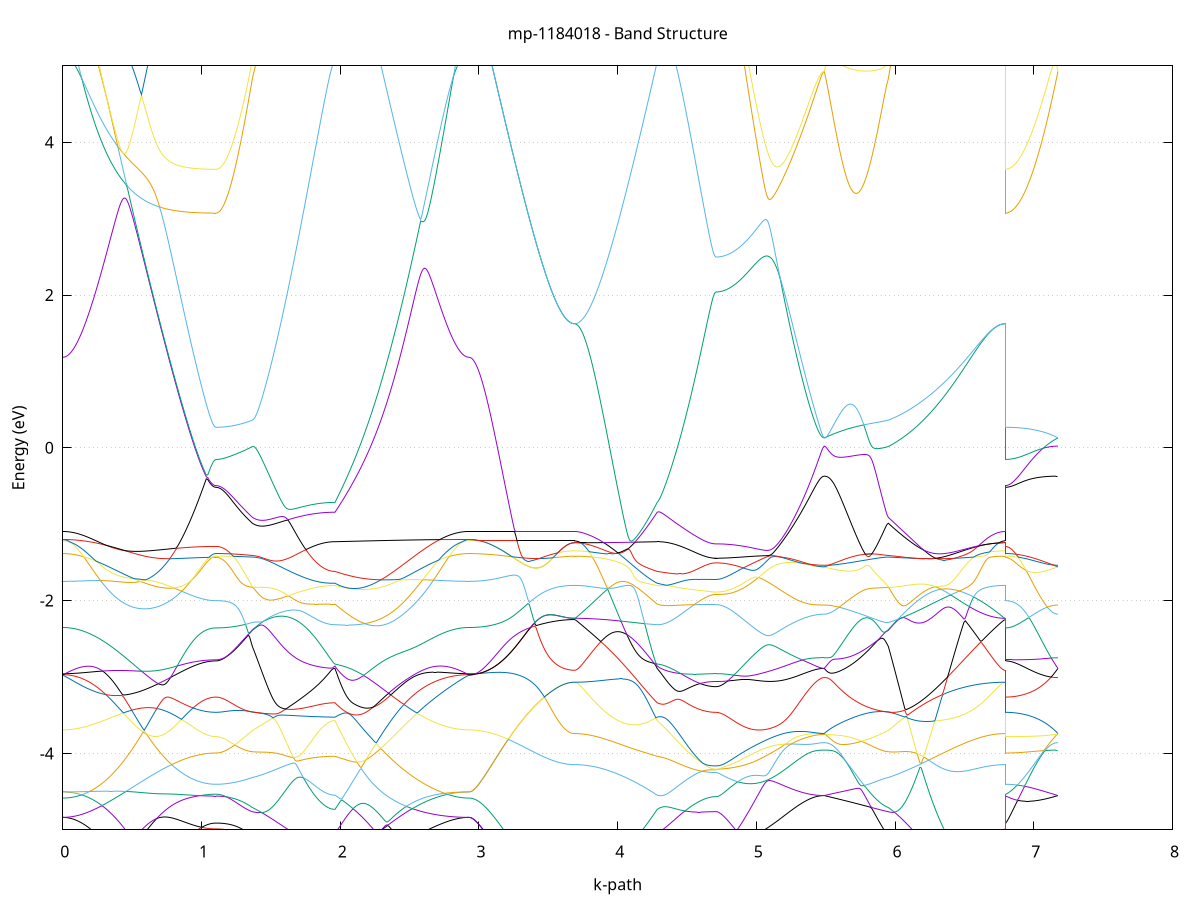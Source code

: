 set title 'mp-1184018 - Band Structure'
set xlabel 'k-path'
set ylabel 'Energy (eV)'
set grid y
set yrange [-5:5]
set terminal png size 800,600
set output 'mp-1184018_bands_gnuplot.png'
plot '-' using 1:2 with lines notitle, '-' using 1:2 with lines notitle, '-' using 1:2 with lines notitle, '-' using 1:2 with lines notitle, '-' using 1:2 with lines notitle, '-' using 1:2 with lines notitle, '-' using 1:2 with lines notitle, '-' using 1:2 with lines notitle, '-' using 1:2 with lines notitle, '-' using 1:2 with lines notitle, '-' using 1:2 with lines notitle, '-' using 1:2 with lines notitle, '-' using 1:2 with lines notitle, '-' using 1:2 with lines notitle, '-' using 1:2 with lines notitle, '-' using 1:2 with lines notitle, '-' using 1:2 with lines notitle, '-' using 1:2 with lines notitle, '-' using 1:2 with lines notitle, '-' using 1:2 with lines notitle, '-' using 1:2 with lines notitle, '-' using 1:2 with lines notitle, '-' using 1:2 with lines notitle, '-' using 1:2 with lines notitle, '-' using 1:2 with lines notitle, '-' using 1:2 with lines notitle, '-' using 1:2 with lines notitle, '-' using 1:2 with lines notitle, '-' using 1:2 with lines notitle, '-' using 1:2 with lines notitle, '-' using 1:2 with lines notitle, '-' using 1:2 with lines notitle, '-' using 1:2 with lines notitle, '-' using 1:2 with lines notitle, '-' using 1:2 with lines notitle, '-' using 1:2 with lines notitle, '-' using 1:2 with lines notitle, '-' using 1:2 with lines notitle, '-' using 1:2 with lines notitle, '-' using 1:2 with lines notitle, '-' using 1:2 with lines notitle, '-' using 1:2 with lines notitle, '-' using 1:2 with lines notitle, '-' using 1:2 with lines notitle, '-' using 1:2 with lines notitle, '-' using 1:2 with lines notitle, '-' using 1:2 with lines notitle, '-' using 1:2 with lines notitle, '-' using 1:2 with lines notitle, '-' using 1:2 with lines notitle, '-' using 1:2 with lines notitle, '-' using 1:2 with lines notitle, '-' using 1:2 with lines notitle, '-' using 1:2 with lines notitle, '-' using 1:2 with lines notitle, '-' using 1:2 with lines notitle, '-' using 1:2 with lines notitle, '-' using 1:2 with lines notitle, '-' using 1:2 with lines notitle, '-' using 1:2 with lines notitle, '-' using 1:2 with lines notitle, '-' using 1:2 with lines notitle, '-' using 1:2 with lines notitle, '-' using 1:2 with lines notitle
0.000000 -68.968570
0.009950 -68.968570
0.019900 -68.968570
0.029850 -68.968570
0.039800 -68.968570
0.049750 -68.968570
0.059700 -68.968570
0.069650 -68.968570
0.079600 -68.968570
0.089551 -68.968570
0.099501 -68.968470
0.109451 -68.968470
0.119401 -68.968470
0.129351 -68.968470
0.139301 -68.968470
0.149251 -68.968470
0.159201 -68.968470
0.169151 -68.968470
0.179101 -68.968370
0.189051 -68.968370
0.199001 -68.968370
0.208951 -68.968370
0.218901 -68.968370
0.228851 -68.968370
0.238801 -68.968370
0.248752 -68.968370
0.258702 -68.968370
0.268652 -68.968470
0.278602 -68.968470
0.288552 -68.968470
0.298502 -68.968470
0.308452 -68.968470
0.318402 -68.968470
0.328352 -68.968370
0.338302 -68.968370
0.348252 -68.968370
0.358202 -68.968370
0.368152 -68.968370
0.378102 -68.968470
0.388052 -68.968370
0.398002 -68.968370
0.407953 -68.968370
0.417903 -68.968370
0.427853 -68.968370
0.437803 -68.968370
0.447753 -68.968370
0.457703 -68.968370
0.467653 -68.968370
0.477603 -68.968370
0.487553 -68.968370
0.497503 -68.968370
0.507453 -68.968470
0.517403 -68.968470
0.527353 -68.968470
0.537303 -68.968470
0.547253 -68.968470
0.557203 -68.968470
0.567154 -68.968470
0.577104 -68.968470
0.587054 -68.968470
0.597004 -68.968370
0.606954 -68.968370
0.616904 -68.968370
0.626854 -68.968370
0.636804 -68.968370
0.646754 -68.968370
0.656704 -68.968370
0.666654 -68.968370
0.676604 -68.968370
0.686554 -68.968370
0.696504 -68.968370
0.706454 -68.968470
0.716404 -68.968370
0.726354 -68.968370
0.736305 -68.968370
0.746255 -68.968470
0.756205 -68.968470
0.766155 -68.968470
0.776105 -68.968470
0.786055 -68.968470
0.796005 -68.968470
0.805955 -68.968470
0.815905 -68.968470
0.825855 -68.968370
0.835805 -68.968470
0.845755 -68.968470
0.855705 -68.968470
0.865655 -68.968370
0.875605 -68.968370
0.885555 -68.968370
0.895506 -68.968370
0.905456 -68.968370
0.915406 -68.968370
0.925356 -68.968370
0.935306 -68.968470
0.945256 -68.968470
0.955206 -68.968470
0.965156 -68.968470
0.975106 -68.968470
0.985056 -68.968470
0.995006 -68.968370
1.004956 -68.968370
1.014906 -68.968370
1.024856 -68.968370
1.034806 -68.968370
1.044756 -68.968370
1.054707 -68.968370
1.064657 -68.968370
1.074607 -68.968370
1.084557 -68.968370
1.094507 -68.968370
1.104457 -68.968370
1.104457 -68.968370
1.114166 -68.968370
1.123876 -68.968370
1.133586 -68.968370
1.143295 -68.968370
1.153005 -68.968370
1.162714 -68.968370
1.172424 -68.968370
1.182133 -68.968370
1.191843 -68.968370
1.201552 -68.968370
1.211262 -68.968370
1.220972 -68.968270
1.230681 -68.968270
1.240391 -68.968370
1.250100 -68.968370
1.259810 -68.968370
1.269519 -68.968370
1.279229 -68.968370
1.288939 -68.968170
1.298648 -68.968170
1.308358 -68.968170
1.318067 -68.968270
1.327777 -68.968170
1.337486 -68.968170
1.347196 -68.968170
1.356906 -68.968170
1.366615 -68.968170
1.366615 -68.968170
1.376542 -68.968270
1.386468 -68.968170
1.396395 -68.968170
1.406321 -68.968170
1.416248 -68.968170
1.426175 -68.968170
1.436101 -68.968170
1.446028 -68.968170
1.455954 -68.968170
1.465881 -68.968170
1.475808 -68.968170
1.485734 -68.968270
1.495661 -68.968270
1.505587 -68.968270
1.515514 -68.968270
1.525440 -68.968270
1.535367 -68.968270
1.545294 -68.968270
1.555220 -68.968270
1.565147 -68.968370
1.575073 -68.968370
1.585000 -68.968370
1.594927 -68.968370
1.604853 -68.968370
1.614780 -68.968370
1.624706 -68.968470
1.634633 -68.968470
1.644559 -68.968470
1.654486 -68.968470
1.664413 -68.968470
1.674339 -68.968470
1.684266 -68.968470
1.694192 -68.968470
1.704119 -68.968470
1.714046 -68.968370
1.723972 -68.968370
1.733899 -68.968370
1.743825 -68.968370
1.753752 -68.968370
1.763678 -68.968370
1.773605 -68.968270
1.783532 -68.968270
1.793458 -68.968270
1.803385 -68.968270
1.813311 -68.968270
1.823238 -68.968270
1.833165 -68.968270
1.843091 -68.968270
1.853018 -68.968370
1.862944 -68.968270
1.872871 -68.968270
1.882797 -68.968270
1.892724 -68.968370
1.902651 -68.968370
1.912577 -68.968370
1.922504 -68.968470
1.932430 -68.968470
1.942357 -68.968470
1.952284 -68.968470
1.962210 -68.968370
1.962210 -68.968370
1.972172 -68.968370
1.982135 -68.968370
1.992097 -68.968370
2.002059 -68.968370
2.012022 -68.968470
2.021984 -68.968470
2.031946 -68.968470
2.041908 -68.968470
2.051871 -68.968470
2.061833 -68.968470
2.071795 -68.968370
2.081758 -68.968370
2.091720 -68.968370
2.101682 -68.968370
2.111645 -68.968370
2.121607 -68.968370
2.131569 -68.968370
2.141531 -68.968270
2.151494 -68.968270
2.161456 -68.968270
2.171418 -68.968270
2.181381 -68.968270
2.191343 -68.968370
2.201305 -68.968370
2.211268 -68.968370
2.221230 -68.968370
2.231192 -68.968270
2.241154 -68.968270
2.251117 -68.968270
2.261079 -68.968270
2.271041 -68.968270
2.281004 -68.968270
2.290966 -68.968270
2.300928 -68.968270
2.310890 -68.968270
2.320853 -68.968370
2.330815 -68.968370
2.340777 -68.968370
2.350740 -68.968370
2.360702 -68.968270
2.370664 -68.968370
2.380627 -68.968370
2.390589 -68.968370
2.400551 -68.968370
2.410513 -68.968370
2.420476 -68.968370
2.430438 -68.968470
2.440400 -68.968470
2.450363 -68.968470
2.460325 -68.968470
2.470287 -68.968470
2.480250 -68.968470
2.490212 -68.968470
2.500174 -68.968470
2.510136 -68.968470
2.520099 -68.968470
2.530061 -68.968470
2.540023 -68.968470
2.549986 -68.968470
2.559948 -68.968470
2.569910 -68.968470
2.579872 -68.968470
2.589835 -68.968370
2.599797 -68.968370
2.609759 -68.968470
2.619722 -68.968470
2.629684 -68.968570
2.639646 -68.968570
2.649609 -68.968570
2.659571 -68.968570
2.669533 -68.968570
2.679495 -68.968570
2.689458 -68.968470
2.699420 -68.968470
2.709382 -68.968470
2.719345 -68.968470
2.729307 -68.968470
2.739269 -68.968470
2.749232 -68.968470
2.759194 -68.968470
2.769156 -68.968470
2.779118 -68.968470
2.789081 -68.968470
2.799043 -68.968470
2.809005 -68.968470
2.818968 -68.968470
2.828930 -68.968470
2.838892 -68.968470
2.848855 -68.968470
2.858817 -68.968470
2.868779 -68.968470
2.878741 -68.968470
2.888704 -68.968470
2.898666 -68.968470
2.908628 -68.968470
2.918591 -68.968570
2.928553 -68.968570
2.928553 -68.968570
2.938436 -68.968570
2.948319 -68.968570
2.958201 -68.968570
2.968084 -68.968470
2.977967 -68.968470
2.987850 -68.968470
2.997733 -68.968470
3.007615 -68.968470
3.017498 -68.968470
3.027381 -68.968470
3.037264 -68.968470
3.047147 -68.968470
3.057029 -68.968470
3.066912 -68.968470
3.076795 -68.968570
3.086678 -68.968470
3.096561 -68.968570
3.106443 -68.968570
3.116326 -68.968570
3.126209 -68.968570
3.136092 -68.968570
3.145975 -68.968570
3.155858 -68.968570
3.165740 -68.968470
3.175623 -68.968470
3.185506 -68.968470
3.195389 -68.968570
3.205272 -68.968570
3.215154 -68.968570
3.225037 -68.968670
3.234920 -68.968670
3.244803 -68.968570
3.254686 -68.968470
3.264568 -68.968470
3.274451 -68.968470
3.284334 -68.968470
3.294217 -68.968470
3.304100 -68.968470
3.313982 -68.968470
3.323865 -68.968470
3.333748 -68.968370
3.343631 -68.968370
3.353514 -68.968370
3.363397 -68.968370
3.373279 -68.968370
3.383162 -68.968370
3.393045 -68.968370
3.402928 -68.968370
3.412811 -68.968370
3.422693 -68.968370
3.432576 -68.968370
3.442459 -68.968370
3.452342 -68.968370
3.462225 -68.968370
3.472107 -68.968370
3.481990 -68.968370
3.491873 -68.968370
3.501756 -68.968370
3.511639 -68.968370
3.521521 -68.968370
3.531404 -68.968370
3.541287 -68.968370
3.551170 -68.968370
3.561053 -68.968370
3.570936 -68.968470
3.580818 -68.968470
3.590701 -68.968470
3.600584 -68.968470
3.610467 -68.968470
3.620350 -68.968470
3.630232 -68.968470
3.640115 -68.968370
3.649998 -68.968370
3.659881 -68.968370
3.669764 -68.968370
3.679646 -68.968370
3.689529 -68.968470
3.689529 -68.968470
3.699456 -68.968370
3.709382 -68.968370
3.719309 -68.968370
3.729236 -68.968370
3.739162 -68.968470
3.749089 -68.968470
3.759015 -68.968470
3.768942 -68.968470
3.778868 -68.968470
3.788795 -68.968470
3.798722 -68.968470
3.808648 -68.968470
3.818575 -68.968470
3.828501 -68.968470
3.838428 -68.968470
3.848355 -68.968470
3.858281 -68.968470
3.868208 -68.968470
3.878134 -68.968570
3.888061 -68.968470
3.897987 -68.968470
3.907914 -68.968470
3.917841 -68.968470
3.927767 -68.968370
3.937694 -68.968370
3.947620 -68.968370
3.957547 -68.968470
3.967474 -68.968470
3.977400 -68.968470
3.987327 -68.968470
3.997253 -68.968470
4.007180 -68.968470
4.017106 -68.968470
4.027033 -68.968470
4.036960 -68.968370
4.046886 -68.968470
4.056813 -68.968470
4.066739 -68.968470
4.076666 -68.968470
4.086593 -68.968470
4.096519 -68.968570
4.106446 -68.968470
4.116372 -68.968470
4.126299 -68.968470
4.136225 -68.968470
4.146152 -68.968470
4.156079 -68.968570
4.166005 -68.968470
4.175932 -68.968470
4.185858 -68.968470
4.195785 -68.968470
4.205712 -68.968470
4.215638 -68.968470
4.225565 -68.968470
4.235491 -68.968470
4.245418 -68.968470
4.255344 -68.968470
4.265271 -68.968470
4.275198 -68.968470
4.285124 -68.968370
4.285124 -68.968370
4.294967 -68.968370
4.304810 -68.968370
4.314653 -68.968470
4.324496 -68.968470
4.334339 -68.968370
4.344181 -68.968370
4.354024 -68.968370
4.363867 -68.968470
4.373710 -68.968470
4.383553 -68.968470
4.393396 -68.968470
4.403239 -68.968470
4.413081 -68.968470
4.422924 -68.968370
4.432767 -68.968370
4.442610 -68.968370
4.452453 -68.968370
4.462296 -68.968370
4.472139 -68.968370
4.481981 -68.968370
4.491824 -68.968370
4.501667 -68.968370
4.511510 -68.968370
4.521353 -68.968370
4.531196 -68.968370
4.541039 -68.968370
4.550882 -68.968370
4.560724 -68.968370
4.570567 -68.968370
4.580410 -68.968370
4.590253 -68.968370
4.600096 -68.968270
4.609939 -68.968370
4.619782 -68.968370
4.629624 -68.968370
4.639467 -68.968370
4.649310 -68.968370
4.659153 -68.968370
4.668996 -68.968370
4.678839 -68.968370
4.688682 -68.968370
4.698524 -68.968370
4.708367 -68.968370
4.708367 -68.968370
4.718253 -68.968370
4.728139 -68.968370
4.738024 -68.968370
4.747910 -68.968370
4.757796 -68.968370
4.767681 -68.968370
4.777567 -68.968370
4.787453 -68.968270
4.797338 -68.968370
4.807224 -68.968370
4.817110 -68.968270
4.826996 -68.968370
4.836881 -68.968370
4.846767 -68.968370
4.856653 -68.968370
4.866538 -68.968370
4.876424 -68.968370
4.886310 -68.968370
4.896195 -68.968370
4.906081 -68.968370
4.915967 -68.968370
4.925852 -68.968270
4.935738 -68.968270
4.945624 -68.968370
4.955509 -68.968370
4.965395 -68.968370
4.975281 -68.968370
4.985166 -68.968370
4.995052 -68.968470
5.004938 -68.968370
5.014824 -68.968370
5.024709 -68.968470
5.034595 -68.968370
5.044481 -68.968370
5.054366 -68.968370
5.064252 -68.968370
5.074138 -68.968370
5.084023 -68.968370
5.093909 -68.968370
5.103795 -68.968370
5.113680 -68.968370
5.123566 -68.968270
5.133452 -68.968270
5.143337 -68.968370
5.153223 -68.968370
5.163109 -68.968370
5.172994 -68.968370
5.182880 -68.968370
5.192766 -68.968370
5.202651 -68.968370
5.212537 -68.968370
5.222423 -68.968270
5.232309 -68.968270
5.242194 -68.968270
5.252080 -68.968270
5.261966 -68.968170
5.271851 -68.968170
5.281737 -68.968170
5.291623 -68.968170
5.301508 -68.968170
5.311394 -68.968170
5.321280 -68.968170
5.331165 -68.968270
5.341051 -68.968270
5.350937 -68.968170
5.360822 -68.968170
5.370708 -68.968170
5.380594 -68.968170
5.390479 -68.968270
5.400365 -68.968270
5.410251 -68.968270
5.420136 -68.968270
5.430022 -68.968270
5.439908 -68.968270
5.449794 -68.968270
5.459679 -68.968270
5.469565 -68.968370
5.479451 -68.968370
5.489336 -68.968270
5.489336 -68.968270
5.499167 -68.968370
5.508998 -68.968370
5.518829 -68.968370
5.528660 -68.968270
5.538491 -68.968270
5.548322 -68.968270
5.558153 -68.968270
5.567985 -68.968270
5.577816 -68.968370
5.587647 -68.968370
5.597478 -68.968370
5.607309 -68.968270
5.617140 -68.968270
5.626971 -68.968270
5.636802 -68.968270
5.646633 -68.968170
5.656464 -68.968170
5.666295 -68.968170
5.676126 -68.968170
5.685957 -68.968270
5.695788 -68.968270
5.705619 -68.968270
5.715450 -68.968170
5.725281 -68.968170
5.735112 -68.968170
5.744943 -68.968170
5.754774 -68.968170
5.764605 -68.968170
5.774436 -68.968170
5.784267 -68.968170
5.794098 -68.968170
5.803929 -68.968170
5.813760 -68.968170
5.823591 -68.968170
5.833422 -68.968270
5.843254 -68.968270
5.853085 -68.968170
5.862916 -68.968070
5.872747 -68.968070
5.882578 -68.968170
5.892409 -68.968170
5.902240 -68.968170
5.912071 -68.968170
5.921902 -68.968170
5.931733 -68.968170
5.941564 -68.968170
5.951395 -68.968170
5.951395 -68.968170
5.961304 -68.968270
5.971214 -68.968170
5.981123 -68.968170
5.991032 -68.968170
6.000942 -68.968170
6.010851 -68.968270
6.020761 -68.968270
6.030670 -68.968270
6.040579 -68.968270
6.050489 -68.968270
6.060398 -68.968270
6.070308 -68.968270
6.080217 -68.968270
6.090126 -68.968270
6.100036 -68.968270
6.109945 -68.968170
6.119855 -68.968170
6.129764 -68.968270
6.139673 -68.968270
6.149583 -68.968270
6.159492 -68.968270
6.169402 -68.968270
6.179311 -68.968270
6.189220 -68.968270
6.199130 -68.968270
6.209039 -68.968270
6.218949 -68.968270
6.228858 -68.968270
6.238767 -68.968270
6.248677 -68.968270
6.258586 -68.968270
6.268496 -68.968270
6.278405 -68.968270
6.288314 -68.968370
6.298224 -68.968370
6.308133 -68.968370
6.318042 -68.968370
6.327952 -68.968370
6.337861 -68.968370
6.347771 -68.968370
6.357680 -68.968370
6.367589 -68.968370
6.377499 -68.968470
6.387408 -68.968470
6.397318 -68.968470
6.407227 -68.968470
6.417136 -68.968470
6.427046 -68.968470
6.436955 -68.968470
6.446865 -68.968470
6.456774 -68.968470
6.466683 -68.968470
6.476593 -68.968470
6.486502 -68.968470
6.496412 -68.968470
6.506321 -68.968570
6.516230 -68.968570
6.526140 -68.968570
6.536049 -68.968570
6.545959 -68.968370
6.555868 -68.968470
6.565777 -68.968470
6.575687 -68.968370
6.585596 -68.968370
6.595506 -68.968370
6.605415 -68.968470
6.615324 -68.968470
6.625234 -68.968470
6.635143 -68.968470
6.645053 -68.968470
6.654962 -68.968470
6.664871 -68.968570
6.674781 -68.968570
6.684690 -68.968570
6.694599 -68.968470
6.704509 -68.968470
6.714418 -68.968470
6.724328 -68.968470
6.734237 -68.968470
6.744146 -68.968470
6.754056 -68.968470
6.763965 -68.968370
6.773875 -68.968370
6.783784 -68.968370
6.793693 -68.968470
6.793693 -68.968370
6.803450 -68.968370
6.813206 -68.968370
6.822962 -68.968370
6.832718 -68.968370
6.842474 -68.968470
6.852230 -68.968470
6.861986 -68.968470
6.871742 -68.968470
6.881498 -68.968470
6.891254 -68.968470
6.901011 -68.968370
6.910767 -68.968370
6.920523 -68.968370
6.930279 -68.968370
6.940035 -68.968370
6.949791 -68.968370
6.959547 -68.968370
6.969303 -68.968370
6.979059 -68.968370
6.988816 -68.968370
6.998572 -68.968370
7.008328 -68.968370
7.018084 -68.968370
7.027840 -68.968370
7.037596 -68.968370
7.047352 -68.968370
7.057108 -68.968370
7.066864 -68.968370
7.076621 -68.968370
7.086377 -68.968370
7.096133 -68.968370
7.105889 -68.968370
7.115645 -68.968370
7.125401 -68.968370
7.135157 -68.968370
7.144913 -68.968370
7.154669 -68.968270
7.164425 -68.968270
7.174182 -68.968270
e
0.000000 -68.968570
0.009950 -68.968570
0.019900 -68.968470
0.029850 -68.968470
0.039800 -68.968470
0.049750 -68.968470
0.059700 -68.968470
0.069650 -68.968470
0.079600 -68.968470
0.089551 -68.968570
0.099501 -68.968470
0.109451 -68.968470
0.119401 -68.968470
0.129351 -68.968470
0.139301 -68.968470
0.149251 -68.968470
0.159201 -68.968370
0.169151 -68.968370
0.179101 -68.968370
0.189051 -68.968370
0.199001 -68.968370
0.208951 -68.968270
0.218901 -68.968270
0.228851 -68.968270
0.238801 -68.968270
0.248752 -68.968370
0.258702 -68.968370
0.268652 -68.968370
0.278602 -68.968370
0.288552 -68.968370
0.298502 -68.968370
0.308452 -68.968370
0.318402 -68.968370
0.328352 -68.968270
0.338302 -68.968370
0.348252 -68.968270
0.358202 -68.968270
0.368152 -68.968370
0.378102 -68.968370
0.388052 -68.968370
0.398002 -68.968370
0.407953 -68.968270
0.417903 -68.968270
0.427853 -68.968270
0.437803 -68.968270
0.447753 -68.968270
0.457703 -68.968270
0.467653 -68.968270
0.477603 -68.968270
0.487553 -68.968270
0.497503 -68.968270
0.507453 -68.968270
0.517403 -68.968270
0.527353 -68.968370
0.537303 -68.968370
0.547253 -68.968470
0.557203 -68.968470
0.567154 -68.968470
0.577104 -68.968370
0.587054 -68.968370
0.597004 -68.968270
0.606954 -68.968270
0.616904 -68.968370
0.626854 -68.968370
0.636804 -68.968370
0.646754 -68.968270
0.656704 -68.968270
0.666654 -68.968170
0.676604 -68.968270
0.686554 -68.968270
0.696504 -68.968270
0.706454 -68.968270
0.716404 -68.968270
0.726354 -68.968270
0.736305 -68.968270
0.746255 -68.968370
0.756205 -68.968370
0.766155 -68.968370
0.776105 -68.968370
0.786055 -68.968370
0.796005 -68.968370
0.805955 -68.968370
0.815905 -68.968370
0.825855 -68.968370
0.835805 -68.968370
0.845755 -68.968370
0.855705 -68.968370
0.865655 -68.968270
0.875605 -68.968270
0.885555 -68.968270
0.895506 -68.968270
0.905456 -68.968270
0.915406 -68.968270
0.925356 -68.968270
0.935306 -68.968270
0.945256 -68.968270
0.955206 -68.968270
0.965156 -68.968270
0.975106 -68.968270
0.985056 -68.968270
0.995006 -68.968170
1.004956 -68.968170
1.014906 -68.968170
1.024856 -68.968170
1.034806 -68.968070
1.044756 -68.968070
1.054707 -68.967970
1.064657 -68.967970
1.074607 -68.968070
1.084557 -68.967970
1.094507 -68.967970
1.104457 -68.967970
1.104457 -68.967970
1.114166 -68.967970
1.123876 -68.967970
1.133586 -68.967970
1.143295 -68.967970
1.153005 -68.968070
1.162714 -68.968070
1.172424 -68.968070
1.182133 -68.968070
1.191843 -68.968070
1.201552 -68.968070
1.211262 -68.968070
1.220972 -68.968070
1.230681 -68.968070
1.240391 -68.968070
1.250100 -68.968070
1.259810 -68.968070
1.269519 -68.968070
1.279229 -68.968070
1.288939 -68.968070
1.298648 -68.968070
1.308358 -68.968070
1.318067 -68.968170
1.327777 -68.968170
1.337486 -68.968170
1.347196 -68.968170
1.356906 -68.968170
1.366615 -68.968170
1.366615 -68.968170
1.376542 -68.968170
1.386468 -68.968170
1.396395 -68.968170
1.406321 -68.968170
1.416248 -68.968170
1.426175 -68.968170
1.436101 -68.968170
1.446028 -68.968170
1.455954 -68.968170
1.465881 -68.968170
1.475808 -68.968170
1.485734 -68.968170
1.495661 -68.968170
1.505587 -68.968270
1.515514 -68.968170
1.525440 -68.968170
1.535367 -68.968170
1.545294 -68.968270
1.555220 -68.968270
1.565147 -68.968270
1.575073 -68.968270
1.585000 -68.968270
1.594927 -68.968270
1.604853 -68.968270
1.614780 -68.968270
1.624706 -68.968270
1.634633 -68.968270
1.644559 -68.968170
1.654486 -68.968170
1.664413 -68.968170
1.674339 -68.968170
1.684266 -68.968170
1.694192 -68.968170
1.704119 -68.968170
1.714046 -68.968170
1.723972 -68.968170
1.733899 -68.968170
1.743825 -68.968170
1.753752 -68.968170
1.763678 -68.968170
1.773605 -68.968170
1.783532 -68.968070
1.793458 -68.968070
1.803385 -68.968070
1.813311 -68.968070
1.823238 -68.968070
1.833165 -68.968070
1.843091 -68.968070
1.853018 -68.968070
1.862944 -68.968070
1.872871 -68.968070
1.882797 -68.968070
1.892724 -68.968070
1.902651 -68.968070
1.912577 -68.968070
1.922504 -68.968170
1.932430 -68.968170
1.942357 -68.968070
1.952284 -68.968070
1.962210 -68.968070
1.962210 -68.968070
1.972172 -68.968070
1.982135 -68.968070
1.992097 -68.967970
2.002059 -68.967970
2.012022 -68.968070
2.021984 -68.968170
2.031946 -68.968170
2.041908 -68.968170
2.051871 -68.968170
2.061833 -68.968170
2.071795 -68.968170
2.081758 -68.968170
2.091720 -68.968170
2.101682 -68.968170
2.111645 -68.968170
2.121607 -68.968170
2.131569 -68.968170
2.141531 -68.968170
2.151494 -68.968170
2.161456 -68.968170
2.171418 -68.968170
2.181381 -68.968170
2.191343 -68.968170
2.201305 -68.968170
2.211268 -68.968270
2.221230 -68.968170
2.231192 -68.968170
2.241154 -68.968170
2.251117 -68.968170
2.261079 -68.968070
2.271041 -68.968070
2.281004 -68.968070
2.290966 -68.968170
2.300928 -68.968170
2.310890 -68.968170
2.320853 -68.968170
2.330815 -68.968270
2.340777 -68.968270
2.350740 -68.968270
2.360702 -68.968270
2.370664 -68.968270
2.380627 -68.968270
2.390589 -68.968370
2.400551 -68.968370
2.410513 -68.968370
2.420476 -68.968370
2.430438 -68.968470
2.440400 -68.968370
2.450363 -68.968370
2.460325 -68.968370
2.470287 -68.968370
2.480250 -68.968370
2.490212 -68.968370
2.500174 -68.968370
2.510136 -68.968370
2.520099 -68.968370
2.530061 -68.968370
2.540023 -68.968370
2.549986 -68.968370
2.559948 -68.968370
2.569910 -68.968370
2.579872 -68.968370
2.589835 -68.968370
2.599797 -68.968370
2.609759 -68.968470
2.619722 -68.968470
2.629684 -68.968470
2.639646 -68.968470
2.649609 -68.968370
2.659571 -68.968370
2.669533 -68.968370
2.679495 -68.968370
2.689458 -68.968370
2.699420 -68.968370
2.709382 -68.968370
2.719345 -68.968370
2.729307 -68.968370
2.739269 -68.968370
2.749232 -68.968370
2.759194 -68.968370
2.769156 -68.968370
2.779118 -68.968370
2.789081 -68.968370
2.799043 -68.968370
2.809005 -68.968370
2.818968 -68.968370
2.828930 -68.968370
2.838892 -68.968470
2.848855 -68.968470
2.858817 -68.968470
2.868779 -68.968470
2.878741 -68.968470
2.888704 -68.968470
2.898666 -68.968470
2.908628 -68.968470
2.918591 -68.968570
2.928553 -68.968570
2.928553 -68.968570
2.938436 -68.968570
2.948319 -68.968570
2.958201 -68.968570
2.968084 -68.968470
2.977967 -68.968470
2.987850 -68.968470
2.997733 -68.968470
3.007615 -68.968470
3.017498 -68.968470
3.027381 -68.968470
3.037264 -68.968470
3.047147 -68.968470
3.057029 -68.968470
3.066912 -68.968470
3.076795 -68.968570
3.086678 -68.968470
3.096561 -68.968570
3.106443 -68.968570
3.116326 -68.968570
3.126209 -68.968570
3.136092 -68.968570
3.145975 -68.968570
3.155858 -68.968570
3.165740 -68.968470
3.175623 -68.968470
3.185506 -68.968470
3.195389 -68.968570
3.205272 -68.968570
3.215154 -68.968570
3.225037 -68.968670
3.234920 -68.968670
3.244803 -68.968570
3.254686 -68.968470
3.264568 -68.968470
3.274451 -68.968470
3.284334 -68.968470
3.294217 -68.968470
3.304100 -68.968470
3.313982 -68.968470
3.323865 -68.968470
3.333748 -68.968370
3.343631 -68.968370
3.353514 -68.968370
3.363397 -68.968370
3.373279 -68.968370
3.383162 -68.968370
3.393045 -68.968370
3.402928 -68.968370
3.412811 -68.968370
3.422693 -68.968370
3.432576 -68.968370
3.442459 -68.968370
3.452342 -68.968370
3.462225 -68.968370
3.472107 -68.968370
3.481990 -68.968370
3.491873 -68.968370
3.501756 -68.968370
3.511639 -68.968370
3.521521 -68.968370
3.531404 -68.968370
3.541287 -68.968370
3.551170 -68.968370
3.561053 -68.968370
3.570936 -68.968470
3.580818 -68.968470
3.590701 -68.968470
3.600584 -68.968470
3.610467 -68.968470
3.620350 -68.968470
3.630232 -68.968470
3.640115 -68.968370
3.649998 -68.968370
3.659881 -68.968370
3.669764 -68.968370
3.679646 -68.968370
3.689529 -68.968470
3.689529 -68.968470
3.699456 -68.968370
3.709382 -68.968370
3.719309 -68.968370
3.729236 -68.968370
3.739162 -68.968470
3.749089 -68.968470
3.759015 -68.968470
3.768942 -68.968470
3.778868 -68.968470
3.788795 -68.968470
3.798722 -68.968470
3.808648 -68.968470
3.818575 -68.968470
3.828501 -68.968470
3.838428 -68.968470
3.848355 -68.968470
3.858281 -68.968470
3.868208 -68.968470
3.878134 -68.968470
3.888061 -68.968470
3.897987 -68.968470
3.907914 -68.968470
3.917841 -68.968370
3.927767 -68.968370
3.937694 -68.968370
3.947620 -68.968370
3.957547 -68.968470
3.967474 -68.968470
3.977400 -68.968470
3.987327 -68.968470
3.997253 -68.968470
4.007180 -68.968470
4.017106 -68.968370
4.027033 -68.968370
4.036960 -68.968270
4.046886 -68.968270
4.056813 -68.968270
4.066739 -68.968270
4.076666 -68.968270
4.086593 -68.968270
4.096519 -68.968370
4.106446 -68.968170
4.116372 -68.968170
4.126299 -68.968170
4.136225 -68.968270
4.146152 -68.968270
4.156079 -68.968270
4.166005 -68.968070
4.175932 -68.968170
4.185858 -68.968170
4.195785 -68.968170
4.205712 -68.968170
4.215638 -68.968170
4.225565 -68.968170
4.235491 -68.968070
4.245418 -68.968070
4.255344 -68.968070
4.265271 -68.968070
4.275198 -68.968070
4.285124 -68.968070
4.285124 -68.968070
4.294967 -68.968070
4.304810 -68.968070
4.314653 -68.968070
4.324496 -68.968070
4.334339 -68.968070
4.344181 -68.968170
4.354024 -68.968070
4.363867 -68.968170
4.373710 -68.968170
4.383553 -68.968070
4.393396 -68.968070
4.403239 -68.968070
4.413081 -68.968070
4.422924 -68.968070
4.432767 -68.968070
4.442610 -68.968070
4.452453 -68.968070
4.462296 -68.968070
4.472139 -68.968070
4.481981 -68.968070
4.491824 -68.968070
4.501667 -68.968070
4.511510 -68.968070
4.521353 -68.968070
4.531196 -68.968070
4.541039 -68.968070
4.550882 -68.968070
4.560724 -68.968070
4.570567 -68.968070
4.580410 -68.968070
4.590253 -68.968070
4.600096 -68.968070
4.609939 -68.968070
4.619782 -68.968070
4.629624 -68.968070
4.639467 -68.968070
4.649310 -68.968070
4.659153 -68.968070
4.668996 -68.968070
4.678839 -68.968070
4.688682 -68.968070
4.698524 -68.968070
4.708367 -68.968070
4.708367 -68.968070
4.718253 -68.968070
4.728139 -68.968070
4.738024 -68.968070
4.747910 -68.968070
4.757796 -68.968070
4.767681 -68.968070
4.777567 -68.968070
4.787453 -68.968070
4.797338 -68.968070
4.807224 -68.968070
4.817110 -68.967970
4.826996 -68.967970
4.836881 -68.968070
4.846767 -68.968070
4.856653 -68.968070
4.866538 -68.968070
4.876424 -68.968070
4.886310 -68.968070
4.896195 -68.968070
4.906081 -68.968070
4.915967 -68.968070
4.925852 -68.968070
4.935738 -68.968070
4.945624 -68.968070
4.955509 -68.968070
4.965395 -68.968070
4.975281 -68.968070
4.985166 -68.968070
4.995052 -68.968070
5.004938 -68.968070
5.014824 -68.968070
5.024709 -68.968070
5.034595 -68.968070
5.044481 -68.968070
5.054366 -68.968070
5.064252 -68.968170
5.074138 -68.968170
5.084023 -68.968170
5.093909 -68.968070
5.103795 -68.968070
5.113680 -68.968070
5.123566 -68.968070
5.133452 -68.968070
5.143337 -68.968170
5.153223 -68.968170
5.163109 -68.968170
5.172994 -68.968170
5.182880 -68.968070
5.192766 -68.968170
5.202651 -68.968170
5.212537 -68.968070
5.222423 -68.968070
5.232309 -68.968070
5.242194 -68.968070
5.252080 -68.968070
5.261966 -68.968070
5.271851 -68.968070
5.281737 -68.968070
5.291623 -68.968170
5.301508 -68.968170
5.311394 -68.968170
5.321280 -68.968170
5.331165 -68.968170
5.341051 -68.968170
5.350937 -68.968170
5.360822 -68.968170
5.370708 -68.968170
5.380594 -68.968170
5.390479 -68.968170
5.400365 -68.968270
5.410251 -68.968270
5.420136 -68.968270
5.430022 -68.968170
5.439908 -68.968170
5.449794 -68.968270
5.459679 -68.968270
5.469565 -68.968270
5.479451 -68.968370
5.489336 -68.968270
5.489336 -68.968270
5.499167 -68.968270
5.508998 -68.968270
5.518829 -68.968170
5.528660 -68.968170
5.538491 -68.968170
5.548322 -68.968070
5.558153 -68.968070
5.567985 -68.968070
5.577816 -68.968070
5.587647 -68.968070
5.597478 -68.968070
5.607309 -68.968070
5.617140 -68.968070
5.626971 -68.968070
5.636802 -68.968070
5.646633 -68.968070
5.656464 -68.968070
5.666295 -68.968070
5.676126 -68.968070
5.685957 -68.968170
5.695788 -68.968170
5.705619 -68.968170
5.715450 -68.968070
5.725281 -68.968070
5.735112 -68.968070
5.744943 -68.968070
5.754774 -68.968070
5.764605 -68.968070
5.774436 -68.968070
5.784267 -68.968070
5.794098 -68.968070
5.803929 -68.968170
5.813760 -68.968170
5.823591 -68.968070
5.833422 -68.968070
5.843254 -68.968070
5.853085 -68.968070
5.862916 -68.968070
5.872747 -68.968070
5.882578 -68.968070
5.892409 -68.968070
5.902240 -68.968170
5.912071 -68.968170
5.921902 -68.968170
5.931733 -68.968170
5.941564 -68.968170
5.951395 -68.968170
5.951395 -68.968170
5.961304 -68.968270
5.971214 -68.968170
5.981123 -68.968170
5.991032 -68.968170
6.000942 -68.968070
6.010851 -68.968170
6.020761 -68.968170
6.030670 -68.968170
6.040579 -68.968270
6.050489 -68.968270
6.060398 -68.968270
6.070308 -68.968270
6.080217 -68.968270
6.090126 -68.968270
6.100036 -68.968270
6.109945 -68.968170
6.119855 -68.968170
6.129764 -68.968270
6.139673 -68.968270
6.149583 -68.968170
6.159492 -68.968170
6.169402 -68.968270
6.179311 -68.968170
6.189220 -68.968170
6.199130 -68.968170
6.209039 -68.968170
6.218949 -68.968270
6.228858 -68.968270
6.238767 -68.968270
6.248677 -68.968270
6.258586 -68.968270
6.268496 -68.968170
6.278405 -68.968170
6.288314 -68.968170
6.298224 -68.968170
6.308133 -68.968270
6.318042 -68.968370
6.327952 -68.968270
6.337861 -68.968170
6.347771 -68.968170
6.357680 -68.968170
6.367589 -68.968170
6.377499 -68.968170
6.387408 -68.968270
6.397318 -68.968370
6.407227 -68.968370
6.417136 -68.968370
6.427046 -68.968370
6.436955 -68.968370
6.446865 -68.968470
6.456774 -68.968470
6.466683 -68.968470
6.476593 -68.968370
6.486502 -68.968370
6.496412 -68.968370
6.506321 -68.968370
6.516230 -68.968370
6.526140 -68.968370
6.536049 -68.968370
6.545959 -68.968370
6.555868 -68.968370
6.565777 -68.968370
6.575687 -68.968370
6.585596 -68.968370
6.595506 -68.968370
6.605415 -68.968270
6.615324 -68.968270
6.625234 -68.968270
6.635143 -68.968270
6.645053 -68.968370
6.654962 -68.968370
6.664871 -68.968470
6.674781 -68.968470
6.684690 -68.968470
6.694599 -68.968470
6.704509 -68.968470
6.714418 -68.968470
6.724328 -68.968470
6.734237 -68.968470
6.744146 -68.968470
6.754056 -68.968370
6.763965 -68.968370
6.773875 -68.968370
6.783784 -68.968370
6.793693 -68.968470
6.793693 -68.967970
6.803450 -68.967970
6.813206 -68.967970
6.822962 -68.967970
6.832718 -68.967970
6.842474 -68.968070
6.852230 -68.967970
6.861986 -68.967970
6.871742 -68.967970
6.881498 -68.967970
6.891254 -68.967970
6.901011 -68.967970
6.910767 -68.967970
6.920523 -68.967970
6.930279 -68.967970
6.940035 -68.967970
6.949791 -68.967970
6.959547 -68.968070
6.969303 -68.968070
6.979059 -68.968070
6.988816 -68.968070
6.998572 -68.968070
7.008328 -68.968070
7.018084 -68.968070
7.027840 -68.968070
7.037596 -68.968070
7.047352 -68.968070
7.057108 -68.968070
7.066864 -68.968070
7.076621 -68.968070
7.086377 -68.968070
7.096133 -68.968070
7.105889 -68.968070
7.115645 -68.968070
7.125401 -68.968070
7.135157 -68.968170
7.144913 -68.968170
7.154669 -68.968270
7.164425 -68.968270
7.174182 -68.968270
e
0.000000 -68.964970
0.009950 -68.964970
0.019900 -68.964970
0.029850 -68.964870
0.039800 -68.964870
0.049750 -68.964970
0.059700 -68.964970
0.069650 -68.964970
0.079600 -68.964970
0.089551 -68.964970
0.099501 -68.964970
0.109451 -68.964970
0.119401 -68.964970
0.129351 -68.964970
0.139301 -68.964970
0.149251 -68.964970
0.159201 -68.964970
0.169151 -68.965070
0.179101 -68.965070
0.189051 -68.965070
0.199001 -68.965070
0.208951 -68.964970
0.218901 -68.964970
0.228851 -68.964970
0.238801 -68.964970
0.248752 -68.964970
0.258702 -68.965070
0.268652 -68.965170
0.278602 -68.965170
0.288552 -68.965170
0.298502 -68.965170
0.308452 -68.965170
0.318402 -68.965170
0.328352 -68.965170
0.338302 -68.965170
0.348252 -68.965170
0.358202 -68.965170
0.368152 -68.965170
0.378102 -68.965170
0.388052 -68.965170
0.398002 -68.965170
0.407953 -68.965170
0.417903 -68.965170
0.427853 -68.965170
0.437803 -68.965170
0.447753 -68.965070
0.457703 -68.965070
0.467653 -68.965170
0.477603 -68.965170
0.487553 -68.965170
0.497503 -68.965170
0.507453 -68.965170
0.517403 -68.965170
0.527353 -68.965170
0.537303 -68.965170
0.547253 -68.965170
0.557203 -68.965170
0.567154 -68.965170
0.577104 -68.965170
0.587054 -68.965170
0.597004 -68.965170
0.606954 -68.965170
0.616904 -68.965170
0.626854 -68.965170
0.636804 -68.965170
0.646754 -68.965170
0.656704 -68.965170
0.666654 -68.965070
0.676604 -68.965070
0.686554 -68.965070
0.696504 -68.965070
0.706454 -68.965070
0.716404 -68.965070
0.726354 -68.965070
0.736305 -68.965070
0.746255 -68.965170
0.756205 -68.965170
0.766155 -68.965170
0.776105 -68.965170
0.786055 -68.965170
0.796005 -68.965170
0.805955 -68.965170
0.815905 -68.965170
0.825855 -68.965070
0.835805 -68.965170
0.845755 -68.965170
0.855705 -68.965170
0.865655 -68.965170
0.875605 -68.965170
0.885555 -68.965170
0.895506 -68.965070
0.905456 -68.965070
0.915406 -68.965070
0.925356 -68.965070
0.935306 -68.965070
0.945256 -68.965070
0.955206 -68.965070
0.965156 -68.965070
0.975106 -68.965070
0.985056 -68.965070
0.995006 -68.965070
1.004956 -68.965070
1.014906 -68.965070
1.024856 -68.965070
1.034806 -68.965070
1.044756 -68.965070
1.054707 -68.965070
1.064657 -68.965070
1.074607 -68.965070
1.084557 -68.965170
1.094507 -68.965170
1.104457 -68.965170
1.104457 -68.965170
1.114166 -68.965170
1.123876 -68.965170
1.133586 -68.965170
1.143295 -68.965170
1.153005 -68.965170
1.162714 -68.965170
1.172424 -68.965170
1.182133 -68.965170
1.191843 -68.965170
1.201552 -68.965170
1.211262 -68.965170
1.220972 -68.965070
1.230681 -68.965070
1.240391 -68.965070
1.250100 -68.965170
1.259810 -68.965170
1.269519 -68.965170
1.279229 -68.965170
1.288939 -68.965170
1.298648 -68.965170
1.308358 -68.965170
1.318067 -68.965170
1.327777 -68.965070
1.337486 -68.965070
1.347196 -68.965070
1.356906 -68.965070
1.366615 -68.965070
1.366615 -68.965070
1.376542 -68.965070
1.386468 -68.965070
1.396395 -68.964970
1.406321 -68.964970
1.416248 -68.964970
1.426175 -68.964870
1.436101 -68.964870
1.446028 -68.964870
1.455954 -68.964870
1.465881 -68.964870
1.475808 -68.964870
1.485734 -68.964870
1.495661 -68.964870
1.505587 -68.964970
1.515514 -68.964870
1.525440 -68.964870
1.535367 -68.964870
1.545294 -68.964970
1.555220 -68.964970
1.565147 -68.964970
1.575073 -68.964970
1.585000 -68.964970
1.594927 -68.964870
1.604853 -68.964970
1.614780 -68.964970
1.624706 -68.964970
1.634633 -68.964970
1.644559 -68.964870
1.654486 -68.964870
1.664413 -68.964870
1.674339 -68.964870
1.684266 -68.964870
1.694192 -68.964870
1.704119 -68.964870
1.714046 -68.964870
1.723972 -68.964870
1.733899 -68.964870
1.743825 -68.964870
1.753752 -68.964870
1.763678 -68.964870
1.773605 -68.964770
1.783532 -68.964770
1.793458 -68.964770
1.803385 -68.964770
1.813311 -68.964770
1.823238 -68.964770
1.833165 -68.964770
1.843091 -68.964770
1.853018 -68.964770
1.862944 -68.964770
1.872871 -68.964770
1.882797 -68.964770
1.892724 -68.964870
1.902651 -68.964770
1.912577 -68.964770
1.922504 -68.964870
1.932430 -68.964870
1.942357 -68.964870
1.952284 -68.964870
1.962210 -68.964770
1.962210 -68.964770
1.972172 -68.964870
1.982135 -68.964870
1.992097 -68.964870
2.002059 -68.964870
2.012022 -68.964970
2.021984 -68.964970
2.031946 -68.964970
2.041908 -68.965070
2.051871 -68.965070
2.061833 -68.965070
2.071795 -68.965070
2.081758 -68.965070
2.091720 -68.965070
2.101682 -68.965070
2.111645 -68.965070
2.121607 -68.965070
2.131569 -68.965070
2.141531 -68.964970
2.151494 -68.964970
2.161456 -68.964970
2.171418 -68.964970
2.181381 -68.964970
2.191343 -68.964970
2.201305 -68.964970
2.211268 -68.964970
2.221230 -68.964970
2.231192 -68.964970
2.241154 -68.964870
2.251117 -68.964970
2.261079 -68.964970
2.271041 -68.964970
2.281004 -68.964970
2.290966 -68.964970
2.300928 -68.964970
2.310890 -68.965070
2.320853 -68.965070
2.330815 -68.965070
2.340777 -68.965070
2.350740 -68.965070
2.360702 -68.965070
2.370664 -68.965070
2.380627 -68.964970
2.390589 -68.965070
2.400551 -68.965070
2.410513 -68.965070
2.420476 -68.965070
2.430438 -68.965070
2.440400 -68.965070
2.450363 -68.965070
2.460325 -68.965070
2.470287 -68.965070
2.480250 -68.965070
2.490212 -68.965070
2.500174 -68.965070
2.510136 -68.965170
2.520099 -68.965070
2.530061 -68.965070
2.540023 -68.965070
2.549986 -68.965070
2.559948 -68.965070
2.569910 -68.965070
2.579872 -68.965070
2.589835 -68.965170
2.599797 -68.965170
2.609759 -68.965170
2.619722 -68.965170
2.629684 -68.965170
2.639646 -68.965170
2.649609 -68.965070
2.659571 -68.965070
2.669533 -68.965070
2.679495 -68.965070
2.689458 -68.965070
2.699420 -68.964970
2.709382 -68.964970
2.719345 -68.964970
2.729307 -68.964970
2.739269 -68.964970
2.749232 -68.964970
2.759194 -68.964970
2.769156 -68.964970
2.779118 -68.964870
2.789081 -68.964870
2.799043 -68.964870
2.809005 -68.964870
2.818968 -68.964870
2.828930 -68.964870
2.838892 -68.964870
2.848855 -68.964870
2.858817 -68.964870
2.868779 -68.964870
2.878741 -68.964870
2.888704 -68.964970
2.898666 -68.964970
2.908628 -68.964970
2.918591 -68.964970
2.928553 -68.964970
2.928553 -68.964970
2.938436 -68.964970
2.948319 -68.964970
2.958201 -68.964970
2.968084 -68.964870
2.977967 -68.964870
2.987850 -68.964970
2.997733 -68.965170
3.007615 -68.965170
3.017498 -68.965170
3.027381 -68.965170
3.037264 -68.965170
3.047147 -68.965170
3.057029 -68.965170
3.066912 -68.965170
3.076795 -68.965270
3.086678 -68.965170
3.096561 -68.965070
3.106443 -68.965070
3.116326 -68.965070
3.126209 -68.965070
3.136092 -68.965070
3.145975 -68.965070
3.155858 -68.965070
3.165740 -68.964970
3.175623 -68.964970
3.185506 -68.964970
3.195389 -68.965170
3.205272 -68.965170
3.215154 -68.965170
3.225037 -68.965270
3.234920 -68.965270
3.244803 -68.965270
3.254686 -68.965070
3.264568 -68.965070
3.274451 -68.964970
3.284334 -68.964970
3.294217 -68.964970
3.304100 -68.964970
3.313982 -68.964970
3.323865 -68.964970
3.333748 -68.964870
3.343631 -68.964870
3.353514 -68.964870
3.363397 -68.964870
3.373279 -68.964870
3.383162 -68.964870
3.393045 -68.964870
3.402928 -68.964870
3.412811 -68.964870
3.422693 -68.964870
3.432576 -68.964870
3.442459 -68.964870
3.452342 -68.964870
3.462225 -68.964870
3.472107 -68.964870
3.481990 -68.964870
3.491873 -68.964870
3.501756 -68.964870
3.511639 -68.964870
3.521521 -68.964970
3.531404 -68.964970
3.541287 -68.964870
3.551170 -68.964870
3.561053 -68.964870
3.570936 -68.964870
3.580818 -68.964870
3.590701 -68.964870
3.600584 -68.964870
3.610467 -68.964870
3.620350 -68.964870
3.630232 -68.964870
3.640115 -68.964970
3.649998 -68.965070
3.659881 -68.965070
3.669764 -68.964970
3.679646 -68.964970
3.689529 -68.964970
3.689529 -68.964970
3.699456 -68.964970
3.709382 -68.964970
3.719309 -68.964970
3.729236 -68.965070
3.739162 -68.965070
3.749089 -68.965070
3.759015 -68.965070
3.768942 -68.965070
3.778868 -68.965070
3.788795 -68.965070
3.798722 -68.964970
3.808648 -68.964970
3.818575 -68.964970
3.828501 -68.964970
3.838428 -68.964970
3.848355 -68.964970
3.858281 -68.964970
3.868208 -68.964970
3.878134 -68.965070
3.888061 -68.964970
3.897987 -68.964970
3.907914 -68.964970
3.917841 -68.964970
3.927767 -68.964970
3.937694 -68.964970
3.947620 -68.964970
3.957547 -68.964970
3.967474 -68.964970
3.977400 -68.964970
3.987327 -68.964970
3.997253 -68.964970
4.007180 -68.964970
4.017106 -68.964970
4.027033 -68.964970
4.036960 -68.964970
4.046886 -68.964970
4.056813 -68.964970
4.066739 -68.964870
4.076666 -68.964870
4.086593 -68.964870
4.096519 -68.964870
4.106446 -68.964870
4.116372 -68.964870
4.126299 -68.964870
4.136225 -68.964870
4.146152 -68.964870
4.156079 -68.964870
4.166005 -68.964870
4.175932 -68.964770
4.185858 -68.964770
4.195785 -68.964770
4.205712 -68.964770
4.215638 -68.964870
4.225565 -68.964870
4.235491 -68.964770
4.245418 -68.964770
4.255344 -68.964770
4.265271 -68.964870
4.275198 -68.964870
4.285124 -68.964770
4.285124 -68.964770
4.294967 -68.964870
4.304810 -68.964870
4.314653 -68.964870
4.324496 -68.964870
4.334339 -68.964970
4.344181 -68.964970
4.354024 -68.964970
4.363867 -68.964970
4.373710 -68.964970
4.383553 -68.964970
4.393396 -68.964870
4.403239 -68.964870
4.413081 -68.964870
4.422924 -68.964970
4.432767 -68.964870
4.442610 -68.964970
4.452453 -68.964970
4.462296 -68.964970
4.472139 -68.964970
4.481981 -68.964970
4.491824 -68.964970
4.501667 -68.964970
4.511510 -68.964970
4.521353 -68.964970
4.531196 -68.964970
4.541039 -68.964970
4.550882 -68.964970
4.560724 -68.964970
4.570567 -68.964970
4.580410 -68.964970
4.590253 -68.964970
4.600096 -68.964870
4.609939 -68.964870
4.619782 -68.964970
4.629624 -68.964970
4.639467 -68.964970
4.649310 -68.964970
4.659153 -68.964970
4.668996 -68.964970
4.678839 -68.964970
4.688682 -68.964970
4.698524 -68.964970
4.708367 -68.964970
4.708367 -68.964970
4.718253 -68.964970
4.728139 -68.964970
4.738024 -68.964970
4.747910 -68.964970
4.757796 -68.964970
4.767681 -68.964970
4.777567 -68.964970
4.787453 -68.964870
4.797338 -68.964970
4.807224 -68.964970
4.817110 -68.964970
4.826996 -68.964870
4.836881 -68.964870
4.846767 -68.964870
4.856653 -68.964870
4.866538 -68.964870
4.876424 -68.964870
4.886310 -68.964870
4.896195 -68.964870
4.906081 -68.964870
4.915967 -68.964870
4.925852 -68.964870
4.935738 -68.964870
4.945624 -68.964970
4.955509 -68.964970
4.965395 -68.964970
4.975281 -68.964970
4.985166 -68.964970
4.995052 -68.964970
5.004938 -68.964870
5.014824 -68.964870
5.024709 -68.964870
5.034595 -68.964870
5.044481 -68.964870
5.054366 -68.964870
5.064252 -68.964970
5.074138 -68.964870
5.084023 -68.964870
5.093909 -68.964870
5.103795 -68.964870
5.113680 -68.964870
5.123566 -68.964870
5.133452 -68.964870
5.143337 -68.964870
5.153223 -68.964870
5.163109 -68.964870
5.172994 -68.964870
5.182880 -68.964870
5.192766 -68.964870
5.202651 -68.964870
5.212537 -68.964870
5.222423 -68.964870
5.232309 -68.964870
5.242194 -68.964870
5.252080 -68.964870
5.261966 -68.964870
5.271851 -68.964870
5.281737 -68.964870
5.291623 -68.964870
5.301508 -68.964870
5.311394 -68.964870
5.321280 -68.964870
5.331165 -68.964870
5.341051 -68.964870
5.350937 -68.964770
5.360822 -68.964870
5.370708 -68.964870
5.380594 -68.964870
5.390479 -68.964870
5.400365 -68.964870
5.410251 -68.964870
5.420136 -68.964870
5.430022 -68.964870
5.439908 -68.964970
5.449794 -68.964970
5.459679 -68.964970
5.469565 -68.964970
5.479451 -68.965070
5.489336 -68.965070
5.489336 -68.965070
5.499167 -68.965070
5.508998 -68.964970
5.518829 -68.964870
5.528660 -68.964870
5.538491 -68.964870
5.548322 -68.964870
5.558153 -68.964870
5.567985 -68.964870
5.577816 -68.964870
5.587647 -68.964870
5.597478 -68.964870
5.607309 -68.964870
5.617140 -68.964870
5.626971 -68.964870
5.636802 -68.964870
5.646633 -68.964870
5.656464 -68.964870
5.666295 -68.964870
5.676126 -68.964870
5.685957 -68.964970
5.695788 -68.964970
5.705619 -68.964970
5.715450 -68.964970
5.725281 -68.964970
5.735112 -68.964970
5.744943 -68.964970
5.754774 -68.964970
5.764605 -68.964970
5.774436 -68.964970
5.784267 -68.964970
5.794098 -68.964970
5.803929 -68.964970
5.813760 -68.964970
5.823591 -68.964970
5.833422 -68.964970
5.843254 -68.964970
5.853085 -68.964970
5.862916 -68.964970
5.872747 -68.964970
5.882578 -68.965070
5.892409 -68.965070
5.902240 -68.965070
5.912071 -68.965070
5.921902 -68.965070
5.931733 -68.965070
5.941564 -68.965070
5.951395 -68.965070
5.951395 -68.965070
5.961304 -68.965070
5.971214 -68.964970
5.981123 -68.964970
5.991032 -68.964970
6.000942 -68.964870
6.010851 -68.964870
6.020761 -68.964970
6.030670 -68.964870
6.040579 -68.964870
6.050489 -68.964870
6.060398 -68.964870
6.070308 -68.964870
6.080217 -68.964870
6.090126 -68.964870
6.100036 -68.964870
6.109945 -68.964870
6.119855 -68.964870
6.129764 -68.964870
6.139673 -68.964870
6.149583 -68.964870
6.159492 -68.964870
6.169402 -68.964870
6.179311 -68.964870
6.189220 -68.964870
6.199130 -68.964870
6.209039 -68.964870
6.218949 -68.964870
6.228858 -68.964870
6.238767 -68.964870
6.248677 -68.964870
6.258586 -68.964870
6.268496 -68.964770
6.278405 -68.964770
6.288314 -68.964870
6.298224 -68.964870
6.308133 -68.964870
6.318042 -68.964870
6.327952 -68.964870
6.337861 -68.964870
6.347771 -68.964870
6.357680 -68.964870
6.367589 -68.964870
6.377499 -68.964870
6.387408 -68.964770
6.397318 -68.964770
6.407227 -68.964770
6.417136 -68.964770
6.427046 -68.964870
6.436955 -68.964870
6.446865 -68.964870
6.456774 -68.964870
6.466683 -68.964870
6.476593 -68.964870
6.486502 -68.964870
6.496412 -68.964870
6.506321 -68.964870
6.516230 -68.964970
6.526140 -68.964970
6.536049 -68.964970
6.545959 -68.964870
6.555868 -68.964870
6.565777 -68.964870
6.575687 -68.964970
6.585596 -68.964970
6.595506 -68.964970
6.605415 -68.964970
6.615324 -68.964970
6.625234 -68.964970
6.635143 -68.964970
6.645053 -68.965070
6.654962 -68.965070
6.664871 -68.965070
6.674781 -68.965070
6.684690 -68.965070
6.694599 -68.965070
6.704509 -68.965070
6.714418 -68.965070
6.724328 -68.965070
6.734237 -68.965070
6.744146 -68.965070
6.754056 -68.964970
6.763965 -68.964970
6.773875 -68.964970
6.783784 -68.964970
6.793693 -68.964970
6.793693 -68.965170
6.803450 -68.965070
6.813206 -68.965070
6.822962 -68.965070
6.832718 -68.965070
6.842474 -68.965170
6.852230 -68.965170
6.861986 -68.965170
6.871742 -68.965170
6.881498 -68.965170
6.891254 -68.965170
6.901011 -68.965070
6.910767 -68.965070
6.920523 -68.965070
6.930279 -68.965070
6.940035 -68.965070
6.949791 -68.965070
6.959547 -68.964970
6.969303 -68.964870
6.979059 -68.964870
6.988816 -68.964870
6.998572 -68.964870
7.008328 -68.964970
7.018084 -68.964870
7.027840 -68.964870
7.037596 -68.964870
7.047352 -68.964870
7.057108 -68.964870
7.066864 -68.964870
7.076621 -68.964870
7.086377 -68.964870
7.096133 -68.964870
7.105889 -68.964870
7.115645 -68.964870
7.125401 -68.964770
7.135157 -68.964870
7.144913 -68.964870
7.154669 -68.964970
7.164425 -68.964970
7.174182 -68.965070
e
0.000000 -9.027570
0.009950 -9.027070
0.019900 -9.025670
0.029850 -9.023370
0.039800 -9.020070
0.049750 -9.015870
0.059700 -9.010670
0.069650 -9.004570
0.079600 -8.997570
0.089551 -8.989570
0.099501 -8.980670
0.109451 -8.970870
0.119401 -8.960170
0.129351 -8.948570
0.139301 -8.935970
0.149251 -8.922470
0.159201 -8.908170
0.169151 -8.892870
0.179101 -8.876670
0.189051 -8.859670
0.199001 -8.841670
0.208951 -8.822870
0.218901 -8.803170
0.228851 -8.782570
0.238801 -8.761170
0.248752 -8.738870
0.258702 -8.715770
0.268652 -8.691870
0.278602 -8.667070
0.288552 -8.641470
0.298502 -8.615070
0.308452 -8.587870
0.318402 -8.559870
0.328352 -8.531070
0.338302 -8.501570
0.348252 -8.471270
0.358202 -8.440270
0.368152 -8.408470
0.378102 -8.375970
0.388052 -8.342770
0.398002 -8.308870
0.407953 -8.274270
0.417903 -8.238970
0.427853 -8.203070
0.437803 -8.166570
0.447753 -8.129370
0.457703 -8.091570
0.467653 -8.053270
0.477603 -8.014270
0.487553 -7.974770
0.497503 -7.934770
0.507453 -7.894270
0.517403 -7.853170
0.527353 -7.811670
0.537303 -7.769770
0.547253 -7.727370
0.557203 -7.684570
0.567154 -7.641370
0.577104 -7.597870
0.587054 -7.553970
0.597004 -7.509870
0.606954 -7.465470
0.616904 -7.420770
0.626854 -7.375870
0.636804 -7.330870
0.646754 -7.285670
0.656704 -7.240370
0.666654 -7.194970
0.676604 -7.149570
0.686554 -7.104270
0.696504 -7.059070
0.706454 -7.013870
0.716404 -6.968970
0.726354 -6.924270
0.736305 -6.879970
0.746255 -6.836070
0.756205 -6.792670
0.766155 -6.749970
0.776105 -6.708070
0.786055 -6.667170
0.796005 -6.627470
0.805955 -6.589470
0.815905 -6.553370
0.825855 -6.519970
0.835805 -6.489970
0.845755 -6.464370
0.855705 -6.443970
0.865655 -6.429370
0.875605 -6.420170
0.885555 -6.415670
0.895506 -6.414770
0.905456 -6.416270
0.915406 -6.419370
0.925356 -6.423670
0.935306 -6.428470
0.945256 -6.433670
0.955206 -6.439070
0.965156 -6.444370
0.975106 -6.449570
0.985056 -6.454570
0.995006 -6.459370
1.004956 -6.463770
1.014906 -6.467870
1.024856 -6.471670
1.034806 -6.474970
1.044756 -6.477870
1.054707 -6.480370
1.064657 -6.482470
1.074607 -6.484070
1.084557 -6.485170
1.094507 -6.485870
1.104457 -6.486070
1.104457 -6.486070
1.114166 -6.485870
1.123876 -6.485370
1.133586 -6.484370
1.143295 -6.483070
1.153005 -6.481370
1.162714 -6.479270
1.172424 -6.476870
1.182133 -6.474070
1.191843 -6.470870
1.201552 -6.467270
1.211262 -6.463370
1.220972 -6.459070
1.230681 -6.454470
1.240391 -6.449570
1.250100 -6.444270
1.259810 -6.438670
1.269519 -6.432670
1.279229 -6.426370
1.288939 -6.419770
1.298648 -6.412870
1.308358 -6.406870
1.318067 -6.408770
1.327777 -6.410770
1.337486 -6.412870
1.347196 -6.414970
1.356906 -6.417270
1.366615 -6.419670
1.366615 -6.419670
1.376542 -6.421170
1.386468 -6.422270
1.396395 -6.422870
1.406321 -6.423070
1.416248 -6.422870
1.426175 -6.422170
1.436101 -6.421070
1.446028 -6.419570
1.455954 -6.417570
1.465881 -6.415170
1.475808 -6.412370
1.485734 -6.409070
1.495661 -6.405270
1.505587 -6.401170
1.515514 -6.396570
1.525440 -6.391570
1.535367 -6.386070
1.545294 -6.380270
1.555220 -6.373970
1.565147 -6.367170
1.575073 -6.360070
1.585000 -6.352570
1.594927 -6.344570
1.604853 -6.336170
1.614780 -6.327470
1.624706 -6.318270
1.634633 -6.308670
1.644559 -6.298770
1.654486 -6.288470
1.664413 -6.277770
1.674339 -6.266770
1.684266 -6.255370
1.694192 -6.243570
1.704119 -6.231570
1.714046 -6.219170
1.723972 -6.206570
1.733899 -6.193670
1.743825 -6.180470
1.753752 -6.167070
1.763678 -6.153470
1.773605 -6.139670
1.783532 -6.125670
1.793458 -6.119070
1.803385 -6.125470
1.813311 -6.131670
1.823238 -6.137870
1.833165 -6.143770
1.843091 -6.149470
1.853018 -6.154770
1.862944 -6.159770
1.872871 -6.164370
1.882797 -6.168570
1.892724 -6.172370
1.902651 -6.175670
1.912577 -6.178470
1.922504 -6.180770
1.932430 -6.182570
1.942357 -6.183870
1.952284 -6.184670
1.962210 -6.184870
1.962210 -6.184870
1.972172 -6.197470
1.982135 -6.211570
1.992097 -6.227170
2.002059 -6.244370
2.012022 -6.263170
2.021984 -6.283570
2.031946 -6.305570
2.041908 -6.329170
2.051871 -6.354370
2.061833 -6.381170
2.071795 -6.409370
2.081758 -6.439170
2.091720 -6.470370
2.101682 -6.502970
2.111645 -6.536870
2.121607 -6.572070
2.131569 -6.608570
2.141531 -6.646070
2.151494 -6.684770
2.161456 -6.724370
2.171418 -6.764870
2.181381 -6.806170
2.191343 -6.848370
2.201305 -6.891170
2.211268 -6.934470
2.221230 -6.978470
2.231192 -7.022770
2.241154 -7.067570
2.251117 -7.112570
2.261079 -7.157870
2.271041 -7.203370
2.281004 -7.248970
2.290966 -7.294670
2.300928 -7.340370
2.310890 -7.385970
2.320853 -7.431470
2.330815 -7.476870
2.340777 -7.522070
2.350740 -7.566970
2.360702 -7.611670
2.370664 -7.655970
2.380627 -7.699970
2.390589 -7.743570
2.400551 -7.786770
2.410513 -7.829570
2.420476 -7.871770
2.430438 -7.913570
2.440400 -7.954770
2.450363 -7.995470
2.460325 -8.035570
2.470287 -8.075070
2.480250 -8.113870
2.490212 -8.152070
2.500174 -8.189670
2.510136 -8.226570
2.520099 -8.262770
2.530061 -8.298170
2.540023 -8.332970
2.549986 -8.366970
2.559948 -8.400170
2.569910 -8.432670
2.579872 -8.464370
2.589835 -8.495370
2.599797 -8.525470
2.609759 -8.554770
2.619722 -8.583270
2.629684 -8.610970
2.639646 -8.637770
2.649609 -8.663770
2.659571 -8.688970
2.669533 -8.713270
2.679495 -8.736670
2.689458 -8.759170
2.699420 -8.780870
2.709382 -8.801670
2.719345 -8.821570
2.729307 -8.840570
2.739269 -8.858670
2.749232 -8.875870
2.759194 -8.892170
2.769156 -8.907570
2.779118 -8.922070
2.789081 -8.935570
2.799043 -8.948270
2.809005 -8.959970
2.818968 -8.970670
2.828930 -8.980570
2.838892 -8.989470
2.848855 -8.997470
2.858817 -9.004470
2.868779 -9.010670
2.878741 -9.015770
2.888704 -9.020070
2.898666 -9.023370
2.908628 -9.025670
2.918591 -9.027070
2.928553 -9.027570
2.928553 -9.027570
2.938436 -9.027170
2.948319 -9.025770
2.958201 -9.023470
2.968084 -9.020370
2.977967 -9.016270
2.987850 -9.011370
2.997733 -9.005470
3.007615 -8.998770
3.017498 -8.991170
3.027381 -8.982570
3.037264 -8.973170
3.047147 -8.962870
3.057029 -8.951670
3.066912 -8.939570
3.076795 -8.926670
3.086678 -8.912770
3.096561 -8.898070
3.106443 -8.882570
3.116326 -8.866070
3.126209 -8.848770
3.136092 -8.830670
3.145975 -8.811670
3.155858 -8.791870
3.165740 -8.771170
3.175623 -8.749670
3.185506 -8.727370
3.195389 -8.704170
3.205272 -8.680270
3.215154 -8.655570
3.225037 -8.629970
3.234920 -8.603670
3.244803 -8.576670
3.254686 -8.548770
3.264568 -8.520270
3.274451 -8.490870
3.284334 -8.460870
3.294217 -8.430170
3.304100 -8.398770
3.313982 -8.366670
3.323865 -8.333870
3.333748 -8.300570
3.343631 -8.266570
3.353514 -8.231970
3.363397 -8.196770
3.373279 -8.161070
3.383162 -8.124870
3.393045 -8.088170
3.402928 -8.050970
3.412811 -8.013370
3.422693 -7.975470
3.432576 -7.937170
3.442459 -7.898570
3.452342 -7.859670
3.462225 -7.820670
3.472107 -7.781470
3.481990 -7.742270
3.491873 -7.703070
3.501756 -7.663870
3.511639 -7.624870
3.521521 -7.586270
3.531404 -7.547970
3.541287 -7.510170
3.551170 -7.472970
3.561053 -7.436670
3.570936 -7.401370
3.580818 -7.367170
3.590701 -7.334470
3.600584 -7.303470
3.610467 -7.274270
3.620350 -7.247470
3.630232 -7.223170
3.640115 -7.201870
3.649998 -7.183770
3.659881 -7.169270
3.669764 -7.158670
3.679646 -7.152170
3.689529 -7.150070
3.689529 -7.150070
3.699456 -7.149670
3.709382 -7.148370
3.719309 -7.146370
3.729236 -7.143570
3.739162 -7.139870
3.749089 -7.135370
3.759015 -7.130170
3.768942 -7.124070
3.778868 -7.117170
3.788795 -7.109470
3.798722 -7.101070
3.808648 -7.091770
3.818575 -7.081770
3.828501 -7.070870
3.838428 -7.059270
3.848355 -7.046970
3.858281 -7.033770
3.868208 -7.019970
3.878134 -7.005270
3.888061 -6.989970
3.897987 -6.973870
3.907914 -6.956970
3.917841 -6.939470
3.927767 -6.921270
3.937694 -6.902270
3.947620 -6.882670
3.957547 -6.862470
3.967474 -6.841470
3.977400 -6.819970
3.987327 -6.797770
3.997253 -6.774970
4.007180 -6.751570
4.017106 -6.727570
4.027033 -6.703070
4.036960 -6.677970
4.046886 -6.652370
4.056813 -6.626270
4.066739 -6.599670
4.076666 -6.572570
4.086593 -6.545070
4.096519 -6.517170
4.106446 -6.488770
4.116372 -6.460070
4.126299 -6.430970
4.136225 -6.401570
4.146152 -6.371870
4.156079 -6.341870
4.166005 -6.311670
4.175932 -6.281170
4.185858 -6.250570
4.195785 -6.219670
4.205712 -6.188670
4.215638 -6.157570
4.225565 -6.140170
4.235491 -6.144170
4.245418 -6.149570
4.255344 -6.156270
4.265271 -6.164370
4.275198 -6.173870
4.285124 -6.184870
4.285124 -6.184870
4.294967 -6.190870
4.304810 -6.198270
4.314653 -6.206670
4.324496 -6.215970
4.334339 -6.225870
4.344181 -6.236370
4.354024 -6.247170
4.363867 -6.258270
4.373710 -6.269670
4.383553 -6.281070
4.393396 -6.292670
4.403239 -6.304170
4.413081 -6.315770
4.422924 -6.327170
4.432767 -6.338570
4.442610 -6.349770
4.452453 -6.360770
4.462296 -6.371570
4.472139 -6.382170
4.481981 -6.392470
4.491824 -6.402470
4.501667 -6.412170
4.511510 -6.421470
4.521353 -6.430470
4.531196 -6.439070
4.541039 -6.447370
4.550882 -6.455170
4.560724 -6.462570
4.570567 -6.469570
4.580410 -6.476070
4.590253 -6.482170
4.600096 -6.487870
4.609939 -6.493070
4.619782 -6.497770
4.629624 -6.501970
4.639467 -6.505670
4.649310 -6.508970
4.659153 -6.511770
4.668996 -6.513970
4.678839 -6.515770
4.688682 -6.516970
4.698524 -6.517770
4.708367 -6.517970
4.708367 -6.517970
4.718253 -6.517870
4.728139 -6.517370
4.738024 -6.516570
4.747910 -6.515470
4.757796 -6.514070
4.767681 -6.512370
4.777567 -6.510370
4.787453 -6.507970
4.797338 -6.505370
4.807224 -6.502470
4.817110 -6.499370
4.826996 -6.495870
4.836881 -6.492170
4.846767 -6.488170
4.856653 -6.484070
4.866538 -6.479570
4.876424 -6.474970
4.886310 -6.470070
4.896195 -6.465070
4.906081 -6.459870
4.915967 -6.454470
4.925852 -6.448870
4.935738 -6.443170
4.945624 -6.437370
4.955509 -6.431370
4.965395 -6.425370
4.975281 -6.419170
4.985166 -6.412970
4.995052 -6.406670
5.004938 -6.400370
5.014824 -6.393970
5.024709 -6.387570
5.034595 -6.381170
5.044481 -6.374770
5.054366 -6.368370
5.064252 -6.361970
5.074138 -6.355570
5.084023 -6.349270
5.093909 -6.342870
5.103795 -6.336670
5.113680 -6.330470
5.123566 -6.324270
5.133452 -6.318170
5.143337 -6.312170
5.153223 -6.306170
5.163109 -6.300270
5.172994 -6.294370
5.182880 -6.288570
5.192766 -6.282870
5.202651 -6.277270
5.212537 -6.271670
5.222423 -6.266070
5.232309 -6.260570
5.242194 -6.255170
5.252080 -6.249770
5.261966 -6.244370
5.271851 -6.239070
5.281737 -6.233870
5.291623 -6.228870
5.301508 -6.228070
5.311394 -6.226870
5.321280 -6.225370
5.331165 -6.223470
5.341051 -6.221170
5.350937 -6.218470
5.360822 -6.215370
5.370708 -6.211970
5.380594 -6.208170
5.390479 -6.203970
5.400365 -6.199370
5.410251 -6.194470
5.420136 -6.189170
5.430022 -6.183570
5.439908 -6.177570
5.449794 -6.171270
5.459679 -6.164770
5.469565 -6.158170
5.479451 -6.151970
5.489336 -6.148770
5.489336 -6.148770
5.499167 -6.159370
5.508998 -6.171870
5.518829 -6.185670
5.528660 -6.200270
5.538491 -6.215370
5.548322 -6.230670
5.558153 -6.245970
5.567985 -6.261070
5.577816 -6.275870
5.587647 -6.290270
5.597478 -6.304170
5.607309 -6.317670
5.617140 -6.330570
5.626971 -6.342970
5.636802 -6.354770
5.646633 -6.365970
5.656464 -6.376570
5.666295 -6.386570
5.676126 -6.395870
5.685957 -6.404570
5.695788 -6.412570
5.705619 -6.419970
5.715450 -6.426670
5.725281 -6.432670
5.735112 -6.438070
5.744943 -6.442670
5.754774 -6.446770
5.764605 -6.450070
5.774436 -6.452670
5.784267 -6.454670
5.794098 -6.455970
5.803929 -6.456670
5.813760 -6.456570
5.823591 -6.455970
5.833422 -6.454670
5.843254 -6.452770
5.853085 -6.450270
5.862916 -6.447170
5.872747 -6.443670
5.882578 -6.439670
5.892409 -6.435470
5.902240 -6.431070
5.912071 -6.426770
5.921902 -6.422970
5.931733 -6.420270
5.941564 -6.419070
5.951395 -6.419670
5.951395 -6.419670
5.961304 -6.422170
5.971214 -6.424770
5.981123 -6.427470
5.991032 -6.430270
6.000942 -6.433170
6.010851 -6.436170
6.020761 -6.439270
6.030670 -6.442470
6.040579 -6.445770
6.050489 -6.449270
6.060398 -6.452870
6.070308 -6.456570
6.080217 -6.460370
6.090126 -6.464270
6.100036 -6.468370
6.109945 -6.472670
6.119855 -6.477070
6.129764 -6.481570
6.139673 -6.486270
6.149583 -6.491170
6.159492 -6.496270
6.169402 -6.501570
6.179311 -6.507070
6.189220 -6.512770
6.199130 -6.518670
6.209039 -6.524870
6.218949 -6.531270
6.228858 -6.537970
6.238767 -6.544970
6.248677 -6.552170
6.258586 -6.559770
6.268496 -6.567670
6.278405 -6.575870
6.288314 -6.584370
6.298224 -6.593370
6.308133 -6.602670
6.318042 -6.612370
6.327952 -6.622370
6.337861 -6.632870
6.347771 -6.643770
6.357680 -6.655070
6.367589 -6.666770
6.377499 -6.678870
6.387408 -6.691470
6.397318 -6.704370
6.407227 -6.717670
6.417136 -6.731370
6.427046 -6.745370
6.436955 -6.759670
6.446865 -6.774270
6.456774 -6.789170
6.466683 -6.804270
6.476593 -6.819570
6.486502 -6.834970
6.496412 -6.850570
6.506321 -6.866070
6.516230 -6.881670
6.526140 -6.897170
6.536049 -6.912570
6.545959 -6.927870
6.555868 -6.942970
6.565777 -6.957870
6.575687 -6.972370
6.585596 -6.986670
6.595506 -7.000470
6.605415 -7.013970
6.615324 -7.026870
6.625234 -7.039370
6.635143 -7.051370
6.645053 -7.062770
6.654962 -7.073570
6.664871 -7.083770
6.674781 -7.093270
6.684690 -7.102070
6.694599 -7.110270
6.704509 -7.117670
6.714418 -7.124370
6.724328 -7.130370
6.734237 -7.135570
6.744146 -7.139970
6.754056 -7.143570
6.763965 -7.146370
6.773875 -7.148370
6.783784 -7.149670
6.793693 -7.150070
6.793693 -6.486070
6.803450 -6.485870
6.813206 -6.485070
6.822962 -6.483670
6.832718 -6.481770
6.842474 -6.479370
6.852230 -6.476470
6.861986 -6.472970
6.871742 -6.468970
6.881498 -6.464370
6.891254 -6.459370
6.901011 -6.453670
6.910767 -6.447570
6.920523 -6.440870
6.930279 -6.433670
6.940035 -6.425970
6.949791 -6.417770
6.959547 -6.408970
6.969303 -6.399670
6.979059 -6.389870
6.988816 -6.379570
6.998572 -6.368770
7.008328 -6.357470
7.018084 -6.345670
7.027840 -6.333370
7.037596 -6.320570
7.047352 -6.307370
7.057108 -6.293670
7.066864 -6.279470
7.076621 -6.264970
7.086377 -6.250070
7.096133 -6.234770
7.105889 -6.223370
7.115645 -6.213370
7.125401 -6.203170
7.135157 -6.192670
7.144913 -6.182070
7.154669 -6.171170
7.164425 -6.160070
7.174182 -6.148770
e
0.000000 -6.208570
0.009950 -6.208270
0.019900 -6.207470
0.029850 -6.205970
0.039800 -6.204070
0.049750 -6.201470
0.059700 -6.198370
0.069650 -6.194770
0.079600 -6.190570
0.089551 -6.185970
0.099501 -6.180770
0.109451 -6.175070
0.119401 -6.168970
0.129351 -6.162470
0.139301 -6.155470
0.149251 -6.148070
0.159201 -6.140370
0.169151 -6.132270
0.179101 -6.123870
0.189051 -6.115170
0.199001 -6.106170
0.208951 -6.096970
0.218901 -6.087570
0.228851 -6.077970
0.238801 -6.068270
0.248752 -6.058270
0.258702 -6.048270
0.268652 -6.038170
0.278602 -6.027870
0.288552 -6.017570
0.298502 -6.007270
0.308452 -5.996870
0.318402 -5.986370
0.328352 -5.975870
0.338302 -5.965370
0.348252 -5.954970
0.358202 -5.944470
0.368152 -5.934070
0.378102 -5.923670
0.388052 -5.913470
0.398002 -5.903270
0.407953 -5.893370
0.417903 -5.883670
0.427853 -5.874170
0.437803 -5.865070
0.447753 -5.856470
0.457703 -5.848470
0.467653 -5.841270
0.477603 -5.834870
0.487553 -5.829670
0.497503 -5.825870
0.507453 -5.823670
0.517403 -5.823270
0.527353 -5.824870
0.537303 -5.828570
0.547253 -5.834470
0.557203 -5.842270
0.567154 -5.851970
0.577104 -5.863270
0.587054 -5.875870
0.597004 -5.889570
0.606954 -5.904070
0.616904 -5.919270
0.626854 -5.935070
0.636804 -5.951070
0.646754 -5.967470
0.656704 -5.983870
0.666654 -6.000470
0.676604 -6.016970
0.686554 -6.033370
0.696504 -6.049570
0.706454 -6.065670
0.716404 -6.081470
0.726354 -6.096870
0.736305 -6.111970
0.746255 -6.126570
0.756205 -6.140670
0.766155 -6.154170
0.776105 -6.166870
0.786055 -6.178570
0.796005 -6.189270
0.805955 -6.198470
0.815905 -6.205870
0.825855 -6.210870
0.835805 -6.212770
0.845755 -6.210670
0.855705 -6.203670
0.865655 -6.191370
0.875605 -6.174170
0.885555 -6.163870
0.895506 -6.182970
0.905456 -6.201370
0.915406 -6.218970
0.925356 -6.235870
0.935306 -6.251870
0.945256 -6.266970
0.955206 -6.281270
0.965156 -6.294770
0.975106 -6.307270
0.985056 -6.318970
0.995006 -6.329770
1.004956 -6.339670
1.014906 -6.348670
1.024856 -6.356670
1.034806 -6.363770
1.044756 -6.369970
1.054707 -6.375170
1.064657 -6.379470
1.074607 -6.382770
1.084557 -6.385170
1.094507 -6.386670
1.104457 -6.387070
1.104457 -6.387070
1.114166 -6.387170
1.123876 -6.387270
1.133586 -6.387470
1.143295 -6.387870
1.153005 -6.388270
1.162714 -6.388770
1.172424 -6.389370
1.182133 -6.389970
1.191843 -6.390770
1.201552 -6.391570
1.211262 -6.392570
1.220972 -6.393570
1.230681 -6.394670
1.240391 -6.395870
1.250100 -6.397170
1.259810 -6.398570
1.269519 -6.400070
1.279229 -6.401670
1.288939 -6.403270
1.298648 -6.404970
1.308358 -6.405670
1.318067 -6.398170
1.327777 -6.390370
1.337486 -6.382370
1.347196 -6.374070
1.356906 -6.365570
1.366615 -6.356770
1.366615 -6.356770
1.376542 -6.350170
1.386468 -6.343270
1.396395 -6.335970
1.406321 -6.328370
1.416248 -6.320470
1.426175 -6.312170
1.436101 -6.303670
1.446028 -6.294870
1.455954 -6.285770
1.465881 -6.276370
1.475808 -6.266770
1.485734 -6.256970
1.495661 -6.246870
1.505587 -6.236670
1.515514 -6.226370
1.525440 -6.215870
1.535367 -6.205270
1.545294 -6.194570
1.555220 -6.183870
1.565147 -6.173270
1.575073 -6.162770
1.585000 -6.152370
1.594927 -6.142270
1.604853 -6.132570
1.614780 -6.123170
1.624706 -6.114470
1.634633 -6.106370
1.644559 -6.099070
1.654486 -6.092770
1.664413 -6.087470
1.674339 -6.083470
1.684266 -6.080670
1.694192 -6.079270
1.704119 -6.079170
1.714046 -6.080270
1.723972 -6.082670
1.733899 -6.085970
1.743825 -6.090270
1.753752 -6.095170
1.763678 -6.100670
1.773605 -6.106570
1.783532 -6.112770
1.793458 -6.111670
1.803385 -6.097570
1.813311 -6.083470
1.823238 -6.069470
1.833165 -6.055470
1.843091 -6.041770
1.853018 -6.028370
1.862944 -6.015270
1.872871 -6.002770
1.882797 -5.990770
1.892724 -5.979670
1.902651 -5.969570
1.912577 -5.960470
1.922504 -5.952770
1.932430 -5.946570
1.942357 -5.941970
1.952284 -5.939170
1.962210 -5.938170
1.962210 -5.938170
1.972172 -5.906770
1.982135 -5.875470
1.992097 -5.844270
2.002059 -5.813170
2.012022 -5.782170
2.021984 -5.751270
2.031946 -5.720570
2.041908 -5.690070
2.051871 -5.659670
2.061833 -5.629570
2.071795 -5.599570
2.081758 -5.569870
2.091720 -5.540270
2.101682 -5.510970
2.111645 -5.481970
2.121607 -5.453170
2.131569 -5.444370
2.141531 -5.442070
2.151494 -5.439970
2.161456 -5.438070
2.171418 -5.436570
2.181381 -5.435270
2.191343 -5.434470
2.201305 -5.434070
2.211268 -5.434170
2.221230 -5.434770
2.231192 -5.436070
2.241154 -5.438070
2.251117 -5.440870
2.261079 -5.444470
2.271041 -5.448970
2.281004 -5.454370
2.290966 -5.460770
2.300928 -5.468070
2.310890 -5.476370
2.320853 -5.485570
2.330815 -5.495670
2.340777 -5.506670
2.350740 -5.518370
2.360702 -5.530870
2.370664 -5.544070
2.380627 -5.557970
2.390589 -5.572370
2.400551 -5.587270
2.410513 -5.602670
2.420476 -5.618470
2.430438 -5.634570
2.440400 -5.650970
2.450363 -5.667670
2.460325 -5.684570
2.470287 -5.701570
2.480250 -5.718770
2.490212 -5.735970
2.500174 -5.753270
2.510136 -5.770570
2.520099 -5.787770
2.530061 -5.804970
2.540023 -5.822070
2.549986 -5.839070
2.559948 -5.855870
2.569910 -5.872470
2.579872 -5.888970
2.589835 -5.905170
2.599797 -5.921170
2.609759 -5.936870
2.619722 -5.952270
2.629684 -5.967270
2.639646 -5.982070
2.649609 -5.996470
2.659571 -6.010470
2.669533 -6.024170
2.679495 -6.037370
2.689458 -6.050170
2.699420 -6.062670
2.709382 -6.074570
2.719345 -6.086070
2.729307 -6.097170
2.739269 -6.107770
2.749232 -6.117870
2.759194 -6.127470
2.769156 -6.136570
2.779118 -6.145070
2.789081 -6.153170
2.799043 -6.160770
2.809005 -6.167770
2.818968 -6.174170
2.828930 -6.180170
2.838892 -6.185470
2.848855 -6.190370
2.858817 -6.194570
2.868779 -6.198270
2.878741 -6.201470
2.888704 -6.203970
2.898666 -6.205970
2.908628 -6.207470
2.918591 -6.208270
2.928553 -6.208570
2.928553 -6.208570
2.938436 -6.208570
2.948319 -6.208570
2.958201 -6.208670
2.968084 -6.208670
2.977967 -6.208770
2.987850 -6.208870
2.997733 -6.209070
3.007615 -6.209270
3.017498 -6.209470
3.027381 -6.209870
3.037264 -6.210270
3.047147 -6.210770
3.057029 -6.211470
3.066912 -6.212270
3.076795 -6.213270
3.086678 -6.214370
3.096561 -6.215770
3.106443 -6.217370
3.116326 -6.219170
3.126209 -6.221270
3.136092 -6.223670
3.145975 -6.226370
3.155858 -6.229470
3.165740 -6.232770
3.175623 -6.236470
3.185506 -6.240570
3.195389 -6.244970
3.205272 -6.249770
3.215154 -6.254870
3.225037 -6.260370
3.234920 -6.266170
3.244803 -6.272270
3.254686 -6.278670
3.264568 -6.285370
3.274451 -6.292370
3.284334 -6.299570
3.294217 -6.306970
3.304100 -6.314570
3.313982 -6.322270
3.323865 -6.330170
3.333748 -6.338170
3.343631 -6.346270
3.353514 -6.354370
3.363397 -6.362470
3.373279 -6.370670
3.383162 -6.378770
3.393045 -6.386870
3.402928 -6.394870
3.412811 -6.402770
3.422693 -6.410570
3.432576 -6.418370
3.442459 -6.425870
3.452342 -6.433270
3.462225 -6.440570
3.472107 -6.447570
3.481990 -6.454470
3.491873 -6.461070
3.501756 -6.467470
3.511639 -6.473670
3.521521 -6.479670
3.531404 -6.485370
3.541287 -6.490770
3.551170 -6.495970
3.561053 -6.500870
3.570936 -6.505570
3.580818 -6.509970
3.590701 -6.514070
3.600584 -6.517870
3.610467 -6.521370
3.620350 -6.524570
3.630232 -6.527470
3.640115 -6.529970
3.649998 -6.532070
3.659881 -6.533870
3.669764 -6.535070
3.679646 -6.535870
3.689529 -6.536070
3.689529 -6.536070
3.699456 -6.535870
3.709382 -6.534970
3.719309 -6.533670
3.729236 -6.531770
3.739162 -6.529270
3.749089 -6.526270
3.759015 -6.522770
3.768942 -6.518770
3.778868 -6.514170
3.788795 -6.509070
3.798722 -6.503470
3.808648 -6.497370
3.818575 -6.490770
3.828501 -6.483670
3.838428 -6.476070
3.848355 -6.468070
3.858281 -6.459570
3.868208 -6.450670
3.878134 -6.441270
3.888061 -6.431570
3.897987 -6.421370
3.907914 -6.410870
3.917841 -6.399970
3.927767 -6.388870
3.937694 -6.377370
3.947620 -6.365570
3.957547 -6.353670
3.967474 -6.341470
3.977400 -6.329170
3.987327 -6.316770
3.997253 -6.304270
4.007180 -6.291770
4.017106 -6.279270
4.027033 -6.266870
4.036960 -6.254670
4.046886 -6.242670
4.056813 -6.230970
4.066739 -6.219670
4.076666 -6.208770
4.086593 -6.198370
4.096519 -6.188570
4.106446 -6.179370
4.116372 -6.170870
4.126299 -6.163170
4.136225 -6.156370
4.146152 -6.150370
4.156079 -6.145270
4.166005 -6.141270
4.175932 -6.138270
4.185858 -6.136270
4.195785 -6.135470
4.205712 -6.135770
4.215638 -6.137370
4.225565 -6.126370
4.235491 -6.095070
4.245418 -6.063670
4.255344 -6.032270
4.265271 -6.000970
4.275198 -5.969570
4.285124 -5.938170
4.285124 -5.938170
4.294967 -5.924970
4.304810 -5.912670
4.314653 -5.901570
4.324496 -5.891770
4.334339 -5.883070
4.344181 -5.875570
4.354024 -5.868970
4.363867 -5.863170
4.373710 -5.858070
4.383553 -5.853470
4.393396 -5.849270
4.403239 -5.845370
4.413081 -5.841670
4.422924 -5.838070
4.432767 -5.834570
4.442610 -5.831070
4.452453 -5.827570
4.462296 -5.824070
4.472139 -5.820570
4.481981 -5.817070
4.491824 -5.813370
4.501667 -5.809770
4.511510 -5.806070
4.521353 -5.802370
4.531196 -5.798670
4.541039 -5.794870
4.550882 -5.791270
4.560724 -5.787570
4.570567 -5.783970
4.580410 -5.780570
4.590253 -5.777170
4.600096 -5.773970
4.609939 -5.770970
4.619782 -5.768070
4.629624 -5.765470
4.639467 -5.763070
4.649310 -5.760970
4.659153 -5.759170
4.668996 -5.757670
4.678839 -5.756470
4.688682 -5.755570
4.698524 -5.755070
4.708367 -5.754870
4.708367 -5.754870
4.718253 -5.755870
4.728139 -5.758670
4.738024 -5.763370
4.747910 -5.769770
4.757796 -5.777670
4.767681 -5.786770
4.777567 -5.797070
4.787453 -5.808270
4.797338 -5.820170
4.807224 -5.832670
4.817110 -5.845570
4.826996 -5.858870
4.836881 -5.872370
4.846767 -5.885970
4.856653 -5.899670
4.866538 -5.913370
4.876424 -5.927070
4.886310 -5.940570
4.896195 -5.953970
4.906081 -5.967170
4.915967 -5.980270
4.925852 -5.993070
4.935738 -6.005670
4.945624 -6.017970
4.955509 -6.029970
4.965395 -6.041770
4.975281 -6.053170
4.985166 -6.064270
4.995052 -6.075070
5.004938 -6.085570
5.014824 -6.095670
5.024709 -6.105470
5.034595 -6.114870
5.044481 -6.123970
5.054366 -6.132670
5.064252 -6.140970
5.074138 -6.148970
5.084023 -6.156570
5.093909 -6.163870
5.103795 -6.170670
5.113680 -6.177170
5.123566 -6.183370
5.133452 -6.189070
5.143337 -6.194470
5.153223 -6.199370
5.163109 -6.203970
5.172994 -6.208270
5.182880 -6.212070
5.192766 -6.215470
5.202651 -6.218570
5.212537 -6.221270
5.222423 -6.223570
5.232309 -6.225470
5.242194 -6.226970
5.252080 -6.228070
5.261966 -6.228870
5.271851 -6.229270
5.281737 -6.229270
5.291623 -6.228570
5.301508 -6.223370
5.311394 -6.218170
5.321280 -6.213070
5.331165 -6.207970
5.341051 -6.202870
5.350937 -6.197870
5.360822 -6.192870
5.370708 -6.187970
5.380594 -6.183170
5.390479 -6.178370
5.400365 -6.173770
5.410251 -6.169370
5.420136 -6.165170
5.430022 -6.161370
5.439908 -6.157770
5.449794 -6.154670
5.459679 -6.152170
5.469565 -6.150270
5.479451 -6.149170
5.489336 -6.148770
5.489336 -6.148770
5.499167 -6.139070
5.508998 -6.137570
5.518829 -6.142470
5.528660 -6.147970
5.538491 -6.153870
5.548322 -6.159870
5.558153 -6.165870
5.567985 -6.171870
5.577816 -6.177970
5.587647 -6.183970
5.597478 -6.189970
5.607309 -6.195970
5.617140 -6.201970
5.626971 -6.207870
5.636802 -6.213870
5.646633 -6.219770
5.656464 -6.225570
5.666295 -6.231470
5.676126 -6.237270
5.685957 -6.243070
5.695788 -6.248770
5.705619 -6.254470
5.715450 -6.260170
5.725281 -6.265770
5.735112 -6.271370
5.744943 -6.276870
5.754774 -6.282470
5.764605 -6.287870
5.774436 -6.293370
5.784267 -6.298770
5.794098 -6.304170
5.803929 -6.309470
5.813760 -6.314770
5.823591 -6.319970
5.833422 -6.325070
5.843254 -6.330170
5.853085 -6.335170
5.862916 -6.340070
5.872747 -6.344870
5.882578 -6.349370
5.892409 -6.353570
5.902240 -6.357370
5.912071 -6.360270
5.921902 -6.362170
5.931733 -6.362570
5.941564 -6.360770
5.951395 -6.356770
5.951395 -6.356770
5.961304 -6.347570
5.971214 -6.338170
5.981123 -6.328570
5.991032 -6.318770
6.000942 -6.308770
6.010851 -6.298670
6.020761 -6.288370
6.030670 -6.277970
6.040579 -6.267470
6.050489 -6.256870
6.060398 -6.246270
6.070308 -6.235670
6.080217 -6.224970
6.090126 -6.214270
6.100036 -6.203670
6.109945 -6.193070
6.119855 -6.182670
6.129764 -6.172270
6.139673 -6.162170
6.149583 -6.152170
6.159492 -6.142370
6.169402 -6.132870
6.179311 -6.123670
6.189220 -6.114770
6.199130 -6.106270
6.209039 -6.098170
6.218949 -6.090570
6.228858 -6.083470
6.238767 -6.076970
6.248677 -6.071070
6.258586 -6.065870
6.268496 -6.061470
6.278405 -6.058070
6.288314 -6.055570
6.298224 -6.054270
6.308133 -6.054470
6.318042 -6.056270
6.327952 -6.059870
6.337861 -6.065670
6.347771 -6.073770
6.357680 -6.084170
6.367589 -6.096370
6.377499 -6.110270
6.387408 -6.125170
6.397318 -6.140970
6.407227 -6.157170
6.417136 -6.173670
6.427046 -6.190270
6.436955 -6.206770
6.446865 -6.223270
6.456774 -6.239470
6.466683 -6.255470
6.476593 -6.271170
6.486502 -6.286570
6.496412 -6.301570
6.506321 -6.316270
6.516230 -6.330570
6.526140 -6.344470
6.536049 -6.357870
6.545959 -6.370970
6.555868 -6.383570
6.565777 -6.395670
6.575687 -6.407370
6.585596 -6.418570
6.595506 -6.429270
6.605415 -6.439470
6.615324 -6.449270
6.625234 -6.458570
6.635143 -6.467270
6.645053 -6.475570
6.654962 -6.483270
6.664871 -6.490470
6.674781 -6.497170
6.684690 -6.503370
6.694599 -6.509070
6.704509 -6.514170
6.714418 -6.518770
6.724328 -6.522770
6.734237 -6.526370
6.744146 -6.529270
6.754056 -6.531770
6.763965 -6.533670
6.773875 -6.534970
6.783784 -6.535870
6.793693 -6.536070
6.793693 -6.387070
6.803450 -6.386970
6.813206 -6.386470
6.822962 -6.385570
6.832718 -6.384470
6.842474 -6.382970
6.852230 -6.381170
6.861986 -6.379070
6.871742 -6.376570
6.881498 -6.373770
6.891254 -6.370670
6.901011 -6.367170
6.910767 -6.363370
6.920523 -6.359270
6.930279 -6.354870
6.940035 -6.350170
6.949791 -6.345070
6.959547 -6.339670
6.969303 -6.334070
6.979059 -6.328070
6.988816 -6.321770
6.998572 -6.315170
7.008328 -6.308170
7.018084 -6.300970
7.027840 -6.293470
7.037596 -6.285670
7.047352 -6.277670
7.057108 -6.269270
7.066864 -6.260570
7.076621 -6.251670
7.086377 -6.242470
7.096133 -6.233070
7.105889 -6.219270
7.115645 -6.203570
7.125401 -6.187970
7.135157 -6.172570
7.144913 -6.158070
7.154669 -6.145470
7.164425 -6.137170
7.174182 -6.148770
e
0.000000 -5.980470
0.009950 -5.980170
0.019900 -5.979470
0.029850 -5.978270
0.039800 -5.976570
0.049750 -5.974470
0.059700 -5.971770
0.069650 -5.968670
0.079600 -5.964970
0.089551 -5.960870
0.099501 -5.956170
0.109451 -5.950970
0.119401 -5.945270
0.129351 -5.938970
0.139301 -5.932070
0.149251 -5.924570
0.159201 -5.916570
0.169151 -5.907870
0.179101 -5.898570
0.189051 -5.888670
0.199001 -5.878070
0.208951 -5.866870
0.218901 -5.854970
0.228851 -5.842370
0.238801 -5.829170
0.248752 -5.815170
0.258702 -5.800570
0.268652 -5.785370
0.278602 -5.769370
0.288552 -5.752870
0.298502 -5.735670
0.308452 -5.717870
0.318402 -5.699470
0.328352 -5.680570
0.338302 -5.661170
0.348252 -5.641370
0.358202 -5.621270
0.368152 -5.600770
0.378102 -5.580270
0.388052 -5.559670
0.398002 -5.539570
0.407953 -5.520270
0.417903 -5.502770
0.427853 -5.488570
0.437803 -5.479870
0.447753 -5.478370
0.457703 -5.482970
0.467653 -5.491270
0.477603 -5.501270
0.487553 -5.511670
0.497503 -5.521470
0.507453 -5.530070
0.517403 -5.537170
0.527353 -5.542270
0.537303 -5.545270
0.547253 -5.546070
0.557203 -5.544770
0.567154 -5.541470
0.577104 -5.536470
0.587054 -5.529870
0.597004 -5.521970
0.606954 -5.512970
0.616904 -5.502970
0.626854 -5.492170
0.636804 -5.509070
0.646754 -5.538570
0.656704 -5.568070
0.666654 -5.597570
0.676604 -5.626970
0.686554 -5.656270
0.696504 -5.685370
0.706454 -5.714370
0.716404 -5.743070
0.726354 -5.771470
0.736305 -5.799670
0.746255 -5.827470
0.756205 -5.854870
0.766155 -5.881870
0.776105 -5.908470
0.786055 -5.934670
0.796005 -5.960270
0.805955 -5.985370
0.815905 -6.009870
0.825855 -6.033770
0.835805 -6.057170
0.845755 -6.079870
0.855705 -6.101870
0.865655 -6.123270
0.875605 -6.143870
0.885555 -6.152870
0.895506 -6.128570
0.905456 -6.102570
0.915406 -6.075670
0.925356 -6.048470
0.935306 -6.021570
0.945256 -5.995170
0.955206 -5.969670
0.965156 -5.945170
0.975106 -5.921870
0.985056 -5.899970
0.995006 -5.879470
1.004956 -5.860570
1.014906 -5.843170
1.024856 -5.827470
1.034806 -5.813570
1.044756 -5.801370
1.054707 -5.791070
1.064657 -5.782570
1.074607 -5.775870
1.084557 -5.771070
1.094507 -5.768270
1.104457 -5.767270
1.104457 -5.767270
1.114166 -5.766770
1.123876 -5.765070
1.133586 -5.762370
1.143295 -5.758570
1.153005 -5.753670
1.162714 -5.747670
1.172424 -5.740570
1.182133 -5.732470
1.191843 -5.723270
1.201552 -5.713070
1.211262 -5.701870
1.220972 -5.689570
1.230681 -5.676370
1.240391 -5.662170
1.250100 -5.647070
1.259810 -5.631070
1.269519 -5.614170
1.279229 -5.596370
1.288939 -5.577870
1.298648 -5.558670
1.308358 -5.538870
1.318067 -5.518470
1.327777 -5.497570
1.337486 -5.476370
1.347196 -5.454970
1.356906 -5.433470
1.366615 -5.412170
1.366615 -5.412170
1.376542 -5.398070
1.386468 -5.386770
1.396395 -5.378670
1.406321 -5.374370
1.416248 -5.373970
1.426175 -5.377470
1.436101 -5.384570
1.446028 -5.394670
1.455954 -5.407170
1.465881 -5.421670
1.475808 -5.437470
1.485734 -5.454370
1.495661 -5.471870
1.505587 -5.489970
1.515514 -5.508270
1.525440 -5.526770
1.535367 -5.545170
1.545294 -5.563470
1.555220 -5.581470
1.565147 -5.599170
1.575073 -5.616370
1.585000 -5.632970
1.594927 -5.648770
1.604853 -5.663870
1.614780 -5.678070
1.624706 -5.691070
1.634633 -5.702970
1.644559 -5.713470
1.654486 -5.722470
1.664413 -5.729870
1.674339 -5.735570
1.684266 -5.739370
1.694192 -5.741270
1.704119 -5.741470
1.714046 -5.739770
1.723972 -5.736370
1.733899 -5.731570
1.743825 -5.725370
1.753752 -5.718070
1.763678 -5.709770
1.773605 -5.700670
1.783532 -5.691070
1.793458 -5.681070
1.803385 -5.670770
1.813311 -5.660270
1.823238 -5.649870
1.833165 -5.639670
1.843091 -5.629670
1.853018 -5.620170
1.862944 -5.611070
1.872871 -5.602570
1.882797 -5.594870
1.892724 -5.587870
1.902651 -5.581770
1.912577 -5.576570
1.922504 -5.572270
1.932430 -5.568970
1.942357 -5.566670
1.952284 -5.565170
1.962210 -5.564770
1.962210 -5.564770
1.972172 -5.549170
1.982135 -5.534870
1.992097 -5.521770
2.002059 -5.510270
2.012022 -5.500270
2.021984 -5.491770
2.031946 -5.484470
2.041908 -5.478170
2.051871 -5.472670
2.061833 -5.467870
2.071795 -5.463570
2.081758 -5.459670
2.091720 -5.456070
2.101682 -5.452870
2.111645 -5.449770
2.121607 -5.446970
2.131569 -5.424670
2.141531 -5.396370
2.151494 -5.368470
2.161456 -5.340770
2.171418 -5.313370
2.181381 -5.286370
2.191343 -5.259670
2.201305 -5.249370
2.211268 -5.246770
2.221230 -5.244570
2.231192 -5.242770
2.241154 -5.241070
2.251117 -5.239470
2.261079 -5.237870
2.271041 -5.236070
2.281004 -5.234170
2.290966 -5.231970
2.300928 -5.229470
2.310890 -5.226570
2.320853 -5.223370
2.330815 -5.219770
2.340777 -5.217870
2.350740 -5.240270
2.360702 -5.262570
2.370664 -5.284770
2.380627 -5.306870
2.390589 -5.328870
2.400551 -5.350670
2.410513 -5.372270
2.420476 -5.393670
2.430438 -5.414770
2.440400 -5.435670
2.450363 -5.456370
2.460325 -5.476670
2.470287 -5.496770
2.480250 -5.516570
2.490212 -5.535970
2.500174 -5.555070
2.510136 -5.573870
2.520099 -5.592170
2.530061 -5.610270
2.540023 -5.627970
2.549986 -5.645270
2.559948 -5.662170
2.569910 -5.678670
2.579872 -5.694870
2.589835 -5.710570
2.599797 -5.725870
2.609759 -5.740770
2.619722 -5.755270
2.629684 -5.769270
2.639646 -5.782970
2.649609 -5.796170
2.659571 -5.808870
2.669533 -5.821270
2.679495 -5.833070
2.689458 -5.844570
2.699420 -5.855570
2.709382 -5.866070
2.719345 -5.876170
2.729307 -5.885770
2.739269 -5.894970
2.749232 -5.903670
2.759194 -5.911870
2.769156 -5.919670
2.779118 -5.927070
2.789081 -5.933870
2.799043 -5.940270
2.809005 -5.946170
2.818968 -5.951670
2.828930 -5.956670
2.838892 -5.961170
2.848855 -5.965170
2.858817 -5.968770
2.868779 -5.971870
2.878741 -5.974470
2.888704 -5.976570
2.898666 -5.978270
2.908628 -5.979470
2.918591 -5.980170
2.928553 -5.980470
2.928553 -5.980470
2.938436 -5.980370
2.948319 -5.979970
2.958201 -5.979470
2.968084 -5.978670
2.977967 -5.977670
2.987850 -5.976370
2.997733 -5.974870
3.007615 -5.973270
3.017498 -5.971370
3.027381 -5.969270
3.037264 -5.966970
3.047147 -5.964470
3.057029 -5.961670
3.066912 -5.958770
3.076795 -5.955570
3.086678 -5.952270
3.096561 -5.948670
3.106443 -5.944970
3.116326 -5.940970
3.126209 -5.936870
3.136092 -5.932570
3.145975 -5.928070
3.155858 -5.923370
3.165740 -5.918570
3.175623 -5.913570
3.185506 -5.908370
3.195389 -5.903070
3.205272 -5.897670
3.215154 -5.892070
3.225037 -5.886270
3.234920 -5.880470
3.244803 -5.874470
3.254686 -5.871170
3.264568 -5.872970
3.274451 -5.874670
3.284334 -5.876270
3.294217 -5.877870
3.304100 -5.879470
3.313982 -5.881170
3.323865 -5.882870
3.333748 -5.884770
3.343631 -5.886870
3.353514 -5.889170
3.363397 -5.891770
3.373279 -5.894670
3.383162 -5.897970
3.393045 -5.901670
3.402928 -5.905770
3.412811 -5.910470
3.422693 -5.915670
3.432576 -5.921470
3.442459 -5.927970
3.452342 -5.935070
3.462225 -5.942870
3.472107 -5.951470
3.481990 -5.960770
3.491873 -5.970870
3.501756 -5.981670
3.511639 -5.993270
3.521521 -6.005570
3.531404 -6.018570
3.541287 -6.032270
3.551170 -6.046470
3.561053 -6.061170
3.570936 -6.076170
3.580818 -6.091470
3.590701 -6.106670
3.600584 -6.121770
3.610467 -6.136370
3.620350 -6.150270
3.630232 -6.163270
3.640115 -6.174870
3.649998 -6.184970
3.659881 -6.193170
3.669764 -6.199170
3.679646 -6.202870
3.689529 -6.204170
3.689529 -6.204170
3.699456 -6.203970
3.709382 -6.203270
3.719309 -6.202170
3.729236 -6.200670
3.739162 -6.198770
3.749089 -6.196370
3.759015 -6.193570
3.768942 -6.190270
3.778868 -6.186670
3.788795 -6.182670
3.798722 -6.178170
3.808648 -6.173370
3.818575 -6.168070
3.828501 -6.162470
3.838428 -6.156470
3.848355 -6.150170
3.858281 -6.143470
3.868208 -6.136470
3.878134 -6.129070
3.888061 -6.121370
3.897987 -6.113370
3.907914 -6.105070
3.917841 -6.096470
3.927767 -6.087570
3.937694 -6.078470
3.947620 -6.068970
3.957547 -6.059270
3.967474 -6.049270
3.977400 -6.038970
3.987327 -6.028370
3.997253 -6.017570
4.007180 -6.006470
4.017106 -5.994970
4.027033 -5.983270
4.036960 -5.971170
4.046886 -5.958770
4.056813 -5.946070
4.066739 -5.932870
4.076666 -5.919370
4.086593 -5.905370
4.096519 -5.891070
4.106446 -5.876270
4.116372 -5.861070
4.126299 -5.845370
4.136225 -5.829270
4.146152 -5.812770
4.156079 -5.795870
4.166005 -5.778670
4.175932 -5.761070
4.185858 -5.743270
4.195785 -5.725270
4.205712 -5.706970
4.215638 -5.688670
4.225565 -5.670270
4.235491 -5.651970
4.245418 -5.633770
4.255344 -5.615770
4.265271 -5.598170
4.275198 -5.581070
4.285124 -5.564770
4.285124 -5.564770
4.294967 -5.556970
4.304810 -5.547470
4.314653 -5.536470
4.324496 -5.524070
4.334339 -5.510670
4.344181 -5.496670
4.354024 -5.482670
4.363867 -5.469770
4.373710 -5.458970
4.383553 -5.450770
4.393396 -5.444770
4.403239 -5.440070
4.413081 -5.436270
4.422924 -5.432870
4.432767 -5.429770
4.442610 -5.426970
4.452453 -5.424270
4.462296 -5.421770
4.472139 -5.419370
4.481981 -5.417070
4.491824 -5.414870
4.501667 -5.412870
4.511510 -5.410870
4.521353 -5.408970
4.531196 -5.407270
4.541039 -5.405570
4.550882 -5.404070
4.560724 -5.402670
4.570567 -5.401370
4.580410 -5.400170
4.590253 -5.399070
4.600096 -5.398070
4.609939 -5.397170
4.619782 -5.396370
4.629624 -5.395670
4.639467 -5.395070
4.649310 -5.394570
4.659153 -5.394170
4.668996 -5.393770
4.678839 -5.393570
4.688682 -5.393370
4.698524 -5.393270
4.708367 -5.393170
4.708367 -5.393170
4.718253 -5.393170
4.728139 -5.393070
4.738024 -5.392870
4.747910 -5.392570
4.757796 -5.392270
4.767681 -5.391970
4.777567 -5.391670
4.787453 -5.391370
4.797338 -5.391270
4.807224 -5.391270
4.817110 -5.391470
4.826996 -5.391870
4.836881 -5.392770
4.846767 -5.393970
4.856653 -5.395670
4.866538 -5.397970
4.876424 -5.400770
4.886310 -5.404370
4.896195 -5.408670
4.906081 -5.413770
4.915967 -5.419670
4.925852 -5.426270
4.935738 -5.433770
4.945624 -5.441970
4.955509 -5.450970
4.965395 -5.460570
4.975281 -5.470770
4.985166 -5.481570
4.995052 -5.492870
5.004938 -5.504570
5.014824 -5.516770
5.024709 -5.529270
5.034595 -5.542070
5.044481 -5.555070
5.054366 -5.568270
5.064252 -5.581770
5.074138 -5.595270
5.084023 -5.608970
5.093909 -5.622670
5.103795 -5.636370
5.113680 -5.650170
5.123566 -5.663970
5.133452 -5.677670
5.143337 -5.691370
5.153223 -5.704970
5.163109 -5.718470
5.172994 -5.731870
5.182880 -5.745170
5.192766 -5.758370
5.202651 -5.771370
5.212537 -5.784270
5.222423 -5.796970
5.232309 -5.811070
5.242194 -5.827870
5.252080 -5.844370
5.261966 -5.860470
5.271851 -5.876370
5.281737 -5.891870
5.291623 -5.907070
5.301508 -5.921970
5.311394 -5.936570
5.321280 -5.950770
5.331165 -5.964670
5.341051 -5.978270
5.350937 -5.991470
5.360822 -6.004370
5.370708 -6.016970
5.380594 -6.029170
5.390479 -6.040970
5.400365 -6.052470
5.410251 -6.063670
5.420136 -6.074370
5.430022 -6.084770
5.439908 -6.094770
5.449794 -6.104370
5.459679 -6.113470
5.469565 -6.121970
5.479451 -6.129270
5.489336 -6.132870
5.489336 -6.132870
5.499167 -6.134070
5.508998 -6.128870
5.518829 -6.118370
5.528660 -6.107370
5.538491 -6.096070
5.548322 -6.084270
5.558153 -6.072070
5.567985 -6.059470
5.577816 -6.046470
5.587647 -6.033170
5.597478 -6.019470
5.607309 -6.005370
5.617140 -5.990870
5.626971 -5.976170
5.636802 -5.960970
5.646633 -5.945570
5.656464 -5.929770
5.666295 -5.913670
5.676126 -5.897270
5.685957 -5.880670
5.695788 -5.863670
5.705619 -5.846470
5.715450 -5.829070
5.725281 -5.811370
5.735112 -5.793470
5.744943 -5.775470
5.754774 -5.757270
5.764605 -5.738870
5.774436 -5.720370
5.784267 -5.701670
5.794098 -5.683070
5.803929 -5.664370
5.813760 -5.645570
5.823591 -5.626870
5.833422 -5.608270
5.843254 -5.589770
5.853085 -5.571370
5.862916 -5.553270
5.872747 -5.535470
5.882578 -5.517970
5.892409 -5.500870
5.902240 -5.484370
5.912071 -5.468370
5.921902 -5.453070
5.931733 -5.438570
5.941564 -5.424870
5.951395 -5.412170
5.951395 -5.412170
5.961304 -5.390870
5.971214 -5.370170
5.981123 -5.350470
5.991032 -5.331970
6.000942 -5.315170
6.010851 -5.300270
6.020761 -5.287570
6.030670 -5.277270
6.040579 -5.269470
6.050489 -5.291670
6.060398 -5.314470
6.070308 -5.337670
6.080217 -5.361170
6.090126 -5.384870
6.100036 -5.408870
6.109945 -5.432970
6.119855 -5.457170
6.129764 -5.481570
6.139673 -5.505970
6.149583 -5.530370
6.159492 -5.554870
6.169402 -5.579270
6.179311 -5.603570
6.189220 -5.627870
6.199130 -5.651970
6.209039 -5.675870
6.218949 -5.699670
6.228858 -5.723170
6.238767 -5.746270
6.248677 -5.769170
6.258586 -5.791570
6.268496 -5.813570
6.278405 -5.834970
6.288314 -5.855670
6.298224 -5.875470
6.308133 -5.894270
6.318042 -5.911770
6.327952 -5.927670
6.337861 -5.941770
6.347771 -5.953970
6.357680 -5.964270
6.367589 -5.972870
6.377499 -5.980270
6.387408 -5.986670
6.397318 -5.992670
6.407227 -5.998270
6.417136 -6.003870
6.427046 -6.009470
6.436955 -6.015270
6.446865 -6.021170
6.456774 -6.027270
6.466683 -6.033670
6.476593 -6.040170
6.486502 -6.046870
6.496412 -6.053770
6.506321 -6.060870
6.516230 -6.068070
6.526140 -6.075270
6.536049 -6.082570
6.545959 -6.089970
6.555868 -6.097270
6.565777 -6.104570
6.575687 -6.111770
6.585596 -6.118970
6.595506 -6.125970
6.605415 -6.132770
6.615324 -6.139370
6.625234 -6.145870
6.635143 -6.151970
6.645053 -6.157970
6.654962 -6.163570
6.664871 -6.168970
6.674781 -6.173970
6.684690 -6.178570
6.694599 -6.182970
6.704509 -6.186870
6.714418 -6.190470
6.724328 -6.193670
6.734237 -6.196370
6.744146 -6.198770
6.754056 -6.200670
6.763965 -6.202170
6.773875 -6.203270
6.783784 -6.203970
6.793693 -6.204170
6.793693 -5.767270
6.803450 -5.767770
6.813206 -5.769070
6.822962 -5.771270
6.832718 -5.774370
6.842474 -5.778370
6.852230 -5.783070
6.861986 -5.788670
6.871742 -5.794970
6.881498 -5.801970
6.891254 -5.809670
6.901011 -5.817970
6.910767 -5.826870
6.920523 -5.836270
6.930279 -5.846270
6.940035 -5.856570
6.949791 -5.867370
6.959547 -5.878570
6.969303 -5.889970
6.979059 -5.901670
6.988816 -5.913670
6.998572 -5.925870
7.008328 -5.938270
7.018084 -5.950770
7.027840 -5.963370
7.037596 -5.975970
7.047352 -5.988770
7.057108 -6.001470
7.066864 -6.014170
7.076621 -6.026970
7.086377 -6.039570
7.096133 -6.052170
7.105889 -6.064770
7.115645 -6.077170
7.125401 -6.089470
7.135157 -6.101670
7.144913 -6.113670
7.154669 -6.125470
7.164425 -6.136270
7.174182 -6.132870
e
0.000000 -5.778370
0.009950 -5.778070
0.019900 -5.777270
0.029850 -5.775770
0.039800 -5.773770
0.049750 -5.771170
0.059700 -5.768070
0.069650 -5.764370
0.079600 -5.760070
0.089551 -5.755170
0.099501 -5.749770
0.109451 -5.743770
0.119401 -5.737170
0.129351 -5.730070
0.139301 -5.722370
0.149251 -5.714170
0.159201 -5.705370
0.169151 -5.696070
0.179101 -5.686270
0.189051 -5.675870
0.199001 -5.664970
0.208951 -5.653570
0.218901 -5.641570
0.228851 -5.629170
0.238801 -5.616170
0.248752 -5.602770
0.258702 -5.588770
0.268652 -5.574370
0.278602 -5.559470
0.288552 -5.544170
0.298502 -5.528370
0.308452 -5.512170
0.318402 -5.495470
0.328352 -5.478370
0.338302 -5.460970
0.348252 -5.443070
0.358202 -5.424870
0.368152 -5.406270
0.378102 -5.387370
0.388052 -5.368170
0.398002 -5.348670
0.407953 -5.342170
0.417903 -5.354670
0.427853 -5.363170
0.437803 -5.365470
0.447753 -5.359870
0.457703 -5.347270
0.467653 -5.329870
0.477603 -5.309670
0.487553 -5.287770
0.497503 -5.264770
0.507453 -5.241270
0.517403 -5.217270
0.527353 -5.194070
0.537303 -5.221370
0.547253 -5.248970
0.557203 -5.276970
0.567154 -5.305270
0.577104 -5.333770
0.587054 -5.362570
0.597004 -5.391570
0.606954 -5.420770
0.616904 -5.450170
0.626854 -5.479570
0.636804 -5.480770
0.646754 -5.468770
0.656704 -5.456270
0.666654 -5.443370
0.676604 -5.430070
0.686554 -5.416470
0.696504 -5.402670
0.706454 -5.388570
0.716404 -5.374270
0.726354 -5.359770
0.736305 -5.345170
0.746255 -5.330370
0.756205 -5.315570
0.766155 -5.300570
0.776105 -5.285470
0.786055 -5.270370
0.796005 -5.255270
0.805955 -5.240070
0.815905 -5.224770
0.825855 -5.209570
0.835805 -5.194370
0.845755 -5.179170
0.855705 -5.164070
0.865655 -5.148970
0.875605 -5.133970
0.885555 -5.119170
0.895506 -5.104470
0.905456 -5.089970
0.915406 -5.075670
0.925356 -5.061570
0.935306 -5.047870
0.945256 -5.034470
0.955206 -5.021470
0.965156 -5.008870
0.975106 -4.996870
0.985056 -4.985370
0.995006 -4.974470
1.004956 -4.969170
1.014906 -4.972770
1.024856 -4.976070
1.034806 -4.978970
1.044756 -4.981570
1.054707 -4.983670
1.064657 -4.985470
1.074607 -4.986870
1.084557 -4.987870
1.094507 -4.988470
1.104457 -4.988670
1.104457 -4.988670
1.114166 -4.988770
1.123876 -4.989270
1.133586 -4.990070
1.143295 -4.991270
1.153005 -4.992670
1.162714 -4.994470
1.172424 -4.996570
1.182133 -4.998970
1.191843 -5.001670
1.201552 -5.004770
1.211262 -5.008070
1.220972 -5.011670
1.230681 -5.015570
1.240391 -5.019770
1.250100 -5.024270
1.259810 -5.029070
1.269519 -5.034070
1.279229 -5.039370
1.288939 -5.044970
1.298648 -5.050770
1.308358 -5.056870
1.318067 -5.063170
1.327777 -5.069770
1.337486 -5.076570
1.347196 -5.083570
1.356906 -5.090870
1.366615 -5.098370
1.366615 -5.098370
1.376542 -5.103770
1.386468 -5.112670
1.396395 -5.120470
1.406321 -5.126070
1.416248 -5.129270
1.426175 -5.130270
1.436101 -5.132970
1.446028 -5.137270
1.455954 -5.141370
1.465881 -5.145270
1.475808 -5.148970
1.485734 -5.152470
1.495661 -5.155870
1.505587 -5.159070
1.515514 -5.162070
1.525440 -5.164870
1.535367 -5.167570
1.545294 -5.170070
1.555220 -5.172470
1.565147 -5.174770
1.575073 -5.184070
1.585000 -5.194470
1.594927 -5.205170
1.604853 -5.216070
1.614780 -5.227070
1.624706 -5.238270
1.634633 -5.249570
1.644559 -5.260770
1.654486 -5.271970
1.664413 -5.282970
1.674339 -5.293970
1.684266 -5.304770
1.694192 -5.315270
1.704119 -5.325670
1.714046 -5.335770
1.723972 -5.345670
1.733899 -5.355170
1.743825 -5.364370
1.753752 -5.373270
1.763678 -5.381870
1.773605 -5.390070
1.783532 -5.397870
1.793458 -5.405170
1.803385 -5.412170
1.813311 -5.418670
1.823238 -5.424770
1.833165 -5.430370
1.843091 -5.435570
1.853018 -5.440170
1.862944 -5.444370
1.872871 -5.447970
1.882797 -5.451170
1.892724 -5.453770
1.902651 -5.455970
1.912577 -5.464470
1.922504 -5.472570
1.932430 -5.479070
1.942357 -5.483870
1.952284 -5.486770
1.962210 -5.487770
1.962210 -5.487770
1.972172 -5.474670
1.982135 -5.461370
1.992097 -5.447970
2.002059 -5.434370
2.012022 -5.420770
2.021984 -5.406970
2.031946 -5.393270
2.041908 -5.380870
2.051871 -5.368370
2.061833 -5.356070
2.071795 -5.343970
2.081758 -5.332470
2.091720 -5.321470
2.101682 -5.311170
2.111645 -5.301570
2.121607 -5.292670
2.131569 -5.284570
2.141531 -5.277370
2.151494 -5.270870
2.161456 -5.265170
2.171418 -5.260170
2.181381 -5.255970
2.191343 -5.252370
2.201305 -5.233370
2.211268 -5.207370
2.221230 -5.181870
2.231192 -5.156670
2.241154 -5.131870
2.251117 -5.107570
2.261079 -5.083770
2.271041 -5.061870
2.281004 -5.083870
2.290966 -5.105970
2.300928 -5.128270
2.310890 -5.150570
2.320853 -5.172970
2.330815 -5.195470
2.340777 -5.215770
2.350740 -5.211270
2.360702 -5.206570
2.370664 -5.201470
2.380627 -5.195970
2.390589 -5.190170
2.400551 -5.184170
2.410513 -5.177770
2.420476 -5.171170
2.430438 -5.164370
2.440400 -5.157370
2.450363 -5.176570
2.460325 -5.198670
2.470287 -5.220570
2.480250 -5.242170
2.490212 -5.263570
2.500174 -5.284670
2.510136 -5.305470
2.520099 -5.326070
2.530061 -5.346270
2.540023 -5.366170
2.549986 -5.385670
2.559948 -5.404870
2.569910 -5.423670
2.579872 -5.442070
2.589835 -5.460070
2.599797 -5.477670
2.609759 -5.494770
2.619722 -5.511570
2.629684 -5.527870
2.639646 -5.543770
2.649609 -5.559170
2.659571 -5.574070
2.669533 -5.588470
2.679495 -5.602470
2.689458 -5.615970
2.699420 -5.628970
2.709382 -5.641370
2.719345 -5.653370
2.729307 -5.664770
2.739269 -5.675670
2.749232 -5.686070
2.759194 -5.695970
2.769156 -5.705270
2.779118 -5.714070
2.789081 -5.722270
2.799043 -5.729970
2.809005 -5.737070
2.818968 -5.743670
2.828930 -5.749670
2.838892 -5.755070
2.848855 -5.759970
2.858817 -5.764270
2.868779 -5.768070
2.878741 -5.771170
2.888704 -5.773770
2.898666 -5.775770
2.908628 -5.777270
2.918591 -5.778070
2.928553 -5.778370
2.928553 -5.778370
2.938436 -5.778570
2.948319 -5.779070
2.958201 -5.779970
2.968084 -5.781270
2.977967 -5.782870
2.987850 -5.784770
2.997733 -5.786970
3.007615 -5.789470
3.017498 -5.792270
3.027381 -5.795270
3.037264 -5.798570
3.047147 -5.802070
3.057029 -5.805670
3.066912 -5.809470
3.076795 -5.813370
3.086678 -5.817270
3.096561 -5.821270
3.106443 -5.825370
3.116326 -5.829370
3.126209 -5.833270
3.136092 -5.837170
3.145975 -5.840970
3.155858 -5.844570
3.165740 -5.848070
3.175623 -5.851370
3.185506 -5.854470
3.195389 -5.857470
3.205272 -5.860170
3.215154 -5.862770
3.225037 -5.865170
3.234920 -5.867270
3.244803 -5.869370
3.254686 -5.868270
3.264568 -5.862070
3.274451 -5.855770
3.284334 -5.849370
3.294217 -5.842870
3.304100 -5.836370
3.313982 -5.829670
3.323865 -5.822970
3.333748 -5.816270
3.343631 -5.809470
3.353514 -5.802770
3.363397 -5.795970
3.373279 -5.789170
3.383162 -5.782370
3.393045 -5.775570
3.402928 -5.768870
3.412811 -5.762170
3.422693 -5.755470
3.432576 -5.748970
3.442459 -5.742470
3.452342 -5.746970
3.462225 -5.756570
3.472107 -5.765770
3.481990 -5.774470
3.491873 -5.782870
3.501756 -5.790870
3.511639 -5.798470
3.521521 -5.805670
3.531404 -5.812370
3.541287 -5.818770
3.551170 -5.824670
3.561053 -5.830270
3.570936 -5.835370
3.580818 -5.840070
3.590701 -5.844370
3.600584 -5.848270
3.610467 -5.851770
3.620350 -5.854870
3.630232 -5.857570
3.640115 -5.859770
3.649998 -5.861670
3.659881 -5.863070
3.669764 -5.864070
3.679646 -5.864770
3.689529 -5.864970
3.689529 -5.864970
3.699456 -5.864870
3.709382 -5.864670
3.719309 -5.864370
3.729236 -5.863970
3.739162 -5.863470
3.749089 -5.862770
3.759015 -5.861970
3.768942 -5.860970
3.778868 -5.859870
3.788795 -5.858570
3.798722 -5.857070
3.808648 -5.855370
3.818575 -5.853470
3.828501 -5.851370
3.838428 -5.849070
3.848355 -5.846570
3.858281 -5.843870
3.868208 -5.840870
3.878134 -5.837670
3.888061 -5.834170
3.897987 -5.830470
3.907914 -5.826470
3.917841 -5.822170
3.927767 -5.817670
3.937694 -5.812970
3.947620 -5.807870
3.957547 -5.802670
3.967474 -5.797070
3.977400 -5.791270
3.987327 -5.785170
3.997253 -5.778770
4.007180 -5.772070
4.017106 -5.765170
4.027033 -5.758070
4.036960 -5.750570
4.046886 -5.742870
4.056813 -5.734970
4.066739 -5.726670
4.076666 -5.718270
4.086593 -5.709470
4.096519 -5.700570
4.106446 -5.691270
4.116372 -5.681870
4.126299 -5.672170
4.136225 -5.662170
4.146152 -5.651970
4.156079 -5.641570
4.166005 -5.630970
4.175932 -5.620170
4.185858 -5.609070
4.195785 -5.597770
4.205712 -5.586370
4.215638 -5.574670
4.225565 -5.562770
4.235491 -5.550770
4.245418 -5.538470
4.255344 -5.526070
4.265271 -5.513470
4.275198 -5.500670
4.285124 -5.487770
4.285124 -5.487770
4.294967 -5.482070
4.304810 -5.476070
4.314653 -5.469870
4.324496 -5.463570
4.334339 -5.457070
4.344181 -5.450370
4.354024 -5.443570
4.363867 -5.436570
4.373710 -5.429470
4.383553 -5.422270
4.393396 -5.415070
4.403239 -5.407670
4.413081 -5.400370
4.422924 -5.392970
4.432767 -5.385470
4.442610 -5.378070
4.452453 -5.370670
4.462296 -5.363370
4.472139 -5.356070
4.481981 -5.348970
4.491824 -5.341870
4.501667 -5.334970
4.511510 -5.328270
4.521353 -5.321770
4.531196 -5.315370
4.541039 -5.309270
4.550882 -5.303470
4.560724 -5.297870
4.570567 -5.292570
4.580410 -5.287570
4.590253 -5.282970
4.600096 -5.278670
4.609939 -5.274670
4.619782 -5.271070
4.629624 -5.267770
4.639467 -5.264870
4.649310 -5.262370
4.659153 -5.260270
4.668996 -5.258570
4.678839 -5.257170
4.688682 -5.256170
4.698524 -5.255670
4.708367 -5.255470
4.708367 -5.255470
4.718253 -5.254070
4.728139 -5.249870
4.738024 -5.243070
4.747910 -5.233870
4.757796 -5.222170
4.767681 -5.208470
4.777567 -5.192770
4.787453 -5.175370
4.797338 -5.156470
4.807224 -5.136170
4.817110 -5.114570
4.826996 -5.091870
4.836881 -5.080970
4.846767 -5.084470
4.856653 -5.087770
4.866538 -5.090570
4.876424 -5.092870
4.886310 -5.094470
4.896195 -5.106870
4.906081 -5.129470
4.915967 -5.152170
4.925852 -5.174870
4.935738 -5.197570
4.945624 -5.220270
4.955509 -5.242970
4.965395 -5.265470
4.975281 -5.287970
4.985166 -5.310370
4.995052 -5.332670
5.004938 -5.354870
5.014824 -5.376970
5.024709 -5.398870
5.034595 -5.420670
5.044481 -5.442270
5.054366 -5.463670
5.064252 -5.484970
5.074138 -5.505970
5.084023 -5.526870
5.093909 -5.547470
5.103795 -5.567970
5.113680 -5.588170
5.123566 -5.608170
5.133452 -5.627870
5.143337 -5.647470
5.153223 -5.666670
5.163109 -5.685670
5.172994 -5.704470
5.182880 -5.722870
5.192766 -5.741070
5.202651 -5.759070
5.212537 -5.776670
5.222423 -5.794070
5.232309 -5.809470
5.242194 -5.821770
5.252080 -5.833970
5.261966 -5.845870
5.271851 -5.857570
5.281737 -5.869070
5.291623 -5.880270
5.301508 -5.891270
5.311394 -5.902070
5.321280 -5.912470
5.331165 -5.922670
5.341051 -5.932570
5.350937 -5.942170
5.360822 -5.951470
5.370708 -5.960370
5.380594 -5.968970
5.390479 -5.977170
5.400365 -5.984870
5.410251 -5.992070
5.420136 -5.998670
5.430022 -6.004770
5.439908 -6.010170
5.449794 -6.014770
5.459679 -6.018470
5.469565 -6.021170
5.479451 -6.022870
5.489336 -6.023470
5.489336 -6.023470
5.499167 -6.020570
5.508998 -6.012770
5.518829 -6.001470
5.528660 -5.987670
5.538491 -5.972170
5.548322 -5.955470
5.558153 -5.937870
5.567985 -5.919470
5.577816 -5.900470
5.587647 -5.880870
5.597478 -5.860870
5.607309 -5.840370
5.617140 -5.819470
5.626971 -5.798270
5.636802 -5.776770
5.646633 -5.754970
5.656464 -5.732870
5.666295 -5.710470
5.676126 -5.687970
5.685957 -5.665170
5.695788 -5.642270
5.705619 -5.619270
5.715450 -5.596170
5.725281 -5.572970
5.735112 -5.549670
5.744943 -5.526370
5.754774 -5.503170
5.764605 -5.479870
5.774436 -5.456770
5.784267 -5.433770
5.794098 -5.410870
5.803929 -5.388170
5.813760 -5.365670
5.823591 -5.343470
5.833422 -5.321570
5.843254 -5.299970
5.853085 -5.278770
5.862916 -5.257970
5.872747 -5.237570
5.882578 -5.217770
5.892409 -5.198470
5.902240 -5.179670
5.912071 -5.161570
5.921902 -5.144070
5.931733 -5.127170
5.941564 -5.111170
5.951395 -5.098370
5.951395 -5.098370
5.961304 -5.108670
5.971214 -5.126470
5.981123 -5.144970
5.991032 -5.164270
6.000942 -5.184070
6.010851 -5.204570
6.020761 -5.225570
6.030670 -5.247170
6.040579 -5.269170
6.050489 -5.264170
6.060398 -5.261270
6.070308 -5.260570
6.080217 -5.261770
6.090126 -5.264770
6.100036 -5.269370
6.109945 -5.275170
6.119855 -5.282070
6.129764 -5.289870
6.139673 -5.298370
6.149583 -5.307570
6.159492 -5.317270
6.169402 -5.327370
6.179311 -5.337770
6.189220 -5.348470
6.199130 -5.359370
6.209039 -5.370370
6.218949 -5.381570
6.228858 -5.393570
6.238767 -5.406670
6.248677 -5.419970
6.258586 -5.433370
6.268496 -5.446970
6.278405 -5.460670
6.288314 -5.474570
6.298224 -5.488570
6.308133 -5.502770
6.318042 -5.516970
6.327952 -5.531270
6.337861 -5.545670
6.347771 -5.560070
6.357680 -5.574470
6.367589 -5.588870
6.377499 -5.603270
6.387408 -5.617470
6.397318 -5.631570
6.407227 -5.645470
6.417136 -5.659170
6.427046 -5.672670
6.436955 -5.685770
6.446865 -5.698570
6.456774 -5.710870
6.466683 -5.722770
6.476593 -5.734270
6.486502 -5.745270
6.496412 -5.755670
6.506321 -5.765670
6.516230 -5.775070
6.526140 -5.783870
6.536049 -5.792170
6.545959 -5.799870
6.555868 -5.807070
6.565777 -5.813770
6.575687 -5.819970
6.585596 -5.825570
6.595506 -5.830670
6.605415 -5.835370
6.615324 -5.839570
6.625234 -5.843370
6.635143 -5.846670
6.645053 -5.849670
6.654962 -5.852370
6.664871 -5.854670
6.674781 -5.856570
6.684690 -5.858270
6.694599 -5.859770
6.704509 -5.860970
6.714418 -5.861970
6.724328 -5.862770
6.734237 -5.863370
6.744146 -5.863970
6.754056 -5.864270
6.763965 -5.864570
6.773875 -5.864770
6.783784 -5.864870
6.793693 -5.864970
6.793693 -4.988670
6.803450 -5.002470
6.813206 -5.030670
6.822962 -5.062570
6.832718 -5.095670
6.842474 -5.129070
6.852230 -5.162470
6.861986 -5.195870
6.871742 -5.228970
6.881498 -5.261970
6.891254 -5.294570
6.901011 -5.326870
6.910767 -5.358970
6.920523 -5.390670
6.930279 -5.421970
6.940035 -5.452970
6.949791 -5.483570
6.959547 -5.513770
6.969303 -5.543570
6.979059 -5.573070
6.988816 -5.602070
6.998572 -5.630670
7.008328 -5.658770
7.018084 -5.686470
7.027840 -5.713770
7.037596 -5.740570
7.047352 -5.766870
7.057108 -5.792670
7.066864 -5.817970
7.076621 -5.842670
7.086377 -5.866870
7.096133 -5.890370
7.105889 -5.913170
7.115645 -5.935170
7.125401 -5.956170
7.135157 -5.975870
7.144913 -5.993770
7.154669 -6.008870
7.164425 -6.019470
7.174182 -6.023470
e
0.000000 -4.837670
0.009950 -4.838070
0.019900 -4.839270
0.029850 -4.841270
0.039800 -4.844170
0.049750 -4.847770
0.059700 -4.852170
0.069650 -4.857370
0.079600 -4.863270
0.089551 -4.869970
0.099501 -4.877470
0.109451 -4.885570
0.119401 -4.894470
0.129351 -4.904070
0.139301 -4.914270
0.149251 -4.925070
0.159201 -4.936570
0.169151 -4.948670
0.179101 -4.961370
0.189051 -4.974570
0.199001 -4.988370
0.208951 -5.002670
0.218901 -5.017470
0.228851 -5.032670
0.238801 -5.048370
0.248752 -5.064370
0.258702 -5.080870
0.268652 -5.097670
0.278602 -5.114770
0.288552 -5.132170
0.298502 -5.149770
0.308452 -5.167670
0.318402 -5.185670
0.328352 -5.203870
0.338302 -5.222070
0.348252 -5.240270
0.358202 -5.258470
0.368152 -5.276370
0.378102 -5.294070
0.388052 -5.311170
0.398002 -5.327370
0.407953 -5.328870
0.417903 -5.308870
0.427853 -5.288670
0.437803 -5.268170
0.447753 -5.247570
0.457703 -5.226870
0.467653 -5.206070
0.477603 -5.185270
0.487553 -5.164370
0.497503 -5.143570
0.507453 -5.140670
0.517403 -5.167170
0.527353 -5.193170
0.537303 -5.168870
0.547253 -5.144570
0.557203 -5.120370
0.567154 -5.096270
0.577104 -5.072370
0.587054 -5.048670
0.597004 -5.025370
0.606954 -5.002270
0.616904 -4.979670
0.626854 -4.957370
0.636804 -4.935570
0.646754 -4.914270
0.656704 -4.893570
0.666654 -4.873370
0.676604 -4.853770
0.686554 -4.846370
0.696504 -4.841070
0.706454 -4.837070
0.716404 -4.834270
0.726354 -4.832770
0.736305 -4.832370
0.746255 -4.833070
0.756205 -4.834770
0.766155 -4.837270
0.776105 -4.840570
0.786055 -4.844470
0.796005 -4.849070
0.805955 -4.854170
0.815905 -4.859570
0.825855 -4.865370
0.835805 -4.871470
0.845755 -4.877770
0.855705 -4.884170
0.865655 -4.890770
0.875605 -4.897270
0.885555 -4.903870
0.895506 -4.910270
0.905456 -4.916670
0.915406 -4.922970
0.925356 -4.929070
0.935306 -4.934970
0.945256 -4.940670
0.955206 -4.946170
0.965156 -4.951370
0.975106 -4.956270
0.985056 -4.960870
0.995006 -4.965170
1.004956 -4.964370
1.014906 -4.954870
1.024856 -4.946270
1.034806 -4.938570
1.044756 -4.931670
1.054707 -4.925870
1.064657 -4.920970
1.074607 -4.917170
1.084557 -4.914370
1.094507 -4.912770
1.104457 -4.912170
1.104457 -4.912170
1.114166 -4.912370
1.123876 -4.912770
1.133586 -4.913570
1.143295 -4.914670
1.153005 -4.916070
1.162714 -4.917870
1.172424 -4.920070
1.182133 -4.922570
1.191843 -4.925570
1.201552 -4.929070
1.211262 -4.932970
1.220972 -4.937570
1.230681 -4.942570
1.240391 -4.948370
1.250100 -4.954670
1.259810 -4.961770
1.269519 -4.969570
1.279229 -4.978070
1.288939 -4.987370
1.298648 -4.997570
1.308358 -5.008470
1.318067 -5.020270
1.327777 -5.032870
1.337486 -5.046370
1.347196 -5.060670
1.356906 -5.075770
1.366615 -5.091670
1.366615 -5.091670
1.376542 -5.102870
1.386468 -5.109070
1.396395 -5.114170
1.406321 -5.119170
1.416248 -5.123970
1.426175 -5.128570
1.436101 -5.129670
1.446028 -5.128070
1.455954 -5.126270
1.465881 -5.124870
1.475808 -5.124370
1.485734 -5.125070
1.495661 -5.127070
1.505587 -5.130470
1.515514 -5.135170
1.525440 -5.141170
1.535367 -5.148170
1.545294 -5.156070
1.555220 -5.164770
1.565147 -5.174170
1.575073 -5.176870
1.585000 -5.178970
1.594927 -5.180870
1.604853 -5.182870
1.614780 -5.184770
1.624706 -5.186770
1.634633 -5.188870
1.644559 -5.191170
1.654486 -5.193770
1.664413 -5.196770
1.674339 -5.200270
1.684266 -5.204370
1.694192 -5.209270
1.704119 -5.215170
1.714046 -5.221970
1.723972 -5.229870
1.733899 -5.238770
1.743825 -5.248770
1.753752 -5.259570
1.763678 -5.271270
1.773605 -5.283670
1.783532 -5.296570
1.793458 -5.309970
1.803385 -5.323670
1.813311 -5.337670
1.823238 -5.351770
1.833165 -5.365970
1.843091 -5.379970
1.853018 -5.393870
1.862944 -5.407370
1.872871 -5.420370
1.882797 -5.432770
1.892724 -5.444370
1.902651 -5.454970
1.912577 -5.457670
1.922504 -5.459070
1.932430 -5.459970
1.942357 -5.460670
1.952284 -5.460970
1.962210 -5.461070
1.962210 -5.461070
1.972172 -5.453970
1.982135 -5.446070
1.992097 -5.437270
2.002059 -5.427570
2.012022 -5.416870
2.021984 -5.405370
2.031946 -5.392970
2.041908 -5.378970
2.051871 -5.364770
2.061833 -5.350570
2.071795 -5.336270
2.081758 -5.321870
2.091720 -5.307370
2.101682 -5.292870
2.111645 -5.278170
2.121607 -5.263570
2.131569 -5.248870
2.141531 -5.234070
2.151494 -5.219370
2.161456 -5.204570
2.171418 -5.189770
2.181381 -5.174970
2.191343 -5.160170
2.201305 -5.145370
2.211268 -5.130570
2.221230 -5.115870
2.231192 -5.101070
2.241154 -5.086470
2.251117 -5.071870
2.261079 -5.057270
2.271041 -5.060370
2.281004 -5.037570
2.290966 -5.015270
2.300928 -4.999770
2.310890 -4.985570
2.320853 -4.971570
2.330815 -4.957570
2.340777 -4.943770
2.350740 -4.953870
2.360702 -4.974670
2.370664 -4.996570
2.380627 -5.018970
2.390589 -5.041570
2.400551 -5.064170
2.410513 -5.086870
2.420476 -5.109470
2.430438 -5.131970
2.440400 -5.154370
2.450363 -5.150070
2.460325 -5.142670
2.470287 -5.135070
2.480250 -5.127370
2.490212 -5.119470
2.500174 -5.111370
2.510136 -5.103270
2.520099 -5.095070
2.530061 -5.086770
2.540023 -5.078370
2.549986 -5.069870
2.559948 -5.061370
2.569910 -5.052870
2.579872 -5.044270
2.589835 -5.035670
2.599797 -5.027070
2.609759 -5.018570
2.619722 -5.009970
2.629684 -5.001470
2.639646 -4.993070
2.649609 -4.984670
2.659571 -4.976370
2.669533 -4.968170
2.679495 -4.960070
2.689458 -4.952070
2.699420 -4.944270
2.709382 -4.936570
2.719345 -4.929070
2.729307 -4.921670
2.739269 -4.914470
2.749232 -4.907570
2.759194 -4.900770
2.769156 -4.894370
2.779118 -4.888070
2.789081 -4.882170
2.799043 -4.876470
2.809005 -4.871070
2.818968 -4.866070
2.828930 -4.861370
2.838892 -4.857070
2.848855 -4.853170
2.858817 -4.849570
2.868779 -4.846470
2.878741 -4.843870
2.888704 -4.841670
2.898666 -4.839870
2.908628 -4.838670
2.918591 -4.837870
2.928553 -4.837670
2.928553 -4.837670
2.938436 -4.839970
2.948319 -4.846870
2.958201 -4.857670
2.968084 -4.871670
2.977967 -4.888170
2.987850 -4.906570
2.997733 -4.926470
3.007615 -4.947270
3.017498 -4.968870
3.027381 -4.990970
3.037264 -5.013370
3.047147 -5.035970
3.057029 -5.058670
3.066912 -5.081370
3.076795 -5.104070
3.086678 -5.126570
3.096561 -5.149070
3.106443 -5.171270
3.116326 -5.193370
3.126209 -5.215170
3.136092 -5.236770
3.145975 -5.258070
3.155858 -5.279170
3.165740 -5.299870
3.175623 -5.320270
3.185506 -5.340470
3.195389 -5.360270
3.205272 -5.379770
3.215154 -5.398870
3.225037 -5.417770
3.234920 -5.436170
3.244803 -5.454270
3.254686 -5.471970
3.264568 -5.489370
3.274451 -5.506370
3.284334 -5.523070
3.294217 -5.539270
3.304100 -5.555170
3.313982 -5.570670
3.323865 -5.585870
3.333748 -5.600570
3.343631 -5.614970
3.353514 -5.628970
3.363397 -5.642470
3.373279 -5.655670
3.383162 -5.668470
3.393045 -5.680870
3.402928 -5.692870
3.412811 -5.704470
3.422693 -5.715670
3.432576 -5.726470
3.442459 -5.736970
3.452342 -5.746970
3.462225 -5.756570
3.472107 -5.765770
3.481990 -5.774470
3.491873 -5.782870
3.501756 -5.790870
3.511639 -5.798470
3.521521 -5.805670
3.531404 -5.812370
3.541287 -5.818770
3.551170 -5.824670
3.561053 -5.830270
3.570936 -5.835370
3.580818 -5.840070
3.590701 -5.844370
3.600584 -5.848270
3.610467 -5.851770
3.620350 -5.854870
3.630232 -5.857570
3.640115 -5.859770
3.649998 -5.861670
3.659881 -5.863070
3.669764 -5.864070
3.679646 -5.864770
3.689529 -5.864970
3.689529 -5.864970
3.699456 -5.864770
3.709382 -5.864070
3.719309 -5.863070
3.729236 -5.861570
3.739162 -5.859670
3.749089 -5.857370
3.759015 -5.854670
3.768942 -5.851470
3.778868 -5.847870
3.788795 -5.843870
3.798722 -5.839470
3.808648 -5.834570
3.818575 -5.829270
3.828501 -5.823570
3.838428 -5.817370
3.848355 -5.810770
3.858281 -5.803770
3.868208 -5.796270
3.878134 -5.788370
3.888061 -5.780070
3.897987 -5.771170
3.907914 -5.761970
3.917841 -5.752270
3.927767 -5.742070
3.937694 -5.731470
3.947620 -5.720370
3.957547 -5.708770
3.967474 -5.696770
3.977400 -5.684270
3.987327 -5.671270
3.997253 -5.657770
4.007180 -5.650570
4.017106 -5.643470
4.027033 -5.636270
4.036960 -5.628970
4.046886 -5.621670
4.056813 -5.614370
4.066739 -5.606970
4.076666 -5.599570
4.086593 -5.592170
4.096519 -5.584870
4.106446 -5.577570
4.116372 -5.570270
4.126299 -5.563170
4.136225 -5.556070
4.146152 -5.549070
4.156079 -5.542270
4.166005 -5.535570
4.175932 -5.528970
4.185858 -5.522470
4.195785 -5.516170
4.205712 -5.509970
4.215638 -5.503870
4.225565 -5.497870
4.235491 -5.491970
4.245418 -5.486070
4.255344 -5.480070
4.265271 -5.474070
4.275198 -5.467770
4.285124 -5.461070
4.285124 -5.461070
4.294967 -5.458070
4.304810 -5.454970
4.314653 -5.451670
4.324496 -5.448270
4.334339 -5.444470
4.344181 -5.440070
4.354024 -5.434770
4.363867 -5.427670
4.373710 -5.417970
4.383553 -5.405370
4.393396 -5.390370
4.403239 -5.374070
4.413081 -5.357070
4.422924 -5.339770
4.432767 -5.322370
4.442610 -5.305170
4.452453 -5.288170
4.462296 -5.271570
4.472139 -5.255270
4.481981 -5.239370
4.491824 -5.224070
4.501667 -5.209170
4.511510 -5.194770
4.521353 -5.180970
4.531196 -5.167670
4.541039 -5.155070
4.550882 -5.142970
4.560724 -5.131570
4.570567 -5.120870
4.580410 -5.110670
4.590253 -5.101270
4.600096 -5.092570
4.609939 -5.084470
4.619782 -5.077170
4.629624 -5.070570
4.639467 -5.064770
4.649310 -5.059670
4.659153 -5.055370
4.668996 -5.051770
4.678839 -5.048970
4.688682 -5.047070
4.698524 -5.045870
4.708367 -5.045470
4.708367 -5.045470
4.718253 -5.045670
4.728139 -5.046570
4.738024 -5.047870
4.747910 -5.049770
4.757796 -5.052170
4.767681 -5.054970
4.777567 -5.058070
4.787453 -5.061570
4.797338 -5.065270
4.807224 -5.069170
4.817110 -5.073170
4.826996 -5.077070
4.836881 -5.068370
4.846767 -5.044570
4.856653 -5.026470
4.866538 -5.040370
4.876424 -5.061970
4.886310 -5.084270
4.896195 -5.095370
4.906081 -5.095470
4.915967 -5.094870
4.925852 -5.093270
4.935738 -5.090870
4.945624 -5.087670
4.955509 -5.083570
4.965395 -5.078570
4.975281 -5.072870
4.985166 -5.066470
4.995052 -5.059370
5.004938 -5.051570
5.014824 -5.043170
5.024709 -5.034170
5.034595 -5.024670
5.044481 -5.014670
5.054366 -5.004170
5.064252 -4.993270
5.074138 -4.982070
5.084023 -4.970470
5.093909 -4.958470
5.103795 -4.946270
5.113680 -4.933770
5.123566 -4.920970
5.133452 -4.908070
5.143337 -4.894970
5.153223 -4.881670
5.163109 -4.868270
5.172994 -4.854670
5.182880 -4.841170
5.192766 -4.827470
5.202651 -4.813870
5.212537 -4.800170
5.222423 -4.786570
5.232309 -4.773070
5.242194 -4.759670
5.252080 -4.746370
5.261966 -4.733170
5.271851 -4.720270
5.281737 -4.707470
5.291623 -4.695070
5.301508 -4.682870
5.311394 -4.670970
5.321280 -4.659570
5.331165 -4.648470
5.341051 -4.637770
5.350937 -4.627570
5.360822 -4.617870
5.370708 -4.608770
5.380594 -4.600170
5.390479 -4.592170
5.400365 -4.584870
5.410251 -4.578170
5.420136 -4.572270
5.430022 -4.566970
5.439908 -4.562570
5.449794 -4.558870
5.459679 -4.555970
5.469565 -4.553870
5.479451 -4.552670
5.489336 -4.552170
5.489336 -4.552170
5.499167 -4.556570
5.508998 -4.560970
5.518829 -4.565270
5.528660 -4.569570
5.538491 -4.573870
5.548322 -4.578170
5.558153 -4.582470
5.567985 -4.586770
5.577816 -4.591170
5.587647 -4.595470
5.597478 -4.599870
5.607309 -4.604170
5.617140 -4.608570
5.626971 -4.613070
5.636802 -4.617470
5.646633 -4.621870
5.656464 -4.626370
5.666295 -4.630870
5.676126 -4.635370
5.685957 -4.639970
5.695788 -4.644470
5.705619 -4.649070
5.715450 -4.653670
5.725281 -4.658270
5.735112 -4.662870
5.744943 -4.667570
5.754774 -4.672170
5.764605 -4.676870
5.774436 -4.681470
5.784267 -4.686170
5.794098 -4.690870
5.803929 -4.695470
5.813760 -4.700170
5.823591 -4.704870
5.833422 -4.724070
5.843254 -4.756470
5.853085 -4.788570
5.862916 -4.820570
5.872747 -4.852270
5.882578 -4.883670
5.892409 -4.914870
5.902240 -4.945670
5.912071 -4.976170
5.921902 -5.006270
5.931733 -5.036070
5.941564 -5.065370
5.951395 -5.091670
5.951395 -5.091670
5.961304 -5.106270
5.971214 -5.114370
5.981123 -5.122670
5.991032 -5.131270
6.000942 -5.139970
6.010851 -5.148970
6.020761 -5.158170
6.030670 -5.167470
6.040579 -5.177070
6.050489 -5.186870
6.060398 -5.196770
6.070308 -5.206970
6.080217 -5.217270
6.090126 -5.227770
6.100036 -5.238470
6.109945 -5.249370
6.119855 -5.260470
6.129764 -5.271670
6.139673 -5.283070
6.149583 -5.294670
6.159492 -5.306470
6.169402 -5.318370
6.179311 -5.330470
6.189220 -5.342770
6.199130 -5.355170
6.209039 -5.367770
6.218949 -5.380570
6.228858 -5.392770
6.238767 -5.404070
6.248677 -5.415370
6.258586 -5.426570
6.268496 -5.437870
6.278405 -5.449070
6.288314 -5.460170
6.298224 -5.471270
6.308133 -5.482170
6.318042 -5.493070
6.327952 -5.503770
6.337861 -5.514270
6.347771 -5.524770
6.357680 -5.535070
6.367589 -5.545170
6.377499 -5.555170
6.387408 -5.564970
6.397318 -5.574570
6.407227 -5.584070
6.417136 -5.593270
6.427046 -5.602370
6.436955 -5.611270
6.446865 -5.619970
6.456774 -5.628370
6.466683 -5.636670
6.476593 -5.644670
6.486502 -5.652470
6.496412 -5.663970
6.506321 -5.676770
6.516230 -5.689170
6.526140 -5.701170
6.536049 -5.712770
6.545959 -5.724070
6.555868 -5.734870
6.565777 -5.745270
6.575687 -5.755270
6.585596 -5.764870
6.595506 -5.774070
6.605415 -5.782770
6.615324 -5.791170
6.625234 -5.799070
6.635143 -5.806470
6.645053 -5.813570
6.654962 -5.820070
6.664871 -5.826270
6.674781 -5.831970
6.684690 -5.837170
6.694599 -5.841970
6.704509 -5.846370
6.714418 -5.850270
6.724328 -5.853670
6.734237 -5.856670
6.744146 -5.859170
6.754056 -5.861270
6.763965 -5.862870
6.773875 -5.864070
6.783784 -5.864670
6.793693 -5.864970
6.793693 -4.912170
6.803450 -4.898170
6.813206 -4.869370
6.822962 -4.836470
6.832718 -4.801870
6.842474 -4.766670
6.852230 -4.730970
6.861986 -4.695070
6.871742 -4.658970
6.881498 -4.622770
6.891254 -4.616870
6.901011 -4.619870
6.910767 -4.622370
6.920523 -4.624270
6.930279 -4.625670
6.940035 -4.626570
6.949791 -4.626970
6.959547 -4.626970
6.969303 -4.626470
6.979059 -4.625570
6.988816 -4.624370
6.998572 -4.622770
7.008328 -4.620770
7.018084 -4.618570
7.027840 -4.615970
7.037596 -4.613170
7.047352 -4.609970
7.057108 -4.606670
7.066864 -4.603070
7.076621 -4.599270
7.086377 -4.595270
7.096133 -4.591070
7.105889 -4.586670
7.115645 -4.582070
7.125401 -4.577370
7.135157 -4.572570
7.144913 -4.567670
7.154669 -4.562570
7.164425 -4.557470
7.174182 -4.552170
e
0.000000 -4.837670
0.009950 -4.837470
0.019900 -4.836770
0.029850 -4.835770
0.039800 -4.834270
0.049750 -4.832270
0.059700 -4.829970
0.069650 -4.827170
0.079600 -4.824070
0.089551 -4.820470
0.099501 -4.816470
0.109451 -4.812070
0.119401 -4.807370
0.129351 -4.802170
0.139301 -4.796670
0.149251 -4.790870
0.159201 -4.784570
0.169151 -4.778070
0.179101 -4.771170
0.189051 -4.763970
0.199001 -4.756470
0.208951 -4.748670
0.218901 -4.740670
0.228851 -4.732270
0.238801 -4.723770
0.248752 -4.714970
0.258702 -4.705870
0.268652 -4.696670
0.278602 -4.687270
0.288552 -4.691970
0.298502 -4.706270
0.308452 -4.721070
0.318402 -4.736570
0.328352 -4.752570
0.338302 -4.769270
0.348252 -4.786570
0.358202 -4.804370
0.368152 -4.822870
0.378102 -4.841870
0.388052 -4.861570
0.398002 -4.881770
0.407953 -4.902570
0.417903 -4.923970
0.427853 -4.945870
0.437803 -4.968470
0.447753 -4.991470
0.457703 -5.015070
0.467653 -5.039270
0.477603 -5.063870
0.487553 -5.088970
0.497503 -5.114570
0.507453 -5.122870
0.517403 -5.102370
0.527353 -5.081970
0.537303 -5.061870
0.547253 -5.042170
0.557203 -5.022770
0.567154 -5.003970
0.577104 -4.985670
0.587054 -4.967970
0.597004 -4.951070
0.606954 -4.935070
0.616904 -4.919970
0.626854 -4.905770
0.636804 -4.892770
0.646754 -4.880970
0.656704 -4.870370
0.666654 -4.860970
0.676604 -4.852970
0.686554 -4.834770
0.696504 -4.816470
0.706454 -4.798770
0.716404 -4.781770
0.726354 -4.765470
0.736305 -4.749870
0.746255 -4.734970
0.756205 -4.720770
0.766155 -4.707270
0.776105 -4.694470
0.786055 -4.682370
0.796005 -4.670970
0.805955 -4.660270
0.815905 -4.650170
0.825855 -4.640670
0.835805 -4.631870
0.845755 -4.623670
0.855705 -4.616070
0.865655 -4.608870
0.875605 -4.602270
0.885555 -4.596170
0.895506 -4.590470
0.905456 -4.585170
0.915406 -4.580270
0.925356 -4.575770
0.935306 -4.571470
0.945256 -4.567570
0.955206 -4.563870
0.965156 -4.560470
0.975106 -4.557170
0.985056 -4.554170
0.995006 -4.554070
1.004956 -4.554870
1.014906 -4.555670
1.024856 -4.556370
1.034806 -4.556970
1.044756 -4.557470
1.054707 -4.557970
1.064657 -4.558370
1.074607 -4.558670
1.084557 -4.558870
1.094507 -4.558970
1.104457 -4.558970
1.104457 -4.558970
1.114166 -4.559170
1.123876 -4.559670
1.133586 -4.560470
1.143295 -4.561670
1.153005 -4.563270
1.162714 -4.565170
1.172424 -4.567370
1.182133 -4.571170
1.191843 -4.579970
1.201552 -4.589470
1.211262 -4.599570
1.220972 -4.610070
1.230681 -4.620970
1.240391 -4.632170
1.250100 -4.643570
1.259810 -4.655070
1.269519 -4.666670
1.279229 -4.678170
1.288939 -4.689570
1.298648 -4.700670
1.308358 -4.711570
1.318067 -4.722070
1.327777 -4.731970
1.337486 -4.741170
1.347196 -4.749570
1.356906 -4.756970
1.366615 -4.763270
1.366615 -4.763270
1.376542 -4.767070
1.386468 -4.770570
1.396395 -4.773570
1.406321 -4.775770
1.416248 -4.777070
1.426175 -4.777070
1.436101 -4.777370
1.446028 -4.787970
1.455954 -4.798770
1.465881 -4.809770
1.475808 -4.820870
1.485734 -4.832170
1.495661 -4.843470
1.505587 -4.854970
1.515514 -4.866570
1.525440 -4.878270
1.535367 -4.890070
1.545294 -4.901970
1.555220 -4.913870
1.565147 -4.925770
1.575073 -4.937770
1.585000 -4.949670
1.594927 -4.961670
1.604853 -4.973470
1.614780 -4.985270
1.624706 -4.996870
1.634633 -5.008270
1.644559 -5.019370
1.654486 -5.030070
1.664413 -5.040370
1.674339 -5.050070
1.684266 -5.059070
1.694192 -5.067170
1.704119 -5.074270
1.714046 -5.080270
1.723972 -5.085170
1.733899 -5.088970
1.743825 -5.091670
1.753752 -5.093370
1.763678 -5.094170
1.773605 -5.094170
1.783532 -5.093570
1.793458 -5.092270
1.803385 -5.090570
1.813311 -5.088370
1.823238 -5.085870
1.833165 -5.082970
1.843091 -5.079970
1.853018 -5.076770
1.862944 -5.073370
1.872871 -5.070070
1.882797 -5.066770
1.892724 -5.063570
1.902651 -5.060570
1.912577 -5.057870
1.922504 -5.055470
1.932430 -5.053570
1.942357 -5.052070
1.952284 -5.051270
1.962210 -5.050970
1.962210 -5.050970
1.972172 -5.023870
1.982135 -4.996670
1.992097 -4.969470
2.002059 -4.942470
2.012022 -4.915670
2.021984 -4.889170
2.031946 -4.863170
2.041908 -4.837670
2.051871 -4.813070
2.061833 -4.789370
2.071795 -4.766870
2.081758 -4.745770
2.091720 -4.726270
2.101682 -4.737970
2.111645 -4.753870
2.121607 -4.770170
2.131569 -4.786870
2.141531 -4.803970
2.151494 -4.821470
2.161456 -4.839470
2.171418 -4.857770
2.181381 -4.876570
2.191343 -4.895770
2.201305 -4.915270
2.211268 -4.935270
2.221230 -4.955570
2.231192 -4.976270
2.241154 -4.997270
2.251117 -5.018570
2.261079 -5.040070
2.271041 -5.042770
2.281004 -5.028370
2.290966 -5.013970
2.300928 -4.993770
2.310890 -4.973070
2.320853 -4.953670
2.330815 -4.938370
2.340777 -4.937770
2.350740 -4.930070
2.360702 -4.916470
2.370664 -4.903070
2.380627 -4.889770
2.390589 -4.876670
2.400551 -4.863670
2.410513 -4.850870
2.420476 -4.838270
2.430438 -4.825870
2.440400 -4.813570
2.450363 -4.801470
2.460325 -4.789570
2.470287 -4.777870
2.480250 -4.766370
2.490212 -4.755170
2.500174 -4.744070
2.510136 -4.733270
2.520099 -4.723170
2.530061 -4.729370
2.540023 -4.735370
2.549986 -4.741170
2.559948 -4.746670
2.569910 -4.752070
2.579872 -4.757170
2.589835 -4.762070
2.599797 -4.766870
2.609759 -4.771470
2.619722 -4.775770
2.629684 -4.779970
2.639646 -4.784070
2.649609 -4.787870
2.659571 -4.791570
2.669533 -4.795070
2.679495 -4.798470
2.689458 -4.801670
2.699420 -4.804770
2.709382 -4.807670
2.719345 -4.810370
2.729307 -4.813070
2.739269 -4.815470
2.749232 -4.817770
2.759194 -4.819970
2.769156 -4.822070
2.779118 -4.823970
2.789081 -4.825770
2.799043 -4.827470
2.809005 -4.828970
2.818968 -4.830370
2.828930 -4.831670
2.838892 -4.832770
2.848855 -4.833870
2.858817 -4.834770
2.868779 -4.835470
2.878741 -4.836170
2.888704 -4.836670
2.898666 -4.837170
2.908628 -4.837470
2.918591 -4.837570
2.928553 -4.837670
2.928553 -4.837670
2.938436 -4.839970
2.948319 -4.846870
2.958201 -4.857670
2.968084 -4.871670
2.977967 -4.888170
2.987850 -4.906570
2.997733 -4.926470
3.007615 -4.947270
3.017498 -4.968870
3.027381 -4.990970
3.037264 -5.013370
3.047147 -5.035970
3.057029 -5.058670
3.066912 -5.081370
3.076795 -5.104070
3.086678 -5.126570
3.096561 -5.149070
3.106443 -5.171270
3.116326 -5.193370
3.126209 -5.215170
3.136092 -5.236770
3.145975 -5.258070
3.155858 -5.279170
3.165740 -5.299870
3.175623 -5.320270
3.185506 -5.340470
3.195389 -5.360270
3.205272 -5.379770
3.215154 -5.398870
3.225037 -5.417770
3.234920 -5.436170
3.244803 -5.454270
3.254686 -5.471970
3.264568 -5.489370
3.274451 -5.506370
3.284334 -5.523070
3.294217 -5.539270
3.304100 -5.555170
3.313982 -5.570670
3.323865 -5.585870
3.333748 -5.600570
3.343631 -5.614970
3.353514 -5.628970
3.363397 -5.642470
3.373279 -5.655670
3.383162 -5.668470
3.393045 -5.680870
3.402928 -5.692870
3.412811 -5.704470
3.422693 -5.715670
3.432576 -5.726470
3.442459 -5.736970
3.452342 -5.736070
3.462225 -5.729870
3.472107 -5.723670
3.481990 -5.717670
3.491873 -5.711870
3.501756 -5.706170
3.511639 -5.700770
3.521521 -5.695470
3.531404 -5.690870
3.541287 -5.700970
3.551170 -5.710470
3.561053 -5.719370
3.570936 -5.727670
3.580818 -5.735170
3.590701 -5.742170
3.600584 -5.748470
3.610467 -5.754070
3.620350 -5.759070
3.630232 -5.763370
3.640115 -5.767070
3.649998 -5.770070
3.659881 -5.772370
3.669764 -5.774070
3.679646 -5.775070
3.689529 -5.775370
3.689529 -5.775370
3.699456 -5.775270
3.709382 -5.774870
3.719309 -5.774170
3.729236 -5.773270
3.739162 -5.772070
3.749089 -5.770670
3.759015 -5.768970
3.768942 -5.766970
3.778868 -5.764770
3.788795 -5.762270
3.798722 -5.759570
3.808648 -5.756570
3.818575 -5.753370
3.828501 -5.749870
3.838428 -5.746170
3.848355 -5.742170
3.858281 -5.737970
3.868208 -5.733570
3.878134 -5.728970
3.888061 -5.724070
3.897987 -5.718970
3.907914 -5.713670
3.917841 -5.708070
3.927767 -5.702370
3.937694 -5.696470
3.947620 -5.690370
3.957547 -5.684170
3.967474 -5.677670
3.977400 -5.671070
3.987327 -5.664370
3.997253 -5.657470
4.007180 -5.643770
4.017106 -5.629370
4.027033 -5.614370
4.036960 -5.598970
4.046886 -5.582970
4.056813 -5.566570
4.066739 -5.549570
4.076666 -5.532070
4.086593 -5.514070
4.096519 -5.495570
4.106446 -5.476470
4.116372 -5.456870
4.126299 -5.436870
4.136225 -5.416270
4.146152 -5.395070
4.156079 -5.373470
4.166005 -5.351270
4.175932 -5.328570
4.185858 -5.305470
4.195785 -5.281770
4.205712 -5.257670
4.215638 -5.233170
4.225565 -5.208170
4.235491 -5.182770
4.245418 -5.156970
4.255344 -5.130870
4.265271 -5.104470
4.275198 -5.077770
4.285124 -5.050970
4.285124 -5.050970
4.294967 -5.038970
4.304810 -5.026370
4.314653 -5.013170
4.324496 -4.999570
4.334339 -4.985570
4.344181 -4.971170
4.354024 -4.956370
4.363867 -4.941370
4.373710 -4.926170
4.383553 -4.910670
4.393396 -4.895170
4.403239 -4.879570
4.413081 -4.864070
4.422924 -4.848470
4.432767 -4.833070
4.442610 -4.817670
4.452453 -4.802570
4.462296 -4.787670
4.472139 -4.772970
4.481981 -4.758570
4.491824 -4.755570
4.501667 -4.758370
4.511510 -4.760770
4.521353 -4.762870
4.531196 -4.764670
4.541039 -4.766070
4.550882 -4.767170
4.560724 -4.767970
4.570567 -4.768370
4.580410 -4.768570
4.590253 -4.768570
4.600096 -4.768370
4.609939 -4.767970
4.619782 -4.767370
4.629624 -4.766670
4.639467 -4.765970
4.649310 -4.765270
4.659153 -4.764570
4.668996 -4.763970
4.678839 -4.763470
4.688682 -4.763070
4.698524 -4.762770
4.708367 -4.762670
4.708367 -4.762670
4.718253 -4.765070
4.728139 -4.771770
4.738024 -4.782170
4.747910 -4.795570
4.757796 -4.811070
4.767681 -4.828270
4.777567 -4.846670
4.787453 -4.866070
4.797338 -4.886070
4.807224 -4.906770
4.817110 -4.927770
4.826996 -4.949170
4.836881 -4.970670
4.846767 -4.991770
4.856653 -5.006570
4.866538 -4.988670
4.876424 -4.962470
4.886310 -4.935070
4.896195 -4.906770
4.906081 -4.877870
4.915967 -4.848470
4.925852 -4.818570
4.935738 -4.788070
4.945624 -4.757270
4.955509 -4.726070
4.965395 -4.694570
4.975281 -4.662670
4.985166 -4.630670
4.995052 -4.598370
5.004938 -4.566070
5.014824 -4.533770
5.024709 -4.501570
5.034595 -4.469870
5.044481 -4.439070
5.054366 -4.409970
5.064252 -4.384570
5.074138 -4.366170
5.084023 -4.356870
5.093909 -4.354870
5.103795 -4.357170
5.113680 -4.361570
5.123566 -4.367270
5.133452 -4.373670
5.143337 -4.380570
5.153223 -4.387770
5.163109 -4.395170
5.172994 -4.402670
5.182880 -4.410270
5.192766 -4.417870
5.202651 -4.425470
5.212537 -4.432970
5.222423 -4.440370
5.232309 -4.447670
5.242194 -4.454870
5.252080 -4.461870
5.261966 -4.468770
5.271851 -4.475370
5.281737 -4.481770
5.291623 -4.488070
5.301508 -4.493970
5.311394 -4.499770
5.321280 -4.505170
5.331165 -4.510370
5.341051 -4.515370
5.350937 -4.519970
5.360822 -4.524370
5.370708 -4.528370
5.380594 -4.532170
5.390479 -4.535570
5.400365 -4.538770
5.410251 -4.541570
5.420136 -4.544070
5.430022 -4.546170
5.439908 -4.548070
5.449794 -4.549570
5.459679 -4.550670
5.469565 -4.551570
5.479451 -4.552070
5.489336 -4.552170
5.489336 -4.552170
5.499167 -4.547870
5.508998 -4.543670
5.518829 -4.539470
5.528660 -4.535370
5.538491 -4.531370
5.548322 -4.527370
5.558153 -4.523470
5.567985 -4.519570
5.577816 -4.515670
5.587647 -4.511870
5.597478 -4.508070
5.607309 -4.504270
5.617140 -4.500470
5.626971 -4.496670
5.636802 -4.492770
5.646633 -4.488970
5.656464 -4.485070
5.666295 -4.481070
5.676126 -4.477170
5.685957 -4.473170
5.695788 -4.469170
5.705619 -4.465270
5.715450 -4.461570
5.725281 -4.458270
5.735112 -4.456370
5.744943 -4.458770
5.754774 -4.472970
5.764605 -4.498870
5.774436 -4.529270
5.784267 -4.561170
5.794098 -4.593570
5.803929 -4.626170
5.813760 -4.658870
5.823591 -4.691570
5.833422 -4.709570
5.843254 -4.714270
5.853085 -4.718970
5.862916 -4.723670
5.872747 -4.728370
5.882578 -4.733070
5.892409 -4.737770
5.902240 -4.742470
5.912071 -4.747070
5.921902 -4.751570
5.931733 -4.755870
5.941564 -4.759770
5.951395 -4.763270
5.951395 -4.763270
5.961304 -4.768170
5.971214 -4.771270
5.981123 -4.772270
5.991032 -4.770870
6.000942 -4.778770
6.010851 -4.794270
6.020761 -4.810270
6.030670 -4.826670
6.040579 -4.843470
6.050489 -4.860670
6.060398 -4.878170
6.070308 -4.896070
6.080217 -4.914170
6.090126 -4.932670
6.100036 -4.951370
6.109945 -4.970270
6.119855 -4.989370
6.129764 -5.008670
6.139673 -5.028070
6.149583 -5.047570
6.159492 -5.067270
6.169402 -5.086970
6.179311 -5.106770
6.189220 -5.126570
6.199130 -5.146370
6.209039 -5.166070
6.218949 -5.185870
6.228858 -5.205570
6.238767 -5.225170
6.248677 -5.244670
6.258586 -5.264170
6.268496 -5.283470
6.278405 -5.302570
6.288314 -5.321570
6.298224 -5.340470
6.308133 -5.359170
6.318042 -5.377570
6.327952 -5.395870
6.337861 -5.413870
6.347771 -5.431670
6.357680 -5.449270
6.367589 -5.466570
6.377499 -5.483670
6.387408 -5.500370
6.397318 -5.516870
6.407227 -5.533070
6.417136 -5.548970
6.427046 -5.564470
6.436955 -5.579770
6.446865 -5.594670
6.456774 -5.609270
6.466683 -5.623470
6.476593 -5.637370
6.486502 -5.650870
6.496412 -5.660070
6.506321 -5.667470
6.516230 -5.674670
6.526140 -5.681570
6.536049 -5.688270
6.545959 -5.694770
6.555868 -5.700970
6.565777 -5.706970
6.575687 -5.712670
6.585596 -5.718170
6.595506 -5.723470
6.605415 -5.728470
6.615324 -5.733270
6.625234 -5.737770
6.635143 -5.741970
6.645053 -5.746070
6.654962 -5.749770
6.664871 -5.753270
6.674781 -5.756570
6.684690 -5.759570
6.694599 -5.762270
6.704509 -5.764770
6.714418 -5.766970
6.724328 -5.768970
6.734237 -5.770670
6.744146 -5.772070
6.754056 -5.773270
6.763965 -5.774170
6.773875 -5.774870
6.783784 -5.775270
6.793693 -5.775370
6.793693 -4.558970
6.803450 -4.562670
6.813206 -4.569970
6.822962 -4.577770
6.832718 -4.585270
6.842474 -4.592170
6.852230 -4.598470
6.861986 -4.604070
6.871742 -4.608970
6.881498 -4.613270
6.891254 -4.586470
6.901011 -4.550170
6.910767 -4.514070
6.920523 -4.477970
6.930279 -4.441970
6.940035 -4.432670
6.949791 -4.436370
6.959547 -4.440270
6.969303 -4.444370
6.979059 -4.448570
6.988816 -4.452970
6.998572 -4.457570
7.008328 -4.462270
7.018084 -4.467070
7.027840 -4.471970
7.037596 -4.477070
7.047352 -4.482170
7.057108 -4.487370
7.066864 -4.492670
7.076621 -4.497970
7.086377 -4.503370
7.096133 -4.508870
7.105889 -4.514270
7.115645 -4.519770
7.125401 -4.525270
7.135157 -4.530670
7.144913 -4.536170
7.154669 -4.541570
7.164425 -4.546870
7.174182 -4.552170
e
0.000000 -4.584870
0.009950 -4.584670
0.019900 -4.584070
0.029850 -4.582870
0.039800 -4.581370
0.049750 -4.579370
0.059700 -4.576870
0.069650 -4.573970
0.079600 -4.570570
0.089551 -4.566770
0.099501 -4.562470
0.109451 -4.557770
0.119401 -4.552470
0.129351 -4.546770
0.139301 -4.544970
0.149251 -4.551170
0.159201 -4.557770
0.169151 -4.564970
0.179101 -4.572570
0.189051 -4.580770
0.199001 -4.589370
0.208951 -4.598570
0.218901 -4.608270
0.228851 -4.618570
0.238801 -4.629370
0.248752 -4.640770
0.258702 -4.652670
0.268652 -4.665170
0.278602 -4.678270
0.288552 -4.677670
0.298502 -4.667870
0.308452 -4.657870
0.318402 -4.647770
0.328352 -4.637570
0.338302 -4.627170
0.348252 -4.616670
0.358202 -4.606070
0.368152 -4.595370
0.378102 -4.584570
0.388052 -4.573670
0.398002 -4.562770
0.407953 -4.551670
0.417903 -4.540670
0.427853 -4.529470
0.437803 -4.518270
0.447753 -4.507070
0.457703 -4.498470
0.467653 -4.499370
0.477603 -4.500370
0.487553 -4.501370
0.497503 -4.502570
0.507453 -4.503770
0.517403 -4.505070
0.527353 -4.506470
0.537303 -4.507870
0.547253 -4.509470
0.557203 -4.510970
0.567154 -4.512570
0.577104 -4.514170
0.587054 -4.515770
0.597004 -4.517270
0.606954 -4.518870
0.616904 -4.520370
0.626854 -4.521770
0.636804 -4.523170
0.646754 -4.524370
0.656704 -4.525470
0.666654 -4.526470
0.676604 -4.527370
0.686554 -4.528070
0.696504 -4.528670
0.706454 -4.529170
0.716404 -4.529670
0.726354 -4.529970
0.736305 -4.530370
0.746255 -4.530770
0.756205 -4.531070
0.766155 -4.531570
0.776105 -4.532070
0.786055 -4.532570
0.796005 -4.533270
0.805955 -4.533970
0.815905 -4.534770
0.825855 -4.535670
0.835805 -4.536570
0.845755 -4.537570
0.855705 -4.538670
0.865655 -4.539770
0.875605 -4.540970
0.885555 -4.542070
0.895506 -4.543270
0.905456 -4.544470
0.915406 -4.545670
0.925356 -4.546870
0.935306 -4.547970
0.945256 -4.549170
0.955206 -4.550170
0.965156 -4.551270
0.975106 -4.552270
0.985056 -4.553170
0.995006 -4.551270
1.004956 -4.548670
1.014906 -4.546170
1.024856 -4.543870
1.034806 -4.541670
1.044756 -4.539870
1.054707 -4.538170
1.064657 -4.536770
1.074607 -4.535670
1.084557 -4.534870
1.094507 -4.534370
1.104457 -4.534170
1.104457 -4.534170
1.114166 -4.534770
1.123876 -4.536670
1.133586 -4.539770
1.143295 -4.544070
1.153005 -4.549370
1.162714 -4.555670
1.172424 -4.562970
1.182133 -4.569970
1.191843 -4.572970
1.201552 -4.576370
1.211262 -4.580270
1.220972 -4.584470
1.230681 -4.589170
1.240391 -4.594370
1.250100 -4.599970
1.259810 -4.606170
1.269519 -4.612770
1.279229 -4.619970
1.288939 -4.627570
1.298648 -4.635870
1.308358 -4.644570
1.318067 -4.653970
1.327777 -4.663770
1.337486 -4.674270
1.347196 -4.685270
1.356906 -4.696770
1.366615 -4.708870
1.366615 -4.708870
1.376542 -4.717970
1.386468 -4.727270
1.396395 -4.736870
1.406321 -4.746670
1.416248 -4.756770
1.426175 -4.766970
1.436101 -4.775770
1.446028 -4.772670
1.455954 -4.767670
1.465881 -4.760470
1.475808 -4.751170
1.485734 -4.739670
1.495661 -4.726070
1.505587 -4.710370
1.515514 -4.692970
1.525440 -4.673870
1.535367 -4.653370
1.545294 -4.631670
1.555220 -4.609070
1.565147 -4.585670
1.575073 -4.561570
1.585000 -4.537070
1.594927 -4.512370
1.604853 -4.487570
1.614780 -4.462870
1.624706 -4.438670
1.634633 -4.415170
1.644559 -4.392770
1.654486 -4.371970
1.664413 -4.353270
1.674339 -4.337370
1.684266 -4.324870
1.694192 -4.316170
1.704119 -4.311670
1.714046 -4.310970
1.723972 -4.313870
1.733899 -4.319670
1.743825 -4.348070
1.753752 -4.378870
1.763678 -4.408670
1.773605 -4.437370
1.783532 -4.464970
1.793458 -4.491470
1.803385 -4.516770
1.813311 -4.540970
1.823238 -4.563870
1.833165 -4.585570
1.843091 -4.606070
1.853018 -4.625170
1.862944 -4.642870
1.872871 -4.659170
1.882797 -4.674070
1.892724 -4.687370
1.902651 -4.699170
1.912577 -4.709270
1.922504 -4.717770
1.932430 -4.724370
1.942357 -4.729170
1.952284 -4.731970
1.962210 -4.732970
1.962210 -4.732970
1.972172 -4.705970
1.982135 -4.678770
1.992097 -4.651270
2.002059 -4.623470
2.012022 -4.609470
2.021984 -4.622670
2.031946 -4.636070
2.041908 -4.649670
2.051871 -4.663670
2.061833 -4.677870
2.071795 -4.692370
2.081758 -4.707270
2.091720 -4.722470
2.101682 -4.708570
2.111645 -4.693070
2.121607 -4.679970
2.131569 -4.669370
2.141531 -4.661470
2.151494 -4.656470
2.161456 -4.654170
2.171418 -4.654770
2.181381 -4.658070
2.191343 -4.663970
2.201305 -4.672170
2.211268 -4.682470
2.221230 -4.694670
2.231192 -4.708470
2.241154 -4.723770
2.251117 -4.740370
2.261079 -4.758070
2.271041 -4.776670
2.281004 -4.796070
2.290966 -4.815970
2.300928 -4.836370
2.310890 -4.856970
2.320853 -4.877070
2.330815 -4.894070
2.340777 -4.897170
2.350740 -4.884170
2.360702 -4.867370
2.370664 -4.850070
2.380627 -4.832970
2.390589 -4.816270
2.400551 -4.800070
2.410513 -4.784370
2.420476 -4.769270
2.430438 -4.754670
2.440400 -4.740570
2.450363 -4.727170
2.460325 -4.714170
2.470287 -4.701770
2.480250 -4.695970
2.490212 -4.703170
2.500174 -4.710070
2.510136 -4.716770
2.520099 -4.722670
2.530061 -4.712270
2.540023 -4.702070
2.549986 -4.692170
2.559948 -4.682570
2.569910 -4.673070
2.579872 -4.663870
2.589835 -4.654970
2.599797 -4.646270
2.609759 -4.637770
2.619722 -4.629570
2.629684 -4.621670
2.639646 -4.613970
2.649609 -4.606570
2.659571 -4.599370
2.669533 -4.592470
2.679495 -4.585870
2.689458 -4.579470
2.699420 -4.573270
2.709382 -4.567470
2.719345 -4.561870
2.729307 -4.556470
2.739269 -4.551470
2.749232 -4.546570
2.759194 -4.542070
2.769156 -4.537770
2.779118 -4.538970
2.789081 -4.544570
2.799043 -4.549870
2.809005 -4.554770
2.818968 -4.559370
2.828930 -4.563570
2.838892 -4.567570
2.848855 -4.571070
2.858817 -4.574270
2.868779 -4.577070
2.878741 -4.579370
2.888704 -4.581370
2.898666 -4.582870
2.908628 -4.584070
2.918591 -4.584670
2.928553 -4.584870
2.928553 -4.584870
2.938436 -4.585770
2.948319 -4.588570
2.958201 -4.592970
2.968084 -4.599270
2.977967 -4.607170
2.987850 -4.616670
2.997733 -4.627770
3.007615 -4.640370
3.017498 -4.654370
3.027381 -4.669570
3.037264 -4.686070
3.047147 -4.703570
3.057029 -4.722170
3.066912 -4.741570
3.076795 -4.761870
3.086678 -4.782870
3.096561 -4.804570
3.106443 -4.826870
3.116326 -4.849570
3.126209 -4.872770
3.136092 -4.896370
3.145975 -4.920170
3.155858 -4.944270
3.165740 -4.968470
3.175623 -4.992870
3.185506 -5.017370
3.195389 -5.041870
3.205272 -5.066270
3.215154 -5.090770
3.225037 -5.115070
3.234920 -5.139270
3.244803 -5.163270
3.254686 -5.187170
3.264568 -5.210770
3.274451 -5.234170
3.284334 -5.257270
3.294217 -5.279970
3.304100 -5.302470
3.313982 -5.324570
3.323865 -5.346370
3.333748 -5.367670
3.343631 -5.388670
3.353514 -5.409170
3.363397 -5.429270
3.373279 -5.448870
3.383162 -5.468070
3.393045 -5.486770
3.402928 -5.504870
3.412811 -5.522570
3.422693 -5.539670
3.432576 -5.556270
3.442459 -5.572370
3.452342 -5.587870
3.462225 -5.602770
3.472107 -5.617170
3.481990 -5.630970
3.491873 -5.644170
3.501756 -5.656770
3.511639 -5.668770
3.521521 -5.680170
3.531404 -5.690370
3.541287 -5.685570
3.551170 -5.680870
3.561053 -5.676570
3.570936 -5.672470
3.580818 -5.668670
3.590701 -5.665170
3.600584 -5.661870
3.610467 -5.658970
3.620350 -5.656370
3.630232 -5.654170
3.640115 -5.652170
3.649998 -5.650670
3.659881 -5.649370
3.669764 -5.648470
3.679646 -5.647970
3.689529 -5.647770
3.689529 -5.647770
3.699456 -5.647470
3.709382 -5.646470
3.719309 -5.644870
3.729236 -5.642570
3.739162 -5.639670
3.749089 -5.636170
3.759015 -5.631970
3.768942 -5.627170
3.778868 -5.621870
3.788795 -5.615870
3.798722 -5.609270
3.808648 -5.602170
3.818575 -5.594470
3.828501 -5.586270
3.838428 -5.577570
3.848355 -5.568270
3.858281 -5.558370
3.868208 -5.548070
3.878134 -5.537270
3.888061 -5.525970
3.897987 -5.514170
3.907914 -5.501870
3.917841 -5.489070
3.927767 -5.475870
3.937694 -5.462170
3.947620 -5.448070
3.957547 -5.433570
3.967474 -5.418570
3.977400 -5.403070
3.987327 -5.387170
3.997253 -5.370870
4.007180 -5.354170
4.017106 -5.336970
4.027033 -5.319470
4.036960 -5.301470
4.046886 -5.283070
4.056813 -5.264370
4.066739 -5.245170
4.076666 -5.225570
4.086593 -5.205670
4.096519 -5.185370
4.106446 -5.164670
4.116372 -5.143570
4.126299 -5.122070
4.136225 -5.100270
4.146152 -5.078170
4.156079 -5.055570
4.166005 -5.032770
4.175932 -5.009470
4.185858 -4.985970
4.195785 -4.962070
4.205712 -4.937870
4.215638 -4.913270
4.225565 -4.888470
4.235491 -4.863270
4.245418 -4.837770
4.255344 -4.811970
4.265271 -4.785970
4.275198 -4.759570
4.285124 -4.732970
4.285124 -4.732970
4.294967 -4.722070
4.304810 -4.712970
4.314653 -4.705770
4.324496 -4.700970
4.334339 -4.698370
4.344181 -4.697870
4.354024 -4.699070
4.363867 -4.701570
4.373710 -4.705070
4.383553 -4.709170
4.393396 -4.713670
4.403239 -4.718370
4.413081 -4.723170
4.422924 -4.727870
4.432767 -4.732570
4.442610 -4.737070
4.452453 -4.741270
4.462296 -4.745370
4.472139 -4.749070
4.481981 -4.752470
4.491824 -4.744470
4.501667 -4.730770
4.511510 -4.717470
4.521353 -4.704570
4.531196 -4.692070
4.541039 -4.680070
4.550882 -4.668470
4.560724 -4.657470
4.570567 -4.646870
4.580410 -4.636770
4.590253 -4.627270
4.600096 -4.618370
4.609939 -4.609970
4.619782 -4.602170
4.629624 -4.595070
4.639467 -4.588670
4.649310 -4.582870
4.659153 -4.577970
4.668996 -4.573770
4.678839 -4.570470
4.688682 -4.568170
4.698524 -4.566670
4.708367 -4.566170
4.708367 -4.566170
4.718253 -4.564170
4.728139 -4.558370
4.738024 -4.549370
4.747910 -4.538170
4.757796 -4.525370
4.767681 -4.511470
4.777567 -4.497070
4.787453 -4.482270
4.797338 -4.467370
4.807224 -4.452570
4.817110 -4.437870
4.826996 -4.423470
4.836881 -4.409570
4.846767 -4.396070
4.856653 -4.382970
4.866538 -4.372170
4.876424 -4.377270
4.886310 -4.381770
4.896195 -4.385770
4.906081 -4.389170
4.915967 -4.391970
4.925852 -4.394170
4.935738 -4.395770
4.945624 -4.396770
4.955509 -4.397170
4.965395 -4.396970
4.975281 -4.396070
4.985166 -4.394570
4.995052 -4.392370
5.004938 -4.389570
5.014824 -4.386170
5.024709 -4.382070
5.034595 -4.377370
5.044481 -4.372070
5.054366 -4.366170
5.064252 -4.359670
5.074138 -4.352570
5.084023 -4.344870
5.093909 -4.336570
5.103795 -4.327770
5.113680 -4.318470
5.123566 -4.308670
5.133452 -4.298370
5.143337 -4.287570
5.153223 -4.276370
5.163109 -4.264770
5.172994 -4.252870
5.182880 -4.240570
5.192766 -4.228070
5.202651 -4.215170
5.212537 -4.202170
5.222423 -4.188870
5.232309 -4.175570
5.242194 -4.162070
5.252080 -4.148570
5.261966 -4.134970
5.271851 -4.121470
5.281737 -4.108070
5.291623 -4.094870
5.301508 -4.081770
5.311394 -4.068970
5.321280 -4.056570
5.331165 -4.044470
5.341051 -4.032970
5.350937 -4.021970
5.360822 -4.011770
5.370708 -4.002170
5.380594 -3.993570
5.390479 -3.985870
5.400365 -3.979170
5.410251 -3.973470
5.420136 -3.968870
5.430022 -3.965170
5.439908 -3.962270
5.449794 -3.960170
5.459679 -3.958570
5.469565 -3.957570
5.479451 -3.957070
5.489336 -3.956870
5.489336 -3.956870
5.499167 -3.956970
5.508998 -3.957370
5.518829 -3.958170
5.528660 -3.959570
5.538491 -3.961770
5.548322 -3.964970
5.558153 -3.969770
5.567985 -3.976470
5.577816 -3.985570
5.587647 -3.997170
5.597478 -4.011270
5.607309 -4.027570
5.617140 -4.045670
5.626971 -4.065170
5.636802 -4.085770
5.646633 -4.108370
5.656464 -4.136970
5.666295 -4.166470
5.676126 -4.196570
5.685957 -4.227270
5.695788 -4.258370
5.705619 -4.289770
5.715450 -4.321270
5.725281 -4.352470
5.735112 -4.382470
5.744943 -4.408070
5.754774 -4.421970
5.764605 -4.424070
5.774436 -4.421470
5.784267 -4.434070
5.794098 -4.456370
5.803929 -4.478170
5.813760 -4.499570
5.823591 -4.520370
5.833422 -4.540470
5.843254 -4.559970
5.853085 -4.578670
5.862916 -4.596470
5.872747 -4.613470
5.882578 -4.629470
5.892409 -4.644370
5.902240 -4.658170
5.912071 -4.670770
5.921902 -4.682170
5.931733 -4.692370
5.941564 -4.701170
5.951395 -4.708870
5.951395 -4.708870
5.961304 -4.721870
5.971214 -4.735270
5.981123 -4.749270
5.991032 -4.763770
6.000942 -4.766770
6.010851 -4.759570
6.020761 -4.749170
6.030670 -4.735170
6.040579 -4.717570
6.050489 -4.696370
6.060398 -4.671670
6.070308 -4.643770
6.080217 -4.612670
6.090126 -4.578870
6.100036 -4.542370
6.109945 -4.503570
6.119855 -4.462670
6.129764 -4.419870
6.139673 -4.375270
6.149583 -4.329070
6.159492 -4.281370
6.169402 -4.232270
6.179311 -4.181870
6.189220 -4.190570
6.199130 -4.248670
6.209039 -4.306170
6.218949 -4.362670
6.228858 -4.417970
6.238767 -4.471970
6.248677 -4.524770
6.258586 -4.576170
6.268496 -4.626270
6.278405 -4.674870
6.288314 -4.722070
6.298224 -4.767870
6.308133 -4.812070
6.318042 -4.854770
6.327952 -4.895970
6.337861 -4.935670
6.347771 -4.973770
6.357680 -5.010370
6.367589 -5.045470
6.377499 -5.079070
6.387408 -5.111170
6.397318 -5.141770
6.407227 -5.171070
6.417136 -5.198870
6.427046 -5.225470
6.436955 -5.250770
6.446865 -5.274870
6.456774 -5.297870
6.466683 -5.319670
6.476593 -5.340570
6.486502 -5.360370
6.496412 -5.379370
6.506321 -5.397370
6.516230 -5.414670
6.526140 -5.431070
6.536049 -5.446770
6.545959 -5.461770
6.555868 -5.476170
6.565777 -5.489770
6.575687 -5.502870
6.585596 -5.515370
6.595506 -5.527270
6.605415 -5.538570
6.615324 -5.549370
6.625234 -5.559570
6.635143 -5.569270
6.645053 -5.578470
6.654962 -5.587170
6.664871 -5.595170
6.674781 -5.602770
6.684690 -5.609770
6.694599 -5.616170
6.704509 -5.622070
6.714418 -5.627370
6.724328 -5.632070
6.734237 -5.636270
6.744146 -5.639770
6.754056 -5.642670
6.763965 -5.644870
6.773875 -5.646470
6.783784 -5.647470
6.793693 -5.647770
6.793693 -4.534170
6.803450 -4.529670
6.813206 -4.519870
6.822962 -4.507870
6.832718 -4.494470
6.842474 -4.480170
6.852230 -4.464870
6.861986 -4.448670
6.871742 -4.431570
6.881498 -4.414770
6.891254 -4.417170
6.901011 -4.419870
6.910767 -4.422770
6.920523 -4.425870
6.930279 -4.429170
6.940035 -4.406270
6.949791 -4.370870
6.959547 -4.335770
6.969303 -4.300970
6.979059 -4.266770
6.988816 -4.233070
6.998572 -4.200070
7.008328 -4.167770
7.018084 -4.136370
7.027840 -4.105870
7.037596 -4.076570
7.047352 -4.048370
7.057108 -4.021670
7.066864 -3.996470
7.076621 -3.973070
7.086377 -3.962070
7.096133 -3.960970
7.105889 -3.960070
7.115645 -3.959170
7.125401 -3.958470
7.135157 -3.957870
7.144913 -3.957470
7.154669 -3.957070
7.164425 -3.956870
7.174182 -3.956870
e
0.000000 -4.504570
0.009950 -4.504770
0.019900 -4.505370
0.029850 -4.506370
0.039800 -4.507770
0.049750 -4.509570
0.059700 -4.511770
0.069650 -4.514470
0.079600 -4.517470
0.089551 -4.520970
0.099501 -4.524870
0.109451 -4.529170
0.119401 -4.533970
0.129351 -4.539270
0.139301 -4.540570
0.149251 -4.533970
0.159201 -4.526770
0.169151 -4.519070
0.179101 -4.510870
0.189051 -4.502170
0.199001 -4.498570
0.208951 -4.498070
0.218901 -4.497570
0.228851 -4.497170
0.238801 -4.496670
0.248752 -4.496270
0.258702 -4.495870
0.268652 -4.495570
0.278602 -4.495170
0.288552 -4.494870
0.298502 -4.494670
0.308452 -4.494370
0.318402 -4.494170
0.328352 -4.494070
0.338302 -4.493970
0.348252 -4.493970
0.358202 -4.493970
0.368152 -4.494070
0.378102 -4.494270
0.388052 -4.494470
0.398002 -4.494870
0.407953 -4.495270
0.417903 -4.495670
0.427853 -4.496270
0.437803 -4.496870
0.447753 -4.497670
0.457703 -4.495770
0.467653 -4.484470
0.477603 -4.473070
0.487553 -4.461770
0.497503 -4.450370
0.507453 -4.439070
0.517403 -4.427670
0.527353 -4.416270
0.537303 -4.404970
0.547253 -4.393570
0.557203 -4.382270
0.567154 -4.371070
0.577104 -4.359770
0.587054 -4.348570
0.597004 -4.337470
0.606954 -4.326370
0.616904 -4.315370
0.626854 -4.304470
0.636804 -4.293570
0.646754 -4.282870
0.656704 -4.272170
0.666654 -4.261570
0.676604 -4.251170
0.686554 -4.240870
0.696504 -4.230570
0.706454 -4.220570
0.716404 -4.210570
0.726354 -4.200770
0.736305 -4.191170
0.746255 -4.181670
0.756205 -4.172370
0.766155 -4.163270
0.776105 -4.154270
0.786055 -4.149070
0.796005 -4.165270
0.805955 -4.180970
0.815905 -4.195970
0.825855 -4.210470
0.835805 -4.224370
0.845755 -4.237770
0.855705 -4.250570
0.865655 -4.262870
0.875605 -4.274570
0.885555 -4.285770
0.895506 -4.296470
0.905456 -4.306670
0.915406 -4.316270
0.925356 -4.325370
0.935306 -4.333970
0.945256 -4.342070
0.955206 -4.349670
0.965156 -4.356770
0.975106 -4.363370
0.985056 -4.369370
0.995006 -4.374970
1.004956 -4.380070
1.014906 -4.384670
1.024856 -4.388770
1.034806 -4.392370
1.044756 -4.395570
1.054707 -4.398170
1.064657 -4.400370
1.074607 -4.402070
1.084557 -4.403270
1.094507 -4.403970
1.104457 -4.404170
1.104457 -4.404170
1.114166 -4.404070
1.123876 -4.403670
1.133586 -4.402970
1.143295 -4.402070
1.153005 -4.400870
1.162714 -4.399370
1.172424 -4.397670
1.182133 -4.395770
1.191843 -4.393470
1.201552 -4.391070
1.211262 -4.388270
1.220972 -4.385370
1.230681 -4.382170
1.240391 -4.378770
1.250100 -4.375170
1.259810 -4.371270
1.269519 -4.367170
1.279229 -4.362970
1.288939 -4.358470
1.298648 -4.353770
1.308358 -4.348870
1.318067 -4.343870
1.327777 -4.338670
1.337486 -4.333270
1.347196 -4.327670
1.356906 -4.321970
1.366615 -4.316070
1.366615 -4.316070
1.376542 -4.311570
1.386468 -4.306770
1.396395 -4.301670
1.406321 -4.296370
1.416248 -4.290770
1.426175 -4.284970
1.436101 -4.278870
1.446028 -4.272670
1.455954 -4.266170
1.465881 -4.259570
1.475808 -4.252870
1.485734 -4.245970
1.495661 -4.238970
1.505587 -4.231970
1.515514 -4.224770
1.525440 -4.217570
1.535367 -4.210370
1.545294 -4.203170
1.555220 -4.195870
1.565147 -4.188670
1.575073 -4.181570
1.585000 -4.174470
1.594927 -4.167570
1.604853 -4.160670
1.614780 -4.153970
1.624706 -4.147470
1.634633 -4.141170
1.644559 -4.135270
1.654486 -4.129970
1.664413 -4.126170
1.674339 -4.128370
1.684266 -4.149270
1.694192 -4.181770
1.704119 -4.216070
1.714046 -4.250170
1.723972 -4.283670
1.733899 -4.316270
1.743825 -4.327870
1.753752 -4.337870
1.763678 -4.349370
1.773605 -4.361770
1.783532 -4.374970
1.793458 -4.388570
1.803385 -4.402470
1.813311 -4.416470
1.823238 -4.430370
1.833165 -4.443970
1.843091 -4.457270
1.853018 -4.470070
1.862944 -4.482170
1.872871 -4.493570
1.882797 -4.504170
1.892724 -4.513770
1.902651 -4.522270
1.912577 -4.529670
1.922504 -4.535870
1.932430 -4.540670
1.942357 -4.544170
1.952284 -4.546370
1.962210 -4.547070
1.962210 -4.547070
1.972172 -4.559170
1.982135 -4.571370
1.992097 -4.583870
2.002059 -4.596570
2.012022 -4.595570
2.021984 -4.567370
2.031946 -4.538870
2.041908 -4.510270
2.051871 -4.481470
2.061833 -4.452470
2.071795 -4.423370
2.081758 -4.394070
2.091720 -4.364670
2.101682 -4.335070
2.111645 -4.305370
2.121607 -4.275670
2.131569 -4.245770
2.141531 -4.215870
2.151494 -4.199470
2.161456 -4.225770
2.171418 -4.251170
2.181381 -4.275770
2.191343 -4.299470
2.201305 -4.322370
2.211268 -4.344370
2.221230 -4.365470
2.231192 -4.385770
2.241154 -4.405270
2.251117 -4.423870
2.261079 -4.441870
2.271041 -4.458970
2.281004 -4.475470
2.290966 -4.491270
2.300928 -4.506370
2.310890 -4.520870
2.320853 -4.534770
2.330815 -4.548070
2.340777 -4.560870
2.350740 -4.573170
2.360702 -4.584970
2.370664 -4.596270
2.380627 -4.607170
2.390589 -4.617670
2.400551 -4.627770
2.410513 -4.637470
2.420476 -4.646770
2.430438 -4.655770
2.440400 -4.664370
2.450363 -4.672770
2.460325 -4.680770
2.470287 -4.688470
2.480250 -4.689970
2.490212 -4.678670
2.500174 -4.667770
2.510136 -4.657470
2.520099 -4.647670
2.530061 -4.638270
2.540023 -4.629370
2.549986 -4.620970
2.559948 -4.612970
2.569910 -4.605370
2.579872 -4.598170
2.589835 -4.591270
2.599797 -4.584870
2.609759 -4.578770
2.619722 -4.573070
2.629684 -4.567670
2.639646 -4.562470
2.649609 -4.557670
2.659571 -4.553170
2.669533 -4.548870
2.679495 -4.544970
2.689458 -4.541270
2.699420 -4.537770
2.709382 -4.534470
2.719345 -4.531470
2.729307 -4.528670
2.739269 -4.525970
2.749232 -4.523570
2.759194 -4.526970
2.769156 -4.533170
2.779118 -4.533770
2.789081 -4.529970
2.799043 -4.526470
2.809005 -4.523170
2.818968 -4.520270
2.828930 -4.517470
2.838892 -4.515070
2.848855 -4.512870
2.858817 -4.510870
2.868779 -4.509170
2.878741 -4.507770
2.888704 -4.506670
2.898666 -4.505770
2.908628 -4.505070
2.918591 -4.504670
2.928553 -4.504570
2.928553 -4.504570
2.938436 -4.501970
2.948319 -4.494570
2.958201 -4.482770
2.968084 -4.467270
2.977967 -4.448970
2.987850 -4.428270
2.997733 -4.405870
3.007615 -4.381970
3.017498 -4.356970
3.027381 -4.331170
3.037264 -4.304670
3.047147 -4.277670
3.057029 -4.250270
3.066912 -4.222470
3.076795 -4.194470
3.086678 -4.166270
3.096561 -4.137970
3.106443 -4.109670
3.116326 -4.081270
3.126209 -4.052970
3.136092 -4.024770
3.145975 -3.996570
3.155858 -3.968570
3.165740 -3.940770
3.175623 -3.913170
3.185506 -3.885870
3.195389 -3.858770
3.205272 -3.831970
3.215154 -3.818970
3.225037 -3.827070
3.234920 -3.835270
3.244803 -3.843670
3.254686 -3.852270
3.264568 -3.860870
3.274451 -3.869670
3.284334 -3.878570
3.294217 -3.887570
3.304100 -3.896670
3.313982 -3.905770
3.323865 -3.914970
3.333748 -3.924170
3.343631 -3.933370
3.353514 -3.942670
3.363397 -3.951870
3.373279 -3.961170
3.383162 -3.970270
3.393045 -3.979470
3.402928 -3.988470
3.412811 -3.997470
3.422693 -4.006370
3.432576 -4.015070
3.442459 -4.023670
3.452342 -4.032170
3.462225 -4.040470
3.472107 -4.048570
3.481990 -4.056470
3.491873 -4.064170
3.501756 -4.071570
3.511639 -4.078770
3.521521 -4.085670
3.531404 -4.092270
3.541287 -4.098570
3.551170 -4.104570
3.561053 -4.110170
3.570936 -4.115470
3.580818 -4.120470
3.590701 -4.124970
3.600584 -4.129170
3.610467 -4.132870
3.620350 -4.136170
3.630232 -4.139170
3.640115 -4.141570
3.649998 -4.143570
3.659881 -4.145170
3.669764 -4.146370
3.679646 -4.146970
3.689529 -4.147270
3.689529 -4.147270
3.699456 -4.147370
3.709382 -4.147770
3.719309 -4.148470
3.729236 -4.149370
3.739162 -4.150570
3.749089 -4.152070
3.759015 -4.153770
3.768942 -4.155770
3.778868 -4.157970
3.788795 -4.160470
3.798722 -4.163270
3.808648 -4.166270
3.818575 -4.169570
3.828501 -4.173070
3.838428 -4.176770
3.848355 -4.180770
3.858281 -4.184970
3.868208 -4.189470
3.878134 -4.194170
3.888061 -4.199070
3.897987 -4.204270
3.907914 -4.209570
3.917841 -4.215170
3.927767 -4.220970
3.937694 -4.226970
3.947620 -4.233170
3.957547 -4.239670
3.967474 -4.246270
3.977400 -4.253070
3.987327 -4.260070
3.997253 -4.267270
4.007180 -4.274670
4.017106 -4.282270
4.027033 -4.290070
4.036960 -4.297970
4.046886 -4.306070
4.056813 -4.314270
4.066739 -4.322770
4.076666 -4.331370
4.086593 -4.340070
4.096519 -4.348970
4.106446 -4.358070
4.116372 -4.367270
4.126299 -4.376670
4.136225 -4.386170
4.146152 -4.395870
4.156079 -4.405670
4.166005 -4.415670
4.175932 -4.425770
4.185858 -4.435970
4.195785 -4.446470
4.205712 -4.456970
4.215638 -4.467670
4.225565 -4.478570
4.235491 -4.489570
4.245418 -4.500670
4.255344 -4.512070
4.265271 -4.523570
4.275198 -4.535170
4.285124 -4.547070
4.285124 -4.547070
4.294967 -4.551370
4.304810 -4.553870
4.314653 -4.554070
4.324496 -4.551770
4.334339 -4.547070
4.344181 -4.540170
4.354024 -4.531270
4.363867 -4.520970
4.373710 -4.509470
4.383553 -4.497170
4.393396 -4.484370
4.403239 -4.471070
4.413081 -4.457570
4.422924 -4.444070
4.432767 -4.430370
4.442610 -4.416770
4.452453 -4.403270
4.462296 -4.389970
4.472139 -4.376770
4.481981 -4.363870
4.491824 -4.351270
4.501667 -4.338870
4.511510 -4.326870
4.521353 -4.315170
4.531196 -4.303970
4.541039 -4.293170
4.550882 -4.282770
4.560724 -4.272970
4.570567 -4.263770
4.580410 -4.255070
4.590253 -4.247070
4.600096 -4.239870
4.609939 -4.234470
4.619782 -4.237470
4.629624 -4.240270
4.639467 -4.242570
4.649310 -4.244670
4.659153 -4.246370
4.668996 -4.247770
4.678839 -4.248870
4.688682 -4.249570
4.698524 -4.250070
4.708367 -4.250170
4.708367 -4.250170
4.718253 -4.253170
4.728139 -4.260070
4.738024 -4.268670
4.747910 -4.277870
4.757796 -4.287270
4.767681 -4.296570
4.777567 -4.305770
4.787453 -4.314670
4.797338 -4.323270
4.807224 -4.331570
4.817110 -4.339470
4.826996 -4.346870
4.836881 -4.353970
4.846767 -4.360470
4.856653 -4.366570
4.866538 -4.370570
4.876424 -4.358870
4.886310 -4.347770
4.896195 -4.337470
4.906081 -4.328070
4.915967 -4.319470
4.925852 -4.311870
4.935738 -4.305270
4.945624 -4.299770
4.955509 -4.295270
4.965395 -4.291770
4.975281 -4.289370
4.985166 -4.287970
4.995052 -4.287470
5.004938 -4.287770
5.014824 -4.288870
5.024709 -4.290370
5.034595 -4.292170
5.044481 -4.293570
5.054366 -4.293870
5.064252 -4.291070
5.074138 -4.281970
5.084023 -4.264170
5.093909 -4.239670
5.103795 -4.211570
5.113680 -4.182070
5.123566 -4.151970
5.133452 -4.122070
5.143337 -4.092670
5.153223 -4.064170
5.163109 -4.036770
5.172994 -4.010770
5.182880 -3.986670
5.192766 -3.964670
5.202651 -3.945070
5.212537 -3.927870
5.222423 -3.912970
5.232309 -3.899770
5.242194 -3.887970
5.252080 -3.877270
5.261966 -3.877470
5.271851 -3.877970
5.281737 -3.878470
5.291623 -3.879170
5.301508 -3.879870
5.311394 -3.880670
5.321280 -3.881370
5.331165 -3.881970
5.341051 -3.882470
5.350937 -3.882770
5.360822 -3.882870
5.370708 -3.882470
5.380594 -3.881770
5.390479 -3.880470
5.400365 -3.878770
5.410251 -3.876570
5.420136 -3.874070
5.430022 -3.871170
5.439908 -3.868270
5.449794 -3.865570
5.459679 -3.863070
5.469565 -3.861270
5.479451 -3.860070
5.489336 -3.859570
5.489336 -3.859570
5.499167 -3.860470
5.508998 -3.863170
5.518829 -3.867870
5.528660 -3.874670
5.538491 -3.883570
5.548322 -3.894670
5.558153 -3.908070
5.567985 -3.923570
5.577816 -3.941070
5.587647 -3.960370
5.597478 -3.981570
5.607309 -4.004270
5.617140 -4.028470
5.626971 -4.053970
5.636802 -4.080670
5.646633 -4.107370
5.656464 -4.129570
5.666295 -4.152270
5.676126 -4.175470
5.685957 -4.198870
5.695788 -4.222570
5.705619 -4.246370
5.715450 -4.270270
5.725281 -4.294070
5.735112 -4.317870
5.744943 -4.341570
5.754774 -4.365070
5.764605 -4.388370
5.774436 -4.411370
5.784267 -4.417270
5.794098 -4.412270
5.803929 -4.406770
5.813760 -4.400970
5.823591 -4.394870
5.833422 -4.388570
5.843254 -4.382070
5.853085 -4.375470
5.862916 -4.368670
5.872747 -4.361970
5.882578 -4.355170
5.892409 -4.348470
5.902240 -4.341970
5.912071 -4.335770
5.921902 -4.329870
5.931733 -4.324570
5.941564 -4.319870
5.951395 -4.316070
5.951395 -4.316070
5.961304 -4.309870
5.971214 -4.303570
5.981123 -4.297070
5.991032 -4.290470
6.000942 -4.283670
6.010851 -4.276770
6.020761 -4.269770
6.030670 -4.262570
6.040579 -4.255370
6.050489 -4.247970
6.060398 -4.240470
6.070308 -4.232870
6.080217 -4.225170
6.090126 -4.217370
6.100036 -4.209470
6.109945 -4.201570
6.119855 -4.193470
6.129764 -4.185370
6.139673 -4.177170
6.149583 -4.168970
6.159492 -4.160770
6.169402 -4.152770
6.179311 -4.147470
6.189220 -4.133570
6.199130 -4.125670
6.209039 -4.117270
6.218949 -4.108770
6.228858 -4.100070
6.238767 -4.091470
6.248677 -4.095670
6.258586 -4.107570
6.268496 -4.119470
6.278405 -4.131170
6.288314 -4.142670
6.298224 -4.153670
6.308133 -4.164270
6.318042 -4.174270
6.327952 -4.183670
6.337861 -4.192470
6.347771 -4.200470
6.357680 -4.207770
6.367589 -4.214370
6.377499 -4.220170
6.387408 -4.225170
6.397318 -4.229370
6.407227 -4.232770
6.417136 -4.235470
6.427046 -4.237370
6.436955 -4.238570
6.446865 -4.239070
6.456774 -4.238970
6.466683 -4.238270
6.476593 -4.236970
6.486502 -4.235170
6.496412 -4.232870
6.506321 -4.230170
6.516230 -4.227170
6.526140 -4.223870
6.536049 -4.220170
6.545959 -4.216370
6.555868 -4.212470
6.565777 -4.208370
6.575687 -4.204170
6.585596 -4.199970
6.595506 -4.195770
6.605415 -4.191570
6.615324 -4.187470
6.625234 -4.183470
6.635143 -4.179670
6.645053 -4.175970
6.654962 -4.172470
6.664871 -4.169070
6.674781 -4.165970
6.684690 -4.163070
6.694599 -4.160370
6.704509 -4.157870
6.714418 -4.155670
6.724328 -4.153770
6.734237 -4.151970
6.744146 -4.150570
6.754056 -4.149370
6.763965 -4.148470
6.773875 -4.147770
6.783784 -4.147370
6.793693 -4.147270
6.793693 -4.404170
6.803450 -4.404370
6.813206 -4.404770
6.822962 -4.405370
6.832718 -4.406270
6.842474 -4.407470
6.852230 -4.408970
6.861986 -4.410670
6.871742 -4.412570
6.881498 -4.413770
6.891254 -4.395170
6.901011 -4.375770
6.910767 -4.355770
6.920523 -4.335070
6.930279 -4.313770
6.940035 -4.291870
6.949791 -4.269470
6.959547 -4.246570
6.969303 -4.223170
6.979059 -4.199470
6.988816 -4.175470
6.998572 -4.151170
7.008328 -4.126670
7.018084 -4.102070
7.027840 -4.077270
7.037596 -4.052570
7.047352 -4.027770
7.057108 -4.003170
7.066864 -3.978770
7.076621 -3.963170
7.086377 -3.951470
7.096133 -3.931970
7.105889 -3.914670
7.115645 -3.899770
7.125401 -3.887170
7.135157 -3.877070
7.144913 -3.869270
7.154669 -3.863870
7.164425 -3.860670
7.174182 -3.859570
e
0.000000 -4.504570
0.009950 -4.504570
0.019900 -4.504470
0.029850 -4.504370
0.039800 -4.504270
0.049750 -4.504070
0.059700 -4.503870
0.069650 -4.503670
0.079600 -4.503370
0.089551 -4.503170
0.099501 -4.502770
0.109451 -4.502470
0.119401 -4.502070
0.129351 -4.501670
0.139301 -4.501270
0.149251 -4.500770
0.159201 -4.500370
0.169151 -4.499970
0.179101 -4.499470
0.189051 -4.498970
0.199001 -4.492970
0.208951 -4.483270
0.218901 -4.472970
0.228851 -4.462070
0.238801 -4.450770
0.248752 -4.438770
0.258702 -4.426270
0.268652 -4.413170
0.278602 -4.399570
0.288552 -4.385270
0.298502 -4.370470
0.308452 -4.355070
0.318402 -4.339070
0.328352 -4.322470
0.338302 -4.305370
0.348252 -4.287570
0.358202 -4.269170
0.368152 -4.250270
0.378102 -4.230770
0.388052 -4.210570
0.398002 -4.189870
0.407953 -4.168670
0.417903 -4.146770
0.427853 -4.124370
0.437803 -4.101370
0.447753 -4.077870
0.457703 -4.053870
0.467653 -4.029270
0.477603 -4.004170
0.487553 -3.978470
0.497503 -3.952370
0.507453 -3.925770
0.517403 -3.898670
0.527353 -3.871070
0.537303 -3.842970
0.547253 -3.814570
0.557203 -3.785670
0.567154 -3.756270
0.577104 -3.726670
0.587054 -3.728770
0.597004 -3.739770
0.606954 -3.756770
0.616904 -3.783470
0.626854 -3.809570
0.636804 -3.835170
0.646754 -3.860270
0.656704 -3.884770
0.666654 -3.908670
0.676604 -3.931970
0.686554 -3.954670
0.696504 -3.976870
0.706454 -3.998370
0.716404 -4.019270
0.726354 -4.039670
0.736305 -4.059370
0.746255 -4.078470
0.756205 -4.097070
0.766155 -4.114970
0.776105 -4.132370
0.786055 -4.145570
0.796005 -4.136970
0.805955 -4.128570
0.815905 -4.120370
0.825855 -4.112470
0.835805 -4.104670
0.845755 -4.097170
0.855705 -4.089870
0.865655 -4.082770
0.875605 -4.075970
0.885555 -4.069370
0.895506 -4.063070
0.905456 -4.056970
0.915406 -4.051170
0.925356 -4.045570
0.935306 -4.040270
0.945256 -4.035270
0.955206 -4.030570
0.965156 -4.026070
0.975106 -4.021970
0.985056 -4.018070
0.995006 -4.014470
1.004956 -4.011170
1.014906 -4.008170
1.024856 -4.005470
1.034806 -4.003170
1.044756 -4.001070
1.054707 -3.999370
1.064657 -3.997870
1.074607 -3.996770
1.084557 -3.995970
1.094507 -3.995470
1.104457 -3.995370
1.104457 -3.995370
1.114166 -3.994670
1.123876 -3.992670
1.133586 -3.989370
1.143295 -3.984770
1.153005 -3.979070
1.162714 -3.972170
1.172424 -3.964370
1.182133 -3.955470
1.191843 -3.945870
1.201552 -3.935370
1.211262 -3.924270
1.220972 -3.912470
1.230681 -3.900270
1.240391 -3.889570
1.250100 -3.899970
1.259810 -3.909970
1.269519 -3.919570
1.279229 -3.928570
1.288939 -3.936970
1.298648 -3.944770
1.308358 -3.951770
1.318067 -3.958070
1.327777 -3.963570
1.337486 -3.968370
1.347196 -3.972370
1.356906 -3.975570
1.366615 -3.978070
1.366615 -3.978070
1.376542 -3.979570
1.386468 -3.980670
1.396395 -3.981470
1.406321 -3.982170
1.416248 -3.982670
1.426175 -3.983070
1.436101 -3.983370
1.446028 -3.983770
1.455954 -3.984270
1.465881 -3.984770
1.475808 -3.985570
1.485734 -3.986570
1.495661 -3.987870
1.505587 -3.989570
1.515514 -3.991570
1.525440 -3.993970
1.535367 -3.996770
1.545294 -4.000070
1.555220 -4.003770
1.565147 -4.007970
1.575073 -4.012570
1.585000 -4.017570
1.594927 -4.022870
1.604853 -4.028370
1.614780 -4.033970
1.624706 -4.039470
1.634633 -4.044670
1.644559 -4.049070
1.654486 -4.052270
1.664413 -4.060070
1.674339 -4.090070
1.684266 -4.100770
1.694192 -4.099370
1.704119 -4.095570
1.714046 -4.091270
1.723972 -4.086970
1.733899 -4.082670
1.743825 -4.078570
1.753752 -4.074670
1.763678 -4.070970
1.773605 -4.067470
1.783532 -4.064270
1.793458 -4.061170
1.803385 -4.058370
1.813311 -4.055770
1.823238 -4.053370
1.833165 -4.051170
1.843091 -4.049070
1.853018 -4.047270
1.862944 -4.045670
1.872871 -4.044170
1.882797 -4.042970
1.892724 -4.041770
1.902651 -4.040870
1.912577 -4.040070
1.922504 -4.039370
1.932430 -4.038870
1.942357 -4.038570
1.952284 -4.038370
1.962210 -4.038270
1.962210 -4.038270
1.972172 -4.043870
1.982135 -4.049570
1.992097 -4.055270
2.002059 -4.061070
2.012022 -4.066870
2.021984 -4.072670
2.031946 -4.078470
2.041908 -4.084170
2.051871 -4.089670
2.061833 -4.095070
2.071795 -4.099970
2.081758 -4.104470
2.091720 -4.108370
2.101682 -4.111370
2.111645 -4.113370
2.121607 -4.115670
2.131569 -4.144370
2.141531 -4.172370
2.151494 -4.185870
2.161456 -4.155870
2.171418 -4.125970
2.181381 -4.095970
2.191343 -4.077770
2.201305 -4.066870
2.211268 -4.054870
2.221230 -4.041970
2.231192 -4.028370
2.241154 -4.014170
2.251117 -3.999470
2.261079 -3.984270
2.271041 -3.968770
2.281004 -3.952970
2.290966 -3.936870
2.300928 -3.950170
2.310890 -3.968870
2.320853 -3.987370
2.330815 -4.005570
2.340777 -4.023570
2.350740 -4.041270
2.360702 -4.058670
2.370664 -4.075870
2.380627 -4.092670
2.390589 -4.109270
2.400551 -4.125570
2.410513 -4.141570
2.420476 -4.157270
2.430438 -4.172670
2.440400 -4.187770
2.450363 -4.202570
2.460325 -4.217070
2.470287 -4.231370
2.480250 -4.245370
2.490212 -4.258970
2.500174 -4.272370
2.510136 -4.285570
2.520099 -4.298370
2.530061 -4.310970
2.540023 -4.323270
2.549986 -4.335270
2.559948 -4.347070
2.569910 -4.358570
2.579872 -4.369770
2.589835 -4.380770
2.599797 -4.391470
2.609759 -4.401870
2.619722 -4.412070
2.629684 -4.421970
2.639646 -4.431670
2.649609 -4.441070
2.659571 -4.450170
2.669533 -4.459070
2.679495 -4.467670
2.689458 -4.476070
2.699420 -4.484170
2.709382 -4.491970
2.719345 -4.499570
2.729307 -4.506770
2.739269 -4.513870
2.749232 -4.520570
2.759194 -4.521270
2.769156 -4.519270
2.779118 -4.517270
2.789081 -4.515570
2.799043 -4.513970
2.809005 -4.512470
2.818968 -4.511170
2.828930 -4.509970
2.838892 -4.508970
2.848855 -4.507970
2.858817 -4.507170
2.868779 -4.506470
2.878741 -4.505870
2.888704 -4.505370
2.898666 -4.505070
2.908628 -4.504770
2.918591 -4.504670
2.928553 -4.504570
2.928553 -4.504570
2.938436 -4.501970
2.948319 -4.494570
2.958201 -4.482770
2.968084 -4.467270
2.977967 -4.448970
2.987850 -4.428270
2.997733 -4.405870
3.007615 -4.381970
3.017498 -4.356970
3.027381 -4.331170
3.037264 -4.304670
3.047147 -4.277670
3.057029 -4.250270
3.066912 -4.222470
3.076795 -4.194470
3.086678 -4.166270
3.096561 -4.137970
3.106443 -4.109670
3.116326 -4.081270
3.126209 -4.052970
3.136092 -4.024770
3.145975 -3.996570
3.155858 -3.968570
3.165740 -3.940770
3.175623 -3.913170
3.185506 -3.885870
3.195389 -3.858770
3.205272 -3.831970
3.215154 -3.805570
3.225037 -3.779470
3.234920 -3.753670
3.244803 -3.728370
3.254686 -3.703370
3.264568 -3.678770
3.274451 -3.654670
3.284334 -3.630970
3.294217 -3.607670
3.304100 -3.584770
3.313982 -3.562370
3.323865 -3.540470
3.333748 -3.518870
3.343631 -3.497870
3.353514 -3.477170
3.363397 -3.456970
3.373279 -3.437170
3.383162 -3.417770
3.393045 -3.398770
3.402928 -3.380270
3.412811 -3.362170
3.422693 -3.344470
3.432576 -3.327070
3.442459 -3.310270
3.452342 -3.293770
3.462225 -3.277670
3.472107 -3.263470
3.481990 -3.292970
3.491873 -3.323670
3.501756 -3.355170
3.511639 -3.387070
3.521521 -3.419070
3.531404 -3.450870
3.541287 -3.481970
3.551170 -3.512270
3.561053 -3.541370
3.570936 -3.569170
3.580818 -3.595270
3.590701 -3.619570
3.600584 -3.641970
3.610467 -3.662270
3.620350 -3.680370
3.630232 -3.696170
3.640115 -3.709770
3.649998 -3.720870
3.659881 -3.729570
3.669764 -3.735870
3.679646 -3.739570
3.689529 -3.740870
3.689529 -3.740870
3.699456 -3.740970
3.709382 -3.741470
3.719309 -3.742370
3.729236 -3.743470
3.739162 -3.744970
3.749089 -3.746770
3.759015 -3.748870
3.768942 -3.751370
3.778868 -3.754070
3.788795 -3.757070
3.798722 -3.760370
3.808648 -3.763970
3.818575 -3.767770
3.828501 -3.771870
3.838428 -3.776170
3.848355 -3.780670
3.858281 -3.785470
3.868208 -3.790370
3.878134 -3.795470
3.888061 -3.800770
3.897987 -3.806270
3.907914 -3.811870
3.917841 -3.817570
3.927767 -3.823470
3.937694 -3.829370
3.947620 -3.835470
3.957547 -3.841570
3.967474 -3.847770
3.977400 -3.853970
3.987327 -3.860270
3.997253 -3.866670
4.007180 -3.872970
4.017106 -3.879370
4.027033 -3.885770
4.036960 -3.892070
4.046886 -3.898470
4.056813 -3.904770
4.066739 -3.911070
4.076666 -3.917270
4.086593 -3.923570
4.096519 -3.929770
4.106446 -3.935870
4.116372 -3.941970
4.126299 -3.947970
4.136225 -3.953970
4.146152 -3.959870
4.156079 -3.965670
4.166005 -3.971470
4.175932 -3.977170
4.185858 -3.982870
4.195785 -3.988470
4.205712 -3.994070
4.215638 -3.999670
4.225565 -4.005170
4.235491 -4.010670
4.245418 -4.016170
4.255344 -4.021670
4.265271 -4.027170
4.275198 -4.032670
4.285124 -4.038270
4.285124 -4.038270
4.294967 -4.040970
4.304810 -4.044370
4.314653 -4.048370
4.324496 -4.052870
4.334339 -4.057970
4.344181 -4.063570
4.354024 -4.069470
4.363867 -4.075870
4.373710 -4.082570
4.383553 -4.089570
4.393396 -4.096670
4.403239 -4.104070
4.413081 -4.111570
4.422924 -4.119170
4.432767 -4.126870
4.442610 -4.134470
4.452453 -4.142070
4.462296 -4.149570
4.472139 -4.156970
4.481981 -4.164270
4.491824 -4.171370
4.501667 -4.178270
4.511510 -4.184870
4.521353 -4.191270
4.531196 -4.197370
4.541039 -4.203170
4.550882 -4.208670
4.560724 -4.213870
4.570567 -4.218670
4.580410 -4.223170
4.590253 -4.227270
4.600096 -4.231070
4.609939 -4.233370
4.619782 -4.227770
4.629624 -4.223170
4.639467 -4.219570
4.649310 -4.217070
4.659153 -4.215570
4.668996 -4.214970
4.678839 -4.214870
4.688682 -4.215170
4.698524 -4.215370
4.708367 -4.215470
4.708367 -4.215470
4.718253 -4.212670
4.728139 -4.206170
4.738024 -4.204670
4.747910 -4.203770
4.757796 -4.202570
4.767681 -4.201070
4.777567 -4.199370
4.787453 -4.197470
4.797338 -4.195270
4.807224 -4.192870
4.817110 -4.190170
4.826996 -4.187270
4.836881 -4.184170
4.846767 -4.180870
4.856653 -4.177370
4.866538 -4.173670
4.876424 -4.169770
4.886310 -4.165570
4.896195 -4.161170
4.906081 -4.156470
4.915967 -4.151570
4.925852 -4.146270
4.935738 -4.140670
4.945624 -4.134670
4.955509 -4.128370
4.965395 -4.121570
4.975281 -4.114470
4.985166 -4.106970
4.995052 -4.099170
5.004938 -4.090970
5.014824 -4.082570
5.024709 -4.073770
5.034595 -4.064870
5.044481 -4.055670
5.054366 -4.046370
5.064252 -4.036870
5.074138 -4.027170
5.084023 -4.017470
5.093909 -4.007570
5.103795 -3.997570
5.113680 -3.987470
5.123566 -3.977270
5.133452 -3.966970
5.143337 -3.956470
5.153223 -3.945870
5.163109 -3.934970
5.172994 -3.923670
5.182880 -3.911970
5.192766 -3.899770
5.202651 -3.886870
5.212537 -3.878370
5.222423 -3.877770
5.232309 -3.877370
5.242194 -3.877170
5.252080 -3.877270
5.261966 -3.867270
5.271851 -3.857970
5.281737 -3.849170
5.291623 -3.840770
5.301508 -3.832770
5.311394 -3.825170
5.321280 -3.817970
5.331165 -3.811070
5.341051 -3.804470
5.350937 -3.798270
5.360822 -3.792470
5.370708 -3.786970
5.380594 -3.781770
5.390479 -3.776970
5.400365 -3.772570
5.410251 -3.768470
5.420136 -3.764770
5.430022 -3.761470
5.439908 -3.758570
5.449794 -3.756070
5.459679 -3.754070
5.469565 -3.752570
5.479451 -3.751570
5.489336 -3.751270
5.489336 -3.751270
5.499167 -3.754670
5.508998 -3.770070
5.518829 -3.785570
5.528660 -3.800970
5.538491 -3.815970
5.548322 -3.830370
5.558153 -3.843770
5.567985 -3.855470
5.577816 -3.865270
5.587647 -3.872870
5.597478 -3.878370
5.607309 -3.881870
5.617140 -3.883770
5.626971 -3.884470
5.636802 -3.884170
5.646633 -3.883170
5.656464 -3.881470
5.666295 -3.879270
5.676126 -3.876570
5.685957 -3.873570
5.695788 -3.870170
5.705619 -3.866470
5.715450 -3.862470
5.725281 -3.858170
5.735112 -3.853670
5.744943 -3.848870
5.754774 -3.843870
5.764605 -3.846570
5.774436 -3.854370
5.784267 -3.862370
5.794098 -3.870570
5.803929 -3.878870
5.813760 -3.887270
5.823591 -3.895670
5.833422 -3.904070
5.843254 -3.912470
5.853085 -3.920770
5.862916 -3.928770
5.872747 -3.936670
5.882578 -3.944170
5.892409 -3.951270
5.902240 -3.957870
5.912071 -3.963770
5.921902 -3.968870
5.931733 -3.973070
5.941564 -3.976170
5.951395 -3.978070
5.951395 -3.978070
5.961304 -3.979970
5.971214 -3.981270
5.981123 -3.981870
5.991032 -3.982070
6.000942 -3.981770
6.010851 -3.981170
6.020761 -3.980270
6.030670 -3.979270
6.040579 -3.978270
6.050489 -3.977270
6.060398 -3.976570
6.070308 -3.976070
6.080217 -3.976070
6.090126 -3.976670
6.100036 -3.977870
6.109945 -3.979770
6.119855 -3.982570
6.129764 -3.986270
6.139673 -3.990970
6.149583 -3.996570
6.159492 -4.005970
6.169402 -4.067470
6.179311 -4.125270
6.189220 -4.130370
6.199130 -4.077770
6.209039 -4.049170
6.218949 -4.060270
6.228858 -4.071870
6.238767 -4.083670
6.248677 -4.082670
6.258586 -4.073970
6.268496 -4.065170
6.278405 -4.056370
6.288314 -4.047570
6.298224 -4.038770
6.308133 -4.029970
6.318042 -4.021170
6.327952 -4.012370
6.337861 -4.003570
6.347771 -3.994870
6.357680 -3.986170
6.367589 -3.977470
6.377499 -3.968770
6.387408 -3.960170
6.397318 -3.951670
6.407227 -3.943170
6.417136 -3.934770
6.427046 -3.926470
6.436955 -3.918170
6.446865 -3.909970
6.456774 -3.901870
6.466683 -3.893970
6.476593 -3.886070
6.486502 -3.878270
6.496412 -3.870670
6.506321 -3.863170
6.516230 -3.855870
6.526140 -3.848570
6.536049 -3.841570
6.545959 -3.834670
6.555868 -3.827970
6.565777 -3.821470
6.575687 -3.815070
6.585596 -3.808970
6.595506 -3.803070
6.605415 -3.797270
6.615324 -3.791870
6.625234 -3.786570
6.635143 -3.781570
6.645053 -3.776870
6.654962 -3.772370
6.664871 -3.768170
6.674781 -3.764170
6.684690 -3.760570
6.694599 -3.757170
6.704509 -3.754170
6.714418 -3.751370
6.724328 -3.748970
6.734237 -3.746770
6.744146 -3.744970
6.754056 -3.743470
6.763965 -3.742370
6.773875 -3.741470
6.783784 -3.740970
6.793693 -3.740870
6.793693 -3.995370
6.803450 -3.995270
6.813206 -3.995070
6.822962 -3.994770
6.832718 -3.994370
6.842474 -3.993870
6.852230 -3.993270
6.861986 -3.992570
6.871742 -3.991770
6.881498 -3.990870
6.891254 -3.989770
6.901011 -3.988670
6.910767 -3.987570
6.920523 -3.986270
6.930279 -3.984970
6.940035 -3.983570
6.949791 -3.982170
6.959547 -3.980670
6.969303 -3.979170
6.979059 -3.977670
6.988816 -3.976070
6.998572 -3.974570
7.008328 -3.972970
7.018084 -3.971470
7.027840 -3.969970
7.037596 -3.968470
7.047352 -3.967070
7.057108 -3.965670
7.066864 -3.964370
7.076621 -3.954570
7.086377 -3.930670
7.096133 -3.907170
7.105889 -3.884070
7.115645 -3.861570
7.125401 -3.839570
7.135157 -3.818170
7.144913 -3.797370
7.154669 -3.777370
7.164425 -3.757970
7.174182 -3.751270
e
0.000000 -3.691970
0.009950 -3.691770
0.019900 -3.691270
0.029850 -3.690470
0.039800 -3.689370
0.049750 -3.687870
0.059700 -3.686070
0.069650 -3.683970
0.079600 -3.681570
0.089551 -3.678870
0.099501 -3.675870
0.109451 -3.672570
0.119401 -3.668970
0.129351 -3.665170
0.139301 -3.661070
0.149251 -3.656670
0.159201 -3.652070
0.169151 -3.647170
0.179101 -3.642070
0.189051 -3.636770
0.199001 -3.631270
0.208951 -3.625570
0.218901 -3.619670
0.228851 -3.613570
0.238801 -3.607370
0.248752 -3.600970
0.258702 -3.594470
0.268652 -3.587870
0.278602 -3.581070
0.288552 -3.574270
0.298502 -3.567270
0.308452 -3.560270
0.318402 -3.553170
0.328352 -3.546070
0.338302 -3.538870
0.348252 -3.531770
0.358202 -3.524570
0.368152 -3.517470
0.378102 -3.510370
0.388052 -3.503270
0.398002 -3.496270
0.407953 -3.489370
0.417903 -3.482570
0.427853 -3.475970
0.437803 -3.473070
0.447753 -3.492870
0.457703 -3.512670
0.467653 -3.532270
0.477603 -3.551570
0.487553 -3.570670
0.497503 -3.589270
0.507453 -3.607470
0.517403 -3.625270
0.527353 -3.642370
0.537303 -3.658870
0.547253 -3.674570
0.557203 -3.689570
0.567154 -3.703670
0.577104 -3.716770
0.587054 -3.701870
0.597004 -3.729570
0.606954 -3.749570
0.616904 -3.757970
0.626854 -3.765170
0.636804 -3.770870
0.646754 -3.775170
0.656704 -3.777970
0.666654 -3.779170
0.676604 -3.778770
0.686554 -3.776770
0.696504 -3.773270
0.706454 -3.768070
0.716404 -3.761470
0.726354 -3.753270
0.736305 -3.743770
0.746255 -3.732870
0.756205 -3.720670
0.766155 -3.707370
0.776105 -3.693070
0.786055 -3.677770
0.796005 -3.661670
0.805955 -3.644870
0.815905 -3.627470
0.825855 -3.609570
0.835805 -3.591370
0.845755 -3.572870
0.855705 -3.554570
0.865655 -3.565970
0.875605 -3.577670
0.885555 -3.589470
0.895506 -3.601370
0.905456 -3.613470
0.915406 -3.625470
0.925356 -3.637570
0.935306 -3.649570
0.945256 -3.661570
0.955206 -3.673270
0.965156 -3.684870
0.975106 -3.696070
0.985056 -3.706970
0.995006 -3.717470
1.004956 -3.727370
1.014906 -3.736670
1.024856 -3.745370
1.034806 -3.753270
1.044756 -3.760270
1.054707 -3.766370
1.064657 -3.771470
1.074607 -3.775470
1.084557 -3.778470
1.094507 -3.780270
1.104457 -3.780870
1.104457 -3.780870
1.114166 -3.781670
1.123876 -3.784070
1.133586 -3.787970
1.143295 -3.793370
1.153005 -3.799970
1.162714 -3.807770
1.172424 -3.816470
1.182133 -3.825970
1.191843 -3.835970
1.201552 -3.846470
1.211262 -3.857170
1.220972 -3.868070
1.230681 -3.878870
1.240391 -3.887470
1.250100 -3.874370
1.259810 -3.860870
1.269519 -3.847070
1.279229 -3.832970
1.288939 -3.818670
1.298648 -3.804270
1.308358 -3.789670
1.318067 -3.774970
1.327777 -3.760270
1.337486 -3.745370
1.347196 -3.730570
1.356906 -3.715670
1.366615 -3.700870
1.366615 -3.700870
1.376542 -3.690070
1.386468 -3.679170
1.396395 -3.668270
1.406321 -3.657170
1.416248 -3.646070
1.426175 -3.634970
1.436101 -3.623770
1.446028 -3.612670
1.455954 -3.601370
1.465881 -3.590170
1.475808 -3.578970
1.485734 -3.567770
1.495661 -3.556670
1.505587 -3.545670
1.515514 -3.534870
1.525440 -3.552770
1.535367 -3.575370
1.545294 -3.602670
1.555220 -3.634270
1.565147 -3.669170
1.575073 -3.706470
1.585000 -3.745270
1.594927 -3.785070
1.604853 -3.825370
1.614780 -3.865770
1.624706 -3.906070
1.634633 -3.945970
1.644559 -3.985270
1.654486 -4.023570
1.664413 -4.053870
1.674339 -4.053170
1.684266 -4.049470
1.694192 -4.042470
1.704119 -4.031770
1.714046 -4.017570
1.723972 -4.000370
1.733899 -3.980570
1.743825 -3.958870
1.753752 -3.935870
1.763678 -3.911770
1.773605 -3.887070
1.783532 -3.862070
1.793458 -3.837070
1.803385 -3.812170
1.813311 -3.787670
1.823238 -3.763670
1.833165 -3.740470
1.843091 -3.718070
1.853018 -3.696770
1.862944 -3.676670
1.872871 -3.657870
1.882797 -3.640670
1.892724 -3.624970
1.902651 -3.611070
1.912577 -3.599070
1.922504 -3.589070
1.932430 -3.581070
1.942357 -3.575370
1.952284 -3.571870
1.962210 -3.570670
1.962210 -3.570670
1.972172 -3.607770
1.982135 -3.644670
1.992097 -3.681370
2.002059 -3.717870
2.012022 -3.753870
2.021984 -3.789570
2.031946 -3.824870
2.041908 -3.859570
2.051871 -3.893870
2.061833 -3.927470
2.071795 -3.960570
2.081758 -3.992970
2.091720 -4.024670
2.101682 -4.055770
2.111645 -4.086070
2.121607 -4.114170
2.131569 -4.113570
2.141531 -4.111570
2.151494 -4.107870
2.161456 -4.102670
2.171418 -4.095770
2.181381 -4.087470
2.191343 -4.065970
2.201305 -4.036070
2.211268 -4.006270
2.221230 -3.976570
2.231192 -3.946970
2.241154 -3.917470
2.251117 -3.888170
2.261079 -3.873170
2.271041 -3.892670
2.281004 -3.912070
2.290966 -3.931170
2.300928 -3.920670
2.310890 -3.904170
2.320853 -3.887470
2.330815 -3.870570
2.340777 -3.853470
2.350740 -3.836270
2.360702 -3.818870
2.370664 -3.801370
2.380627 -3.783670
2.390589 -3.765870
2.400551 -3.747970
2.410513 -3.729870
2.420476 -3.711870
2.430438 -3.693670
2.440400 -3.675470
2.450363 -3.657270
2.460325 -3.639070
2.470287 -3.620970
2.480250 -3.602870
2.490212 -3.584970
2.500174 -3.567070
2.510136 -3.549370
2.520099 -3.531870
2.530061 -3.514470
2.540023 -3.497270
2.549986 -3.480370
2.559948 -3.479370
2.569910 -3.490070
2.579872 -3.500570
2.589835 -3.510770
2.599797 -3.520770
2.609759 -3.530570
2.619722 -3.540070
2.629684 -3.549370
2.639646 -3.558370
2.649609 -3.567170
2.659571 -3.575670
2.669533 -3.583870
2.679495 -3.591770
2.689458 -3.599470
2.699420 -3.606870
2.709382 -3.613970
2.719345 -3.620770
2.729307 -3.627270
2.739269 -3.633470
2.749232 -3.639370
2.759194 -3.644970
2.769156 -3.650270
2.779118 -3.655270
2.789081 -3.659970
2.799043 -3.664370
2.809005 -3.668370
2.818968 -3.672170
2.828930 -3.675570
2.838892 -3.678670
2.848855 -3.681470
2.858817 -3.683870
2.868779 -3.686070
2.878741 -3.687870
2.888704 -3.689270
2.898666 -3.690470
2.908628 -3.691270
2.918591 -3.691770
2.928553 -3.691970
2.928553 -3.691970
2.938436 -3.692070
2.948319 -3.692570
2.958201 -3.693370
2.968084 -3.694570
2.977967 -3.696070
2.987850 -3.697870
2.997733 -3.699970
3.007615 -3.702370
3.017498 -3.705070
3.027381 -3.708170
3.037264 -3.711570
3.047147 -3.715270
3.057029 -3.719170
3.066912 -3.723470
3.076795 -3.728070
3.086678 -3.732870
3.096561 -3.738070
3.106443 -3.743470
3.116326 -3.749170
3.126209 -3.755070
3.136092 -3.761270
3.145975 -3.767670
3.155858 -3.774370
3.165740 -3.781270
3.175623 -3.788370
3.185506 -3.795770
3.195389 -3.803270
3.205272 -3.811070
3.215154 -3.805570
3.225037 -3.779470
3.234920 -3.753670
3.244803 -3.728370
3.254686 -3.703370
3.264568 -3.678770
3.274451 -3.654670
3.284334 -3.630970
3.294217 -3.607670
3.304100 -3.584770
3.313982 -3.562370
3.323865 -3.540470
3.333748 -3.518870
3.343631 -3.497870
3.353514 -3.477170
3.363397 -3.456970
3.373279 -3.437170
3.383162 -3.417770
3.393045 -3.398770
3.402928 -3.380270
3.412811 -3.362170
3.422693 -3.344470
3.432576 -3.327070
3.442459 -3.310270
3.452342 -3.293770
3.462225 -3.277670
3.472107 -3.262070
3.481990 -3.246870
3.491873 -3.232170
3.501756 -3.217870
3.511639 -3.204070
3.521521 -3.190870
3.531404 -3.178070
3.541287 -3.165870
3.551170 -3.154170
3.561053 -3.143070
3.570936 -3.132670
3.580818 -3.122970
3.590701 -3.113870
3.600584 -3.105470
3.610467 -3.097970
3.620350 -3.091170
3.630232 -3.085170
3.640115 -3.080070
3.649998 -3.075870
3.659881 -3.072570
3.669764 -3.070170
3.679646 -3.068770
3.689529 -3.068270
3.689529 -3.068270
3.699456 -3.071770
3.709382 -3.081470
3.719309 -3.095570
3.729236 -3.112470
3.739162 -3.130970
3.749089 -3.150370
3.759015 -3.170370
3.768942 -3.190570
3.778868 -3.210870
3.788795 -3.231170
3.798722 -3.251270
3.808648 -3.271170
3.818575 -3.290770
3.828501 -3.310070
3.838428 -3.329070
3.848355 -3.347670
3.858281 -3.365870
3.868208 -3.383570
3.878134 -3.400870
3.888061 -3.417670
3.897987 -3.433970
3.907914 -3.449670
3.917841 -3.464870
3.927767 -3.479570
3.937694 -3.493570
3.947620 -3.507070
3.957547 -3.519870
3.967474 -3.532070
3.977400 -3.543570
3.987327 -3.554370
3.997253 -3.564570
4.007180 -3.573970
4.017106 -3.582670
4.027033 -3.590570
4.036960 -3.597770
4.046886 -3.604170
4.056813 -3.609770
4.066739 -3.614670
4.076666 -3.618670
4.086593 -3.621870
4.096519 -3.624270
4.106446 -3.625770
4.116372 -3.626470
4.126299 -3.626370
4.136225 -3.625370
4.146152 -3.623570
4.156079 -3.620970
4.166005 -3.617570
4.175932 -3.613370
4.185858 -3.608370
4.195785 -3.602670
4.205712 -3.596270
4.215638 -3.589170
4.225565 -3.581370
4.235491 -3.573070
4.245418 -3.564270
4.255344 -3.554970
4.265271 -3.545370
4.275198 -3.535570
4.285124 -3.570670
4.285124 -3.570670
4.294967 -3.586970
4.304810 -3.603670
4.314653 -3.620870
4.324496 -3.638370
4.334339 -3.656070
4.344181 -3.674170
4.354024 -3.692470
4.363867 -3.710870
4.373710 -3.729470
4.383553 -3.748170
4.393396 -3.766970
4.403239 -3.785770
4.413081 -3.804570
4.422924 -3.823370
4.432767 -3.842070
4.442610 -3.860770
4.452453 -3.879270
4.462296 -3.897570
4.472139 -3.915770
4.481981 -3.933670
4.491824 -3.951370
4.501667 -3.968670
4.511510 -3.985670
4.521353 -4.002270
4.531196 -4.018370
4.541039 -4.034070
4.550882 -4.049170
4.560724 -4.063670
4.570567 -4.077470
4.580410 -4.090570
4.590253 -4.102870
4.600096 -4.114270
4.609939 -4.124670
4.619782 -4.136870
4.629624 -4.150670
4.639467 -4.163070
4.649310 -4.174170
4.659153 -4.183670
4.668996 -4.191570
4.678839 -4.197770
4.688682 -4.202270
4.698524 -4.204970
4.708367 -4.205970
4.708367 -4.205970
4.718253 -4.205770
4.728139 -4.205370
4.738024 -4.198370
4.747910 -4.190570
4.757796 -4.183070
4.767681 -4.176070
4.777567 -4.169470
4.787453 -4.163070
4.797338 -4.156570
4.807224 -4.149870
4.817110 -4.142970
4.826996 -4.135670
4.836881 -4.128170
4.846767 -4.120370
4.856653 -4.112370
4.866538 -4.103970
4.876424 -4.095370
4.886310 -4.086570
4.896195 -4.077670
4.906081 -4.068570
4.915967 -4.059370
4.925852 -4.050070
4.935738 -4.040670
4.945624 -4.031370
4.955509 -4.022070
4.965395 -4.012770
4.975281 -4.003570
4.985166 -3.994570
4.995052 -3.985770
5.004938 -3.977070
5.014824 -3.968670
5.024709 -3.960570
5.034595 -3.952770
5.044481 -3.945270
5.054366 -3.938170
5.064252 -3.931370
5.074138 -3.925070
5.084023 -3.919070
5.093909 -3.913570
5.103795 -3.908470
5.113680 -3.903770
5.123566 -3.899470
5.133452 -3.895670
5.143337 -3.892170
5.153223 -3.889170
5.163109 -3.886470
5.172994 -3.884170
5.182880 -3.882270
5.192766 -3.880670
5.202651 -3.879370
5.212537 -3.873470
5.222423 -3.859870
5.232309 -3.846470
5.242194 -3.833770
5.252080 -3.821870
5.261966 -3.811070
5.271851 -3.801370
5.281737 -3.792670
5.291623 -3.784970
5.301508 -3.778170
5.311394 -3.772170
5.321280 -3.766870
5.331165 -3.762270
5.341051 -3.758170
5.350937 -3.754670
5.360822 -3.751570
5.370708 -3.748970
5.380594 -3.746670
5.390479 -3.744770
5.400365 -3.743170
5.410251 -3.741970
5.420136 -3.740970
5.430022 -3.740270
5.439908 -3.739770
5.449794 -3.739470
5.459679 -3.739370
5.469565 -3.739370
5.479451 -3.739370
5.489336 -3.739370
5.489336 -3.739370
5.499167 -3.751570
5.508998 -3.752270
5.518829 -3.753170
5.528660 -3.754370
5.538491 -3.755570
5.548322 -3.756870
5.558153 -3.758170
5.567985 -3.759470
5.577816 -3.760870
5.587647 -3.762370
5.597478 -3.764070
5.607309 -3.765970
5.617140 -3.768170
5.626971 -3.770770
5.636802 -3.773670
5.646633 -3.776970
5.656464 -3.780770
5.666295 -3.784870
5.676126 -3.789370
5.685957 -3.794270
5.695788 -3.799670
5.705619 -3.805370
5.715450 -3.811370
5.725281 -3.817870
5.735112 -3.824570
5.744943 -3.831670
5.754774 -3.838970
5.764605 -3.838570
5.774436 -3.833070
5.784267 -3.827370
5.794098 -3.821370
5.803929 -3.815170
5.813760 -3.808770
5.823591 -3.802170
5.833422 -3.795470
5.843254 -3.788470
5.853085 -3.781270
5.862916 -3.773870
5.872747 -3.766270
5.882578 -3.758570
5.892409 -3.750670
5.902240 -3.742670
5.912071 -3.734470
5.921902 -3.726170
5.931733 -3.717770
5.941564 -3.709370
5.951395 -3.700870
5.951395 -3.700870
5.961304 -3.685770
5.971214 -3.670670
5.981123 -3.655670
5.991032 -3.640770
6.000942 -3.625970
6.010851 -3.611270
6.020761 -3.596670
6.030670 -3.582270
6.040579 -3.567970
6.050489 -3.553770
6.060398 -3.539870
6.070308 -3.526070
6.080217 -3.531070
6.090126 -3.549970
6.100036 -3.617270
6.109945 -3.683870
6.119855 -3.749870
6.129764 -3.815070
6.139673 -3.879570
6.149583 -3.943270
6.159492 -4.003170
6.169402 -4.010770
6.179311 -4.019170
6.189220 -4.028470
6.199130 -4.038470
6.209039 -4.024070
6.218949 -3.969370
6.228858 -3.913870
6.238767 -3.857470
6.248677 -3.800270
6.258586 -3.742370
6.268496 -3.683770
6.278405 -3.624570
6.288314 -3.576370
6.298224 -3.574670
6.308133 -3.572770
6.318042 -3.570570
6.327952 -3.568270
6.337861 -3.565870
6.347771 -3.563170
6.357680 -3.560270
6.367589 -3.557170
6.377499 -3.553970
6.387408 -3.550370
6.397318 -3.546570
6.407227 -3.542470
6.417136 -3.538070
6.427046 -3.533370
6.436955 -3.528370
6.446865 -3.522870
6.456774 -3.517070
6.466683 -3.510870
6.476593 -3.504270
6.486502 -3.497170
6.496412 -3.489570
6.506321 -3.481470
6.516230 -3.472870
6.526140 -3.463770
6.536049 -3.454170
6.545959 -3.443870
6.555868 -3.433070
6.565777 -3.421670
6.575687 -3.409670
6.585596 -3.397070
6.595506 -3.383970
6.605415 -3.370170
6.615324 -3.355770
6.625234 -3.340870
6.635143 -3.325370
6.645053 -3.309270
6.654962 -3.292670
6.664871 -3.275570
6.674781 -3.258070
6.684690 -3.240070
6.694599 -3.221770
6.704509 -3.203070
6.714418 -3.184270
6.724328 -3.165370
6.734237 -3.146570
6.744146 -3.128170
6.754056 -3.110570
6.763965 -3.094470
6.773875 -3.080970
6.783784 -3.071670
6.793693 -3.068270
6.793693 -3.780870
6.803450 -3.780770
6.813206 -3.780770
6.822962 -3.780670
6.832718 -3.780570
6.842474 -3.780470
6.852230 -3.780370
6.861986 -3.780170
6.871742 -3.779970
6.881498 -3.779770
6.891254 -3.779470
6.901011 -3.779170
6.910767 -3.778870
6.920523 -3.778570
6.930279 -3.778170
6.940035 -3.777870
6.949791 -3.777370
6.959547 -3.776970
6.969303 -3.776470
6.979059 -3.775970
6.988816 -3.775470
6.998572 -3.774870
7.008328 -3.774270
7.018084 -3.773470
7.027840 -3.772770
7.037596 -3.771870
7.047352 -3.770970
7.057108 -3.769870
7.066864 -3.768670
7.076621 -3.767370
7.086377 -3.765770
7.096133 -3.764070
7.105889 -3.762170
7.115645 -3.760170
7.125401 -3.758070
7.135157 -3.755970
7.144913 -3.754070
7.154669 -3.752570
7.164425 -3.751570
7.174182 -3.739370
e
0.000000 -2.977870
0.009950 -2.984570
0.019900 -2.994270
0.029850 -3.004370
0.039800 -3.014570
0.049750 -3.024870
0.059700 -3.035170
0.069650 -3.045470
0.079600 -3.055670
0.089551 -3.065870
0.099501 -3.075970
0.109451 -3.085970
0.119401 -3.095870
0.129351 -3.105570
0.139301 -3.114970
0.149251 -3.124270
0.159201 -3.133370
0.169151 -3.142070
0.179101 -3.150670
0.189051 -3.158870
0.199001 -3.166770
0.208951 -3.174370
0.218901 -3.181670
0.228851 -3.188570
0.238801 -3.195070
0.248752 -3.201170
0.258702 -3.206970
0.268652 -3.212370
0.278602 -3.217270
0.288552 -3.221770
0.298502 -3.225970
0.308452 -3.229570
0.318402 -3.243870
0.328352 -3.261370
0.338302 -3.279270
0.348252 -3.297470
0.358202 -3.316170
0.368152 -3.335070
0.378102 -3.354270
0.388052 -3.373770
0.398002 -3.393370
0.407953 -3.413270
0.417903 -3.433170
0.427853 -3.453070
0.437803 -3.469370
0.447753 -3.463070
0.457703 -3.456870
0.467653 -3.450970
0.477603 -3.445170
0.487553 -3.439670
0.497503 -3.437270
0.507453 -3.467470
0.517403 -3.497670
0.527353 -3.527670
0.537303 -3.557470
0.547253 -3.587070
0.557203 -3.616270
0.567154 -3.645270
0.577104 -3.673770
0.587054 -3.696570
0.597004 -3.666170
0.606954 -3.635470
0.616904 -3.604470
0.626854 -3.573370
0.636804 -3.541970
0.646754 -3.510570
0.656704 -3.479270
0.666654 -3.447970
0.676604 -3.417170
0.686554 -3.415270
0.696504 -3.419570
0.706454 -3.424470
0.716404 -3.429870
0.726354 -3.435870
0.736305 -3.442370
0.746255 -3.449470
0.756205 -3.456970
0.766155 -3.464970
0.776105 -3.473370
0.786055 -3.482270
0.796005 -3.491570
0.805955 -3.501270
0.815905 -3.511270
0.825855 -3.521670
0.835805 -3.532370
0.845755 -3.543270
0.855705 -3.554170
0.865655 -3.535570
0.875605 -3.516970
0.885555 -3.498470
0.895506 -3.480270
0.905456 -3.462370
0.915406 -3.444870
0.925356 -3.427870
0.935306 -3.411470
0.945256 -3.408970
0.955206 -3.415270
0.965156 -3.421170
0.975106 -3.426670
0.985056 -3.431870
0.995006 -3.436670
1.004956 -3.441070
1.014906 -3.444970
1.024856 -3.448570
1.034806 -3.451770
1.044756 -3.454470
1.054707 -3.456870
1.064657 -3.458770
1.074607 -3.460270
1.084557 -3.461370
1.094507 -3.461970
1.104457 -3.462170
1.104457 -3.462170
1.114166 -3.461870
1.123876 -3.461070
1.133586 -3.459770
1.143295 -3.458070
1.153005 -3.455970
1.162714 -3.453770
1.172424 -3.451370
1.182133 -3.448970
1.191843 -3.446670
1.201552 -3.444570
1.211262 -3.442570
1.220972 -3.440870
1.230681 -3.439470
1.240391 -3.438470
1.250100 -3.437770
1.259810 -3.437370
1.269519 -3.437370
1.279229 -3.437770
1.288939 -3.438570
1.298648 -3.439670
1.308358 -3.441170
1.318067 -3.443070
1.327777 -3.445370
1.337486 -3.447970
1.347196 -3.451670
1.356906 -3.455370
1.366615 -3.458470
1.366615 -3.458470
1.376542 -3.460570
1.386468 -3.463170
1.396395 -3.465570
1.406321 -3.467770
1.416248 -3.469970
1.426175 -3.472870
1.436101 -3.476170
1.446028 -3.479770
1.455954 -3.483870
1.465881 -3.488670
1.475808 -3.494370
1.485734 -3.501270
1.495661 -3.509870
1.505587 -3.520770
1.515514 -3.534770
1.525440 -3.524370
1.535367 -3.514670
1.545294 -3.506870
1.555220 -3.501770
1.565147 -3.499470
1.575073 -3.498770
1.585000 -3.498870
1.594927 -3.499370
1.604853 -3.499970
1.614780 -3.500770
1.624706 -3.501570
1.634633 -3.502470
1.644559 -3.503370
1.654486 -3.504370
1.664413 -3.505270
1.674339 -3.506270
1.684266 -3.507170
1.694192 -3.508170
1.704119 -3.509170
1.714046 -3.510070
1.723972 -3.510970
1.733899 -3.511970
1.743825 -3.512870
1.753752 -3.513670
1.763678 -3.514570
1.773605 -3.515370
1.783532 -3.516170
1.793458 -3.516970
1.803385 -3.517770
1.813311 -3.518470
1.823238 -3.519170
1.833165 -3.519770
1.843091 -3.520470
1.853018 -3.521070
1.862944 -3.521570
1.872871 -3.522170
1.882797 -3.522670
1.892724 -3.523170
1.902651 -3.523670
1.912577 -3.524070
1.922504 -3.524570
1.932430 -3.524970
1.942357 -3.525270
1.952284 -3.525470
1.962210 -3.525570
1.962210 -3.525570
1.972172 -3.515670
1.982135 -3.505970
1.992097 -3.496670
2.002059 -3.488270
2.012022 -3.480870
2.021984 -3.475170
2.031946 -3.471670
2.041908 -3.470870
2.051871 -3.473670
2.061833 -3.480570
2.071795 -3.491470
2.081758 -3.506270
2.091720 -3.524070
2.101682 -3.543770
2.111645 -3.564470
2.121607 -3.585770
2.131569 -3.607270
2.141531 -3.628670
2.151494 -3.649870
2.161456 -3.670870
2.171418 -3.691770
2.181381 -3.712370
2.191343 -3.732870
2.201305 -3.753270
2.211268 -3.773570
2.221230 -3.793670
2.231192 -3.813770
2.241154 -3.833670
2.251117 -3.853470
2.261079 -3.859070
2.271041 -3.830270
2.281004 -3.801670
2.290966 -3.773270
2.300928 -3.745270
2.310890 -3.717470
2.320853 -3.690170
2.330815 -3.663170
2.340777 -3.636570
2.350740 -3.610470
2.360702 -3.584770
2.370664 -3.559570
2.380627 -3.534870
2.390589 -3.510670
2.400551 -3.487070
2.410513 -3.463970
2.420476 -3.441570
2.430438 -3.419670
2.440400 -3.398370
2.450363 -3.377670
2.460325 -3.361270
2.470287 -3.373870
2.480250 -3.386370
2.490212 -3.398570
2.500174 -3.410670
2.510136 -3.422670
2.520099 -3.434370
2.530061 -3.445970
2.540023 -3.457270
2.549986 -3.468470
2.559948 -3.463570
2.569910 -3.447070
2.579872 -3.430770
2.589835 -3.414670
2.599797 -3.398770
2.609759 -3.383170
2.619722 -3.367770
2.629684 -3.352570
2.639646 -3.337670
2.649609 -3.322870
2.659571 -3.308270
2.669533 -3.293870
2.679495 -3.279670
2.689458 -3.265670
2.699420 -3.251770
2.709382 -3.238070
2.719345 -3.224470
2.729307 -3.211070
2.739269 -3.197770
2.749232 -3.184570
2.759194 -3.171570
2.769156 -3.158670
2.779118 -3.145870
2.789081 -3.133270
2.799043 -3.120770
2.809005 -3.108470
2.818968 -3.096270
2.828930 -3.084170
2.838892 -3.072270
2.848855 -3.060570
2.858817 -3.049070
2.868779 -3.037670
2.878741 -3.026470
2.888704 -3.015570
2.898666 -3.004870
2.908628 -2.994470
2.918591 -2.984570
2.928553 -2.977870
2.928553 -2.977870
2.938436 -2.976970
2.948319 -2.974270
2.958201 -2.969870
2.968084 -2.964870
2.977967 -2.962170
2.987850 -2.958970
2.997733 -2.955070
3.007615 -2.952070
3.017498 -2.950970
3.027381 -2.949770
3.037264 -2.948570
3.047147 -2.947270
3.057029 -2.946070
3.066912 -2.944770
3.076795 -2.943670
3.086678 -2.942570
3.096561 -2.941470
3.106443 -2.940570
3.116326 -2.939870
3.126209 -2.939270
3.136092 -2.938970
3.145975 -2.938770
3.155858 -2.938970
3.165740 -2.939370
3.175623 -2.940070
3.185506 -2.941070
3.195389 -2.942570
3.205272 -2.944270
3.215154 -2.946470
3.225037 -2.949070
3.234920 -2.952070
3.244803 -2.955470
3.254686 -2.959470
3.264568 -2.963970
3.274451 -2.968870
3.284334 -2.974470
3.294217 -2.980570
3.304100 -2.987370
3.313982 -2.994770
3.323865 -3.002970
3.333748 -3.011870
3.343631 -3.021570
3.353514 -3.032170
3.363397 -3.043770
3.373279 -3.056370
3.383162 -3.070170
3.393045 -3.085270
3.402928 -3.101770
3.412811 -3.119770
3.422693 -3.139370
3.432576 -3.160670
3.442459 -3.183770
3.452342 -3.208670
3.462225 -3.235270
3.472107 -3.262070
3.481990 -3.246870
3.491873 -3.232170
3.501756 -3.217870
3.511639 -3.204070
3.521521 -3.190870
3.531404 -3.178070
3.541287 -3.165870
3.551170 -3.154170
3.561053 -3.143070
3.570936 -3.132670
3.580818 -3.122970
3.590701 -3.113870
3.600584 -3.105470
3.610467 -3.097970
3.620350 -3.091170
3.630232 -3.085170
3.640115 -3.080070
3.649998 -3.075870
3.659881 -3.072570
3.669764 -3.070170
3.679646 -3.068770
3.689529 -3.068270
3.689529 -3.068270
3.699456 -3.068170
3.709382 -3.068070
3.719309 -3.067670
3.729236 -3.067270
3.739162 -3.066670
3.749089 -3.065970
3.759015 -3.065170
3.768942 -3.064170
3.778868 -3.063170
3.788795 -3.061970
3.798722 -3.060770
3.808648 -3.059370
3.818575 -3.057870
3.828501 -3.056270
3.838428 -3.054670
3.848355 -3.052970
3.858281 -3.051170
3.868208 -3.049270
3.878134 -3.047370
3.888061 -3.045470
3.897987 -3.043470
3.907914 -3.041470
3.917841 -3.039470
3.927767 -3.037570
3.937694 -3.035670
3.947620 -3.033770
3.957547 -3.032070
3.967474 -3.030370
3.977400 -3.028970
3.987327 -3.027670
3.997253 -3.026570
4.007180 -3.025870
4.017106 -3.025470
4.027033 -3.025470
4.036960 -3.026070
4.046886 -3.027270
4.056813 -3.029270
4.066739 -3.032170
4.076666 -3.036170
4.086593 -3.041570
4.096519 -3.048470
4.106446 -3.057270
4.116372 -3.068170
4.126299 -3.081570
4.136225 -3.097570
4.146152 -3.116370
4.156079 -3.137970
4.166005 -3.162370
4.175932 -3.189270
4.185858 -3.218370
4.195785 -3.249470
4.205712 -3.282070
4.215638 -3.316070
4.225565 -3.350970
4.235491 -3.386670
4.245418 -3.422970
4.255344 -3.459670
4.265271 -3.496570
4.275198 -3.533570
4.285124 -3.525570
4.285124 -3.525570
4.294967 -3.521870
4.304810 -3.519970
4.314653 -3.520370
4.324496 -3.523770
4.334339 -3.530270
4.344181 -3.540070
4.354024 -3.552770
4.363867 -3.568070
4.373710 -3.585570
4.383553 -3.604770
4.393396 -3.625570
4.403239 -3.647570
4.413081 -3.670470
4.422924 -3.694170
4.432767 -3.718570
4.442610 -3.743270
4.452453 -3.768370
4.462296 -3.793570
4.472139 -3.818770
4.481981 -3.843870
4.491824 -3.868770
4.501667 -3.893470
4.511510 -3.917670
4.521353 -3.941470
4.531196 -3.964670
4.541039 -3.987270
4.550882 -4.009170
4.560724 -4.030270
4.570567 -4.050470
4.580410 -4.069870
4.590253 -4.088270
4.600096 -4.105570
4.609939 -4.121870
4.619782 -4.133970
4.629624 -4.141970
4.639467 -4.148670
4.649310 -4.153970
4.659153 -4.157870
4.668996 -4.160470
4.678839 -4.162070
4.688682 -4.162970
4.698524 -4.163470
4.708367 -4.163570
4.708367 -4.163570
4.718253 -4.162970
4.728139 -4.160970
4.738024 -4.157470
4.747910 -4.152470
4.757796 -4.145770
4.767681 -4.137770
4.777567 -4.128470
4.787453 -4.118370
4.797338 -4.107670
4.807224 -4.096570
4.817110 -4.085270
4.826996 -4.073870
4.836881 -4.062370
4.846767 -4.050870
4.856653 -4.039370
4.866538 -4.027970
4.876424 -4.016670
4.886310 -4.005470
4.896195 -3.994370
4.906081 -3.983470
4.915967 -3.972770
4.925852 -3.962170
4.935738 -3.951770
4.945624 -3.941470
4.955509 -3.931370
4.965395 -3.921570
4.975281 -3.911770
4.985166 -3.902270
4.995052 -3.892870
5.004938 -3.883670
5.014824 -3.874570
5.024709 -3.865670
5.034595 -3.856870
5.044481 -3.848270
5.054366 -3.839770
5.064252 -3.831370
5.074138 -3.823170
5.084023 -3.815170
5.093909 -3.807270
5.103795 -3.799670
5.113680 -3.792170
5.123566 -3.784970
5.133452 -3.777970
5.143337 -3.771270
5.153223 -3.764770
5.163109 -3.758670
5.172994 -3.752870
5.182880 -3.747470
5.192766 -3.742370
5.202651 -3.737670
5.212537 -3.733370
5.222423 -3.729370
5.232309 -3.725870
5.242194 -3.722770
5.252080 -3.720070
5.261966 -3.717770
5.271851 -3.715870
5.281737 -3.714370
5.291623 -3.713270
5.301508 -3.712570
5.311394 -3.712270
5.321280 -3.712270
5.331165 -3.712670
5.341051 -3.713470
5.350937 -3.714470
5.360822 -3.715870
5.370708 -3.717570
5.380594 -3.719370
5.390479 -3.721470
5.400365 -3.723770
5.410251 -3.726070
5.420136 -3.728470
5.430022 -3.730870
5.439908 -3.733170
5.449794 -3.735170
5.459679 -3.736970
5.469565 -3.738270
5.479451 -3.739070
5.489336 -3.739370
5.489336 -3.739370
5.499167 -3.724670
5.508998 -3.710570
5.518829 -3.697370
5.528660 -3.684770
5.538491 -3.672870
5.548322 -3.661470
5.558153 -3.650670
5.567985 -3.640370
5.577816 -3.630470
5.587647 -3.621070
5.597478 -3.611870
5.607309 -3.603070
5.617140 -3.594470
5.626971 -3.586170
5.636802 -3.577970
5.646633 -3.570070
5.656464 -3.562370
5.666295 -3.554770
5.676126 -3.547370
5.685957 -3.540170
5.695788 -3.533170
5.705619 -3.526370
5.715450 -3.519770
5.725281 -3.513370
5.735112 -3.507170
5.744943 -3.501270
5.754774 -3.495670
5.764605 -3.490270
5.774436 -3.485170
5.784267 -3.480470
5.794098 -3.476070
5.803929 -3.471970
5.813760 -3.468270
5.823591 -3.464870
5.833422 -3.461870
5.843254 -3.459270
5.853085 -3.457070
5.862916 -3.455270
5.872747 -3.453870
5.882578 -3.452970
5.892409 -3.452370
5.902240 -3.452270
5.912071 -3.452470
5.921902 -3.453170
5.931733 -3.454570
5.941564 -3.456770
5.951395 -3.458470
5.951395 -3.458470
5.961304 -3.461970
5.971214 -3.466370
5.981123 -3.471170
5.991032 -3.476170
6.000942 -3.481570
6.010851 -3.487170
6.020761 -3.493070
6.030670 -3.499070
6.040579 -3.505370
6.050489 -3.511770
6.060398 -3.518170
6.070308 -3.524670
6.080217 -3.512470
6.090126 -3.537370
6.100036 -3.543370
6.109945 -3.549170
6.119855 -3.554670
6.129764 -3.559670
6.139673 -3.564270
6.149583 -3.568370
6.159492 -3.571870
6.169402 -3.574870
6.179311 -3.577270
6.189220 -3.579170
6.199130 -3.580570
6.209039 -3.581570
6.218949 -3.582070
6.228858 -3.582070
6.238767 -3.581870
6.248677 -3.581270
6.258586 -3.580470
6.268496 -3.579270
6.278405 -3.577970
6.288314 -3.564770
6.298224 -3.504470
6.308133 -3.443770
6.318042 -3.382570
6.327952 -3.321070
6.337861 -3.259670
6.347771 -3.226870
6.357680 -3.218970
6.367589 -3.211670
6.377499 -3.204570
6.387408 -3.197670
6.397318 -3.191070
6.407227 -3.184570
6.417136 -3.178370
6.427046 -3.172270
6.436955 -3.166470
6.446865 -3.160770
6.456774 -3.155270
6.466683 -3.149970
6.476593 -3.144970
6.486502 -3.139970
6.496412 -3.135270
6.506321 -3.130770
6.516230 -3.126370
6.526140 -3.122170
6.536049 -3.118070
6.545959 -3.114270
6.555868 -3.110570
6.565777 -3.106970
6.575687 -3.103670
6.585596 -3.100470
6.595506 -3.097370
6.605415 -3.094470
6.615324 -3.091770
6.625234 -3.089170
6.635143 -3.086770
6.645053 -3.084570
6.654962 -3.082370
6.664871 -3.080470
6.674781 -3.078670
6.684690 -3.076970
6.694599 -3.075470
6.704509 -3.074070
6.714418 -3.072870
6.724328 -3.071770
6.734237 -3.070870
6.744146 -3.070070
6.754056 -3.069470
6.763965 -3.068970
6.773875 -3.068570
6.783784 -3.068370
6.793693 -3.068270
6.793693 -3.462170
6.803450 -3.462270
6.813206 -3.462670
6.822962 -3.463370
6.832718 -3.464270
6.842474 -3.465470
6.852230 -3.466970
6.861986 -3.468670
6.871742 -3.470770
6.881498 -3.473070
6.891254 -3.475670
6.901011 -3.478570
6.910767 -3.481770
6.920523 -3.485270
6.930279 -3.489070
6.940035 -3.493270
6.949791 -3.497770
6.959547 -3.502670
6.969303 -3.507870
6.979059 -3.513470
6.988816 -3.519470
6.998572 -3.525970
7.008328 -3.532870
7.018084 -3.540170
7.027840 -3.547970
7.037596 -3.556270
7.047352 -3.565170
7.057108 -3.574570
7.066864 -3.584470
7.076621 -3.595070
7.086377 -3.606270
7.096133 -3.618170
7.105889 -3.630770
7.115645 -3.643970
7.125401 -3.657970
7.135157 -3.672770
7.144913 -3.688270
7.154669 -3.704570
7.164425 -3.721570
7.174182 -3.739370
e
0.000000 -2.969670
0.009950 -2.969870
0.019900 -2.970670
0.029850 -2.971870
0.039800 -2.973670
0.049750 -2.975970
0.059700 -2.978770
0.069650 -2.982170
0.079600 -2.985970
0.089551 -2.990370
0.099501 -2.995270
0.109451 -3.000670
0.119401 -3.006670
0.129351 -3.013170
0.139301 -3.020270
0.149251 -3.027870
0.159201 -3.036070
0.169151 -3.044870
0.179101 -3.054170
0.189051 -3.064070
0.199001 -3.074470
0.208951 -3.085570
0.218901 -3.097170
0.228851 -3.109370
0.238801 -3.122070
0.248752 -3.135470
0.258702 -3.149370
0.268652 -3.163770
0.278602 -3.178770
0.288552 -3.194270
0.298502 -3.210370
0.308452 -3.226870
0.318402 -3.232870
0.328352 -3.235670
0.338302 -3.238070
0.348252 -3.240070
0.358202 -3.241570
0.368152 -3.242670
0.378102 -3.243370
0.388052 -3.243670
0.398002 -3.243670
0.407953 -3.243270
0.417903 -3.242870
0.427853 -3.244270
0.437803 -3.260870
0.447753 -3.288370
0.457703 -3.317470
0.467653 -3.347070
0.477603 -3.376970
0.487553 -3.407170
0.497503 -3.434470
0.507453 -3.429570
0.517403 -3.424970
0.527353 -3.420670
0.537303 -3.416770
0.547253 -3.413270
0.557203 -3.410070
0.567154 -3.407370
0.577104 -3.405170
0.587054 -3.403370
0.597004 -3.402070
0.606954 -3.401270
0.616904 -3.401070
0.626854 -3.401370
0.636804 -3.402270
0.646754 -3.403670
0.656704 -3.405670
0.666654 -3.408270
0.676604 -3.411470
0.686554 -3.387070
0.696504 -3.358070
0.706454 -3.330870
0.716404 -3.306670
0.726354 -3.286770
0.736305 -3.272570
0.746255 -3.264770
0.756205 -3.262570
0.766155 -3.264670
0.776105 -3.269670
0.786055 -3.276470
0.796005 -3.284370
0.805955 -3.292970
0.815905 -3.301870
0.825855 -3.310970
0.835805 -3.320170
0.845755 -3.329370
0.855705 -3.338370
0.865655 -3.347270
0.875605 -3.355970
0.885555 -3.364370
0.895506 -3.372570
0.905456 -3.380470
0.915406 -3.388070
0.925356 -3.395370
0.935306 -3.402370
0.945256 -3.395570
0.955206 -3.380470
0.965156 -3.366070
0.975106 -3.352470
0.985056 -3.339670
0.995006 -3.327770
1.004956 -3.316870
1.014906 -3.306770
1.024856 -3.297770
1.034806 -3.289770
1.044756 -3.282770
1.054707 -3.276770
1.064657 -3.271870
1.074607 -3.268070
1.084557 -3.265370
1.094507 -3.263670
1.104457 -3.263170
1.104457 -3.263170
1.114166 -3.263970
1.123876 -3.266270
1.133586 -3.270170
1.143295 -3.275370
1.153005 -3.281770
1.162714 -3.289270
1.172424 -3.297670
1.182133 -3.306670
1.191843 -3.316370
1.201552 -3.326370
1.211262 -3.336570
1.220972 -3.346970
1.230681 -3.357270
1.240391 -3.367570
1.250100 -3.377570
1.259810 -3.387370
1.269519 -3.396670
1.279229 -3.405670
1.288939 -3.414070
1.298648 -3.421970
1.308358 -3.429170
1.318067 -3.435870
1.327777 -3.441870
1.337486 -3.447070
1.347196 -3.450970
1.356906 -3.454170
1.366615 -3.457870
1.366615 -3.457870
1.376542 -3.460470
1.386468 -3.462570
1.396395 -3.464870
1.406321 -3.467270
1.416248 -3.469970
1.426175 -3.471970
1.436101 -3.473770
1.446028 -3.475570
1.455954 -3.477170
1.465881 -3.478670
1.475808 -3.479970
1.485734 -3.481270
1.495661 -3.482270
1.505587 -3.483170
1.515514 -3.483770
1.525440 -3.483870
1.535367 -3.483070
1.545294 -3.480470
1.555220 -3.474870
1.565147 -3.466470
1.575073 -3.456470
1.585000 -3.445570
1.594927 -3.434170
1.604853 -3.422570
1.614780 -3.421270
1.624706 -3.422870
1.634633 -3.423770
1.644559 -3.423970
1.654486 -3.423670
1.664413 -3.422870
1.674339 -3.421670
1.684266 -3.420070
1.694192 -3.418070
1.704119 -3.415770
1.714046 -3.413170
1.723972 -3.410270
1.733899 -3.407170
1.743825 -3.403770
1.753752 -3.400270
1.763678 -3.396470
1.773605 -3.392570
1.783532 -3.388570
1.793458 -3.384570
1.803385 -3.380470
1.813311 -3.376270
1.823238 -3.372170
1.833165 -3.368170
1.843091 -3.364270
1.853018 -3.360470
1.862944 -3.356870
1.872871 -3.353470
1.882797 -3.350370
1.892724 -3.347470
1.902651 -3.344970
1.912577 -3.342770
1.922504 -3.340870
1.932430 -3.339470
1.942357 -3.338370
1.952284 -3.337770
1.962210 -3.337570
1.962210 -3.337570
1.972172 -3.355370
1.982135 -3.372470
1.992097 -3.388770
2.002059 -3.404270
2.012022 -3.418870
2.021984 -3.432470
2.031946 -3.444970
2.041908 -3.456270
2.051871 -3.466370
2.061833 -3.475170
2.071795 -3.482570
2.081758 -3.488470
2.091720 -3.492970
2.101682 -3.495970
2.111645 -3.497370
2.121607 -3.497270
2.131569 -3.495570
2.141531 -3.492370
2.151494 -3.487770
2.161456 -3.481570
2.171418 -3.474070
2.181381 -3.465170
2.191343 -3.455070
2.201305 -3.443770
2.211268 -3.431470
2.221230 -3.418170
2.231192 -3.403970
2.241154 -3.392070
2.251117 -3.384670
2.261079 -3.376070
2.271041 -3.366270
2.281004 -3.355370
2.290966 -3.343570
2.300928 -3.330970
2.310890 -3.317470
2.320853 -3.303270
2.330815 -3.288570
2.340777 -3.273270
2.350740 -3.257670
2.360702 -3.241670
2.370664 -3.242670
2.380627 -3.256170
2.390589 -3.269670
2.400551 -3.283070
2.410513 -3.296370
2.420476 -3.309570
2.430438 -3.322670
2.440400 -3.335670
2.450363 -3.348570
2.460325 -3.357570
2.470287 -3.338170
2.480250 -3.319370
2.490212 -3.301170
2.500174 -3.283570
2.510136 -3.266670
2.520099 -3.250270
2.530061 -3.234570
2.540023 -3.219470
2.549986 -3.204870
2.559948 -3.190970
2.569910 -3.177570
2.579872 -3.164670
2.589835 -3.152370
2.599797 -3.140570
2.609759 -3.129270
2.619722 -3.118470
2.629684 -3.108170
2.639646 -3.098270
2.649609 -3.088870
2.659571 -3.079870
2.669533 -3.071270
2.679495 -3.063170
2.689458 -3.055370
2.699420 -3.048070
2.709382 -3.041070
2.719345 -3.034470
2.729307 -3.028170
2.739269 -3.022270
2.749232 -3.016770
2.759194 -3.011470
2.769156 -3.006670
2.779118 -3.002070
2.789081 -2.997770
2.799043 -2.993870
2.809005 -2.990270
2.818968 -2.986870
2.828930 -2.983870
2.838892 -2.981170
2.848855 -2.978670
2.858817 -2.976570
2.868779 -2.974670
2.878741 -2.973170
2.888704 -2.971970
2.898666 -2.970970
2.908628 -2.970270
2.918591 -2.969770
2.928553 -2.969670
2.928553 -2.969670
2.938436 -2.969370
2.948319 -2.968470
2.958201 -2.966970
2.968084 -2.964870
2.977967 -2.962170
2.987850 -2.958970
2.997733 -2.955070
3.007615 -2.950670
3.017498 -2.945570
3.027381 -2.939870
3.037264 -2.933470
3.047147 -2.926570
3.057029 -2.918870
3.066912 -2.910670
3.076795 -2.901770
3.086678 -2.892170
3.096561 -2.881870
3.106443 -2.870970
3.116326 -2.859370
3.126209 -2.846970
3.136092 -2.833970
3.145975 -2.820270
3.155858 -2.805770
3.165740 -2.790670
3.175623 -2.774770
3.185506 -2.758170
3.195389 -2.740870
3.205272 -2.722970
3.215154 -2.704270
3.225037 -2.684970
3.234920 -2.664970
3.244803 -2.644470
3.254686 -2.623270
3.264568 -2.601670
3.274451 -2.579470
3.284334 -2.556870
3.294217 -2.533970
3.304100 -2.510770
3.313982 -2.487370
3.323865 -2.463870
3.333748 -2.440470
3.343631 -2.417070
3.353514 -2.394070
3.363397 -2.371370
3.373279 -2.350870
3.383162 -2.344570
3.393045 -2.338470
3.402928 -2.332770
3.412811 -2.358170
3.422693 -2.412470
3.432576 -2.463770
3.442459 -2.511670
3.452342 -2.555970
3.462225 -2.596870
3.472107 -2.634070
3.481990 -2.667870
3.491873 -2.698270
3.501756 -2.725570
3.511639 -2.749970
3.521521 -2.771770
3.531404 -2.791170
3.541287 -2.808470
3.551170 -2.823870
3.561053 -2.837570
3.570936 -2.849670
3.580818 -2.860470
3.590701 -2.869970
3.600584 -2.878370
3.610467 -2.885670
3.620350 -2.891970
3.630232 -2.897270
3.640115 -2.901770
3.649998 -2.905370
3.659881 -2.908170
3.669764 -2.910170
3.679646 -2.911370
3.689529 -2.911770
3.689529 -2.911770
3.699456 -2.908070
3.709382 -2.897870
3.719309 -2.882970
3.729236 -2.865070
3.739162 -2.845170
3.749089 -2.824070
3.759015 -2.802170
3.768942 -2.779770
3.778868 -2.757070
3.788795 -2.734170
3.798722 -2.711270
3.808648 -2.688470
3.818575 -2.665870
3.828501 -2.643570
3.838428 -2.621570
3.848355 -2.599970
3.858281 -2.578970
3.868208 -2.558670
3.878134 -2.539070
3.888061 -2.552070
3.897987 -2.568870
3.907914 -2.585770
3.917841 -2.602870
3.927767 -2.620170
3.937694 -2.637670
3.947620 -2.655470
3.957547 -2.673370
3.967474 -2.691570
3.977400 -2.709970
3.987327 -2.728570
3.997253 -2.747370
4.007180 -2.766470
4.017106 -2.785670
4.027033 -2.805170
4.036960 -2.824770
4.046886 -2.844670
4.056813 -2.864770
4.066739 -2.884970
4.076666 -2.905370
4.086593 -2.925970
4.096519 -2.946670
4.106446 -2.967570
4.116372 -2.988570
4.126299 -3.009570
4.136225 -3.030770
4.146152 -3.051970
4.156079 -3.073270
4.166005 -3.094570
4.175932 -3.115870
4.185858 -3.137070
4.195785 -3.158170
4.205712 -3.179170
4.215638 -3.200070
4.225565 -3.220670
4.235491 -3.241070
4.245418 -3.261170
4.255344 -3.280970
4.265271 -3.300270
4.275198 -3.319170
4.285124 -3.337570
4.285124 -3.337570
4.294967 -3.344870
4.304810 -3.350870
4.314653 -3.354970
4.324496 -3.356670
4.334339 -3.355870
4.344181 -3.352670
4.354024 -3.347370
4.363867 -3.340370
4.373710 -3.332370
4.383553 -3.323670
4.393396 -3.314870
4.403239 -3.306470
4.413081 -3.299170
4.422924 -3.293770
4.432767 -3.291270
4.442610 -3.292470
4.452453 -3.297270
4.462296 -3.304770
4.472139 -3.314070
4.481981 -3.324270
4.491824 -3.334770
4.501667 -3.345370
4.511510 -3.355770
4.521353 -3.365770
4.531196 -3.375470
4.541039 -3.384770
4.550882 -3.393570
4.560724 -3.401870
4.570567 -3.409570
4.580410 -3.416870
4.590253 -3.423670
4.600096 -3.429870
4.609939 -3.435470
4.619782 -3.440670
4.629624 -3.445270
4.639467 -3.449370
4.649310 -3.452870
4.659153 -3.455870
4.668996 -3.458270
4.678839 -3.460170
4.688682 -3.461570
4.698524 -3.462370
4.708367 -3.462670
4.708367 -3.462670
4.718253 -3.463670
4.728139 -3.466670
4.738024 -3.471470
4.747910 -3.477970
4.757796 -3.485870
4.767681 -3.494870
4.777567 -3.504870
4.787453 -3.515470
4.797338 -3.526570
4.807224 -3.538070
4.817110 -3.549670
4.826996 -3.561370
4.836881 -3.572970
4.846767 -3.584370
4.856653 -3.595570
4.866538 -3.606370
4.876424 -3.616770
4.886310 -3.626670
4.896195 -3.636070
4.906081 -3.644870
4.915967 -3.653070
4.925852 -3.660470
4.935738 -3.667270
4.945624 -3.673270
4.955509 -3.678470
4.965395 -3.682970
4.975281 -3.686670
4.985166 -3.689570
4.995052 -3.691770
5.004938 -3.693170
5.014824 -3.693870
5.024709 -3.693770
5.034595 -3.693070
5.044481 -3.691770
5.054366 -3.689770
5.064252 -3.687170
5.074138 -3.683970
5.084023 -3.680170
5.093909 -3.675770
5.103795 -3.670770
5.113680 -3.665070
5.123566 -3.658770
5.133452 -3.651770
5.143337 -3.643870
5.153223 -3.635170
5.163109 -3.625470
5.172994 -3.614670
5.182880 -3.602570
5.192766 -3.589170
5.202651 -3.574370
5.212537 -3.557970
5.222423 -3.540070
5.232309 -3.520670
5.242194 -3.499870
5.252080 -3.477770
5.261966 -3.454670
5.271851 -3.430670
5.281737 -3.405970
5.291623 -3.380770
5.301508 -3.355270
5.311394 -3.329770
5.321280 -3.304370
5.331165 -3.279070
5.341051 -3.254270
5.350937 -3.229870
5.360822 -3.206070
5.370708 -3.182970
5.380594 -3.160670
5.390479 -3.139270
5.400365 -3.118870
5.410251 -3.099470
5.420136 -3.081270
5.430022 -3.064470
5.439908 -3.049170
5.449794 -3.035570
5.459679 -3.024170
5.469565 -3.015370
5.479451 -3.009670
5.489336 -3.007770
5.489336 -3.007770
5.499167 -3.008370
5.508998 -3.010670
5.518829 -3.016170
5.528660 -3.025870
5.538491 -3.039370
5.548322 -3.055570
5.558153 -3.073070
5.567985 -3.091070
5.577816 -3.109270
5.587647 -3.127170
5.597478 -3.144770
5.607309 -3.161870
5.617140 -3.178470
5.626971 -3.194570
5.636802 -3.210170
5.646633 -3.225070
5.656464 -3.239470
5.666295 -3.253270
5.676126 -3.266570
5.685957 -3.279270
5.695788 -3.291470
5.705619 -3.303170
5.715450 -3.314270
5.725281 -3.324970
5.735112 -3.335070
5.744943 -3.344870
5.754774 -3.354070
5.764605 -3.362870
5.774436 -3.371270
5.784267 -3.379270
5.794098 -3.386870
5.803929 -3.394070
5.813760 -3.400870
5.823591 -3.407270
5.833422 -3.413370
5.843254 -3.419070
5.853085 -3.424470
5.862916 -3.429370
5.872747 -3.434070
5.882578 -3.438370
5.892409 -3.442370
5.902240 -3.445970
5.912071 -3.449170
5.921902 -3.452070
5.931733 -3.454370
5.941564 -3.455870
5.951395 -3.457870
5.951395 -3.457870
5.961304 -3.460770
5.971214 -3.462270
5.981123 -3.462970
5.991032 -3.462770
6.000942 -3.461870
6.010851 -3.460170
6.020761 -3.457670
6.030670 -3.454370
6.040579 -3.450270
6.050489 -3.445570
6.060398 -3.440070
6.070308 -3.433770
6.080217 -3.482270
6.090126 -3.498970
6.100036 -3.485770
6.109945 -3.472670
6.119855 -3.459870
6.129764 -3.447270
6.139673 -3.434870
6.149583 -3.422670
6.159492 -3.410670
6.169402 -3.398870
6.179311 -3.387370
6.189220 -3.376070
6.199130 -3.364970
6.209039 -3.354170
6.218949 -3.343570
6.228858 -3.333170
6.238767 -3.322970
6.248677 -3.313070
6.258586 -3.303370
6.268496 -3.293870
6.278405 -3.284670
6.288314 -3.275670
6.298224 -3.266870
6.308133 -3.258270
6.318042 -3.249870
6.327952 -3.241670
6.337861 -3.233270
6.347771 -3.196270
6.357680 -3.134370
6.367589 -3.072070
6.377499 -3.009570
6.387408 -2.982970
6.397318 -2.964370
6.407227 -2.945570
6.417136 -2.926670
6.427046 -2.907770
6.436955 -2.888770
6.446865 -2.869670
6.456774 -2.850570
6.466683 -2.831370
6.476593 -2.812170
6.486502 -2.792970
6.496412 -2.773770
6.506321 -2.754570
6.516230 -2.735370
6.526140 -2.716270
6.536049 -2.697170
6.545959 -2.678070
6.555868 -2.659070
6.565777 -2.640070
6.575687 -2.621170
6.585596 -2.602370
6.595506 -2.583670
6.605415 -2.565070
6.615324 -2.546670
6.625234 -2.554170
6.635143 -2.579270
6.645053 -2.604470
6.654962 -2.629570
6.664871 -2.654670
6.674781 -2.679570
6.684690 -2.704370
6.694599 -2.728870
6.704509 -2.753070
6.714418 -2.776970
6.724328 -2.800270
6.734237 -2.822870
6.744146 -2.844570
6.754056 -2.864770
6.763965 -2.882870
6.773875 -2.897870
6.783784 -2.908070
6.793693 -2.911770
6.793693 -3.263170
6.803450 -3.262970
6.813206 -3.262470
6.822962 -3.261570
6.832718 -3.260370
6.842474 -3.258870
6.852230 -3.256970
6.861986 -3.254770
6.871742 -3.252170
6.881498 -3.249170
6.891254 -3.245770
6.901011 -3.242070
6.910767 -3.237970
6.920523 -3.233370
6.930279 -3.228370
6.940035 -3.222970
6.949791 -3.217070
6.959547 -3.210770
6.969303 -3.203870
6.979059 -3.196470
6.988816 -3.188570
6.998572 -3.179970
7.008328 -3.170870
7.018084 -3.161070
7.027840 -3.150670
7.037596 -3.139470
7.047352 -3.127470
7.057108 -3.114770
7.066864 -3.101270
7.076621 -3.086770
7.086377 -3.071470
7.096133 -3.055170
7.105889 -3.037870
7.115645 -3.019570
7.125401 -3.000970
7.135157 -3.003370
7.144913 -3.005270
7.154669 -3.006670
7.164425 -3.007470
7.174182 -3.007770
e
0.000000 -2.969670
0.009950 -2.963070
0.019900 -2.956470
0.029850 -2.956170
0.039800 -2.955670
0.049750 -2.955170
0.059700 -2.954370
0.069650 -2.953570
0.079600 -2.952670
0.089551 -2.951570
0.099501 -2.950470
0.109451 -2.949270
0.119401 -2.947870
0.129351 -2.946570
0.139301 -2.945070
0.149251 -2.943570
0.159201 -2.941970
0.169151 -2.940470
0.179101 -2.938770
0.189051 -2.937170
0.199001 -2.935570
0.208951 -2.933870
0.218901 -2.932270
0.228851 -2.930670
0.238801 -2.929070
0.248752 -2.927570
0.258702 -2.926070
0.268652 -2.924670
0.278602 -2.923270
0.288552 -2.924070
0.298502 -2.937870
0.308452 -2.953070
0.318402 -2.969670
0.328352 -2.987570
0.338302 -3.006770
0.348252 -3.027270
0.358202 -3.048970
0.368152 -3.071870
0.378102 -3.095770
0.388052 -3.120670
0.398002 -3.146370
0.407953 -3.172770
0.417903 -3.199570
0.427853 -3.224870
0.437803 -3.235170
0.447753 -3.234570
0.457703 -3.232370
0.467653 -3.229670
0.477603 -3.226370
0.487553 -3.222770
0.497503 -3.218770
0.507453 -3.214470
0.517403 -3.209770
0.527353 -3.204770
0.537303 -3.199370
0.547253 -3.193770
0.557203 -3.187870
0.567154 -3.181670
0.577104 -3.175170
0.587054 -3.168470
0.597004 -3.161470
0.606954 -3.154270
0.616904 -3.146870
0.626854 -3.139170
0.636804 -3.131370
0.646754 -3.123270
0.656704 -3.115070
0.666654 -3.106670
0.676604 -3.098170
0.686554 -3.089370
0.696504 -3.093670
0.706454 -3.100170
0.716404 -3.103470
0.726354 -3.102070
0.736305 -3.094570
0.746255 -3.080470
0.756205 -3.060270
0.766155 -3.035670
0.776105 -3.007970
0.786055 -2.996870
0.796005 -2.987270
0.805955 -2.977770
0.815905 -2.968270
0.825855 -2.958870
0.835805 -2.949470
0.845755 -2.940070
0.855705 -2.930870
0.865655 -2.921670
0.875605 -2.912670
0.885555 -2.903770
0.895506 -2.895070
0.905456 -2.886570
0.915406 -2.878270
0.925356 -2.870170
0.935306 -2.862370
0.945256 -2.854770
0.955206 -2.847470
0.965156 -2.840570
0.975106 -2.833970
0.985056 -2.827670
0.995006 -2.821870
1.004956 -2.816470
1.014906 -2.811470
1.024856 -2.806870
1.034806 -2.802870
1.044756 -2.799270
1.054707 -2.796270
1.064657 -2.793770
1.074607 -2.791770
1.084557 -2.790370
1.094507 -2.789470
1.104457 -2.789270
1.104457 -2.789270
1.114166 -2.788170
1.123876 -2.785070
1.133586 -2.779970
1.143295 -2.772970
1.153005 -2.764170
1.162714 -2.753870
1.172424 -2.742170
1.182133 -2.729270
1.191843 -2.717570
1.201552 -2.704670
1.211262 -2.690870
1.220972 -2.675970
1.230681 -2.660270
1.240391 -2.643770
1.250100 -2.626570
1.259810 -2.608670
1.269519 -2.590170
1.279229 -2.571170
1.288939 -2.551770
1.298648 -2.532070
1.308358 -2.511970
1.318067 -2.491670
1.327777 -2.471170
1.337486 -2.450670
1.347196 -2.478470
1.356906 -2.538270
1.366615 -2.599970
1.366615 -2.599970
1.376542 -2.645870
1.386468 -2.692870
1.396395 -2.740670
1.406321 -2.788870
1.416248 -2.837470
1.426175 -2.886070
1.436101 -2.934670
1.446028 -2.982870
1.455954 -3.030670
1.465881 -3.077670
1.475808 -3.123570
1.485734 -3.168070
1.495661 -3.210470
1.505587 -3.250270
1.515514 -3.286470
1.525440 -3.318170
1.535367 -3.344770
1.545294 -3.365970
1.555220 -3.382370
1.565147 -3.394570
1.575073 -3.403670
1.585000 -3.410370
1.594927 -3.415370
1.604853 -3.418870
1.614780 -3.410770
1.624706 -3.398770
1.634633 -3.386670
1.644559 -3.374470
1.654486 -3.362070
1.664413 -3.349670
1.674339 -3.337070
1.684266 -3.324370
1.694192 -3.311570
1.704119 -3.298670
1.714046 -3.285570
1.723972 -3.272370
1.733899 -3.259070
1.743825 -3.245570
1.753752 -3.231870
1.763678 -3.217870
1.773605 -3.203770
1.783532 -3.189370
1.793458 -3.174670
1.803385 -3.159670
1.813311 -3.144270
1.823238 -3.128570
1.833165 -3.112370
1.843091 -3.095670
1.853018 -3.078470
1.862944 -3.060670
1.872871 -3.042270
1.882797 -3.023170
1.892724 -3.003570
1.902651 -2.983170
1.912577 -2.962270
1.922504 -2.940770
1.932430 -2.919070
1.942357 -2.898770
1.952284 -2.889770
1.962210 -2.888870
1.962210 -2.888870
1.972172 -2.937870
1.982135 -2.988170
1.992097 -3.036870
2.002059 -3.083270
2.012022 -3.126870
2.021984 -3.167470
2.031946 -3.204670
2.041908 -3.238070
2.051871 -3.267270
2.061833 -3.292070
2.071795 -3.312370
2.081758 -3.328770
2.091720 -3.342270
2.101682 -3.353670
2.111645 -3.363770
2.121607 -3.372770
2.131569 -3.380970
2.141531 -3.388270
2.151494 -3.394670
2.161456 -3.399870
2.171418 -3.403870
2.181381 -3.406570
2.191343 -3.407870
2.201305 -3.407570
2.211268 -3.405870
2.221230 -3.402670
2.231192 -3.398070
2.241154 -3.389170
2.251117 -3.373670
2.261079 -3.357670
2.271041 -3.341370
2.281004 -3.324770
2.290966 -3.308070
2.300928 -3.291270
2.310890 -3.274470
2.320853 -3.257770
2.330815 -3.241270
2.340777 -3.224970
2.350740 -3.215370
2.360702 -3.229070
2.370664 -3.225470
2.380627 -3.209070
2.390589 -3.192670
2.400551 -3.176370
2.410513 -3.160070
2.420476 -3.143970
2.430438 -3.128070
2.440400 -3.112570
2.450363 -3.097370
2.460325 -3.082770
2.470287 -3.068570
2.480250 -3.055070
2.490212 -3.042170
2.500174 -3.029970
2.510136 -3.018570
2.520099 -3.007870
2.530061 -2.997970
2.540023 -2.988870
2.549986 -2.980670
2.559948 -2.973270
2.569910 -2.966570
2.579872 -2.960770
2.589835 -2.955670
2.599797 -2.951270
2.609759 -2.947570
2.619722 -2.944470
2.629684 -2.941870
2.639646 -2.939970
2.649609 -2.938470
2.659571 -2.937370
2.669533 -2.936670
2.679495 -2.936370
2.689458 -2.936370
2.699420 -2.936570
2.709382 -2.937070
2.719345 -2.937770
2.729307 -2.938670
2.739269 -2.939670
2.749232 -2.940770
2.759194 -2.941970
2.769156 -2.943170
2.779118 -2.944370
2.789081 -2.945670
2.799043 -2.946970
2.809005 -2.948270
2.818968 -2.949470
2.828930 -2.950570
2.838892 -2.951670
2.848855 -2.952670
2.858817 -2.953570
2.868779 -2.954470
2.878741 -2.955070
2.888704 -2.955670
2.898666 -2.956170
2.908628 -2.956470
2.918591 -2.963170
2.928553 -2.969670
2.928553 -2.969670
2.938436 -2.969370
2.948319 -2.968470
2.958201 -2.966970
2.968084 -2.963670
2.977967 -2.955970
2.987850 -2.953970
2.997733 -2.953070
3.007615 -2.950670
3.017498 -2.945570
3.027381 -2.939870
3.037264 -2.933470
3.047147 -2.926570
3.057029 -2.918870
3.066912 -2.910670
3.076795 -2.901770
3.086678 -2.892170
3.096561 -2.881870
3.106443 -2.870970
3.116326 -2.859370
3.126209 -2.846970
3.136092 -2.833970
3.145975 -2.820270
3.155858 -2.805770
3.165740 -2.790670
3.175623 -2.774770
3.185506 -2.758170
3.195389 -2.740870
3.205272 -2.722970
3.215154 -2.704270
3.225037 -2.684970
3.234920 -2.664970
3.244803 -2.644470
3.254686 -2.623270
3.264568 -2.601670
3.274451 -2.579470
3.284334 -2.556870
3.294217 -2.533970
3.304100 -2.510770
3.313982 -2.487370
3.323865 -2.463870
3.333748 -2.440470
3.343631 -2.417070
3.353514 -2.394070
3.363397 -2.371370
3.373279 -2.349370
3.383162 -2.328070
3.393045 -2.307770
3.402928 -2.300970
3.412811 -2.327170
3.422693 -2.321870
3.432576 -2.316670
3.442459 -2.311770
3.452342 -2.307070
3.462225 -2.302470
3.472107 -2.298070
3.481990 -2.293870
3.491873 -2.289770
3.501756 -2.285870
3.511639 -2.282170
3.521521 -2.278670
3.531404 -2.275270
3.541287 -2.272070
3.551170 -2.269070
3.561053 -2.266270
3.570936 -2.263670
3.580818 -2.261270
3.590701 -2.258970
3.600584 -2.256970
3.610467 -2.255070
3.620350 -2.253470
3.630232 -2.252070
3.640115 -2.250870
3.649998 -2.249870
3.659881 -2.249070
3.669764 -2.248470
3.679646 -2.248170
3.689529 -2.248070
3.689529 -2.248070
3.699456 -2.257270
3.709382 -2.271670
3.719309 -2.286570
3.729236 -2.301670
3.739162 -2.316870
3.749089 -2.331970
3.759015 -2.347170
3.768942 -2.362470
3.778868 -2.377670
3.788795 -2.393070
3.798722 -2.408470
3.808648 -2.423970
3.818575 -2.439470
3.828501 -2.455170
3.838428 -2.470970
3.848355 -2.486870
3.858281 -2.502970
3.868208 -2.519170
3.878134 -2.535570
3.888061 -2.520370
3.897987 -2.502670
3.907914 -2.486170
3.917841 -2.470770
3.927767 -2.456870
3.937694 -2.444370
3.947620 -2.433570
3.957547 -2.424470
3.967474 -2.417170
3.977400 -2.411770
3.987327 -2.408270
3.997253 -2.406670
4.007180 -2.406870
4.017106 -2.408970
4.027033 -2.412870
4.036960 -2.418470
4.046886 -2.425670
4.056813 -2.434470
4.066739 -2.446070
4.076666 -2.484870
4.086593 -2.522270
4.096519 -2.557970
4.106446 -2.591770
4.116372 -2.623370
4.126299 -2.652470
4.136225 -2.678770
4.146152 -2.702270
4.156079 -2.722770
4.166005 -2.740570
4.175932 -2.755670
4.185858 -2.768370
4.195785 -2.779070
4.205712 -2.788170
4.215638 -2.795870
4.225565 -2.802470
4.235491 -2.808170
4.245418 -2.813270
4.255344 -2.817970
4.265271 -2.826170
4.275198 -2.852170
4.285124 -2.888870
4.285124 -2.888870
4.294967 -2.909770
4.304810 -2.932470
4.314653 -2.956170
4.324496 -2.980170
4.334339 -3.004170
4.344181 -3.027870
4.354024 -3.050970
4.363867 -3.073270
4.373710 -3.094670
4.383553 -3.114770
4.393396 -3.133570
4.403239 -3.150570
4.413081 -3.165270
4.422924 -3.177070
4.432767 -3.185070
4.442610 -3.188670
4.452453 -3.187970
4.462296 -3.183970
4.472139 -3.177770
4.481981 -3.170170
4.491824 -3.161970
4.501667 -3.153470
4.511510 -3.144870
4.521353 -3.136470
4.531196 -3.128270
4.541039 -3.120470
4.550882 -3.112970
4.560724 -3.105970
4.570567 -3.099470
4.580410 -3.093470
4.590253 -3.087970
4.600096 -3.088570
4.609939 -3.094970
4.619782 -3.100770
4.629624 -3.106070
4.639467 -3.110770
4.649310 -3.114970
4.659153 -3.118570
4.668996 -3.121470
4.678839 -3.123770
4.688682 -3.125370
4.698524 -3.126370
4.708367 -3.126670
4.708367 -3.126670
4.718253 -3.125470
4.728139 -3.121870
4.738024 -3.115870
4.747910 -3.107870
4.757796 -3.097970
4.767681 -3.086470
4.777567 -3.073570
4.787453 -3.059570
4.797338 -3.051570
4.807224 -3.049970
4.817110 -3.048170
4.826996 -3.046270
4.836881 -3.044270
4.846767 -3.042170
4.856653 -3.040170
4.866538 -3.038170
4.876424 -3.036170
4.886310 -3.034470
4.896195 -3.032970
4.906081 -3.031870
4.915967 -3.031370
4.925852 -3.031370
4.935738 -3.031970
4.945624 -3.033070
4.955509 -3.034670
4.965395 -3.036570
4.975281 -3.038670
4.985166 -3.040870
4.995052 -3.043070
5.004938 -3.045370
5.014824 -3.047570
5.024709 -3.049570
5.034595 -3.051470
5.044481 -3.053270
5.054366 -3.054770
5.064252 -3.055970
5.074138 -3.056970
5.084023 -3.057670
5.093909 -3.057970
5.103795 -3.058070
5.113680 -3.057670
5.123566 -3.056970
5.133452 -3.055970
5.143337 -3.054470
5.153223 -3.052670
5.163109 -3.050470
5.172994 -3.047770
5.182880 -3.044770
5.192766 -3.041370
5.202651 -3.037570
5.212537 -3.033370
5.222423 -3.028870
5.232309 -3.024070
5.242194 -3.018870
5.252080 -3.013470
5.261966 -3.007670
5.271851 -3.001770
5.281737 -2.995570
5.291623 -2.989170
5.301508 -2.982670
5.311394 -2.976070
5.321280 -2.969370
5.331165 -2.962570
5.341051 -2.955770
5.350937 -2.948970
5.360822 -2.942270
5.370708 -2.935770
5.380594 -2.929370
5.390479 -2.923170
5.400365 -2.917170
5.410251 -2.911570
5.420136 -2.906470
5.430022 -2.901770
5.439908 -2.897570
5.449794 -2.894070
5.459679 -2.891170
5.469565 -2.889170
5.479451 -2.887870
5.489336 -2.887470
5.489336 -2.887470
5.499167 -2.907470
5.508998 -2.924870
5.518829 -2.938270
5.528660 -2.946670
5.538491 -2.950170
5.548322 -2.950070
5.558153 -2.947570
5.567985 -2.943570
5.577816 -2.938270
5.587647 -2.932170
5.597478 -2.925270
5.607309 -2.917670
5.617140 -2.909470
5.626971 -2.900570
5.636802 -2.891270
5.646633 -2.881370
5.656464 -2.870870
5.666295 -2.859970
5.676126 -2.848470
5.685957 -2.836470
5.695788 -2.823970
5.705619 -2.810970
5.715450 -2.797470
5.725281 -2.783570
5.735112 -2.769170
5.744943 -2.754270
5.754774 -2.738870
5.764605 -2.723070
5.774436 -2.706870
5.784267 -2.690270
5.794098 -2.673170
5.803929 -2.655770
5.813760 -2.637970
5.823591 -2.619770
5.833422 -2.601270
5.843254 -2.582570
5.853085 -2.563470
5.862916 -2.544170
5.872747 -2.524670
5.882578 -2.510370
5.892409 -2.499770
5.902240 -2.492670
5.912071 -2.493670
5.921902 -2.508070
5.931733 -2.533570
5.941564 -2.565170
5.951395 -2.599970
5.951395 -2.599970
5.961304 -2.664370
5.971214 -2.730070
5.981123 -2.796870
5.991032 -2.864370
6.000942 -2.932470
6.010851 -3.001070
6.020761 -3.069870
6.030670 -3.138870
6.040579 -3.207870
6.050489 -3.276870
6.060398 -3.345670
6.070308 -3.414170
6.080217 -3.426970
6.090126 -3.419370
6.100036 -3.411170
6.109945 -3.402370
6.119855 -3.392870
6.129764 -3.382970
6.139673 -3.372370
6.149583 -3.361270
6.159492 -3.349670
6.169402 -3.337570
6.179311 -3.324970
6.189220 -3.311970
6.199130 -3.298470
6.209039 -3.284570
6.218949 -3.270370
6.228858 -3.255670
6.238767 -3.240670
6.248677 -3.225270
6.258586 -3.209570
6.268496 -3.193570
6.278405 -3.177270
6.288314 -3.160770
6.298224 -3.143870
6.308133 -3.126770
6.318042 -3.109470
6.327952 -3.091970
6.337861 -3.074170
6.347771 -3.056270
6.357680 -3.038170
6.367589 -3.019970
6.377499 -3.001570
6.387408 -2.947070
6.397318 -2.884670
6.407227 -2.822470
6.417136 -2.760370
6.427046 -2.698670
6.436955 -2.637370
6.446865 -2.576570
6.456774 -2.516270
6.466683 -2.456770
6.476593 -2.398170
6.486502 -2.340470
6.496412 -2.284070
6.506321 -2.263970
6.516230 -2.286470
6.526140 -2.309370
6.536049 -2.332770
6.545959 -2.356470
6.555868 -2.380470
6.565777 -2.404770
6.575687 -2.429370
6.585596 -2.454070
6.595506 -2.478970
6.605415 -2.503970
6.615324 -2.528970
6.625234 -2.528270
6.635143 -2.509970
6.645053 -2.491870
6.654962 -2.473870
6.664871 -2.456070
6.674781 -2.438370
6.684690 -2.420870
6.694599 -2.403570
6.704509 -2.386370
6.714418 -2.369370
6.724328 -2.352570
6.734237 -2.335970
6.744146 -2.319570
6.754056 -2.303370
6.763965 -2.287470
6.773875 -2.271970
6.783784 -2.257370
6.793693 -2.248070
6.793693 -2.789270
6.803450 -2.789770
6.813206 -2.791370
6.822962 -2.793970
6.832718 -2.797470
6.842474 -2.801970
6.852230 -2.807170
6.861986 -2.813170
6.871742 -2.819770
6.881498 -2.826970
6.891254 -2.834570
6.901011 -2.842570
6.910767 -2.850770
6.920523 -2.859270
6.930279 -2.867870
6.940035 -2.876670
6.949791 -2.885370
6.959547 -2.894070
6.969303 -2.902670
6.979059 -2.911170
6.988816 -2.919470
6.998572 -2.927570
7.008328 -2.935470
7.018084 -2.943070
7.027840 -2.950370
7.037596 -2.957270
7.047352 -2.963870
7.057108 -2.970070
7.066864 -2.975870
7.076621 -2.981270
7.086377 -2.986170
7.096133 -2.990570
7.105889 -2.994570
7.115645 -2.998070
7.125401 -3.000270
7.135157 -2.979870
7.144913 -2.958370
7.154669 -2.935870
7.164425 -2.912170
7.174182 -2.887470
e
0.000000 -2.956770
0.009950 -2.956670
0.019900 -2.953870
0.029850 -2.944570
0.039800 -2.935570
0.049750 -2.926770
0.059700 -2.918270
0.069650 -2.910170
0.079600 -2.902570
0.089551 -2.895270
0.099501 -2.888570
0.109451 -2.882370
0.119401 -2.876870
0.129351 -2.871870
0.139301 -2.867670
0.149251 -2.864170
0.159201 -2.861570
0.169151 -2.859670
0.179101 -2.858770
0.189051 -2.858870
0.199001 -2.859970
0.208951 -2.862070
0.218901 -2.865370
0.228851 -2.869870
0.238801 -2.875570
0.248752 -2.882570
0.258702 -2.890970
0.268652 -2.900570
0.278602 -2.911670
0.288552 -2.921970
0.298502 -2.920770
0.308452 -2.919670
0.318402 -2.918670
0.328352 -2.917670
0.338302 -2.916870
0.348252 -2.916170
0.358202 -2.915570
0.368152 -2.915170
0.378102 -2.914770
0.388052 -2.914470
0.398002 -2.914370
0.407953 -2.914370
0.417903 -2.914470
0.427853 -2.914670
0.437803 -2.914970
0.447753 -2.915370
0.457703 -2.915870
0.467653 -2.916470
0.477603 -2.917170
0.487553 -2.917870
0.497503 -2.918670
0.507453 -2.919470
0.517403 -2.920270
0.527353 -2.921070
0.537303 -2.921870
0.547253 -2.922570
0.557203 -2.923270
0.567154 -2.923770
0.577104 -2.937570
0.587054 -2.952470
0.597004 -2.967270
0.606954 -2.981870
0.616904 -2.996270
0.626854 -3.010470
0.636804 -3.024270
0.646754 -3.037670
0.656704 -3.050670
0.666654 -3.062970
0.676604 -3.074470
0.686554 -3.084870
0.696504 -3.080570
0.706454 -3.071570
0.716404 -3.062470
0.726354 -3.053270
0.736305 -3.044070
0.746255 -3.034670
0.756205 -3.025270
0.766155 -3.015870
0.776105 -3.006370
0.786055 -2.978270
0.796005 -2.947370
0.805955 -2.915670
0.815905 -2.883670
0.825855 -2.855570
0.835805 -2.850570
0.845755 -2.845570
0.855705 -2.840670
0.865655 -2.835870
0.875605 -2.831170
0.885555 -2.826570
0.895506 -2.822070
0.905456 -2.817870
0.915406 -2.813670
0.925356 -2.809770
0.935306 -2.806070
0.945256 -2.802570
0.955206 -2.799270
0.965156 -2.796170
0.975106 -2.793270
0.985056 -2.790570
0.995006 -2.788170
1.004956 -2.785970
1.014906 -2.783970
1.024856 -2.782170
1.034806 -2.780570
1.044756 -2.779270
1.054707 -2.778070
1.064657 -2.777170
1.074607 -2.776470
1.084557 -2.775970
1.094507 -2.775670
1.104457 -2.775570
1.104457 -2.775570
1.114166 -2.774770
1.123876 -2.772570
1.133586 -2.768870
1.143295 -2.763670
1.153005 -2.757070
1.162714 -2.749070
1.172424 -2.739770
1.182133 -2.729070
1.191843 -2.714970
1.201552 -2.699970
1.211262 -2.683970
1.220972 -2.667370
1.230681 -2.650170
1.240391 -2.632370
1.250100 -2.614170
1.259810 -2.595670
1.269519 -2.576770
1.279229 -2.557670
1.288939 -2.538370
1.298648 -2.518870
1.308358 -2.499270
1.318067 -2.479570
1.327777 -2.459870
1.337486 -2.440170
1.347196 -2.430070
1.356906 -2.409470
1.366615 -2.388970
1.366615 -2.388970
1.376542 -2.374470
1.386468 -2.360670
1.396395 -2.347670
1.406321 -2.335970
1.416248 -2.326170
1.426175 -2.320070
1.436101 -2.319970
1.446028 -2.326170
1.455954 -2.336970
1.465881 -2.351170
1.475808 -2.367770
1.485734 -2.386370
1.495661 -2.406370
1.505587 -2.427370
1.515514 -2.448970
1.525440 -2.470970
1.535367 -2.493070
1.545294 -2.515070
1.555220 -2.536770
1.565147 -2.558070
1.575073 -2.578770
1.585000 -2.598870
1.594927 -2.618270
1.604853 -2.636870
1.614780 -2.654670
1.624706 -2.671670
1.634633 -2.687770
1.644559 -2.702970
1.654486 -2.717270
1.664413 -2.730770
1.674339 -2.743470
1.684266 -2.755270
1.694192 -2.766370
1.704119 -2.776670
1.714046 -2.786270
1.723972 -2.795270
1.733899 -2.803570
1.743825 -2.811270
1.753752 -2.818470
1.763678 -2.825070
1.773605 -2.831270
1.783532 -2.837070
1.793458 -2.842370
1.803385 -2.847370
1.813311 -2.852070
1.823238 -2.856370
1.833165 -2.860370
1.843091 -2.864070
1.853018 -2.867570
1.862944 -2.870670
1.872871 -2.873570
1.882797 -2.876170
1.892724 -2.878470
1.902651 -2.880470
1.912577 -2.882170
1.922504 -2.883470
1.932430 -2.884070
1.942357 -2.882670
1.952284 -2.870170
1.962210 -2.857070
1.962210 -2.857070
1.972172 -2.884070
1.982135 -2.906770
1.992097 -2.927770
2.002059 -2.947670
2.012022 -2.966270
2.021984 -2.983470
2.031946 -2.998970
2.041908 -3.012470
2.051871 -3.023870
2.061833 -3.032770
2.071795 -3.038970
2.081758 -3.042370
2.091720 -3.043070
2.101682 -3.041070
2.111645 -3.036570
2.121607 -3.029970
2.131569 -3.021570
2.141531 -3.011570
2.151494 -3.000370
2.161456 -2.988170
2.171418 -2.982870
2.181381 -2.994170
2.191343 -3.005870
2.201305 -3.017770
2.211268 -3.029870
2.221230 -3.042270
2.231192 -3.054870
2.241154 -3.067670
2.251117 -3.080570
2.261079 -3.093670
2.271041 -3.106970
2.281004 -3.120270
2.290966 -3.133770
2.300928 -3.147270
2.310890 -3.160870
2.320853 -3.174470
2.330815 -3.188170
2.340777 -3.201770
2.350740 -3.208970
2.360702 -3.193270
2.370664 -3.177870
2.380627 -3.162770
2.390589 -3.148070
2.400551 -3.133670
2.410513 -3.119670
2.420476 -3.105970
2.430438 -3.092470
2.440400 -3.079370
2.450363 -3.066570
2.460325 -3.053970
2.470287 -3.041570
2.480250 -3.029470
2.490212 -3.017670
2.500174 -3.006070
2.510136 -2.994670
2.520099 -2.983570
2.530061 -2.972770
2.540023 -2.962270
2.549986 -2.952070
2.559948 -2.942170
2.569910 -2.932770
2.579872 -2.923670
2.589835 -2.915070
2.599797 -2.906970
2.609759 -2.899370
2.619722 -2.892270
2.629684 -2.885770
2.639646 -2.879870
2.649609 -2.874670
2.659571 -2.869970
2.669533 -2.866070
2.679495 -2.862770
2.689458 -2.860170
2.699420 -2.858270
2.709382 -2.857070
2.719345 -2.856470
2.729307 -2.856670
2.739269 -2.857370
2.749232 -2.858870
2.759194 -2.860870
2.769156 -2.863570
2.779118 -2.866870
2.789081 -2.870670
2.799043 -2.875170
2.809005 -2.880070
2.818968 -2.885570
2.828930 -2.891470
2.838892 -2.897970
2.848855 -2.904770
2.858817 -2.912070
2.868779 -2.919770
2.878741 -2.927870
2.888704 -2.936370
2.898666 -2.945070
2.908628 -2.954070
2.918591 -2.956670
2.928553 -2.956770
2.928553 -2.956770
2.938436 -2.956670
2.948319 -2.956470
2.958201 -2.956070
2.968084 -2.955470
2.977967 -2.954870
2.987850 -2.946570
2.997733 -2.935670
3.007615 -2.923370
3.017498 -2.909770
3.027381 -2.894970
3.037264 -2.878970
3.047147 -2.862070
3.057029 -2.844170
3.066912 -2.825570
3.076795 -2.806270
3.086678 -2.786370
3.096561 -2.765970
3.106443 -2.745370
3.116326 -2.724370
3.126209 -2.703370
3.136092 -2.682270
3.145975 -2.661270
3.155858 -2.640470
3.165740 -2.619970
3.175623 -2.599770
3.185506 -2.580170
3.195389 -2.561170
3.205272 -2.542870
3.215154 -2.525270
3.225037 -2.508470
3.234920 -2.492570
3.244803 -2.477570
3.254686 -2.463470
3.264568 -2.450370
3.274451 -2.438070
3.284334 -2.426570
3.294217 -2.415870
3.304100 -2.405870
3.313982 -2.396570
3.323865 -2.387770
3.333748 -2.379570
3.343631 -2.371770
3.353514 -2.364470
3.363397 -2.357470
3.373279 -2.349370
3.383162 -2.328070
3.393045 -2.307770
3.402928 -2.288570
3.412811 -2.270670
3.422693 -2.254170
3.432576 -2.239370
3.442459 -2.226370
3.452342 -2.215070
3.462225 -2.205770
3.472107 -2.198270
3.481990 -2.192470
3.491873 -2.188470
3.501756 -2.186070
3.511639 -2.184970
3.521521 -2.185170
3.531404 -2.186370
3.541287 -2.188470
3.551170 -2.191270
3.561053 -2.194670
3.570936 -2.198370
3.580818 -2.202270
3.590701 -2.206370
3.600584 -2.210370
3.610467 -2.214270
3.620350 -2.217970
3.630232 -2.221370
3.640115 -2.224270
3.649998 -2.226770
3.659881 -2.228870
3.669764 -2.230270
3.679646 -2.231170
3.689529 -2.231470
3.689529 -2.231470
3.699456 -2.231570
3.709382 -2.231670
3.719309 -2.231870
3.729236 -2.232070
3.739162 -2.232470
3.749089 -2.232870
3.759015 -2.233270
3.768942 -2.233870
3.778868 -2.234470
3.788795 -2.235170
3.798722 -2.235870
3.808648 -2.236670
3.818575 -2.237570
3.828501 -2.238470
3.838428 -2.239470
3.848355 -2.240570
3.858281 -2.241670
3.868208 -2.242870
3.878134 -2.244170
3.888061 -2.245470
3.897987 -2.246770
3.907914 -2.248170
3.917841 -2.249670
3.927767 -2.251170
3.937694 -2.252770
3.947620 -2.254370
3.957547 -2.256070
3.967474 -2.257770
3.977400 -2.259470
3.987327 -2.261270
3.997253 -2.263070
4.007180 -2.264870
4.017106 -2.266770
4.027033 -2.281470
4.036960 -2.323670
4.046886 -2.365370
4.056813 -2.406170
4.066739 -2.444670
4.076666 -2.456170
4.086593 -2.468970
4.096519 -2.482870
4.106446 -2.497770
4.116372 -2.513770
4.126299 -2.530570
4.136225 -2.548270
4.146152 -2.566770
4.156079 -2.585870
4.166005 -2.605670
4.175932 -2.625970
4.185858 -2.646870
4.195785 -2.668070
4.205712 -2.689770
4.215638 -2.711870
4.225565 -2.734170
4.235491 -2.756670
4.245418 -2.779470
4.255344 -2.802470
4.265271 -2.822370
4.275198 -2.826470
4.285124 -2.857070
4.285124 -2.857070
4.294967 -2.869670
4.304810 -2.880270
4.314653 -2.889470
4.324496 -2.897670
4.334339 -2.905170
4.344181 -2.911970
4.354024 -2.918170
4.363867 -2.923770
4.373710 -2.928870
4.383553 -2.933470
4.393396 -2.937570
4.403239 -2.941270
4.413081 -2.944670
4.422924 -2.947670
4.432767 -2.950270
4.442610 -2.952670
4.452453 -2.954670
4.462296 -2.963270
4.472139 -2.973470
4.481981 -2.983570
4.491824 -2.993670
4.501667 -3.003570
4.511510 -3.013370
4.521353 -3.022970
4.531196 -3.032370
4.541039 -3.041470
4.550882 -3.050270
4.560724 -3.058670
4.570567 -3.066770
4.580410 -3.074470
4.590253 -3.081770
4.600096 -3.082970
4.609939 -3.078570
4.619782 -3.074670
4.629624 -3.071170
4.639467 -3.068270
4.649310 -3.065670
4.659153 -3.063670
4.668996 -3.061970
4.678839 -3.060670
4.688682 -3.059770
4.698524 -3.059270
4.708367 -3.059070
4.708367 -3.059070
4.718253 -3.058970
4.728139 -3.058670
4.738024 -3.058270
4.747910 -3.057570
4.757796 -3.056770
4.767681 -3.055670
4.777567 -3.054470
4.787453 -3.053170
4.797338 -3.044570
4.807224 -3.028770
4.817110 -3.012370
4.826996 -2.995270
4.836881 -2.977870
4.846767 -2.977170
4.856653 -2.979570
4.866538 -2.981870
4.876424 -2.983970
4.886310 -2.985870
4.896195 -2.987470
4.906081 -2.988470
4.915967 -2.988870
4.925852 -2.988670
4.935738 -2.987670
4.945624 -2.985970
4.955509 -2.983670
4.965395 -2.980970
4.975281 -2.977770
4.985166 -2.974170
4.995052 -2.970370
5.004938 -2.966370
5.014824 -2.962070
5.024709 -2.957670
5.034595 -2.953170
5.044481 -2.948470
5.054366 -2.943570
5.064252 -2.938670
5.074138 -2.933570
5.084023 -2.928470
5.093909 -2.923170
5.103795 -2.917770
5.113680 -2.912270
5.123566 -2.906670
5.133452 -2.900970
5.143337 -2.895170
5.153223 -2.889270
5.163109 -2.883270
5.172994 -2.877170
5.182880 -2.870970
5.192766 -2.864670
5.202651 -2.858270
5.212537 -2.851870
5.222423 -2.845370
5.232309 -2.838870
5.242194 -2.832270
5.252080 -2.825770
5.261966 -2.819270
5.271851 -2.812870
5.281737 -2.806470
5.291623 -2.800370
5.301508 -2.794370
5.311394 -2.788570
5.321280 -2.783170
5.331165 -2.777970
5.341051 -2.785270
5.350937 -2.793170
5.360822 -2.801070
5.370708 -2.808970
5.380594 -2.816870
5.390479 -2.824770
5.400365 -2.832770
5.410251 -2.840670
5.420136 -2.848570
5.430022 -2.856370
5.439908 -2.863970
5.449794 -2.871170
5.459679 -2.877570
5.469565 -2.882770
5.479451 -2.886170
5.489336 -2.887470
5.489336 -2.887470
5.499167 -2.866270
5.508998 -2.844970
5.518829 -2.823770
5.528660 -2.803370
5.538491 -2.785870
5.548322 -2.774370
5.558153 -2.768970
5.567985 -2.766670
5.577816 -2.765170
5.587647 -2.763970
5.597478 -2.762470
5.607309 -2.760570
5.617140 -2.758270
5.626971 -2.755370
5.636802 -2.751870
5.646633 -2.747870
5.656464 -2.743270
5.666295 -2.738070
5.676126 -2.732370
5.685957 -2.726070
5.695788 -2.719270
5.705619 -2.711870
5.715450 -2.703870
5.725281 -2.695470
5.735112 -2.686570
5.744943 -2.677170
5.754774 -2.667270
5.764605 -2.656970
5.774436 -2.646270
5.784267 -2.635070
5.794098 -2.623570
5.803929 -2.611670
5.813760 -2.599470
5.823591 -2.586870
5.833422 -2.574170
5.843254 -2.561170
5.853085 -2.548170
5.862916 -2.535170
5.872747 -2.522470
5.882578 -2.505070
5.892409 -2.485470
5.902240 -2.465970
5.912071 -2.446670
5.921902 -2.427970
5.931733 -2.410170
5.941564 -2.400270
5.951395 -2.388970
5.951395 -2.388970
5.961304 -2.368270
5.971214 -2.347770
5.981123 -2.327770
5.991032 -2.308170
6.000942 -2.289470
6.010851 -2.271770
6.020761 -2.255570
6.030670 -2.241570
6.040579 -2.230670
6.050489 -2.224070
6.060398 -2.222670
6.070308 -2.226170
6.080217 -2.233470
6.090126 -2.242770
6.100036 -2.252770
6.109945 -2.262470
6.119855 -2.271370
6.129764 -2.279070
6.139673 -2.285270
6.149583 -2.289970
6.159492 -2.292870
6.169402 -2.294070
6.179311 -2.293570
6.189220 -2.291370
6.199130 -2.287370
6.209039 -2.281770
6.218949 -2.274670
6.228858 -2.266070
6.238767 -2.256070
6.248677 -2.244870
6.258586 -2.232370
6.268496 -2.218970
6.278405 -2.204770
6.288314 -2.189970
6.298224 -2.174770
6.308133 -2.159370
6.318042 -2.144270
6.327952 -2.129670
6.337861 -2.116270
6.347771 -2.104470
6.357680 -2.094770
6.367589 -2.087970
6.377499 -2.084270
6.387408 -2.084070
6.397318 -2.087370
6.407227 -2.093770
6.417136 -2.103170
6.427046 -2.115070
6.436955 -2.129070
6.446865 -2.144870
6.456774 -2.162170
6.466683 -2.180770
6.476593 -2.200370
6.486502 -2.220870
6.496412 -2.242070
6.506321 -2.229170
6.516230 -2.175870
6.526140 -2.124770
6.536049 -2.079670
6.545959 -2.089970
6.555868 -2.100170
6.565777 -2.109970
6.575687 -2.119570
6.585596 -2.128870
6.595506 -2.137870
6.605415 -2.146470
6.615324 -2.154770
6.625234 -2.162670
6.635143 -2.170270
6.645053 -2.177370
6.654962 -2.184170
6.664871 -2.190570
6.674781 -2.196470
6.684690 -2.201970
6.694599 -2.206970
6.704509 -2.211570
6.714418 -2.215770
6.724328 -2.219470
6.734237 -2.222670
6.744146 -2.225370
6.754056 -2.227570
6.763965 -2.229270
6.773875 -2.230470
6.783784 -2.231270
6.793693 -2.231470
6.793693 -2.775570
6.803450 -2.775470
6.813206 -2.775470
6.822962 -2.775470
6.832718 -2.775370
6.842474 -2.775370
6.852230 -2.775270
6.861986 -2.775170
6.871742 -2.775070
6.881498 -2.774870
6.891254 -2.774770
6.901011 -2.774470
6.910767 -2.774270
6.920523 -2.773970
6.930279 -2.773670
6.940035 -2.773270
6.949791 -2.772870
6.959547 -2.772370
6.969303 -2.771770
6.979059 -2.771170
6.988816 -2.770470
6.998572 -2.769570
7.008328 -2.768770
7.018084 -2.767770
7.027840 -2.766670
7.037596 -2.765470
7.047352 -2.764170
7.057108 -2.762770
7.066864 -2.761270
7.076621 -2.759770
7.086377 -2.758170
7.096133 -2.756470
7.105889 -2.754970
7.115645 -2.753370
7.125401 -2.751970
7.135157 -2.778270
7.144913 -2.806970
7.154669 -2.834870
7.164425 -2.861670
7.174182 -2.887470
e
0.000000 -2.352070
0.009950 -2.352370
0.019900 -2.352970
0.029850 -2.354070
0.039800 -2.355570
0.049750 -2.357470
0.059700 -2.359870
0.069650 -2.362670
0.079600 -2.365970
0.089551 -2.369570
0.099501 -2.373670
0.109451 -2.378170
0.119401 -2.383070
0.129351 -2.388370
0.139301 -2.394070
0.149251 -2.400270
0.159201 -2.406770
0.169151 -2.413770
0.179101 -2.421070
0.189051 -2.428770
0.199001 -2.436870
0.208951 -2.445370
0.218901 -2.454170
0.228851 -2.463470
0.238801 -2.472970
0.248752 -2.482970
0.258702 -2.493170
0.268652 -2.503770
0.278602 -2.514670
0.288552 -2.525970
0.298502 -2.537470
0.308452 -2.549270
0.318402 -2.561370
0.328352 -2.573770
0.338302 -2.586470
0.348252 -2.599370
0.358202 -2.612570
0.368152 -2.625970
0.378102 -2.639670
0.388052 -2.653470
0.398002 -2.667470
0.407953 -2.681670
0.417903 -2.696070
0.427853 -2.710670
0.437803 -2.725270
0.447753 -2.740170
0.457703 -2.755070
0.467653 -2.770070
0.477603 -2.785170
0.487553 -2.800370
0.497503 -2.815670
0.507453 -2.830970
0.517403 -2.846270
0.527353 -2.861570
0.537303 -2.876870
0.547253 -2.892170
0.557203 -2.907370
0.567154 -2.922470
0.577104 -2.924170
0.587054 -2.924470
0.597004 -2.924570
0.606954 -2.924470
0.616904 -2.924170
0.626854 -2.923570
0.636804 -2.922670
0.646754 -2.921570
0.656704 -2.920170
0.666654 -2.918370
0.676604 -2.916270
0.686554 -2.913970
0.696504 -2.911270
0.706454 -2.908270
0.716404 -2.904970
0.726354 -2.901470
0.736305 -2.897570
0.746255 -2.893570
0.756205 -2.889270
0.766155 -2.884870
0.776105 -2.880170
0.786055 -2.875470
0.796005 -2.870570
0.805955 -2.865570
0.815905 -2.860570
0.825855 -2.851570
0.835805 -2.819470
0.845755 -2.787670
0.855705 -2.756370
0.865655 -2.725570
0.875605 -2.695470
0.885555 -2.666170
0.895506 -2.637870
0.905456 -2.610670
0.915406 -2.584670
0.925356 -2.559870
0.935306 -2.536570
0.945256 -2.514570
0.955206 -2.494170
0.965156 -2.475270
0.975106 -2.457870
0.985056 -2.442070
0.995006 -2.427770
1.004956 -2.414970
1.014906 -2.403570
1.024856 -2.393570
1.034806 -2.384870
1.044756 -2.377470
1.054707 -2.371370
1.064657 -2.366470
1.074607 -2.362570
1.084557 -2.359870
1.094507 -2.358270
1.104457 -2.357770
1.104457 -2.357770
1.114166 -2.357670
1.123876 -2.357370
1.133586 -2.356870
1.143295 -2.356170
1.153005 -2.355270
1.162714 -2.354270
1.172424 -2.352970
1.182133 -2.351470
1.191843 -2.349770
1.201552 -2.347970
1.211262 -2.345870
1.220972 -2.343670
1.230681 -2.341170
1.240391 -2.338570
1.250100 -2.335670
1.259810 -2.332670
1.269519 -2.329470
1.279229 -2.325970
1.288939 -2.322370
1.298648 -2.318470
1.308358 -2.314470
1.318067 -2.313770
1.327777 -2.365770
1.337486 -2.420770
1.347196 -2.420470
1.356906 -2.400770
1.366615 -2.381070
1.366615 -2.381070
1.376542 -2.366670
1.386468 -2.352170
1.396395 -2.337670
1.406321 -2.323470
1.416248 -2.309570
1.426175 -2.296070
1.436101 -2.282970
1.446028 -2.270970
1.455954 -2.263070
1.465881 -2.254670
1.475808 -2.246570
1.485734 -2.238870
1.495661 -2.231770
1.505587 -2.225370
1.515514 -2.219770
1.525440 -2.214870
1.535367 -2.210870
1.545294 -2.207670
1.555220 -2.205370
1.565147 -2.204070
1.575073 -2.203570
1.585000 -2.203970
1.594927 -2.205270
1.604853 -2.207470
1.614780 -2.210670
1.624706 -2.214770
1.634633 -2.219770
1.644559 -2.225770
1.654486 -2.232670
1.664413 -2.240570
1.674339 -2.249370
1.684266 -2.259070
1.694192 -2.269770
1.704119 -2.281470
1.714046 -2.294070
1.723972 -2.307570
1.733899 -2.322170
1.743825 -2.337670
1.753752 -2.354070
1.763678 -2.371370
1.773605 -2.389670
1.783532 -2.408770
1.793458 -2.428870
1.803385 -2.449670
1.813311 -2.471270
1.823238 -2.493670
1.833165 -2.516670
1.843091 -2.540370
1.853018 -2.564570
1.862944 -2.589270
1.872871 -2.614370
1.882797 -2.639670
1.892724 -2.665370
1.902651 -2.691070
1.912577 -2.716770
1.922504 -2.742470
1.932430 -2.767870
1.942357 -2.792670
1.952284 -2.816070
1.962210 -2.830670
1.962210 -2.830670
1.972172 -2.834770
1.982135 -2.838970
1.992097 -2.843370
2.002059 -2.848070
2.012022 -2.852870
2.021984 -2.858070
2.031946 -2.863570
2.041908 -2.869470
2.051871 -2.875770
2.061833 -2.882470
2.071795 -2.889570
2.081758 -2.897070
2.091720 -2.904970
2.101682 -2.913370
2.111645 -2.922170
2.121607 -2.931270
2.131569 -2.940870
2.141531 -2.950870
2.151494 -2.961170
2.161456 -2.971870
2.171418 -2.975270
2.181381 -2.961770
2.191343 -2.947970
2.201305 -2.933970
2.211268 -2.919870
2.221230 -2.905770
2.231192 -2.891770
2.241154 -2.877970
2.251117 -2.864370
2.261079 -2.851170
2.271041 -2.838270
2.281004 -2.825770
2.290966 -2.813770
2.300928 -2.802070
2.310890 -2.790870
2.320853 -2.780070
2.330815 -2.769770
2.340777 -2.759970
2.350740 -2.750570
2.360702 -2.741470
2.370664 -2.732870
2.380627 -2.724570
2.390589 -2.716670
2.400551 -2.709070
2.410513 -2.701670
2.420476 -2.694570
2.430438 -2.687570
2.440400 -2.680670
2.450363 -2.673870
2.460325 -2.667070
2.470287 -2.660270
2.480250 -2.653470
2.490212 -2.646470
2.500174 -2.639270
2.510136 -2.631970
2.520099 -2.624370
2.530061 -2.616570
2.540023 -2.608570
2.549986 -2.600170
2.559948 -2.591670
2.569910 -2.582770
2.579872 -2.573770
2.589835 -2.564570
2.599797 -2.555170
2.609759 -2.545670
2.619722 -2.536070
2.629684 -2.526370
2.639646 -2.516770
2.649609 -2.507170
2.659571 -2.497570
2.669533 -2.488170
2.679495 -2.478870
2.689458 -2.469770
2.699420 -2.460970
2.709382 -2.452270
2.719345 -2.443870
2.729307 -2.435770
2.739269 -2.427970
2.749232 -2.420470
2.759194 -2.413270
2.769156 -2.406470
2.779118 -2.400070
2.789081 -2.393970
2.799043 -2.388270
2.809005 -2.382970
2.818968 -2.378170
2.828930 -2.373670
2.838892 -2.369570
2.848855 -2.365970
2.858817 -2.362670
2.868779 -2.359870
2.878741 -2.357570
2.888704 -2.355570
2.898666 -2.354070
2.908628 -2.352970
2.918591 -2.352370
2.928553 -2.352070
2.928553 -2.352070
2.938436 -2.351970
2.948319 -2.351670
2.958201 -2.351170
2.968084 -2.350470
2.977967 -2.349570
2.987850 -2.348470
2.997733 -2.347170
3.007615 -2.345570
3.017498 -2.343870
3.027381 -2.341870
3.037264 -2.339570
3.047147 -2.337170
3.057029 -2.334370
3.066912 -2.331370
3.076795 -2.328070
3.086678 -2.324570
3.096561 -2.320670
3.106443 -2.316370
3.116326 -2.311870
3.126209 -2.306870
3.136092 -2.301470
3.145975 -2.295570
3.155858 -2.289170
3.165740 -2.282370
3.175623 -2.274870
3.185506 -2.266770
3.195389 -2.258070
3.205272 -2.248570
3.215154 -2.238470
3.225037 -2.227570
3.234920 -2.215870
3.244803 -2.203570
3.254686 -2.190470
3.264568 -2.176770
3.274451 -2.162570
3.284334 -2.147770
3.294217 -2.132670
3.304100 -2.117270
3.313982 -2.101670
3.323865 -2.085970
3.333748 -2.070270
3.343631 -2.054570
3.353514 -2.039070
3.363397 -2.051370
3.373279 -2.115870
3.383162 -2.179370
3.393045 -2.241270
3.402928 -2.288570
3.412811 -2.270670
3.422693 -2.254170
3.432576 -2.239370
3.442459 -2.226370
3.452342 -2.215070
3.462225 -2.205770
3.472107 -2.198270
3.481990 -2.192470
3.491873 -2.188470
3.501756 -2.186070
3.511639 -2.184970
3.521521 -2.185170
3.531404 -2.186370
3.541287 -2.188470
3.551170 -2.191270
3.561053 -2.194670
3.570936 -2.198370
3.580818 -2.202270
3.590701 -2.206370
3.600584 -2.210370
3.610467 -2.214270
3.620350 -2.217970
3.630232 -2.221370
3.640115 -2.224270
3.649998 -2.226770
3.659881 -2.228870
3.669764 -2.230270
3.679646 -2.231170
3.689529 -2.231470
3.689529 -2.231470
3.699456 -2.222270
3.709382 -2.207670
3.719309 -2.192370
3.729236 -2.176870
3.739162 -2.161170
3.749089 -2.145270
3.759015 -2.129270
3.768942 -2.113170
3.778868 -2.096970
3.788795 -2.080570
3.798722 -2.064170
3.808648 -2.047570
3.818575 -2.030970
3.828501 -2.014270
3.838428 -1.997470
3.848355 -1.980670
3.858281 -1.963770
3.868208 -1.946970
3.878134 -1.930270
3.888061 -1.913570
3.897987 -1.897170
3.907914 -1.880870
3.917841 -1.864970
3.927767 -1.849470
3.937694 -1.892070
3.947620 -1.935070
3.957547 -1.978370
3.967474 -2.021770
3.977400 -2.065370
3.987327 -2.108870
3.997253 -2.152370
4.007180 -2.195670
4.017106 -2.238770
4.027033 -2.268670
4.036960 -2.270570
4.046886 -2.272570
4.056813 -2.274570
4.066739 -2.276470
4.076666 -2.278470
4.086593 -2.280470
4.096519 -2.282470
4.106446 -2.284470
4.116372 -2.286470
4.126299 -2.288470
4.136225 -2.290470
4.146152 -2.292370
4.156079 -2.294370
4.166005 -2.296270
4.175932 -2.298070
4.185858 -2.299970
4.195785 -2.305970
4.205712 -2.375270
4.215638 -2.443570
4.225565 -2.510570
4.235491 -2.576070
4.245418 -2.639870
4.255344 -2.701670
4.265271 -2.760870
4.275198 -2.815470
4.285124 -2.830670
4.285124 -2.830670
4.294967 -2.832770
4.304810 -2.835770
4.314653 -2.839570
4.324496 -2.844070
4.334339 -2.849470
4.344181 -2.855470
4.354024 -2.862170
4.363867 -2.869570
4.373710 -2.877370
4.383553 -2.885770
4.393396 -2.894570
4.403239 -2.903770
4.413081 -2.913270
4.422924 -2.922970
4.432767 -2.932870
4.442610 -2.942970
4.452453 -2.953070
4.462296 -2.956570
4.472139 -2.958070
4.481981 -2.959470
4.491824 -2.960570
4.501667 -2.961570
4.511510 -2.962270
4.521353 -2.962870
4.531196 -2.963270
4.541039 -2.963570
4.550882 -2.963670
4.560724 -2.963670
4.570567 -2.963470
4.580410 -2.963070
4.590253 -2.962670
4.600096 -2.962170
4.609939 -2.961570
4.619782 -2.960870
4.629624 -2.960170
4.639467 -2.959470
4.649310 -2.958770
4.659153 -2.958070
4.668996 -2.957570
4.678839 -2.957070
4.688682 -2.956770
4.698524 -2.956470
4.708367 -2.956470
4.708367 -2.956470
4.718253 -2.956570
4.728139 -2.956970
4.738024 -2.957570
4.747910 -2.958370
4.757796 -2.959470
4.767681 -2.960770
4.777567 -2.962270
4.787453 -2.963970
4.797338 -2.965870
4.807224 -2.967970
4.817110 -2.970070
4.826996 -2.972370
4.836881 -2.974770
4.846767 -2.959970
4.856653 -2.941870
4.866538 -2.923570
4.876424 -2.905070
4.886310 -2.886470
4.896195 -2.867870
4.906081 -2.849170
4.915967 -2.830570
4.925852 -2.811970
4.935738 -2.793570
4.945624 -2.775270
4.955509 -2.757170
4.965395 -2.739370
4.975281 -2.721770
4.985166 -2.704570
4.995052 -2.687670
5.004938 -2.671270
5.014824 -2.655470
5.024709 -2.640270
5.034595 -2.625970
5.044481 -2.612670
5.054366 -2.600770
5.064252 -2.590770
5.074138 -2.583270
5.084023 -2.578670
5.093909 -2.577470
5.103795 -2.579470
5.113680 -2.584070
5.123566 -2.590670
5.133452 -2.598470
5.143337 -2.607070
5.153223 -2.616270
5.163109 -2.625770
5.172994 -2.635370
5.182880 -2.644970
5.192766 -2.654670
5.202651 -2.664270
5.212537 -2.673770
5.222423 -2.683070
5.232309 -2.692370
5.242194 -2.701470
5.252080 -2.710370
5.261966 -2.719170
5.271851 -2.727870
5.281737 -2.736370
5.291623 -2.744770
5.301508 -2.753070
5.311394 -2.761270
5.321280 -2.769370
5.331165 -2.777370
5.341051 -2.773170
5.350937 -2.768770
5.360822 -2.764770
5.370708 -2.761270
5.380594 -2.758270
5.390479 -2.755670
5.400365 -2.753570
5.410251 -2.751870
5.420136 -2.750570
5.430022 -2.749670
5.439908 -2.748970
5.449794 -2.748570
5.459679 -2.748370
5.469565 -2.748270
5.479451 -2.748270
5.489336 -2.748170
5.489336 -2.748170
5.499167 -2.748270
5.508998 -2.748370
5.518829 -2.748070
5.528660 -2.746370
5.538491 -2.741370
5.548322 -2.729670
5.558153 -2.711170
5.567985 -2.688970
5.577816 -2.664970
5.587647 -2.639870
5.597478 -2.614270
5.607309 -2.588270
5.617140 -2.561970
5.626971 -2.535570
5.636802 -2.509170
5.646633 -2.482870
5.656464 -2.456770
5.666295 -2.431170
5.676126 -2.406070
5.685957 -2.381770
5.695788 -2.358270
5.705619 -2.336070
5.715450 -2.315170
5.725281 -2.295870
5.735112 -2.278370
5.744943 -2.262970
5.754774 -2.249870
5.764605 -2.239370
5.774436 -2.231470
5.784267 -2.226470
5.794098 -2.224570
5.803929 -2.225770
5.813760 -2.230170
5.823591 -2.237770
5.833422 -2.248670
5.843254 -2.262570
5.853085 -2.279570
5.862916 -2.299270
5.872747 -2.321270
5.882578 -2.345070
5.892409 -2.369570
5.902240 -2.392570
5.912071 -2.409270
5.921902 -2.414270
5.931733 -2.409570
5.941564 -2.394170
5.951395 -2.381070
5.951395 -2.381070
5.961304 -2.361170
5.971214 -2.341270
5.981123 -2.321570
5.991032 -2.301970
6.000942 -2.282470
6.010851 -2.263170
6.020761 -2.244270
6.030670 -2.237470
6.040579 -2.230670
6.050489 -2.223570
6.060398 -2.216370
6.070308 -2.208970
6.080217 -2.201470
6.090126 -2.193770
6.100036 -2.185970
6.109945 -2.178070
6.119855 -2.169970
6.129764 -2.161870
6.139673 -2.153570
6.149583 -2.145170
6.159492 -2.136770
6.169402 -2.128170
6.179311 -2.119570
6.189220 -2.110870
6.199130 -2.102070
6.209039 -2.093270
6.218949 -2.084470
6.228858 -2.075570
6.238767 -2.066670
6.248677 -2.057770
6.258586 -2.048870
6.268496 -2.039870
6.278405 -2.030970
6.288314 -2.022070
6.298224 -2.013270
6.308133 -2.004470
6.318042 -1.995670
6.327952 -1.986970
6.337861 -1.978270
6.347771 -1.969670
6.357680 -1.961170
6.367589 -1.952670
6.377499 -1.944370
6.387408 -1.936070
6.397318 -1.927870
6.407227 -1.931970
6.417136 -1.943570
6.427046 -1.955170
6.436955 -1.966770
6.446865 -1.978470
6.456774 -1.990070
6.466683 -2.001670
6.476593 -2.013270
6.486502 -2.024670
6.496412 -2.035970
6.506321 -2.047170
6.516230 -2.058170
6.526140 -2.069070
6.536049 -2.076370
6.545959 -2.031470
6.555868 -1.990770
6.565777 -1.955470
6.575687 -1.961570
6.585596 -1.971370
6.595506 -1.981370
6.605415 -1.991770
6.615324 -2.002470
6.625234 -2.013470
6.635143 -2.024670
6.645053 -2.036170
6.654962 -2.047970
6.664871 -2.060070
6.674781 -2.072370
6.684690 -2.084970
6.694599 -2.097770
6.704509 -2.110870
6.714418 -2.124170
6.724328 -2.137670
6.734237 -2.151470
6.744146 -2.165470
6.754056 -2.179670
6.763965 -2.194070
6.773875 -2.208470
6.783784 -2.222470
6.793693 -2.231470
6.793693 -2.357770
6.803450 -2.357170
6.813206 -2.355270
6.822962 -2.352270
6.832718 -2.348070
6.842474 -2.342770
6.852230 -2.336470
6.861986 -2.329270
6.871742 -2.321270
6.881498 -2.312570
6.891254 -2.303270
6.901011 -2.293370
6.910767 -2.283070
6.920523 -2.272370
6.930279 -2.261370
6.940035 -2.250170
6.949791 -2.238770
6.959547 -2.227270
6.969303 -2.231770
6.979059 -2.261070
6.988816 -2.291570
6.998572 -2.323070
7.008328 -2.355370
7.018084 -2.388270
7.027840 -2.421670
7.037596 -2.455270
7.047352 -2.489070
7.057108 -2.522770
7.066864 -2.556370
7.076621 -2.589670
7.086377 -2.622570
7.096133 -2.655070
7.105889 -2.686970
7.115645 -2.718170
7.125401 -2.748670
7.135157 -2.750670
7.144913 -2.749670
7.154669 -2.748870
7.164425 -2.748370
7.174182 -2.748170
e
0.000000 -1.747670
0.009950 -1.747670
0.019900 -1.747570
0.029850 -1.747370
0.039800 -1.747170
0.049750 -1.746870
0.059700 -1.746570
0.069650 -1.746170
0.079600 -1.745770
0.089551 -1.745270
0.099501 -1.744770
0.109451 -1.744270
0.119401 -1.743670
0.129351 -1.743070
0.139301 -1.742470
0.149251 -1.741870
0.159201 -1.741270
0.169151 -1.740770
0.179101 -1.740170
0.189051 -1.739670
0.199001 -1.739170
0.208951 -1.738770
0.218901 -1.738370
0.228851 -1.738170
0.238801 -1.737970
0.248752 -1.737870
0.258702 -1.737870
0.268652 -1.738070
0.278602 -1.752370
0.288552 -1.775370
0.298502 -1.797770
0.308452 -1.819470
0.318402 -1.840370
0.328352 -1.860570
0.338302 -1.879970
0.348252 -1.898570
0.358202 -1.916370
0.368152 -1.933370
0.378102 -1.949570
0.388052 -1.964870
0.398002 -1.979370
0.407953 -1.993070
0.417903 -2.005870
0.427853 -2.017870
0.437803 -2.029170
0.447753 -2.039570
0.457703 -2.049170
0.467653 -2.058070
0.477603 -2.066070
0.487553 -2.073470
0.497503 -2.080070
0.507453 -2.085870
0.517403 -2.091070
0.527353 -2.095470
0.537303 -2.099270
0.547253 -2.102370
0.557203 -2.104770
0.567154 -2.106470
0.577104 -2.107570
0.587054 -2.108070
0.597004 -2.107770
0.606954 -2.106970
0.616904 -2.105470
0.626854 -2.103370
0.636804 -2.100770
0.646754 -2.097470
0.656704 -2.093570
0.666654 -2.088970
0.676604 -2.083870
0.686554 -2.078070
0.696504 -2.071770
0.706454 -2.064770
0.716404 -2.057170
0.726354 -2.048970
0.736305 -2.040070
0.746255 -2.030570
0.756205 -2.020470
0.766155 -2.009570
0.776105 -1.998070
0.786055 -1.985870
0.796005 -1.972970
0.805955 -1.959370
0.815905 -1.945070
0.825855 -1.929970
0.835805 -1.914170
0.845755 -1.897670
0.855705 -1.880370
0.865655 -1.883670
0.875605 -1.891370
0.885555 -1.898970
0.895506 -1.906470
0.905456 -1.913870
0.915406 -1.921070
0.925356 -1.928170
0.935306 -1.935070
0.945256 -1.941770
0.955206 -1.948270
0.965156 -1.954470
0.975106 -1.960370
0.985056 -1.965970
0.995006 -1.971270
1.004956 -1.976170
1.014906 -1.980670
1.024856 -1.984870
1.034806 -1.988570
1.044756 -1.991770
1.054707 -1.994570
1.064657 -1.996870
1.074607 -1.998670
1.084557 -1.999970
1.094507 -2.000670
1.104457 -2.000970
1.104457 -2.000970
1.114166 -2.001070
1.123876 -2.001470
1.133586 -2.002170
1.143295 -2.003270
1.153005 -2.004670
1.162714 -2.006470
1.172424 -2.008870
1.182133 -2.011970
1.191843 -2.015770
1.201552 -2.020770
1.211262 -2.026970
1.220972 -2.034870
1.230681 -2.044870
1.240391 -2.057570
1.250100 -2.073570
1.259810 -2.093470
1.269519 -2.117970
1.279229 -2.147370
1.288939 -2.181870
1.298648 -2.221370
1.308358 -2.265470
1.318067 -2.310270
1.327777 -2.305870
1.337486 -2.301270
1.347196 -2.296470
1.356906 -2.291470
1.366615 -2.286370
1.366615 -2.286370
1.376542 -2.283070
1.386468 -2.280870
1.396395 -2.279870
1.406321 -2.279970
1.416248 -2.280670
1.426175 -2.280470
1.436101 -2.277270
1.446028 -2.270370
1.455954 -2.258170
1.465881 -2.246470
1.475808 -2.235270
1.485734 -2.224670
1.495661 -2.214470
1.505587 -2.204870
1.515514 -2.195870
1.525440 -2.187270
1.535367 -2.179270
1.545294 -2.171770
1.555220 -2.164870
1.565147 -2.158370
1.575073 -2.152470
1.585000 -2.146970
1.594927 -2.142070
1.604853 -2.137570
1.614780 -2.133670
1.624706 -2.130270
1.634633 -2.127470
1.644559 -2.125270
1.654486 -2.123670
1.664413 -2.122970
1.674339 -2.123070
1.684266 -2.124170
1.694192 -2.126370
1.704119 -2.129870
1.714046 -2.134770
1.723972 -2.141070
1.733899 -2.148470
1.743825 -2.156970
1.753752 -2.166370
1.763678 -2.176270
1.773605 -2.186570
1.783532 -2.197170
1.793458 -2.207670
1.803385 -2.218170
1.813311 -2.228470
1.823238 -2.238470
1.833165 -2.248070
1.843091 -2.257270
1.853018 -2.265870
1.862944 -2.273970
1.872871 -2.281470
1.882797 -2.288370
1.892724 -2.294470
1.902651 -2.299870
1.912577 -2.304570
1.922504 -2.308370
1.932430 -2.311370
1.942357 -2.313570
1.952284 -2.314870
1.962210 -2.315270
1.962210 -2.315270
1.972172 -2.316370
1.982135 -2.317370
1.992097 -2.318170
2.002059 -2.318970
2.012022 -2.319570
2.021984 -2.319970
2.031946 -2.320270
2.041908 -2.320470
2.051871 -2.320470
2.061833 -2.320270
2.071795 -2.319870
2.081758 -2.319270
2.091720 -2.318570
2.101682 -2.317470
2.111645 -2.316270
2.121607 -2.314770
2.131569 -2.312970
2.141531 -2.310970
2.151494 -2.308670
2.161456 -2.306070
2.171418 -2.303170
2.181381 -2.304070
2.191343 -2.309970
2.201305 -2.315270
2.211268 -2.319770
2.221230 -2.323470
2.231192 -2.326370
2.241154 -2.328470
2.251117 -2.329770
2.261079 -2.330270
2.271041 -2.329770
2.281004 -2.328470
2.290966 -2.326370
2.300928 -2.323370
2.310890 -2.319370
2.320853 -2.314670
2.330815 -2.308970
2.340777 -2.302470
2.350740 -2.295170
2.360702 -2.287070
2.370664 -2.278270
2.380627 -2.268670
2.390589 -2.258370
2.400551 -2.247370
2.410513 -2.235770
2.420476 -2.223570
2.430438 -2.210670
2.440400 -2.197270
2.450363 -2.183370
2.460325 -2.168870
2.470287 -2.153970
2.480250 -2.138470
2.490212 -2.122470
2.500174 -2.105970
2.510136 -2.089070
2.520099 -2.071570
2.530061 -2.053470
2.540023 -2.034970
2.549986 -2.015770
2.559948 -1.996070
2.569910 -1.975870
2.579872 -1.954970
2.589835 -1.933470
2.599797 -1.911370
2.609759 -1.888670
2.619722 -1.865270
2.629684 -1.841370
2.639646 -1.816770
2.649609 -1.791470
2.659571 -1.765870
2.669533 -1.739670
2.679495 -1.732870
2.689458 -1.733670
2.699420 -1.734570
2.709382 -1.735370
2.719345 -1.736270
2.729307 -1.737170
2.739269 -1.737970
2.749232 -1.738870
2.759194 -1.739670
2.769156 -1.740470
2.779118 -1.741270
2.789081 -1.741970
2.799043 -1.742670
2.809005 -1.743370
2.818968 -1.744070
2.828930 -1.744670
2.838892 -1.745170
2.848855 -1.745670
2.858817 -1.746170
2.868779 -1.746570
2.878741 -1.746870
2.888704 -1.747170
2.898666 -1.747370
2.908628 -1.747570
2.918591 -1.747670
2.928553 -1.747670
2.928553 -1.747670
2.938436 -1.747570
2.948319 -1.747370
2.958201 -1.746870
2.968084 -1.746270
2.977967 -1.745570
2.987850 -1.744570
2.997733 -1.743570
3.007615 -1.742270
3.017498 -1.740770
3.027381 -1.739070
3.037264 -1.737270
3.047147 -1.735170
3.057029 -1.732970
3.066912 -1.730570
3.076795 -1.727970
3.086678 -1.725170
3.096561 -1.721970
3.106443 -1.718770
3.116326 -1.715470
3.126209 -1.711870
3.136092 -1.708170
3.145975 -1.704270
3.155858 -1.700270
3.165740 -1.696170
3.175623 -1.691970
3.185506 -1.687770
3.195389 -1.683670
3.205272 -1.679570
3.215154 -1.675670
3.225037 -1.672170
3.234920 -1.669170
3.244803 -1.666970
3.254686 -1.666170
3.264568 -1.667170
3.274451 -1.671270
3.284334 -1.679970
3.294217 -1.695670
3.304100 -1.721070
3.313982 -1.757870
3.323865 -1.805670
3.333748 -1.861670
3.343631 -1.922770
3.353514 -1.986570
3.363397 -2.023870
3.373279 -2.008970
3.383162 -1.994370
3.393045 -1.980170
3.402928 -1.966470
3.412811 -1.953270
3.422693 -1.940570
3.432576 -1.928470
3.442459 -1.916970
3.452342 -1.905970
3.462225 -1.895670
3.472107 -1.885970
3.481990 -1.876870
3.491873 -1.868470
3.501756 -1.860570
3.511639 -1.853370
3.521521 -1.846770
3.531404 -1.840670
3.541287 -1.835070
3.551170 -1.830070
3.561053 -1.825570
3.570936 -1.821470
3.580818 -1.817870
3.590701 -1.814670
3.600584 -1.811870
3.610467 -1.809470
3.620350 -1.807370
3.630232 -1.805570
3.640115 -1.804170
3.649998 -1.802970
3.659881 -1.802070
3.669764 -1.801470
3.679646 -1.801070
3.689529 -1.800970
3.689529 -1.800970
3.699456 -1.801070
3.709382 -1.801470
3.719309 -1.802070
3.729236 -1.802970
3.739162 -1.804070
3.749089 -1.805470
3.759015 -1.807070
3.768942 -1.808870
3.778868 -1.810870
3.788795 -1.812970
3.798722 -1.815270
3.808648 -1.817770
3.818575 -1.820270
3.828501 -1.822870
3.838428 -1.825470
3.848355 -1.828070
3.858281 -1.830570
3.868208 -1.832970
3.878134 -1.835170
3.888061 -1.837070
3.897987 -1.838770
3.907914 -1.839970
3.917841 -1.840670
3.927767 -1.849370
3.937694 -1.840670
3.947620 -1.839670
3.957547 -1.838170
3.967474 -1.835970
3.977400 -1.833170
3.987327 -1.829870
3.997253 -1.826170
4.007180 -1.822170
4.017106 -1.818070
4.027033 -1.813870
4.036960 -1.809970
4.046886 -1.806470
4.056813 -1.803670
4.066739 -1.801770
4.076666 -1.801070
4.086593 -1.802370
4.096519 -1.806370
4.106446 -1.815070
4.116372 -1.832070
4.126299 -1.861870
4.136225 -1.906970
4.146152 -1.964070
4.156079 -2.028270
4.166005 -2.096170
4.175932 -2.165770
4.185858 -2.235970
4.195785 -2.301770
4.205712 -2.303470
4.215638 -2.305270
4.225565 -2.306870
4.235491 -2.308470
4.245418 -2.309970
4.255344 -2.311470
4.265271 -2.312770
4.275198 -2.314070
4.285124 -2.315270
4.285124 -2.315270
4.294967 -2.315170
4.304810 -2.313770
4.314653 -2.311270
4.324496 -2.307570
4.334339 -2.302770
4.344181 -2.296970
4.354024 -2.290170
4.363867 -2.282370
4.373710 -2.273870
4.383553 -2.264570
4.393396 -2.254570
4.403239 -2.243970
4.413081 -2.232870
4.422924 -2.221270
4.432767 -2.209370
4.442610 -2.196970
4.452453 -2.184370
4.462296 -2.171570
4.472139 -2.158570
4.481981 -2.145370
4.491824 -2.132170
4.501667 -2.118970
4.511510 -2.105670
4.521353 -2.092470
4.531196 -2.079370
4.541039 -2.066370
4.550882 -2.053670
4.560724 -2.053470
4.570567 -2.053270
4.580410 -2.053170
4.590253 -2.053170
4.600096 -2.053170
4.609939 -2.053170
4.619782 -2.053170
4.629624 -2.053170
4.639467 -2.053270
4.649310 -2.053270
4.659153 -2.053370
4.668996 -2.053370
4.678839 -2.053470
4.688682 -2.053470
4.698524 -2.053470
4.708367 -2.053470
4.708367 -2.053470
4.718253 -2.054070
4.728139 -2.056070
4.738024 -2.059170
4.747910 -2.063570
4.757796 -2.069170
4.767681 -2.075970
4.777567 -2.083870
4.787453 -2.092770
4.797338 -2.102570
4.807224 -2.113170
4.817110 -2.124470
4.826996 -2.136470
4.836881 -2.148970
4.846767 -2.161870
4.856653 -2.175170
4.866538 -2.188870
4.876424 -2.202670
4.886310 -2.216770
4.896195 -2.231070
4.906081 -2.245370
4.915967 -2.259870
4.925852 -2.274270
4.935738 -2.288770
4.945624 -2.303170
4.955509 -2.317470
4.965395 -2.331670
4.975281 -2.345670
4.985166 -2.359570
4.995052 -2.373070
5.004938 -2.386370
5.014824 -2.399170
5.024709 -2.411370
5.034595 -2.422970
5.044481 -2.433570
5.054366 -2.442870
5.064252 -2.450470
5.074138 -2.455770
5.084023 -2.458170
5.093909 -2.457270
5.103795 -2.453370
5.113680 -2.446870
5.123566 -2.438570
5.133452 -2.429170
5.143337 -2.418970
5.153223 -2.408370
5.163109 -2.397570
5.172994 -2.386670
5.182880 -2.375770
5.192766 -2.365070
5.202651 -2.354470
5.212537 -2.343970
5.222423 -2.333770
5.232309 -2.323770
5.242194 -2.314070
5.252080 -2.304570
5.261966 -2.295270
5.271851 -2.286270
5.281737 -2.277570
5.291623 -2.269170
5.301508 -2.261070
5.311394 -2.253170
5.321280 -2.245670
5.331165 -2.238470
5.341051 -2.231570
5.350937 -2.225070
5.360822 -2.218870
5.370708 -2.213070
5.380594 -2.207570
5.390479 -2.202570
5.400365 -2.197970
5.410251 -2.193770
5.420136 -2.189970
5.430022 -2.186670
5.439908 -2.183870
5.449794 -2.181570
5.459679 -2.179770
5.469565 -2.178470
5.479451 -2.177670
5.489336 -2.177470
5.489336 -2.177470
5.499167 -2.176370
5.508998 -2.173470
5.518829 -2.168570
5.528660 -2.162070
5.538491 -2.154070
5.548322 -2.144870
5.558153 -2.134470
5.567985 -2.123170
5.577816 -2.111070
5.587647 -2.098470
5.597478 -2.086970
5.607309 -2.091670
5.617140 -2.096470
5.626971 -2.101470
5.636802 -2.106670
5.646633 -2.111970
5.656464 -2.117470
5.666295 -2.123070
5.676126 -2.128770
5.685957 -2.134570
5.695788 -2.140470
5.705619 -2.146370
5.715450 -2.152470
5.725281 -2.158470
5.735112 -2.164670
5.744943 -2.170870
5.754774 -2.177170
5.764605 -2.183470
5.774436 -2.189870
5.784267 -2.196270
5.794098 -2.202670
5.803929 -2.209070
5.813760 -2.215570
5.823591 -2.222070
5.833422 -2.228570
5.843254 -2.234970
5.853085 -2.241470
5.862916 -2.247870
5.872747 -2.254170
5.882578 -2.260370
5.892409 -2.266470
5.902240 -2.272170
5.912071 -2.277570
5.921902 -2.282170
5.931733 -2.285770
5.941564 -2.287470
5.951395 -2.286370
5.951395 -2.286370
5.961304 -2.280870
5.971214 -2.275270
5.981123 -2.269370
5.991032 -2.263370
6.000942 -2.257170
6.010851 -2.250770
6.020761 -2.244170
6.030670 -2.225270
6.040579 -2.206670
6.050489 -2.188270
6.060398 -2.170170
6.070308 -2.152370
6.080217 -2.134770
6.090126 -2.117570
6.100036 -2.100670
6.109945 -2.084070
6.119855 -2.067870
6.129764 -2.052070
6.139673 -2.036770
6.149583 -2.021770
6.159492 -2.007270
6.169402 -1.993270
6.179311 -1.979670
6.189220 -1.966670
6.199130 -1.954170
6.209039 -1.942270
6.218949 -1.930970
6.228858 -1.920370
6.238767 -1.910370
6.248677 -1.900970
6.258586 -1.892370
6.268496 -1.884470
6.278405 -1.877270
6.288314 -1.870770
6.298224 -1.865170
6.308133 -1.860270
6.318042 -1.856070
6.327952 -1.852770
6.337861 -1.857370
6.347771 -1.867070
6.357680 -1.877170
6.367589 -1.887670
6.377499 -1.898370
6.387408 -1.909370
6.397318 -1.920670
6.407227 -1.919670
6.417136 -1.911670
6.427046 -1.903670
6.436955 -1.895670
6.446865 -1.887770
6.456774 -1.879870
6.466683 -1.876370
6.476593 -1.882170
6.486502 -1.888470
6.496412 -1.895070
6.506321 -1.902170
6.516230 -1.909570
6.526140 -1.917370
6.536049 -1.925570
6.545959 -1.934070
6.555868 -1.942870
6.565777 -1.952070
6.575687 -1.926070
6.585596 -1.902570
6.595506 -1.884270
6.605415 -1.869970
6.615324 -1.858770
6.625234 -1.849570
6.635143 -1.842070
6.645053 -1.835670
6.654962 -1.830170
6.664871 -1.825470
6.674781 -1.821370
6.684690 -1.817770
6.694599 -1.814670
6.704509 -1.811870
6.714418 -1.809470
6.724328 -1.807370
6.734237 -1.805670
6.744146 -1.804170
6.754056 -1.802970
6.763965 -1.802070
6.773875 -1.801470
6.783784 -1.801070
6.793693 -1.800970
6.793693 -2.000970
6.803450 -2.001470
6.813206 -2.002970
6.822962 -2.005470
6.832718 -2.009070
6.842474 -2.013970
6.852230 -2.020070
6.861986 -2.027570
6.871742 -2.036670
6.881498 -2.047370
6.891254 -2.059970
6.901011 -2.074470
6.910767 -2.091070
6.920523 -2.109670
6.930279 -2.130270
6.940035 -2.152970
6.949791 -2.177570
6.959547 -2.203870
6.969303 -2.215770
6.979059 -2.204270
6.988816 -2.192870
6.998572 -2.181470
7.008328 -2.170370
7.018084 -2.159470
7.027840 -2.148870
7.037596 -2.138570
7.047352 -2.128670
7.057108 -2.119270
7.066864 -2.110270
7.076621 -2.101870
7.086377 -2.093970
7.096133 -2.086870
7.105889 -2.102770
7.115645 -2.121770
7.125401 -2.138170
7.135157 -2.152070
7.144913 -2.162970
7.154669 -2.170970
7.164425 -2.175770
7.174182 -2.177470
e
0.000000 -1.384470
0.009950 -1.384670
0.019900 -1.385170
0.029850 -1.386170
0.039800 -1.387470
0.049750 -1.389170
0.059700 -1.391170
0.069650 -1.393670
0.079600 -1.396370
0.089551 -1.399470
0.099501 -1.402870
0.109451 -1.406670
0.119401 -1.410770
0.129351 -1.415270
0.139301 -1.419970
0.149251 -1.425070
0.159201 -1.448070
0.169151 -1.473570
0.179101 -1.499370
0.189051 -1.525370
0.199001 -1.551470
0.208951 -1.577470
0.218901 -1.603470
0.228851 -1.629270
0.238801 -1.654670
0.248752 -1.679770
0.258702 -1.704470
0.268652 -1.728770
0.278602 -1.738370
0.288552 -1.738770
0.298502 -1.739270
0.308452 -1.739970
0.318402 -1.740870
0.328352 -1.741770
0.338302 -1.742870
0.348252 -1.744270
0.358202 -1.745670
0.368152 -1.747170
0.378102 -1.748770
0.388052 -1.750470
0.398002 -1.752170
0.407953 -1.753870
0.417903 -1.755570
0.427853 -1.757070
0.437803 -1.758670
0.447753 -1.759970
0.457703 -1.761070
0.467653 -1.761970
0.477603 -1.762570
0.487553 -1.762770
0.497503 -1.762670
0.507453 -1.761970
0.517403 -1.760870
0.527353 -1.759170
0.537303 -1.756870
0.547253 -1.753970
0.557203 -1.750370
0.567154 -1.753470
0.577104 -1.760270
0.587054 -1.766970
0.597004 -1.773370
0.606954 -1.779670
0.616904 -1.785670
0.626854 -1.791470
0.636804 -1.796970
0.646754 -1.802170
0.656704 -1.807170
0.666654 -1.811770
0.676604 -1.816170
0.686554 -1.820170
0.696504 -1.823770
0.706454 -1.827170
0.716404 -1.830070
0.726354 -1.832470
0.736305 -1.834570
0.746255 -1.836170
0.756205 -1.837370
0.766155 -1.837870
0.776105 -1.837970
0.786055 -1.837370
0.796005 -1.836170
0.805955 -1.837870
0.815905 -1.845370
0.825855 -1.852970
0.835805 -1.860570
0.845755 -1.868270
0.855705 -1.875970
0.865655 -1.862270
0.875605 -1.843470
0.885555 -1.823870
0.895506 -1.803570
0.905456 -1.782470
0.915406 -1.760670
0.925356 -1.738270
0.935306 -1.720070
0.945256 -1.702470
0.955206 -1.683670
0.965156 -1.663670
0.975106 -1.642570
0.985056 -1.620670
0.995006 -1.597970
1.004956 -1.574870
1.014906 -1.551770
1.024856 -1.528970
1.034806 -1.506870
1.044756 -1.486070
1.054707 -1.466970
1.064657 -1.450270
1.074607 -1.436570
1.084557 -1.433870
1.094507 -1.433770
1.104457 -1.433770
1.104457 -1.433770
1.114166 -1.434970
1.123876 -1.438570
1.133586 -1.444670
1.143295 -1.453170
1.153005 -1.464070
1.162714 -1.477370
1.172424 -1.493170
1.182133 -1.511170
1.191843 -1.531370
1.201552 -1.553570
1.211262 -1.577570
1.220972 -1.602970
1.230681 -1.629270
1.240391 -1.655870
1.250100 -1.682070
1.259810 -1.706970
1.269519 -1.730070
1.279229 -1.750470
1.288939 -1.768070
1.298648 -1.782670
1.308358 -1.794470
1.318067 -1.803770
1.327777 -1.810870
1.337486 -1.816170
1.347196 -1.820070
1.356906 -1.822670
1.366615 -1.824170
1.366615 -1.824170
1.376542 -1.839870
1.386468 -1.862070
1.396395 -1.883670
1.406321 -1.904070
1.416248 -1.922970
1.426175 -1.939870
1.436101 -1.954570
1.446028 -1.966870
1.455954 -1.976570
1.465881 -1.983970
1.475808 -1.988970
1.485734 -1.992070
1.495661 -1.993370
1.505587 -1.993170
1.515514 -1.991770
1.525440 -1.989270
1.535367 -1.985970
1.545294 -1.981870
1.555220 -1.977370
1.565147 -1.972270
1.575073 -1.966870
1.585000 -1.961170
1.594927 -1.955270
1.604853 -1.949270
1.614780 -1.943070
1.624706 -1.936770
1.634633 -1.945770
1.644559 -1.957370
1.654486 -1.968870
1.664413 -1.980170
1.674339 -1.990970
1.684266 -2.001070
1.694192 -2.010270
1.704119 -2.018470
1.714046 -2.025470
1.723972 -2.031270
1.733899 -2.035770
1.743825 -2.039270
1.753752 -2.041770
1.763678 -2.043670
1.773605 -2.044970
1.783532 -2.045870
1.793458 -2.046470
1.803385 -2.046770
1.813311 -2.046870
1.823238 -2.046970
1.833165 -2.046970
1.843091 -2.046870
1.853018 -2.046670
1.862944 -2.046570
1.872871 -2.046370
1.882797 -2.046170
1.892724 -2.046070
1.902651 -2.045870
1.912577 -2.045770
1.922504 -2.045670
1.932430 -2.045570
1.942357 -2.045570
1.952284 -2.045470
1.962210 -2.045470
1.962210 -2.045470
1.972172 -2.060570
1.982135 -2.075470
1.992097 -2.090170
2.002059 -2.104670
2.012022 -2.118970
2.021984 -2.133070
2.031946 -2.146870
2.041908 -2.160370
2.051871 -2.173570
2.061833 -2.186370
2.071795 -2.198870
2.081758 -2.210970
2.091720 -2.222570
2.101682 -2.233770
2.111645 -2.244470
2.121607 -2.254770
2.131569 -2.264470
2.141531 -2.273570
2.151494 -2.282170
2.161456 -2.290070
2.171418 -2.297370
2.181381 -2.299970
2.191343 -2.296370
2.201305 -2.292370
2.211268 -2.288070
2.221230 -2.283370
2.231192 -2.278270
2.241154 -2.272770
2.251117 -2.266770
2.261079 -2.260370
2.271041 -2.253470
2.281004 -2.246070
2.290966 -2.238170
2.300928 -2.229770
2.310890 -2.220770
2.320853 -2.211270
2.330815 -2.201170
2.340777 -2.190470
2.350740 -2.179170
2.360702 -2.167370
2.370664 -2.154870
2.380627 -2.141770
2.390589 -2.127970
2.400551 -2.113670
2.410513 -2.098670
2.420476 -2.082970
2.430438 -2.066770
2.440400 -2.049870
2.450363 -2.032370
2.460325 -2.014370
2.470287 -1.995770
2.480250 -1.976570
2.490212 -1.956870
2.500174 -1.936670
2.510136 -1.915970
2.520099 -1.894870
2.530061 -1.873370
2.540023 -1.851570
2.549986 -1.829370
2.559948 -1.806970
2.569910 -1.784270
2.579872 -1.761370
2.589835 -1.738370
2.599797 -1.727370
2.609759 -1.727870
2.619722 -1.728470
2.629684 -1.729170
2.639646 -1.729770
2.649609 -1.730570
2.659571 -1.731270
2.669533 -1.732070
2.679495 -1.713070
2.689458 -1.685970
2.699420 -1.658570
2.709382 -1.630970
2.719345 -1.603170
2.729307 -1.575270
2.739269 -1.547370
2.749232 -1.519570
2.759194 -1.491970
2.769156 -1.464770
2.779118 -1.438070
2.789081 -1.420470
2.799043 -1.415570
2.809005 -1.411070
2.818968 -1.406870
2.828930 -1.402970
2.838892 -1.399570
2.848855 -1.396470
2.858817 -1.393670
2.868779 -1.391270
2.878741 -1.389170
2.888704 -1.387470
2.898666 -1.386170
2.908628 -1.385170
2.918591 -1.384670
2.928553 -1.384470
2.928553 -1.384470
2.938436 -1.384470
2.948319 -1.384670
2.958201 -1.384870
2.968084 -1.385270
2.977967 -1.385670
2.987850 -1.386270
2.997733 -1.386970
3.007615 -1.387670
3.017498 -1.388570
3.027381 -1.389470
3.037264 -1.390470
3.047147 -1.391570
3.057029 -1.392770
3.066912 -1.394070
3.076795 -1.395470
3.086678 -1.396870
3.096561 -1.398370
3.106443 -1.399970
3.116326 -1.401570
3.126209 -1.403270
3.136092 -1.405070
3.145975 -1.406870
3.155858 -1.408770
3.165740 -1.410670
3.175623 -1.412670
3.185506 -1.414670
3.195389 -1.416670
3.205272 -1.418770
3.215154 -1.420770
3.225037 -1.422870
3.234920 -1.424870
3.244803 -1.432970
3.254686 -1.444570
3.264568 -1.456270
3.274451 -1.467770
3.284334 -1.479270
3.294217 -1.490470
3.304100 -1.501370
3.313982 -1.511870
3.323865 -1.521870
3.333748 -1.531370
3.343631 -1.540270
3.353514 -1.548370
3.363397 -1.555570
3.373279 -1.561770
3.383162 -1.566770
3.393045 -1.570470
3.402928 -1.572670
3.412811 -1.573270
3.422693 -1.572170
3.432576 -1.569170
3.442459 -1.564270
3.452342 -1.557470
3.462225 -1.548770
3.472107 -1.538170
3.481990 -1.525770
3.491873 -1.511770
3.501756 -1.496470
3.511639 -1.479870
3.521521 -1.462570
3.531404 -1.444370
3.541287 -1.437370
3.551170 -1.435570
3.561053 -1.433670
3.570936 -1.431870
3.580818 -1.430070
3.590701 -1.428370
3.600584 -1.426670
3.610467 -1.425170
3.620350 -1.423670
3.630232 -1.422470
3.640115 -1.421370
3.649998 -1.420470
3.659881 -1.419670
3.669764 -1.419170
3.679646 -1.418870
3.689529 -1.418770
3.689529 -1.418770
3.699456 -1.418770
3.709382 -1.418970
3.719309 -1.419370
3.729236 -1.419770
3.739162 -1.420370
3.749089 -1.421070
3.759015 -1.421970
3.768942 -1.422970
3.778868 -1.424070
3.788795 -1.425270
3.798722 -1.426670
3.808648 -1.428170
3.818575 -1.431370
3.828501 -1.463370
3.838428 -1.496970
3.848355 -1.532070
3.858281 -1.568370
3.868208 -1.605970
3.878134 -1.644570
3.888061 -1.684070
3.897987 -1.724370
3.907914 -1.765470
3.917841 -1.807170
3.927767 -1.840970
3.937694 -1.834370
3.947620 -1.820070
3.957547 -1.806470
3.967474 -1.793870
3.977400 -1.782470
3.987327 -1.772370
3.997253 -1.763870
4.007180 -1.757070
4.017106 -1.752170
4.027033 -1.749270
4.036960 -1.748370
4.046886 -1.749470
4.056813 -1.752370
4.066739 -1.757070
4.076666 -1.763370
4.086593 -1.771070
4.096519 -1.779970
4.106446 -1.789870
4.116372 -1.800870
4.126299 -1.812570
4.136225 -1.824970
4.146152 -1.837970
4.156079 -1.851470
4.166005 -1.865370
4.175932 -1.879570
4.185858 -1.894070
4.195785 -1.908870
4.205712 -1.923770
4.215638 -1.938870
4.225565 -1.954070
4.235491 -1.969370
4.245418 -1.984670
4.255344 -1.999870
4.265271 -2.015170
4.275198 -2.030370
4.285124 -2.045470
4.285124 -2.045470
4.294967 -2.051370
4.304810 -2.056070
4.314653 -2.059570
4.324496 -2.062270
4.334339 -2.064070
4.344181 -2.065170
4.354024 -2.065770
4.363867 -2.065870
4.373710 -2.065670
4.383553 -2.065170
4.393396 -2.064470
4.403239 -2.063670
4.413081 -2.062770
4.422924 -2.061870
4.432767 -2.060870
4.442610 -2.059970
4.452453 -2.059070
4.462296 -2.058170
4.472139 -2.057370
4.481981 -2.056670
4.491824 -2.056070
4.501667 -2.055470
4.511510 -2.054970
4.521353 -2.054570
4.531196 -2.054170
4.541039 -2.053870
4.550882 -2.053570
4.560724 -2.041070
4.570567 -2.028870
4.580410 -2.016870
4.590253 -2.005270
4.600096 -1.994170
4.609939 -1.983470
4.619782 -1.973370
4.629624 -1.963770
4.639467 -1.954870
4.649310 -1.946570
4.659153 -1.939070
4.668996 -1.932470
4.678839 -1.926870
4.688682 -1.922370
4.698524 -1.919470
4.708367 -1.918470
4.708367 -1.918470
4.718253 -1.918470
4.728139 -1.918470
4.738024 -1.918270
4.747910 -1.917870
4.757796 -1.917170
4.767681 -1.915970
4.777567 -1.914270
4.787453 -1.912070
4.797338 -1.909170
4.807224 -1.905670
4.817110 -1.901470
4.826996 -1.896570
4.836881 -1.891170
4.846767 -1.885070
4.856653 -1.878370
4.866538 -1.870970
4.876424 -1.863070
4.886310 -1.854570
4.896195 -1.845570
4.906081 -1.835870
4.915967 -1.825770
4.925852 -1.814970
4.935738 -1.803770
4.945624 -1.791970
4.955509 -1.779770
4.965395 -1.766970
4.975281 -1.753770
4.985166 -1.740170
4.995052 -1.726270
5.004938 -1.711970
5.014824 -1.697370
5.024709 -1.703170
5.034595 -1.710370
5.044481 -1.718670
5.054366 -1.727670
5.064252 -1.737270
5.074138 -1.747270
5.084023 -1.757670
5.093909 -1.768370
5.103795 -1.779270
5.113680 -1.790470
5.123566 -1.801770
5.133452 -1.813170
5.143337 -1.824770
5.153223 -1.836370
5.163109 -1.848070
5.172994 -1.859770
5.182880 -1.871470
5.192766 -1.883070
5.202651 -1.894570
5.212537 -1.905970
5.222423 -1.917270
5.232309 -1.928270
5.242194 -1.939070
5.252080 -1.949670
5.261966 -1.959870
5.271851 -1.969670
5.281737 -1.979070
5.291623 -1.988070
5.301508 -1.996670
5.311394 -2.004670
5.321280 -2.012070
5.331165 -2.018970
5.341051 -2.025170
5.350937 -2.030870
5.360822 -2.035870
5.370708 -2.040270
5.380594 -2.044170
5.390479 -2.047370
5.400365 -2.050070
5.410251 -2.052270
5.420136 -2.053970
5.430022 -2.055370
5.439908 -2.056370
5.449794 -2.057170
5.459679 -2.057670
5.469565 -2.057970
5.479451 -2.058170
5.489336 -2.058270
5.489336 -2.058270
5.499167 -2.058470
5.508998 -2.059370
5.518829 -2.060770
5.528660 -2.062770
5.538491 -2.065070
5.548322 -2.067870
5.558153 -2.071070
5.567985 -2.074670
5.577816 -2.078470
5.587647 -2.082570
5.597478 -2.085370
5.607309 -2.071970
5.617140 -2.058370
5.626971 -2.044670
5.636802 -2.030970
5.646633 -2.017270
5.656464 -2.003670
5.666295 -1.990270
5.676126 -1.976970
5.685957 -1.963870
5.695788 -1.950970
5.705619 -1.938270
5.715450 -1.925970
5.725281 -1.914070
5.735112 -1.902570
5.744943 -1.891770
5.754774 -1.881670
5.764605 -1.872470
5.774436 -1.864270
5.784267 -1.857270
5.794098 -1.851370
5.803929 -1.846570
5.813760 -1.842870
5.823591 -1.840070
5.833422 -1.837970
5.843254 -1.836570
5.853085 -1.835470
5.862916 -1.834670
5.872747 -1.833970
5.882578 -1.833270
5.892409 -1.832570
5.902240 -1.831670
5.912071 -1.830570
5.921902 -1.829270
5.931733 -1.827670
5.941564 -1.825770
5.951395 -1.824170
5.951395 -1.824170
5.961304 -1.848870
5.971214 -1.879970
5.981123 -1.910170
5.991032 -1.939370
6.000942 -1.967170
6.010851 -1.993070
6.020761 -2.016670
6.030670 -2.037070
6.040579 -2.053270
6.050489 -2.063970
6.060398 -2.068370
6.070308 -2.066370
6.080217 -2.059270
6.090126 -2.048670
6.100036 -2.035970
6.109945 -2.021970
6.119855 -2.007270
6.129764 -1.992370
6.139673 -1.977370
6.149583 -1.962470
6.159492 -1.947870
6.169402 -1.933670
6.179311 -1.919870
6.189220 -1.906670
6.199130 -1.893970
6.209039 -1.882070
6.218949 -1.870870
6.228858 -1.860570
6.238767 -1.851070
6.248677 -1.842570
6.258586 -1.835070
6.268496 -1.828770
6.278405 -1.823470
6.288314 -1.819370
6.298224 -1.823370
6.308133 -1.831070
6.318042 -1.839270
6.327952 -1.848070
6.337861 -1.850170
6.347771 -1.848270
6.357680 -1.847170
6.367589 -1.846770
6.377499 -1.846970
6.387408 -1.847970
6.397318 -1.849470
6.407227 -1.851670
6.417136 -1.854470
6.427046 -1.857870
6.436955 -1.861770
6.446865 -1.866170
6.456774 -1.871070
6.466683 -1.871870
6.476593 -1.863870
6.486502 -1.855670
6.496412 -1.847170
6.506321 -1.838270
6.516230 -1.828770
6.526140 -1.818370
6.536049 -1.806570
6.545959 -1.792670
6.555868 -1.776070
6.565777 -1.755670
6.575687 -1.730970
6.585596 -1.702270
6.595506 -1.670270
6.605415 -1.636170
6.615324 -1.601370
6.625234 -1.566870
6.635143 -1.533370
6.645053 -1.502070
6.654962 -1.474470
6.664871 -1.453070
6.674781 -1.439670
6.684690 -1.432470
6.694599 -1.428270
6.704509 -1.425670
6.714418 -1.423770
6.724328 -1.422370
6.734237 -1.421270
6.744146 -1.420470
6.754056 -1.419770
6.763965 -1.419370
6.773875 -1.418970
6.783784 -1.418770
6.793693 -1.418770
6.793693 -1.433770
6.803450 -1.435170
6.813206 -1.439370
6.822962 -1.446270
6.832718 -1.455470
6.842474 -1.466770
6.852230 -1.479670
6.861986 -1.493670
6.871742 -1.508470
6.881498 -1.523570
6.891254 -1.538570
6.901011 -1.552970
6.910767 -1.566670
6.920523 -1.579170
6.930279 -1.590470
6.940035 -1.600370
6.949791 -1.622470
6.959547 -1.655370
6.969303 -1.688670
6.979059 -1.722070
6.988816 -1.755470
6.998572 -1.788870
7.008328 -1.821970
7.018084 -1.854670
7.027840 -1.886770
7.037596 -1.918170
7.047352 -1.948670
7.057108 -1.978170
7.066864 -2.006370
7.076621 -2.033170
7.086377 -2.058270
7.096133 -2.081570
7.105889 -2.080370
7.115645 -2.074670
7.125401 -2.069770
7.135157 -2.065670
7.144913 -2.062370
7.154669 -2.060070
7.164425 -2.058670
7.174182 -2.058270
e
0.000000 -1.217370
0.009950 -1.217970
0.019900 -1.219770
0.029850 -1.222770
0.039800 -1.226870
0.049750 -1.232070
0.059700 -1.242070
0.069650 -1.256470
0.079600 -1.272570
0.089551 -1.290470
0.099501 -1.309670
0.109451 -1.330270
0.119401 -1.352070
0.129351 -1.374970
0.139301 -1.398670
0.149251 -1.423070
0.159201 -1.430270
0.169151 -1.435970
0.179101 -1.441770
0.189051 -1.447970
0.199001 -1.454370
0.208951 -1.460970
0.218901 -1.467870
0.228851 -1.474970
0.238801 -1.482170
0.248752 -1.497970
0.258702 -1.513770
0.268652 -1.529170
0.278602 -1.544170
0.288552 -1.558570
0.298502 -1.572370
0.308452 -1.585570
0.318402 -1.597970
0.328352 -1.609770
0.338302 -1.620770
0.348252 -1.631070
0.358202 -1.640570
0.368152 -1.649270
0.378102 -1.657270
0.388052 -1.664570
0.398002 -1.671270
0.407953 -1.677170
0.417903 -1.682570
0.427853 -1.687370
0.437803 -1.691670
0.447753 -1.695470
0.457703 -1.698870
0.467653 -1.701870
0.477603 -1.704570
0.487553 -1.707070
0.497503 -1.709270
0.507453 -1.711270
0.517403 -1.716370
0.527353 -1.724070
0.537303 -1.731670
0.547253 -1.739070
0.557203 -1.746370
0.567154 -1.746070
0.577104 -1.740870
0.587054 -1.734970
0.597004 -1.728570
0.606954 -1.731070
0.616904 -1.733870
0.626854 -1.736870
0.636804 -1.740170
0.646754 -1.743670
0.656704 -1.747570
0.666654 -1.751670
0.676604 -1.756170
0.686554 -1.760970
0.696504 -1.765970
0.706454 -1.771370
0.716404 -1.776970
0.726354 -1.782870
0.736305 -1.789070
0.746255 -1.795470
0.756205 -1.802070
0.766155 -1.808870
0.776105 -1.815870
0.786055 -1.823070
0.796005 -1.830370
0.805955 -1.834370
0.815905 -1.831670
0.825855 -1.828170
0.835805 -1.823970
0.845755 -1.818770
0.855705 -1.812570
0.865655 -1.805270
0.875605 -1.796870
0.885555 -1.787370
0.895506 -1.776570
0.905456 -1.764470
0.915406 -1.750970
0.925356 -1.736170
0.935306 -1.715270
0.945256 -1.691570
0.955206 -1.667470
0.965156 -1.642870
0.975106 -1.617970
0.985056 -1.592970
0.995006 -1.567970
1.004956 -1.543070
1.014906 -1.518770
1.024856 -1.495170
1.034806 -1.472570
1.044756 -1.451570
1.054707 -1.434470
1.064657 -1.434170
1.074607 -1.433970
1.084557 -1.426170
1.094507 -1.419770
1.104457 -1.417670
1.104457 -1.417670
1.114166 -1.417670
1.123876 -1.417670
1.133586 -1.417770
1.143295 -1.417970
1.153005 -1.418170
1.162714 -1.418370
1.172424 -1.418570
1.182133 -1.418870
1.191843 -1.419270
1.201552 -1.419570
1.211262 -1.419970
1.220972 -1.420370
1.230681 -1.423670
1.240391 -1.444970
1.250100 -1.467770
1.259810 -1.491970
1.269519 -1.517470
1.279229 -1.544170
1.288939 -1.571970
1.298648 -1.600770
1.308358 -1.630470
1.318067 -1.660870
1.327777 -1.691670
1.337486 -1.722970
1.347196 -1.754370
1.356906 -1.785870
1.366615 -1.817270
1.366615 -1.817270
1.376542 -1.824970
1.386468 -1.825370
1.396395 -1.825670
1.406321 -1.825870
1.416248 -1.825970
1.426175 -1.826070
1.436101 -1.826270
1.446028 -1.826570
1.455954 -1.827170
1.465881 -1.828070
1.475808 -1.829270
1.485734 -1.831070
1.495661 -1.833570
1.505587 -1.836670
1.515514 -1.840470
1.525440 -1.845170
1.535367 -1.850670
1.545294 -1.857070
1.555220 -1.864370
1.565147 -1.872470
1.575073 -1.881270
1.585000 -1.890870
1.594927 -1.901070
1.604853 -1.911670
1.614780 -1.922770
1.624706 -1.934170
1.634633 -1.930470
1.644559 -1.924170
1.654486 -1.917870
1.664413 -1.911570
1.674339 -1.905470
1.684266 -1.899270
1.694192 -1.893270
1.704119 -1.887370
1.714046 -1.881670
1.723972 -1.875970
1.733899 -1.870470
1.743825 -1.865070
1.753752 -1.859970
1.763678 -1.854970
1.773605 -1.850070
1.783532 -1.845470
1.793458 -1.840970
1.803385 -1.836770
1.813311 -1.832670
1.823238 -1.828870
1.833165 -1.825270
1.843091 -1.821870
1.853018 -1.818770
1.862944 -1.815970
1.872871 -1.813370
1.882797 -1.811170
1.892724 -1.809270
1.902651 -1.807670
1.912577 -1.806470
1.922504 -1.805470
1.932430 -1.804770
1.942357 -1.804270
1.952284 -1.803970
1.962210 -1.803970
1.962210 -1.803970
1.972172 -1.807770
1.982135 -1.811570
1.992097 -1.815270
2.002059 -1.818970
2.012022 -1.822570
2.021984 -1.825970
2.031946 -1.829270
2.041908 -1.832370
2.051871 -1.835270
2.061833 -1.838070
2.071795 -1.840670
2.081758 -1.843070
2.091720 -1.845270
2.101682 -1.847170
2.111645 -1.848870
2.121607 -1.850270
2.131569 -1.851470
2.141531 -1.852370
2.151494 -1.852970
2.161456 -1.853370
2.171418 -1.853370
2.181381 -1.853070
2.191343 -1.852370
2.201305 -1.851370
2.211268 -1.850170
2.221230 -1.848470
2.231192 -1.846370
2.241154 -1.843970
2.251117 -1.841170
2.261079 -1.837970
2.271041 -1.834470
2.281004 -1.830570
2.290966 -1.826270
2.300928 -1.821570
2.310890 -1.816570
2.320853 -1.811070
2.330815 -1.805370
2.340777 -1.799270
2.350740 -1.792770
2.360702 -1.786070
2.370664 -1.778970
2.380627 -1.771670
2.390589 -1.764270
2.400551 -1.756570
2.410513 -1.748970
2.420476 -1.741770
2.430438 -1.735570
2.440400 -1.731470
2.450363 -1.729170
2.460325 -1.727870
2.470287 -1.727070
2.480250 -1.726470
2.490212 -1.726070
2.500174 -1.725770
2.510136 -1.725570
2.520099 -1.725470
2.530061 -1.725470
2.540023 -1.725470
2.549986 -1.725670
2.559948 -1.725870
2.569910 -1.726170
2.579872 -1.726470
2.589835 -1.726870
2.599797 -1.715270
2.609759 -1.692170
2.619722 -1.669070
2.629684 -1.645970
2.639646 -1.623070
2.649609 -1.600270
2.659571 -1.577670
2.669533 -1.555370
2.679495 -1.533470
2.689458 -1.511770
2.699420 -1.490670
2.709382 -1.470570
2.719345 -1.463270
2.729307 -1.456270
2.739269 -1.449570
2.749232 -1.443170
2.759194 -1.436970
2.769156 -1.431170
2.779118 -1.425670
2.789081 -1.411970
2.799043 -1.386670
2.809005 -1.362270
2.818968 -1.339070
2.828930 -1.317070
2.838892 -1.296470
2.848855 -1.277470
2.858817 -1.260270
2.868779 -1.244970
2.878741 -1.232070
2.888704 -1.226870
2.898666 -1.222770
2.908628 -1.219770
2.918591 -1.217970
2.928553 -1.217370
2.928553 -1.217370
2.938436 -1.217370
2.948319 -1.217370
2.958201 -1.217370
2.968084 -1.217370
2.977967 -1.217370
2.987850 -1.217370
2.997733 -1.217370
3.007615 -1.217570
3.017498 -1.221970
3.027381 -1.226970
3.037264 -1.232370
3.047147 -1.238270
3.057029 -1.244670
3.066912 -1.251470
3.076795 -1.258870
3.086678 -1.266470
3.096561 -1.274670
3.106443 -1.283170
3.116326 -1.292070
3.126209 -1.301370
3.136092 -1.310970
3.145975 -1.320870
3.155858 -1.331170
3.165740 -1.341670
3.175623 -1.352370
3.185506 -1.363470
3.195389 -1.374770
3.205272 -1.386170
3.215154 -1.397770
3.225037 -1.409470
3.234920 -1.421170
3.244803 -1.432970
3.254686 -1.444570
3.264568 -1.456270
3.274451 -1.467770
3.284334 -1.479270
3.294217 -1.490470
3.304100 -1.501370
3.313982 -1.511870
3.323865 -1.521870
3.333748 -1.531370
3.343631 -1.540270
3.353514 -1.548370
3.363397 -1.555570
3.373279 -1.561770
3.383162 -1.566770
3.393045 -1.570470
3.402928 -1.572670
3.412811 -1.573270
3.422693 -1.572170
3.432576 -1.569170
3.442459 -1.564270
3.452342 -1.557470
3.462225 -1.548770
3.472107 -1.538170
3.481990 -1.525770
3.491873 -1.511770
3.501756 -1.496470
3.511639 -1.479870
3.521521 -1.462570
3.531404 -1.444370
3.541287 -1.425870
3.551170 -1.407070
3.561053 -1.388470
3.570936 -1.373270
3.580818 -1.369470
3.590701 -1.365870
3.600584 -1.362670
3.610467 -1.359770
3.620350 -1.357170
3.630232 -1.354970
3.640115 -1.353170
3.649998 -1.351570
3.659881 -1.350370
3.669764 -1.349470
3.679646 -1.348970
3.689529 -1.348770
3.689529 -1.348770
3.699456 -1.348870
3.709382 -1.349170
3.719309 -1.349770
3.729236 -1.350570
3.739162 -1.351470
3.749089 -1.352670
3.759015 -1.354070
3.768942 -1.355670
3.778868 -1.357370
3.788795 -1.359270
3.798722 -1.372770
3.808648 -1.401170
3.818575 -1.429770
3.828501 -1.431570
3.838428 -1.433470
3.848355 -1.435570
3.858281 -1.437770
3.868208 -1.440070
3.878134 -1.442670
3.888061 -1.445370
3.897987 -1.448270
3.907914 -1.451470
3.917841 -1.454770
3.927767 -1.458370
3.937694 -1.462270
3.947620 -1.466470
3.957547 -1.471070
3.967474 -1.475870
3.977400 -1.481070
3.987327 -1.486570
3.997253 -1.492470
4.007180 -1.498870
4.017106 -1.505670
4.027033 -1.513170
4.036960 -1.521370
4.046886 -1.530570
4.056813 -1.541170
4.066739 -1.553570
4.076666 -1.568770
4.086593 -1.587870
4.096519 -1.612170
4.106446 -1.641970
4.116372 -1.674670
4.126299 -1.704070
4.136225 -1.725070
4.146152 -1.738670
4.156079 -1.747570
4.166005 -1.754070
4.175932 -1.759270
4.185858 -1.763870
4.195785 -1.768070
4.205712 -1.772170
4.215638 -1.776170
4.225565 -1.780170
4.235491 -1.784170
4.245418 -1.788170
4.255344 -1.792070
4.265271 -1.796070
4.275198 -1.800070
4.285124 -1.803970
4.285124 -1.803970
4.294967 -1.805270
4.304810 -1.805870
4.314653 -1.805770
4.324496 -1.805070
4.334339 -1.803770
4.344181 -1.801970
4.354024 -1.800370
4.363867 -1.803970
4.373710 -1.807570
4.383553 -1.811070
4.393396 -1.814470
4.403239 -1.817870
4.413081 -1.821070
4.422924 -1.824270
4.432767 -1.827270
4.442610 -1.830270
4.452453 -1.833170
4.462296 -1.835970
4.472139 -1.838770
4.481981 -1.841470
4.491824 -1.844070
4.501667 -1.846570
4.511510 -1.848970
4.521353 -1.851370
4.531196 -1.853570
4.541039 -1.855770
4.550882 -1.857970
4.560724 -1.860070
4.570567 -1.862070
4.580410 -1.864070
4.590253 -1.866070
4.600096 -1.868070
4.609939 -1.870070
4.619782 -1.872070
4.629624 -1.874070
4.639467 -1.876070
4.649310 -1.878170
4.659153 -1.880270
4.668996 -1.882470
4.678839 -1.884570
4.688682 -1.886470
4.698524 -1.887770
4.708367 -1.888270
4.708367 -1.888270
4.718253 -1.887970
4.728139 -1.887070
4.738024 -1.885570
4.747910 -1.883370
4.757796 -1.880670
4.767681 -1.877370
4.777567 -1.873470
4.787453 -1.868870
4.797338 -1.863770
4.807224 -1.858070
4.817110 -1.851770
4.826996 -1.845070
4.836881 -1.837670
4.846767 -1.829770
4.856653 -1.821370
4.866538 -1.812470
4.876424 -1.803170
4.886310 -1.793270
4.896195 -1.783070
4.906081 -1.772370
4.915967 -1.761470
4.925852 -1.750370
4.935738 -1.739070
4.945624 -1.728070
4.955509 -1.717370
4.965395 -1.707770
4.975281 -1.699770
4.985166 -1.694370
4.995052 -1.692270
5.004938 -1.693370
5.014824 -1.697270
5.024709 -1.682570
5.034595 -1.667770
5.044481 -1.652870
5.054366 -1.638070
5.064252 -1.623570
5.074138 -1.609470
5.084023 -1.595870
5.093909 -1.583070
5.103795 -1.571070
5.113680 -1.560070
5.123566 -1.550070
5.133452 -1.541170
5.143337 -1.533370
5.153223 -1.526570
5.163109 -1.520770
5.172994 -1.515870
5.182880 -1.511770
5.192766 -1.508470
5.202651 -1.505770
5.212537 -1.503870
5.222423 -1.502370
5.232309 -1.501570
5.242194 -1.501170
5.252080 -1.501170
5.261966 -1.501570
5.271851 -1.502370
5.281737 -1.503370
5.291623 -1.504770
5.301508 -1.506470
5.311394 -1.508370
5.321280 -1.510770
5.331165 -1.514170
5.341051 -1.518470
5.350937 -1.522770
5.360822 -1.527170
5.370708 -1.531270
5.380594 -1.535170
5.390479 -1.538770
5.400365 -1.542170
5.410251 -1.545370
5.420136 -1.548170
5.430022 -1.550670
5.439908 -1.552870
5.449794 -1.554670
5.459679 -1.556070
5.469565 -1.557070
5.479451 -1.557770
5.489336 -1.557970
5.489336 -1.557970
5.499167 -1.563270
5.508998 -1.568270
5.518829 -1.573070
5.528660 -1.577670
5.538491 -1.581970
5.548322 -1.586070
5.558153 -1.589870
5.567985 -1.593470
5.577816 -1.596770
5.587647 -1.599870
5.597478 -1.602770
5.607309 -1.605270
5.617140 -1.607570
5.626971 -1.609570
5.636802 -1.611170
5.646633 -1.612470
5.656464 -1.613370
5.666295 -1.613770
5.676126 -1.613670
5.685957 -1.613070
5.695788 -1.611570
5.705619 -1.609370
5.715450 -1.606170
5.725281 -1.601770
5.735112 -1.596170
5.744943 -1.589170
5.754774 -1.580570
5.764605 -1.570570
5.774436 -1.559470
5.784267 -1.548170
5.794098 -1.539170
5.803929 -1.537070
5.813760 -1.545570
5.823591 -1.562470
5.833422 -1.583070
5.843254 -1.604670
5.853085 -1.626070
5.862916 -1.646670
5.872747 -1.666570
5.882578 -1.685670
5.892409 -1.704370
5.902240 -1.722670
5.912071 -1.740870
5.921902 -1.759270
5.931733 -1.778070
5.941564 -1.797470
5.951395 -1.817270
5.951395 -1.817270
5.961304 -1.824970
5.971214 -1.824970
5.981123 -1.824370
5.991032 -1.823370
6.000942 -1.821870
6.010851 -1.820070
6.020761 -1.818070
6.030670 -1.815770
6.040579 -1.813370
6.050489 -1.810770
6.060398 -1.808070
6.070308 -1.805370
6.080217 -1.802670
6.090126 -1.799970
6.100036 -1.797370
6.109945 -1.794770
6.119855 -1.792470
6.129764 -1.790270
6.139673 -1.788270
6.149583 -1.786570
6.159492 -1.785170
6.169402 -1.784270
6.179311 -1.783670
6.189220 -1.783570
6.199130 -1.783970
6.209039 -1.784870
6.218949 -1.786470
6.228858 -1.788670
6.238767 -1.791570
6.248677 -1.795170
6.258586 -1.799370
6.268496 -1.804370
6.278405 -1.810070
6.288314 -1.816370
6.298224 -1.816270
6.308133 -1.814070
6.318042 -1.812670
6.327952 -1.811570
6.337861 -1.810370
6.347771 -1.808570
6.357680 -1.805570
6.367589 -1.800770
6.377499 -1.793670
6.387408 -1.783870
6.397318 -1.771470
6.407227 -1.756570
6.417136 -1.739370
6.427046 -1.720370
6.436955 -1.699970
6.446865 -1.678370
6.456774 -1.656070
6.466683 -1.633270
6.476593 -1.610170
6.486502 -1.587070
6.496412 -1.564170
6.506321 -1.541770
6.516230 -1.519970
6.526140 -1.499170
6.536049 -1.479770
6.545959 -1.461870
6.555868 -1.446070
6.565777 -1.432470
6.575687 -1.428770
6.585596 -1.427270
6.595506 -1.425670
6.605415 -1.423870
6.615324 -1.422070
6.625234 -1.419870
6.635143 -1.417070
6.645053 -1.413270
6.654962 -1.407270
6.664871 -1.396670
6.674781 -1.379770
6.684690 -1.362670
6.694599 -1.360170
6.704509 -1.357970
6.714418 -1.355970
6.724328 -1.354270
6.734237 -1.352770
6.744146 -1.351570
6.754056 -1.350570
6.763965 -1.349770
6.773875 -1.349170
6.783784 -1.348870
6.793693 -1.348770
6.793693 -1.417670
6.803450 -1.417770
6.813206 -1.418270
6.822962 -1.418970
6.832718 -1.419970
6.842474 -1.421370
6.852230 -1.423070
6.861986 -1.424970
6.871742 -1.427170
6.881498 -1.429670
6.891254 -1.441070
6.901011 -1.468470
6.910767 -1.497270
6.920523 -1.527270
6.930279 -1.558270
6.940035 -1.590070
6.949791 -1.608870
6.959547 -1.615770
6.969303 -1.621270
6.979059 -1.625570
6.988816 -1.628470
6.998572 -1.630370
7.008328 -1.631170
7.018084 -1.630970
7.027840 -1.629970
7.037596 -1.628170
7.047352 -1.625770
7.057108 -1.622670
7.066864 -1.619070
7.076621 -1.615070
7.086377 -1.610570
7.096133 -1.605670
7.105889 -1.600470
7.115645 -1.594970
7.125401 -1.589270
7.135157 -1.583270
7.144913 -1.577170
7.154669 -1.570870
7.164425 -1.564470
7.174182 -1.557970
e
0.000000 -1.200570
0.009950 -1.201670
0.019900 -1.205270
0.029850 -1.211170
0.039800 -1.219270
0.049750 -1.229670
0.059700 -1.238370
0.069650 -1.245770
0.079600 -1.254170
0.089551 -1.263570
0.099501 -1.273870
0.109451 -1.285070
0.119401 -1.297170
0.129351 -1.309970
0.139301 -1.323570
0.149251 -1.337870
0.159201 -1.352670
0.169151 -1.367970
0.179101 -1.383670
0.189051 -1.399770
0.199001 -1.416070
0.208951 -1.432470
0.218901 -1.448970
0.228851 -1.465470
0.238801 -1.481770
0.248752 -1.489670
0.258702 -1.497370
0.268652 -1.505170
0.278602 -1.513170
0.288552 -1.521270
0.298502 -1.529370
0.308452 -1.537770
0.318402 -1.546170
0.328352 -1.554570
0.338302 -1.563170
0.348252 -1.571870
0.358202 -1.580570
0.368152 -1.589270
0.378102 -1.598070
0.388052 -1.606770
0.398002 -1.615570
0.407953 -1.624270
0.417903 -1.632970
0.427853 -1.641670
0.437803 -1.650270
0.447753 -1.658870
0.457703 -1.667370
0.467653 -1.675770
0.477603 -1.684070
0.487553 -1.692270
0.497503 -1.700470
0.507453 -1.708470
0.517403 -1.713170
0.527353 -1.714970
0.537303 -1.716670
0.547253 -1.718470
0.557203 -1.720270
0.567154 -1.722170
0.577104 -1.724170
0.587054 -1.726270
0.597004 -1.728170
0.606954 -1.720570
0.616904 -1.712070
0.626854 -1.702670
0.636804 -1.692370
0.646754 -1.680970
0.656704 -1.668670
0.666654 -1.655370
0.676604 -1.641070
0.686554 -1.625670
0.696504 -1.609270
0.706454 -1.591770
0.716404 -1.573270
0.726354 -1.553570
0.736305 -1.532870
0.746255 -1.511070
0.756205 -1.488070
0.766155 -1.463970
0.776105 -1.451170
0.786055 -1.451070
0.796005 -1.450770
0.805955 -1.450370
0.815905 -1.449870
0.825855 -1.449270
0.835805 -1.448670
0.845755 -1.447970
0.855705 -1.447270
0.865655 -1.446570
0.875605 -1.445770
0.885555 -1.444970
0.895506 -1.444170
0.905456 -1.443370
0.915406 -1.442570
0.925356 -1.441770
0.935306 -1.441070
0.945256 -1.440270
0.955206 -1.439570
0.965156 -1.438870
0.975106 -1.438170
0.985056 -1.437570
0.995006 -1.436970
1.004956 -1.436470
1.014906 -1.435970
1.024856 -1.435470
1.034806 -1.435070
1.044756 -1.434770
1.054707 -1.432570
1.064657 -1.415870
1.074607 -1.402370
1.084557 -1.392270
1.094507 -1.385970
1.104457 -1.383870
1.104457 -1.383870
1.114166 -1.383870
1.123876 -1.383970
1.133586 -1.384170
1.143295 -1.384370
1.153005 -1.384770
1.162714 -1.385170
1.172424 -1.385670
1.182133 -1.386170
1.191843 -1.386770
1.201552 -1.387470
1.211262 -1.388270
1.220972 -1.403870
1.230681 -1.420870
1.240391 -1.421370
1.250100 -1.421870
1.259810 -1.422470
1.269519 -1.423070
1.279229 -1.423670
1.288939 -1.424270
1.298648 -1.424970
1.308358 -1.425570
1.318067 -1.426370
1.327777 -1.427070
1.337486 -1.427870
1.347196 -1.428670
1.356906 -1.429370
1.366615 -1.430170
1.366615 -1.430170
1.376542 -1.431070
1.386468 -1.432570
1.396395 -1.434770
1.406321 -1.437670
1.416248 -1.441270
1.426175 -1.445670
1.436101 -1.450670
1.446028 -1.456270
1.455954 -1.462470
1.465881 -1.469070
1.475808 -1.476270
1.485734 -1.483770
1.495661 -1.491670
1.505587 -1.499770
1.515514 -1.508170
1.525440 -1.516670
1.535367 -1.525370
1.545294 -1.534270
1.555220 -1.543170
1.565147 -1.552070
1.575073 -1.561070
1.585000 -1.569970
1.594927 -1.578970
1.604853 -1.587770
1.614780 -1.596570
1.624706 -1.605370
1.634633 -1.613970
1.644559 -1.622470
1.654486 -1.630870
1.664413 -1.639170
1.674339 -1.647270
1.684266 -1.655270
1.694192 -1.663070
1.704119 -1.670770
1.714046 -1.678170
1.723972 -1.685470
1.733899 -1.692570
1.743825 -1.699470
1.753752 -1.706070
1.763678 -1.712570
1.773605 -1.718670
1.783532 -1.724670
1.793458 -1.730270
1.803385 -1.735670
1.813311 -1.740670
1.823238 -1.745370
1.833165 -1.749770
1.843091 -1.753770
1.853018 -1.757370
1.862944 -1.760670
1.872871 -1.763470
1.882797 -1.765870
1.892724 -1.767870
1.902651 -1.769470
1.912577 -1.770670
1.922504 -1.771570
1.932430 -1.772170
1.942357 -1.772470
1.952284 -1.772670
1.962210 -1.772770
1.962210 -1.772770
1.972172 -1.782070
1.982135 -1.790870
1.992097 -1.798970
2.002059 -1.806470
2.012022 -1.813270
2.021984 -1.819370
2.031946 -1.824770
2.041908 -1.829470
2.051871 -1.833470
2.061833 -1.836670
2.071795 -1.839070
2.081758 -1.840870
2.091720 -1.841870
2.101682 -1.842170
2.111645 -1.841670
2.121607 -1.840570
2.131569 -1.838770
2.141531 -1.836170
2.151494 -1.833070
2.161456 -1.829270
2.171418 -1.824770
2.181381 -1.819770
2.191343 -1.814170
2.201305 -1.807970
2.211268 -1.801270
2.221230 -1.793970
2.231192 -1.786170
2.241154 -1.777970
2.251117 -1.769270
2.261079 -1.760170
2.271041 -1.750670
2.281004 -1.740770
2.290966 -1.730470
2.300928 -1.728070
2.310890 -1.728270
2.320853 -1.728470
2.330815 -1.728370
2.340777 -1.728270
2.350740 -1.728070
2.360702 -1.727770
2.370664 -1.727370
2.380627 -1.726870
2.390589 -1.726270
2.400551 -1.725470
2.410513 -1.724470
2.420476 -1.722870
2.430438 -1.719870
2.440400 -1.714670
2.450363 -1.707570
2.460325 -1.699170
2.470287 -1.690370
2.480250 -1.681070
2.490212 -1.671670
2.500174 -1.662070
2.510136 -1.652470
2.520099 -1.642670
2.530061 -1.632870
2.540023 -1.623070
2.549986 -1.613270
2.559948 -1.603470
2.569910 -1.593670
2.579872 -1.583970
2.589835 -1.574270
2.599797 -1.564770
2.609759 -1.555370
2.619722 -1.546070
2.629684 -1.536970
2.639646 -1.527970
2.649609 -1.519170
2.659571 -1.510570
2.669533 -1.502170
2.679495 -1.493870
2.689458 -1.485870
2.699420 -1.478070
2.709382 -1.469870
2.719345 -1.449670
2.729307 -1.430070
2.739269 -1.411070
2.749232 -1.392670
2.759194 -1.374970
2.769156 -1.358070
2.779118 -1.341970
2.789081 -1.326670
2.799043 -1.312270
2.809005 -1.298770
2.818968 -1.286170
2.828930 -1.274570
2.838892 -1.263970
2.848855 -1.254470
2.858817 -1.245870
2.868779 -1.238470
2.878741 -1.231670
2.888704 -1.220670
2.898666 -1.211870
2.908628 -1.205570
2.918591 -1.201770
2.928553 -1.200570
2.928553 -1.200570
2.938436 -1.200770
2.948319 -1.201570
2.958201 -1.202970
2.968084 -1.204770
2.977967 -1.207170
2.987850 -1.210170
2.997733 -1.213570
3.007615 -1.217570
3.017498 -1.221970
3.027381 -1.226970
3.037264 -1.232370
3.047147 -1.238270
3.057029 -1.244670
3.066912 -1.251470
3.076795 -1.258870
3.086678 -1.266470
3.096561 -1.274670
3.106443 -1.283170
3.116326 -1.292070
3.126209 -1.301370
3.136092 -1.310970
3.145975 -1.320870
3.155858 -1.331170
3.165740 -1.341670
3.175623 -1.352370
3.185506 -1.363470
3.195389 -1.374770
3.205272 -1.386170
3.215154 -1.397770
3.225037 -1.409470
3.234920 -1.421170
3.244803 -1.426870
3.254686 -1.428870
3.264568 -1.430870
3.274451 -1.432770
3.284334 -1.434670
3.294217 -1.436570
3.304100 -1.438370
3.313982 -1.439970
3.323865 -1.456970
3.333748 -1.471370
3.343631 -1.478870
3.353514 -1.481770
3.363397 -1.481770
3.373279 -1.479670
3.383162 -1.476170
3.393045 -1.471870
3.402928 -1.466770
3.412811 -1.461370
3.422693 -1.455570
3.432576 -1.449970
3.442459 -1.449670
3.452342 -1.449170
3.462225 -1.448470
3.472107 -1.447570
3.481990 -1.446570
3.491873 -1.445370
3.501756 -1.443970
3.511639 -1.442470
3.521521 -1.440870
3.531404 -1.439170
3.541287 -1.425870
3.551170 -1.407070
3.561053 -1.388470
3.570936 -1.370170
3.580818 -1.352370
3.590701 -1.335270
3.600584 -1.319170
3.610467 -1.304170
3.620350 -1.290570
3.630232 -1.278370
3.640115 -1.267770
3.649998 -1.258970
3.659881 -1.252070
3.669764 -1.246970
3.679646 -1.243970
3.689529 -1.242970
3.689529 -1.242970
3.699456 -1.243170
3.709382 -1.243870
3.719309 -1.245070
3.729236 -1.246770
3.739162 -1.250370
3.749089 -1.264470
3.759015 -1.281270
3.768942 -1.300570
3.778868 -1.322370
3.788795 -1.346470
3.798722 -1.361370
3.808648 -1.363470
3.818575 -1.365770
3.828501 -1.368170
3.838428 -1.370670
3.848355 -1.373070
3.858281 -1.375570
3.868208 -1.377970
3.878134 -1.380370
3.888061 -1.382570
3.897987 -1.384570
3.907914 -1.386270
3.917841 -1.387670
3.927767 -1.388670
3.937694 -1.389270
3.947620 -1.389270
3.957547 -1.388570
3.967474 -1.387270
3.977400 -1.385170
3.987327 -1.382370
3.997253 -1.382870
4.007180 -1.383570
4.017106 -1.398170
4.027033 -1.412970
4.036960 -1.427770
4.046886 -1.442870
4.056813 -1.458070
4.066739 -1.473270
4.076666 -1.488470
4.086593 -1.503770
4.096519 -1.519170
4.106446 -1.534370
4.116372 -1.549570
4.126299 -1.564770
4.136225 -1.579770
4.146152 -1.594770
4.156079 -1.609470
4.166005 -1.623970
4.175932 -1.638370
4.185858 -1.652370
4.195785 -1.666170
4.205712 -1.679670
4.215638 -1.692870
4.225565 -1.705670
4.235491 -1.717970
4.245418 -1.729970
4.255344 -1.741470
4.265271 -1.752370
4.275198 -1.762870
4.285124 -1.772770
4.285124 -1.772770
4.294967 -1.776870
4.304810 -1.780970
4.314653 -1.784970
4.324496 -1.788970
4.334339 -1.792770
4.344181 -1.796670
4.354024 -1.799470
4.363867 -1.796570
4.373710 -1.793070
4.383553 -1.789070
4.393396 -1.784670
4.403239 -1.779970
4.413081 -1.774870
4.422924 -1.769570
4.432767 -1.764070
4.442610 -1.758470
4.452453 -1.752970
4.462296 -1.747670
4.472139 -1.742670
4.481981 -1.738170
4.491824 -1.734170
4.501667 -1.730870
4.511510 -1.728070
4.521353 -1.725970
4.531196 -1.724370
4.541039 -1.723270
4.550882 -1.722470
4.560724 -1.721970
4.570567 -1.721670
4.580410 -1.721570
4.590253 -1.721570
4.600096 -1.721670
4.609939 -1.721870
4.619782 -1.721970
4.629624 -1.722170
4.639467 -1.722370
4.649310 -1.722570
4.659153 -1.722770
4.668996 -1.722870
4.678839 -1.722970
4.688682 -1.723070
4.698524 -1.723070
4.708367 -1.723070
4.708367 -1.723070
4.718253 -1.722370
4.728139 -1.720270
4.738024 -1.716870
4.747910 -1.712270
4.757796 -1.706570
4.767681 -1.699970
4.777567 -1.692670
4.787453 -1.684670
4.797338 -1.676170
4.807224 -1.667370
4.817110 -1.658170
4.826996 -1.648870
4.836881 -1.639370
4.846767 -1.629770
4.856653 -1.620170
4.866538 -1.610470
4.876424 -1.600870
4.886310 -1.591370
4.896195 -1.581870
4.906081 -1.572570
4.915967 -1.577870
4.925852 -1.583770
4.935738 -1.589470
4.945624 -1.594870
4.955509 -1.599570
4.965395 -1.603070
4.975281 -1.604670
4.985166 -1.603470
4.995052 -1.598870
5.004938 -1.590670
5.014824 -1.579670
5.024709 -1.566470
5.034595 -1.551670
5.044481 -1.535670
5.054366 -1.518770
5.064252 -1.501270
5.074138 -1.483370
5.084023 -1.465470
5.093909 -1.448570
5.103795 -1.434970
5.113680 -1.427470
5.123566 -1.424570
5.133452 -1.423870
5.143337 -1.424270
5.153223 -1.425270
5.163109 -1.426770
5.172994 -1.429570
5.182880 -1.434470
5.192766 -1.439570
5.202651 -1.444770
5.212537 -1.450170
5.222423 -1.455470
5.232309 -1.460870
5.242194 -1.466370
5.252080 -1.471770
5.261966 -1.477170
5.271851 -1.482570
5.281737 -1.487870
5.291623 -1.493070
5.301508 -1.498270
5.311394 -1.503170
5.321280 -1.507770
5.331165 -1.511270
5.341051 -1.513870
5.350937 -1.516270
5.360822 -1.518670
5.370708 -1.520970
5.380594 -1.523270
5.390479 -1.527770
5.400365 -1.532870
5.410251 -1.537670
5.420136 -1.542070
5.430022 -1.545970
5.439908 -1.549470
5.449794 -1.552470
5.459679 -1.554770
5.469565 -1.556470
5.479451 -1.557570
5.489336 -1.557970
5.489336 -1.557970
5.499167 -1.552370
5.508998 -1.546770
5.518829 -1.541570
5.528660 -1.537970
5.538491 -1.535870
5.548322 -1.534070
5.558153 -1.532270
5.567985 -1.530370
5.577816 -1.528370
5.587647 -1.526270
5.597478 -1.523970
5.607309 -1.521570
5.617140 -1.519170
5.626971 -1.516670
5.636802 -1.514070
5.646633 -1.511370
5.656464 -1.508670
5.666295 -1.505870
5.676126 -1.503070
5.685957 -1.500270
5.695788 -1.497370
5.705619 -1.494470
5.715450 -1.491470
5.725281 -1.488470
5.735112 -1.485570
5.744943 -1.482570
5.754774 -1.479570
5.764605 -1.476570
5.774436 -1.473570
5.784267 -1.470570
5.794098 -1.467570
5.803929 -1.464570
5.813760 -1.461670
5.823591 -1.458670
5.833422 -1.455870
5.843254 -1.452970
5.853085 -1.450170
5.862916 -1.447370
5.872747 -1.444670
5.882578 -1.442070
5.892409 -1.439570
5.902240 -1.437070
5.912071 -1.434870
5.921902 -1.432870
5.931733 -1.431270
5.941564 -1.430270
5.951395 -1.430170
5.951395 -1.430170
5.961304 -1.431070
5.971214 -1.431870
5.981123 -1.432670
5.991032 -1.433570
6.000942 -1.434370
6.010851 -1.435270
6.020761 -1.436170
6.030670 -1.436970
6.040579 -1.437870
6.050489 -1.438770
6.060398 -1.439570
6.070308 -1.440470
6.080217 -1.441270
6.090126 -1.441970
6.100036 -1.442770
6.109945 -1.443570
6.119855 -1.444270
6.129764 -1.445070
6.139673 -1.445770
6.149583 -1.446870
6.159492 -1.448270
6.169402 -1.449570
6.179311 -1.450670
6.189220 -1.451670
6.199130 -1.452370
6.209039 -1.452970
6.218949 -1.453270
6.228858 -1.453270
6.238767 -1.453070
6.248677 -1.452470
6.258586 -1.451570
6.268496 -1.451370
6.278405 -1.451470
6.288314 -1.451570
6.298224 -1.451570
6.308133 -1.456470
6.318042 -1.461570
6.327952 -1.465270
6.337861 -1.467670
6.347771 -1.468770
6.357680 -1.468770
6.367589 -1.467670
6.377499 -1.465670
6.387408 -1.462970
6.397318 -1.459570
6.407227 -1.455570
6.417136 -1.451170
6.427046 -1.446370
6.436955 -1.445270
6.446865 -1.444370
6.456774 -1.443470
6.466683 -1.442470
6.476593 -1.441470
6.486502 -1.440370
6.496412 -1.439170
6.506321 -1.438070
6.516230 -1.436870
6.526140 -1.435570
6.536049 -1.434270
6.545959 -1.432870
6.555868 -1.431570
6.565777 -1.430170
6.575687 -1.420770
6.585596 -1.411070
6.595506 -1.402870
6.605415 -1.395870
6.615324 -1.389870
6.625234 -1.384470
6.635143 -1.379770
6.645053 -1.375670
6.654962 -1.371870
6.664871 -1.368470
6.674781 -1.365370
6.684690 -1.358870
6.694599 -1.336970
6.704509 -1.315770
6.714418 -1.296170
6.724328 -1.278370
6.734237 -1.262770
6.744146 -1.249470
6.754056 -1.244870
6.763965 -1.244070
6.773875 -1.243370
6.783784 -1.243070
6.793693 -1.242970
6.793693 -1.383870
6.803450 -1.383970
6.813206 -1.384370
6.822962 -1.385070
6.832718 -1.386070
6.842474 -1.387470
6.852230 -1.388970
6.861986 -1.390870
6.871742 -1.392970
6.881498 -1.415170
6.891254 -1.432370
6.901011 -1.435370
6.910767 -1.438670
6.920523 -1.442170
6.930279 -1.445870
6.940035 -1.449770
6.949791 -1.453870
6.959547 -1.458070
6.969303 -1.462570
6.979059 -1.467070
6.988816 -1.471770
6.998572 -1.476470
7.008328 -1.481270
7.018084 -1.486170
7.027840 -1.490970
7.037596 -1.495770
7.047352 -1.500570
7.057108 -1.505170
7.066864 -1.509670
7.076621 -1.513870
7.086377 -1.517970
7.096133 -1.521770
7.105889 -1.525270
7.115645 -1.528270
7.125401 -1.530970
7.135157 -1.533270
7.144913 -1.537670
7.154669 -1.544570
7.164425 -1.551270
7.174182 -1.557970
e
0.000000 -1.200570
0.009950 -1.200570
0.019900 -1.200770
0.029850 -1.201070
0.039800 -1.201570
0.049750 -1.202170
0.059700 -1.203070
0.069650 -1.204070
0.079600 -1.205170
0.089551 -1.206470
0.099501 -1.207970
0.109451 -1.209670
0.119401 -1.211470
0.129351 -1.213470
0.139301 -1.215570
0.149251 -1.217870
0.159201 -1.220270
0.169151 -1.222870
0.179101 -1.225670
0.189051 -1.228570
0.199001 -1.231570
0.208951 -1.234670
0.218901 -1.238070
0.228851 -1.241470
0.238801 -1.245170
0.248752 -1.248870
0.258702 -1.252770
0.268652 -1.256770
0.278602 -1.260970
0.288552 -1.265170
0.298502 -1.269570
0.308452 -1.274070
0.318402 -1.279970
0.328352 -1.287070
0.338302 -1.293970
0.348252 -1.300570
0.358202 -1.306770
0.368152 -1.312670
0.378102 -1.318170
0.388052 -1.323270
0.398002 -1.327970
0.407953 -1.332270
0.417903 -1.336270
0.427853 -1.339770
0.437803 -1.342870
0.447753 -1.345770
0.457703 -1.351270
0.467653 -1.356770
0.477603 -1.362170
0.487553 -1.367570
0.497503 -1.372870
0.507453 -1.378170
0.517403 -1.383370
0.527353 -1.388570
0.537303 -1.393570
0.547253 -1.398370
0.557203 -1.403070
0.567154 -1.407670
0.577104 -1.412070
0.587054 -1.416270
0.597004 -1.420270
0.606954 -1.423970
0.616904 -1.427470
0.626854 -1.430770
0.636804 -1.433770
0.646754 -1.436570
0.656704 -1.439070
0.666654 -1.441370
0.676604 -1.443370
0.686554 -1.445070
0.696504 -1.446570
0.706454 -1.447970
0.716404 -1.448970
0.726354 -1.449770
0.736305 -1.450370
0.746255 -1.450870
0.756205 -1.451170
0.766155 -1.451270
0.776105 -1.438870
0.786055 -1.412570
0.796005 -1.385170
0.805955 -1.356970
0.815905 -1.329170
0.825855 -1.316070
0.835805 -1.313270
0.845755 -1.311470
0.855705 -1.309870
0.865655 -1.308370
0.875605 -1.306970
0.885555 -1.305570
0.895506 -1.304270
0.905456 -1.302970
0.915406 -1.301870
0.925356 -1.300670
0.935306 -1.299670
0.945256 -1.298670
0.955206 -1.297770
0.965156 -1.296870
0.975106 -1.295970
0.985056 -1.295270
0.995006 -1.294470
1.004956 -1.293870
1.014906 -1.293270
1.024856 -1.292670
1.034806 -1.292270
1.044756 -1.291870
1.054707 -1.291470
1.064657 -1.291170
1.074607 -1.290970
1.084557 -1.290870
1.094507 -1.290770
1.104457 -1.290770
1.104457 -1.290770
1.114166 -1.291470
1.123876 -1.293770
1.133586 -1.297670
1.143295 -1.303070
1.153005 -1.310070
1.162714 -1.318570
1.172424 -1.328770
1.182133 -1.340570
1.191843 -1.353970
1.201552 -1.368970
1.211262 -1.385670
1.220972 -1.389070
1.230681 -1.389970
1.240391 -1.390970
1.250100 -1.391970
1.259810 -1.393070
1.269519 -1.394170
1.279229 -1.395470
1.288939 -1.396670
1.298648 -1.398070
1.308358 -1.399470
1.318067 -1.400970
1.327777 -1.402470
1.337486 -1.403970
1.347196 -1.405670
1.356906 -1.407270
1.366615 -1.408970
1.366615 -1.408970
1.376542 -1.410770
1.386468 -1.413470
1.396395 -1.417070
1.406321 -1.421370
1.416248 -1.426470
1.426175 -1.432070
1.436101 -1.438070
1.446028 -1.444270
1.455954 -1.450570
1.465881 -1.456670
1.475808 -1.462370
1.485734 -1.467670
1.495661 -1.472270
1.505587 -1.476070
1.515514 -1.479070
1.525440 -1.481070
1.535367 -1.481970
1.545294 -1.481870
1.555220 -1.480670
1.565147 -1.478470
1.575073 -1.475270
1.585000 -1.471070
1.594927 -1.466070
1.604853 -1.460270
1.614780 -1.453770
1.624706 -1.446770
1.634633 -1.439070
1.644559 -1.431070
1.654486 -1.422570
1.664413 -1.413870
1.674339 -1.404970
1.684266 -1.395870
1.694192 -1.386670
1.704119 -1.377370
1.714046 -1.368070
1.723972 -1.358870
1.733899 -1.349770
1.743825 -1.340770
1.753752 -1.336870
1.763678 -1.362270
1.773605 -1.386570
1.783532 -1.409670
1.793458 -1.431670
1.803385 -1.452570
1.813311 -1.472170
1.823238 -1.490570
1.833165 -1.507770
1.843091 -1.523770
1.853018 -1.538470
1.862944 -1.552070
1.872871 -1.564270
1.882797 -1.575370
1.892724 -1.585170
1.902651 -1.593670
1.912577 -1.600970
1.922504 -1.606970
1.932430 -1.611670
1.942357 -1.615070
1.952284 -1.617070
1.962210 -1.617770
1.962210 -1.617770
1.972172 -1.623770
1.982135 -1.629570
1.992097 -1.635170
2.002059 -1.640770
2.012022 -1.646270
2.021984 -1.651470
2.031946 -1.656670
2.041908 -1.661570
2.051871 -1.666470
2.061833 -1.671070
2.071795 -1.675570
2.081758 -1.679870
2.091720 -1.684070
2.101682 -1.688070
2.111645 -1.691870
2.121607 -1.695470
2.131569 -1.698870
2.141531 -1.702070
2.151494 -1.705170
2.161456 -1.707970
2.171418 -1.710670
2.181381 -1.713070
2.191343 -1.715370
2.201305 -1.717370
2.211268 -1.719270
2.221230 -1.720970
2.231192 -1.722370
2.241154 -1.723670
2.251117 -1.724870
2.261079 -1.725770
2.271041 -1.726570
2.281004 -1.727170
2.290966 -1.727770
2.300928 -1.719970
2.310890 -1.708970
2.320853 -1.697770
2.330815 -1.686270
2.340777 -1.674570
2.350740 -1.662570
2.360702 -1.650270
2.370664 -1.637870
2.380627 -1.625270
2.390589 -1.612470
2.400551 -1.599570
2.410513 -1.586470
2.420476 -1.573270
2.430438 -1.559970
2.440400 -1.546570
2.450363 -1.533070
2.460325 -1.519570
2.470287 -1.505970
2.480250 -1.492370
2.490212 -1.478770
2.500174 -1.465170
2.510136 -1.451670
2.520099 -1.438070
2.530061 -1.424570
2.540023 -1.411170
2.549986 -1.397870
2.559948 -1.384670
2.569910 -1.371570
2.579872 -1.358570
2.589835 -1.345670
2.599797 -1.333070
2.609759 -1.320670
2.619722 -1.308370
2.629684 -1.296270
2.639646 -1.284370
2.649609 -1.272770
2.659571 -1.261370
2.669533 -1.250270
2.679495 -1.239470
2.689458 -1.228970
2.699420 -1.218670
2.709382 -1.208770
2.719345 -1.201570
2.729307 -1.201470
2.739269 -1.201270
2.749232 -1.201170
2.759194 -1.200970
2.769156 -1.200870
2.779118 -1.200770
2.789081 -1.200670
2.799043 -1.200570
2.809005 -1.200470
2.818968 -1.200370
2.828930 -1.200370
2.838892 -1.200270
2.848855 -1.200270
2.858817 -1.200270
2.868779 -1.200270
2.878741 -1.200270
2.888704 -1.200270
2.898666 -1.200370
2.908628 -1.200470
2.918591 -1.200470
2.928553 -1.200570
2.928553 -1.200570
2.938436 -1.200770
2.948319 -1.201570
2.958201 -1.202970
2.968084 -1.204770
2.977967 -1.207170
2.987850 -1.210170
2.997733 -1.213570
3.007615 -1.217370
3.017498 -1.217370
3.027381 -1.217370
3.037264 -1.217470
3.047147 -1.217470
3.057029 -1.217470
3.066912 -1.217470
3.076795 -1.217470
3.086678 -1.217470
3.096561 -1.217570
3.106443 -1.217570
3.116326 -1.217570
3.126209 -1.217570
3.136092 -1.217570
3.145975 -1.217670
3.155858 -1.217670
3.165740 -1.217670
3.175623 -1.217670
3.185506 -1.217670
3.195389 -1.217770
3.205272 -1.217770
3.215154 -1.217770
3.225037 -1.217870
3.234920 -1.217870
3.244803 -1.217870
3.254686 -1.217870
3.264568 -1.217870
3.274451 -1.217970
3.284334 -1.285470
3.294217 -1.346170
3.304100 -1.395870
3.313982 -1.432670
3.323865 -1.441570
3.333748 -1.442970
3.343631 -1.444370
3.353514 -1.445670
3.363397 -1.446770
3.373279 -1.447770
3.383162 -1.448570
3.393045 -1.449170
3.402928 -1.449670
3.412811 -1.449970
3.422693 -1.450070
3.432576 -1.449570
3.442459 -1.443470
3.452342 -1.437270
3.462225 -1.431170
3.472107 -1.425070
3.481990 -1.419070
3.491873 -1.413170
3.501756 -1.407470
3.511639 -1.401870
3.521521 -1.396570
3.531404 -1.391370
3.541287 -1.386470
3.551170 -1.381770
3.561053 -1.377370
3.570936 -1.370170
3.580818 -1.352370
3.590701 -1.335270
3.600584 -1.319170
3.610467 -1.304170
3.620350 -1.290570
3.630232 -1.278370
3.640115 -1.267770
3.649998 -1.258970
3.659881 -1.252070
3.669764 -1.246970
3.679646 -1.243970
3.689529 -1.242970
3.689529 -1.242970
3.699456 -1.242870
3.709382 -1.242870
3.719309 -1.242870
3.729236 -1.242870
3.739162 -1.248970
3.749089 -1.251570
3.759015 -1.254670
3.768942 -1.258170
3.778868 -1.262170
3.788795 -1.266470
3.798722 -1.271270
3.808648 -1.276370
3.818575 -1.281970
3.828501 -1.287770
3.838428 -1.293970
3.848355 -1.300370
3.858281 -1.307070
3.868208 -1.313970
3.878134 -1.320970
3.888061 -1.328070
3.897987 -1.335170
3.907914 -1.342270
3.917841 -1.349170
3.927767 -1.355870
3.937694 -1.362170
3.947620 -1.367970
3.957547 -1.373070
3.967474 -1.377270
3.977400 -1.380470
3.987327 -1.382270
3.997253 -1.378370
4.007180 -1.381570
4.017106 -1.378570
4.027033 -1.373570
4.036960 -1.366570
4.046886 -1.357670
4.056813 -1.346970
4.066739 -1.334370
4.076666 -1.324570
4.086593 -1.335370
4.096519 -1.366570
4.106446 -1.405170
4.116372 -1.439470
4.126299 -1.466470
4.136225 -1.487170
4.146152 -1.503470
4.156079 -1.516870
4.166005 -1.528270
4.175932 -1.538370
4.185858 -1.547570
4.195785 -1.555970
4.205712 -1.563970
4.215638 -1.571470
4.225565 -1.578770
4.235491 -1.585670
4.245418 -1.592470
4.255344 -1.599070
4.265271 -1.605370
4.275198 -1.611670
4.285124 -1.617770
4.285124 -1.617770
4.294967 -1.620370
4.304810 -1.623070
4.314653 -1.625770
4.324496 -1.628370
4.334339 -1.631070
4.344181 -1.633670
4.354024 -1.636170
4.363867 -1.638670
4.373710 -1.640970
4.383553 -1.643270
4.393396 -1.645270
4.403239 -1.647070
4.413081 -1.648670
4.422924 -1.649970
4.432767 -1.650870
4.442610 -1.651270
4.452453 -1.651270
4.462296 -1.650470
4.472139 -1.649070
4.481981 -1.646770
4.491824 -1.643670
4.501667 -1.639470
4.511510 -1.634470
4.521353 -1.628570
4.531196 -1.621970
4.541039 -1.614670
4.550882 -1.606970
4.560724 -1.598870
4.570567 -1.590470
4.580410 -1.581970
4.590253 -1.573470
4.600096 -1.564970
4.609939 -1.556570
4.619782 -1.548570
4.629624 -1.540770
4.639467 -1.533570
4.649310 -1.526870
4.659153 -1.520970
4.668996 -1.515870
4.678839 -1.511770
4.688682 -1.508670
4.698524 -1.506770
4.708367 -1.506170
4.708367 -1.506170
4.718253 -1.506370
4.728139 -1.506870
4.738024 -1.507770
4.747910 -1.509070
4.757796 -1.510670
4.767681 -1.512670
4.777567 -1.514970
4.787453 -1.517670
4.797338 -1.520570
4.807224 -1.523870
4.817110 -1.527470
4.826996 -1.531370
4.836881 -1.535570
4.846767 -1.540070
4.856653 -1.544870
4.866538 -1.549870
4.876424 -1.555070
4.886310 -1.560570
4.896195 -1.566270
4.906081 -1.571970
4.915967 -1.563270
4.925852 -1.554170
4.935738 -1.545170
4.945624 -1.536270
4.955509 -1.527570
4.965395 -1.518870
4.975281 -1.510370
4.985166 -1.501870
4.995052 -1.493570
5.004938 -1.485270
5.014824 -1.476970
5.024709 -1.468770
5.034595 -1.460470
5.044481 -1.452170
5.054366 -1.443970
5.064252 -1.435970
5.074138 -1.428370
5.084023 -1.421570
5.093909 -1.416170
5.103795 -1.412670
5.113680 -1.411370
5.123566 -1.411870
5.133452 -1.413870
5.143337 -1.416970
5.153223 -1.420670
5.163109 -1.424970
5.172994 -1.428570
5.182880 -1.430670
5.192766 -1.433070
5.202651 -1.435770
5.212537 -1.438870
5.222423 -1.442170
5.232309 -1.445770
5.242194 -1.449570
5.252080 -1.453670
5.261966 -1.458070
5.271851 -1.462670
5.281737 -1.467470
5.291623 -1.472470
5.301508 -1.477770
5.311394 -1.483170
5.321280 -1.488670
5.331165 -1.494270
5.341051 -1.499970
5.350937 -1.505670
5.360822 -1.511370
5.370708 -1.516970
5.380594 -1.522470
5.390479 -1.525470
5.400365 -1.527470
5.410251 -1.529470
5.420136 -1.531270
5.430022 -1.532770
5.439908 -1.534170
5.449794 -1.535370
5.459679 -1.536270
5.469565 -1.536970
5.479451 -1.537370
5.489336 -1.537470
5.489336 -1.537470
5.499167 -1.537270
5.508998 -1.536470
5.518829 -1.534670
5.528660 -1.530770
5.538491 -1.525170
5.548322 -1.518670
5.558153 -1.512070
5.567985 -1.505270
5.577816 -1.498370
5.587647 -1.491470
5.597478 -1.484570
5.607309 -1.477770
5.617140 -1.471070
5.626971 -1.464470
5.636802 -1.457970
5.646633 -1.451670
5.656464 -1.445670
5.666295 -1.439770
5.676126 -1.434170
5.685957 -1.428970
5.695788 -1.423870
5.705619 -1.419170
5.715450 -1.414670
5.725281 -1.410570
5.735112 -1.406870
5.744943 -1.403470
5.754774 -1.400370
5.764605 -1.397770
5.774436 -1.395370
5.784267 -1.393470
5.794098 -1.412070
5.803929 -1.424770
5.813760 -1.422670
5.823591 -1.408070
5.833422 -1.389470
5.843254 -1.389770
5.853085 -1.390370
5.862916 -1.391370
5.872747 -1.392770
5.882578 -1.394370
5.892409 -1.396370
5.902240 -1.398470
5.912071 -1.400870
5.921902 -1.403270
5.931733 -1.405570
5.941564 -1.407570
5.951395 -1.408970
5.951395 -1.408970
5.961304 -1.410870
5.971214 -1.412670
5.981123 -1.414570
5.991032 -1.416470
6.000942 -1.418370
6.010851 -1.420370
6.020761 -1.422370
6.030670 -1.424370
6.040579 -1.426370
6.050489 -1.428470
6.060398 -1.430470
6.070308 -1.432470
6.080217 -1.434470
6.090126 -1.436370
6.100036 -1.438270
6.109945 -1.440170
6.119855 -1.441970
6.129764 -1.443770
6.139673 -1.445370
6.149583 -1.446370
6.159492 -1.446970
6.169402 -1.447570
6.179311 -1.448170
6.189220 -1.448770
6.199130 -1.449270
6.209039 -1.449670
6.218949 -1.450070
6.228858 -1.450470
6.238767 -1.450770
6.248677 -1.451070
6.258586 -1.451270
6.268496 -1.450370
6.278405 -1.448770
6.288314 -1.446870
6.298224 -1.450070
6.308133 -1.451470
6.318042 -1.451470
6.327952 -1.451270
6.337861 -1.450970
6.347771 -1.450670
6.357680 -1.450270
6.367589 -1.449870
6.377499 -1.449470
6.387408 -1.448870
6.397318 -1.448270
6.407227 -1.447570
6.417136 -1.446870
6.427046 -1.446070
6.436955 -1.441270
6.446865 -1.435870
6.456774 -1.430170
6.466683 -1.424270
6.476593 -1.418170
6.486502 -1.411870
6.496412 -1.405170
6.506321 -1.398170
6.516230 -1.390770
6.526140 -1.382570
6.536049 -1.373470
6.545959 -1.363270
6.555868 -1.351670
6.565777 -1.338670
6.575687 -1.324270
6.585596 -1.308770
6.595506 -1.292670
6.605415 -1.285970
6.615324 -1.281670
6.625234 -1.277570
6.635143 -1.273770
6.645053 -1.270070
6.654962 -1.266670
6.664871 -1.263470
6.674781 -1.260470
6.684690 -1.257670
6.694599 -1.255170
6.704509 -1.252870
6.714418 -1.250770
6.724328 -1.248970
6.734237 -1.247370
6.744146 -1.245970
6.754056 -1.244770
6.763965 -1.243970
6.773875 -1.243370
6.783784 -1.242970
6.793693 -1.242970
6.793693 -1.290770
6.803450 -1.292470
6.813206 -1.297570
6.822962 -1.305970
6.832718 -1.317470
6.842474 -1.332070
6.852230 -1.349270
6.861986 -1.369070
6.871742 -1.391070
6.881498 -1.395370
6.891254 -1.397970
6.901011 -1.400970
6.910767 -1.404170
6.920523 -1.407570
6.930279 -1.411270
6.940035 -1.415170
6.949791 -1.419370
6.959547 -1.423770
6.969303 -1.428270
6.979059 -1.433170
6.988816 -1.438170
6.998572 -1.443370
7.008328 -1.448770
7.018084 -1.454370
7.027840 -1.460170
7.037596 -1.466070
7.047352 -1.472170
7.057108 -1.478270
7.066864 -1.484570
7.076621 -1.490970
7.086377 -1.497470
7.096133 -1.504070
7.105889 -1.510770
7.115645 -1.517470
7.125401 -1.524170
7.135157 -1.530970
7.144913 -1.535070
7.154669 -1.536370
7.164425 -1.537170
7.174182 -1.537470
e
0.000000 -1.094970
0.009950 -1.095270
0.019900 -1.095970
0.029850 -1.097170
0.039800 -1.098870
0.049750 -1.101170
0.059700 -1.103870
0.069650 -1.106970
0.079600 -1.110570
0.089551 -1.114670
0.099501 -1.119170
0.109451 -1.124070
0.119401 -1.129370
0.129351 -1.135170
0.139301 -1.141170
0.149251 -1.147670
0.159201 -1.154370
0.169151 -1.161370
0.179101 -1.168670
0.189051 -1.176170
0.199001 -1.183870
0.208951 -1.191770
0.218901 -1.199770
0.228851 -1.207970
0.238801 -1.216170
0.248752 -1.224370
0.258702 -1.232670
0.268652 -1.240870
0.278602 -1.248970
0.288552 -1.256970
0.298502 -1.264870
0.308452 -1.272470
0.318402 -1.278670
0.328352 -1.283370
0.338302 -1.288170
0.348252 -1.293070
0.358202 -1.298070
0.368152 -1.303170
0.378102 -1.308270
0.388052 -1.313470
0.398002 -1.318770
0.407953 -1.324070
0.417903 -1.329470
0.427853 -1.334870
0.437803 -1.340370
0.447753 -1.345570
0.457703 -1.347970
0.467653 -1.349970
0.477603 -1.351670
0.487553 -1.352970
0.497503 -1.354070
0.507453 -1.354770
0.517403 -1.355270
0.527353 -1.355570
0.537303 -1.355470
0.547253 -1.355270
0.557203 -1.354870
0.567154 -1.354270
0.577104 -1.353470
0.587054 -1.352570
0.597004 -1.351470
0.606954 -1.350270
0.616904 -1.348970
0.626854 -1.347670
0.636804 -1.346170
0.646754 -1.344670
0.656704 -1.343070
0.666654 -1.341370
0.676604 -1.339670
0.686554 -1.337970
0.696504 -1.336170
0.706454 -1.334470
0.716404 -1.332670
0.726354 -1.330870
0.736305 -1.329070
0.746255 -1.327270
0.756205 -1.325470
0.766155 -1.323670
0.776105 -1.321870
0.786055 -1.320070
0.796005 -1.318270
0.805955 -1.316170
0.815905 -1.312470
0.825855 -1.293070
0.835805 -1.262170
0.845755 -1.229270
0.855705 -1.195070
0.865655 -1.159670
0.875605 -1.123170
0.885555 -1.085470
0.895506 -1.046670
0.905456 -1.006870
0.915406 -0.965870
0.925356 -0.923970
0.935306 -0.880870
0.945256 -0.836870
0.955206 -0.791870
0.965156 -0.745970
0.975106 -0.699170
0.985056 -0.651570
0.995006 -0.603270
1.004956 -0.554270
1.014906 -0.504770
1.024856 -0.455070
1.034806 -0.405270
1.044756 -0.413870
1.054707 -0.443770
1.064657 -0.469170
1.074607 -0.489670
1.084557 -0.504670
1.094507 -0.513870
1.104457 -0.517070
1.104457 -0.517070
1.114166 -0.518570
1.123876 -0.523270
1.133586 -0.530970
1.143295 -0.541470
1.153005 -0.554670
1.162714 -0.570070
1.172424 -0.587470
1.182133 -0.606570
1.191843 -0.626970
1.201552 -0.648270
1.211262 -0.670270
1.220972 -0.692670
1.230681 -0.715170
1.240391 -0.737570
1.250100 -0.759670
1.259810 -0.781470
1.269519 -0.802670
1.279229 -0.823470
1.288939 -0.843570
1.298648 -0.863170
1.308358 -0.882270
1.318067 -0.900870
1.327777 -0.918970
1.337486 -0.936570
1.347196 -0.953870
1.356906 -0.970670
1.366615 -0.987270
1.366615 -0.987270
1.376542 -0.998070
1.386468 -1.006870
1.396395 -1.013770
1.406321 -1.018870
1.416248 -1.022370
1.426175 -1.024470
1.436101 -1.025170
1.446028 -1.024770
1.455954 -1.023470
1.465881 -1.021170
1.475808 -1.018270
1.485734 -1.014670
1.495661 -1.010670
1.505587 -1.006170
1.515514 -1.001370
1.525440 -0.996370
1.535367 -0.991070
1.545294 -0.985670
1.555220 -0.980070
1.565147 -0.974470
1.575073 -0.968870
1.585000 -0.963270
1.594927 -0.957570
1.604853 -0.951970
1.614780 -0.946470
1.624706 -0.948770
1.634633 -0.975870
1.644559 -1.005770
1.654486 -1.037170
1.664413 -1.069170
1.674339 -1.101170
1.684266 -1.132970
1.694192 -1.164370
1.704119 -1.195170
1.714046 -1.225270
1.723972 -1.254570
1.733899 -1.282970
1.743825 -1.310470
1.753752 -1.331970
1.763678 -1.323270
1.773605 -1.314870
1.783532 -1.306770
1.793458 -1.298870
1.803385 -1.291370
1.813311 -1.284170
1.823238 -1.277370
1.833165 -1.270970
1.843091 -1.264870
1.853018 -1.259270
1.862944 -1.254070
1.872871 -1.249370
1.882797 -1.245070
1.892724 -1.241370
1.902651 -1.238070
1.912577 -1.235270
1.922504 -1.232970
1.932430 -1.231170
1.942357 -1.229870
1.952284 -1.229070
1.962210 -1.228870
1.962210 -1.228870
1.972172 -1.228470
1.982135 -1.228070
1.992097 -1.227570
2.002059 -1.227170
2.012022 -1.226770
2.021984 -1.226370
2.031946 -1.225870
2.041908 -1.225470
2.051871 -1.225070
2.061833 -1.224570
2.071795 -1.224170
2.081758 -1.223770
2.091720 -1.223270
2.101682 -1.222870
2.111645 -1.222470
2.121607 -1.221970
2.131569 -1.221570
2.141531 -1.221070
2.151494 -1.220670
2.161456 -1.220170
2.171418 -1.219770
2.181381 -1.219370
2.191343 -1.218870
2.201305 -1.218470
2.211268 -1.218070
2.221230 -1.217570
2.231192 -1.217170
2.241154 -1.216770
2.251117 -1.216370
2.261079 -1.215870
2.271041 -1.215470
2.281004 -1.215070
2.290966 -1.214670
2.300928 -1.214270
2.310890 -1.213870
2.320853 -1.213570
2.330815 -1.213170
2.340777 -1.212770
2.350740 -1.212370
2.360702 -1.211970
2.370664 -1.211570
2.380627 -1.211170
2.390589 -1.210870
2.400551 -1.210470
2.410513 -1.210070
2.420476 -1.209770
2.430438 -1.209370
2.440400 -1.208970
2.450363 -1.208670
2.460325 -1.208270
2.470287 -1.207970
2.480250 -1.207670
2.490212 -1.207270
2.500174 -1.206970
2.510136 -1.206670
2.520099 -1.206370
2.530061 -1.206070
2.540023 -1.205770
2.549986 -1.205470
2.559948 -1.205170
2.569910 -1.204970
2.579872 -1.204670
2.589835 -1.204370
2.599797 -1.204170
2.609759 -1.203870
2.619722 -1.203670
2.629684 -1.203470
2.639646 -1.203170
2.649609 -1.202970
2.659571 -1.202770
2.669533 -1.202570
2.679495 -1.202370
2.689458 -1.202170
2.699420 -1.201970
2.709382 -1.201770
2.719345 -1.199170
2.729307 -1.189970
2.739269 -1.181170
2.749232 -1.172670
2.759194 -1.164570
2.769156 -1.156870
2.779118 -1.149570
2.789081 -1.142670
2.799043 -1.136270
2.809005 -1.130170
2.818968 -1.124670
2.828930 -1.119570
2.838892 -1.114870
2.848855 -1.110770
2.858817 -1.107070
2.868779 -1.103770
2.878741 -1.101070
2.888704 -1.098870
2.898666 -1.097070
2.908628 -1.095970
2.918591 -1.095270
2.928553 -1.094970
2.928553 -1.094970
2.938436 -1.094970
2.948319 -1.094970
2.958201 -1.094970
2.968084 -1.094970
2.977967 -1.094970
2.987850 -1.094870
2.997733 -1.094870
3.007615 -1.094870
3.017498 -1.094870
3.027381 -1.094870
3.037264 -1.094870
3.047147 -1.094870
3.057029 -1.094870
3.066912 -1.094870
3.076795 -1.094870
3.086678 -1.094870
3.096561 -1.094970
3.106443 -1.094970
3.116326 -1.094970
3.126209 -1.094970
3.136092 -1.094970
3.145975 -1.094970
3.155858 -1.094970
3.165740 -1.094970
3.175623 -1.094970
3.185506 -1.094970
3.195389 -1.095070
3.205272 -1.095070
3.215154 -1.095070
3.225037 -1.095070
3.234920 -1.095170
3.244803 -1.095170
3.254686 -1.095170
3.264568 -1.141870
3.274451 -1.216570
3.284334 -1.217970
3.294217 -1.217970
3.304100 -1.218070
3.313982 -1.218070
3.323865 -1.218070
3.333748 -1.218070
3.343631 -1.218170
3.353514 -1.218170
3.363397 -1.218170
3.373279 -1.218170
3.383162 -1.218270
3.393045 -1.218270
3.402928 -1.218270
3.412811 -1.218270
3.422693 -1.218370
3.432576 -1.218370
3.442459 -1.218370
3.452342 -1.218370
3.462225 -1.218470
3.472107 -1.218470
3.481990 -1.218470
3.491873 -1.218470
3.501756 -1.218470
3.511639 -1.218570
3.521521 -1.218570
3.531404 -1.218570
3.541287 -1.218570
3.551170 -1.218570
3.561053 -1.218570
3.570936 -1.218670
3.580818 -1.218670
3.590701 -1.218670
3.600584 -1.218670
3.610467 -1.218670
3.620350 -1.218670
3.630232 -1.218670
3.640115 -1.218670
3.649998 -1.218670
3.659881 -1.218670
3.669764 -1.218670
3.679646 -1.218670
3.689529 -1.218670
3.689529 -1.218670
3.699456 -1.219970
3.709382 -1.223670
3.719309 -1.229970
3.729236 -1.238870
3.739162 -1.242770
3.749089 -1.242770
3.759015 -1.242670
3.768942 -1.242670
3.778868 -1.242570
3.788795 -1.242470
3.798722 -1.242370
3.808648 -1.242270
3.818575 -1.242170
3.828501 -1.242070
3.838428 -1.241970
3.848355 -1.241770
3.858281 -1.241670
3.868208 -1.241470
3.878134 -1.241370
3.888061 -1.241170
3.897987 -1.240970
3.907914 -1.250770
3.917841 -1.262670
3.927767 -1.274870
3.937694 -1.287470
3.947620 -1.300370
3.957547 -1.313670
3.967474 -1.327170
3.977400 -1.340870
3.987327 -1.354870
3.997253 -1.369070
4.007180 -1.373470
4.017106 -1.367570
4.027033 -1.360670
4.036960 -1.352770
4.046886 -1.344270
4.056813 -1.335370
4.066739 -1.327570
4.076666 -1.320270
4.086593 -1.304770
4.096519 -1.287970
4.106446 -1.269970
4.116372 -1.250970
4.126299 -1.234870
4.136225 -1.234570
4.146152 -1.234170
4.156079 -1.233870
4.166005 -1.233470
4.175932 -1.233170
4.185858 -1.232770
4.195785 -1.232370
4.205712 -1.231970
4.215638 -1.231670
4.225565 -1.231270
4.235491 -1.230870
4.245418 -1.230470
4.255344 -1.230070
4.265271 -1.229670
4.275198 -1.229270
4.285124 -1.228870
4.285124 -1.228870
4.294967 -1.228870
4.304810 -1.229370
4.314653 -1.230370
4.324496 -1.231770
4.334339 -1.233570
4.344181 -1.235970
4.354024 -1.238670
4.363867 -1.241870
4.373710 -1.245370
4.383553 -1.249370
4.393396 -1.253770
4.403239 -1.258470
4.413081 -1.263570
4.422924 -1.269070
4.432767 -1.274870
4.442610 -1.280970
4.452453 -1.287470
4.462296 -1.294070
4.472139 -1.301070
4.481981 -1.308170
4.491824 -1.315570
4.501667 -1.323070
4.511510 -1.330770
4.521353 -1.338570
4.531196 -1.346370
4.541039 -1.354270
4.550882 -1.362270
4.560724 -1.370070
4.570567 -1.377870
4.580410 -1.385470
4.590253 -1.392970
4.600096 -1.400170
4.609939 -1.407070
4.619782 -1.413570
4.629624 -1.419670
4.639467 -1.425270
4.649310 -1.430270
4.659153 -1.434670
4.668996 -1.438370
4.678839 -1.441270
4.688682 -1.443370
4.698524 -1.444670
4.708367 -1.445070
4.708367 -1.445070
4.718253 -1.445070
4.728139 -1.444870
4.738024 -1.444570
4.747910 -1.444170
4.757796 -1.443670
4.767681 -1.443170
4.777567 -1.442470
4.787453 -1.441670
4.797338 -1.440870
4.807224 -1.439970
4.817110 -1.438970
4.826996 -1.437970
4.836881 -1.436870
4.846767 -1.435770
4.856653 -1.434670
4.866538 -1.433470
4.876424 -1.432270
4.886310 -1.430970
4.896195 -1.429770
4.906081 -1.428470
4.915967 -1.427170
4.925852 -1.425970
4.935738 -1.424670
4.945624 -1.423570
4.955509 -1.422270
4.965395 -1.421170
4.975281 -1.420070
4.985166 -1.418970
4.995052 -1.417970
5.004938 -1.416970
5.014824 -1.416070
5.024709 -1.415270
5.034595 -1.414470
5.044481 -1.413770
5.054366 -1.413170
5.064252 -1.412470
5.074138 -1.411570
5.084023 -1.410170
5.093909 -1.407470
5.103795 -1.401070
5.113680 -1.388370
5.123566 -1.370670
5.133452 -1.350470
5.143337 -1.329070
5.153223 -1.306770
5.163109 -1.283770
5.172994 -1.260270
5.182880 -1.236270
5.192766 -1.211770
5.202651 -1.186770
5.212537 -1.161270
5.222423 -1.135370
5.232309 -1.108970
5.242194 -1.082070
5.252080 -1.054770
5.261966 -1.026970
5.271851 -0.998670
5.281737 -0.969970
5.291623 -0.940670
5.301508 -0.910970
5.311394 -0.880670
5.321280 -0.849870
5.331165 -0.818670
5.341051 -0.786970
5.350937 -0.754770
5.360822 -0.722070
5.370708 -0.689070
5.380594 -0.655770
5.390479 -0.622170
5.400365 -0.588570
5.410251 -0.555170
5.420136 -0.522170
5.430022 -0.490070
5.439908 -0.459470
5.449794 -0.431370
5.459679 -0.406870
5.469565 -0.387570
5.479451 -0.375070
5.489336 -0.370670
5.489336 -0.370670
5.499167 -0.372170
5.508998 -0.377170
5.518829 -0.386070
5.528660 -0.399370
5.538491 -0.417570
5.548322 -0.440670
5.558153 -0.468170
5.567985 -0.499670
5.577816 -0.534370
5.587647 -0.571770
5.597478 -0.611070
5.607309 -0.651970
5.617140 -0.693970
5.626971 -0.736870
5.636802 -0.780270
5.646633 -0.824070
5.656464 -0.868070
5.666295 -0.912170
5.676126 -0.956170
5.685957 -0.999870
5.695788 -1.043370
5.705619 -1.086270
5.715450 -1.128670
5.725281 -1.170270
5.735112 -1.210870
5.744943 -1.250370
5.754774 -1.288470
5.764605 -1.324770
5.774436 -1.358470
5.784267 -1.388470
5.794098 -1.391870
5.803929 -1.390770
5.813760 -1.389970
5.823591 -1.389570
5.833422 -1.385970
5.843254 -1.359170
5.853085 -1.329270
5.862916 -1.297170
5.872747 -1.263270
5.882578 -1.227870
5.892409 -1.191270
5.902240 -1.153770
5.912071 -1.115370
5.921902 -1.076770
5.931733 -1.038470
5.941564 -1.003170
5.951395 -0.987270
5.951395 -0.987270
5.961304 -1.003870
5.971214 -1.020170
5.981123 -1.036170
5.991032 -1.052070
6.000942 -1.067670
6.010851 -1.083170
6.020761 -1.098370
6.030670 -1.113470
6.040579 -1.128470
6.050489 -1.143270
6.060398 -1.157770
6.070308 -1.172170
6.080217 -1.186370
6.090126 -1.200370
6.100036 -1.214070
6.109945 -1.227570
6.119855 -1.240770
6.129764 -1.253570
6.139673 -1.266070
6.149583 -1.278170
6.159492 -1.289870
6.169402 -1.301070
6.179311 -1.311770
6.189220 -1.321870
6.199130 -1.331370
6.209039 -1.342370
6.218949 -1.357470
6.228858 -1.371970
6.238767 -1.385970
6.248677 -1.399170
6.258586 -1.411470
6.268496 -1.422870
6.278405 -1.433170
6.288314 -1.442270
6.298224 -1.444570
6.308133 -1.441970
6.318042 -1.438970
6.327952 -1.435570
6.337861 -1.431770
6.347771 -1.427770
6.357680 -1.423370
6.367589 -1.418670
6.377499 -1.413770
6.387408 -1.408570
6.397318 -1.403170
6.407227 -1.397670
6.417136 -1.391870
6.427046 -1.386070
6.436955 -1.380170
6.446865 -1.374170
6.456774 -1.368070
6.466683 -1.362070
6.476593 -1.355970
6.486502 -1.349970
6.496412 -1.343970
6.506321 -1.338070
6.516230 -1.332270
6.526140 -1.326570
6.536049 -1.320970
6.545959 -1.315470
6.555868 -1.310170
6.565777 -1.304970
6.575687 -1.299970
6.585596 -1.295070
6.595506 -1.290470
6.605415 -1.281570
6.615324 -1.277870
6.625234 -1.274270
6.635143 -1.270770
6.645053 -1.267570
6.654962 -1.264470
6.664871 -1.261670
6.674781 -1.258970
6.684690 -1.256470
6.694599 -1.254170
6.704509 -1.252070
6.714418 -1.250170
6.724328 -1.248470
6.734237 -1.247070
6.744146 -1.245770
6.754056 -1.238470
6.763965 -1.229770
6.773875 -1.223670
6.783784 -1.219870
6.793693 -1.218670
6.793693 -0.517070
6.803450 -0.516370
6.813206 -0.514270
6.822962 -0.510870
6.832718 -0.506370
6.842474 -0.500870
6.852230 -0.494570
6.861986 -0.487670
6.871742 -0.480370
6.881498 -0.472770
6.891254 -0.465070
6.901011 -0.457570
6.910767 -0.450070
6.920523 -0.442970
6.930279 -0.436070
6.940035 -0.429670
6.949791 -0.423570
6.959547 -0.417970
6.969303 -0.412670
6.979059 -0.407870
6.988816 -0.403470
6.998572 -0.399370
7.008328 -0.395670
7.018084 -0.392370
7.027840 -0.389370
7.037596 -0.386570
7.047352 -0.384170
7.057108 -0.381970
7.066864 -0.379970
7.076621 -0.378270
7.086377 -0.376770
7.096133 -0.375370
7.105889 -0.374270
7.115645 -0.373270
7.125401 -0.372470
7.135157 -0.371770
7.144913 -0.371270
7.154669 -0.370870
7.164425 -0.370670
7.174182 -0.370670
e
0.000000 1.185430
0.009950 1.187330
0.019900 1.193030
0.029850 1.202430
0.039800 1.215430
0.049750 1.232130
0.059700 1.252230
0.069650 1.275730
0.079600 1.302530
0.089551 1.332330
0.099501 1.365030
0.109451 1.400630
0.119401 1.438730
0.129351 1.479430
0.139301 1.522430
0.149251 1.567630
0.159201 1.614930
0.169151 1.664230
0.179101 1.715230
0.189051 1.768030
0.199001 1.822530
0.208951 1.878430
0.218901 1.935730
0.228851 1.994430
0.238801 2.054330
0.248752 2.115430
0.258702 2.177630
0.268652 2.240730
0.278602 2.304830
0.288552 2.369730
0.298502 2.435330
0.308452 2.501630
0.318402 2.568530
0.328352 2.635830
0.338302 2.703330
0.348252 2.770930
0.358202 2.838330
0.368152 2.905230
0.378102 2.971130
0.388052 3.035330
0.398002 3.096630
0.407953 3.153530
0.417903 3.203330
0.427853 3.242430
0.437803 3.266030
0.447753 3.270330
0.457703 3.254330
0.467653 3.221130
0.477603 3.175330
0.487553 3.120830
0.497503 3.060530
0.507453 2.996530
0.517403 2.929830
0.527353 2.861330
0.537303 2.791530
0.547253 2.720830
0.557203 2.649630
0.567154 2.577930
0.577104 2.505930
0.587054 2.433730
0.597004 2.361430
0.606954 2.289130
0.616904 2.216830
0.626854 2.144730
0.636804 2.072630
0.646754 2.000730
0.656704 1.929030
0.666654 1.857530
0.676604 1.786330
0.686554 1.715330
0.696504 1.644630
0.706454 1.574330
0.716404 1.504230
0.726354 1.434630
0.736305 1.365230
0.746255 1.296330
0.756205 1.227830
0.766155 1.159830
0.776105 1.092130
0.786055 1.025030
0.796005 0.958330
0.805955 0.892230
0.815905 0.826630
0.825855 0.761630
0.835805 0.697230
0.845755 0.633430
0.855705 0.570330
0.865655 0.507830
0.875605 0.446130
0.885555 0.385230
0.895506 0.325130
0.905456 0.265930
0.915406 0.207630
0.925356 0.150330
0.935306 0.094130
0.945256 0.039030
0.955206 -0.014770
0.965156 -0.067170
0.975106 -0.118070
0.985056 -0.167270
0.995006 -0.214570
1.004956 -0.259870
1.014906 -0.302770
1.024856 -0.342970
1.034806 -0.380170
1.044756 -0.389570
1.054707 -0.419970
1.064657 -0.445970
1.074607 -0.466870
1.084557 -0.482170
1.094507 -0.491670
1.104457 -0.494770
1.104457 -0.494770
1.114166 -0.496070
1.123876 -0.499770
1.133586 -0.505970
1.143295 -0.514270
1.153005 -0.524670
1.162714 -0.536970
1.172424 -0.550770
1.182133 -0.565870
1.191843 -0.582170
1.201552 -0.599370
1.211262 -0.617270
1.220972 -0.635770
1.230681 -0.654570
1.240391 -0.673570
1.250100 -0.692670
1.259810 -0.711870
1.269519 -0.730870
1.279229 -0.749770
1.288939 -0.768470
1.298648 -0.786870
1.308358 -0.805070
1.318067 -0.823070
1.327777 -0.840770
1.337486 -0.858270
1.347196 -0.875570
1.356906 -0.892670
1.366615 -0.909570
1.366615 -0.909570
1.376542 -0.920670
1.386468 -0.929770
1.396395 -0.936970
1.406321 -0.942370
1.416248 -0.946070
1.426175 -0.948370
1.436101 -0.949270
1.446028 -0.948970
1.455954 -0.947670
1.465881 -0.945370
1.475808 -0.942470
1.485734 -0.938770
1.495661 -0.934670
1.505587 -0.930170
1.515514 -0.925370
1.525440 -0.920470
1.535367 -0.915470
1.545294 -0.910770
1.555220 -0.906370
1.565147 -0.902670
1.575073 -0.900170
1.585000 -0.899670
1.594927 -0.902770
1.604853 -0.911070
1.614780 -0.926570
1.624706 -0.940970
1.634633 -0.935570
1.644559 -0.930370
1.654486 -0.925070
1.664413 -0.920070
1.674339 -0.915170
1.684266 -0.910370
1.694192 -0.905770
1.704119 -0.901270
1.714046 -0.896870
1.723972 -0.892670
1.733899 -0.888670
1.743825 -0.884870
1.753752 -0.881070
1.763678 -0.877570
1.773605 -0.874170
1.783532 -0.870970
1.793458 -0.867970
1.803385 -0.865070
1.813311 -0.862370
1.823238 -0.859870
1.833165 -0.857570
1.843091 -0.855370
1.853018 -0.853370
1.862944 -0.851570
1.872871 -0.849970
1.882797 -0.848470
1.892724 -0.847170
1.902651 -0.846070
1.912577 -0.845070
1.922504 -0.844370
1.932430 -0.843770
1.942357 -0.843270
1.952284 -0.843070
1.962210 -0.842970
1.962210 -0.842970
1.972172 -0.815470
1.982135 -0.787670
1.992097 -0.759470
2.002059 -0.730970
2.012022 -0.702070
2.021984 -0.672870
2.031946 -0.643270
2.041908 -0.613170
2.051871 -0.582670
2.061833 -0.551770
2.071795 -0.520370
2.081758 -0.488470
2.091720 -0.456070
2.101682 -0.423170
2.111645 -0.389570
2.121607 -0.355470
2.131569 -0.320770
2.141531 -0.285270
2.151494 -0.249170
2.161456 -0.212370
2.171418 -0.174770
2.181381 -0.136370
2.191343 -0.097070
2.201305 -0.056870
2.211268 -0.015870
2.221230 0.026130
2.231192 0.069230
2.241154 0.113230
2.251117 0.158430
2.261079 0.204630
2.271041 0.252030
2.281004 0.300530
2.290966 0.350330
2.300928 0.401330
2.310890 0.453630
2.320853 0.507230
2.330815 0.562030
2.340777 0.618330
2.350740 0.675930
2.360702 0.734830
2.370664 0.795130
2.380627 0.856830
2.390589 0.919930
2.400551 0.984430
2.410513 1.050230
2.420476 1.117330
2.430438 1.185830
2.440400 1.255530
2.450363 1.326530
2.460325 1.398630
2.470287 1.471930
2.480250 1.546130
2.490212 1.621230
2.500174 1.697130
2.510136 1.773430
2.520099 1.850030
2.530061 1.926330
2.540023 2.001830
2.549986 2.075730
2.559948 2.146530
2.569910 2.212330
2.579872 2.270030
2.589835 2.315330
2.599797 2.343530
2.609759 2.351830
2.619722 2.340630
2.629684 2.314030
2.639646 2.276630
2.649609 2.232130
2.659571 2.183130
2.669533 2.131430
2.679495 2.078130
2.689458 2.024130
2.699420 1.969930
2.709382 1.915830
2.719345 1.862330
2.729307 1.809530
2.739269 1.757630
2.749232 1.707030
2.759194 1.657730
2.769156 1.609930
2.779118 1.563830
2.789081 1.519630
2.799043 1.477430
2.809005 1.437330
2.818968 1.399630
2.828930 1.364530
2.838892 1.332030
2.848855 1.302330
2.858817 1.275730
2.868779 1.252330
2.878741 1.232230
2.888704 1.215530
2.898666 1.202430
2.908628 1.193030
2.918591 1.187330
2.928553 1.185430
2.928553 1.185430
2.938436 1.181630
2.948319 1.170330
2.958201 1.151730
2.968084 1.126030
2.977967 1.093430
2.987850 1.054330
2.997733 1.009230
3.007615 0.958630
3.017498 0.902730
3.027381 0.842230
3.037264 0.777530
3.047147 0.708930
3.057029 0.637030
3.066912 0.562030
3.076795 0.484430
3.086678 0.404530
3.096561 0.322730
3.106443 0.239130
3.116326 0.154130
3.126209 0.067930
3.136092 -0.019170
3.145975 -0.106970
3.155858 -0.195370
3.165740 -0.284070
3.175623 -0.372870
3.185506 -0.461670
3.195389 -0.550270
3.205272 -0.638370
3.215154 -0.725870
3.225037 -0.812470
3.234920 -0.897770
3.244803 -0.981570
3.254686 -1.063170
3.264568 -1.095170
3.274451 -1.095170
3.284334 -1.095170
3.294217 -1.095170
3.304100 -1.095170
3.313982 -1.095270
3.323865 -1.095270
3.333748 -1.095270
3.343631 -1.095270
3.353514 -1.095270
3.363397 -1.095270
3.373279 -1.095270
3.383162 -1.095270
3.393045 -1.095270
3.402928 -1.095370
3.412811 -1.095370
3.422693 -1.095370
3.432576 -1.095370
3.442459 -1.095370
3.452342 -1.095370
3.462225 -1.095370
3.472107 -1.095370
3.481990 -1.095370
3.491873 -1.095470
3.501756 -1.095470
3.511639 -1.095470
3.521521 -1.095470
3.531404 -1.095470
3.541287 -1.095470
3.551170 -1.095470
3.561053 -1.095470
3.570936 -1.095470
3.580818 -1.095470
3.590701 -1.095470
3.600584 -1.095470
3.610467 -1.095470
3.620350 -1.095470
3.630232 -1.095470
3.640115 -1.095470
3.649998 -1.095470
3.659881 -1.095470
3.669764 -1.095470
3.679646 -1.095470
3.689529 -1.095570
3.689529 -1.095570
3.699456 -1.096070
3.709382 -1.097670
3.719309 -1.100270
3.729236 -1.103770
3.739162 -1.108070
3.749089 -1.112970
3.759015 -1.118470
3.768942 -1.124470
3.778868 -1.130870
3.788795 -1.137770
3.798722 -1.144970
3.808648 -1.152570
3.818575 -1.160570
3.828501 -1.169070
3.838428 -1.177870
3.848355 -1.187070
3.858281 -1.196670
3.868208 -1.206770
3.878134 -1.217170
3.888061 -1.227970
3.897987 -1.239170
3.907914 -1.240870
3.917841 -1.240670
3.927767 -1.240470
3.937694 -1.240270
3.947620 -1.239970
3.957547 -1.239770
3.967474 -1.239570
3.977400 -1.239270
3.987327 -1.239070
3.997253 -1.238770
4.007180 -1.238570
4.017106 -1.238270
4.027033 -1.237970
4.036960 -1.237770
4.046886 -1.237470
4.056813 -1.237170
4.066739 -1.236870
4.076666 -1.236570
4.086593 -1.236170
4.096519 -1.235870
4.106446 -1.235570
4.116372 -1.235270
4.126299 -1.231170
4.136225 -1.210570
4.146152 -1.189270
4.156079 -1.167370
4.166005 -1.144870
4.175932 -1.121770
4.185858 -1.098270
4.195785 -1.074370
4.205712 -1.050070
4.215638 -1.025470
4.225565 -1.000370
4.235491 -0.974970
4.245418 -0.949170
4.255344 -0.923070
4.265271 -0.896770
4.275198 -0.869970
4.285124 -0.842970
4.285124 -0.842970
4.294967 -0.837070
4.304810 -0.840470
4.314653 -0.848670
4.324496 -0.859370
4.334339 -0.871270
4.344181 -0.883770
4.354024 -0.896570
4.363867 -0.909570
4.373710 -0.922570
4.383553 -0.935470
4.393396 -0.948470
4.403239 -0.961370
4.413081 -0.974170
4.422924 -0.986770
4.432767 -0.999470
4.442610 -1.011970
4.452453 -1.024370
4.462296 -1.036670
4.472139 -1.048870
4.481981 -1.060970
4.491824 -1.072870
4.501667 -1.084770
4.511510 -1.096470
4.521353 -1.108070
4.531196 -1.119470
4.541039 -1.130770
4.550882 -1.141770
4.560724 -1.152670
4.570567 -1.163370
4.580410 -1.173770
4.590253 -1.183970
4.600096 -1.193770
4.609939 -1.203170
4.619782 -1.212070
4.629624 -1.220470
4.639467 -1.228370
4.649310 -1.235470
4.659153 -1.241770
4.668996 -1.247170
4.678839 -1.251470
4.688682 -1.254670
4.698524 -1.256570
4.708367 -1.257270
4.708367 -1.257270
4.718253 -1.257370
4.728139 -1.257570
4.738024 -1.257970
4.747910 -1.258470
4.757796 -1.259170
4.767681 -1.260070
4.777567 -1.261070
4.787453 -1.262270
4.797338 -1.263570
4.807224 -1.265070
4.817110 -1.266570
4.826996 -1.268370
4.836881 -1.270370
4.846767 -1.272370
4.856653 -1.274670
4.866538 -1.276970
4.876424 -1.279470
4.886310 -1.282070
4.896195 -1.284870
4.906081 -1.287770
4.915967 -1.290770
4.925852 -1.293870
4.935738 -1.297170
4.945624 -1.300570
4.955509 -1.304070
4.965395 -1.307670
4.975281 -1.311270
4.985166 -1.314970
4.995052 -1.318770
5.004938 -1.322570
5.014824 -1.326270
5.024709 -1.329970
5.034595 -1.333470
5.044481 -1.336770
5.054366 -1.339670
5.064252 -1.341770
5.074138 -1.342870
5.084023 -1.342370
5.093909 -1.339470
5.103795 -1.333470
5.113680 -1.324170
5.123566 -1.311570
5.133452 -1.296270
5.143337 -1.278470
5.153223 -1.258670
5.163109 -1.237070
5.172994 -1.213870
5.182880 -1.189270
5.192766 -1.163270
5.202651 -1.136170
5.212537 -1.107870
5.222423 -1.078470
5.232309 -1.048070
5.242194 -1.016770
5.252080 -0.984470
5.261966 -0.951170
5.271851 -0.917070
5.281737 -0.881970
5.291623 -0.846070
5.301508 -0.809170
5.311394 -0.771470
5.321280 -0.732870
5.331165 -0.693270
5.341051 -0.652770
5.350937 -0.611370
5.360822 -0.569070
5.370708 -0.525870
5.380594 -0.481670
5.390479 -0.436470
5.400365 -0.390370
5.410251 -0.343370
5.420136 -0.295370
5.430022 -0.246570
5.439908 -0.196970
5.449794 -0.146670
5.459679 -0.096170
5.469565 -0.046370
5.479451 -0.001070
5.489336 0.022430
5.489336 0.022430
5.499167 0.013430
5.508998 -0.007470
5.518829 -0.031570
5.528660 -0.054370
5.538491 -0.074170
5.548322 -0.090270
5.558153 -0.102570
5.567985 -0.111470
5.577816 -0.117570
5.587647 -0.121370
5.597478 -0.123470
5.607309 -0.124170
5.617140 -0.123870
5.626971 -0.122770
5.636802 -0.121070
5.646633 -0.119070
5.656464 -0.116670
5.666295 -0.114070
5.676126 -0.111270
5.685957 -0.108470
5.695788 -0.105570
5.705619 -0.102670
5.715450 -0.099770
5.725281 -0.097070
5.735112 -0.094370
5.744943 -0.091970
5.754774 -0.089870
5.764605 -0.088170
5.774436 -0.087170
5.784267 -0.087170
5.794098 -0.088970
5.803929 -0.093770
5.813760 -0.104570
5.823591 -0.125970
5.833422 -0.162770
5.843254 -0.213770
5.853085 -0.274070
5.862916 -0.339370
5.872747 -0.407270
5.882578 -0.476470
5.892409 -0.545970
5.902240 -0.615170
5.912071 -0.683470
5.921902 -0.750270
5.931733 -0.814470
5.941564 -0.873070
5.951395 -0.909570
5.951395 -0.909570
5.961304 -0.926670
5.971214 -0.943670
5.981123 -0.960570
5.991032 -0.977370
6.000942 -0.994070
6.010851 -1.010770
6.020761 -1.027470
6.030670 -1.044170
6.040579 -1.060870
6.050489 -1.077570
6.060398 -1.094270
6.070308 -1.110970
6.080217 -1.127770
6.090126 -1.144570
6.100036 -1.161370
6.109945 -1.178270
6.119855 -1.195070
6.129764 -1.211970
6.139673 -1.228770
6.149583 -1.245470
6.159492 -1.262070
6.169402 -1.278570
6.179311 -1.294970
6.189220 -1.311070
6.199130 -1.326870
6.209039 -1.340270
6.218949 -1.348470
6.228858 -1.355870
6.238767 -1.362570
6.248677 -1.368470
6.258586 -1.373470
6.268496 -1.377670
6.278405 -1.381170
6.288314 -1.383870
6.298224 -1.385870
6.308133 -1.387170
6.318042 -1.387670
6.327952 -1.387570
6.337861 -1.386870
6.347771 -1.385570
6.357680 -1.383870
6.367589 -1.381670
6.377499 -1.378970
6.387408 -1.375970
6.397318 -1.372670
6.407227 -1.369170
6.417136 -1.365270
6.427046 -1.361370
6.436955 -1.357170
6.446865 -1.352770
6.456774 -1.348270
6.466683 -1.343770
6.476593 -1.339170
6.486502 -1.334470
6.496412 -1.329770
6.506321 -1.325070
6.516230 -1.320470
6.526140 -1.315770
6.536049 -1.311170
6.545959 -1.306670
6.555868 -1.302170
6.565777 -1.297870
6.575687 -1.293570
6.585596 -1.289470
6.595506 -1.285470
6.605415 -1.276270
6.615324 -1.259970
6.625234 -1.243870
6.635143 -1.228170
6.645053 -1.213170
6.654962 -1.198670
6.664871 -1.185070
6.674781 -1.172270
6.684690 -1.160270
6.694599 -1.149270
6.704509 -1.139270
6.714418 -1.130170
6.724328 -1.122170
6.734237 -1.115070
6.744146 -1.109170
6.754056 -1.104270
6.763965 -1.100470
6.773875 -1.097670
6.783784 -1.096070
6.793693 -1.095570
6.793693 -0.494770
6.803450 -0.493270
6.813206 -0.488670
6.822962 -0.481170
6.832718 -0.470970
6.842474 -0.458370
6.852230 -0.443470
6.861986 -0.426870
6.871742 -0.408570
6.881498 -0.389070
6.891254 -0.368570
6.901011 -0.347270
6.910767 -0.325470
6.920523 -0.303370
6.930279 -0.281070
6.940035 -0.258770
6.949791 -0.236570
6.959547 -0.214670
6.969303 -0.193070
6.979059 -0.171770
6.988816 -0.150970
6.998572 -0.130770
7.008328 -0.111070
7.018084 -0.091970
7.027840 -0.073370
7.037596 -0.055570
7.047352 -0.038270
7.057108 -0.021670
7.066864 -0.005870
7.076621 -0.001070
7.086377 0.003330
7.096133 0.007230
7.105889 0.010730
7.115645 0.013830
7.125401 0.016430
7.135157 0.018630
7.144913 0.020330
7.154669 0.021430
7.164425 0.022230
7.174182 0.022430
e
0.000000 5.149830
0.009950 5.147930
0.019900 5.142130
0.029850 5.132530
0.039800 5.119230
0.049750 5.102330
0.059700 5.081830
0.069650 5.058130
0.079600 5.031430
0.089551 5.002030
0.099501 4.970130
0.109451 4.936230
0.119401 4.900530
0.129351 4.863530
0.139301 4.816630
0.149251 4.746930
0.159201 4.679230
0.169151 4.613430
0.179101 4.549530
0.189051 4.487530
0.199001 4.427430
0.208951 4.369230
0.218901 4.312930
0.228851 4.258430
0.238801 4.205730
0.248752 4.154830
0.258702 4.105730
0.268652 4.058430
0.278602 4.012730
0.288552 3.968830
0.298502 3.926530
0.308452 3.885830
0.318402 3.846730
0.328352 3.809130
0.338302 3.773030
0.348252 3.738430
0.358202 3.705230
0.368152 3.673430
0.378102 3.642930
0.388052 3.613730
0.398002 3.585830
0.407953 3.559030
0.417903 3.533530
0.427853 3.509130
0.437803 3.485830
0.447753 3.463530
0.457703 3.442230
0.467653 3.384230
0.477603 3.306630
0.487553 3.229230
0.497503 3.152030
0.507453 3.075130
0.517403 2.998530
0.527353 2.922130
0.537303 2.845930
0.547253 2.770130
0.557203 2.694530
0.567154 2.619230
0.577104 2.544230
0.587054 2.469630
0.597004 2.395230
0.606954 2.321230
0.616904 2.247530
0.626854 2.174130
0.636804 2.101130
0.646754 2.028430
0.656704 1.956130
0.666654 1.884130
0.676604 1.812630
0.686554 1.741430
0.696504 1.670630
0.706454 1.600230
0.716404 1.530230
0.726354 1.460730
0.736305 1.391530
0.746255 1.322830
0.756205 1.254630
0.766155 1.186830
0.776105 1.119530
0.786055 1.052730
0.796005 0.986430
0.805955 0.920630
0.815905 0.855330
0.825855 0.790630
0.835805 0.726530
0.845755 0.663030
0.855705 0.600130
0.865655 0.537830
0.875605 0.476330
0.885555 0.415530
0.895506 0.355430
0.905456 0.296230
0.915406 0.237830
0.925356 0.180430
0.935306 0.124030
0.945256 0.068730
0.955206 0.014530
0.965156 -0.038270
0.975106 -0.089570
0.985056 -0.139270
0.995006 -0.187170
1.004956 -0.233070
1.014906 -0.276570
1.024856 -0.317370
1.034806 -0.355270
1.044756 -0.355970
1.054707 -0.307870
1.064657 -0.261970
1.074607 -0.220070
1.084557 -0.185070
1.094507 -0.160970
1.104457 -0.152170
1.104457 -0.152170
1.114166 -0.151670
1.123876 -0.150270
1.133586 -0.147870
1.143295 -0.144570
1.153005 -0.140670
1.162714 -0.136070
1.172424 -0.131070
1.182133 -0.125570
1.191843 -0.119770
1.201552 -0.113670
1.211262 -0.107370
1.220972 -0.100870
1.230681 -0.094170
1.240391 -0.087370
1.250100 -0.080370
1.259810 -0.073270
1.269519 -0.065970
1.279229 -0.058570
1.288939 -0.050970
1.298648 -0.043170
1.308358 -0.035270
1.318067 -0.027070
1.327777 -0.018670
1.337486 -0.010170
1.347196 -0.001370
1.356906 0.007630
1.366615 0.016930
1.366615 0.016930
1.376542 0.016830
1.386468 0.004130
1.396395 -0.018170
1.406321 -0.046870
1.416248 -0.079770
1.426175 -0.115170
1.436101 -0.152370
1.446028 -0.190670
1.455954 -0.229670
1.465881 -0.269170
1.475808 -0.308970
1.485734 -0.348870
1.495661 -0.388770
1.505587 -0.428670
1.515514 -0.468270
1.525440 -0.507570
1.535367 -0.546570
1.545294 -0.584970
1.555220 -0.622570
1.565147 -0.659170
1.575073 -0.694170
1.585000 -0.726770
1.594927 -0.755570
1.604853 -0.778670
1.614780 -0.794270
1.624706 -0.802670
1.634633 -0.805770
1.644559 -0.805470
1.654486 -0.803370
1.664413 -0.800070
1.674339 -0.796170
1.684266 -0.791870
1.694192 -0.787370
1.704119 -0.782870
1.714046 -0.778270
1.723972 -0.773670
1.733899 -0.769170
1.743825 -0.764770
1.753752 -0.760570
1.763678 -0.756470
1.773605 -0.752470
1.783532 -0.748670
1.793458 -0.745070
1.803385 -0.741570
1.813311 -0.738370
1.823238 -0.735370
1.833165 -0.732470
1.843091 -0.729770
1.853018 -0.727370
1.862944 -0.725070
1.872871 -0.723070
1.882797 -0.721270
1.892724 -0.719670
1.902651 -0.718270
1.912577 -0.717070
1.922504 -0.716170
1.932430 -0.715370
1.942357 -0.714870
1.952284 -0.714470
1.962210 -0.714370
1.962210 -0.714370
1.972172 -0.678670
1.982135 -0.642370
1.992097 -0.605470
2.002059 -0.567970
2.012022 -0.529870
2.021984 -0.491170
2.031946 -0.451770
2.041908 -0.411870
2.051871 -0.371270
2.061833 -0.330070
2.071795 -0.288170
2.081758 -0.245570
2.091720 -0.202370
2.101682 -0.158370
2.111645 -0.113770
2.121607 -0.068370
2.131569 -0.022170
2.141531 0.024730
2.151494 0.072430
2.161456 0.120930
2.171418 0.170330
2.181381 0.220530
2.191343 0.271530
2.201305 0.323430
2.211268 0.376230
2.221230 0.429830
2.231192 0.484430
2.241154 0.539930
2.251117 0.596430
2.261079 0.653730
2.271041 0.712130
2.281004 0.771330
2.290966 0.831630
2.300928 0.892830
2.310890 0.954930
2.320853 1.018130
2.330815 1.082130
2.340777 1.147230
2.350740 1.213230
2.360702 1.280230
2.370664 1.348130
2.380627 1.417030
2.390589 1.486730
2.400551 1.557530
2.410513 1.629130
2.420476 1.701630
2.430438 1.775030
2.440400 1.849330
2.450363 1.924430
2.460325 2.000430
2.470287 2.077130
2.480250 2.154730
2.490212 2.233130
2.500174 2.312130
2.510136 2.391930
2.520099 2.472430
2.530061 2.553630
2.540023 2.635430
2.549986 2.717830
2.559948 2.800730
2.569910 2.884230
2.579872 2.968230
2.589835 2.963530
2.599797 2.958930
2.609759 2.976130
2.619722 3.014430
2.629684 3.069930
2.639646 3.138130
2.649609 3.215130
2.659571 3.298330
2.669533 3.386030
2.679495 3.477130
2.689458 3.570830
2.699420 3.666530
2.709382 3.763930
2.719345 3.862630
2.729307 3.962530
2.739269 4.063330
2.749232 4.164930
2.759194 4.267130
2.769156 4.369930
2.779118 4.473030
2.789081 4.576430
2.799043 4.679930
2.809005 4.783530
2.818968 4.875830
2.828930 4.926830
2.838892 4.972330
2.848855 5.012230
2.858817 5.046530
2.868779 5.075430
2.878741 5.099130
2.888704 5.117930
2.898666 5.132130
2.908628 5.142030
2.918591 5.147930
2.928553 5.149830
2.928553 5.149830
2.938436 5.152330
2.948319 5.159830
2.958201 5.172130
2.968084 5.188730
2.977967 5.209130
2.987850 5.232730
2.997733 5.258830
3.007615 5.286830
3.017498 5.315830
3.027381 5.345430
3.037264 5.375030
3.047147 5.371830
3.057029 5.295030
3.066912 5.218030
3.076795 5.141030
3.086678 5.064030
3.096561 4.987030
3.106443 4.910130
3.116326 4.833230
3.126209 4.756530
3.136092 4.679830
3.145975 4.603330
3.155858 4.527030
3.165740 4.450930
3.175623 4.374930
3.185506 4.299330
3.195389 4.223830
3.205272 4.148730
3.215154 4.073830
3.225037 3.999330
3.234920 3.925130
3.244803 3.851330
3.254686 3.777930
3.264568 3.704930
3.274451 3.632430
3.284334 3.560330
3.294217 3.488730
3.304100 3.417630
3.313982 3.347130
3.323865 3.277230
3.333748 3.207930
3.343631 3.139230
3.353514 3.071330
3.363397 3.004030
3.373279 2.937530
3.383162 2.871830
3.393045 2.807030
3.402928 2.743130
3.412811 2.680130
3.422693 2.618130
3.432576 2.557130
3.442459 2.497330
3.452342 2.438730
3.462225 2.381330
3.472107 2.325230
3.481990 2.270530
3.491873 2.217330
3.501756 2.165730
3.511639 2.115730
3.521521 2.067530
3.531404 2.021130
3.541287 1.976730
3.551170 1.934430
3.561053 1.894330
3.570936 1.856530
3.580818 1.821130
3.590701 1.788230
3.600584 1.758130
3.610467 1.730730
3.620350 1.706230
3.630232 1.684730
3.640115 1.666430
3.649998 1.651330
3.659881 1.639430
3.669764 1.630930
3.679646 1.625830
3.689529 1.624030
3.689529 1.624030
3.699456 1.620330
3.709382 1.609230
3.719309 1.590930
3.729236 1.565530
3.739162 1.533430
3.749089 1.494930
3.759015 1.450230
3.768942 1.400030
3.778868 1.344530
3.788795 1.284230
3.798722 1.219530
3.808648 1.150830
3.818575 1.078630
3.828501 1.003230
3.838428 0.924930
3.848355 0.844130
3.858281 0.761130
3.868208 0.676130
3.878134 0.589530
3.888061 0.501530
3.897987 0.412330
3.907914 0.322030
3.917841 0.231030
3.927767 0.139430
3.937694 0.047330
3.947620 -0.044970
3.957547 -0.137470
3.967474 -0.229870
3.977400 -0.322170
3.987327 -0.414070
3.997253 -0.505470
4.007180 -0.596070
4.017106 -0.685670
4.027033 -0.774070
4.036960 -0.860770
4.046886 -0.945070
4.056813 -1.025870
4.066739 -1.101070
4.076666 -1.165770
4.086593 -1.209170
4.096519 -1.222570
4.106446 -1.216470
4.116372 -1.201970
4.126299 -1.183370
4.136225 -1.162370
4.146152 -1.139370
4.156079 -1.114970
4.166005 -1.089370
4.175932 -1.062570
4.185858 -1.034770
4.195785 -1.006070
4.205712 -0.976470
4.215638 -0.946170
4.225565 -0.915070
4.235491 -0.883170
4.245418 -0.850770
4.255344 -0.817570
4.265271 -0.783770
4.275198 -0.749370
4.285124 -0.714370
4.285124 -0.714370
4.294967 -0.692370
4.304810 -0.659570
4.314653 -0.620470
4.324496 -0.577370
4.334339 -0.531670
4.344181 -0.483770
4.354024 -0.434170
4.363867 -0.382870
4.373710 -0.330070
4.383553 -0.275770
4.393396 -0.219970
4.403239 -0.162770
4.413081 -0.104270
4.422924 -0.044270
4.432767 0.017130
4.442610 0.079930
4.452453 0.144030
4.462296 0.209530
4.472139 0.276430
4.481981 0.344630
4.491824 0.414130
4.501667 0.484930
4.511510 0.556930
4.521353 0.630330
4.531196 0.704830
4.541039 0.780530
4.550882 0.857430
4.560724 0.935430
4.570567 1.014530
4.580410 1.094530
4.590253 1.175430
4.600096 1.257230
4.609939 1.339730
4.619782 1.422730
4.629624 1.506130
4.639467 1.589530
4.649310 1.672530
4.659153 1.754430
4.668996 1.833830
4.678839 1.908530
4.688682 1.974030
4.698524 2.022030
4.708367 2.040430
4.708367 2.040430
4.718253 2.040930
4.728139 2.042530
4.738024 2.045130
4.747910 2.048830
4.757796 2.053530
4.767681 2.059230
4.777567 2.066030
4.787453 2.073730
4.797338 2.082530
4.807224 2.092230
4.817110 2.102930
4.826996 2.114530
4.836881 2.127030
4.846767 2.140430
4.856653 2.154630
4.866538 2.169730
4.876424 2.185530
4.886310 2.202130
4.896195 2.219430
4.906081 2.237330
4.915967 2.255730
4.925852 2.274730
4.935738 2.294130
4.945624 2.313830
4.955509 2.333730
4.965395 2.353730
4.975281 2.373630
4.985166 2.393330
4.995052 2.412630
5.004938 2.431330
5.014824 2.448930
5.024709 2.465330
5.034595 2.480030
5.044481 2.492530
5.054366 2.502430
5.064252 2.508930
5.074138 2.511530
5.084023 2.509430
5.093909 2.501830
5.103795 2.488330
5.113680 2.468330
5.123566 2.441630
5.133452 2.408230
5.143337 2.368430
5.153223 2.322730
5.163109 2.271630
5.172994 2.203330
5.182880 2.113030
5.192766 2.023630
5.202651 1.935330
5.212537 1.847930
5.222423 1.761730
5.232309 1.676630
5.242194 1.592830
5.252080 1.510230
5.261966 1.428930
5.271851 1.348930
5.281737 1.270330
5.291623 1.193130
5.301508 1.117430
5.311394 1.043130
5.321280 0.970430
5.331165 0.899330
5.341051 0.829830
5.350937 0.762130
5.360822 0.696130
5.370708 0.632030
5.380594 0.569830
5.390479 0.509830
5.400365 0.452230
5.410251 0.397130
5.420136 0.344930
5.430022 0.296130
5.439908 0.251430
5.449794 0.211730
5.459679 0.178130
5.469565 0.152330
5.479451 0.135830
5.489336 0.130230
5.489336 0.130230
5.499167 0.133130
5.508998 0.145630
5.518829 0.153330
5.528660 0.160830
5.538491 0.168330
5.548322 0.175630
5.558153 0.182830
5.567985 0.189830
5.577816 0.196730
5.587647 0.203430
5.597478 0.210030
5.607309 0.216330
5.617140 0.222630
5.626971 0.228630
5.636802 0.234530
5.646633 0.240130
5.656464 0.245730
5.666295 0.251030
5.676126 0.256230
5.685957 0.261230
5.695788 0.266130
5.705619 0.270830
5.715450 0.275330
5.725281 0.279730
5.735112 0.284030
5.744943 0.288130
5.754774 0.292230
5.764605 0.296130
5.774436 0.299930
5.784267 0.248230
5.794098 0.193430
5.803929 0.138830
5.813760 0.087530
5.823591 0.044930
5.833422 0.016030
5.843254 0.000130
5.853085 -0.007370
5.862916 -0.010370
5.872747 -0.010770
5.882578 -0.009570
5.892409 -0.007470
5.902240 -0.004670
5.912071 -0.001270
5.921902 0.002630
5.931733 0.007030
5.941564 0.011730
5.951395 0.016930
5.951395 0.016930
5.961304 0.026630
5.971214 0.036630
5.981123 0.046930
5.991032 0.057530
6.000942 0.068330
6.010851 0.079530
6.020761 0.090930
6.030670 0.102730
6.040579 0.114830
6.050489 0.127230
6.060398 0.140030
6.070308 0.153030
6.080217 0.166430
6.090126 0.180230
6.100036 0.194330
6.109945 0.208730
6.119855 0.223530
6.129764 0.238630
6.139673 0.254030
6.149583 0.269930
6.159492 0.286030
6.169402 0.302530
6.179311 0.319430
6.189220 0.336630
6.199130 0.354230
6.209039 0.372130
6.218949 0.390430
6.228858 0.409030
6.238767 0.428030
6.248677 0.447430
6.258586 0.467130
6.268496 0.487130
6.278405 0.507630
6.288314 0.528330
6.298224 0.549530
6.308133 0.570930
6.318042 0.592830
6.327952 0.615030
6.337861 0.637530
6.347771 0.660430
6.357680 0.683630
6.367589 0.707230
6.377499 0.731130
6.387408 0.755330
6.397318 0.779930
6.407227 0.804830
6.417136 0.829930
6.427046 0.855430
6.436955 0.881230
6.446865 0.907230
6.456774 0.933530
6.466683 0.960030
6.476593 0.986730
6.486502 1.013630
6.496412 1.040730
6.506321 1.067930
6.516230 1.095130
6.526140 1.122430
6.536049 1.149830
6.545959 1.177030
6.555868 1.204230
6.565777 1.231230
6.575687 1.258030
6.585596 1.284530
6.595506 1.310730
6.605415 1.336430
6.615324 1.361630
6.625234 1.386230
6.635143 1.410130
6.645053 1.433230
6.654962 1.455530
6.664871 1.476830
6.674781 1.497030
6.684690 1.516030
6.694599 1.533830
6.704509 1.550230
6.714418 1.565230
6.724328 1.578630
6.734237 1.590430
6.744146 1.600530
6.754056 1.608930
6.763965 1.615530
6.773875 1.620230
6.783784 1.623130
6.793693 1.624030
6.793693 -0.152170
6.803450 -0.151870
6.813206 -0.151070
6.822962 -0.149570
6.832718 -0.147570
6.842474 -0.145070
6.852230 -0.141870
6.861986 -0.138270
6.871742 -0.134070
6.881498 -0.129270
6.891254 -0.124170
6.901011 -0.118470
6.910767 -0.112470
6.920523 -0.106070
6.930279 -0.099370
6.940035 -0.092370
6.949791 -0.085270
6.959547 -0.078070
6.969303 -0.070770
6.979059 -0.063470
6.988816 -0.056170
6.998572 -0.049070
7.008328 -0.042070
7.018084 -0.035270
7.027840 -0.028770
7.037596 -0.022570
7.047352 -0.016670
7.057108 -0.011070
7.066864 -0.005670
7.076621 0.009630
7.086377 0.024330
7.096133 0.038430
7.105889 0.051830
7.115645 0.064730
7.125401 0.077030
7.135157 0.088730
7.144913 0.099830
7.154669 0.110430
7.164425 0.120630
7.174182 0.130230
e
0.000000 5.862130
0.009950 5.833630
0.019900 5.768530
0.029850 5.689730
0.039800 5.606430
0.049750 5.522030
0.059700 5.437930
0.069650 5.354730
0.079600 5.272830
0.089551 5.192430
0.099501 5.113730
0.109451 5.036730
0.119401 4.961430
0.129351 4.888130
0.139301 4.825330
0.149251 4.786430
0.159201 4.746930
0.169151 4.707130
0.179101 4.667230
0.189051 4.627430
0.199001 4.587830
0.208951 4.548630
0.218901 4.509830
0.228851 4.471530
0.238801 4.433930
0.248752 4.397030
0.258702 4.360830
0.268652 4.325430
0.278602 4.290830
0.288552 4.257030
0.298502 4.224130
0.308452 4.192030
0.318402 4.160830
0.328352 4.130530
0.338302 4.101130
0.348252 4.072630
0.358202 4.044930
0.368152 4.018030
0.378102 3.992030
0.388052 3.966830
0.398002 3.932630
0.407953 3.853830
0.417903 3.775130
0.427853 3.696630
0.437803 3.618230
0.447753 3.540030
0.457703 3.462030
0.467653 3.422030
0.477603 3.402730
0.487553 3.384230
0.497503 3.366730
0.507453 3.350030
0.517403 3.334130
0.527353 3.319030
0.537303 3.304630
0.547253 3.290930
0.557203 3.278030
0.567154 3.265630
0.577104 3.253930
0.587054 3.242830
0.597004 3.232330
0.606954 3.222330
0.616904 3.212930
0.626854 3.203930
0.636804 3.195430
0.646754 3.187430
0.656704 3.179830
0.666654 3.172730
0.676604 3.165930
0.686554 3.159530
0.696504 3.153530
0.706454 3.100630
0.716404 3.034330
0.726354 2.964530
0.736305 2.891830
0.746255 2.816730
0.756205 2.739630
0.766155 2.661030
0.776105 2.581230
0.786055 2.500530
0.796005 2.419030
0.805955 2.337130
0.815905 2.254930
0.825855 2.172630
0.835805 2.090230
0.845755 2.008030
0.855705 1.926030
0.865655 1.844330
0.875605 1.763030
0.885555 1.682230
0.895506 1.601930
0.905456 1.522230
0.915406 1.443230
0.925356 1.364930
0.935306 1.287430
0.945256 1.210730
0.955206 1.135030
0.965156 1.060130
0.975106 0.986430
0.985056 0.913730
0.995006 0.842230
1.004956 0.772130
1.014906 0.703530
1.024856 0.636630
1.034806 0.571730
1.044756 0.509230
1.054707 0.449930
1.064657 0.394930
1.074607 0.345930
1.084557 0.305830
1.094507 0.278730
1.104457 0.268930
1.104457 0.268930
1.114166 0.269030
1.123876 0.269430
1.133586 0.270130
1.143295 0.271030
1.153005 0.272130
1.162714 0.273530
1.172424 0.275230
1.182133 0.277230
1.191843 0.279330
1.201552 0.281830
1.211262 0.284530
1.220972 0.287430
1.230681 0.290730
1.240391 0.294130
1.250100 0.297830
1.259810 0.301830
1.269519 0.306130
1.279229 0.310630
1.288939 0.315330
1.298648 0.320330
1.308358 0.325530
1.318067 0.331030
1.327777 0.336830
1.337486 0.342830
1.347196 0.349030
1.356906 0.355630
1.366615 0.362330
1.366615 0.362330
1.376542 0.374930
1.386468 0.401630
1.396395 0.439430
1.406321 0.485130
1.416248 0.536330
1.426175 0.591830
1.436101 0.650430
1.446028 0.711630
1.455954 0.775130
1.465881 0.840530
1.475808 0.907730
1.485734 0.976630
1.495661 1.047030
1.505587 1.118930
1.515514 1.192230
1.525440 1.266930
1.535367 1.342830
1.545294 1.420030
1.555220 1.498530
1.565147 1.578130
1.575073 1.658830
1.585000 1.740730
1.594927 1.823630
1.604853 1.907630
1.614780 1.992630
1.624706 2.078530
1.634633 2.165430
1.644559 2.253230
1.654486 2.341830
1.664413 2.431330
1.674339 2.521530
1.684266 2.612530
1.694192 2.704230
1.704119 2.796630
1.714046 2.889630
1.723972 2.983230
1.733899 3.077330
1.743825 3.171930
1.753752 3.266930
1.763678 3.362330
1.773605 3.458030
1.783532 3.553930
1.793458 3.650030
1.803385 3.746330
1.813311 3.842530
1.823238 3.938730
1.833165 4.034730
1.843091 4.130430
1.853018 4.225730
1.862944 4.320430
1.872871 4.414230
1.882797 4.506930
1.892724 4.598030
1.902651 4.687030
1.912577 4.773130
1.922504 4.854730
1.932430 4.929530
1.942357 4.992930
1.952284 5.037730
1.962210 5.054330
1.962210 5.054330
1.972172 5.133630
1.982135 5.213230
1.992097 5.293030
2.002059 5.372930
2.012022 5.453030
2.021984 5.475530
2.031946 5.464330
2.041908 5.453730
2.051871 5.443630
2.061833 5.433930
2.071795 5.424830
2.081758 5.416130
2.091720 5.408030
2.101682 5.400430
2.111645 5.393330
2.121607 5.386830
2.131569 5.380730
2.141531 5.375230
2.151494 5.370230
2.161456 5.365730
2.171418 5.361730
2.181381 5.358330
2.191343 5.355330
2.201305 5.352830
2.211268 5.350830
2.221230 5.349330
2.231192 5.348330
2.241154 5.347730
2.251117 5.342730
2.261079 5.264530
2.271041 5.186230
2.281004 5.108130
2.290966 5.030030
2.300928 4.952030
2.310890 4.874130
2.320853 4.796330
2.330815 4.718730
2.340777 4.641330
2.350740 4.564030
2.360702 4.486930
2.370664 4.410030
2.380627 4.333430
2.390589 4.257130
2.400551 4.181130
2.410513 4.105430
2.420476 4.030130
2.430438 3.955230
2.440400 3.880830
2.450363 3.806930
2.460325 3.733630
2.470287 3.661030
2.480250 3.589130
2.490212 3.518230
2.500174 3.448330
2.510136 3.379730
2.520099 3.312730
2.530061 3.247630
2.540023 3.185130
2.549986 3.126130
2.559948 3.071930
2.569910 3.024530
2.579872 2.987030
2.589835 3.052630
2.599797 3.137430
2.609759 3.222530
2.619722 3.308030
2.629684 3.393630
2.639646 3.479430
2.649609 3.565230
2.659571 3.651130
2.669533 3.736830
2.679495 3.822230
2.689458 3.907430
2.699420 3.992030
2.709382 4.076030
2.719345 4.159130
2.729307 4.241130
2.739269 4.321830
2.749232 4.400930
2.759194 4.478030
2.769156 4.552930
2.779118 4.624930
2.789081 4.693730
2.799043 4.758830
2.809005 4.819730
2.818968 4.886930
2.828930 4.990130
2.838892 5.092830
2.848855 5.194830
2.858817 5.296030
2.868779 5.395930
2.878741 5.494230
2.888704 5.589930
2.898666 5.681630
2.908628 5.765830
2.918591 5.833330
2.928553 5.862130
2.928553 5.862130
2.938436 5.862230
2.948319 5.862630
2.958201 5.863130
2.968084 5.863930
2.977967 5.864930
2.987850 5.826030
2.997733 5.751930
3.007615 5.676830
3.017498 5.601130
3.027381 5.525030
3.037264 5.448530
3.047147 5.371830
3.057029 5.295030
3.066912 5.218030
3.076795 5.141030
3.086678 5.064030
3.096561 4.987030
3.106443 4.910130
3.116326 4.833230
3.126209 4.756530
3.136092 4.679830
3.145975 4.603330
3.155858 4.527030
3.165740 4.450930
3.175623 4.374930
3.185506 4.299330
3.195389 4.223830
3.205272 4.148730
3.215154 4.073830
3.225037 3.999330
3.234920 3.925130
3.244803 3.851330
3.254686 3.777930
3.264568 3.704930
3.274451 3.632430
3.284334 3.560330
3.294217 3.488730
3.304100 3.417630
3.313982 3.347130
3.323865 3.277230
3.333748 3.207930
3.343631 3.139230
3.353514 3.071330
3.363397 3.004030
3.373279 2.937530
3.383162 2.871830
3.393045 2.807030
3.402928 2.743130
3.412811 2.680130
3.422693 2.618130
3.432576 2.557130
3.442459 2.497330
3.452342 2.438730
3.462225 2.381330
3.472107 2.325230
3.481990 2.270530
3.491873 2.217330
3.501756 2.165730
3.511639 2.115730
3.521521 2.067530
3.531404 2.021130
3.541287 1.976730
3.551170 1.934430
3.561053 1.894330
3.570936 1.856530
3.580818 1.821130
3.590701 1.788230
3.600584 1.758130
3.610467 1.730730
3.620350 1.706230
3.630232 1.684730
3.640115 1.666430
3.649998 1.651330
3.659881 1.639430
3.669764 1.630930
3.679646 1.625830
3.689529 1.624030
3.689529 1.624030
3.699456 1.625930
3.709382 1.631430
3.719309 1.640430
3.729236 1.653130
3.739162 1.669230
3.749089 1.688730
3.759015 1.711530
3.768942 1.737430
3.778868 1.766430
3.788795 1.798230
3.798722 1.832730
3.808648 1.869930
3.818575 1.909530
3.828501 1.951430
3.838428 1.995430
3.848355 2.041630
3.858281 2.089630
3.868208 2.139530
3.878134 2.191130
3.888061 2.244230
3.897987 2.298930
3.907914 2.355030
3.917841 2.412430
3.927767 2.471130
3.937694 2.531030
3.947620 2.592030
3.957547 2.654030
3.967474 2.717030
3.977400 2.781030
3.987327 2.845830
3.997253 2.911630
4.007180 2.978130
4.017106 3.045330
4.027033 3.113330
4.036960 3.182030
4.046886 3.251430
4.056813 3.321330
4.066739 3.391930
4.076666 3.463130
4.086593 3.534830
4.096519 3.607030
4.106446 3.679730
4.116372 3.752930
4.126299 3.826630
4.136225 3.900730
4.146152 3.975230
4.156079 4.050130
4.166005 4.125530
4.175932 4.201230
4.185858 4.277230
4.195785 4.353630
4.205712 4.430330
4.215638 4.507430
4.225565 4.584730
4.235491 4.662330
4.245418 4.740230
4.255344 4.818430
4.265271 4.896830
4.275198 4.975430
4.285124 5.054330
4.285124 5.054330
4.294967 5.089330
4.304810 5.125630
4.314653 5.163430
4.324496 5.202430
4.334339 5.242830
4.344181 5.284530
4.354024 5.327530
4.363867 5.351630
4.373710 5.303430
4.383553 5.250230
4.393396 5.192130
4.403239 5.129330
4.413081 5.062230
4.422924 4.991130
4.432767 4.916430
4.442610 4.838330
4.452453 4.757230
4.462296 4.673530
4.472139 4.587430
4.481981 4.499230
4.491824 4.409330
4.501667 4.317830
4.511510 4.225030
4.521353 4.131130
4.531196 4.036330
4.541039 3.940730
4.550882 3.844630
4.560724 3.748130
4.570567 3.651430
4.580410 3.554630
4.590253 3.457930
4.600096 3.361430
4.609939 3.265330
4.619782 3.169730
4.629624 3.075130
4.639467 2.981730
4.649310 2.889930
4.659153 2.800630
4.668996 2.715130
4.678839 2.635630
4.688682 2.566730
4.698524 2.516630
4.708367 2.497630
4.708367 2.497630
4.718253 2.498030
4.728139 2.499330
4.738024 2.501530
4.747910 2.504630
4.757796 2.508530
4.767681 2.513430
4.777567 2.519030
4.787453 2.525630
4.797338 2.533030
4.807224 2.541330
4.817110 2.550430
4.826996 2.560430
4.836881 2.571330
4.846767 2.582930
4.856653 2.595430
4.866538 2.608830
4.876424 2.622930
4.886310 2.637930
4.896195 2.653630
4.906081 2.670230
4.915967 2.687530
4.925852 2.705530
4.935738 2.724330
4.945624 2.743830
4.955509 2.764030
4.965395 2.784930
4.975281 2.806330
4.985166 2.828330
4.995052 2.850730
5.004938 2.873430
5.014824 2.896230
5.024709 2.918930
5.034595 2.940930
5.044481 2.961330
5.054366 2.978330
5.064252 2.988530
5.074138 2.985230
5.084023 2.958730
5.093909 2.905330
5.103795 2.832330
5.113680 2.748830
5.123566 2.660230
5.133452 2.569430
5.143337 2.477730
5.153223 2.385830
5.163109 2.294330
5.172994 2.215930
5.182880 2.156430
5.192766 2.093630
5.202651 2.028330
5.212537 1.960830
5.222423 1.891730
5.232309 1.821430
5.242194 1.750130
5.252080 1.678230
5.261966 1.605930
5.271851 1.533530
5.281737 1.461030
5.291623 1.388630
5.301508 1.316430
5.311394 1.244730
5.321280 1.173330
5.331165 1.102530
5.341051 1.032330
5.350937 0.962730
5.360822 0.893930
5.370708 0.825830
5.380594 0.758630
5.390479 0.692330
5.400365 0.626930
5.410251 0.562430
5.420136 0.499130
5.430022 0.436830
5.439908 0.375730
5.449794 0.316030
5.459679 0.258230
5.469565 0.203130
5.479451 0.154730
5.489336 0.130230
5.489336 0.130230
5.499167 0.137930
5.508998 0.151830
5.518829 0.177830
5.528660 0.207130
5.538491 0.238330
5.548322 0.270330
5.558153 0.302730
5.567985 0.335230
5.577816 0.367230
5.587647 0.398530
5.597478 0.428630
5.607309 0.457230
5.617140 0.483730
5.626971 0.507830
5.636802 0.528830
5.646633 0.546430
5.656464 0.559930
5.666295 0.568830
5.676126 0.572830
5.685957 0.571330
5.695788 0.564130
5.705619 0.550930
5.715450 0.531730
5.725281 0.506530
5.735112 0.475530
5.744943 0.438930
5.754774 0.397330
5.764605 0.351130
5.774436 0.301230
5.784267 0.303530
5.794098 0.307230
5.803929 0.310730
5.813760 0.314130
5.823591 0.317630
5.833422 0.320930
5.843254 0.324230
5.853085 0.327530
5.862916 0.330830
5.872747 0.334130
5.882578 0.337430
5.892409 0.340730
5.902240 0.344130
5.912071 0.347530
5.921902 0.351130
5.931733 0.354730
5.941564 0.358430
5.951395 0.362330
5.951395 0.362330
5.961304 0.369530
5.971214 0.376930
5.981123 0.384530
5.991032 0.392530
6.000942 0.400630
6.010851 0.409130
6.020761 0.417830
6.030670 0.426730
6.040579 0.435930
6.050489 0.445430
6.060398 0.455130
6.070308 0.465030
6.080217 0.475230
6.090126 0.485730
6.100036 0.496430
6.109945 0.507430
6.119855 0.518630
6.129764 0.530030
6.139673 0.541830
6.149583 0.553730
6.159492 0.565930
6.169402 0.578430
6.179311 0.591030
6.189220 0.604030
6.199130 0.617230
6.209039 0.630630
6.218949 0.644330
6.228858 0.658230
6.238767 0.672430
6.248677 0.686830
6.258586 0.701430
6.268496 0.716330
6.278405 0.731530
6.288314 0.746930
6.298224 0.762530
6.308133 0.778430
6.318042 0.794630
6.327952 0.811030
6.337861 0.827630
6.347771 0.844530
6.357680 0.861730
6.367589 0.879130
6.377499 0.896830
6.387408 0.914730
6.397318 0.932930
6.407227 0.951330
6.417136 0.970130
6.427046 0.989030
6.436955 1.008330
6.446865 1.027730
6.456774 1.047530
6.466683 1.067530
6.476593 1.087730
6.486502 1.108230
6.496412 1.128930
6.506321 1.149830
6.516230 1.170930
6.526140 1.192230
6.536049 1.213630
6.545959 1.235230
6.555868 1.256930
6.565777 1.278730
6.575687 1.300430
6.585596 1.322230
6.595506 1.343830
6.605415 1.365430
6.615324 1.386730
6.625234 1.407730
6.635143 1.428330
6.645053 1.448530
6.654962 1.468130
6.664871 1.487130
6.674781 1.505330
6.684690 1.522630
6.694599 1.538930
6.704509 1.554130
6.714418 1.568030
6.724328 1.580630
6.734237 1.591830
6.744146 1.601530
6.754056 1.609530
6.763965 1.615830
6.773875 1.620430
6.783784 1.623130
6.793693 1.624030
6.793693 0.268930
6.803450 0.268830
6.813206 0.268730
6.822962 0.268330
6.832718 0.267930
6.842474 0.267330
6.852230 0.266630
6.861986 0.265730
6.871742 0.264730
6.881498 0.263630
6.891254 0.262330
6.901011 0.260930
6.910767 0.259330
6.920523 0.257630
6.930279 0.255730
6.940035 0.253630
6.949791 0.251430
6.959547 0.249030
6.969303 0.246430
6.979059 0.243630
6.988816 0.240630
6.998572 0.237430
7.008328 0.233930
7.018084 0.230330
7.027840 0.226430
7.037596 0.222230
7.047352 0.217830
7.057108 0.213130
7.066864 0.208130
7.076621 0.202830
7.086377 0.197230
7.096133 0.191330
7.105889 0.185030
7.115645 0.178430
7.125401 0.171430
7.135157 0.164030
7.144913 0.156230
7.154669 0.148030
7.164425 0.139330
7.174182 0.130230
e
0.000000 6.110630
0.009950 6.103030
0.019900 6.082830
0.029850 6.054630
0.039800 6.022730
0.049750 5.989830
0.059700 5.957530
0.069650 5.926830
0.079600 5.898030
0.089551 5.871330
0.099501 5.846830
0.109451 5.824430
0.119401 5.803830
0.129351 5.784930
0.139301 5.745330
0.149251 5.691330
0.159201 5.635130
0.169151 5.576930
0.179101 5.516930
0.189051 5.455330
0.199001 5.392230
0.208951 5.327730
0.218901 5.262030
0.228851 5.195230
0.238801 5.127530
0.248752 5.058930
0.258702 4.989630
0.268652 4.919730
0.278602 4.849230
0.288552 4.778330
0.298502 4.707130
0.308452 4.635730
0.318402 4.564230
0.328352 4.486230
0.338302 4.407130
0.348252 4.327930
0.358202 4.248730
0.368152 4.169630
0.378102 4.090530
0.388052 4.011530
0.398002 3.942330
0.407953 3.918730
0.417903 3.895730
0.427853 3.873530
0.437803 3.852030
0.447753 3.831130
0.457703 3.810730
0.467653 3.791030
0.477603 3.771730
0.487553 3.752830
0.497503 3.734330
0.507453 3.716230
0.517403 3.698230
0.527353 3.680430
0.537303 3.662530
0.547253 3.644630
0.557203 3.626330
0.567154 3.607630
0.577104 3.588330
0.587054 3.568030
0.597004 3.546430
0.606954 3.523230
0.616904 3.497930
0.626854 3.470130
0.636804 3.439230
0.646754 3.404630
0.656704 3.365930
0.666654 3.322530
0.676604 3.274230
0.686554 3.221030
0.696504 3.163030
0.706454 3.147830
0.716404 3.142430
0.726354 3.137430
0.736305 3.132630
0.746255 3.128230
0.756205 3.124030
0.766155 3.120030
0.776105 3.116330
0.786055 3.112830
0.796005 3.109630
0.805955 3.106530
0.815905 3.103730
0.825855 3.101030
0.835805 3.098530
0.845755 3.096230
0.855705 3.094030
0.865655 3.092030
0.875605 3.090130
0.885555 3.088330
0.895506 3.086730
0.905456 3.085230
0.915406 3.083830
0.925356 3.082530
0.935306 3.081330
0.945256 3.080230
0.955206 3.079230
0.965156 3.078330
0.975106 3.077530
0.985056 3.076730
0.995006 3.076030
1.004956 3.075430
1.014906 3.074930
1.024856 3.074430
1.034806 3.074030
1.044756 3.073630
1.054707 3.073330
1.064657 3.073130
1.074607 3.072930
1.084557 3.072830
1.094507 3.072730
1.104457 3.072730
1.104457 3.072730
1.114166 3.076030
1.123876 3.085930
1.133586 3.102330
1.143295 3.125130
1.153005 3.154030
1.162714 3.188930
1.172424 3.229630
1.182133 3.275730
1.191843 3.326930
1.201552 3.382930
1.211262 3.443530
1.220972 3.508430
1.230681 3.577230
1.240391 3.649730
1.250100 3.725730
1.259810 3.804830
1.269519 3.887030
1.279229 3.971830
1.288939 4.059330
1.298648 4.149130
1.308358 4.241230
1.318067 4.335330
1.327777 4.431330
1.337486 4.529130
1.347196 4.628630
1.356906 4.729730
1.366615 4.832230
1.366615 4.832230
1.376542 4.907430
1.386468 4.983630
1.396395 5.060830
1.406321 5.139230
1.416248 5.218530
1.426175 5.298830
1.436101 5.380130
1.446028 5.462430
1.455954 5.545630
1.465881 5.629830
1.475808 5.714930
1.485734 5.800930
1.495661 5.887830
1.505587 5.975530
1.515514 6.064130
1.525440 6.153430
1.535367 6.243530
1.545294 6.334430
1.555220 6.425930
1.565147 6.518130
1.575073 6.610830
1.585000 6.704030
1.594927 6.797630
1.604853 6.891430
1.614780 6.985330
1.624706 7.079030
1.634633 7.172330
1.644559 7.264630
1.654486 7.336730
1.664413 7.293730
1.674339 7.248230
1.684266 7.201930
1.694192 7.154930
1.704119 7.107130
1.714046 7.058530
1.723972 7.009030
1.733899 6.958430
1.743825 6.906730
1.753752 6.853730
1.763678 6.799430
1.773605 6.743730
1.783532 6.686530
1.793458 6.627630
1.803385 6.567230
1.813311 6.505030
1.823238 6.441130
1.833165 6.375630
1.843091 6.308330
1.853018 6.239430
1.862944 6.169030
1.872871 6.097230
1.882797 6.024330
1.892724 5.950730
1.902651 5.876830
1.912577 5.803730
1.922504 5.732630
1.932430 5.666030
1.942357 5.608530
1.952284 5.567230
1.962210 5.551830
1.962210 5.551830
1.972172 5.538030
1.982135 5.524630
1.992097 5.511630
2.002059 5.499130
2.012022 5.487130
2.021984 5.533330
2.031946 5.613730
2.041908 5.694230
2.051871 5.774930
2.061833 5.855730
2.071795 5.936630
2.081758 6.017530
2.091720 6.098630
2.101682 6.179730
2.111645 6.260830
2.121607 6.342030
2.131569 6.280530
2.141531 6.202730
2.151494 6.124830
2.161456 6.046830
2.171418 5.968830
2.181381 5.890630
2.191343 5.812430
2.201305 5.734230
2.211268 5.655930
2.221230 5.577630
2.231192 5.499330
2.241154 5.421030
2.251117 5.347630
2.261079 5.347930
2.271041 5.348730
2.281004 5.349930
2.290966 5.351430
2.300928 5.353430
2.310890 5.355730
2.320853 5.358430
2.330815 5.361530
2.340777 5.364930
2.350740 5.368530
2.360702 5.372530
2.370664 5.376830
2.380627 5.381330
2.390589 5.386030
2.400551 5.390930
2.410513 5.396130
2.420476 5.401430
2.430438 5.406930
2.440400 5.412530
2.450363 5.418330
2.460325 5.424130
2.470287 5.430030
2.480250 5.436030
2.490212 5.442030
2.500174 5.448130
2.510136 5.454230
2.520099 5.460330
2.530061 5.466430
2.540023 5.472530
2.549986 5.478530
2.559948 5.484630
2.569910 5.490630
2.579872 5.496530
2.589835 5.502530
2.599797 5.508430
2.609759 5.514330
2.619722 5.520330
2.629684 5.526230
2.639646 5.532230
2.649609 5.538330
2.659571 5.544530
2.669533 5.551030
2.679495 5.557630
2.689458 5.564630
2.699420 5.571930
2.709382 5.579830
2.719345 5.588230
2.729307 5.597530
2.739269 5.607630
2.749232 5.618930
2.759194 5.631530
2.769156 5.645830
2.779118 5.662030
2.789081 5.680430
2.799043 5.701330
2.809005 5.725230
2.818968 5.752230
2.828930 5.782430
2.838892 5.815930
2.848855 5.852430
2.858817 5.891430
2.868779 5.932130
2.878741 5.973430
2.888704 6.013630
2.898666 6.050730
2.908628 6.081830
2.918591 6.102930
2.928553 6.110630
2.928553 6.110630
2.938436 6.112930
2.948319 6.095230
2.958201 6.035930
2.968084 5.969230
2.977967 5.898730
2.987850 5.826030
2.997733 5.751930
3.007615 5.676830
3.017498 5.601130
3.027381 5.525030
3.037264 5.448530
3.047147 5.404230
3.057029 5.432730
3.066912 5.460330
3.076795 5.486930
3.086678 5.512630
3.096561 5.537330
3.106443 5.561230
3.116326 5.584430
3.126209 5.606930
3.136092 5.628930
3.145975 5.650430
3.155858 5.671730
3.165740 5.692630
3.175623 5.713430
3.185506 5.734130
3.195389 5.754730
3.205272 5.775330
3.215154 5.796030
3.225037 5.816630
3.234920 5.837330
3.244803 5.858130
3.254686 5.879030
3.264568 5.900030
3.274451 5.921030
3.284334 5.942230
3.294217 5.963430
3.304100 5.984730
3.313982 5.989830
3.323865 5.994430
3.333748 5.999030
3.343631 6.003530
3.353514 6.008030
3.363397 6.012430
3.373279 6.016730
3.383162 6.021030
3.393045 6.025230
3.402928 6.029230
3.412811 6.033230
3.422693 6.037130
3.432576 6.040930
3.442459 6.044630
3.452342 6.048130
3.462225 6.051630
3.472107 6.054930
3.481990 6.058130
3.491873 6.061130
3.501756 6.064130
3.511639 6.066930
3.521521 6.069530
3.531404 6.072130
3.541287 6.074430
3.551170 6.076730
3.561053 6.078830
3.570936 6.080730
3.580818 6.082530
3.590701 6.084130
3.600584 6.085630
3.610467 6.087030
3.620350 6.088230
3.630232 6.089230
3.640115 6.090130
3.649998 6.090830
3.659881 6.091330
3.669764 6.091730
3.679646 6.092030
3.689529 6.092030
3.689529 6.092030
3.699456 6.094230
3.709382 6.100530
3.719309 6.110430
3.729236 6.123130
3.739162 6.137630
3.749089 6.152830
3.759015 6.167430
3.768942 6.180630
3.778868 6.191530
3.788795 6.200030
3.798722 6.206030
3.808648 6.209530
3.818575 6.210730
3.828501 6.210030
3.838428 6.207530
3.848355 6.203530
3.858281 6.198130
3.868208 6.191530
3.878134 6.183830
3.888061 6.175130
3.897987 6.165630
3.907914 6.155230
3.917841 6.144130
3.927767 6.132330
3.937694 6.119830
3.947620 6.106830
3.957547 6.093230
3.967474 6.079130
3.977400 6.064630
3.987327 6.049630
3.997253 6.034230
4.007180 6.018530
4.017106 6.002430
4.027033 5.986030
4.036960 5.969430
4.046886 5.952530
4.056813 5.935430
4.066739 5.918230
4.076666 5.900730
4.086593 5.883230
4.096519 5.865630
4.106446 5.848030
4.116372 5.830330
4.126299 5.812630
4.136225 5.794930
4.146152 5.777330
4.156079 5.759830
4.166005 5.742530
4.175932 5.725230
4.185858 5.708130
4.195785 5.691330
4.205712 5.674630
4.215638 5.658230
4.225565 5.642030
4.235491 5.626230
4.245418 5.610630
4.255344 5.595430
4.265271 5.580530
4.275198 5.565930
4.285124 5.551830
4.285124 5.551830
4.294967 5.543630
4.304810 5.531030
4.314653 5.513830
4.324496 5.491730
4.334339 5.464630
4.344181 5.432230
4.354024 5.394530
4.363867 5.371730
4.373710 5.417230
4.383553 5.463930
4.393396 5.511830
4.403239 5.560930
4.413081 5.611230
4.422924 5.662530
4.432767 5.715030
4.442610 5.768530
4.452453 5.823130
4.462296 5.878830
4.472139 5.935430
4.481981 5.993030
4.491824 6.051630
4.501667 6.111030
4.511510 6.171330
4.521353 6.232530
4.531196 6.294530
4.541039 6.357330
4.550882 6.420730
4.560724 6.484830
4.570567 6.549530
4.580410 6.614730
4.590253 6.680430
4.600096 6.746330
4.609939 6.812330
4.619782 6.878330
4.629624 6.943930
4.639467 7.008730
4.649310 7.072130
4.659153 7.133230
4.668996 7.190630
4.678839 7.242030
4.688682 7.284230
4.698524 7.312730
4.708367 7.322830
4.708367 7.322830
4.718253 7.294130
4.728139 7.220830
4.738024 7.123630
4.747910 7.014530
4.757796 6.899430
4.767681 6.781030
4.777567 6.660830
4.787453 6.539730
4.797338 6.418030
4.807224 6.296330
4.817110 6.174530
4.826996 6.053030
4.836881 5.931830
4.846767 5.811030
4.856653 5.690630
4.866538 5.570830
4.876424 5.451530
4.886310 5.332930
4.896195 5.214930
4.906081 5.097730
4.915967 4.981130
4.925852 4.865330
4.935738 4.750330
4.945624 4.636230
4.955509 4.522930
4.965395 4.410530
4.975281 4.299230
4.985166 4.188930
4.995052 4.079830
5.004938 3.972030
5.014824 3.865730
5.024709 3.761230
5.034595 3.659130
5.044481 3.560330
5.054366 3.466530
5.064252 3.381230
5.074138 3.311230
5.084023 3.266130
5.093909 3.249530
5.103795 3.254430
5.113680 3.271530
5.123566 3.295530
5.133452 3.323530
5.143337 3.354230
5.153223 3.386830
5.163109 3.421130
5.172994 3.456630
5.182880 3.493230
5.192766 3.530830
5.202651 3.569430
5.212537 3.608930
5.222423 3.649230
5.232309 3.690330
5.242194 3.732330
5.252080 3.774930
5.261966 3.818430
5.271851 3.862530
5.281737 3.907430
5.291623 3.953130
5.301508 3.999430
5.311394 4.046530
5.321280 4.094230
5.331165 4.142630
5.341051 4.191830
5.350937 4.241530
5.360822 4.292030
5.370708 4.343130
5.380594 4.394830
5.390479 4.447130
5.400365 4.500030
5.410251 4.553430
5.420136 4.607330
5.430022 4.661430
5.439908 4.715530
5.449794 4.769230
5.459679 4.821630
5.469565 4.870330
5.479451 4.909730
5.489336 4.926530
5.489336 4.926530
5.499167 4.848730
5.508998 4.762030
5.518829 4.670030
5.528660 4.574830
5.538491 4.478330
5.548322 4.381630
5.558153 4.285630
5.567985 4.191230
5.577816 4.098830
5.587647 4.009230
5.597478 3.922830
5.607309 3.840130
5.617140 3.761830
5.626971 3.688330
5.636802 3.620230
5.646633 3.558030
5.656464 3.502330
5.666295 3.453730
5.676126 3.412630
5.685957 3.379430
5.695788 3.354530
5.705619 3.338230
5.715450 3.330530
5.725281 3.331430
5.735112 3.340830
5.744943 3.358430
5.754774 3.383930
5.764605 3.416930
5.774436 3.456830
5.784267 3.503330
5.794098 3.555830
5.803929 3.613930
5.813760 3.677030
5.823591 3.744830
5.833422 3.816930
5.843254 3.892830
5.853085 3.972230
5.862916 4.054830
5.872747 4.140130
5.882578 4.227930
5.892409 4.317730
5.902240 4.409030
5.912071 4.501030
5.921902 4.592630
5.931733 4.681630
5.941564 4.763730
5.951395 4.832230
5.951395 4.832230
5.961304 4.938330
5.971214 5.045730
5.981123 5.154330
5.991032 5.264230
6.000942 5.375130
6.010851 5.487130
6.020761 5.600230
6.030670 5.714130
6.040579 5.828930
6.050489 5.944630
6.060398 6.061130
6.070308 6.178330
6.080217 6.296230
6.090126 6.414830
6.100036 6.534030
6.109945 6.653830
6.119855 6.774230
6.129764 6.895130
6.139673 7.016630
6.149583 7.138430
6.159492 7.260830
6.169402 7.383430
6.179311 7.506530
6.189220 7.629830
6.199130 7.753530
6.209039 7.877330
6.218949 8.001330
6.228858 8.125330
6.238767 8.249330
6.248677 8.373230
6.258586 8.496930
6.268496 8.620230
6.278405 8.593830
6.288314 8.565030
6.298224 8.534030
6.308133 8.500930
6.318042 8.465630
6.327952 8.428130
6.337861 8.388330
6.347771 8.346230
6.357680 8.301930
6.367589 8.255330
6.377499 8.206630
6.387408 8.155830
6.397318 8.102930
6.407227 8.048130
6.417136 7.991430
6.427046 7.933030
6.436955 7.872930
6.446865 7.811430
6.456774 7.748630
6.466683 7.684730
6.476593 7.619730
6.486502 7.553930
6.496412 7.487430
6.506321 7.420430
6.516230 7.353130
6.526140 7.285730
6.536049 7.218330
6.545959 7.151130
6.555868 7.084330
6.565777 7.018130
6.575687 6.952730
6.585596 6.888330
6.595506 6.825030
6.605415 6.763030
6.615324 6.702630
6.625234 6.643930
6.635143 6.587230
6.645053 6.532530
6.654962 6.480230
6.664871 6.430530
6.674781 6.383430
6.684690 6.339230
6.694599 6.298230
6.704509 6.260430
6.714418 6.226130
6.724328 6.195330
6.734237 6.168430
6.744146 6.145330
6.754056 6.126330
6.763965 6.111430
6.773875 6.100630
6.783784 6.094230
6.793693 6.092030
6.793693 3.072730
6.803450 3.074030
6.813206 3.078030
6.822962 3.084630
6.832718 3.093930
6.842474 3.105930
6.852230 3.120530
6.861986 3.137730
6.871742 3.157630
6.881498 3.180030
6.891254 3.205130
6.901011 3.232830
6.910767 3.263030
6.920523 3.295830
6.930279 3.331130
6.940035 3.368930
6.949791 3.409230
6.959547 3.451930
6.969303 3.497130
6.979059 3.544630
6.988816 3.594430
6.998572 3.646630
7.008328 3.700930
7.018084 3.757630
7.027840 3.816330
7.037596 3.877330
7.047352 3.940230
7.057108 4.005330
7.066864 4.072330
7.076621 4.141230
7.086377 4.212030
7.096133 4.284730
7.105889 4.359130
7.115645 4.435330
7.125401 4.513230
7.135157 4.592730
7.144913 4.673930
7.154669 4.756630
7.164425 4.840830
7.174182 4.926530
e
0.000000 6.157630
0.009950 6.155230
0.019900 6.148230
0.029850 6.136430
0.039800 6.120130
0.049750 6.099430
0.059700 6.074430
0.069650 6.045430
0.079600 6.012430
0.089551 5.975830
0.099501 5.935730
0.109451 5.892430
0.119401 5.846130
0.129351 5.797030
0.139301 5.767530
0.149251 5.751330
0.159201 5.736230
0.169151 5.713430
0.179101 5.641830
0.189051 5.568930
0.199001 5.495130
0.208951 5.420330
0.218901 5.344830
0.228851 5.268630
0.238801 5.191930
0.248752 5.114630
0.258702 5.036930
0.268652 4.958930
0.278602 4.880630
0.288552 4.802030
0.298502 4.723330
0.308452 4.644430
0.318402 4.565330
0.328352 4.492830
0.338302 4.421630
0.348252 4.350930
0.358202 4.280930
0.368152 4.211930
0.378102 4.144530
0.388052 4.079430
0.398002 4.017630
0.407953 3.961030
0.417903 3.911930
0.427853 3.874230
0.437803 3.852530
0.447753 3.850930
0.457703 3.870030
0.467653 3.906930
0.477603 3.957230
0.487553 4.016730
0.497503 4.082630
0.507453 4.153030
0.517403 4.226730
0.527353 4.302830
0.537303 4.380830
0.547253 4.460430
0.557203 4.541230
0.567154 4.613430
0.577104 4.550930
0.587054 4.487530
0.597004 4.423930
0.606954 4.360530
0.616904 4.297930
0.626854 4.236830
0.636804 4.177730
0.646754 4.121630
0.656704 4.068930
0.666654 4.020330
0.676604 3.976230
0.686554 3.936630
0.696504 3.901730
0.706454 3.871030
0.716404 3.844330
0.726354 3.821130
0.736305 3.800930
0.746255 3.783430
0.756205 3.768030
0.766155 3.754630
0.776105 3.742830
0.786055 3.732430
0.796005 3.723230
0.805955 3.715030
0.815905 3.707630
0.825855 3.701130
0.835805 3.695230
0.845755 3.689930
0.855705 3.685230
0.865655 3.680930
0.875605 3.677030
0.885555 3.673530
0.895506 3.670330
0.905456 3.667430
0.915406 3.664830
0.925356 3.662430
0.935306 3.660330
0.945256 3.658430
0.955206 3.656630
0.965156 3.655030
0.975106 3.653630
0.985056 3.652330
0.995006 3.651230
1.004956 3.650230
1.014906 3.649330
1.024856 3.648530
1.034806 3.647830
1.044756 3.647330
1.054707 3.646830
1.064657 3.646430
1.074607 3.646130
1.084557 3.645930
1.094507 3.645830
1.104457 3.645730
1.104457 3.645730
1.114166 3.648130
1.123876 3.655230
1.133586 3.667030
1.143295 3.683530
1.153005 3.704530
1.162714 3.730030
1.172424 3.759930
1.182133 3.794130
1.191843 3.832430
1.201552 3.874730
1.211262 3.920930
1.220972 3.970830
1.230681 4.024330
1.240391 4.081230
1.250100 4.141430
1.259810 4.204730
1.269519 4.271030
1.279229 4.340230
1.288939 4.412130
1.298648 4.486530
1.308358 4.563530
1.318067 4.642830
1.327777 4.724430
1.337486 4.808130
1.347196 4.893930
1.356906 4.981730
1.366615 5.071330
1.366615 5.071330
1.376542 5.137330
1.386468 5.204530
1.396395 5.272830
1.406321 5.342230
1.416248 5.412630
1.426175 5.484230
1.436101 5.556830
1.446028 5.630430
1.455954 5.705130
1.465881 5.780830
1.475808 5.857430
1.485734 5.935130
1.495661 6.013830
1.505587 6.093430
1.515514 6.173930
1.525440 6.255430
1.535367 6.337830
1.545294 6.421130
1.555220 6.505330
1.565147 6.590430
1.575073 6.676330
1.585000 6.763030
1.594927 6.850630
1.604853 6.939030
1.614780 7.028130
1.624706 7.117930
1.634633 7.208330
1.644559 7.298430
1.654486 7.355430
1.664413 7.443730
1.674339 7.528230
1.684266 7.606830
1.694192 7.676630
1.704119 7.734330
1.714046 7.776830
1.723972 7.803230
1.733899 7.815130
1.743825 7.816130
1.753752 7.809530
1.763678 7.798130
1.773605 7.783830
1.783532 7.767730
1.793458 7.750830
1.803385 7.733630
1.813311 7.716630
1.823238 7.700130
1.833165 7.684230
1.843091 7.669030
1.853018 7.654930
1.862944 7.641730
1.872871 7.629630
1.882797 7.618730
1.892724 7.609030
1.902651 7.600530
1.912577 7.593330
1.922504 7.587330
1.932430 7.582730
1.942357 7.579330
1.952284 7.577330
1.962210 7.576730
1.962210 7.576730
1.972172 7.502330
1.982135 7.427730
1.992097 7.352730
2.002059 7.277530
2.012022 7.202030
2.021984 7.126330
2.031946 7.050430
2.041908 6.974230
2.051871 6.897830
2.061833 6.821230
2.071795 6.744430
2.081758 6.667530
2.091720 6.590430
2.101682 6.513130
2.111645 6.435730
2.121607 6.358130
2.131569 6.423230
2.141531 6.504530
2.151494 6.585730
2.161456 6.666930
2.171418 6.748230
2.181381 6.829330
2.191343 6.910530
2.201305 6.991530
2.211268 7.072530
2.221230 7.153430
2.231192 7.234230
2.241154 7.314930
2.251117 7.395430
2.261079 7.475830
2.271041 7.556030
2.281004 7.636130
2.290966 7.715930
2.300928 7.795530
2.310890 7.874930
2.320853 7.952730
2.330815 7.914030
2.340777 7.875930
2.350740 7.838630
2.360702 7.801930
2.370664 7.766130
2.380627 7.730930
2.390589 7.696630
2.400551 7.663030
2.410513 7.630330
2.420476 7.598330
2.430438 7.567230
2.440400 7.536930
2.450363 7.507430
2.460325 7.478730
2.470287 7.450830
2.480250 7.423830
2.490212 7.397530
2.500174 7.372130
2.510136 7.347530
2.520099 7.323630
2.530061 7.300530
2.540023 7.278230
2.549986 7.256630
2.559948 7.235730
2.569910 7.215430
2.579872 7.195930
2.589835 7.177030
2.599797 7.155430
2.609759 7.101130
2.619722 7.047930
2.629684 6.995930
2.639646 6.945130
2.649609 6.895530
2.659571 6.847330
2.669533 6.800330
2.679495 6.754730
2.689458 6.710430
2.699420 6.667730
2.709382 6.626330
2.719345 6.586530
2.729307 6.548230
2.739269 6.511630
2.749232 6.476530
2.759194 6.443130
2.769156 6.411430
2.779118 6.381430
2.789081 6.353130
2.799043 6.326730
2.809005 6.302130
2.818968 6.279330
2.828930 6.258430
2.838892 6.239430
2.848855 6.222430
2.858817 6.207330
2.868779 6.194230
2.878741 6.183030
2.888704 6.173930
2.898666 6.166830
2.908628 6.161730
2.918591 6.158630
2.928553 6.157630
2.928553 6.157630
2.938436 6.140030
2.948319 6.095230
2.958201 6.035930
2.968084 5.969230
2.977967 5.898730
2.987850 5.866230
2.997733 5.867630
3.007615 5.869330
3.017498 5.871230
3.027381 5.873230
3.037264 5.875530
3.047147 5.878030
3.057029 5.880730
3.066912 5.883530
3.076795 5.886530
3.086678 5.889730
3.096561 5.893130
3.106443 5.896630
3.116326 5.900230
3.126209 5.904030
3.136092 5.907930
3.145975 5.911930
3.155858 5.916130
3.165740 5.920330
3.175623 5.924630
3.185506 5.929130
3.195389 5.933530
3.205272 5.938130
3.215154 5.942730
3.225037 5.947330
3.234920 5.952030
3.244803 5.956730
3.254686 5.961530
3.264568 5.966230
3.274451 5.971030
3.284334 5.975730
3.294217 5.980430
3.304100 5.985130
3.313982 6.006030
3.323865 6.027430
3.333748 6.048730
3.343631 6.070130
3.353514 6.091530
3.363397 6.112730
3.373279 6.133930
3.383162 6.155030
3.393045 6.176030
3.402928 6.196730
3.412811 6.217330
3.422693 6.237630
3.432576 6.257630
3.442459 6.277330
3.452342 6.296630
3.462225 6.315630
3.472107 6.334130
3.481990 6.352130
3.491873 6.369630
3.501756 6.386630
3.511639 6.403030
3.521521 6.418730
3.531404 6.433830
3.541287 6.448230
3.551170 6.461830
3.561053 6.474730
3.570936 6.486730
3.580818 6.497930
3.590701 6.508330
3.600584 6.517730
3.610467 6.526330
3.620350 6.533930
3.630232 6.540530
3.640115 6.546130
3.649998 6.550730
3.659881 6.554330
3.669764 6.556930
3.679646 6.558530
3.689529 6.559030
3.689529 6.559030
3.699456 6.561030
3.709382 6.567130
3.719309 6.577730
3.729236 6.593330
3.739162 6.614830
3.749089 6.643030
3.759015 6.678630
3.768942 6.722230
3.778868 6.774130
3.788795 6.834230
3.798722 6.902130
3.808648 6.977330
3.818575 7.059330
3.828501 7.147330
3.838428 7.240930
3.848355 7.339430
3.858281 7.442530
3.868208 7.549630
3.878134 7.660430
3.888061 7.774630
3.897987 7.891830
3.907914 8.011730
3.917841 8.134030
3.927767 8.258430
3.937694 8.384730
3.947620 8.512530
3.957547 8.641430
3.967474 8.770930
3.977400 8.900230
3.987327 9.028030
3.997253 9.152330
4.007180 9.268730
4.017106 9.354230
4.027033 9.301930
4.036960 9.247830
4.046886 9.192330
4.056813 9.135230
4.066739 9.076830
4.076666 9.017130
4.086593 8.956230
4.096519 8.894230
4.106446 8.831130
4.116372 8.767130
4.126299 8.702130
4.136225 8.636330
4.146152 8.569730
4.156079 8.502430
4.166005 8.434330
4.175932 8.365730
4.185858 8.296430
4.195785 8.226530
4.205712 8.156130
4.215638 8.085130
4.225565 8.013730
4.235491 7.941930
4.245418 7.869630
4.255344 7.796930
4.265271 7.723830
4.275198 7.650430
4.285124 7.576730
4.285124 7.576730
4.294967 7.543330
4.304810 7.507830
4.314653 7.471230
4.324496 7.434230
4.334339 7.397630
4.344181 7.362230
4.354024 7.328630
4.363867 7.297330
4.373710 7.268530
4.383553 7.242630
4.393396 7.219730
4.403239 7.199730
4.413081 7.182830
4.422924 7.168830
4.432767 7.157530
4.442610 7.148830
4.452453 7.142530
4.462296 7.138530
4.472139 7.136530
4.481981 7.136530
4.491824 7.138230
4.501667 7.141530
4.511510 7.146330
4.521353 7.152430
4.531196 7.159830
4.541039 7.168230
4.550882 7.177730
4.560724 7.188130
4.570567 7.199330
4.580410 7.211230
4.590253 7.223730
4.600096 7.236630
4.609939 7.249830
4.619782 7.263230
4.629624 7.276530
4.639467 7.289530
4.649310 7.301830
4.659153 7.313330
4.668996 7.323430
4.678839 7.331930
4.688682 7.338330
4.698524 7.342330
4.708367 7.343630
4.708367 7.343630
4.718253 7.320630
4.728139 7.260430
4.738024 7.178330
4.747910 7.084730
4.757796 6.984930
4.767681 6.881730
4.777567 6.776530
4.787453 6.670130
4.797338 6.563230
4.807224 6.456030
4.817110 6.348730
4.826996 6.241730
4.836881 6.134830
4.846767 6.028430
4.856653 5.922430
4.866538 5.817030
4.876424 5.712130
4.886310 5.608030
4.896195 5.504530
4.906081 5.401930
4.915967 5.300230
4.925852 5.199430
4.935738 5.099730
4.945624 5.001230
4.955509 4.903930
4.965395 4.807930
4.975281 4.713530
4.985166 4.620930
4.995052 4.530130
5.004938 4.441430
5.014824 4.355230
5.024709 4.271830
5.034595 4.191530
5.044481 4.114830
5.054366 4.042330
5.064252 3.974630
5.074138 3.912330
5.084023 3.856230
5.093909 3.806930
5.103795 3.765130
5.113680 3.731230
5.123566 3.705530
5.133452 3.687930
5.143337 3.678330
5.153223 3.676030
5.163109 3.680530
5.172994 3.691030
5.182880 3.706930
5.192766 3.727530
5.202651 3.752130
5.212537 3.780330
5.222423 3.811630
5.232309 3.845530
5.242194 3.881930
5.252080 3.920330
5.261966 3.960530
5.271851 4.002430
5.281737 4.045730
5.291623 4.090330
5.301508 4.136130
5.311394 4.182830
5.321280 4.230530
5.331165 4.278930
5.341051 4.328030
5.350937 4.377630
5.360822 4.427630
5.370708 4.477730
5.380594 4.527930
5.390479 4.577830
5.400365 4.627230
5.410251 4.675730
5.420136 4.722830
5.430022 4.767830
5.439908 4.809930
5.449794 4.847830
5.459679 4.880130
5.469565 4.905030
5.479451 4.921030
5.489336 4.926530
5.489336 4.926530
5.499167 4.998730
5.508998 5.072030
5.518829 5.109030
5.528660 5.098830
5.538491 5.087830
5.548322 5.076430
5.558153 5.065130
5.567985 5.054030
5.577816 5.043230
5.587647 5.032930
5.597478 5.023130
5.607309 5.013830
5.617140 5.005130
5.626971 4.996830
5.636802 4.989130
5.646633 4.981930
5.656464 4.975230
5.666295 4.969130
5.676126 4.963430
5.685957 4.958230
5.695788 4.953530
5.705619 4.949330
5.715450 4.945630
5.725281 4.942330
5.735112 4.939430
5.744943 4.937030
5.754774 4.935130
5.764605 4.933630
5.774436 4.932530
5.784267 4.931930
5.794098 4.931730
5.803929 4.931930
5.813760 4.932630
5.823591 4.933830
5.833422 4.935430
5.843254 4.937630
5.853085 4.940330
5.862916 4.943630
5.872747 4.947630
5.882578 4.952430
5.892409 4.958230
5.902240 4.965430
5.912071 4.974430
5.921902 4.986430
5.931733 5.003530
5.941564 5.029530
5.951395 5.071330
5.951395 5.071330
5.961304 5.164630
5.971214 5.259830
5.981123 5.356630
5.991032 5.455130
6.000942 5.555130
6.010851 5.656730
6.020761 5.759730
6.030670 5.864230
6.040579 5.969930
6.050489 6.077030
6.060398 6.185330
6.070308 6.294930
6.080217 6.405630
6.090126 6.517430
6.100036 6.630430
6.109945 6.744430
6.119855 6.859430
6.129764 6.975430
6.139673 7.092430
6.149583 7.210330
6.159492 7.329130
6.169402 7.448830
6.179311 7.569330
6.189220 7.690730
6.199130 7.812830
6.209039 7.935730
6.218949 8.059330
6.228858 8.183630
6.238767 8.308430
6.248677 8.433530
6.258586 8.558730
6.268496 8.620630
6.278405 8.742830
6.288314 8.860930
6.298224 8.866730
6.308133 8.859930
6.318042 8.847630
6.327952 8.830930
6.337861 8.809930
6.347771 8.784530
6.357680 8.754530
6.367589 8.720030
6.377499 8.680930
6.387408 8.637330
6.397318 8.589530
6.407227 8.537630
6.417136 8.482130
6.427046 8.423230
6.436955 8.361430
6.446865 8.297130
6.456774 8.230630
6.466683 8.162530
6.476593 8.093030
6.486502 8.022530
6.496412 7.951430
6.506321 7.879930
6.516230 7.808430
6.526140 7.737130
6.536049 7.666230
6.545959 7.596030
6.555868 7.526830
6.565777 7.458630
6.575687 7.391730
6.585596 7.326230
6.595506 7.262430
6.605415 7.200530
6.615324 7.140530
6.625234 7.082630
6.635143 7.027130
6.645053 6.974030
6.654962 6.923530
6.664871 6.875730
6.674781 6.830830
6.684690 6.789030
6.694599 6.750330
6.704509 6.714830
6.714418 6.682830
6.724328 6.654230
6.734237 6.629230
6.744146 6.607930
6.754056 6.590430
6.763965 6.576730
6.773875 6.566930
6.783784 6.561030
6.793693 6.559030
6.793693 3.645730
6.803450 3.647030
6.813206 3.650930
6.822962 3.657430
6.832718 3.666530
6.842474 3.678130
6.852230 3.692430
6.861986 3.709130
6.871742 3.728330
6.881498 3.750130
6.891254 3.774230
6.901011 3.800830
6.910767 3.829830
6.920523 3.861030
6.930279 3.894630
6.940035 3.930430
6.949791 3.968430
6.959547 4.008530
6.969303 4.050730
6.979059 4.094930
6.988816 4.141130
6.998572 4.189130
7.008328 4.239030
7.018084 4.290630
7.027840 4.343830
7.037596 4.398630
7.047352 4.454930
7.057108 4.512530
7.066864 4.571330
7.076621 4.631230
7.086377 4.691830
7.096133 4.752930
7.105889 4.814130
7.115645 4.874830
7.125401 4.934130
7.135157 4.990530
7.144913 5.041930
7.154669 5.084830
7.164425 5.013630
7.174182 4.926530
e
0.000000 6.157630
0.009950 6.187930
0.019900 6.258330
0.029850 6.345830
0.039800 6.422730
0.049750 6.392430
0.059700 6.356430
0.069650 6.315230
0.079600 6.269230
0.089551 6.219030
0.099501 6.165130
0.109451 6.107830
0.119401 6.047630
0.129351 5.984830
0.139301 5.919730
0.149251 5.852630
0.159201 5.783830
0.169151 5.721930
0.179101 5.708330
0.189051 5.695330
0.199001 5.682730
0.208951 5.670430
0.218901 5.658230
0.228851 5.646130
0.238801 5.633930
0.248752 5.621630
0.258702 5.609130
0.268652 5.596330
0.278602 5.583130
0.288552 5.569530
0.298502 5.555330
0.308452 5.540530
0.318402 5.525030
0.328352 5.508630
0.338302 5.491430
0.348252 5.473230
0.358202 5.454030
0.368152 5.433530
0.378102 5.411730
0.388052 5.388430
0.398002 5.363630
0.407953 5.337130
0.417903 5.308830
0.427853 5.278630
0.437803 5.246330
0.447753 5.211830
0.457703 5.175030
0.467653 5.135930
0.477603 5.094330
0.487553 5.050230
0.497503 5.003530
0.507453 4.954430
0.517403 4.902930
0.527353 4.849030
0.537303 4.792830
0.547253 4.734730
0.557203 4.674830
0.567154 4.623130
0.577104 4.706130
0.587054 4.789830
0.597004 4.874430
0.606954 4.959630
0.616904 5.045530
0.626854 5.132030
0.636804 5.219130
0.646754 5.306730
0.656704 5.394830
0.666654 5.483430
0.676604 5.572530
0.686554 5.662130
0.696504 5.752130
0.706454 5.842530
0.716404 5.933330
0.726354 6.024530
0.736305 6.116130
0.746255 6.208130
0.756205 6.300430
0.766155 6.393130
0.776105 6.486130
0.786055 6.579430
0.796005 6.673130
0.805955 6.767030
0.815905 6.861230
0.825855 6.955730
0.835805 7.050530
0.845755 7.144830
0.855705 7.179430
0.865655 7.215730
0.875605 7.253830
0.885555 7.293630
0.895506 7.335230
0.905456 7.378430
0.915406 7.423430
0.925356 7.470030
0.935306 7.518330
0.945256 7.568230
0.955206 7.619730
0.965156 7.672830
0.975106 7.727530
0.985056 7.783630
0.995006 7.841230
1.004956 7.900130
1.014906 7.960130
1.024856 8.021230
1.034806 8.083130
1.044756 8.145430
1.054707 8.207430
1.064657 8.268130
1.074607 8.325430
1.084557 8.375830
1.094507 8.412530
1.104457 8.426430
1.104457 8.426430
1.114166 8.426630
1.123876 8.427230
1.133586 8.428230
1.143295 8.429630
1.153005 8.431530
1.162714 8.433730
1.172424 8.436330
1.182133 8.439330
1.191843 8.442730
1.201552 8.446530
1.211262 8.450730
1.220972 8.455230
1.230681 8.460230
1.240391 8.465530
1.250100 8.471230
1.259810 8.477330
1.269519 8.483830
1.279229 8.490630
1.288939 8.497830
1.298648 8.505330
1.308358 8.513230
1.318067 8.521430
1.327777 8.530030
1.337486 8.538930
1.347196 8.548130
1.356906 8.557630
1.366615 8.567430
1.366615 8.567430
1.376542 8.563730
1.386468 8.541730
1.396395 8.508030
1.406321 8.468230
1.416248 8.425030
1.426175 8.380130
1.436101 8.334330
1.446028 8.288030
1.455954 8.241530
1.465881 8.195030
1.475808 8.148730
1.485734 8.102530
1.495661 8.056530
1.505587 8.010730
1.515514 7.965130
1.525440 7.919830
1.535367 7.874830
1.545294 7.829930
1.555220 7.785230
1.565147 7.740730
1.575073 7.696330
1.585000 7.652030
1.594927 7.607830
1.604853 7.563630
1.614780 7.519430
1.624706 7.475230
1.634633 7.431030
1.644559 7.387630
1.654486 7.396430
1.664413 7.486830
1.674339 7.579930
1.684266 7.673930
1.694192 7.768630
1.704119 7.863930
1.714046 7.959730
1.723972 8.056030
1.733899 8.152630
1.743825 8.249730
1.753752 8.346930
1.763678 8.444230
1.773605 8.541430
1.783532 8.638230
1.793458 8.734230
1.803385 8.828730
1.813311 8.920730
1.823238 9.008030
1.833165 9.086930
1.843091 9.150430
1.853018 9.189830
1.862944 9.201830
1.872871 9.194030
1.882797 9.176530
1.892724 9.155630
1.902651 9.134830
1.912577 9.115730
1.922504 9.099330
1.932430 9.086330
1.942357 9.076730
1.952284 9.071030
1.962210 9.069030
1.962210 9.069030
1.972172 9.054030
1.982135 9.039130
1.992097 9.024230
2.002059 9.009130
2.012022 8.993730
2.021984 8.977930
2.031946 8.961630
2.041908 8.944430
2.051871 8.926330
2.061833 8.907030
2.071795 8.886230
2.081758 8.863830
2.091720 8.839530
2.101682 8.813330
2.111645 8.785030
2.121607 8.754530
2.131569 8.722030
2.141531 8.687630
2.151494 8.651430
2.161456 8.613630
2.171418 8.574530
2.181381 8.534330
2.191343 8.493230
2.201305 8.451530
2.211268 8.409330
2.221230 8.366830
2.231192 8.324230
2.241154 8.281730
2.251117 8.239230
2.261079 8.197030
2.271041 8.155130
2.281004 8.113630
2.290966 8.072530
2.300928 8.032030
2.310890 7.992130
2.320853 7.954130
2.330815 8.032930
2.340777 8.111530
2.350740 8.189730
2.360702 8.267630
2.370664 8.321130
2.380627 8.263630
2.390589 8.206130
2.400551 8.149230
2.410513 8.093030
2.420476 8.037530
2.430438 7.982730
2.440400 7.928630
2.450363 7.875330
2.460325 7.822630
2.470287 7.770830
2.480250 7.719730
2.490212 7.669430
2.500174 7.619930
2.510136 7.571330
2.520099 7.523530
2.530061 7.476530
2.540023 7.430430
2.549986 7.385230
2.559948 7.340930
2.569910 7.297530
2.579872 7.255130
2.589835 7.210830
2.599797 7.158630
2.609759 7.133630
2.619722 7.095130
2.629684 7.057530
2.639646 7.021130
2.649609 6.985730
2.659571 6.951330
2.669533 6.918130
2.679495 6.885930
2.689458 6.854930
2.699420 6.825030
2.709382 6.796230
2.719345 6.768630
2.729307 6.742230
2.739269 6.717030
2.749232 6.693030
2.759194 6.670230
2.769156 6.648630
2.779118 6.628230
2.789081 6.609230
2.799043 6.591330
2.809005 6.574830
2.818968 6.559530
2.828930 6.545630
2.838892 6.532930
2.848855 6.521630
2.858817 6.511630
2.868779 6.502930
2.878741 6.484530
2.888704 6.403630
2.898666 6.323430
2.908628 6.247430
2.918591 6.184830
2.928553 6.157630
2.928553 6.157630
2.938436 6.140030
2.948319 6.120030
2.958201 6.132030
2.968084 6.148930
2.977967 6.171130
2.987850 6.198830
2.997733 6.232330
3.007615 6.271730
3.017498 6.317430
3.027381 6.369530
3.037264 6.428030
3.047147 6.493030
3.057029 6.564230
3.066912 6.641630
3.076795 6.724730
3.086678 6.813330
3.096561 6.906930
3.106443 7.005330
3.116326 7.107930
3.126209 7.214630
3.136092 7.324830
3.145975 7.438230
3.155858 7.554630
3.165740 7.673630
3.175623 7.794930
3.185506 7.918330
3.195389 8.043330
3.205272 8.169830
3.215154 8.297330
3.225037 8.425530
3.234920 8.554030
3.244803 8.640830
3.254686 8.706030
3.264568 8.770630
3.274451 8.834730
3.284334 8.898130
3.294217 8.960830
3.304100 9.023030
3.313982 9.084430
3.323865 9.145130
3.333748 9.205130
3.343631 9.264330
3.353514 9.322630
3.363397 9.380230
3.373279 9.436930
3.383162 9.492630
3.393045 9.547430
3.402928 9.601230
3.412811 9.653930
3.422693 9.705530
3.432576 9.756030
3.442459 9.805330
3.452342 9.843530
3.462225 9.850430
3.472107 9.856730
3.481990 9.862530
3.491873 9.867830
3.501756 9.872830
3.511639 9.877430
3.521521 9.881730
3.531404 9.885630
3.541287 9.889430
3.551170 9.892830
3.561053 9.896030
3.570936 9.898930
3.580818 9.901630
3.590701 9.904130
3.600584 9.906330
3.610467 9.908330
3.620350 9.910030
3.630232 9.911630
3.640115 9.912930
3.649998 9.913930
3.659881 9.914730
3.669764 9.915330
3.679646 9.915730
3.689529 9.915830
3.689529 9.915830
3.699456 9.915930
3.709382 9.916130
3.719309 9.916530
3.729236 9.917030
3.739162 9.917630
3.749089 9.918030
3.759015 9.918330
3.768942 9.918430
3.778868 9.918030
3.788795 9.917030
3.798722 9.915330
3.808648 9.912630
3.818575 9.908730
3.828501 9.903430
3.838428 9.896430
3.848355 9.887730
3.858281 9.876830
3.868208 9.863730
3.878134 9.848230
3.888061 9.830030
3.897987 9.809230
3.907914 9.785730
3.917841 9.759330
3.927767 9.730130
3.937694 9.698230
3.947620 9.663630
3.957547 9.626330
3.967474 9.586630
3.977400 9.544430
3.987327 9.500030
3.997253 9.453430
4.007180 9.404730
4.017106 9.369630
4.027033 9.443430
4.036960 9.483230
4.046886 9.495430
4.056813 9.491330
4.066739 9.478830
4.076666 9.461730
4.086593 9.442330
4.096519 9.421630
4.106446 9.400330
4.116372 9.378930
4.126299 9.357430
4.136225 9.336230
4.146152 9.315330
4.156079 9.294730
4.166005 9.274630
4.175932 9.255030
4.185858 9.235830
4.195785 9.217230
4.205712 9.199030
4.215638 9.181330
4.225565 9.164130
4.235491 9.147430
4.245418 9.131030
4.255344 9.115130
4.265271 9.099530
4.275198 9.084130
4.285124 9.069030
4.285124 9.069030
4.294967 9.065930
4.304810 9.069030
4.314653 9.077430
4.324496 9.090230
4.334339 9.106030
4.344181 9.123230
4.354024 9.139930
4.363867 9.153530
4.373710 9.160930
4.383553 9.158930
4.393396 9.145030
4.403239 9.119130
4.413081 9.082730
4.422924 9.038530
4.432767 8.989030
4.442610 8.936030
4.452453 8.881130
4.462296 8.825230
4.472139 8.768930
4.481981 8.712830
4.491824 8.657130
4.501667 8.602230
4.511510 8.548330
4.521353 8.495430
4.531196 8.443730
4.541039 8.393430
4.550882 8.344530
4.560724 8.297130
4.570567 8.251430
4.580410 8.207330
4.590253 8.165130
4.600096 8.124930
4.609939 8.086730
4.619782 8.050830
4.629624 8.017330
4.639467 7.986530
4.649310 7.958730
4.659153 7.934230
4.668996 7.913430
4.678839 7.896730
4.688682 7.884430
4.698524 7.876830
4.708367 7.874330
4.708367 7.874330
4.718253 7.903430
4.728139 7.974130
4.738024 8.058030
4.747910 8.154230
4.757796 8.257330
4.767681 8.364630
4.777567 8.474630
4.787453 8.586430
4.797338 8.699630
4.807224 8.813830
4.817110 8.928730
4.826996 9.044230
4.836881 9.160130
4.846767 9.276330
4.856653 9.392830
4.866538 9.509430
4.876424 9.626130
4.886310 9.742730
4.896195 9.859330
4.906081 9.863530
4.915967 9.786630
4.925852 9.697730
4.935738 9.603930
4.945624 9.507830
4.955509 9.410630
4.965395 9.312930
4.975281 9.215230
4.985166 9.117530
4.995052 9.020130
5.004938 8.923130
5.014824 8.826530
5.024709 8.730330
5.034595 8.634730
5.044481 8.539730
5.054366 8.445230
5.064252 8.351430
5.074138 8.258330
5.084023 8.165830
5.093909 8.074030
5.103795 7.982830
5.113680 7.892430
5.123566 7.802830
5.133452 7.713930
5.143337 7.625730
5.153223 7.538230
5.163109 7.451630
5.172994 7.365730
5.182880 7.280630
5.192766 7.196230
5.202651 7.112730
5.212537 7.029930
5.222423 6.947930
5.232309 6.866730
5.242194 6.786430
5.252080 6.706830
5.261966 6.628030
5.271851 6.550030
5.281737 6.472930
5.291623 6.396530
5.301508 6.321030
5.311394 6.246330
5.321280 6.172430
5.331165 6.099330
5.341051 6.027030
5.350937 5.955630
5.360822 5.885030
5.370708 5.815330
5.380594 5.746430
5.390479 5.678530
5.400365 5.611430
5.410251 5.545430
5.420136 5.480430
5.430022 5.416730
5.439908 5.354330
5.449794 5.293930
5.459679 5.236430
5.469565 5.183930
5.479451 5.142330
5.489336 5.124830
5.489336 5.124830
5.499167 5.123030
5.508998 5.117430
5.518829 5.146430
5.528660 5.221930
5.538491 5.298330
5.548322 5.375830
5.558153 5.454230
5.567985 5.533630
5.577816 5.614030
5.587647 5.695230
5.597478 5.777330
5.607309 5.860330
5.617140 5.944230
5.626971 6.028830
5.636802 6.114330
5.646633 6.200630
5.656464 6.287630
5.666295 6.375330
5.676126 6.463830
5.685957 6.553030
5.695788 6.642830
5.705619 6.733330
5.715450 6.824430
5.725281 6.916130
5.735112 7.008330
5.744943 7.101130
5.754774 7.194430
5.764605 7.288130
5.774436 7.382330
5.784267 7.476830
5.794098 7.571730
5.803929 7.666830
5.813760 7.762130
5.823591 7.857430
5.833422 7.952730
5.843254 8.047830
5.853085 8.130630
5.862916 8.197130
5.872747 8.260530
5.882578 8.320430
5.892409 8.375930
5.902240 8.426330
5.912071 8.470530
5.921902 8.507630
5.931733 8.536730
5.941564 8.556830
5.951395 8.567430
5.951395 8.567430
5.961304 8.577730
5.971214 8.588330
5.981123 8.599130
5.991032 8.610330
6.000942 8.621630
6.010851 8.633230
6.020761 8.645130
6.030670 8.657130
6.040579 8.669230
6.050489 8.681630
6.060398 8.694030
6.070308 8.706530
6.080217 8.719230
6.090126 8.731830
6.100036 8.744430
6.109945 8.757030
6.119855 8.769530
6.129764 8.781930
6.139673 8.794130
6.149583 8.806030
6.159492 8.804130
6.169402 8.794330
6.179311 8.783430
6.189220 8.771330
6.199130 8.757830
6.209039 8.743130
6.218949 8.726830
6.228858 8.709030
6.238767 8.689630
6.248677 8.668430
6.258586 8.645530
6.268496 8.682630
6.278405 8.798130
6.288314 8.864530
6.298224 8.984830
6.308133 9.103430
6.318042 9.219330
6.327952 9.331630
6.337861 9.438830
6.347771 9.538930
6.357680 9.629730
6.367589 9.708730
6.377499 9.774130
6.387408 9.825830
6.397318 9.864930
6.407227 9.893930
6.417136 9.915030
6.427046 9.930430
6.436955 9.941430
6.446865 9.949330
6.456774 9.954830
6.466683 9.958530
6.476593 9.960830
6.486502 9.962130
6.496412 9.962530
6.506321 9.962330
6.516230 9.961530
6.526140 9.960330
6.536049 9.958830
6.545959 9.957030
6.555868 9.955130
6.565777 9.952930
6.575687 9.950730
6.585596 9.948330
6.595506 9.946030
6.605415 9.943630
6.615324 9.941230
6.625234 9.938830
6.635143 9.936530
6.645053 9.934230
6.654962 9.932130
6.664871 9.930030
6.674781 9.928030
6.684690 9.926230
6.694599 9.924430
6.704509 9.922830
6.714418 9.921430
6.724328 9.920130
6.734237 9.919030
6.744146 9.918030
6.754056 9.917230
6.763965 9.916630
6.773875 9.916130
6.783784 9.915930
6.793693 9.915830
6.793693 8.426430
6.803450 8.419730
6.813206 8.399830
6.822962 8.367830
6.832718 8.324830
6.842474 8.272530
6.852230 8.212330
6.861986 8.145730
6.871742 8.073830
6.881498 7.997630
6.891254 7.886530
6.901011 7.774330
6.910767 7.662330
6.920523 7.550630
6.930279 7.439330
6.940035 7.328630
6.949791 7.218430
6.959547 7.108830
6.969303 6.999930
6.979059 6.891630
6.988816 6.784230
6.998572 6.677430
7.008328 6.571530
7.018084 6.466530
7.027840 6.362330
7.037596 6.259030
7.047352 6.156730
7.057108 6.055330
7.066864 5.955030
7.076621 5.855630
7.086377 5.757430
7.096133 5.660230
7.105889 5.564130
7.115645 5.469230
7.125401 5.375630
7.135157 5.283130
7.144913 5.191930
7.154669 5.102130
7.164425 5.114230
7.174182 5.124830
e
0.000000 6.478730
0.009950 6.475130
0.019900 6.464430
0.029850 6.446930
0.039800 6.441330
0.049750 6.541430
0.059700 6.644730
0.069650 6.750530
0.079600 6.858530
0.089551 6.961130
0.099501 7.039730
0.109451 7.120630
0.119401 7.203630
0.129351 7.288530
0.139301 7.375230
0.149251 7.463730
0.159201 7.553830
0.169151 7.645430
0.179101 7.738430
0.189051 7.832930
0.199001 7.928730
0.208951 8.025930
0.218901 8.124230
0.228851 8.223830
0.238801 8.324530
0.248752 8.426330
0.258702 8.529130
0.268652 8.632830
0.278602 8.737130
0.288552 8.841130
0.298502 8.936530
0.308452 8.917230
0.318402 8.824130
0.328352 8.727030
0.338302 8.629630
0.348252 8.532930
0.358202 8.437130
0.368152 8.342530
0.378102 8.249430
0.388052 8.158030
0.398002 8.068430
0.407953 7.980930
0.417903 7.895730
0.427853 7.813030
0.437803 7.733030
0.447753 7.655830
0.457703 7.581830
0.467653 7.511030
0.477603 7.443630
0.487553 7.379730
0.497503 7.319530
0.507453 7.263030
0.517403 7.210330
0.527353 7.161530
0.537303 7.116530
0.547253 7.075230
0.557203 7.037730
0.567154 7.003930
0.577104 6.973630
0.587054 6.946930
0.597004 6.923430
0.606954 6.903230
0.616904 6.886130
0.626854 6.872030
0.636804 6.860830
0.646754 6.852330
0.656704 6.846430
0.666654 6.843130
0.676604 6.842230
0.686554 6.843730
0.696504 6.847530
0.706454 6.853530
0.716404 6.861630
0.726354 6.871830
0.736305 6.884130
0.746255 6.898430
0.756205 6.914630
0.766155 6.932830
0.776105 6.952930
0.786055 6.974830
0.796005 6.998630
0.805955 7.024230
0.815905 7.051730
0.825855 7.081030
0.835805 7.112030
0.845755 7.145530
0.855705 7.240830
0.865655 7.336230
0.875605 7.431930
0.885555 7.527730
0.895506 7.623730
0.905456 7.719830
0.915406 7.816030
0.925356 7.912230
0.935306 8.008530
0.945256 8.104830
0.955206 8.200930
0.965156 8.297030
0.975106 8.392730
0.985056 8.488130
0.995006 8.583030
1.004956 8.677230
1.014906 8.770330
1.024856 8.862130
1.034806 8.952030
1.044756 9.039130
1.054707 9.080330
1.064657 9.006330
1.074607 8.938530
1.084557 8.880730
1.094507 8.839530
1.104457 8.824130
1.104457 8.824130
1.114166 8.824230
1.123876 8.824330
1.133586 8.824630
1.143295 8.825130
1.153005 8.825630
1.162714 8.826230
1.172424 8.827030
1.182133 8.827830
1.191843 8.828830
1.201552 8.829930
1.211262 8.831030
1.220972 8.832230
1.230681 8.833630
1.240391 8.834930
1.250100 8.836430
1.259810 8.837930
1.269519 8.839430
1.279229 8.841030
1.288939 8.842630
1.298648 8.844230
1.308358 8.845830
1.318067 8.847430
1.327777 8.849030
1.337486 8.850530
1.347196 8.851930
1.356906 8.853330
1.366615 8.854530
1.366615 8.854530
1.376542 8.867130
1.386468 8.899630
1.396395 8.945230
1.406321 8.998730
1.416248 9.056930
1.426175 9.118530
1.436101 9.182430
1.446028 9.248330
1.455954 9.279030
1.465881 9.227530
1.475808 9.175730
1.485734 9.123930
1.495661 9.072330
1.505587 9.021030
1.515514 8.970230
1.525440 8.919930
1.535367 8.870330
1.545294 8.821530
1.555220 8.773530
1.565147 8.726530
1.575073 8.680530
1.585000 8.635730
1.594927 8.592230
1.604853 8.550030
1.614780 8.509630
1.624706 8.470930
1.634633 8.434530
1.644559 8.400630
1.654486 8.370130
1.664413 8.343830
1.674339 8.323030
1.684266 8.309930
1.694192 8.307330
1.704119 8.318630
1.714046 8.346730
1.723972 8.392730
1.733899 8.454830
1.743825 8.529630
1.753752 8.613530
1.763678 8.703830
1.773605 8.798730
1.783532 8.896730
1.793458 8.997030
1.803385 9.098830
1.813311 9.201730
1.823238 9.305230
1.833165 9.409030
1.843091 9.512530
1.853018 9.561130
1.862944 9.603030
1.872871 9.668030
1.882797 9.745930
1.892724 9.829530
1.902651 9.914730
1.912577 9.998330
1.922504 10.077430
1.932430 10.148230
1.942357 10.206030
1.952284 10.244730
1.962210 10.258430
1.962210 10.258430
1.972172 10.191830
1.982135 10.126430
1.992097 10.062630
2.002059 10.000330
2.012022 9.939830
2.021984 9.881130
2.031946 9.824630
2.041908 9.770430
2.051871 9.718730
2.061833 9.669730
2.071795 9.623730
2.081758 9.580930
2.091720 9.541530
2.101682 9.505630
2.111645 9.473330
2.121607 9.444730
2.131569 9.419830
2.141531 9.386130
2.151494 9.337430
2.161456 9.289730
2.171418 9.242930
2.181381 9.197030
2.191343 9.151930
2.201305 9.107830
2.211268 9.064530
2.221230 9.022030
2.231192 8.980430
2.241154 8.939730
2.251117 8.899830
2.261079 8.860730
2.271041 8.822430
2.281004 8.784930
2.290966 8.748230
2.300928 8.712230
2.310890 8.677030
2.320853 8.621930
2.330815 8.560830
2.340777 8.500230
2.350740 8.440230
2.360702 8.380830
2.370664 8.346230
2.380627 8.422730
2.390589 8.419930
2.400551 8.390630
2.410513 8.356930
2.420476 8.287430
2.430438 8.218330
2.440400 8.149930
2.450363 8.082130
2.460325 8.014830
2.470287 7.948330
2.480250 7.882430
2.490212 7.817230
2.500174 7.752730
2.510136 7.689030
2.520099 7.626130
2.530061 7.564130
2.540023 7.502930
2.549986 7.442530
2.559948 7.383130
2.569910 7.324730
2.579872 7.267230
2.589835 7.213630
2.599797 7.173130
2.609759 7.140830
2.619722 7.123530
2.629684 7.106730
2.639646 7.090230
2.649609 7.074230
2.659571 7.058430
2.669533 7.042830
2.679495 7.027430
2.689458 7.012130
2.699420 6.996730
2.709382 6.981330
2.719345 6.965630
2.729307 6.949630
2.739269 6.933230
2.749232 6.916230
2.759194 6.898630
2.769156 6.880130
2.779118 6.860630
2.789081 6.840130
2.799043 6.818330
2.809005 6.795030
2.818968 6.770330
2.828930 6.744030
2.838892 6.716130
2.848855 6.686630
2.858817 6.643330
2.868779 6.564730
2.878741 6.495530
2.888704 6.489430
2.898666 6.484730
2.908628 6.481430
2.918591 6.479430
2.928553 6.478730
2.928553 6.478730
2.938436 6.496230
2.948319 6.540530
2.958201 6.599030
2.968084 6.664630
2.977967 6.733730
2.987850 6.804730
2.997733 6.876830
3.007615 6.949630
3.017498 7.022730
3.027381 7.095930
3.037264 7.169230
3.047147 7.242430
3.057029 7.315530
3.066912 7.388330
3.076795 7.461030
3.086678 7.533430
3.096561 7.605530
3.106443 7.677430
3.116326 7.748930
3.126209 7.820030
3.136092 7.890830
3.145975 7.961230
3.155858 8.031230
3.165740 8.100830
3.175623 8.169930
3.185506 8.238630
3.195389 8.306930
3.205272 8.374730
3.215154 8.442030
3.225037 8.508830
3.234920 8.575130
3.244803 8.640830
3.254686 8.706030
3.264568 8.770630
3.274451 8.834730
3.284334 8.898130
3.294217 8.960830
3.304100 9.023030
3.313982 9.084430
3.323865 9.145130
3.333748 9.205130
3.343631 9.264330
3.353514 9.322730
3.363397 9.380230
3.373279 9.436930
3.383162 9.492630
3.393045 9.547430
3.402928 9.601230
3.412811 9.653930
3.422693 9.705530
3.432576 9.756030
3.442459 9.805330
3.452342 9.853430
3.462225 9.900130
3.472107 9.945530
3.481990 9.989430
3.491873 10.031930
3.501756 10.072830
3.511639 10.112130
3.521521 10.149830
3.531404 10.185730
3.541287 10.219830
3.551170 10.252130
3.561053 10.282530
3.570936 10.310930
3.580818 10.337230
3.590701 10.361530
3.600584 10.383630
3.610467 10.403630
3.620350 10.421330
3.630232 10.436730
3.640115 10.449930
3.649998 10.460630
3.659881 10.469130
3.669764 10.475130
3.679646 10.478730
3.689529 10.479930
3.689529 10.479930
3.699456 10.478830
3.709382 10.475430
3.719309 10.469830
3.729236 10.462030
3.739162 10.452130
3.749089 10.440130
3.759015 10.426230
3.768942 10.410330
3.778868 10.392630
3.788795 10.373230
3.798722 10.352230
3.808648 10.329730
3.818575 10.305830
3.828501 10.280830
3.838428 10.254630
3.848355 10.227530
3.858281 10.199530
3.868208 10.170830
3.878134 10.141530
3.888061 10.111830
3.897987 10.081830
3.907914 10.051630
3.917841 10.021530
3.927767 9.991430
3.937694 9.961830
3.947620 9.932730
3.957547 9.904630
3.967474 9.877830
3.977400 9.853230
3.987327 9.831730
3.997253 9.815730
4.007180 9.809030
4.017106 9.819530
4.027033 9.858630
4.036960 9.932930
4.046886 10.035830
4.056813 10.155830
4.066739 10.284830
4.076666 10.418130
4.086593 10.552730
4.096519 10.685930
4.106446 10.814330
4.116372 10.932830
4.126299 11.032130
4.136225 11.099430
4.146152 11.124630
4.156079 11.111130
4.166005 11.071630
4.175932 11.017330
4.185858 10.954830
4.195785 10.887830
4.205712 10.818430
4.215638 10.747830
4.225565 10.676630
4.235491 10.605430
4.245418 10.534530
4.255344 10.464230
4.265271 10.394630
4.275198 10.326030
4.285124 10.258430
4.285124 10.258430
4.294967 10.213530
4.304810 10.149630
4.314653 10.080030
4.324496 10.010130
4.334339 9.942430
4.344181 9.878630
4.354024 9.820630
4.363867 9.770630
4.373710 9.731630
4.383553 9.706330
4.393396 9.697130
4.403239 9.703830
4.413081 9.724630
4.422924 9.756830
4.432767 9.797730
4.442610 9.845030
4.452453 9.810230
4.462296 9.723030
4.472139 9.635930
4.481981 9.549130
4.491824 9.462530
4.501667 9.376230
4.511510 9.290330
4.521353 9.204830
4.531196 9.119730
4.541039 9.035130
4.550882 8.951030
4.560724 8.867530
4.570567 8.784730
4.580410 8.702730
4.590253 8.621530
4.600096 8.541230
4.609939 8.462130
4.619782 8.384330
4.629624 8.308130
4.639467 8.234030
4.649310 8.162530
4.659153 8.094530
4.668996 8.031530
4.678839 7.975730
4.688682 7.930430
4.698524 7.900130
4.708367 7.889330
4.708367 7.889330
4.718253 7.912830
4.728139 7.977830
4.738024 8.077030
4.747910 8.188730
4.757796 8.307230
4.767681 8.429730
4.777567 8.554730
4.787453 8.681230
4.797338 8.808730
4.807224 8.936930
4.817110 9.065330
4.826996 9.193730
4.836881 9.321530
4.846767 9.448230
4.856653 9.572730
4.866538 9.692730
4.876424 9.802430
4.886310 9.885630
4.896195 9.908130
4.906081 9.975630
4.915967 10.091630
4.925852 10.012430
4.935738 9.918230
4.945624 9.823930
4.955509 9.729730
4.965395 9.635530
4.975281 9.541630
4.985166 9.447830
4.995052 9.354330
5.004938 9.261030
5.014824 9.168130
5.024709 9.075530
5.034595 8.983430
5.044481 8.891630
5.054366 8.800330
5.064252 8.709430
5.074138 8.619030
5.084023 8.529130
5.093909 8.439730
5.103795 8.350830
5.113680 8.262530
5.123566 8.174730
5.133452 8.087530
5.143337 8.000930
5.153223 7.914930
5.163109 7.829530
5.172994 7.744730
5.182880 7.660530
5.192766 7.577030
5.202651 7.494130
5.212537 7.411930
5.222423 7.330430
5.232309 7.249530
5.242194 7.169430
5.252080 7.090030
5.261966 7.011330
5.271851 6.933430
5.281737 6.856330
5.291623 6.779930
5.301508 6.704530
5.311394 6.629930
5.321280 6.556230
5.331165 6.483530
5.341051 6.411930
5.350937 6.341430
5.360822 6.272130
5.370708 6.204130
5.380594 6.137730
5.390479 6.073030
5.400365 6.010330
5.410251 5.949930
5.420136 5.892430
5.430022 5.838430
5.439908 5.788830
5.449794 5.744730
5.459679 5.707630
5.469565 5.679130
5.479451 5.661230
5.489336 5.655030
5.489336 5.655030
5.499167 5.664530
5.508998 5.690130
5.518829 5.727530
5.528660 5.773330
5.538491 5.825230
5.548322 5.881630
5.558153 5.941330
5.567985 6.003730
5.577816 6.068130
5.587647 6.134330
5.597478 6.202030
5.607309 6.270930
5.617140 6.340930
5.626971 6.412030
5.636802 6.483930
5.646633 6.556630
5.656464 6.630030
5.666295 6.704130
5.676126 6.778730
5.685957 6.853930
5.695788 6.929530
5.705619 7.005530
5.715450 7.081830
5.725281 7.158430
5.735112 7.235230
5.744943 7.312130
5.754774 7.389030
5.764605 7.465930
5.774436 7.542630
5.784267 7.619030
5.794098 7.695030
5.803929 7.770430
5.813760 7.845130
5.823591 7.918730
5.833422 7.991030
5.843254 8.061830
5.853085 8.142530
5.862916 8.236430
5.872747 8.329330
5.882578 8.420630
5.892409 8.509330
5.902240 8.594430
5.912071 8.673830
5.921902 8.744530
5.931733 8.802030
5.941564 8.840530
5.951395 8.854530
5.951395 8.854530
5.961304 8.855730
5.971214 8.856730
5.981123 8.857630
5.991032 8.858230
6.000942 8.858630
6.010851 8.858830
6.020761 8.858730
6.030670 8.858230
6.040579 8.857530
6.050489 8.856330
6.060398 8.854630
6.070308 8.852630
6.080217 8.849930
6.090126 8.846830
6.100036 8.843030
6.109945 8.838530
6.119855 8.833330
6.129764 8.827330
6.139673 8.820530
6.149583 8.812830
6.159492 8.817630
6.169402 8.828830
6.179311 8.839530
6.189220 8.849730
6.199130 8.859230
6.209039 8.867930
6.218949 8.875830
6.228858 8.882630
6.238767 8.888330
6.248677 8.892930
6.258586 8.896530
6.268496 8.900130
6.278405 8.910530
6.288314 8.971730
6.298224 9.087830
6.308133 9.213930
6.318042 9.342630
6.327952 9.472530
6.337861 9.603030
6.347771 9.733930
6.357680 9.864830
6.367589 9.994930
6.377499 10.122130
6.387408 10.238130
6.397318 10.308530
6.407227 10.315030
6.417136 10.302730
6.427046 10.289030
6.436955 10.277230
6.446865 10.268130
6.456774 10.261830
6.466683 10.258130
6.476593 10.256830
6.486502 10.257530
6.496412 10.260230
6.506321 10.264430
6.516230 10.270130
6.526140 10.276930
6.536049 10.284730
6.545959 10.293430
6.555868 10.302730
6.565777 10.312530
6.575687 10.322730
6.585596 10.333230
6.595506 10.343930
6.605415 10.354630
6.615324 10.365330
6.625234 10.375830
6.635143 10.386230
6.645053 10.396330
6.654962 10.406130
6.664871 10.415430
6.674781 10.424330
6.684690 10.432730
6.694599 10.440530
6.704509 10.447730
6.714418 10.454330
6.724328 10.460230
6.734237 10.465330
6.744146 10.469730
6.754056 10.473430
6.763965 10.476230
6.773875 10.478330
6.783784 10.479530
6.793693 10.479930
6.793693 8.824130
6.803450 8.799030
6.813206 8.734130
6.822962 8.646530
6.832718 8.547330
6.842474 8.441930
6.852230 8.333130
6.861986 8.222530
6.871742 8.110930
6.881498 7.998830
6.891254 7.918130
6.901011 7.835930
6.910767 7.751630
6.920523 7.665730
6.930279 7.578530
6.940035 7.490330
6.949791 7.401530
6.959547 7.312330
6.969303 7.222830
6.979059 7.133230
6.988816 7.043730
6.998572 6.954330
7.008328 6.865330
7.018084 6.776730
7.027840 6.688630
7.037596 6.601230
7.047352 6.514630
7.057108 6.428930
7.066864 6.344230
7.076621 6.260830
7.086377 6.178830
7.096133 6.098630
7.105889 6.020630
7.115645 5.945330
7.125401 5.873730
7.135157 5.807230
7.144913 5.747930
7.154669 5.699430
7.164425 5.666730
7.174182 5.655030
e
0.000000 6.478730
0.009950 6.489330
0.019900 6.518930
0.029850 6.562630
0.039800 6.616130
0.049750 6.676530
0.059700 6.742230
0.069650 6.811930
0.079600 6.885130
0.089551 6.968430
0.099501 7.080130
0.109451 7.193330
0.119401 7.308230
0.129351 7.424530
0.139301 7.542230
0.149251 7.661330
0.159201 7.781730
0.169151 7.903330
0.179101 8.026230
0.189051 8.150230
0.199001 8.275330
0.208951 8.401630
0.218901 8.528930
0.228851 8.657230
0.238801 8.786530
0.248752 8.916730
0.258702 9.047930
0.268652 9.179930
0.278602 9.231530
0.288552 9.133730
0.298502 9.045530
0.308452 9.073230
0.318402 9.176030
0.328352 9.284430
0.338302 9.394630
0.348252 9.506030
0.358202 9.618330
0.368152 9.731630
0.378102 9.845730
0.388052 9.960530
0.398002 10.076130
0.407953 10.192530
0.417903 10.309530
0.427853 10.427130
0.437803 10.545330
0.447753 10.664130
0.457703 10.783530
0.467653 10.903330
0.477603 11.023530
0.487553 11.144230
0.497503 11.265230
0.507453 11.386430
0.517403 11.507830
0.527353 11.629230
0.537303 11.750630
0.547253 11.871830
0.557203 11.992530
0.567154 12.112530
0.577104 12.231330
0.587054 12.348430
0.597004 12.462730
0.606954 12.572930
0.616904 12.676530
0.626854 12.769430
0.636804 12.845130
0.646754 12.893930
0.656704 12.906930
0.666654 12.882130
0.676604 12.827130
0.686554 12.751830
0.696504 12.664030
0.706454 12.568530
0.716404 12.468130
0.726354 12.364730
0.736305 12.259430
0.746255 12.152730
0.756205 12.045230
0.766155 11.937330
0.776105 11.829130
0.786055 11.720930
0.796005 11.612830
0.805955 11.505030
0.815905 11.397430
0.825855 11.290330
0.835805 11.183630
0.845755 11.077530
0.855705 10.972030
0.865655 10.867230
0.875605 10.763030
0.885555 10.659730
0.895506 10.557230
0.905456 10.455530
0.915406 10.354830
0.925356 10.255030
0.935306 10.156230
0.945256 10.058630
0.955206 9.962030
0.965156 9.866730
0.975106 9.772630
0.985056 9.679830
0.995006 9.588530
1.004956 9.498730
1.014906 9.410630
1.024856 9.324330
1.034806 9.240230
1.044756 9.158730
1.054707 9.122330
1.064657 9.199830
1.074607 9.268530
1.084557 9.324430
1.094507 9.361730
1.104457 9.375030
1.104457 9.375030
1.114166 9.375330
1.123876 9.376230
1.133586 9.377730
1.143295 9.379830
1.153005 9.382430
1.162714 9.385730
1.172424 9.389630
1.182133 9.394030
1.191843 9.399130
1.201552 9.404730
1.211262 9.410930
1.220972 9.417730
1.230681 9.425030
1.240391 9.432930
1.250100 9.441430
1.259810 9.450430
1.269519 9.459930
1.279229 9.470030
1.288939 9.480730
1.298648 9.491830
1.308358 9.503530
1.318067 9.515730
1.327777 9.528430
1.337486 9.541630
1.347196 9.555330
1.356906 9.569430
1.366615 9.584130
1.366615 9.584130
1.376542 9.586730
1.386468 9.573930
1.396395 9.548530
1.406321 9.513830
1.416248 9.472830
1.426175 9.427630
1.436101 9.379630
1.446028 9.329830
1.455954 9.315830
1.465881 9.384730
1.475808 9.454930
1.485734 9.526330
1.495661 9.598730
1.505587 9.672130
1.515514 9.746430
1.525440 9.821530
1.535367 9.897330
1.545294 9.973730
1.555220 10.050630
1.565147 10.127930
1.575073 10.205230
1.585000 10.282230
1.594927 10.358630
1.604853 10.433530
1.614780 10.506030
1.624706 10.574330
1.634633 10.635530
1.644559 10.684730
1.654486 10.714930
1.664413 10.718030
1.674339 10.691030
1.684266 10.638830
1.694192 10.570030
1.704119 10.491730
1.714046 10.408730
1.723972 10.323630
1.733899 10.238430
1.743825 10.154230
1.753752 10.071930
1.763678 9.992130
1.773605 9.915430
1.783532 9.842330
1.793458 9.773530
1.803385 9.709930
1.813311 9.652630
1.823238 9.603830
1.833165 9.567430
1.843091 9.550330
1.853018 9.615630
1.862944 9.717530
1.872871 9.817830
1.882797 9.915830
1.892724 10.010430
1.902651 10.100430
1.912577 10.184230
1.922504 10.259630
1.932430 10.323730
1.942357 10.373230
1.952284 10.404830
1.962210 10.415630
1.962210 10.415630
1.972172 10.350930
1.982135 10.287030
1.992097 10.224030
2.002059 10.161930
2.012022 10.100630
2.021984 10.040230
2.031946 9.980830
2.041908 9.922230
2.051871 9.864530
2.061833 9.807730
2.071795 9.751830
2.081758 9.696830
2.091720 9.642730
2.101682 9.589630
2.111645 9.537330
2.121607 9.486030
2.131569 9.435630
2.141531 9.398330
2.151494 9.380230
2.161456 9.365130
2.171418 9.353030
2.181381 9.343630
2.191343 9.336630
2.201305 9.331830
2.211268 9.329130
2.221230 9.262830
2.231192 9.196530
2.241154 9.130730
2.251117 9.065330
2.261079 9.000530
2.271041 8.936130
2.281004 8.872230
2.290966 8.808830
2.300928 8.746030
2.310890 8.683730
2.320853 8.642530
2.330815 8.608830
2.340777 8.575730
2.350740 8.543330
2.360702 8.511530
2.370664 8.480430
2.380627 8.449930
2.390589 8.497630
2.400551 8.427030
2.410513 8.361730
2.420476 8.333430
2.430438 8.305530
2.440400 8.278130
2.450363 8.251030
2.460325 8.224430
2.470287 8.198130
2.480250 8.172130
2.490212 8.146330
2.500174 8.120730
2.510136 8.095330
2.520099 8.070030
2.530061 8.044830
2.540023 8.019630
2.549986 7.994330
2.559948 7.968930
2.569910 7.943430
2.579872 7.917530
2.589835 7.891330
2.599797 7.864730
2.609759 7.837630
2.619722 7.809930
2.629684 7.781430
2.639646 7.752130
2.649609 7.721930
2.659571 7.690630
2.669533 7.658230
2.679495 7.624430
2.689458 7.589130
2.699420 7.552330
2.709382 7.513630
2.719345 7.473130
2.729307 7.430530
2.739269 7.385730
2.749232 7.338630
2.759194 7.289030
2.769156 7.236830
2.779118 7.182030
2.789081 7.124430
2.799043 7.063930
2.809005 7.000630
2.818968 6.934530
2.828930 6.865630
2.838892 6.794030
2.848855 6.719830
2.858817 6.655730
2.868779 6.623630
2.878741 6.591030
2.888704 6.558830
2.898666 6.528730
2.908628 6.503030
2.918591 6.485230
2.928553 6.478730
2.928553 6.478730
2.938436 6.496230
2.948319 6.540530
2.958201 6.599030
2.968084 6.664630
2.977967 6.733730
2.987850 6.804730
2.997733 6.876930
3.007615 6.949630
3.017498 7.022730
3.027381 7.095930
3.037264 7.169230
3.047147 7.242430
3.057029 7.315530
3.066912 7.388330
3.076795 7.461030
3.086678 7.533430
3.096561 7.605530
3.106443 7.677430
3.116326 7.748930
3.126209 7.820030
3.136092 7.890830
3.145975 7.961230
3.155858 8.031230
3.165740 8.100830
3.175623 8.169930
3.185506 8.238630
3.195389 8.306930
3.205272 8.374730
3.215154 8.442030
3.225037 8.508830
3.234920 8.575130
3.244803 8.682030
3.254686 8.809030
3.264568 8.933930
3.274451 9.055430
3.284334 9.172030
3.294217 9.281330
3.304100 9.380930
3.313982 9.468630
3.323865 9.542830
3.333748 9.603430
3.343631 9.651830
3.353514 9.690130
3.363397 9.720530
3.373279 9.745030
3.383162 9.764930
3.393045 9.781630
3.402928 9.795630
3.412811 9.807730
3.422693 9.818330
3.432576 9.827630
3.442459 9.836030
3.452342 9.853430
3.462225 9.900130
3.472107 9.945530
3.481990 9.989430
3.491873 10.031930
3.501756 10.072830
3.511639 10.112130
3.521521 10.149830
3.531404 10.185730
3.541287 10.219930
3.551170 10.252130
3.561053 10.282530
3.570936 10.310930
3.580818 10.337230
3.590701 10.361530
3.600584 10.383630
3.610467 10.403630
3.620350 10.421330
3.630232 10.436730
3.640115 10.449930
3.649998 10.460630
3.659881 10.469130
3.669764 10.475130
3.679646 10.478730
3.689529 10.479930
3.689529 10.479930
3.699456 10.480830
3.709382 10.483630
3.719309 10.488230
3.729236 10.494630
3.739162 10.502930
3.749089 10.513030
3.759015 10.524930
3.768942 10.538630
3.778868 10.554130
3.788795 10.571430
3.798722 10.590630
3.808648 10.611430
3.818575 10.634130
3.828501 10.658530
3.838428 10.684630
3.848355 10.712430
3.858281 10.742030
3.868208 10.773230
3.878134 10.806130
3.888061 10.840630
3.897987 10.876830
3.907914 10.914630
3.917841 10.953930
3.927767 10.994830
3.937694 11.037330
3.947620 11.081230
3.957547 11.126630
3.967474 11.173430
3.977400 11.221730
3.987327 11.271330
3.997253 11.322230
4.007180 11.374430
4.017106 11.427830
4.027033 11.477630
4.036960 11.518830
4.046886 11.560830
4.056813 11.602830
4.066739 11.643330
4.076666 11.678730
4.086593 11.701130
4.096519 11.696930
4.106446 11.660630
4.116372 11.603730
4.126299 11.537330
4.136225 11.466930
4.146152 11.394730
4.156079 11.321830
4.166005 11.248830
4.175932 11.176030
4.185858 11.103630
4.195785 11.031630
4.205712 10.960330
4.215638 10.889630
4.225565 10.819630
4.235491 10.750330
4.245418 10.681830
4.255344 10.614130
4.265271 10.547130
4.275198 10.481030
4.285124 10.415630
4.285124 10.415630
4.294967 10.404430
4.304810 10.414830
4.314653 10.433730
4.324496 10.456330
4.334339 10.481030
4.344181 10.506930
4.354024 10.533830
4.363867 10.561630
4.373710 10.503230
4.383553 10.418330
4.393396 10.332530
4.403239 10.246130
4.413081 10.159230
4.422924 10.072130
4.432767 9.984830
4.442610 9.897530
4.452453 9.897330
4.462296 9.953530
4.472139 10.012630
4.481981 10.074230
4.491824 10.137730
4.501667 10.202730
4.511510 10.268930
4.521353 10.336130
4.531196 10.403930
4.541039 10.472130
4.550882 10.540430
4.560724 10.608730
4.570567 10.676830
4.580410 10.744430
4.590253 10.811430
4.600096 10.877730
4.609939 10.943030
4.619782 11.007330
4.629624 11.070530
4.639467 11.132630
4.649310 11.193530
4.659153 11.253330
4.668996 11.311930
4.678839 11.369430
4.688682 11.425430
4.698524 11.478830
4.708367 11.513730
4.708367 11.513730
4.718253 11.509530
4.728139 11.496730
4.738024 11.474930
4.747910 11.438030
4.757796 11.373230
4.767681 11.299930
4.777567 11.219830
4.787453 11.134630
4.797338 11.045430
4.807224 10.953430
4.817110 10.859430
4.826996 10.764030
4.836881 10.668030
4.846767 10.572430
4.856653 10.478230
4.866538 10.387930
4.876424 10.307330
4.886310 10.252830
4.896195 10.258530
4.906081 10.200430
4.915967 10.106630
4.925852 10.207330
4.935738 10.322330
4.945624 10.436730
4.955509 10.550230
4.965395 10.662730
4.975281 10.774030
4.985166 10.883730
4.995052 10.991630
5.004938 11.097330
5.014824 11.200530
5.024709 11.300830
5.034595 11.397830
5.044481 11.491030
5.054366 11.580230
5.064252 11.664930
5.074138 11.745130
5.084023 11.820830
5.093909 11.892130
5.103795 11.959330
5.113680 12.022730
5.123566 12.082830
5.133452 12.140130
5.143337 12.194930
5.153223 12.247830
5.163109 12.299130
5.172994 12.349130
5.182880 12.398130
5.192766 12.446330
5.202651 12.494030
5.212537 12.541330
5.222423 12.588330
5.232309 12.635230
5.242194 12.682030
5.252080 12.728930
5.261966 12.775930
5.271851 12.817230
5.281737 12.848730
5.291623 12.880430
5.301508 12.912430
5.311394 12.944830
5.321280 12.977430
5.331165 13.010330
5.341051 13.043630
5.350937 13.077130
5.360822 13.110930
5.370708 13.144930
5.380594 13.179030
5.390479 13.213230
5.400365 13.247230
5.410251 13.280830
5.420136 13.313830
5.430022 13.345730
5.439908 13.376030
5.449794 13.403730
5.459679 13.427930
5.469565 13.446930
5.479451 13.459230
5.489336 13.463530
5.489336 13.463530
5.499167 13.449030
5.508998 13.410530
5.518829 13.355830
5.528660 13.290630
5.538491 13.218830
5.548322 13.142530
5.558153 13.063330
5.567985 12.982030
5.577816 12.899130
5.587647 12.815130
5.597478 12.730130
5.607309 12.644530
5.617140 12.558430
5.626971 12.471830
5.636802 12.385030
5.646633 12.298030
5.656464 12.210830
5.666295 12.121830
5.676126 12.020730
5.685957 11.919630
5.695788 11.818630
5.705619 11.717730
5.715450 11.616930
5.725281 11.516330
5.735112 11.415830
5.744943 11.315530
5.754774 11.215530
5.764605 11.115830
5.774436 11.016530
5.784267 10.917530
5.794098 10.819030
5.803929 10.721030
5.813760 10.623630
5.823591 10.527030
5.833422 10.431130
5.843254 10.336330
5.853085 10.242630
5.862916 10.150530
5.872747 10.060230
5.882578 9.972330
5.892409 9.887730
5.902240 9.807630
5.912071 9.734030
5.921902 9.669930
5.931733 9.619630
5.941564 9.589230
5.951395 9.584130
5.951395 9.584130
5.961304 9.599530
5.971214 9.615430
5.981123 9.631730
5.991032 9.648530
6.000942 9.665730
6.010851 9.683430
6.020761 9.701430
6.030670 9.719930
6.040579 9.738830
6.050489 9.758030
6.060398 9.777630
6.070308 9.797630
6.080217 9.817930
6.090126 9.838530
6.100036 9.859530
6.109945 9.880830
6.119855 9.902330
6.129764 9.924230
6.139673 9.946330
6.149583 9.968630
6.159492 9.991230
6.169402 10.014130
6.179311 10.037130
6.189220 10.060330
6.199130 10.083830
6.209039 10.107430
6.218949 10.131130
6.228858 10.155030
6.238767 10.179030
6.248677 10.183030
6.258586 10.185330
6.268496 10.188230
6.278405 10.192030
6.288314 10.197030
6.298224 10.203530
6.308133 10.212030
6.318042 10.223330
6.327952 10.238530
6.337861 10.258930
6.347771 10.286630
6.357680 10.323730
6.367589 10.372930
6.377499 10.435730
6.387408 10.440630
6.397318 10.472830
6.407227 10.574530
6.417136 10.615830
6.427046 10.639330
6.436955 10.662630
6.446865 10.685730
6.456774 10.708530
6.466683 10.731030
6.476593 10.753330
6.486502 10.755830
6.496412 10.732630
6.506321 10.711130
6.516230 10.691030
6.526140 10.672430
6.536049 10.655030
6.545959 10.638830
6.555868 10.623830
6.565777 10.609930
6.575687 10.596930
6.585596 10.584930
6.595506 10.573830
6.605415 10.563530
6.615324 10.554030
6.625234 10.545230
6.635143 10.537130
6.645053 10.529730
6.654962 10.522830
6.664871 10.516630
6.674781 10.510930
6.684690 10.505830
6.694599 10.501130
6.704509 10.497030
6.714418 10.493330
6.724328 10.490130
6.734237 10.487430
6.744146 10.485130
6.754056 10.483230
6.763965 10.481830
6.773875 10.480730
6.783784 10.480130
6.793693 10.479930
6.793693 9.375030
6.803450 9.400530
6.813206 9.466830
6.822962 9.556630
6.832718 9.659030
6.842474 9.768530
6.852230 9.882130
6.861986 9.998630
6.871742 10.116930
6.881498 10.236630
6.891254 10.357430
6.901011 10.479130
6.910767 10.601330
6.920523 10.724230
6.930279 10.847430
6.940035 10.971130
6.949791 11.095030
6.959547 11.219230
6.969303 11.343630
6.979059 11.468130
6.988816 11.592730
6.998572 11.717330
7.008328 11.841930
7.018084 11.966530
7.027840 12.091030
7.037596 12.209630
7.047352 12.315830
7.057108 12.421930
7.066864 12.527630
7.076621 12.632730
7.086377 12.737030
7.096133 12.840330
7.105889 12.942230
7.115645 13.042030
7.125401 13.138930
7.135157 13.231530
7.144913 13.317030
7.154669 13.390630
7.164425 13.443630
7.174182 13.463530
e
0.000000 8.721930
0.009950 8.725430
0.019900 8.735930
0.029850 8.753130
0.039800 8.776730
0.049750 8.806330
0.059700 8.841530
0.069650 8.881730
0.079600 8.926430
0.089551 8.975230
0.099501 9.027630
0.109451 9.083130
0.119401 9.141330
0.129351 9.201930
0.139301 9.264530
0.149251 9.328930
0.159201 9.394830
0.169151 9.462030
0.179101 9.530330
0.189051 9.599530
0.199001 9.669530
0.208951 9.740130
0.218901 9.811230
0.228851 9.723930
0.238801 9.626630
0.248752 9.528430
0.258702 9.429630
0.268652 9.330530
0.278602 9.312730
0.288552 9.446430
0.298502 9.580830
0.308452 9.716030
0.318402 9.851930
0.328352 9.988430
0.338302 10.125630
0.348252 10.263430
0.358202 10.401830
0.368152 10.540730
0.378102 10.680230
0.388052 10.820130
0.398002 10.960530
0.407953 11.101330
0.417903 11.242630
0.427853 11.357330
0.437803 11.433430
0.447753 11.509930
0.457703 11.586830
0.467653 11.664130
0.477603 11.741930
0.487553 11.820130
0.497503 11.898730
0.507453 11.977930
0.517403 12.057530
0.527353 12.137630
0.537303 12.218330
0.547253 12.299530
0.557203 12.381230
0.567154 12.463530
0.577104 12.546330
0.587054 12.629730
0.597004 12.713630
0.606954 12.798130
0.616904 12.883130
0.626854 12.968730
0.636804 13.054930
0.646754 13.141630
0.656704 13.228830
0.666654 13.316630
0.676604 13.404930
0.686554 13.493830
0.696504 13.583230
0.706454 13.673030
0.716404 13.642830
0.726354 13.553030
0.736305 13.461930
0.746255 13.369730
0.756205 13.276630
0.766155 13.182730
0.776105 13.088230
0.786055 12.993030
0.796005 12.897330
0.805955 12.801230
0.815905 12.704530
0.825855 12.607530
0.835805 12.510230
0.845755 12.412530
0.855705 12.314630
0.865655 12.216430
0.875605 12.118030
0.885555 12.019530
0.895506 11.920830
0.905456 11.822030
0.915406 11.723230
0.925356 11.624430
0.935306 11.525630
0.945256 11.427030
0.955206 11.328530
0.965156 11.230330
0.975106 11.132530
0.985056 11.035130
0.995006 10.938430
1.004956 10.842630
1.014906 10.747930
1.024856 10.654730
1.034806 10.563530
1.044756 10.475330
1.054707 10.391230
1.064657 10.313030
1.074607 10.243630
1.084557 10.187330
1.094507 10.149730
1.104457 10.136430
1.104457 10.136430
1.114166 10.136430
1.123876 10.136530
1.133586 10.136730
1.143295 10.136930
1.153005 10.137330
1.162714 10.137730
1.172424 10.138130
1.182133 10.138730
1.191843 10.139230
1.201552 10.139930
1.211262 10.140630
1.220972 10.141430
1.230681 10.142230
1.240391 10.143130
1.250100 10.144030
1.259810 10.145030
1.269519 10.146030
1.279229 10.147130
1.288939 10.148130
1.298648 10.149230
1.308358 10.150430
1.318067 10.151530
1.327777 10.152730
1.337486 10.153830
1.347196 10.155030
1.356906 10.156230
1.366615 10.157430
1.366615 10.157430
1.376542 10.166630
1.386468 10.191530
1.396395 10.229530
1.406321 10.277130
1.416248 10.331530
1.426175 10.390530
1.436101 10.452730
1.446028 10.517130
1.455954 10.583030
1.465881 10.650030
1.475808 10.717730
1.485734 10.785930
1.495661 10.854330
1.505587 10.922930
1.515514 10.991430
1.525440 11.059930
1.535367 11.128230
1.545294 11.196330
1.555220 11.264030
1.565147 11.331430
1.575073 11.398330
1.585000 11.464730
1.594927 11.530530
1.604853 11.595830
1.614780 11.660330
1.624706 11.591030
1.634633 11.499830
1.644559 11.422930
1.654486 11.367530
1.664413 11.341630
1.674339 11.348330
1.684266 11.382730
1.694192 11.436530
1.704119 11.502330
1.714046 11.575730
1.723972 11.653830
1.733899 11.734830
1.743825 11.817430
1.753752 11.900730
1.763678 11.983530
1.773605 12.064830
1.783532 12.142130
1.793458 12.211330
1.803385 12.262330
1.813311 12.275530
1.823238 12.237830
1.833165 12.164130
1.843091 12.073730
1.853018 11.976230
1.862944 11.875730
1.872871 11.774330
1.882797 11.673630
1.892724 11.574430
1.902651 11.478230
1.912577 11.386430
1.922504 11.301330
1.932430 11.226030
1.942357 11.165230
1.952284 11.124730
1.962210 11.110430
1.962210 11.110430
1.972172 11.036330
1.982135 10.962230
1.992097 10.888330
2.002059 10.814630
2.012022 10.741030
2.021984 10.667730
2.031946 10.594530
2.041908 10.521630
2.051871 10.448930
2.061833 10.376530
2.071795 10.304430
2.081758 10.232630
2.091720 10.161030
2.101682 10.089830
2.111645 10.018930
2.121607 9.948330
2.131569 9.878130
2.141531 9.808230
2.151494 9.738630
2.161456 9.669530
2.171418 9.600730
2.181381 9.532330
2.191343 9.464330
2.201305 9.396730
2.211268 9.329530
2.221230 9.328230
2.231192 9.329030
2.241154 9.331430
2.251117 9.335230
2.261079 9.340430
2.271041 9.346930
2.281004 9.300630
2.290966 9.225930
2.300928 9.151630
2.310890 9.077530
2.320853 9.003730
2.330815 8.930330
2.340777 8.857230
2.350740 8.784430
2.360702 8.712130
2.370664 8.640230
2.380627 8.568630
2.390589 8.499530
2.400551 8.575930
2.410513 8.651930
2.420476 8.727430
2.430438 8.802430
2.440400 8.876930
2.450363 8.950930
2.460325 9.024330
2.470287 9.097130
2.480250 9.169330
2.490212 9.240830
2.500174 9.311630
2.510136 9.381830
2.520099 9.451130
2.530061 9.519730
2.540023 9.587530
2.549986 9.654430
2.559948 9.720430
2.569910 9.785530
2.579872 9.849730
2.589835 9.912830
2.599797 9.974830
2.609759 10.013130
2.619722 10.030330
2.629684 10.044030
2.639646 10.053230
2.649609 10.056830
2.659571 10.053430
2.669533 10.041430
2.679495 10.019630
2.689458 9.987530
2.699420 9.944930
2.709382 9.892830
2.719345 9.832730
2.729307 9.766330
2.739269 9.695330
2.749232 9.621430
2.759194 9.545930
2.769156 9.469830
2.779118 9.394330
2.789081 9.320030
2.799043 9.247730
2.809005 9.178030
2.818968 9.111630
2.828930 9.048930
2.838892 8.990430
2.848855 8.936730
2.858817 8.888230
2.868779 8.845330
2.878741 8.808330
2.888704 8.777630
2.898666 8.753430
2.908628 8.736030
2.918591 8.725530
2.928553 8.721930
2.928553 8.721930
2.938436 8.722530
2.948319 8.724330
2.958201 8.727430
2.968084 8.731630
2.977967 8.737030
2.987850 8.743630
2.997733 8.751430
3.007615 8.760430
3.017498 8.770730
3.027381 8.782130
3.037264 8.794830
3.047147 8.808730
3.057029 8.823730
3.066912 8.840130
3.076795 8.857630
3.086678 8.876330
3.096561 8.896330
3.106443 8.917530
3.116326 8.939930
3.126209 8.963530
3.136092 8.988330
3.145975 9.014430
3.155858 9.041630
3.165740 9.070130
3.175623 9.099830
3.185506 9.130630
3.195389 9.162730
3.205272 9.195930
3.215154 9.230330
3.225037 9.265930
3.234920 9.302630
3.244803 9.340430
3.254686 9.379430
3.264568 9.419430
3.274451 9.460530
3.284334 9.502630
3.294217 9.545830
3.304100 9.589930
3.313982 9.635030
3.323865 9.681030
3.333748 9.727930
3.343631 9.775530
3.353514 9.824030
3.363397 9.873230
3.373279 9.923030
3.383162 9.973530
3.393045 10.024430
3.402928 10.075930
3.412811 10.127630
3.422693 10.179730
3.432576 10.232030
3.442459 10.284430
3.452342 10.336730
3.462225 10.388930
3.472107 10.440930
3.481990 10.492430
3.491873 10.543430
3.501756 10.593730
3.511639 10.643230
3.521521 10.691630
3.531404 10.738930
3.541287 10.784730
3.551170 10.829030
3.561053 10.871430
3.570936 10.911930
3.580818 10.950230
3.590701 10.986030
3.600584 11.019330
3.610467 11.049630
3.620350 11.077030
3.630232 11.101230
3.640115 11.121930
3.649998 11.139130
3.659881 11.152630
3.669764 11.162430
3.679646 11.168230
3.689529 11.170230
3.689529 11.170230
3.699456 11.169730
3.709382 11.168330
3.719309 11.165930
3.729236 11.162630
3.739162 11.158630
3.749089 11.153830
3.759015 11.148530
3.768942 11.142730
3.778868 11.136730
3.788795 11.130730
3.798722 11.124830
3.808648 11.119230
3.818575 11.114330
3.828501 11.110330
3.838428 11.107530
3.848355 11.106130
3.858281 11.106430
3.868208 11.108630
3.878134 11.112930
3.888061 11.119530
3.897987 11.128630
3.907914 11.140330
3.917841 11.154730
3.927767 11.171730
3.937694 11.191430
3.947620 11.213830
3.957547 11.238830
3.967474 11.266330
3.977400 11.296230
3.987327 11.328530
3.997253 11.362930
4.007180 11.399430
4.017106 11.437730
4.027033 11.482430
4.036960 11.537930
4.046886 11.594430
4.056813 11.651630
4.066739 11.709330
4.076666 11.767130
4.086593 11.824630
4.096519 11.880830
4.106446 11.833230
4.116372 11.779930
4.126299 11.748130
4.136225 11.750630
4.146152 11.797330
4.156079 11.884730
4.166005 11.958630
4.175932 11.900430
4.185858 11.835930
4.195785 11.767830
4.205712 11.697430
4.215638 11.625730
4.225565 11.553030
4.235491 11.479730
4.245418 11.406130
4.255344 11.332330
4.265271 11.258430
4.275198 11.184430
4.285124 11.110430
4.285124 11.110430
4.294967 11.072430
4.304810 11.023130
4.314653 10.964230
4.324496 10.897630
4.334339 10.825330
4.344181 10.748730
4.354024 10.668930
4.363867 10.586930
4.373710 10.590130
4.383553 10.619430
4.393396 10.649330
4.403239 10.679930
4.413081 10.711230
4.422924 10.743230
4.432767 10.775930
4.442610 10.809430
4.452453 10.843730
4.462296 10.878930
4.472139 10.914830
4.481981 10.951730
4.491824 10.989530
4.501667 11.028330
4.511510 11.068230
4.521353 11.109130
4.531196 11.151130
4.541039 11.194330
4.550882 11.238730
4.560724 11.284230
4.570567 11.331030
4.580410 11.378930
4.590253 11.427930
4.600096 11.477730
4.609939 11.528130
4.619782 11.578730
4.629624 11.628930
4.639467 11.678030
4.649310 11.724330
4.659153 11.762730
4.668996 11.752830
4.678839 11.704530
4.688682 11.652630
4.698524 11.601530
4.708367 11.567330
4.708367 11.567330
4.718253 11.558530
4.728139 11.532930
4.738024 11.492030
4.747910 11.443830
4.757796 11.403330
4.767681 11.353930
4.777567 11.296330
4.787453 11.231730
4.797338 11.161130
4.807224 11.085630
4.817110 11.006130
4.826996 10.923430
4.836881 10.838030
4.846767 10.750630
4.856653 10.661430
4.866538 10.570930
4.876424 10.479330
4.886310 10.386930
4.896195 10.293930
4.906081 10.330530
4.915967 10.434230
4.925852 10.549230
4.935738 10.668030
4.945624 10.787930
4.955509 10.907430
4.965395 11.025530
4.975281 11.141630
4.985166 11.254930
4.995052 11.364830
5.004938 11.470730
5.014824 11.571930
5.024709 11.668030
5.034595 11.758330
5.044481 11.842630
5.054366 11.920730
5.064252 11.992730
5.074138 12.058630
5.084023 12.119130
5.093909 12.174530
5.103795 12.225430
5.113680 12.272430
5.123566 12.316230
5.133452 12.357230
5.143337 12.395830
5.153223 12.432630
5.163109 12.467930
5.172994 12.502030
5.182880 12.535130
5.192766 12.567430
5.202651 12.599230
5.212537 12.630630
5.222423 12.661830
5.232309 12.692830
5.242194 12.723830
5.252080 12.754830
5.261966 12.785930
5.271851 12.823030
5.281737 12.870430
5.291623 12.918130
5.301508 12.966030
5.311394 13.014230
5.321280 13.062730
5.331165 13.111630
5.341051 13.160930
5.350937 13.210530
5.360822 13.260530
5.370708 13.310930
5.380594 13.361630
5.390479 13.412730
5.400365 13.464130
5.410251 13.515830
5.420136 13.567930
5.430022 13.620230
5.439908 13.672830
5.449794 13.725530
5.459679 13.778130
5.469565 13.830130
5.479451 13.879330
5.489336 13.908830
5.489336 13.908830
5.499167 13.812930
5.508998 13.716530
5.518829 13.619430
5.528660 13.521830
5.538491 13.423730
5.548322 13.325230
5.558153 13.226330
5.567985 13.127030
5.577816 13.027430
5.587647 12.927530
5.597478 12.827330
5.607309 12.727030
5.617140 12.626430
5.626971 12.525730
5.636802 12.424830
5.646633 12.323830
5.656464 12.222830
5.666295 12.123630
5.676126 12.036430
5.685957 11.949330
5.695788 11.862430
5.705619 11.775630
5.715450 11.689230
5.725281 11.603130
5.735112 11.517530
5.744943 11.432330
5.754774 11.347830
5.764605 11.263930
5.774436 11.180930
5.784267 11.098830
5.794098 11.017830
5.803929 10.938030
5.813760 10.859730
5.823591 10.783030
5.833422 10.708330
5.843254 10.635830
5.853085 10.566030
5.862916 10.499230
5.872747 10.436130
5.882578 10.377330
5.892409 10.323530
5.902240 10.275630
5.912071 10.234530
5.921902 10.201230
5.931733 10.176830
5.941564 10.161930
5.951395 10.157430
5.951395 10.157430
5.961304 10.158630
5.971214 10.159730
5.981123 10.160930
5.991032 10.162030
6.000942 10.163130
6.010851 10.164230
6.020761 10.165230
6.030670 10.166230
6.040579 10.167130
6.050489 10.168030
6.060398 10.168930
6.070308 10.169730
6.080217 10.170430
6.090126 10.171130
6.100036 10.171830
6.109945 10.172430
6.119855 10.173030
6.129764 10.173530
6.139673 10.174030
6.149583 10.174530
6.159492 10.174930
6.169402 10.175430
6.179311 10.175930
6.189220 10.176430
6.199130 10.177130
6.209039 10.177830
6.218949 10.178730
6.228858 10.179830
6.238767 10.181230
6.248677 10.203130
6.258586 10.227430
6.268496 10.251730
6.278405 10.276130
6.288314 10.300530
6.298224 10.325030
6.308133 10.349530
6.318042 10.374030
6.327952 10.398530
6.337861 10.422930
6.347771 10.447430
6.357680 10.471830
6.367589 10.496130
6.377499 10.459930
6.387408 10.512430
6.397318 10.568330
6.407227 10.592230
6.417136 10.700030
6.427046 10.831930
6.436955 10.898330
6.446865 10.865930
6.456774 10.835530
6.466683 10.807130
6.476593 10.780530
6.486502 10.775330
6.496412 10.796930
6.506321 10.818230
6.516230 10.839130
6.526140 10.859630
6.536049 10.879730
6.545959 10.899430
6.555868 10.918530
6.565777 10.937230
6.575687 10.955430
6.585596 10.973030
6.595506 10.990030
6.605415 11.006430
6.615324 11.022230
6.625234 11.037330
6.635143 11.051730
6.645053 11.065530
6.654962 11.078430
6.664871 11.090730
6.674781 11.102130
6.684690 11.112730
6.694599 11.122530
6.704509 11.131430
6.714418 11.139430
6.724328 11.146630
6.734237 11.152830
6.744146 11.158130
6.754056 11.162430
6.763965 11.165830
6.773875 11.168330
6.783784 11.169730
6.793693 11.170230
6.793693 10.136430
6.803450 10.143530
6.813206 10.164630
6.822962 10.198730
6.832718 10.244530
6.842474 10.300430
6.852230 10.365130
6.861986 10.437030
6.871742 10.515030
6.881498 10.598130
6.891254 10.685330
6.901011 10.775930
6.910767 10.869530
6.920523 10.965530
6.930279 11.063530
6.940035 11.163330
6.949791 11.264530
6.959547 11.366930
6.969303 11.470330
6.979059 11.574530
6.988816 11.679430
6.998572 11.784930
7.008328 11.890830
7.018084 11.996930
7.027840 12.103230
7.037596 12.215330
7.047352 12.339530
7.057108 12.463430
7.066864 12.587130
7.076621 12.710430
7.086377 12.833230
7.096133 12.955730
7.105889 13.077530
7.115645 13.198830
7.125401 13.319430
7.135157 13.439230
7.144913 13.558130
7.154669 13.676130
7.164425 13.793030
7.174182 13.908830
e
0.000000 9.856730
0.009950 9.859230
0.019900 9.866930
0.029850 9.879630
0.039800 9.897230
0.049750 9.919530
0.059700 9.946630
0.069650 9.978130
0.079600 10.013830
0.089551 10.053630
0.099501 10.097330
0.109451 10.144530
0.119401 10.195130
0.129351 10.248830
0.139301 10.305530
0.149251 10.365030
0.159201 10.361730
0.169151 10.277030
0.179101 10.189730
0.189051 10.100230
0.199001 10.008530
0.208951 9.915130
0.218901 9.820230
0.228851 9.882830
0.238801 9.954830
0.248752 10.027030
0.258702 10.099530
0.268652 10.172230
0.278602 10.245030
0.288552 10.318030
0.298502 10.391230
0.308452 10.464530
0.318402 10.537930
0.328352 10.611430
0.338302 10.685030
0.348252 10.758930
0.358202 10.832930
0.368152 10.907030
0.378102 10.981430
0.388052 11.056030
0.398002 11.130930
0.407953 11.206130
0.417903 11.281530
0.427853 11.384230
0.437803 11.526130
0.447753 11.668430
0.457703 11.810930
0.467653 11.953730
0.477603 12.096730
0.487553 12.239930
0.497503 12.383330
0.507453 12.526830
0.517403 12.670430
0.527353 12.814130
0.537303 12.957830
0.547253 13.101530
0.557203 13.245330
0.567154 13.389030
0.577104 13.532630
0.587054 13.676130
0.597004 13.819430
0.606954 13.951330
0.616904 13.858530
0.626854 13.776730
0.636804 13.712630
0.646754 13.675630
0.656704 13.674830
0.666654 13.712030
0.676604 13.779830
0.686554 13.868130
0.696504 13.817130
0.706454 13.731030
0.716404 13.763430
0.726354 13.854230
0.736305 13.945430
0.746255 14.037130
0.756205 14.129230
0.766155 14.221630
0.776105 14.314330
0.786055 14.407430
0.796005 14.500630
0.805955 14.593930
0.815905 14.687430
0.825855 14.780730
0.835805 14.873930
0.845755 14.966830
0.855705 15.059030
0.865655 15.150430
0.875605 15.240630
0.885555 15.329030
0.895506 15.415030
0.905456 15.497630
0.915406 15.575730
0.925356 15.647730
0.935306 15.711930
0.945256 15.766730
0.955206 15.806230
0.965156 15.793830
0.975106 15.781330
0.985056 15.769030
0.995006 15.757230
1.004956 15.745930
1.014906 15.735430
1.024856 15.725730
1.034806 15.717030
1.044756 15.709330
1.054707 15.702730
1.064657 15.697230
1.074607 15.692930
1.084557 15.689830
1.094507 15.687930
1.104457 15.687330
1.104457 15.687330
1.114166 15.687730
1.123876 15.688730
1.133586 15.690530
1.143295 15.692930
1.153005 15.696130
1.162714 15.699930
1.172424 15.704430
1.182133 15.709530
1.191843 15.715430
1.201552 15.721930
1.211262 15.729030
1.220972 15.736830
1.230681 15.745230
1.240391 15.754230
1.250100 15.763830
1.259810 15.774030
1.269519 15.784730
1.279229 15.742930
1.288939 15.636830
1.298648 15.528530
1.308358 15.418830
1.318067 15.308130
1.327777 15.196730
1.337486 15.084630
1.347196 14.971930
1.356906 14.858730
1.366615 14.745230
1.366615 14.745230
1.376542 14.653630
1.386468 14.546430
1.396395 14.429130
1.406321 14.305930
1.416248 14.179530
1.426175 14.051130
1.436101 13.921730
1.446028 13.791630
1.455954 13.661430
1.465881 13.531130
1.475808 13.401030
1.485734 13.271330
1.495661 13.142130
1.505587 13.013530
1.515514 12.885730
1.525440 12.758730
1.535367 12.632830
1.545294 12.508030
1.555220 12.384630
1.565147 12.262730
1.575073 12.142730
1.585000 12.025030
1.594927 11.909930
1.604853 11.798430
1.614780 11.691530
1.624706 11.724230
1.634633 11.787230
1.644559 11.849430
1.654486 11.910730
1.664413 11.971030
1.674339 12.030230
1.684266 12.088330
1.694192 12.145230
1.704119 12.200730
1.714046 12.254730
1.723972 12.307130
1.733899 12.357830
1.743825 12.406430
1.753752 12.452930
1.763678 12.496730
1.773605 12.537330
1.783532 12.574130
1.793458 12.605830
1.803385 12.630430
1.813311 12.636730
1.823238 12.643230
1.833165 12.620330
1.843091 12.572730
1.853018 12.503730
1.862944 12.420930
1.872871 12.330630
1.882797 12.237630
1.892724 12.144930
1.902651 12.055330
1.912577 11.971030
1.922504 11.894930
1.932430 11.829930
1.942357 11.779730
1.952284 11.747630
1.962210 11.736630
1.962210 11.736630
1.972172 11.661430
1.982135 11.586030
1.992097 11.510430
2.002059 11.434730
2.012022 11.358830
2.021984 11.282830
2.031946 11.206630
2.041908 11.130330
2.051871 11.054030
2.061833 10.977530
2.071795 10.901030
2.081758 10.824430
2.091720 10.747730
2.101682 10.671130
2.111645 10.594430
2.121607 10.517730
2.131569 10.440930
2.141531 10.364330
2.151494 10.287630
2.161456 10.211030
2.171418 10.134430
2.181381 10.057930
2.191343 9.981630
2.201305 9.905330
2.211268 9.829130
2.221230 9.753130
2.231192 9.677230
2.241154 9.601530
2.251117 9.525930
2.261079 9.450630
2.271041 9.375530
2.281004 9.354530
2.290966 9.363330
2.300928 9.373230
2.310890 9.384130
2.320853 9.396030
2.330815 9.408930
2.340777 9.422730
2.350740 9.437430
2.360702 9.452930
2.370664 9.469330
2.380627 9.486530
2.390589 9.504530
2.400551 9.523230
2.410513 9.542830
2.420476 9.563030
2.430438 9.583930
2.440400 9.605530
2.450363 9.627830
2.460325 9.650630
2.470287 9.674030
2.480250 9.697930
2.490212 9.722330
2.500174 9.747130
2.510136 9.772330
2.520099 9.797730
2.530061 9.823330
2.540023 9.848930
2.549986 9.874530
2.559948 9.899830
2.569910 9.924630
2.579872 9.948730
2.589835 9.971830
2.599797 9.993430
2.609759 10.035830
2.619722 10.095630
2.629684 10.154230
2.639646 10.211630
2.649609 10.267730
2.659571 10.322530
2.669533 10.375930
2.679495 10.427930
2.689458 10.478430
2.699420 10.527430
2.709382 10.574830
2.719345 10.620630
2.729307 10.664730
2.739269 10.707130
2.749232 10.680130
2.759194 10.593330
2.769156 10.510830
2.779118 10.432830
2.789081 10.359330
2.799043 10.290630
2.809005 10.226730
2.818968 10.167730
2.828930 10.113830
2.838892 10.064930
2.848855 10.021130
2.858817 9.982530
2.868779 9.949130
2.878741 9.920830
2.888704 9.897730
2.898666 9.879830
2.908628 9.866930
2.918591 9.859330
2.928553 9.856730
2.928553 9.856730
2.938436 9.856830
2.948319 9.857030
2.958201 9.857430
2.968084 9.857930
2.977967 9.858530
2.987850 9.859430
2.997733 9.860330
3.007615 9.861530
3.017498 9.862830
3.027381 9.864230
3.037264 9.865930
3.047147 9.867730
3.057029 9.869730
3.066912 9.871930
3.076795 9.874230
3.086678 9.876830
3.096561 9.879730
3.106443 9.882830
3.116326 9.886130
3.126209 9.889730
3.136092 9.893730
3.145975 9.898030
3.155858 9.902730
3.165740 9.907930
3.175623 9.913630
3.185506 9.920030
3.195389 9.927030
3.205272 9.934930
3.215154 9.943930
3.225037 9.954230
3.234920 9.966230
3.244803 9.980230
3.254686 9.997130
3.264568 10.017530
3.274451 10.042730
3.284334 10.074330
3.294217 10.114430
3.304100 10.165430
3.313982 10.229530
3.323865 10.308230
3.333748 10.401530
3.343631 10.507930
3.353514 10.625430
3.363397 10.751530
3.373279 10.884430
3.383162 11.022530
3.393045 11.164530
3.402928 11.309730
3.412811 11.457430
3.422693 11.607130
3.432576 11.758430
3.442459 11.910930
3.452342 12.064530
3.462225 12.218830
3.472107 12.373830
3.481990 12.529130
3.491873 12.684730
3.501756 12.840230
3.511639 12.995630
3.521521 13.150530
3.531404 13.304730
3.541287 13.458030
3.551170 13.609930
3.561053 13.760230
3.570936 13.908330
3.580818 14.053630
3.590701 14.195530
3.600584 14.333130
3.610467 14.465230
3.620350 14.547530
3.630232 14.614130
3.640115 14.678130
3.649998 14.738230
3.659881 14.792230
3.669764 14.836730
3.679646 14.866930
3.689529 14.877730
3.689529 14.877730
3.699456 14.872630
3.709382 14.857530
3.719309 14.832730
3.729236 14.798930
3.739162 14.756830
3.749089 14.707330
3.759015 14.651230
3.768942 14.589530
3.778868 14.522830
3.788795 14.452030
3.798722 14.377630
3.808648 14.300230
3.818575 14.220330
3.828501 14.138430
3.838428 14.054730
3.848355 13.969730
3.858281 13.883730
3.868208 13.796730
3.878134 13.709130
3.888061 13.621130
3.897987 13.532830
3.907914 13.444330
3.917841 13.355730
3.927767 13.267330
3.937694 13.179030
3.947620 13.090930
3.957547 13.003230
3.967474 12.915930
3.977400 12.829130
3.987327 12.742830
3.997253 12.657230
4.007180 12.572330
4.017106 12.488330
4.027033 12.405430
4.036960 12.323730
4.046886 12.243730
4.056813 12.166230
4.066739 12.092730
4.076666 12.026630
4.086593 11.973230
4.096519 11.899330
4.106446 11.934330
4.116372 11.982330
4.126299 12.020030
4.136225 12.040130
4.146152 12.035430
4.156079 12.006030
4.166005 12.000130
4.175932 12.132330
4.185858 12.274530
4.195785 12.400130
4.205712 12.327630
4.215638 12.254730
4.225565 12.181430
4.235491 12.107930
4.245418 12.034230
4.255344 11.960130
4.265271 11.885830
4.275198 11.811330
4.285124 11.736630
4.285124 11.736630
4.294967 11.710130
4.304810 11.695030
4.314653 11.689830
4.324496 11.692430
4.334339 11.701030
4.344181 11.714230
4.354024 11.730730
4.363867 11.749930
4.373710 11.771030
4.383553 11.793630
4.393396 11.817430
4.403239 11.842230
4.413081 11.867730
4.422924 11.893830
4.432767 11.920430
4.442610 11.947430
4.452453 11.974730
4.462296 12.002230
4.472139 12.029830
4.481981 12.057530
4.491824 12.085230
4.501667 12.112930
4.511510 12.140530
4.521353 12.167930
4.531196 12.195130
4.541039 12.221930
4.550882 12.248430
4.560724 12.274330
4.570567 12.288530
4.580410 12.236730
4.590253 12.184630
4.600096 12.132530
4.609939 12.080230
4.619782 12.027830
4.629624 11.975430
4.639467 11.923230
4.649310 11.871730
4.659153 11.825030
4.668996 11.822030
4.678839 11.851330
4.688682 11.876330
4.698524 11.892430
4.708367 11.898030
4.708367 11.898030
4.718253 11.896030
4.728139 11.890530
4.738024 11.882730
4.747910 11.874330
4.757796 11.866630
4.767681 11.860930
4.777567 11.857530
4.787453 11.856630
4.797338 11.858130
4.807224 11.861930
4.817110 11.867730
4.826996 11.875330
4.836881 11.884730
4.846767 11.895730
4.856653 11.908230
4.866538 11.922230
4.876424 11.937730
4.886310 11.954630
4.896195 11.973030
4.906081 11.992930
4.915967 12.014330
4.925852 12.037430
4.935738 12.062230
4.945624 12.088830
4.955509 12.117430
4.965395 12.148030
4.975281 12.181030
4.985166 12.216530
4.995052 12.254830
5.004938 12.296230
5.014824 12.341030
5.024709 12.389730
5.034595 12.442630
5.044481 12.500130
5.054366 12.562530
5.064252 12.630130
5.074138 12.703030
5.084023 12.781230
5.093909 12.864430
5.103795 12.952330
5.113680 13.044630
5.123566 13.140730
5.133452 13.240130
5.143337 13.342330
5.153223 13.446730
5.163109 13.552930
5.172994 13.660430
5.182880 13.768730
5.192766 13.877430
5.202651 13.985930
5.212537 14.093730
5.222423 14.200130
5.232309 14.304030
5.242194 14.404330
5.252080 14.499330
5.261966 14.586330
5.271851 14.662230
5.281737 14.722930
5.291623 14.764730
5.301508 14.720430
5.311394 14.662230
5.321280 14.604930
5.331165 14.548530
5.341051 14.493130
5.350937 14.438730
5.360822 14.385430
5.370708 14.333230
5.380594 14.282430
5.390479 14.232930
5.400365 14.185030
5.410251 14.138830
5.420136 14.094830
5.430022 14.053230
5.439908 14.014830
5.449794 13.980430
5.459679 13.951130
5.469565 13.928430
5.479451 13.913830
5.489336 13.908830
5.489336 13.908830
5.499167 13.963930
5.508998 13.984030
5.518829 14.013130
5.528660 14.049530
5.538491 14.090630
5.548322 14.134830
5.558153 14.181230
5.567985 14.228930
5.577816 14.277730
5.587647 14.327330
5.597478 14.377430
5.607309 14.427930
5.617140 14.478730
5.626971 14.529630
5.636802 14.580730
5.646633 14.631830
5.656464 14.682830
5.666295 14.733730
5.676126 14.784430
5.685957 14.834830
5.695788 14.884930
5.705619 14.934530
5.715450 14.983730
5.725281 15.032330
5.735112 15.080230
5.744943 15.127530
5.754774 15.174030
5.764605 15.219730
5.774436 15.264530
5.784267 15.308330
5.794098 15.351130
5.803929 15.392930
5.813760 15.433430
5.823591 15.471930
5.833422 15.495430
5.843254 15.447530
5.853085 15.387230
5.862916 15.325230
5.872747 15.262430
5.882578 15.198830
5.892409 15.134830
5.902240 15.070430
5.912071 15.005830
5.921902 14.940830
5.931733 14.875730
5.941564 14.810530
5.951395 14.745230
5.951395 14.745230
5.961304 14.628930
5.971214 14.512430
5.981123 14.395630
5.991032 14.278630
6.000942 14.161530
6.010851 14.044430
6.020761 13.927230
6.030670 13.810130
6.040579 13.693130
6.050489 13.576330
6.060398 13.459630
6.070308 13.343330
6.080217 13.227230
6.090126 13.111630
6.100036 12.996430
6.109945 12.881730
6.119855 12.767630
6.129764 12.654130
6.139673 12.541330
6.149583 12.429430
6.159492 12.318430
6.169402 12.208330
6.179311 12.099430
6.189220 11.991730
6.199130 11.885330
6.209039 11.780430
6.218949 11.677230
6.228858 11.575830
6.238767 11.476430
6.248677 11.379330
6.258586 11.284630
6.268496 11.192630
6.278405 11.103730
6.288314 11.018030
6.298224 10.936130
6.308133 10.858130
6.318042 10.784530
6.327952 10.715730
6.337861 10.652030
6.347771 10.593830
6.357680 10.541630
6.367589 10.496330
6.377499 10.520330
6.387408 10.544430
6.397318 10.601830
6.407227 10.701430
6.417136 10.809030
6.427046 10.922630
6.436955 10.966330
6.446865 11.102130
6.456774 11.238830
6.466683 11.376130
6.476593 11.513930
6.486502 11.652230
6.496412 11.790930
6.506321 11.922530
6.516230 12.051930
6.526140 12.181730
6.536049 12.311530
6.545959 12.441330
6.555868 12.570930
6.565777 12.700330
6.575687 12.829230
6.585596 12.957530
6.595506 13.085230
6.605415 13.211930
6.615324 13.337530
6.625234 13.461930
6.635143 13.584630
6.645053 13.705530
6.654962 13.824330
6.664871 13.940430
6.674781 14.053530
6.684690 14.163130
6.694599 14.268430
6.704509 14.368930
6.714418 14.463530
6.724328 14.551530
6.734237 14.631630
6.744146 14.702630
6.754056 14.763230
6.763965 14.812230
6.773875 14.848230
6.783784 14.870330
6.793693 14.877730
6.793693 15.687330
6.803450 15.686730
6.813206 15.684930
6.822962 15.681830
6.832718 15.677430
6.842474 15.671530
6.852230 15.664230
6.861986 15.655230
6.871742 15.644430
6.881498 15.631630
6.891254 15.616730
6.901011 15.599330
6.910767 15.579330
6.920523 15.556430
6.930279 15.530430
6.940035 15.501130
6.949791 15.468230
6.959547 15.431630
6.969303 15.391030
6.979059 15.346530
6.988816 15.297930
6.998572 15.245330
7.008328 15.188730
7.018084 15.128230
7.027840 15.064030
7.037596 14.996230
7.047352 14.925130
7.057108 14.850930
7.066864 14.774030
7.076621 14.694630
7.086377 14.613030
7.096133 14.529830
7.105889 14.445330
7.115645 14.360330
7.125401 14.275830
7.135157 14.193330
7.144913 14.115530
7.154669 14.047330
7.164425 13.997730
7.174182 13.908830
e
0.000000 11.120730
0.009950 11.117230
0.019900 11.107030
0.029850 11.090130
0.039800 11.066630
0.049750 11.036730
0.059700 11.000630
0.069650 10.958530
0.079600 10.910730
0.089551 10.857630
0.099501 10.799430
0.109451 10.736430
0.119401 10.669030
0.129351 10.597630
0.139301 10.522330
0.149251 10.443630
0.159201 10.427030
0.169151 10.491330
0.179101 10.557830
0.189051 10.626330
0.199001 10.696830
0.208951 10.768930
0.218901 10.842630
0.228851 10.917830
0.238801 10.994430
0.248752 11.072230
0.258702 11.151230
0.268652 11.231230
0.278602 11.312230
0.288552 11.394130
0.298502 11.476830
0.308452 11.560330
0.318402 11.644530
0.328352 11.729330
0.338302 11.814730
0.348252 11.900630
0.358202 11.986930
0.368152 12.073730
0.378102 12.160830
0.388052 12.248230
0.398002 12.335930
0.407953 12.423830
0.417903 12.511930
0.427853 12.600130
0.437803 12.688430
0.447753 12.776730
0.457703 12.865030
0.467653 12.953230
0.477603 13.041230
0.487553 13.129130
0.497503 13.216630
0.507453 13.303830
0.517403 13.390530
0.527353 13.476630
0.537303 13.561930
0.547253 13.646330
0.557203 13.729330
0.567154 13.810730
0.577104 13.889830
0.587054 13.965530
0.597004 14.036430
0.606954 13.962630
0.616904 14.105530
0.626854 14.182030
0.636804 14.186830
0.646754 14.162830
0.656704 14.115330
0.666654 14.052230
0.676604 13.979330
0.686554 13.900330
0.696504 13.969230
0.706454 14.078130
0.716404 14.192130
0.726354 14.309230
0.736305 14.428530
0.746255 14.549130
0.756205 14.670530
0.766155 14.792430
0.776105 14.914430
0.786055 15.036330
0.796005 15.157930
0.805955 15.278930
0.815905 15.399230
0.825855 15.518630
0.835805 15.636930
0.845755 15.753930
0.855705 15.834230
0.865655 15.847930
0.875605 15.856230
0.885555 15.859930
0.895506 15.859530
0.905456 15.855630
0.915406 15.849030
0.925356 15.840230
0.935306 15.829830
0.945256 15.818430
0.955206 15.811130
0.965156 15.845230
0.975106 15.869830
0.985056 15.886830
0.995006 15.897930
1.004956 15.904630
1.014906 15.908230
1.024856 15.909830
1.034806 15.910130
1.044756 15.909530
1.054707 15.908430
1.064657 15.907330
1.074607 15.906230
1.084557 15.905330
1.094507 15.904730
1.104457 15.904630
1.104457 15.904630
1.114166 15.904630
1.123876 15.904530
1.133586 15.904530
1.143295 15.904530
1.153005 15.904530
1.162714 15.904530
1.172424 15.904430
1.182133 15.904430
1.191843 15.904230
1.201552 15.904130
1.211262 15.903830
1.220972 15.903530
1.230681 15.902930
1.240391 15.901830
1.250100 15.899530
1.259810 15.891330
1.269519 15.840930
1.279229 15.796030
1.288939 15.807830
1.298648 15.812030
1.308358 15.697930
1.318067 15.583930
1.327777 15.470230
1.337486 15.356730
1.347196 15.243630
1.356906 15.130830
1.366615 15.018530
1.366615 15.018530
1.376542 14.946730
1.386468 14.890430
1.396395 14.844230
1.406321 14.804130
1.416248 14.767630
1.426175 14.733630
1.436101 14.701130
1.446028 14.669930
1.455954 14.639530
1.465881 14.610030
1.475808 14.581030
1.485734 14.552630
1.495661 14.524530
1.505587 14.496830
1.515514 14.469330
1.525440 14.442030
1.535367 14.414730
1.545294 14.387330
1.555220 14.359630
1.565147 14.331530
1.575073 14.302830
1.585000 14.273130
1.594927 14.242030
1.604853 14.209230
1.614780 14.173930
1.624706 14.135630
1.634633 14.093230
1.644559 14.045930
1.654486 13.992630
1.664413 13.932730
1.674339 13.865630
1.684266 13.791430
1.694192 13.710530
1.704119 13.623730
1.714046 13.532130
1.723972 13.436630
1.733899 13.338130
1.743825 13.237530
1.753752 13.135830
1.763678 13.033830
1.773605 12.932830
1.783532 12.835130
1.793458 12.745030
1.803385 12.672430
1.813311 12.644630
1.823238 12.651330
1.833165 12.700930
1.843091 12.766230
1.853018 12.837630
1.862944 12.910830
1.872871 12.983430
1.882797 13.051330
1.892724 13.063330
1.902651 13.075130
1.912577 13.086130
1.922504 13.095530
1.932430 13.103230
1.942357 13.108830
1.952284 13.112230
1.962210 13.113330
1.962210 13.113330
1.972172 13.189130
1.982135 13.265630
1.992097 13.342830
2.002059 13.420630
2.012022 13.499030
2.021984 13.578030
2.031946 13.657430
2.041908 13.737430
2.051871 13.817830
2.061833 13.898630
2.071795 13.979830
2.081758 14.061430
2.091720 14.143330
2.101682 14.225430
2.111645 14.307830
2.121607 14.390530
2.131569 14.473330
2.141531 14.556330
2.151494 14.639430
2.161456 14.722630
2.171418 14.805930
2.181381 14.889230
2.191343 14.972630
2.201305 15.055930
2.211268 15.139130
2.221230 15.222330
2.231192 15.305330
2.241154 15.388230
2.251117 15.470930
2.261079 15.553330
2.271041 15.492830
2.281004 15.395630
2.290966 15.294330
2.300928 15.189430
2.310890 15.081330
2.320853 14.970530
2.330815 14.857430
2.340777 14.742230
2.350740 14.625430
2.360702 14.507130
2.370664 14.387630
2.380627 14.267130
2.390589 14.145830
2.400551 14.023930
2.410513 13.901530
2.420476 13.778730
2.430438 13.655730
2.440400 13.532530
2.450363 13.409430
2.460325 13.286430
2.470287 13.163630
2.480250 13.041030
2.490212 12.918930
2.500174 12.797330
2.510136 12.676330
2.520099 12.556130
2.530061 12.436730
2.540023 12.318430
2.549986 12.201230
2.559948 12.085430
2.569910 11.971230
2.579872 11.858930
2.589835 11.748830
2.599797 11.641330
2.609759 11.537130
2.619722 11.436730
2.629684 11.340930
2.639646 11.250930
2.649609 11.167830
2.659571 11.093230
2.669533 11.028430
2.679495 10.974730
2.689458 10.932930
2.699420 10.903030
2.709382 10.884030
2.719345 10.874730
2.729307 10.865630
2.739269 10.770930
2.749232 10.747630
2.759194 10.786430
2.769156 10.823230
2.779118 10.858130
2.789081 10.891030
2.799043 10.921930
2.809005 10.950730
2.818968 10.977430
2.828930 11.001930
2.838892 11.024230
2.848855 11.044230
2.858817 11.062030
2.868779 11.077530
2.878741 11.090630
2.888704 11.101430
2.898666 11.109830
2.908628 11.115830
2.918591 11.119530
2.928553 11.120730
2.928553 11.120730
2.938436 11.121630
2.948319 11.124530
2.958201 11.129330
2.968084 11.136030
2.977967 11.144630
2.987850 11.155130
2.997733 11.167430
3.007615 11.181730
3.017498 11.197830
3.027381 11.215830
3.037264 11.235630
3.047147 11.257230
3.057029 11.280630
3.066912 11.305830
3.076795 11.332830
3.086678 11.361530
3.096561 11.391930
3.106443 11.424030
3.116326 11.457830
3.126209 11.493230
3.136092 11.530230
3.145975 11.568730
3.155858 11.608830
3.165740 11.650530
3.175623 11.693630
3.185506 11.738130
3.195389 11.784030
3.205272 11.831330
3.215154 11.879930
3.225037 11.929930
3.234920 11.981130
3.244803 12.033530
3.254686 12.087030
3.264568 12.141830
3.274451 12.197630
3.284334 12.254530
3.294217 12.312430
3.304100 12.371230
3.313982 12.431130
3.323865 12.491830
3.333748 12.553430
3.343631 12.615830
3.353514 12.679130
3.363397 12.743030
3.373279 12.807730
3.383162 12.873130
3.393045 12.939130
3.402928 13.005730
3.412811 13.072930
3.422693 13.140730
3.432576 13.208930
3.442459 13.277630
3.452342 13.346730
3.462225 13.416330
3.472107 13.486230
3.481990 13.556530
3.491873 13.627030
3.501756 13.697830
3.511639 13.768930
3.521521 13.840130
3.531404 13.911530
3.541287 13.983030
3.551170 14.054530
3.561053 14.126030
3.570936 14.197430
3.580818 14.268630
3.590701 14.339430
3.600584 14.409730
3.610467 14.479230
3.620350 14.547530
3.630232 14.614130
3.640115 14.678130
3.649998 14.738230
3.659881 14.792230
3.669764 14.836730
3.679646 14.866930
3.689529 14.877730
3.689529 14.877730
3.699456 14.876330
3.709382 14.871930
3.719309 14.864730
3.729236 14.854630
3.739162 14.841730
3.749089 14.826030
3.759015 14.807630
3.768942 14.786530
3.778868 14.762830
3.788795 14.736630
3.798722 14.678530
3.808648 14.593830
3.818575 14.505530
3.828501 14.414530
3.838428 14.321230
3.848355 14.226430
3.858281 14.130230
3.868208 14.033130
3.878134 13.935330
3.888061 13.837130
3.897987 13.738630
3.907914 13.640030
3.917841 13.541430
3.927767 13.442930
3.937694 13.344730
3.947620 13.246930
3.957547 13.149530
3.967474 13.052630
3.977400 12.956430
3.987327 12.860830
3.997253 12.766130
4.007180 12.672130
4.017106 12.579230
4.027033 12.487430
4.036960 12.396830
4.046886 12.307630
4.056813 12.220230
4.066739 12.134930
4.076666 12.052230
4.086593 11.975830
4.096519 11.953830
4.106446 11.966130
4.116372 12.001330
4.126299 12.048030
4.136225 12.100830
4.146152 12.157430
4.156079 12.216830
4.166005 12.278130
4.175932 12.341330
4.185858 12.405930
4.195785 12.423030
4.205712 12.539230
4.215638 12.607530
4.225565 12.677030
4.235491 12.747530
4.245418 12.818930
4.255344 12.891330
4.265271 12.964530
4.275198 13.038530
4.285124 13.113330
4.285124 13.113330
4.294967 13.141930
4.304810 13.162630
4.314653 13.176130
4.324496 13.182830
4.334339 13.183530
4.344181 13.178530
4.354024 13.168430
4.363867 13.153730
4.373710 13.134630
4.383553 13.111730
4.393396 13.085230
4.403239 13.055530
4.413081 13.022930
4.422924 12.987730
4.432767 12.950230
4.442610 12.910530
4.452453 12.869130
4.462296 12.826030
4.472139 12.781430
4.481981 12.735630
4.491824 12.688730
4.501667 12.640930
4.511510 12.592230
4.521353 12.542830
4.531196 12.492830
4.541039 12.442330
4.550882 12.391430
4.560724 12.340130
4.570567 12.299630
4.580410 12.324330
4.590253 12.348130
4.600096 12.370930
4.609939 12.392730
4.619782 12.413230
4.629624 12.432230
4.639467 12.449630
4.649310 12.465330
4.659153 12.478930
4.668996 12.490330
4.678839 12.499530
4.688682 12.506130
4.698524 12.510130
4.708367 12.511530
4.708367 12.511530
4.718253 12.510730
4.728139 12.508630
4.738024 12.506030
4.747910 12.503730
4.757796 12.502230
4.767681 12.501830
4.777567 12.502630
4.787453 12.504530
4.797338 12.507530
4.807224 12.511630
4.817110 12.516730
4.826996 12.522830
4.836881 12.530030
4.846767 12.538230
4.856653 12.547430
4.866538 12.557830
4.876424 12.569330
4.886310 12.582130
4.896195 12.596330
4.906081 12.612030
4.915967 12.629330
4.925852 12.648430
4.935738 12.669630
4.945624 12.693130
4.955509 12.719130
4.965395 12.748130
4.975281 12.780530
4.985166 12.816730
4.995052 12.857130
5.004938 12.902530
5.014824 12.953130
5.024709 13.009730
5.034595 13.072630
5.044481 13.142230
5.054366 13.218530
5.064252 13.301530
5.074138 13.390830
5.084023 13.486230
5.093909 13.586930
5.103795 13.692430
5.113680 13.802030
5.123566 13.915130
5.133452 14.031130
5.143337 14.149430
5.153223 14.269630
5.163109 14.391030
5.172994 14.513430
5.182880 14.636330
5.192766 14.759130
5.202651 14.881130
5.212537 15.000630
5.222423 15.108830
5.232309 15.133630
5.242194 15.082230
5.252080 15.022130
5.261966 14.960930
5.271851 14.899830
5.281737 14.839330
5.291623 14.779430
5.301508 14.786130
5.311394 14.788130
5.321280 14.774530
5.331165 14.749030
5.341051 14.715130
5.350937 14.675330
5.360822 14.631330
5.370708 14.584230
5.380594 14.535030
5.390479 14.484230
5.400365 14.432230
5.410251 14.379430
5.420136 14.326130
5.430022 14.272430
5.439908 14.218530
5.449794 14.164630
5.459679 14.110930
5.469565 14.058230
5.479451 14.008530
5.489336 13.978830
5.489336 13.978830
5.499167 14.032730
5.508998 14.143330
5.518829 14.258930
5.528660 14.374930
5.538491 14.490130
5.548322 14.603530
5.558153 14.714430
5.567985 14.822230
5.577816 14.926630
5.587647 15.027030
5.597478 15.122930
5.607309 15.213930
5.617140 15.299730
5.626971 15.379830
5.636802 15.453930
5.646633 15.521930
5.656464 15.583630
5.666295 15.638930
5.676126 15.687930
5.685957 15.730830
5.695788 15.767630
5.705619 15.798630
5.715450 15.823730
5.725281 15.842930
5.735112 15.855630
5.744943 15.860930
5.754774 15.857030
5.764605 15.842130
5.774436 15.815530
5.784267 15.778330
5.794098 15.733130
5.803929 15.682530
5.813760 15.628430
5.823591 15.572630
5.833422 15.528930
5.843254 15.554230
5.853085 15.589830
5.862916 15.594830
5.872747 15.531730
5.882578 15.468330
5.892409 15.404530
5.902240 15.340530
5.912071 15.276330
5.921902 15.211930
5.931733 15.147430
5.941564 15.083030
5.951395 15.018530
5.951395 15.018530
5.961304 14.904430
5.971214 14.790830
5.981123 14.677730
5.991032 14.565230
6.000942 14.453430
6.010851 14.342230
6.020761 14.231730
6.030670 14.122030
6.040579 14.012930
6.050489 13.904730
6.060398 13.797430
6.070308 13.690930
6.080217 13.585330
6.090126 13.480630
6.100036 13.377030
6.109945 13.274430
6.119855 13.172930
6.129764 13.072530
6.139673 12.973330
6.149583 12.875430
6.159492 12.778930
6.169402 12.683730
6.179311 12.589930
6.189220 12.497830
6.199130 12.407230
6.209039 12.318330
6.218949 12.231230
6.228858 12.145930
6.238767 12.062630
6.248677 11.981330
6.258586 11.902130
6.268496 11.825130
6.278405 11.750430
6.288314 11.678130
6.298224 11.608130
6.308133 11.540730
6.318042 11.475730
6.327952 11.413430
6.337861 11.353730
6.347771 11.296630
6.357680 11.242230
6.367589 11.190330
6.377499 11.141230
6.387408 11.094630
6.397318 11.050530
6.407227 11.008930
6.417136 10.969730
6.427046 10.932930
6.436955 11.040430
6.446865 11.161630
6.456774 11.285130
6.466683 11.410430
6.476593 11.537130
6.486502 11.664830
6.496412 11.793430
6.506321 11.929830
6.516230 12.069130
6.526140 12.208530
6.536049 12.348130
6.545959 12.487830
6.555868 12.627530
6.565777 12.767330
6.575687 12.906930
6.585596 13.046330
6.595506 13.185530
6.605415 13.324330
6.615324 13.462530
6.625234 13.600130
6.635143 13.736830
6.645053 13.872430
6.654962 14.006630
6.664871 14.139030
6.674781 14.269230
6.684690 14.396530
6.694599 14.520130
6.704509 14.638630
6.714418 14.750430
6.724328 14.852430
6.734237 14.910730
6.744146 14.900630
6.754056 14.892430
6.763965 14.886030
6.773875 14.881430
6.783784 14.878730
6.793693 14.877730
6.793693 15.904630
6.803450 15.904430
6.813206 15.903730
6.822962 15.902630
6.832718 15.901030
6.842474 15.898830
6.852230 15.895830
6.861986 15.891930
6.871742 15.886930
6.881498 15.880630
6.891254 15.872630
6.901011 15.862830
6.910767 15.850630
6.920523 15.835630
6.930279 15.817630
6.940035 15.795930
6.949791 15.770230
6.959547 15.739930
6.969303 15.704730
6.979059 15.664230
6.988816 15.618230
6.998572 15.566630
7.008328 15.509330
7.018084 15.446430
7.027840 15.378130
7.037596 15.304630
7.047352 15.226330
7.057108 15.143530
7.066864 15.056530
7.076621 14.965730
7.086377 14.871330
7.096133 14.773830
7.105889 14.673330
7.115645 14.570330
7.125401 14.464830
7.135157 14.357230
7.144913 14.247630
7.154669 14.136230
7.164425 14.023230
7.174182 13.978830
e
0.000000 11.120730
0.009950 11.121830
0.019900 11.125330
0.029850 11.131130
0.039800 11.139230
0.049750 11.149630
0.059700 11.162430
0.069650 11.177530
0.079600 11.194930
0.089551 11.214630
0.099501 11.236630
0.109451 11.261030
0.119401 11.287730
0.129351 11.316730
0.139301 11.348130
0.149251 11.381730
0.159201 11.417730
0.169151 11.456030
0.179101 11.496630
0.189051 11.539430
0.199001 11.584630
0.208951 11.631930
0.218901 11.681530
0.228851 11.733330
0.238801 11.787330
0.248752 11.843430
0.258702 11.901530
0.268652 11.961830
0.278602 12.024030
0.288552 12.088230
0.298502 12.154330
0.308452 12.222230
0.318402 12.292030
0.328352 12.363430
0.338302 12.436530
0.348252 12.511230
0.358202 12.587430
0.368152 12.665130
0.378102 12.744230
0.388052 12.824630
0.398002 12.906230
0.407953 12.989030
0.417903 13.072930
0.427853 13.157830
0.437803 13.243730
0.447753 13.330530
0.457703 13.418130
0.467653 13.506430
0.477603 13.595530
0.487553 13.685130
0.497503 13.775330
0.507453 13.866030
0.517403 13.957030
0.527353 14.048430
0.537303 14.140030
0.547253 14.231830
0.557203 14.323630
0.567154 14.372230
0.577104 14.262730
0.587054 14.155330
0.597004 14.051030
0.606954 14.099630
0.616904 14.150430
0.626854 14.248230
0.636804 14.390630
0.646754 14.532730
0.656704 14.674530
0.666654 14.813530
0.676604 14.874730
0.686554 14.940430
0.696504 15.008430
0.706454 15.077330
0.716404 15.146130
0.726354 15.214330
0.736305 15.281330
0.746255 15.346730
0.756205 15.410130
0.766155 15.471030
0.776105 15.529030
0.786055 15.583630
0.796005 15.634430
0.805955 15.680930
0.815905 15.722630
0.825855 15.759030
0.835805 15.789930
0.845755 15.815030
0.855705 15.869430
0.865655 15.983230
0.875605 16.095030
0.885555 16.204630
0.895506 16.290030
0.905456 16.298430
0.915406 16.310330
0.925356 16.327430
0.935306 16.351830
0.945256 16.385130
0.955206 16.428730
0.965156 16.482530
0.975106 16.545630
0.985056 16.616230
0.995006 16.692630
1.004956 16.772930
1.014906 16.855630
1.024856 16.939430
1.034806 17.022730
1.044756 17.104330
1.054707 17.182330
1.064657 17.254630
1.074607 17.318030
1.084557 17.361130
1.094507 17.361830
1.104457 17.362130
1.104457 17.362130
1.114166 17.316930
1.123876 17.249430
1.133586 17.176530
1.143295 17.099530
1.153005 17.019030
1.162714 16.935230
1.172424 16.848330
1.182133 16.758730
1.191843 16.666530
1.201552 16.572130
1.211262 16.475530
1.220972 16.377130
1.230681 16.277030
1.240391 16.175830
1.250100 16.074330
1.259810 15.977230
1.269519 15.921130
1.279229 15.911430
1.288939 15.908730
1.298648 15.820130
1.308358 15.832930
1.318067 15.846230
1.327777 15.859930
1.337486 15.874030
1.347196 15.888530
1.356906 15.902930
1.366615 15.902030
1.366615 15.902030
1.376542 15.901430
1.386468 15.900630
1.396395 15.899430
1.406321 15.897530
1.416248 15.894630
1.426175 15.890530
1.436101 15.884730
1.446028 15.876830
1.455954 15.866330
1.465881 15.852530
1.475808 15.834930
1.485734 15.812530
1.495661 15.784630
1.505587 15.750530
1.515514 15.709430
1.525440 15.661030
1.535367 15.605330
1.545294 15.542730
1.555220 15.473630
1.565147 15.399230
1.575073 15.320230
1.585000 15.237830
1.594927 15.153230
1.604853 15.067430
1.614780 14.981530
1.624706 14.896830
1.634633 14.814630
1.644559 14.736030
1.654486 14.662530
1.664413 14.594930
1.674339 14.534030
1.684266 14.479830
1.694192 14.432230
1.704119 14.390430
1.714046 14.353630
1.723972 14.233930
1.733899 14.113830
1.743825 13.994330
1.753752 13.875630
1.763678 13.758230
1.773605 13.642530
1.783532 13.529530
1.793458 13.420230
1.803385 13.316830
1.813311 13.222730
1.823238 13.142930
1.833165 13.083930
1.843091 13.048730
1.853018 13.034330
1.862944 13.033730
1.872871 13.040730
1.882797 13.054230
1.892724 13.122030
1.902651 13.185830
1.912577 13.244530
1.922504 13.296730
1.932430 13.340830
1.942357 13.374930
1.952284 13.396630
1.962210 13.404030
1.962210 13.404030
1.972172 13.488230
1.982135 13.573330
1.992097 13.659230
2.002059 13.745830
2.012022 13.833230
2.021984 13.921230
2.031946 14.009930
2.041908 14.099330
2.051871 14.189230
2.061833 14.279730
2.071795 14.370630
2.081758 14.462130
2.091720 14.554030
2.101682 14.646330
2.111645 14.739130
2.121607 14.832130
2.131569 14.925530
2.141531 15.019130
2.151494 15.113030
2.161456 15.207130
2.171418 15.301430
2.181381 15.395930
2.191343 15.490430
2.201305 15.585030
2.211268 15.679630
2.221230 15.774230
2.231192 15.829930
2.241154 15.754430
2.251117 15.672830
2.261079 15.585430
2.271041 15.635330
2.281004 15.716830
2.290966 15.797630
2.300928 15.876930
2.310890 15.953630
2.320853 16.023030
2.330815 16.064330
2.340777 16.014930
2.350740 15.894930
2.360702 15.757130
2.370664 15.614330
2.380627 15.469730
2.390589 15.324230
2.400551 15.178330
2.410513 15.032430
2.420476 14.886530
2.430438 14.740830
2.440400 14.595530
2.450363 14.450530
2.460325 14.305930
2.470287 14.161930
2.480250 14.018530
2.490212 13.875730
2.500174 13.733730
2.510136 13.592430
2.520099 13.452030
2.530061 13.312530
2.540023 13.173930
2.549986 13.036530
2.559948 12.900230
2.569910 12.765130
2.579872 12.631430
2.589835 12.499030
2.599797 12.368230
2.609759 12.239030
2.619722 12.111630
2.629684 11.986030
2.639646 11.862430
2.649609 11.741030
2.659571 11.621830
2.669533 11.505130
2.679495 11.391030
2.689458 11.279630
2.699420 11.171230
2.709382 11.066030
2.719345 10.964030
2.729307 10.873230
2.739269 10.877930
2.749232 10.887530
2.759194 10.900530
2.769156 10.916030
2.779118 10.933230
2.789081 10.951330
2.799043 10.970030
2.809005 10.988730
2.818968 11.007030
2.828930 11.024730
2.838892 11.041530
2.848855 11.057130
2.858817 11.071330
2.868779 11.083930
2.878741 11.094930
2.888704 11.104030
2.898666 11.111230
2.908628 11.116530
2.918591 11.119630
2.928553 11.120730
2.928553 11.120730
2.938436 11.121630
2.948319 11.124530
2.958201 11.129330
2.968084 11.136030
2.977967 11.144630
2.987850 11.155130
2.997733 11.167430
3.007615 11.181730
3.017498 11.197830
3.027381 11.215830
3.037264 11.235630
3.047147 11.257230
3.057029 11.280630
3.066912 11.305830
3.076795 11.332830
3.086678 11.361530
3.096561 11.391930
3.106443 11.424030
3.116326 11.457830
3.126209 11.493230
3.136092 11.530230
3.145975 11.568730
3.155858 11.608830
3.165740 11.650530
3.175623 11.693630
3.185506 11.738130
3.195389 11.784030
3.205272 11.831330
3.215154 11.879930
3.225037 11.929930
3.234920 11.981130
3.244803 12.033530
3.254686 12.087030
3.264568 12.141830
3.274451 12.197630
3.284334 12.254530
3.294217 12.312430
3.304100 12.371230
3.313982 12.431130
3.323865 12.491830
3.333748 12.553430
3.343631 12.615830
3.353514 12.679130
3.363397 12.743030
3.373279 12.807730
3.383162 12.873130
3.393045 12.939130
3.402928 13.005730
3.412811 13.072930
3.422693 13.140730
3.432576 13.208930
3.442459 13.277630
3.452342 13.346730
3.462225 13.416330
3.472107 13.486230
3.481990 13.556530
3.491873 13.627030
3.501756 13.697830
3.511639 13.768930
3.521521 13.840130
3.531404 13.911530
3.541287 13.983030
3.551170 14.054530
3.561053 14.126030
3.570936 14.197430
3.580818 14.268630
3.590701 14.339430
3.600584 14.409730
3.610467 14.479230
3.620350 14.590630
3.630232 14.707530
3.640115 14.813930
3.649998 14.907330
3.659881 14.984730
3.669764 15.043130
3.679646 15.079530
3.689529 15.092030
3.689529 15.092030
3.699456 15.090430
3.709382 15.085530
3.719309 15.076330
3.729236 15.060930
3.739162 15.037130
3.749089 15.002730
3.759015 14.956730
3.768942 14.899530
3.778868 14.832930
3.788795 14.758730
3.798722 14.708030
3.808648 14.677030
3.818575 14.643830
3.828501 14.608430
3.838428 14.570930
3.848355 14.531330
3.858281 14.489930
3.868208 14.424030
3.878134 14.347030
3.888061 14.269630
3.897987 14.191830
3.907914 14.113830
3.917841 14.035530
3.927767 13.957030
3.937694 13.878430
3.947620 13.799830
3.957547 13.721130
3.967474 13.642430
3.977400 13.563830
3.987327 13.485330
3.997253 13.407030
4.007180 13.328830
4.017106 13.250930
4.027033 13.173330
4.036960 13.096130
4.046886 13.019430
4.056813 12.943430
4.066739 12.868330
4.076666 12.794430
4.086593 12.722330
4.096519 12.652730
4.106446 12.587330
4.116372 12.528630
4.126299 12.481530
4.136225 12.453430
4.146152 12.451330
4.156079 12.475230
4.166005 12.518230
4.175932 12.544330
4.185858 12.472430
4.195785 12.471930
4.205712 12.575830
4.215638 12.731630
4.225565 12.889630
4.235491 12.999930
4.245418 13.078430
4.255344 13.158230
4.265271 13.239130
4.275198 13.321130
4.285124 13.404030
4.285124 13.404030
4.294967 13.439230
4.304810 13.472230
4.314653 13.502930
4.324496 13.531330
4.334339 13.557430
4.344181 13.581130
4.354024 13.602430
4.363867 13.621230
4.373710 13.637730
4.383553 13.651830
4.393396 13.663630
4.403239 13.673030
4.413081 13.680230
4.422924 13.685230
4.432767 13.688130
4.442610 13.688930
4.452453 13.687830
4.462296 13.684730
4.472139 13.680030
4.481981 13.673630
4.491824 13.665630
4.501667 13.656230
4.511510 13.645630
4.521353 13.633830
4.531196 13.620930
4.541039 13.607230
4.550882 13.592830
4.560724 13.577730
4.570567 13.562330
4.580410 13.546630
4.590253 13.530930
4.600096 13.515230
4.609939 13.499930
4.619782 13.485130
4.629624 13.417930
4.639467 13.343730
4.649310 13.274630
4.659153 13.211930
4.668996 13.156830
4.678839 13.111330
4.688682 13.076930
4.698524 13.055530
4.708367 13.048230
4.708367 13.048230
4.718253 13.058430
4.728139 13.088330
4.738024 13.135330
4.747910 13.196630
4.757796 13.269430
4.767681 13.351230
4.777567 13.440130
4.787453 13.534530
4.797338 13.633330
4.807224 13.735630
4.817110 13.840830
4.826996 13.948330
4.836881 14.057730
4.846767 14.168630
4.856653 14.280830
4.866538 14.394030
4.876424 14.508030
4.886310 14.622730
4.896195 14.737830
4.906081 14.853330
4.915967 14.950730
4.925852 15.045030
4.935738 15.138630
4.945624 15.231430
4.955509 15.323130
4.965395 15.413630
4.975281 15.502630
4.985166 15.590030
4.995052 15.675430
5.004938 15.758730
5.014824 15.839530
5.024709 15.917430
5.034595 15.991630
5.044481 16.060830
5.054366 16.121730
5.064252 16.164230
5.074138 16.175430
5.084023 16.163130
5.093909 16.135330
5.103795 16.061730
5.113680 15.988430
5.123566 15.915630
5.133452 15.843430
5.143337 15.771730
5.153223 15.700830
5.163109 15.630630
5.172994 15.561230
5.182880 15.492730
5.192766 15.425330
5.202651 15.359430
5.212537 15.296330
5.222423 15.244630
5.232309 15.276030
5.242194 15.383030
5.252080 15.497830
5.261966 15.519030
5.271851 15.505830
5.281737 15.507230
5.291623 15.526930
5.301508 15.566430
5.311394 15.624330
5.321280 15.697330
5.331165 15.781130
5.341051 15.872530
5.350937 15.968730
5.360822 16.067830
5.370708 16.168530
5.380594 16.269730
5.390479 16.370530
5.400365 16.469930
5.410251 16.566930
5.420136 16.660430
5.430022 16.748630
5.439908 16.829130
5.449794 16.871130
5.459679 16.885530
5.469565 16.896030
5.479451 16.902430
5.489336 16.904530
5.489336 16.904530
5.499167 16.902830
5.508998 16.898430
5.518829 16.892530
5.528660 16.885930
5.538491 16.878830
5.548322 16.871230
5.558153 16.862230
5.567985 16.849630
5.577816 16.830730
5.587647 16.805630
5.597478 16.776330
5.607309 16.744330
5.617140 16.710330
5.626971 16.674430
5.636802 16.636830
5.646633 16.597530
5.656464 16.556730
5.666295 16.514330
5.676126 16.470630
5.685957 16.425730
5.695788 16.379730
5.705619 16.333030
5.715450 16.286130
5.725281 16.239530
5.735112 16.194330
5.744943 16.152030
5.754774 16.114730
5.764605 16.084630
5.774436 16.063130
5.784267 16.049130
5.794098 16.020430
5.803929 15.961730
5.813760 15.902230
5.823591 15.842030
5.833422 15.781030
5.843254 15.719530
5.853085 15.657430
5.862916 15.625230
5.872747 15.659930
5.882578 15.693830
5.892409 15.726930
5.902240 15.759330
5.912071 15.790930
5.921902 15.821730
5.931733 15.851930
5.941564 15.881130
5.951395 15.902030
5.951395 15.902030
5.961304 15.901130
5.971214 15.900030
5.981123 15.898930
5.991032 15.897630
6.000942 15.896330
6.010851 15.894830
6.020761 15.893130
6.030670 15.891330
6.040579 15.889330
6.050489 15.887230
6.060398 15.884930
6.070308 15.882430
6.080217 15.879730
6.090126 15.876830
6.100036 15.873730
6.109945 15.870430
6.119855 15.866930
6.129764 15.863130
6.139673 15.859030
6.149583 15.854730
6.159492 15.850230
6.169402 15.845330
6.179311 15.840230
6.189220 15.834730
6.199130 15.829030
6.209039 15.822930
6.218949 15.816630
6.228858 15.809930
6.238767 15.802830
6.248677 15.795430
6.258586 15.787730
6.268496 15.779630
6.278405 15.771130
6.288314 15.762230
6.298224 15.753030
6.308133 15.743430
6.318042 15.733430
6.327952 15.723030
6.337861 15.712230
6.347771 15.701030
6.357680 15.689530
6.367589 15.677530
6.377499 15.665230
6.387408 15.652530
6.397318 15.639430
6.407227 15.626030
6.417136 15.612230
6.427046 15.598130
6.436955 15.583730
6.446865 15.569030
6.456774 15.554030
6.466683 15.538830
6.476593 15.523330
6.486502 15.507630
6.496412 15.491830
6.506321 15.475930
6.516230 15.459830
6.526140 15.443830
6.536049 15.427730
6.545959 15.410830
6.555868 15.371630
6.565777 15.333730
6.575687 15.297030
6.585596 15.261630
6.595506 15.227530
6.605415 15.194830
6.615324 15.163630
6.625234 15.133830
6.635143 15.105430
6.645053 15.078630
6.654962 15.053330
6.664871 15.029730
6.674781 15.007630
6.684690 14.987230
6.694599 14.968430
6.704509 14.951430
6.714418 14.936130
6.724328 14.922530
6.734237 14.939930
6.744146 15.006930
6.754056 15.049930
6.763965 15.073330
6.773875 15.085030
6.783784 15.090430
6.793693 15.092030
6.793693 17.362130
6.803450 17.358730
6.813206 17.349630
6.822962 17.336430
6.832718 17.319930
6.842474 17.300730
6.852230 17.279330
6.861986 17.255930
6.871742 17.230830
6.881498 17.204230
6.891254 17.176630
6.901011 17.148230
6.910767 17.119330
6.920523 17.090530
6.930279 17.062030
6.940035 17.034330
6.949791 17.007630
6.959547 16.982430
6.969303 16.958930
6.979059 16.937430
6.988816 16.918130
6.998572 16.901130
7.008328 16.886530
7.018084 16.874430
7.027840 16.864630
7.037596 16.857330
7.047352 16.852130
7.057108 16.849230
7.066864 16.848230
7.076621 16.849130
7.086377 16.851830
7.096133 16.855930
7.105889 16.861430
7.115645 16.867930
7.125401 16.875330
7.135157 16.883130
7.144913 16.890930
7.154669 16.897830
7.164425 16.902730
7.174182 16.904530
e
0.000000 16.702630
0.009950 16.702930
0.019900 16.703630
0.029850 16.704730
0.039800 16.706330
0.049750 16.708330
0.059700 16.710730
0.069650 16.713430
0.079600 16.716530
0.089551 16.719830
0.099501 16.723330
0.109451 16.726930
0.119401 16.730730
0.129351 16.734330
0.139301 16.737930
0.149251 16.741330
0.159201 16.744330
0.169151 16.746830
0.179101 16.748830
0.189051 16.749930
0.199001 16.750230
0.208951 16.749330
0.218901 16.747230
0.228851 16.743530
0.238801 16.738130
0.248752 16.730830
0.258702 16.721330
0.268652 16.709530
0.278602 16.695130
0.288552 16.678030
0.298502 16.657830
0.308452 16.634630
0.318402 16.608230
0.328352 16.578430
0.338302 16.545330
0.348252 16.508830
0.358202 16.468930
0.368152 16.425830
0.378102 16.379430
0.388052 16.329930
0.398002 16.277530
0.407953 16.192430
0.417903 16.079930
0.427853 15.966730
0.437803 15.853130
0.447753 15.739030
0.457703 15.624730
0.467653 15.510130
0.477603 15.395330
0.487553 15.280530
0.497503 15.165730
0.507453 15.051030
0.517403 14.936530
0.527353 14.822430
0.537303 14.708730
0.547253 14.595630
0.557203 14.483330
0.567154 14.415430
0.577104 14.507130
0.587054 14.598630
0.597004 14.689830
0.606954 14.780530
0.616904 14.749730
0.626854 14.714230
0.636804 14.704130
0.646754 14.721330
0.656704 14.760330
0.666654 14.815830
0.676604 14.956630
0.686554 15.097030
0.696504 15.236830
0.706454 15.376030
0.716404 15.514630
0.726354 15.652430
0.736305 15.789530
0.746255 15.901130
0.756205 15.959330
0.766155 16.012730
0.776105 16.060930
0.786055 16.103830
0.796005 16.141330
0.805955 16.173330
0.815905 16.200130
0.825855 16.222030
0.835805 16.239430
0.845755 16.252930
0.855705 16.263330
0.865655 16.271230
0.875605 16.277730
0.885555 16.283530
0.895506 16.311730
0.905456 16.416030
0.915406 16.517230
0.925356 16.615030
0.935306 16.709030
0.945256 16.798730
0.955206 16.883830
0.965156 16.963730
0.975106 17.038030
0.985056 17.106130
0.995006 17.167330
1.004956 17.220830
1.014906 17.265630
1.024856 17.300530
1.034806 17.325430
1.044756 17.341430
1.054707 17.351030
1.064657 17.356430
1.074607 17.359430
1.084557 17.368730
1.094507 17.402030
1.104457 17.409230
1.104457 17.409230
1.114166 17.409530
1.123876 17.410530
1.133586 17.412030
1.143295 17.414130
1.153005 17.381730
1.162714 17.307230
1.172424 17.222930
1.182133 17.130830
1.191843 17.032830
1.201552 16.930330
1.211262 16.824530
1.220972 16.716130
1.230681 16.605830
1.240391 16.494230
1.250100 16.381630
1.259810 16.268330
1.269519 16.154530
1.279229 16.040530
1.288939 15.926330
1.298648 15.907430
1.308358 15.906530
1.318067 15.905730
1.327777 15.905030
1.337486 15.904430
1.347196 15.903630
1.356906 15.903430
1.366615 15.918630
1.366615 15.918630
1.376542 15.930130
1.386468 15.942230
1.396395 15.954930
1.406321 15.968230
1.416248 15.982030
1.426175 15.996230
1.436101 16.010830
1.446028 16.025730
1.455954 16.040830
1.465881 16.055930
1.475808 16.070830
1.485734 16.085130
1.495661 16.098530
1.505587 16.110330
1.515514 16.119230
1.525440 16.123530
1.535367 16.120130
1.545294 16.104130
1.555220 16.069930
1.565147 16.014230
1.575073 15.939130
1.585000 15.849630
1.594927 15.750530
1.604853 15.645230
1.614780 15.535630
1.624706 15.423030
1.634633 15.308230
1.644559 15.191830
1.654486 15.074030
1.664413 14.955330
1.674339 14.835830
1.684266 14.715830
1.694192 14.595530
1.704119 14.474930
1.714046 14.354330
1.723972 14.321130
1.733899 14.291930
1.743825 14.265530
1.753752 14.241430
1.763678 14.219030
1.773605 14.198030
1.783532 14.178230
1.793458 14.159230
1.803385 14.140830
1.813311 14.122930
1.823238 14.105130
1.833165 14.087530
1.843091 14.069730
1.853018 14.051630
1.862944 14.033130
1.872871 14.014130
1.882797 13.994630
1.892724 13.974430
1.902651 13.953930
1.912577 13.933330
1.922504 13.913230
1.932430 13.894830
1.942357 13.879530
1.952284 13.869230
1.962210 13.865630
1.962210 13.865630
1.972172 14.031430
1.982135 14.197630
1.992097 14.364030
2.002059 14.530230
2.012022 14.696130
2.021984 14.861330
2.031946 15.025330
2.041908 15.187530
2.051871 15.346830
2.061833 15.501730
2.071795 15.649930
2.081758 15.787830
2.091720 15.910430
2.101682 16.011630
2.111645 16.087030
2.121607 16.136430
2.131569 16.163530
2.141531 16.173430
2.151494 16.170130
2.161456 16.156130
2.171418 16.132930
2.181381 16.101430
2.191343 16.062030
2.201305 16.015030
2.211268 15.960530
2.221230 15.898730
2.231192 15.868730
2.241154 15.963230
2.251117 16.057530
2.261079 16.151630
2.271041 16.245530
2.281004 16.339130
2.290966 16.432430
2.300928 16.525330
2.310890 16.530830
2.320853 16.397330
2.330815 16.291330
2.340777 16.275430
2.350740 16.329830
2.360702 16.401630
2.370664 16.478230
2.380627 16.556530
2.390589 16.635630
2.400551 16.715130
2.410513 16.794730
2.420476 16.874330
2.430438 16.953830
2.440400 17.033230
2.450363 17.112530
2.460325 17.172530
2.470287 17.154430
2.480250 17.136530
2.490212 17.118930
2.500174 17.101630
2.510136 17.084530
2.520099 17.067830
2.530061 17.051330
2.540023 17.035230
2.549986 17.019330
2.559948 17.003830
2.569910 16.988630
2.579872 16.973730
2.589835 16.959130
2.599797 16.944930
2.609759 16.931130
2.619722 16.917630
2.629684 16.904530
2.639646 16.891730
2.649609 16.879330
2.659571 16.867330
2.669533 16.855730
2.679495 16.844430
2.689458 16.833630
2.699420 16.823130
2.709382 16.813130
2.719345 16.803530
2.729307 16.794230
2.739269 16.785530
2.749232 16.777130
2.759194 16.769130
2.769156 16.761630
2.779118 16.754630
2.789081 16.747930
2.799043 16.741730
2.809005 16.736030
2.818968 16.730730
2.828930 16.725830
2.838892 16.721530
2.848855 16.717530
2.858817 16.714030
2.868779 16.711030
2.878741 16.708530
2.888704 16.706430
2.898666 16.704730
2.908628 16.703630
2.918591 16.702930
2.928553 16.702630
2.928553 16.702630
2.938436 16.702830
2.948319 16.703130
2.958201 16.703630
2.968084 16.704330
2.977967 16.705230
2.987850 16.706330
2.997733 16.707630
3.007615 16.709130
3.017498 16.710830
3.027381 16.712730
3.037264 16.714730
3.047147 16.716930
3.057029 16.719330
3.066912 16.721830
3.076795 16.724530
3.086678 16.727430
3.096561 16.730430
3.106443 16.733530
3.116326 16.736730
3.126209 16.740130
3.136092 16.743630
3.145975 16.747230
3.155858 16.750830
3.165740 16.754630
3.175623 16.758430
3.185506 16.762330
3.195389 16.766230
3.205272 16.770230
3.215154 16.774330
3.225037 16.778430
3.234920 16.782530
3.244803 16.786630
3.254686 16.790730
3.264568 16.794930
3.274451 16.799030
3.284334 16.803130
3.294217 16.807230
3.304100 16.811230
3.313982 16.815330
3.323865 16.819330
3.333748 16.823230
3.343631 16.827130
3.353514 16.830930
3.363397 16.834730
3.373279 16.838430
3.383162 16.842030
3.393045 16.845630
3.402928 16.849030
3.412811 16.852430
3.422693 16.855730
3.432576 16.858930
3.442459 16.862030
3.452342 16.865030
3.462225 16.864230
3.472107 16.844530
3.481990 16.824530
3.491873 16.768230
3.501756 16.686630
3.511639 16.605430
3.521521 16.524630
3.531404 16.444330
3.541287 16.364530
3.551170 16.285330
3.561053 16.206630
3.570936 16.128730
3.580818 16.051530
3.590701 15.975230
3.600584 15.900030
3.610467 15.826130
3.620350 15.753930
3.630232 15.684030
3.640115 15.617130
3.649998 15.554730
3.659881 15.499030
3.669764 15.453230
3.679646 15.422330
3.689529 15.411230
3.689529 15.411230
3.699456 15.406030
3.709382 15.390630
3.719309 15.365630
3.729236 15.332030
3.739162 15.290830
3.749089 15.243130
3.759015 15.189830
3.768942 15.132030
3.778868 15.070430
3.788795 15.005630
3.798722 14.938330
3.808648 14.868830
3.818575 14.797630
3.828501 14.724930
3.838428 14.651030
3.848355 14.576130
3.858281 14.500430
3.868208 14.446630
3.878134 14.401630
3.888061 14.354930
3.897987 14.306630
3.907914 14.256830
3.917841 14.205630
3.927767 14.153030
3.937694 14.099130
3.947620 14.044030
3.957547 13.987730
3.967474 13.930330
3.977400 13.871830
3.987327 13.812330
3.997253 13.751930
4.007180 13.690530
4.017106 13.628330
4.027033 13.565330
4.036960 13.501530
4.046886 13.436930
4.056813 13.371630
4.066739 13.305730
4.076666 13.239130
4.086593 13.172030
4.096519 13.104230
4.106446 13.035930
4.116372 12.967030
4.126299 12.897730
4.136225 12.827930
4.146152 12.757630
4.156079 12.686930
4.166005 12.615830
4.175932 12.573430
4.185858 12.635930
4.195785 12.703430
4.205712 12.774230
4.215638 12.847530
4.225565 12.922930
4.235491 13.049530
4.245418 13.210830
4.255344 13.373230
4.265271 13.536630
4.275198 13.700830
4.285124 13.865630
4.285124 13.865630
4.294967 13.938930
4.304810 14.015030
4.314653 14.093030
4.324496 14.172330
4.334339 14.252230
4.344181 14.332030
4.354024 14.411430
4.363867 14.490030
4.373710 14.567330
4.383553 14.643130
4.393396 14.717030
4.403239 14.788330
4.413081 14.856330
4.422924 14.918730
4.432767 14.970830
4.442610 15.000230
4.452453 14.987730
4.462296 14.932930
4.472139 14.855630
4.481981 14.768630
4.491824 14.677430
4.501667 14.584230
4.511510 14.489930
4.521353 14.395430
4.531196 14.300930
4.541039 14.206730
4.550882 14.113230
4.560724 14.020430
4.570567 13.928730
4.580410 13.838330
4.590253 13.749530
4.600096 13.662630
4.609939 13.578030
4.619782 13.496230
4.629624 13.471030
4.639467 13.457830
4.649310 13.445930
4.659153 13.435330
4.668996 13.426230
4.678839 13.419030
4.688682 13.413730
4.698524 13.410530
4.708367 13.409430
4.708367 13.409430
4.718253 13.416230
4.728139 13.436330
4.738024 13.468930
4.747910 13.512630
4.757796 13.566130
4.767681 13.627830
4.777567 13.696430
4.787453 13.770830
4.797338 13.849830
4.807224 13.932630
4.817110 14.018530
4.826996 14.106930
4.836881 14.197330
4.846767 14.289230
4.856653 14.382330
4.866538 14.476330
4.876424 14.570930
4.886310 14.665930
4.896195 14.761030
4.906081 14.856030
4.915967 14.969030
4.925852 15.084830
4.935738 15.200530
4.945624 15.315930
4.955509 15.431030
4.965395 15.545530
4.975281 15.659230
4.985166 15.772030
4.995052 15.883430
5.004938 15.993130
5.014824 16.100430
5.024709 16.204430
5.034595 16.302330
5.044481 16.299230
5.054366 16.288230
5.064252 16.290530
5.074138 16.281430
5.084023 16.208830
5.093909 16.140730
5.103795 16.113530
5.113680 16.083030
5.123566 16.050030
5.133452 16.014930
5.143337 15.978030
5.153223 15.939530
5.163109 15.899630
5.172994 15.858630
5.182880 15.816830
5.192766 15.774430
5.202651 15.732030
5.212537 15.689930
5.222423 15.648930
5.232309 15.609830
5.242194 15.573830
5.252080 15.542830
5.261966 15.612230
5.271851 15.724730
5.281737 15.834430
5.291623 15.940630
5.301508 16.042730
5.311394 16.140130
5.321280 16.232230
5.331165 16.318430
5.341051 16.398330
5.350937 16.471530
5.360822 16.537930
5.370708 16.597530
5.380594 16.650430
5.390479 16.697030
5.400365 16.737830
5.410251 16.773430
5.420136 16.804130
5.430022 16.830530
5.439908 16.852730
5.449794 16.897830
5.459679 16.949630
5.469565 16.981630
5.479451 16.997330
5.489336 17.001930
5.489336 17.001930
5.499167 17.001830
5.508998 16.999330
5.518829 16.991830
5.528660 16.978430
5.538491 16.960330
5.548322 16.939330
5.558153 16.917630
5.567985 16.898330
5.577816 16.884430
5.587647 16.876030
5.597478 16.871130
5.607309 16.868130
5.617140 16.866330
5.626971 16.865530
5.636802 16.831830
5.646633 16.788630
5.656464 16.744330
5.666295 16.698930
5.676126 16.652630
5.685957 16.605330
5.695788 16.557030
5.705619 16.507730
5.715450 16.457430
5.725281 16.406230
5.735112 16.353930
5.744943 16.300730
5.754774 16.246530
5.764605 16.191330
5.774436 16.135230
5.784267 16.078230
5.794098 16.040530
5.803929 16.035030
5.813760 16.031130
5.823591 16.027830
5.833422 16.024630
5.843254 16.021030
5.853085 16.017030
5.862916 16.012230
5.872747 16.006530
5.882578 15.999930
5.892409 15.992130
5.902240 15.982930
5.912071 15.972330
5.921902 15.959930
5.931733 15.945730
5.941564 15.929630
5.951395 15.918630
5.951395 15.918630
5.961304 15.934530
5.971214 15.950730
5.981123 15.967230
5.991032 15.983830
6.000942 16.000830
6.010851 16.017830
6.020761 16.035130
6.030670 16.052430
6.040579 16.069930
6.050489 16.087330
6.060398 16.104830
6.070308 16.122330
6.080217 16.139730
6.090126 16.157030
6.100036 16.174130
6.109945 16.191130
6.119855 16.207930
6.129764 16.224530
6.139673 16.240830
6.149583 16.256830
6.159492 16.272430
6.169402 16.287730
6.179311 16.302630
6.189220 16.317130
6.199130 16.331130
6.209039 16.344730
6.218949 16.357830
6.228858 16.370330
6.238767 16.382430
6.248677 16.393930
6.258586 16.370630
6.268496 16.332330
6.278405 16.294330
6.288314 16.256830
6.298224 16.219730
6.308133 16.183130
6.318042 16.147130
6.327952 16.111630
6.337861 16.076830
6.347771 16.042530
6.357680 16.009030
6.367589 15.976230
6.377499 15.944130
6.387408 15.912830
6.397318 15.882330
6.407227 15.852730
6.417136 15.823930
6.427046 15.796130
6.436955 15.769130
6.446865 15.743130
6.456774 15.718130
6.466683 15.694130
6.476593 15.671030
6.486502 15.649030
6.496412 15.623930
6.506321 15.579230
6.516230 15.535430
6.526140 15.492730
6.536049 15.451230
6.545959 15.411630
6.555868 15.395630
6.565777 15.379830
6.575687 15.364230
6.585596 15.348830
6.595506 15.333730
6.605415 15.319030
6.615324 15.304730
6.625234 15.290930
6.635143 15.277830
6.645053 15.265330
6.654962 15.253630
6.664871 15.242830
6.674781 15.233130
6.684690 15.224730
6.694599 15.218030
6.704509 15.213530
6.714418 15.212230
6.724328 15.216030
6.734237 15.227930
6.744146 15.252330
6.754056 15.290430
6.763965 15.334730
6.773875 15.374630
6.783784 15.401730
6.793693 15.411230
6.793693 17.409230
6.803450 17.410430
6.813206 17.407030
6.822962 17.398830
6.832718 17.387330
6.842474 17.372730
6.852230 17.355230
6.861986 17.334930
6.871742 17.312130
6.881498 17.287030
6.891254 17.260030
6.901011 17.231430
6.910767 17.201730
6.920523 17.171330
6.930279 17.140930
6.940035 17.111030
6.949791 17.082130
6.959547 17.054930
6.969303 17.030030
6.979059 17.007730
6.988816 16.988430
6.998572 16.972630
7.008328 16.960330
7.018084 16.951630
7.027840 16.946430
7.037596 16.944630
7.047352 16.946130
7.057108 16.950730
7.066864 16.958130
7.076621 16.968030
7.086377 16.980230
7.096133 16.994630
7.105889 17.010830
7.115645 17.028730
7.125401 17.048030
7.135157 17.034730
7.144913 17.022030
7.154669 17.011530
7.164425 17.004430
7.174182 17.001930
e
0.000000 17.438930
0.009950 17.441530
0.019900 17.449230
0.029850 17.462030
0.039800 17.479530
0.049750 17.501230
0.059700 17.526730
0.069650 17.555530
0.079600 17.586630
0.089551 17.619430
0.099501 17.652930
0.109451 17.686230
0.119401 17.718230
0.129351 17.748230
0.139301 17.775030
0.149251 17.798030
0.159201 17.816230
0.169151 17.829230
0.179101 17.836230
0.189051 17.836930
0.199001 17.830730
0.208951 17.817130
0.218901 17.795730
0.228851 17.766130
0.238801 17.727930
0.248752 17.681030
0.258702 17.625530
0.268652 17.561930
0.278602 17.490630
0.288552 17.412630
0.298502 17.328530
0.308452 17.239430
0.318402 17.145830
0.328352 17.048630
0.338302 16.948230
0.348252 16.845330
0.358202 16.740230
0.368152 16.633230
0.378102 16.524730
0.388052 16.415030
0.398002 16.304130
0.407953 16.222230
0.417903 16.164230
0.427853 16.103830
0.437803 16.041030
0.447753 15.976130
0.457703 15.909130
0.467653 15.840430
0.477603 15.769930
0.487553 15.697930
0.497503 15.624630
0.507453 15.550030
0.517403 15.474530
0.527353 15.398030
0.537303 15.320930
0.547253 15.243430
0.557203 15.165930
0.567154 15.088630
0.577104 15.012430
0.587054 14.938130
0.597004 14.867530
0.606954 14.803130
0.616904 14.870730
0.626854 14.960230
0.636804 15.048830
0.646754 15.136430
0.656704 15.222730
0.666654 15.307630
0.676604 15.390930
0.686554 15.472230
0.696504 15.551230
0.706454 15.627830
0.716404 15.701430
0.726354 15.771830
0.736305 15.838530
0.746255 15.925830
0.756205 16.061230
0.766155 16.195630
0.776105 16.329030
0.786055 16.461230
0.796005 16.592330
0.805955 16.722030
0.815905 16.850430
0.825855 16.905030
0.835805 16.896330
0.845755 16.893530
0.855705 16.896630
0.865655 16.905330
0.875605 16.919230
0.885555 16.937730
0.895506 16.960130
0.905456 16.985630
0.915406 17.013530
0.925356 17.043030
0.935306 17.073730
0.945256 17.104830
0.955206 17.135930
0.965156 17.166630
0.975106 17.196530
0.985056 17.225230
0.995006 17.252630
1.004956 17.278230
1.014906 17.302030
1.024856 17.323730
1.034806 17.343330
1.044756 17.360430
1.054707 17.375230
1.064657 17.387330
1.074607 17.396930
1.084557 17.403730
1.094507 17.407830
1.104457 17.413730
1.104457 17.413730
1.114166 17.454730
1.123876 17.509830
1.133586 17.494230
1.143295 17.444630
1.153005 17.416930
1.162714 17.420230
1.172424 17.424230
1.182133 17.428630
1.191843 17.433730
1.201552 17.439330
1.211262 17.445430
1.220972 17.452030
1.230681 17.459230
1.240391 17.466730
1.250100 17.474830
1.259810 17.483230
1.269519 17.492030
1.279229 17.501330
1.288939 17.510830
1.298648 17.520730
1.308358 17.530930
1.318067 17.541330
1.327777 17.551930
1.337486 17.562830
1.347196 17.573930
1.356906 17.563830
1.366615 17.534130
1.366615 17.534130
1.376542 17.507230
1.386468 17.470330
1.396395 17.424530
1.406321 17.371330
1.416248 17.312330
1.426175 17.248830
1.436101 17.182130
1.446028 17.113430
1.455954 17.043730
1.465881 16.974230
1.475808 16.905930
1.485734 16.840130
1.495661 16.777830
1.505587 16.720230
1.515514 16.668130
1.525440 16.622130
1.535367 16.582530
1.545294 16.546030
1.555220 16.491830
1.565147 16.457530
1.575073 16.441530
1.585000 16.438730
1.594927 16.444430
1.604853 16.453830
1.614780 16.449230
1.624706 16.446530
1.634633 16.445330
1.644559 16.445430
1.654486 16.446330
1.664413 16.448130
1.674339 16.450430
1.684266 16.453230
1.694192 16.456230
1.704119 16.459530
1.714046 16.462830
1.723972 16.466030
1.733899 16.469230
1.743825 16.472130
1.753752 16.474730
1.763678 16.476930
1.773605 16.478630
1.783532 16.479730
1.793458 16.480130
1.803385 16.479530
1.813311 16.477930
1.823238 16.475030
1.833165 16.470730
1.843091 16.464830
1.853018 16.457030
1.862944 16.447130
1.872871 16.435230
1.882797 16.421330
1.892724 16.405730
1.902651 16.389130
1.912577 16.372330
1.922504 16.356430
1.932430 16.342630
1.942357 16.332030
1.952284 16.325230
1.962210 16.322930
1.962210 16.322930
1.972172 16.348930
1.982135 16.373530
1.992097 16.396530
2.002059 16.417830
2.012022 16.437530
2.021984 16.455830
2.031946 16.473030
2.041908 16.489730
2.051871 16.506930
2.061833 16.526130
2.071795 16.549330
2.081758 16.580030
2.091720 16.622930
2.101682 16.683330
2.111645 16.764930
2.121607 16.866630
2.131569 16.982730
2.141531 17.105430
2.151494 17.226930
2.161456 17.340830
2.171418 17.443230
2.181381 17.533830
2.191343 17.614230
2.201305 17.685330
2.211268 17.685430
2.221230 17.663530
2.231192 17.598730
2.241154 17.487630
2.251117 17.362930
2.261079 17.230330
2.271041 17.093130
2.281004 16.953330
2.290966 16.812130
2.300928 16.670630
2.310890 16.617830
2.320853 16.709830
2.330815 16.801330
2.340777 16.892130
2.350740 16.982430
2.360702 17.071930
2.370664 17.160630
2.380627 17.248530
2.390589 17.305930
2.400551 17.286230
2.410513 17.266730
2.420476 17.247430
2.430438 17.228330
2.440400 17.209530
2.450363 17.190930
2.460325 17.191730
2.470287 17.270730
2.480250 17.349430
2.490212 17.428030
2.500174 17.506330
2.510136 17.584430
2.520099 17.662330
2.530061 17.739830
2.540023 17.817030
2.549986 17.893930
2.559948 17.970530
2.569910 18.046630
2.579872 18.122230
2.589835 18.197430
2.599797 18.272030
2.609759 18.346130
2.619722 18.419430
2.629684 18.492130
2.639646 18.564030
2.649609 18.635030
2.659571 18.705030
2.669533 18.774030
2.679495 18.785530
2.689458 18.711630
2.699420 18.630230
2.709382 18.546030
2.719345 18.461330
2.729307 18.377530
2.739269 18.295430
2.749232 18.215430
2.759194 18.138230
2.769156 18.063830
2.779118 17.992730
2.789081 17.925130
2.799043 17.861230
2.809005 17.801230
2.818968 17.745330
2.828930 17.693630
2.838892 17.646330
2.848855 17.603530
2.858817 17.565530
2.868779 17.532230
2.878741 17.503930
2.888704 17.480630
2.898666 17.462430
2.908628 17.449330
2.918591 17.441530
2.928553 17.438930
2.928553 17.438930
2.938436 17.438630
2.948319 17.438030
2.958201 17.436930
2.968084 17.435330
2.977967 17.433330
2.987850 17.430930
2.997733 17.428030
3.007615 17.424730
3.017498 17.420930
3.027381 17.416830
3.037264 17.412130
3.047147 17.407130
3.057029 17.401730
3.066912 17.395830
3.076795 17.389530
3.086678 17.382830
3.096561 17.375730
3.106443 17.368230
3.116326 17.360330
3.126209 17.351930
3.136092 17.343330
3.145975 17.334230
3.155858 17.324730
3.165740 17.314930
3.175623 17.304730
3.185506 17.294130
3.195389 17.283230
3.205272 17.271930
3.215154 17.260230
3.225037 17.248230
3.234920 17.235930
3.244803 17.223230
3.254686 17.210230
3.264568 17.196830
3.274451 17.183130
3.284334 17.169130
3.294217 17.154830
3.304100 17.140130
3.313982 17.125230
3.323865 17.109930
3.333748 17.094330
3.343631 17.078430
3.353514 17.062230
3.363397 17.045730
3.373279 17.028930
3.383162 17.011730
3.393045 16.994330
3.402928 16.976630
3.412811 16.958630
3.422693 16.940330
3.432576 16.921730
3.442459 16.902830
3.452342 16.883630
3.462225 16.867930
3.472107 16.870730
3.481990 16.850130
3.491873 16.768230
3.501756 16.686630
3.511639 16.605430
3.521521 16.524630
3.531404 16.444330
3.541287 16.364530
3.551170 16.285330
3.561053 16.206630
3.570936 16.128730
3.580818 16.051530
3.590701 15.975230
3.600584 15.900030
3.610467 15.826130
3.620350 15.753930
3.630232 15.684030
3.640115 15.617130
3.649998 15.554730
3.659881 15.499030
3.669764 15.453230
3.679646 15.422330
3.689529 15.411230
3.689529 15.411230
3.699456 15.406830
3.709382 15.394230
3.719309 15.375030
3.729236 15.351830
3.739162 15.328230
3.749089 15.307530
3.759015 15.292130
3.768942 15.282330
3.778868 15.277630
3.788795 15.276930
3.798722 15.279330
3.808648 15.284030
3.818575 15.290630
3.828501 15.298630
3.838428 15.307930
3.848355 15.318230
3.858281 15.329430
3.868208 15.341530
3.878134 15.354330
3.888061 15.367730
3.897987 15.381930
3.907914 15.396630
3.917841 15.411930
3.927767 15.427830
3.937694 15.444230
3.947620 15.461230
3.957547 15.478730
3.967474 15.496830
3.977400 15.515430
3.987327 15.534630
3.997253 15.554330
4.007180 15.574630
4.017106 15.595330
4.027033 15.616730
4.036960 15.638630
4.046886 15.661030
4.056813 15.684030
4.066739 15.707530
4.076666 15.731630
4.086593 15.756230
4.096519 15.781430
4.106446 15.807130
4.116372 15.833330
4.126299 15.860130
4.136225 15.887330
4.146152 15.915030
4.156079 15.943230
4.166005 15.971830
4.175932 16.000830
4.185858 16.030230
4.195785 16.059830
4.205712 16.089630
4.215638 16.119630
4.225565 16.149730
4.235491 16.179730
4.245418 16.209430
4.255344 16.238830
4.265271 16.267730
4.275198 16.295830
4.285124 16.322930
4.285124 16.322930
4.294967 16.328030
4.304810 16.320430
4.314653 16.298030
4.324496 16.258730
4.334339 16.202830
4.344181 16.133830
4.354024 16.055730
4.363867 15.971830
4.373710 15.884130
4.383553 15.794330
4.393396 15.703330
4.403239 15.612330
4.413081 15.522530
4.422924 15.436330
4.432767 15.358830
4.442610 15.302530
4.452453 15.286930
4.462296 15.312530
4.472139 15.359630
4.481981 15.415630
4.491824 15.475130
4.501667 15.536130
4.511510 15.597730
4.521353 15.659230
4.531196 15.720430
4.541039 15.781030
4.550882 15.840930
4.560724 15.900030
4.570567 15.958030
4.580410 16.014830
4.590253 16.070230
4.600096 16.123930
4.609939 16.175630
4.619782 16.224930
4.629624 16.271630
4.639467 16.315030
4.649310 16.354630
4.659153 16.389830
4.668996 16.420030
4.678839 16.444430
4.688682 16.462430
4.698524 16.473430
4.708367 16.477130
4.708367 16.477130
4.718253 16.477130
4.728139 16.476930
4.738024 16.476630
4.747910 16.476230
4.757796 16.475730
4.767681 16.475030
4.777567 16.474230
4.787453 16.473330
4.797338 16.472230
4.807224 16.470930
4.817110 16.469430
4.826996 16.467730
4.836881 16.465730
4.846767 16.463530
4.856653 16.461030
4.866538 16.458230
4.876424 16.455030
4.886310 16.451430
4.896195 16.447330
4.906081 16.442830
4.915967 16.437730
4.925852 16.432030
4.935738 16.425730
4.945624 16.418630
4.955509 16.410830
4.965395 16.402130
4.975281 16.392530
4.985166 16.381830
4.995052 16.370230
5.004938 16.357530
5.014824 16.343730
5.024709 16.329130
5.034595 16.313930
5.044481 16.383830
5.054366 16.402330
5.064252 16.350330
5.074138 16.319030
5.084023 16.365630
5.093909 16.416730
5.103795 16.467230
5.113680 16.515330
5.123566 16.560530
5.133452 16.602630
5.143337 16.641430
5.153223 16.677130
5.163109 16.709830
5.172994 16.739730
5.182880 16.766930
5.192766 16.791830
5.202651 16.814630
5.212537 16.835430
5.222423 16.854530
5.232309 16.872030
5.242194 16.888230
5.252080 16.903230
5.261966 16.917130
5.271851 16.930130
5.281737 16.942230
5.291623 16.953630
5.301508 16.964330
5.311394 16.974430
5.321280 16.983930
5.331165 16.992830
5.341051 17.001330
5.350937 17.009330
5.360822 17.016930
5.370708 17.024130
5.380594 17.031030
5.390479 17.037630
5.400365 17.044030
5.410251 17.050330
5.420136 17.057030
5.430022 17.064530
5.439908 17.073930
5.449794 17.087130
5.459679 17.106430
5.469565 17.130730
5.479451 17.151730
5.489336 17.160030
5.489336 17.160030
5.499167 17.141730
5.508998 17.128030
5.518829 17.120430
5.528660 17.119230
5.538491 17.122930
5.548322 17.129830
5.558153 17.121830
5.567985 17.093730
5.577816 17.062430
5.587647 17.028430
5.597478 16.992330
5.607309 16.954430
5.617140 16.914830
5.626971 16.873930
5.636802 16.865530
5.646633 16.866230
5.656464 16.867730
5.666295 16.869930
5.676126 16.873130
5.685957 16.877430
5.695788 16.882830
5.705619 16.889630
5.715450 16.897930
5.725281 16.907930
5.735112 16.919630
5.744943 16.933330
5.754774 16.948930
5.764605 16.966730
5.774436 16.986630
5.784267 17.008730
5.794098 17.033130
5.803929 17.059730
5.813760 17.088630
5.823591 17.119730
5.833422 17.152930
5.843254 17.188330
5.853085 17.225630
5.862916 17.264730
5.872747 17.305430
5.882578 17.347430
5.892409 17.390330
5.902240 17.433630
5.912071 17.476330
5.921902 17.517130
5.931733 17.553430
5.941564 17.550030
5.951395 17.534130
5.951395 17.534130
5.961304 17.503130
5.971214 17.471330
5.981123 17.438930
5.991032 17.405730
6.000942 17.371830
6.010851 17.337330
6.020761 17.302230
6.030670 17.266630
6.040579 17.230330
6.050489 17.193630
6.060398 17.156430
6.070308 17.118830
6.080217 17.080730
6.090126 17.042330
6.100036 17.003630
6.109945 16.964530
6.119855 16.925230
6.129764 16.885730
6.139673 16.846030
6.149583 16.806230
6.159492 16.766330
6.169402 16.726330
6.179311 16.686330
6.189220 16.646430
6.199130 16.606530
6.209039 16.566730
6.218949 16.527030
6.228858 16.487530
6.238767 16.448330
6.248677 16.409330
6.258586 16.404930
6.268496 16.415330
6.278405 16.425230
6.288314 16.434630
6.298224 16.443330
6.308133 16.451630
6.318042 16.459330
6.327952 16.466430
6.337861 16.452230
6.347771 16.395730
6.357680 16.339830
6.367589 16.284230
6.377499 16.229330
6.387408 16.174830
6.397318 16.121030
6.407227 16.067830
6.417136 16.015330
6.427046 15.963530
6.436955 15.912530
6.446865 15.862230
6.456774 15.812830
6.466683 15.764230
6.476593 15.716530
6.486502 15.669730
6.496412 15.628130
6.506321 15.608130
6.516230 15.589330
6.526140 15.571430
6.536049 15.554730
6.545959 15.539030
6.555868 15.524430
6.565777 15.510830
6.575687 15.498330
6.585596 15.486830
6.595506 15.476330
6.605415 15.466730
6.615324 15.458130
6.625234 15.450530
6.635143 15.443730
6.645053 15.437730
6.654962 15.432630
6.664871 15.428230
6.674781 15.424430
6.684690 15.421330
6.694599 15.418830
6.704509 15.416730
6.714418 15.415130
6.724328 15.413930
6.734237 15.413030
6.744146 15.412330
6.754056 15.411830
6.763965 15.411530
6.773875 15.411330
6.783784 15.411230
6.793693 15.411230
6.793693 17.413730
6.803450 17.412030
6.813206 17.413130
6.822962 17.415730
6.832718 17.417530
6.842474 17.418030
6.852230 17.417130
6.861986 17.414830
6.871742 17.411130
6.881498 17.406130
6.891254 17.399830
6.901011 17.392430
6.910767 17.383830
6.920523 17.374230
6.930279 17.363630
6.940035 17.352130
6.949791 17.339830
6.959547 17.326630
6.969303 17.312830
6.979059 17.298330
6.988816 17.283230
6.998572 17.267630
7.008328 17.251630
7.018084 17.235130
7.027840 17.218330
7.037596 17.201230
7.047352 17.183930
7.057108 17.166530
7.066864 17.149130
7.076621 17.131730
7.086377 17.114430
7.096133 17.097330
7.105889 17.080630
7.115645 17.064530
7.125401 17.049130
7.135157 17.068630
7.144913 17.090330
7.154669 17.112830
7.164425 17.136230
7.174182 17.160030
e
0.000000 18.765230
0.009950 18.766030
0.019900 18.768530
0.029850 18.772830
0.039800 18.778830
0.049750 18.786930
0.059700 18.797130
0.069650 18.809730
0.079600 18.824830
0.089551 18.842730
0.099501 18.863330
0.109451 18.886730
0.119401 18.912330
0.129351 18.939330
0.139301 18.965630
0.149251 18.988130
0.159201 19.001830
0.169151 19.001530
0.179101 18.983830
0.189051 18.949930
0.199001 18.904030
0.208951 18.850930
0.218901 18.794730
0.228851 18.738230
0.238801 18.683730
0.248752 18.632530
0.258702 18.585430
0.268652 18.542830
0.278602 18.504630
0.288552 18.470530
0.298502 18.440130
0.308452 18.412730
0.318402 18.387830
0.328352 18.365130
0.338302 18.344130
0.348252 18.324430
0.358202 18.305730
0.368152 18.288030
0.378102 18.270830
0.388052 18.254230
0.398002 18.238030
0.407953 18.222130
0.417903 18.206430
0.427853 18.190930
0.437803 18.175530
0.447753 18.160130
0.457703 18.144930
0.467653 18.129630
0.477603 18.114430
0.487553 18.099230
0.497503 18.084030
0.507453 18.068830
0.517403 18.053530
0.527353 18.038330
0.537303 18.023030
0.547253 18.007730
0.557203 17.992430
0.567154 17.977130
0.577104 17.961830
0.587054 17.946530
0.597004 17.931230
0.606954 17.915930
0.616904 17.900630
0.626854 17.842330
0.636804 17.778030
0.646754 17.714430
0.656704 17.651530
0.666654 17.589730
0.676604 17.529030
0.686554 17.469630
0.696504 17.411730
0.706454 17.355530
0.716404 17.301330
0.726354 17.249130
0.736305 17.199230
0.746255 17.151930
0.756205 17.107430
0.766155 17.066030
0.776105 17.028230
0.786055 16.994230
0.796005 16.964430
0.805955 16.939430
0.815905 16.919430
0.825855 16.977230
0.835805 17.102530
0.845755 17.226030
0.855705 17.347630
0.865655 17.467330
0.875605 17.544030
0.885555 17.533430
0.895506 17.523230
0.905456 17.513330
0.915406 17.503930
0.925356 17.495130
0.935306 17.486830
0.945256 17.479130
0.955206 17.472130
0.965156 17.465930
0.975106 17.460830
0.985056 17.457030
0.995006 17.454930
1.004956 17.455130
1.014906 17.458630
1.024856 17.466330
1.034806 17.478630
1.044756 17.494230
1.054707 17.511030
1.064657 17.526830
1.074607 17.540030
1.084557 17.549930
1.094507 17.555930
1.104457 17.557930
1.104457 17.557930
1.114166 17.550930
1.123876 17.529730
1.133586 17.562330
1.143295 17.610830
1.153005 17.655330
1.162714 17.695830
1.172424 17.732430
1.182133 17.765230
1.191843 17.794430
1.201552 17.820330
1.211262 17.843130
1.220972 17.863030
1.230681 17.880330
1.240391 17.861130
1.250100 17.839930
1.259810 17.818330
1.269519 17.796130
1.279229 17.773330
1.288939 17.749830
1.298648 17.725530
1.308358 17.700530
1.318067 17.674730
1.327777 17.648130
1.337486 17.620830
1.347196 17.592730
1.356906 17.585130
1.366615 17.596430
1.366615 17.596430
1.376542 17.601130
1.386468 17.597530
1.396395 17.584430
1.406321 17.561030
1.416248 17.526830
1.426175 17.482230
1.436101 17.428030
1.446028 17.365230
1.455954 17.295130
1.465881 17.218930
1.475808 17.137630
1.485734 17.052530
1.495661 16.964630
1.505587 16.875130
1.515514 16.785630
1.525440 16.698430
1.535367 16.616930
1.545294 16.549430
1.555220 16.522230
1.565147 16.500430
1.575073 16.483430
1.585000 16.470330
1.594927 16.460730
1.604853 16.455430
1.614780 16.469830
1.624706 16.486530
1.634633 16.504730
1.644559 16.523930
1.654486 16.543930
1.664413 16.564330
1.674339 16.585030
1.684266 16.605930
1.694192 16.626830
1.704119 16.647730
1.714046 16.668530
1.723972 16.689130
1.733899 16.709530
1.743825 16.729530
1.753752 16.749230
1.763678 16.768530
1.773605 16.787330
1.783532 16.805630
1.793458 16.823430
1.803385 16.840530
1.813311 16.857030
1.823238 16.872830
1.833165 16.887930
1.843091 16.902230
1.853018 16.915630
1.862944 16.928130
1.872871 16.939730
1.882797 16.950230
1.892724 16.959730
1.902651 16.965230
1.912577 16.933030
1.922504 16.907830
1.932430 16.889130
1.942357 16.876230
1.952284 16.868630
1.962210 16.866230
1.962210 16.866230
1.972172 16.876730
1.982135 16.889930
1.992097 16.906330
2.002059 16.925930
2.012022 16.948830
2.021984 16.975330
2.031946 17.005130
2.041908 17.038430
2.051871 17.075030
2.061833 17.114730
2.071795 17.157630
2.081758 17.203730
2.091720 17.252930
2.101682 17.305730
2.111645 17.362430
2.121607 17.424030
2.131569 17.491830
2.141531 17.568030
2.151494 17.619030
2.161456 17.657230
2.171418 17.693230
2.181381 17.725030
2.191343 17.729230
2.201305 17.707330
2.211268 17.739730
2.221230 17.686230
2.231192 17.641730
2.241154 17.619930
2.251117 17.598230
2.261079 17.576630
2.271041 17.555030
2.281004 17.533630
2.290966 17.512230
2.300928 17.491030
2.310890 17.469830
2.320853 17.448830
2.330815 17.427930
2.340777 17.407230
2.350740 17.386630
2.360702 17.366130
2.370664 17.345930
2.380627 17.325830
2.390589 17.335530
2.400551 17.421530
2.410513 17.506530
2.420476 17.590330
2.430438 17.672930
2.440400 17.754330
2.450363 17.834230
2.460325 17.912730
2.470287 17.989730
2.480250 18.064930
2.490212 18.122730
2.500174 18.166230
2.510136 18.211030
2.520099 18.257030
2.530061 18.304130
2.540023 18.352330
2.549986 18.401430
2.559948 18.451430
2.569910 18.502130
2.579872 18.553430
2.589835 18.604930
2.599797 18.656430
2.609759 18.707430
2.619722 18.756730
2.629684 18.802930
2.639646 18.842730
2.649609 18.869730
2.659571 18.872830
2.669533 18.843230
2.679495 18.841930
2.689458 18.908530
2.699420 18.973830
2.709382 19.004130
2.719345 18.998530
2.729307 18.990130
2.739269 18.979230
2.749232 18.966430
2.759194 18.952130
2.769156 18.936930
2.779118 18.920930
2.789081 18.904730
2.799043 18.888430
2.809005 18.872530
2.818968 18.857130
2.828930 18.842430
2.838892 18.828630
2.848855 18.816030
2.858817 18.804530
2.868779 18.794330
2.878741 18.785630
2.888704 18.778330
2.898666 18.772630
2.908628 18.768530
2.918591 18.766030
2.928553 18.765230
2.928553 18.765230
2.938436 18.765430
2.948319 18.766030
2.958201 18.767030
2.968084 18.768430
2.977967 18.770330
2.987850 18.772530
2.997733 18.775230
3.007615 18.778230
3.017498 18.781730
3.027381 18.785530
3.037264 18.789730
3.047147 18.794330
3.057029 18.799330
3.066912 18.804730
3.076795 18.810530
3.086678 18.816630
3.096561 18.823130
3.106443 18.829930
3.116326 18.837130
3.126209 18.844630
3.136092 18.852430
3.145975 18.860630
3.155858 18.869130
3.165740 18.877830
3.175623 18.886930
3.185506 18.896230
3.195389 18.905930
3.205272 18.876730
3.215154 18.831030
3.225037 18.785730
3.234920 18.740930
3.244803 18.696730
3.254686 18.653130
3.264568 18.610130
3.274451 18.567930
3.284334 18.518830
3.294217 18.436630
3.304100 18.353930
3.313982 18.270830
3.323865 18.187530
3.333748 18.103830
3.343631 18.020030
3.353514 17.936030
3.363397 17.851930
3.373279 17.767830
3.383162 17.683730
3.393045 17.599630
3.402928 17.515630
3.412811 17.431730
3.422693 17.347930
3.432576 17.264430
3.442459 17.181030
3.452342 17.097830
3.462225 17.015030
3.472107 16.932430
3.481990 16.850130
3.491873 16.804330
3.501756 16.783930
3.511639 16.763330
3.521521 16.742630
3.531404 16.721730
3.541287 16.700730
3.551170 16.679630
3.561053 16.658430
3.570936 16.637130
3.580818 16.615830
3.590701 16.594430
3.600584 16.572930
3.610467 16.551330
3.620350 16.529830
3.630232 16.508430
3.640115 16.487530
3.649998 16.467930
3.659881 16.450330
3.669764 16.436230
3.679646 16.427030
3.689529 16.423830
3.689529 16.423830
3.699456 16.424930
3.709382 16.428030
3.719309 16.433130
3.729236 16.439630
3.739162 16.447230
3.749089 16.455630
3.759015 16.464330
3.768942 16.473030
3.778868 16.481630
3.788795 16.489930
3.798722 16.497730
3.808648 16.505130
3.818575 16.512030
3.828501 16.518530
3.838428 16.524530
3.848355 16.530230
3.858281 16.535530
3.868208 16.540630
3.878134 16.545530
3.888061 16.550230
3.897987 16.554830
3.907914 16.559430
3.917841 16.563930
3.927767 16.568430
3.937694 16.573130
3.947620 16.577830
3.957547 16.582630
3.967474 16.587630
3.977400 16.592830
3.987327 16.598330
3.997253 16.604030
4.007180 16.609930
4.017106 16.616230
4.027033 16.622930
4.036960 16.629930
4.046886 16.637330
4.056813 16.645130
4.066739 16.653330
4.076666 16.662030
4.086593 16.671230
4.096519 16.680930
4.106446 16.691230
4.116372 16.702030
4.126299 16.713430
4.136225 16.725330
4.146152 16.737930
4.156079 16.751230
4.166005 16.765130
4.175932 16.779730
4.185858 16.795030
4.195785 16.811130
4.205712 16.827930
4.215638 16.845530
4.225565 16.846830
4.235491 16.846130
4.245418 16.846730
4.255344 16.848730
4.265271 16.852530
4.275198 16.858230
4.285124 16.866230
4.285124 16.866230
4.294967 16.833130
4.304810 16.779830
4.314653 16.737230
4.324496 16.713330
4.334339 16.709830
4.344181 16.724430
4.354024 16.753530
4.363867 16.794330
4.373710 16.844730
4.383553 16.903130
4.393396 16.968730
4.403239 17.040430
4.413081 17.117430
4.422924 17.199130
4.432767 17.284730
4.442610 17.373330
4.452453 17.464030
4.462296 17.555730
4.472139 17.646930
4.481981 17.735930
4.491824 17.820030
4.501667 17.896130
4.511510 17.960430
4.521353 18.009330
4.531196 18.040930
4.541039 18.055730
4.550882 18.056330
4.560724 18.045830
4.570567 18.027030
4.580410 18.002330
4.590253 17.973430
4.600096 17.941830
4.609939 17.908430
4.619782 17.874430
4.629624 17.840730
4.639467 17.807930
4.649310 17.777130
4.659153 17.749030
4.668996 17.724530
4.678839 17.704330
4.688682 17.689330
4.698524 17.680130
4.708367 17.676930
4.708367 17.676930
4.718253 17.676630
4.728139 17.675530
4.738024 17.673630
4.747910 17.671030
4.757796 17.667730
4.767681 17.663630
4.777567 17.658730
4.787453 17.653030
4.797338 17.646430
4.807224 17.639030
4.817110 17.630530
4.826996 17.621030
4.836881 17.610330
4.846767 17.598230
4.856653 17.584530
4.866538 17.568730
4.876424 17.550430
4.886310 17.528730
4.896195 17.502830
4.906081 17.471630
4.915967 17.433830
4.925852 17.388530
4.935738 17.335730
4.945624 17.276030
4.955509 17.210730
4.965395 17.141230
4.975281 17.068630
4.985166 16.994130
4.995052 16.918430
5.004938 16.842230
5.014824 16.766230
5.024709 16.691330
5.034595 16.619830
5.044481 16.561730
5.054366 16.563030
5.064252 16.630230
5.074138 16.709030
5.084023 16.784830
5.093909 16.853930
5.103795 16.914430
5.113680 16.965830
5.123566 17.007930
5.133452 17.041530
5.143337 17.067730
5.153223 17.087830
5.163109 17.103130
5.172994 17.114630
5.182880 17.123430
5.192766 17.130130
5.202651 17.135430
5.212537 17.139730
5.222423 17.143330
5.232309 17.146630
5.242194 17.149930
5.252080 17.153130
5.261966 17.156630
5.271851 17.160430
5.281737 17.164630
5.291623 17.169130
5.301508 17.174030
5.311394 17.179130
5.321280 17.184430
5.331165 17.189530
5.341051 17.194230
5.350937 17.198230
5.360822 17.201230
5.370708 17.203030
5.380594 17.203430
5.390479 17.202330
5.400365 17.199730
5.410251 17.195830
5.420136 17.190830
5.430022 17.185130
5.439908 17.179130
5.449794 17.173330
5.459679 17.168030
5.469565 17.163730
5.479451 17.161030
5.489336 17.160030
5.489336 17.160030
5.499167 17.176330
5.508998 17.184930
5.518829 17.185630
5.528660 17.178830
5.538491 17.165230
5.548322 17.145930
5.558153 17.138830
5.567985 17.149330
5.577816 17.161330
5.587647 17.174830
5.597478 17.190330
5.607309 17.208230
5.617140 17.228930
5.626971 17.253030
5.636802 17.280830
5.646633 17.312530
5.656464 17.348230
5.666295 17.387930
5.676126 17.431430
5.685957 17.478230
5.695788 17.527830
5.705619 17.579630
5.715450 17.632930
5.725281 17.686930
5.735112 17.741030
5.744943 17.794330
5.754774 17.803930
5.764605 17.779930
5.774436 17.757630
5.784267 17.736930
5.794098 17.718030
5.803929 17.700730
5.813760 17.685130
5.823591 17.670930
5.833422 17.658130
5.843254 17.646630
5.853085 17.636230
5.862916 17.626830
5.872747 17.618130
5.882578 17.609830
5.892409 17.601730
5.902240 17.593430
5.912071 17.584530
5.921902 17.574730
5.931733 17.563330
5.941564 17.581630
5.951395 17.596430
5.951395 17.596430
5.961304 17.608130
5.971214 17.619930
5.981123 17.631730
5.991032 17.643630
6.000942 17.655530
6.010851 17.667430
6.020761 17.679330
6.030670 17.691130
6.040579 17.702930
6.050489 17.714730
6.060398 17.726430
6.070308 17.738030
6.080217 17.749630
6.090126 17.761130
6.100036 17.772530
6.109945 17.783930
6.119855 17.728130
6.129764 17.671830
6.139673 17.615030
6.149583 17.557930
6.159492 17.500430
6.169402 17.442630
6.179311 17.384530
6.189220 17.326230
6.199130 17.267730
6.209039 17.209130
6.218949 17.150430
6.228858 17.091630
6.238767 17.032730
6.248677 16.974030
6.258586 16.915230
6.268496 16.856630
6.278405 16.798130
6.288314 16.739830
6.298224 16.681630
6.308133 16.623830
6.318042 16.566230
6.327952 16.509030
6.337861 16.473130
6.347771 16.479230
6.357680 16.484930
6.367589 16.490130
6.377499 16.494830
6.387408 16.499130
6.397318 16.503030
6.407227 16.506530
6.417136 16.509630
6.427046 16.512330
6.436955 16.514730
6.446865 16.516830
6.456774 16.518630
6.466683 16.520130
6.476593 16.521330
6.486502 16.522330
6.496412 16.523030
6.506321 16.523530
6.516230 16.523730
6.526140 16.523730
6.536049 16.523530
6.545959 16.523130
6.555868 16.522530
6.565777 16.521630
6.575687 16.520530
6.585596 16.519230
6.595506 16.517630
6.605415 16.515730
6.615324 16.513530
6.625234 16.511030
6.635143 16.508130
6.645053 16.504930
6.654962 16.501230
6.664871 16.497030
6.674781 16.492330
6.684690 16.487130
6.694599 16.481330
6.704509 16.475030
6.714418 16.468230
6.724328 16.460930
6.734237 16.453530
6.744146 16.446030
6.754056 16.439030
6.763965 16.432830
6.773875 16.428030
6.783784 16.424830
6.793693 16.423830
6.793693 17.557930
6.803450 17.558030
6.813206 17.558130
6.822962 17.558230
6.832718 17.558530
6.842474 17.558730
6.852230 17.558930
6.861986 17.559130
6.871742 17.559130
6.881498 17.559030
6.891254 17.558730
6.901011 17.558130
6.910767 17.557130
6.920523 17.555630
6.930279 17.553630
6.940035 17.550930
6.949791 17.547430
6.959547 17.543130
6.969303 17.537830
6.979059 17.531430
6.988816 17.523830
6.998572 17.515030
7.008328 17.504830
7.018084 17.493330
7.027840 17.480330
7.037596 17.465930
7.047352 17.450130
7.057108 17.432930
7.066864 17.414430
7.076621 17.394730
7.086377 17.373930
7.096133 17.352130
7.105889 17.329530
7.115645 17.306130
7.125401 17.282330
7.135157 17.258030
7.144913 17.233430
7.154669 17.208830
7.164425 17.184330
7.174182 17.160030
e
0.000000 19.816930
0.009950 19.815130
0.019900 19.809830
0.029850 19.800930
0.039800 19.788530
0.049750 19.772730
0.059700 19.753730
0.069650 19.731530
0.079600 19.706230
0.089551 19.678130
0.099501 19.647430
0.109451 19.614130
0.119401 19.578730
0.129351 19.541230
0.139301 19.501930
0.149251 19.461130
0.159201 19.419130
0.169151 19.376030
0.179101 19.332330
0.189051 19.288130
0.199001 19.243930
0.208951 19.199830
0.218901 19.156230
0.228851 19.113430
0.238801 19.071630
0.248752 19.031330
0.258702 18.992530
0.268652 18.955830
0.278602 18.921230
0.288552 18.889030
0.298502 18.859530
0.308452 18.832730
0.318402 18.808830
0.328352 18.787730
0.338302 18.769630
0.348252 18.754330
0.358202 18.741730
0.368152 18.731530
0.378102 18.723630
0.388052 18.717430
0.398002 18.712630
0.407953 18.708630
0.417903 18.704730
0.427853 18.700330
0.437803 18.694430
0.447753 18.686230
0.457703 18.674730
0.467653 18.659130
0.477603 18.638530
0.487553 18.612330
0.497503 18.580430
0.507453 18.542830
0.517403 18.499830
0.527353 18.452030
0.537303 18.400130
0.547253 18.344630
0.557203 18.286330
0.567154 18.225930
0.577104 18.163730
0.587054 18.100430
0.597004 18.036230
0.606954 17.971630
0.616904 17.906930
0.626854 17.885430
0.636804 17.870230
0.646754 17.855130
0.656704 17.840030
0.666654 17.825030
0.676604 17.810030
0.686554 17.795230
0.696504 17.780430
0.706454 17.765830
0.716404 17.751230
0.726354 17.736830
0.736305 17.722630
0.746255 17.708430
0.756205 17.694530
0.766155 17.680730
0.776105 17.667130
0.786055 17.653730
0.796005 17.640530
0.805955 17.627530
0.815905 17.614730
0.825855 17.602230
0.835805 17.590030
0.845755 17.578030
0.855705 17.566430
0.865655 17.555030
0.875605 17.584730
0.885555 17.699930
0.895506 17.812630
0.905456 17.922530
0.915406 18.029630
0.925356 18.133730
0.935306 18.234430
0.945256 18.331530
0.955206 18.424930
0.965156 18.514130
0.975106 18.599030
0.985056 18.642030
0.995006 18.642330
1.004956 18.631130
1.014906 18.608430
1.024856 18.575030
1.034806 18.532430
1.044756 18.483030
1.054707 18.429830
1.064657 18.376030
1.074607 18.325930
1.084557 18.284230
1.094507 18.256130
1.104457 18.246130
1.104457 18.246130
1.114166 18.234930
1.123876 18.205530
1.133586 18.166430
1.143295 18.125130
1.153005 18.086130
1.162714 18.051230
1.172424 18.020330
1.182133 17.993030
1.191843 17.968430
1.201552 17.945630
1.211262 17.923930
1.220972 17.902830
1.230681 17.882030
1.240391 17.895230
1.250100 17.907930
1.259810 17.918730
1.269519 17.927630
1.279229 17.934830
1.288939 17.940630
1.298648 17.944930
1.308358 17.948030
1.318067 17.950030
1.327777 17.950930
1.337486 17.950830
1.347196 17.949830
1.356906 17.947930
1.366615 17.945230
1.366615 17.945230
1.376542 17.946330
1.386468 17.953830
1.396395 17.967030
1.406321 17.985030
1.416248 18.006830
1.426175 18.031630
1.436101 18.058830
1.446028 18.088030
1.455954 18.118830
1.465881 18.151030
1.475808 18.184430
1.485734 18.218930
1.495661 18.254330
1.505587 18.290530
1.515514 18.327530
1.525440 18.365230
1.535367 18.403430
1.545294 18.442130
1.555220 18.481330
1.565147 18.520630
1.575073 18.560130
1.585000 18.599430
1.594927 18.638330
1.604853 18.676430
1.614780 18.713130
1.624706 18.747730
1.634633 18.778730
1.644559 18.804530
1.654486 18.822130
1.664413 18.827630
1.674339 18.816530
1.684266 18.785230
1.694192 18.733030
1.704119 18.663030
1.714046 18.579630
1.723972 18.487330
1.733899 18.389130
1.743825 18.287630
1.753752 18.184130
1.763678 18.080130
1.773605 17.976430
1.783532 17.873830
1.793458 17.773030
1.803385 17.674530
1.813311 17.579130
1.823238 17.487430
1.833165 17.400130
1.843091 17.317730
1.853018 17.241230
1.862944 17.171130
1.872871 17.108130
1.882797 17.052630
1.892724 17.005030
1.902651 16.968130
1.912577 16.975330
1.922504 16.981230
1.932430 16.985930
1.942357 16.989230
1.952284 16.991330
1.962210 16.992030
1.962210 16.992030
1.972172 17.016530
1.982135 17.042130
1.992097 17.068630
2.002059 17.096030
2.012022 17.124530
2.021984 17.153930
2.031946 17.184430
2.041908 17.215930
2.051871 17.248330
2.061833 17.281830
2.071795 17.316230
2.081758 17.351630
2.091720 17.387930
2.101682 17.425130
2.111645 17.463030
2.121607 17.501630
2.131569 17.540730
2.141531 17.580030
2.151494 17.655330
2.161456 17.756230
2.171418 17.773030
2.181381 17.751130
2.191343 17.748830
2.201305 17.757330
2.211268 17.742830
2.221230 17.767630
2.231192 17.752930
2.241154 17.726230
2.251117 17.700630
2.261079 17.679230
2.271041 17.662730
2.281004 17.651130
2.290966 17.644330
2.300928 17.641930
2.310890 17.643630
2.320853 17.649030
2.330815 17.658030
2.340777 17.670130
2.350740 17.685230
2.360702 17.703130
2.370664 17.723530
2.380627 17.746330
2.390589 17.771430
2.400551 17.798530
2.410513 17.827730
2.420476 17.858830
2.430438 17.891630
2.440400 17.926330
2.450363 17.962530
2.460325 18.000330
2.470287 18.039730
2.480250 18.080530
2.490212 18.138530
2.500174 18.210130
2.510136 18.279730
2.520099 18.347330
2.530061 18.412530
2.540023 18.475430
2.549986 18.535730
2.559948 18.593230
2.569910 18.647930
2.579872 18.699430
2.589835 18.747730
2.599797 18.792430
2.609759 18.833330
2.619722 18.870330
2.629684 18.903130
2.639646 18.931530
2.649609 18.955430
2.659571 18.974630
2.669533 18.989230
2.679495 18.999230
2.689458 19.004930
2.699420 19.006430
2.709382 19.037630
2.719345 19.099830
2.729307 19.160330
2.739269 19.218930
2.749232 19.275530
2.759194 19.330130
2.769156 19.382330
2.779118 19.432230
2.789081 19.479530
2.799043 19.524230
2.809005 19.566130
2.818968 19.605130
2.828930 19.641030
2.838892 19.673830
2.848855 19.703430
2.858817 19.729830
2.868779 19.752730
2.878741 19.772230
2.888704 19.788330
2.898666 19.800830
2.908628 19.809730
2.918591 19.815130
2.928553 19.816930
2.928553 19.816930
2.938436 19.815130
2.948319 19.809730
2.958201 19.800730
2.968084 19.788230
2.977967 19.772430
2.987850 19.753330
2.997733 19.731130
3.007615 19.706030
3.017498 19.678230
3.027381 19.647830
3.037264 19.615030
3.047147 19.580130
3.057029 19.543230
3.066912 19.504630
3.076795 19.464530
3.086678 19.423030
3.096561 19.380330
3.106443 19.336630
3.116326 19.292130
3.126209 19.246930
3.136092 19.201230
3.145975 19.155030
3.155858 19.108630
3.165740 19.062130
3.175623 19.015530
3.185506 18.969130
3.195389 18.922730
3.205272 18.915730
3.215154 18.925830
3.225037 18.936130
3.234920 18.919630
3.244803 18.841130
3.254686 18.761730
3.264568 18.681430
3.274451 18.600430
3.284334 18.518830
3.294217 18.436630
3.304100 18.353930
3.313982 18.270830
3.323865 18.187530
3.333748 18.103830
3.343631 18.020030
3.353514 17.936030
3.363397 17.851930
3.373279 17.767830
3.383162 17.683730
3.393045 17.599630
3.402928 17.515630
3.412811 17.431730
3.422693 17.347930
3.432576 17.264430
3.442459 17.181030
3.452342 17.097830
3.462225 17.015030
3.472107 16.932430
3.481990 16.873330
3.491873 16.875930
3.501756 16.878430
3.511639 16.880730
3.521521 16.882930
3.531404 16.885030
3.541287 16.887030
3.551170 16.888830
3.561053 16.890630
3.570936 16.892230
3.580818 16.893730
3.590701 16.895030
3.600584 16.896230
3.610467 16.897430
3.620350 16.891130
3.630232 16.849730
3.640115 16.814230
3.649998 16.785030
3.659881 16.762130
3.669764 16.745730
3.679646 16.735830
3.689529 16.732530
3.689529 16.732530
3.699456 16.734230
3.709382 16.739330
3.719309 16.747430
3.729236 16.758530
3.739162 16.772130
3.749089 16.787930
3.759015 16.805430
3.768942 16.824430
3.778868 16.844230
3.788795 16.864530
3.798722 16.884830
3.808648 16.904630
3.818575 16.923430
3.828501 16.941030
3.838428 16.956930
3.848355 16.971030
3.858281 16.983130
3.868208 16.993230
3.878134 17.001430
3.888061 17.007730
3.897987 17.012330
3.907914 17.015330
3.917841 17.016830
3.927767 17.017030
3.937694 17.016030
3.947620 17.013930
3.957547 17.011030
3.967474 17.007230
3.977400 17.002730
3.987327 16.997630
3.997253 16.991930
4.007180 16.985730
4.017106 16.979230
4.027033 16.972330
4.036960 16.965130
4.046886 16.957730
4.056813 16.950130
4.066739 16.942530
4.076666 16.934730
4.086593 16.927030
4.096519 16.919230
4.106446 16.911630
4.116372 16.904030
4.126299 16.896730
4.136225 16.889630
4.146152 16.882730
4.156079 16.876330
4.166005 16.870230
4.175932 16.864630
4.185858 16.859530
4.195785 16.855130
4.205712 16.851530
4.215638 16.848630
4.225565 16.863930
4.235491 16.883130
4.245418 16.903130
4.255344 16.924030
4.265271 16.945730
4.275198 16.968430
4.285124 16.992030
4.285124 16.992030
4.294967 17.048430
4.304810 17.142730
4.314653 17.245930
4.324496 17.352130
4.334339 17.458830
4.344181 17.564430
4.354024 17.668030
4.363867 17.768630
4.373710 17.865430
4.383553 17.957730
4.393396 18.044530
4.403239 18.125230
4.413081 18.199030
4.422924 18.265430
4.432767 18.323830
4.442610 18.374230
4.452453 18.416830
4.462296 18.452430
4.472139 18.482330
4.481981 18.508630
4.491824 18.534030
4.501667 18.562230
4.511510 18.597530
4.521353 18.644030
4.531196 18.703930
4.541039 18.777130
4.550882 18.861230
4.560724 18.931130
4.570567 18.979830
4.580410 19.028230
4.590253 19.076230
4.600096 19.123430
4.609939 19.169430
4.619782 19.213730
4.629624 19.255830
4.639467 19.295230
4.649310 19.331330
4.659153 19.363430
4.668996 19.390930
4.678839 19.413130
4.688682 19.429530
4.698524 19.439530
4.708367 19.442930
4.708367 19.442930
4.718253 19.429430
4.728139 19.391730
4.738024 19.335330
4.747910 19.266030
4.757796 19.188330
4.767681 19.105230
4.777567 19.018630
4.787453 18.930030
4.797338 18.840230
4.807224 18.749930
4.817110 18.659530
4.826996 18.569530
4.836881 18.480330
4.846767 18.392330
4.856653 18.305930
4.866538 18.221530
4.876424 18.139930
4.886310 18.061930
4.896195 17.988530
4.906081 17.920930
4.915967 17.860530
4.925852 17.808130
4.935738 17.764030
4.945624 17.727730
4.955509 17.698030
4.965395 17.673730
4.975281 17.653730
4.985166 17.637130
4.995052 17.623430
5.004938 17.612430
5.014824 17.603830
5.024709 17.597730
5.034595 17.594330
5.044481 17.594030
5.054366 17.597330
5.064252 17.604830
5.074138 17.617430
5.084023 17.635930
5.093909 17.661030
5.103795 17.693430
5.113680 17.732930
5.123566 17.778830
5.133452 17.829630
5.143337 17.883130
5.153223 17.937030
5.163109 17.988630
5.172994 18.035430
5.182880 18.075430
5.192766 18.107130
5.202651 18.129830
5.212537 18.143730
5.222423 18.149930
5.232309 18.149930
5.242194 18.145230
5.252080 18.137330
5.261966 18.127730
5.271851 18.117630
5.281737 18.108130
5.291623 18.100230
5.301508 18.094830
5.311394 18.092930
5.321280 18.095230
5.331165 18.102630
5.341051 18.115730
5.350937 18.135130
5.360822 18.161130
5.370708 18.193730
5.380594 18.232430
5.390479 18.276530
5.400365 18.325130
5.410251 18.290030
5.420136 18.229830
5.430022 18.168830
5.439908 18.108430
5.449794 18.050630
5.459679 17.998330
5.469565 17.955430
5.479451 17.926730
5.489336 17.916530
5.489336 17.916530
5.499167 17.920230
5.508998 17.931630
5.518829 17.951130
5.528660 17.978030
5.538491 18.011730
5.548322 18.051030
5.558153 18.094630
5.567985 18.141230
5.577816 18.188830
5.587647 18.233630
5.597478 18.266530
5.607309 18.272930
5.617140 18.254830
5.626971 18.225630
5.636802 18.192130
5.646633 18.156830
5.656464 18.120930
5.666295 18.085030
5.676126 18.049530
5.685957 18.014630
5.695788 17.980630
5.705619 17.947730
5.715450 17.916030
5.725281 17.885730
5.735112 17.856830
5.744943 17.829530
5.754774 17.846030
5.764605 17.895630
5.774436 17.942230
5.784267 17.985130
5.794098 18.023830
5.803929 18.057630
5.813760 18.085930
5.823591 18.108530
5.833422 18.124830
5.843254 18.134630
5.853085 18.137830
5.862916 18.134530
5.872747 18.124830
5.882578 18.109130
5.892409 18.088130
5.902240 18.062730
5.912071 18.034130
5.921902 18.004430
5.931733 17.976530
5.941564 17.954930
5.951395 17.945230
5.951395 17.945230
5.961304 17.941830
5.971214 17.937630
5.981123 17.932730
5.991032 17.927130
6.000942 17.921030
6.010851 17.914330
6.020761 17.907030
6.030670 17.899230
6.040579 17.890830
6.050489 17.882030
6.060398 17.872830
6.070308 17.863130
6.080217 17.853030
6.090126 17.842530
6.100036 17.831630
6.109945 17.784030
6.119855 17.795330
6.129764 17.796830
6.139673 17.784630
6.149583 17.772130
6.159492 17.759430
6.169402 17.746430
6.179311 17.733130
6.189220 17.719730
6.199130 17.706130
6.209039 17.692330
6.218949 17.678330
6.228858 17.664330
6.238767 17.650130
6.248677 17.635930
6.258586 17.621630
6.268496 17.607230
6.278405 17.592930
6.288314 17.578530
6.298224 17.564130
6.308133 17.549830
6.318042 17.535630
6.327952 17.521430
6.337861 17.507430
6.347771 17.493430
6.357680 17.479630
6.367589 17.466030
6.377499 17.452530
6.387408 17.439230
6.397318 17.426030
6.407227 17.413130
6.417136 17.400430
6.427046 17.387930
6.436955 17.375730
6.446865 17.363730
6.456774 17.351930
6.466683 17.340430
6.476593 17.329230
6.486502 17.318230
6.496412 17.307530
6.506321 17.297030
6.516230 17.286730
6.526140 17.276730
6.536049 17.267030
6.545959 17.257430
6.555868 17.248130
6.565777 17.238930
6.575687 17.229930
6.585596 17.221030
6.595506 17.212130
6.605415 17.203330
6.615324 17.194530
6.625234 17.185630
6.635143 17.140430
6.645053 17.093330
6.654962 17.048730
6.664871 17.006830
6.674781 16.967630
6.684690 16.931130
6.694599 16.897530
6.704509 16.866830
6.714418 16.839130
6.724328 16.814530
6.734237 16.793030
6.744146 16.774630
6.754056 16.759530
6.763965 16.747830
6.773875 16.739330
6.783784 16.734230
6.793693 16.732530
6.793693 18.246130
6.803450 18.245330
6.813206 18.242930
6.822962 18.238930
6.832718 18.233530
6.842474 18.226630
6.852230 18.218630
6.861986 18.209330
6.871742 18.199130
6.881498 18.188130
6.891254 18.176330
6.901011 18.164030
6.910767 18.151330
6.920523 18.138230
6.930279 18.124930
6.940035 18.111530
6.949791 18.098230
6.959547 18.084930
6.969303 18.071830
6.979059 18.058930
6.988816 18.046330
6.998572 18.034130
7.008328 18.022230
7.018084 18.010930
7.027840 18.000130
7.037596 17.989830
7.047352 17.980030
7.057108 17.970930
7.066864 17.962430
7.076621 17.954630
7.086377 17.947530
7.096133 17.941130
7.105889 17.935430
7.115645 17.930430
7.125401 17.926130
7.135157 17.922730
7.144913 17.920030
7.154669 17.918030
7.164425 17.916830
7.174182 17.916530
e
0.000000 20.256930
0.009950 20.253030
0.019900 20.241130
0.029850 20.221630
0.039800 20.194830
0.049750 20.161030
0.059700 20.120930
0.069650 20.075030
0.079600 20.024130
0.089551 19.969030
0.099501 19.910830
0.109451 19.850630
0.119401 19.790030
0.129351 19.731030
0.139301 19.676730
0.149251 19.631130
0.159201 19.599930
0.169151 19.589230
0.179101 19.602730
0.189051 19.639930
0.199001 19.697130
0.208951 19.769830
0.218901 19.854430
0.228851 19.948530
0.238801 20.050030
0.248752 20.157730
0.258702 20.270630
0.268652 20.387930
0.278602 20.508930
0.288552 20.633130
0.298502 20.709730
0.308452 20.644030
0.318402 20.577530
0.328352 20.510630
0.338302 20.443230
0.348252 20.375730
0.358202 20.308230
0.368152 20.241130
0.378102 20.174630
0.388052 20.109230
0.398002 20.045130
0.407953 19.983030
0.417903 19.923530
0.427853 19.867230
0.437803 19.814830
0.447753 19.767330
0.457703 19.725530
0.467653 19.690330
0.477603 19.662430
0.487553 19.575630
0.497503 19.489830
0.507453 19.405330
0.517403 19.322130
0.527353 19.240230
0.537303 19.159730
0.547253 19.080630
0.557203 19.003130
0.567154 18.927230
0.577104 18.852930
0.587054 18.780430
0.597004 18.709730
0.606954 18.641030
0.616904 18.574330
0.626854 18.509830
0.636804 18.447630
0.646754 18.387930
0.656704 18.330830
0.666654 18.276530
0.676604 18.225330
0.686554 18.177330
0.696504 18.132930
0.706454 18.092330
0.716404 18.055830
0.726354 18.023930
0.736305 17.996830
0.746255 17.974930
0.756205 17.958730
0.766155 17.948330
0.776105 17.944230
0.786055 17.946430
0.796005 17.955030
0.805955 17.970130
0.815905 17.991230
0.825855 18.018230
0.835805 18.050530
0.845755 18.087530
0.855705 18.128530
0.865655 18.172830
0.875605 18.219730
0.885555 18.268330
0.895506 18.317730
0.905456 18.367230
0.915406 18.415930
0.925356 18.462830
0.935306 18.506930
0.945256 18.547130
0.955206 18.582130
0.965156 18.610530
0.975106 18.631030
0.985056 18.679330
0.995006 18.754730
1.004956 18.824930
1.014906 18.846630
1.024856 18.850130
1.034806 18.855230
1.044756 18.861330
1.054707 18.867830
1.064657 18.874130
1.074607 18.879730
1.084557 18.884030
1.094507 18.886830
1.104457 18.887830
1.104457 18.887830
1.114166 18.905730
1.123876 18.955430
1.133586 19.028430
1.143295 19.117130
1.153005 19.156730
1.162714 19.147030
1.172424 19.135630
1.182133 19.122430
1.191843 19.107630
1.201552 19.091030
1.211262 19.072930
1.220972 19.053030
1.230681 19.031630
1.240391 19.008630
1.250100 18.984030
1.259810 18.958030
1.269519 18.930430
1.279229 18.901330
1.288939 18.870830
1.298648 18.839030
1.308358 18.805730
1.318067 18.771130
1.327777 18.735330
1.337486 18.698130
1.347196 18.659830
1.356906 18.620230
1.366615 18.579530
1.366615 18.579530
1.376542 18.551630
1.386468 18.528530
1.396395 18.511930
1.406321 18.502930
1.416248 18.502030
1.426175 18.509230
1.436101 18.524030
1.446028 18.545630
1.455954 18.572930
1.465881 18.605130
1.475808 18.641430
1.485734 18.681130
1.495661 18.723630
1.505587 18.768430
1.515514 18.815330
1.525440 18.863730
1.535367 18.913430
1.545294 18.964230
1.555220 19.015730
1.565147 19.067630
1.575073 19.119530
1.585000 19.170930
1.594927 19.220830
1.604853 19.268230
1.614780 19.311030
1.624706 19.346030
1.634633 19.368330
1.644559 19.373030
1.654486 19.358230
1.664413 19.327230
1.674339 19.285030
1.684266 19.236230
1.694192 19.183630
1.704119 19.129230
1.714046 19.074030
1.723972 19.018630
1.733899 18.963630
1.743825 18.909430
1.753752 18.856130
1.763678 18.804130
1.773605 18.753330
1.783532 18.704130
1.793458 18.656630
1.803385 18.610930
1.813311 18.567030
1.823238 18.525230
1.833165 18.485630
1.843091 18.448230
1.853018 18.413230
1.862944 18.380830
1.872871 18.351030
1.882797 18.323930
1.892724 18.299830
1.902651 18.278530
1.912577 18.260430
1.922504 18.245430
1.932430 18.233730
1.942357 18.225330
1.952284 18.220230
1.962210 18.218530
1.962210 18.218530
1.972172 18.198530
1.982135 18.178430
1.992097 18.158130
2.002059 18.137730
2.012022 18.117130
2.021984 18.096330
2.031946 18.075430
2.041908 18.054430
2.051871 18.033230
2.061833 18.012030
2.071795 17.990630
2.081758 17.969130
2.091720 17.947630
2.101682 17.925930
2.111645 17.904230
2.121607 17.882530
2.131569 17.860630
2.141531 17.838830
2.151494 17.816930
2.161456 17.795030
2.171418 17.868830
2.181381 17.971930
2.191343 17.986630
2.201305 17.945130
2.211268 17.908330
2.221230 17.906130
2.231192 17.948330
2.241154 18.008330
2.251117 18.073530
2.261079 18.140930
2.271041 18.209630
2.281004 18.279230
2.290966 18.349730
2.300928 18.420930
2.310890 18.492830
2.320853 18.565530
2.330815 18.638830
2.340777 18.712830
2.350740 18.787530
2.360702 18.862830
2.370664 18.938630
2.380627 19.014930
2.390589 19.091630
2.400551 19.168730
2.410513 19.245930
2.420476 19.323230
2.430438 19.400430
2.440400 19.477230
2.450363 19.553230
2.460325 19.628130
2.470287 19.701230
2.480250 19.771630
2.490212 19.838330
2.500174 19.899630
2.510136 19.953130
2.520099 19.996030
2.530061 20.024530
2.540023 20.034830
2.549986 20.024030
2.559948 19.991830
2.569910 19.940230
2.579872 19.873230
2.589835 19.795030
2.599797 19.709430
2.609759 19.619830
2.619722 19.528930
2.629684 19.439930
2.639646 19.356930
2.649609 19.287330
2.659571 19.242330
2.669533 19.231430
2.679495 19.250430
2.689458 19.287430
2.699420 19.333830
2.709382 19.385330
2.719345 19.439430
2.729307 19.495130
2.739269 19.551430
2.749232 19.607830
2.759194 19.663930
2.769156 19.719330
2.779118 19.773830
2.789081 19.827030
2.799043 19.878530
2.809005 19.928130
2.818968 19.975430
2.828930 20.020230
2.838892 20.062030
2.848855 20.100630
2.858817 20.135630
2.868779 20.166730
2.878741 20.193630
2.888704 20.216130
2.898666 20.233830
2.908628 20.246630
2.918591 20.254330
2.928553 20.256930
2.928553 20.256930
2.938436 20.255630
2.948319 20.251530
2.958201 20.244630
2.968084 20.234930
2.977967 20.222530
2.987850 20.207230
2.997733 20.189130
3.007615 20.168130
3.017498 20.144130
3.027381 20.117230
3.037264 20.087330
3.047147 20.054330
3.057029 20.018330
3.066912 19.979230
3.076795 19.937130
3.086678 19.892030
3.096561 19.843930
3.106443 19.793030
3.116326 19.739230
3.126209 19.682730
3.136092 19.623530
3.145975 19.561930
3.155858 19.498030
3.165740 19.431830
3.175623 19.363630
3.185506 19.293530
3.195389 19.221730
3.205272 19.148230
3.215154 19.073330
3.225037 18.997030
3.234920 18.919630
3.244803 18.841130
3.254686 18.761730
3.264568 18.681430
3.274451 18.600430
3.284334 18.526430
3.294217 18.485830
3.304100 18.445930
3.313982 18.407030
3.323865 18.368830
3.333748 18.331630
3.343631 18.295330
3.353514 18.259930
3.363397 18.225530
3.373279 18.191930
3.383162 18.159230
3.393045 18.127430
3.402928 18.096330
3.412811 18.066030
3.422693 18.036430
3.432576 18.007430
3.442459 17.978730
3.452342 17.950330
3.462225 17.921830
3.472107 17.893030
3.481990 17.863630
3.491873 17.833230
3.501756 17.788930
3.511639 17.690530
3.521521 17.595730
3.531404 17.504730
3.541287 17.417730
3.551170 17.334930
3.561053 17.256630
3.570936 17.182830
3.580818 17.114030
3.590701 17.050130
3.600584 16.991630
3.610467 16.938530
3.620350 16.898330
3.630232 16.899230
3.640115 16.899930
3.649998 16.900530
3.659881 16.900930
3.669764 16.901330
3.679646 16.901530
3.689529 16.901530
3.689529 16.901530
3.699456 16.907030
3.709382 16.923130
3.719309 16.949230
3.729236 16.984530
3.739162 17.027930
3.749089 17.078330
3.759015 17.134630
3.768942 17.196030
3.778868 17.261730
3.788795 17.331030
3.798722 17.403430
3.808648 17.478330
3.818575 17.555530
3.828501 17.634730
3.838428 17.715530
3.848355 17.797830
3.858281 17.854330
3.868208 17.913630
3.878134 17.977630
3.888061 18.046330
3.897987 18.119430
3.907914 18.196730
3.917841 18.278030
3.927767 18.363130
3.937694 18.451730
3.947620 18.543730
3.957547 18.638930
3.967474 18.722430
3.977400 18.711230
3.987327 18.699730
3.997253 18.687930
4.007180 18.675830
4.017106 18.663330
4.027033 18.650630
4.036960 18.637530
4.046886 18.624130
4.056813 18.610430
4.066739 18.596430
4.076666 18.582130
4.086593 18.567530
4.096519 18.552630
4.106446 18.537430
4.116372 18.521930
4.126299 18.506130
4.136225 18.490030
4.146152 18.473730
4.156079 18.457130
4.166005 18.440230
4.175932 18.423030
4.185858 18.405630
4.195785 18.387930
4.205712 18.370030
4.215638 18.351830
4.225565 18.333430
4.235491 18.314830
4.245418 18.296030
4.255344 18.276930
4.265271 18.257630
4.275198 18.238230
4.285124 18.218530
4.285124 18.218530
4.294967 18.211230
4.304810 18.206430
4.314653 18.204330
4.324496 18.204830
4.334339 18.208030
4.344181 18.213930
4.354024 18.222530
4.363867 18.233830
4.373710 18.247830
4.383553 18.264630
4.393396 18.283930
4.403239 18.305930
4.413081 18.330430
4.422924 18.357430
4.432767 18.386730
4.442610 18.418430
4.452453 18.452330
4.462296 18.488230
4.472139 18.526130
4.481981 18.565930
4.491824 18.607430
4.501667 18.650430
4.511510 18.694830
4.521353 18.740430
4.531196 18.787030
4.541039 18.834530
4.550882 18.882630
4.560724 18.953430
4.570567 19.051030
4.580410 19.151630
4.590253 19.253630
4.600096 19.355330
4.609939 19.455630
4.619782 19.553430
4.629624 19.647730
4.639467 19.737530
4.649310 19.822130
4.659153 19.900930
4.668996 19.973330
4.678839 20.039230
4.688682 20.098130
4.698524 20.149130
4.708367 20.179930
4.708367 20.179930
4.718253 20.178730
4.728139 20.175230
4.738024 20.169330
4.747910 20.160630
4.757796 20.148830
4.767681 20.133430
4.777567 20.113630
4.787453 20.088430
4.797338 20.056930
4.807224 20.018130
4.817110 19.971930
4.826996 19.918630
4.836881 19.859330
4.846767 19.795630
4.856653 19.728730
4.866538 19.659930
4.876424 19.590130
4.886310 19.520030
4.896195 19.450130
4.906081 19.380930
4.915967 19.312730
4.925852 19.245830
4.935738 19.180630
4.945624 19.117230
4.955509 19.055930
4.965395 18.996930
4.975281 18.940430
4.985166 18.886830
4.995052 18.836130
5.004938 18.788730
5.014824 18.744830
5.024709 18.704630
5.034595 18.668430
5.044481 18.636330
5.054366 18.608530
5.064252 18.585230
5.074138 18.566630
5.084023 18.552630
5.093909 18.543330
5.103795 18.538730
5.113680 18.538530
5.123566 18.542630
5.133452 18.550730
5.143337 18.562530
5.153223 18.577430
5.163109 18.595030
5.172994 18.614830
5.182880 18.636230
5.192766 18.658630
5.202651 18.681430
5.212537 18.704030
5.222423 18.726030
5.232309 18.746630
5.242194 18.765330
5.252080 18.781630
5.261966 18.794930
5.271851 18.804330
5.281737 18.808030
5.291623 18.802330
5.301508 18.782930
5.311394 18.753630
5.321280 18.719430
5.331165 18.682330
5.341051 18.642730
5.350937 18.600730
5.360822 18.556030
5.370708 18.508430
5.380594 18.458030
5.390479 18.404630
5.400365 18.348530
5.410251 18.376630
5.420136 18.429530
5.430022 18.482030
5.439908 18.532130
5.449794 18.577730
5.459679 18.616430
5.469565 18.646130
5.479451 18.664830
5.489336 18.671230
5.489336 18.671230
5.499167 18.655230
5.508998 18.636630
5.518829 18.615430
5.528660 18.591830
5.538491 18.566030
5.548322 18.538530
5.558153 18.509630
5.567985 18.480030
5.577816 18.451330
5.587647 18.426630
5.597478 18.414730
5.607309 18.430030
5.617140 18.470130
5.626971 18.521330
5.636802 18.576730
5.646633 18.633330
5.656464 18.689830
5.666295 18.745030
5.676126 18.798230
5.685957 18.848430
5.695788 18.894830
5.705619 18.936630
5.715450 18.973030
5.725281 19.003430
5.735112 19.027530
5.744943 19.045030
5.754774 19.055930
5.764605 19.060530
5.774436 19.059330
5.784267 19.052630
5.794098 19.041130
5.803929 19.025230
5.813760 19.005530
5.823591 18.982430
5.833422 18.956430
5.843254 18.928030
5.853085 18.897530
5.862916 18.865530
5.872747 18.832230
5.882578 18.798230
5.892409 18.763830
5.902240 18.729630
5.912071 18.696130
5.921902 18.663730
5.931733 18.633130
5.941564 18.604930
5.951395 18.579530
5.951395 18.579530
5.961304 18.536830
5.971214 18.493030
5.981123 18.448130
5.991032 18.402130
6.000942 18.355230
6.010851 18.307330
6.020761 18.258430
6.030670 18.208730
6.040579 18.158130
6.050489 18.106830
6.060398 18.054630
6.070308 18.001830
6.080217 17.948230
6.090126 17.894030
6.100036 17.839330
6.109945 17.820330
6.119855 17.808730
6.129764 17.806630
6.139673 17.818030
6.149583 17.829330
6.159492 17.840630
6.169402 17.851930
6.179311 17.863330
6.189220 17.874730
6.199130 17.886230
6.209039 17.897830
6.218949 17.909430
6.228858 17.921230
6.238767 17.933130
6.248677 17.945230
6.258586 17.957330
6.268496 17.969630
6.278405 17.982130
6.288314 17.994630
6.298224 18.007330
6.308133 18.020130
6.318042 18.033030
6.327952 18.045930
6.337861 18.059030
6.347771 18.072030
6.357680 18.085130
6.367589 18.098130
6.377499 18.111030
6.387408 18.123930
6.397318 18.136630
6.407227 18.149130
6.417136 18.161430
6.427046 18.173330
6.436955 18.185030
6.446865 18.196230
6.456774 18.207030
6.466683 18.217230
6.476593 18.200430
6.486502 18.119130
6.496412 18.039530
6.506321 17.961930
6.516230 17.886130
6.526140 17.812330
6.536049 17.740530
6.545959 17.670730
6.555868 17.602930
6.565777 17.537330
6.575687 17.473830
6.585596 17.412530
6.595506 17.353430
6.605415 17.296630
6.615324 17.242130
6.625234 17.190030
6.635143 17.176430
6.645053 17.167030
6.654962 17.157030
6.664871 17.146430
6.674781 17.134930
6.684690 17.122130
6.694599 17.107730
6.704509 17.091330
6.714418 17.072430
6.724328 17.050730
6.734237 17.026230
6.744146 16.999330
6.754056 16.971330
6.763965 16.944630
6.773875 16.922030
6.783784 16.906930
6.793693 16.901530
6.793693 18.887830
6.803450 18.886830
6.813206 18.883830
6.822962 18.878930
6.832718 18.872130
6.842474 18.863530
6.852230 18.853230
6.861986 18.841330
6.871742 18.828030
6.881498 18.813530
6.891254 18.797830
6.901011 18.781330
6.910767 18.764030
6.920523 18.746330
6.930279 18.728330
6.940035 18.710330
6.949791 18.692530
6.959547 18.675130
6.969303 18.658430
6.979059 18.642530
6.988816 18.627730
6.998572 18.614230
7.008328 18.602130
7.018084 18.591630
7.027840 18.582930
7.037596 18.576030
7.047352 18.571030
7.057108 18.567930
7.066864 18.566830
7.076621 18.567730
7.086377 18.570430
7.096133 18.575130
7.105889 18.581530
7.115645 18.589730
7.125401 18.599630
7.135157 18.611130
7.144913 18.624030
7.154669 18.638430
7.164425 18.654230
7.174182 18.671230
e
0.000000 20.256930
0.009950 20.257930
0.019900 20.260630
0.029850 20.265230
0.039800 20.271630
0.049750 20.279930
0.059700 20.289930
0.069650 20.301830
0.079600 20.315630
0.089551 20.331130
0.099501 20.348430
0.109451 20.367630
0.119401 20.388530
0.129351 20.411130
0.139301 20.435630
0.149251 20.461830
0.159201 20.489730
0.169151 20.519330
0.179101 20.550630
0.189051 20.583530
0.199001 20.618130
0.208951 20.654230
0.218901 20.691830
0.228851 20.730830
0.238801 20.771130
0.248752 20.812430
0.258702 20.854630
0.268652 20.897130
0.278602 20.838730
0.288552 20.774730
0.298502 20.760030
0.308452 20.889230
0.318402 21.020230
0.328352 20.998630
0.338302 20.934030
0.348252 20.853530
0.358202 20.765530
0.368152 20.673830
0.378102 20.580530
0.388052 20.486530
0.398002 20.392530
0.407953 20.298730
0.417903 20.205430
0.427853 20.112730
0.437803 20.020830
0.447753 19.929830
0.457703 19.839730
0.467653 19.750630
0.477603 19.662530
0.487553 19.642330
0.497503 19.630230
0.507453 19.626030
0.517403 19.629430
0.527353 19.639830
0.537303 19.656430
0.547253 19.678830
0.557203 19.706130
0.567154 19.737730
0.577104 19.773230
0.587054 19.812130
0.597004 19.854030
0.606954 19.898630
0.616904 19.945530
0.626854 19.994630
0.636804 20.045730
0.646754 20.098630
0.656704 20.153130
0.666654 20.209230
0.676604 20.266730
0.686554 20.280830
0.696504 20.199030
0.706454 20.119230
0.716404 20.041430
0.726354 19.965630
0.736305 19.891830
0.746255 19.820130
0.756205 19.750630
0.766155 19.683330
0.776105 19.618130
0.786055 19.555230
0.796005 19.494630
0.805955 19.436430
0.815905 19.380530
0.825855 19.327030
0.835805 19.276130
0.845755 19.227630
0.855705 19.181730
0.865655 19.138530
0.875605 19.098030
0.885555 19.060330
0.895506 19.025430
0.905456 18.993430
0.915406 18.964430
0.925356 18.938430
0.935306 18.915730
0.945256 18.896130
0.955206 18.879730
0.965156 18.866630
0.975106 18.856730
0.985056 18.849930
0.995006 18.846230
1.004956 18.845230
1.014906 18.889530
1.024856 18.948330
1.034806 19.001030
1.044756 19.047330
1.054707 19.086930
1.064657 19.119730
1.074607 19.145530
1.084557 19.164030
1.094507 19.175130
1.104457 19.178830
1.104457 19.178830
1.114166 19.177930
1.123876 19.175330
1.133586 19.170830
1.143295 19.164630
1.153005 19.216130
1.162714 19.322230
1.172424 19.433130
1.182133 19.547530
1.191843 19.664630
1.201552 19.783630
1.211262 19.904030
1.220972 20.025430
1.230681 20.127430
1.240391 20.180330
1.250100 20.233930
1.259810 20.287630
1.269519 20.341030
1.279229 20.393630
1.288939 20.445230
1.298648 20.495330
1.308358 20.543630
1.318067 20.589630
1.327777 20.633130
1.337486 20.673830
1.347196 20.711430
1.356906 20.745530
1.366615 20.776030
1.366615 20.776030
1.376542 20.795830
1.386468 20.814130
1.396395 20.830630
1.406321 20.845330
1.416248 20.857930
1.426175 20.868030
1.436101 20.875230
1.446028 20.878930
1.455954 20.878730
1.465881 20.873730
1.475808 20.854530
1.485734 20.780030
1.495661 20.705430
1.505587 20.630830
1.515514 20.556430
1.525440 20.482430
1.535367 20.409030
1.545294 20.336330
1.555220 20.264530
1.565147 20.194030
1.575073 20.125030
1.585000 20.058230
1.594927 19.994230
1.604853 19.934430
1.614780 19.880630
1.624706 19.836330
1.634633 19.801430
1.644559 19.711430
1.654486 19.628630
1.664413 19.557330
1.674339 19.502330
1.684266 19.467730
1.694192 19.454230
1.704119 19.459130
1.714046 19.478230
1.723972 19.507330
1.733899 19.543630
1.743825 19.584930
1.753752 19.629730
1.763678 19.677230
1.773605 19.726630
1.783532 19.777430
1.793458 19.829230
1.803385 19.881830
1.813311 19.934730
1.823238 19.987730
1.833165 20.040530
1.843091 20.092830
1.853018 20.144230
1.862944 20.194330
1.872871 20.242830
1.882797 20.289130
1.892724 20.332530
1.902651 20.372530
1.912577 20.408430
1.922504 20.439230
1.932430 20.464330
1.942357 20.482930
1.952284 20.494330
1.962210 20.498230
1.962210 20.498230
1.972172 20.386330
1.982135 20.272130
1.992097 20.156130
2.002059 20.038730
2.012022 19.920430
2.021984 19.801430
2.031946 19.682130
2.041908 19.562930
2.051871 19.444030
2.061833 19.325830
2.071795 19.208530
2.081758 19.092530
2.091720 18.978230
2.101682 18.866030
2.111645 18.756330
2.121607 18.649630
2.131569 18.546630
2.141531 18.447930
2.151494 18.354530
2.161456 18.268030
2.171418 18.192530
2.181381 18.149030
2.191343 18.214330
2.201305 18.346130
2.211268 18.270130
2.221230 18.230730
2.231192 18.226430
2.241154 18.246530
2.251117 18.281330
2.261079 18.325030
2.271041 18.374430
2.281004 18.427930
2.290966 18.484430
2.300928 18.543230
2.310890 18.603930
2.320853 18.666330
2.330815 18.730130
2.340777 18.795230
2.350740 18.861530
2.360702 18.928730
2.370664 18.996830
2.380627 19.065830
2.390589 19.135430
2.400551 19.205730
2.410513 19.276430
2.420476 19.347630
2.430438 19.419130
2.440400 19.490930
2.450363 19.562830
2.460325 19.634830
2.470287 19.706730
2.480250 19.778630
2.490212 19.850230
2.500174 19.921430
2.510136 19.992330
2.520099 20.062730
2.530061 20.132530
2.540023 20.201730
2.549986 20.270130
2.559948 20.337630
2.569910 20.404330
2.579872 20.470130
2.589835 20.443330
2.599797 20.397730
2.609759 20.355330
2.619722 20.316330
2.629684 20.280930
2.639646 20.249230
2.649609 20.221530
2.659571 20.197830
2.669533 20.178330
2.679495 20.162830
2.689458 20.151330
2.699420 20.143530
2.709382 20.139030
2.719345 20.137630
2.729307 20.138930
2.739269 20.142330
2.749232 20.147530
2.759194 20.154130
2.769156 20.161730
2.779118 20.170030
2.789081 20.178830
2.799043 20.187730
2.809005 20.196530
2.818968 20.205130
2.828930 20.213430
2.838892 20.221130
2.848855 20.228330
2.858817 20.234830
2.868779 20.240530
2.878741 20.245530
2.888704 20.249630
2.898666 20.252830
2.908628 20.255130
2.918591 20.256530
2.928553 20.256930
2.928553 20.256930
2.938436 20.255630
2.948319 20.251530
2.958201 20.244630
2.968084 20.234930
2.977967 20.222530
2.987850 20.207230
2.997733 20.189130
3.007615 20.168130
3.017498 20.144130
3.027381 20.117230
3.037264 20.087330
3.047147 20.054330
3.057029 20.018330
3.066912 19.979230
3.076795 19.937130
3.086678 19.892030
3.096561 19.843930
3.106443 19.793030
3.116326 19.739230
3.126209 19.682730
3.136092 19.623530
3.145975 19.561930
3.155858 19.498030
3.165740 19.431830
3.175623 19.363630
3.185506 19.293530
3.195389 19.221730
3.205272 19.148230
3.215154 19.073330
3.225037 18.997030
3.234920 18.946730
3.244803 18.957430
3.254686 18.968330
3.264568 18.979430
3.274451 18.990630
3.284334 19.002030
3.294217 19.013430
3.304100 19.025030
3.313982 19.036630
3.323865 19.048330
3.333748 19.060030
3.343631 19.071730
3.353514 19.083430
3.363397 18.990330
3.373279 18.899130
3.383162 18.810430
3.393045 18.724530
3.402928 18.641430
3.412811 18.561430
3.422693 18.484430
3.432576 18.410830
3.442459 18.340730
3.452342 18.274530
3.462225 18.212330
3.472107 18.104030
3.481990 17.995830
3.491873 17.890730
3.501756 17.801730
3.511639 17.769230
3.521521 17.735930
3.531404 17.702430
3.541287 17.669330
3.551170 17.637230
3.561053 17.606630
3.570936 17.577730
3.580818 17.550930
3.590701 17.526330
3.600584 17.504030
3.610467 17.484030
3.620350 17.466430
3.630232 17.451230
3.640115 17.438330
3.649998 17.427830
3.659881 17.419730
3.669764 17.413830
3.679646 17.410330
3.689529 17.409230
3.689529 17.409230
3.699456 17.411430
3.709382 17.418030
3.719309 17.428330
3.729236 17.441930
3.739162 17.457930
3.749089 17.476030
3.759015 17.495830
3.768942 17.517530
3.778868 17.541230
3.788795 17.567430
3.798722 17.596430
3.808648 17.628730
3.818575 17.664930
3.828501 17.705230
3.838428 17.750230
3.848355 17.799830
3.858281 17.881430
3.868208 17.966130
3.878134 18.051930
3.888061 18.138630
3.897987 18.226130
3.907914 18.314430
3.917841 18.403430
3.927767 18.493130
3.937694 18.583330
3.947620 18.674130
3.957547 18.733330
3.967474 18.737030
3.977400 18.838030
3.987327 18.941530
3.997253 19.047530
4.007180 19.155830
4.017106 19.266330
4.027033 19.378830
4.036960 19.493130
4.046886 19.605530
4.056813 19.700530
4.066739 19.795630
4.076666 19.891030
4.086593 19.986630
4.096519 20.082330
4.106446 20.178230
4.116372 20.274330
4.126299 20.370430
4.136225 20.466630
4.146152 20.562930
4.156079 20.659230
4.166005 20.755630
4.175932 20.851930
4.185858 20.948130
4.195785 21.044330
4.205712 21.140330
4.215638 21.124830
4.225565 21.065430
4.235491 20.990830
4.245418 20.905130
4.255344 20.811430
4.265271 20.711430
4.275198 20.606730
4.285124 20.498230
4.285124 20.498230
4.294967 20.451330
4.304810 20.406530
4.314653 20.363830
4.324496 20.323630
4.334339 20.285930
4.344181 20.251230
4.354024 20.219630
4.363867 20.191630
4.373710 20.167530
4.383553 20.147930
4.393396 20.133230
4.403239 20.123830
4.413081 20.120230
4.422924 20.122830
4.432767 20.131630
4.442610 20.146530
4.452453 20.166830
4.462296 20.191730
4.472139 20.219730
4.481981 20.249030
4.491824 20.277830
4.501667 20.304330
4.511510 20.327530
4.521353 20.346830
4.531196 20.362330
4.541039 20.374630
4.550882 20.384330
4.560724 20.391930
4.570567 20.397930
4.580410 20.402530
4.590253 20.405530
4.600096 20.407030
4.609939 20.406530
4.619782 20.403630
4.629624 20.397930
4.639467 20.388930
4.649310 20.376030
4.659153 20.359130
4.668996 20.337830
4.678839 20.312030
4.688682 20.281830
4.698524 20.247930
4.708367 20.222930
4.708367 20.222930
4.718253 20.236030
4.728139 20.272430
4.738024 20.326130
4.747910 20.390330
4.757796 20.458930
4.767681 20.526030
4.777567 20.585730
4.787453 20.529030
4.797338 20.467930
4.807224 20.413030
4.817110 20.364930
4.826996 20.323430
4.836881 20.287430
4.846767 20.255930
4.856653 20.227430
4.866538 20.200930
4.876424 20.175730
4.886310 20.151230
4.896195 20.127030
4.906081 20.102730
4.915967 20.078230
4.925852 20.053230
4.935738 20.027830
4.945624 20.001730
4.955509 19.975130
4.965395 19.927730
4.975281 19.869830
4.985166 19.812130
4.995052 19.754730
5.004938 19.697730
5.014824 19.641330
5.024709 19.585630
5.034595 19.530730
5.044481 19.476830
5.054366 19.424130
5.064252 19.372730
5.074138 19.322930
5.084023 19.275030
5.093909 19.229230
5.103795 19.186030
5.113680 19.145830
5.123566 19.109230
5.133452 19.076930
5.143337 19.049930
5.153223 19.029230
5.163109 19.016130
5.172994 19.011930
5.182880 19.017630
5.192766 19.034130
5.202651 19.061230
5.212537 19.098330
5.222423 19.081930
5.232309 19.047730
5.242194 19.013830
5.252080 18.980330
5.261966 18.947330
5.271851 18.915330
5.281737 18.885630
5.291623 18.861830
5.301508 18.847930
5.311394 18.839930
5.321280 18.832730
5.331165 18.824230
5.341051 18.814030
5.350937 18.802330
5.360822 18.789430
5.370708 18.775830
5.380594 18.761830
5.390479 18.748130
5.400365 18.734830
5.410251 18.722330
5.420136 18.710830
5.430022 18.700730
5.439908 18.691830
5.449794 18.684530
5.459679 18.678730
5.469565 18.674630
5.479451 18.672130
5.489336 18.671230
5.489336 18.671230
5.499167 18.686330
5.508998 18.702530
5.518829 18.720030
5.528660 18.739230
5.538491 18.760230
5.548322 18.783430
5.558153 18.808930
5.567985 18.836830
5.577816 18.867330
5.587647 18.900530
5.597478 18.936530
5.607309 18.975130
5.617140 19.016330
5.626971 19.060230
5.636802 19.106530
5.646633 19.155130
5.656464 19.205930
5.666295 19.258630
5.676126 19.313230
5.685957 19.369330
5.695788 19.426830
5.705619 19.485430
5.715450 19.544930
5.725281 19.605030
5.735112 19.665430
5.744943 19.726030
5.754774 19.786530
5.764605 19.846730
5.774436 19.906330
5.784267 19.965230
5.794098 20.023230
5.803929 20.080330
5.813760 20.136430
5.823591 20.191430
5.833422 20.245530
5.843254 20.298730
5.853085 20.351030
5.862916 20.402530
5.872747 20.453230
5.882578 20.503030
5.892409 20.551730
5.902240 20.598930
5.912071 20.643930
5.921902 20.685830
5.931733 20.723230
5.941564 20.754130
5.951395 20.776030
5.951395 20.776030
5.961304 20.803030
5.971214 20.825830
5.981123 20.844130
5.991032 20.857830
6.000942 20.866830
6.010851 20.871030
6.020761 20.870430
6.030670 20.864930
6.040579 20.854730
6.050489 20.839830
6.060398 20.820330
6.070308 20.796330
6.080217 20.768230
6.090126 20.736030
6.100036 20.691530
6.109945 20.640730
6.119855 20.590930
6.129764 20.542130
6.139673 20.494330
6.149583 20.447330
6.159492 20.401430
6.169402 20.356430
6.179311 20.301830
6.189220 20.241830
6.199130 20.180330
6.209039 20.117430
6.218949 20.053430
6.228858 19.988330
6.238767 19.922530
6.248677 19.856030
6.258586 19.789030
6.268496 19.721730
6.278405 19.654130
6.288314 19.586430
6.298224 19.518830
6.308133 19.451230
6.318042 19.383930
6.327952 19.317030
6.337861 19.250530
6.347771 19.184430
6.357680 19.119030
6.367589 19.054330
6.377499 18.990430
6.387408 18.927330
6.397318 18.865030
6.407227 18.803830
6.417136 18.724830
6.427046 18.633330
6.436955 18.543430
6.446865 18.455130
6.456774 18.368530
6.466683 18.283630
6.476593 18.226830
6.486502 18.235830
6.496412 18.244030
6.506321 18.251430
6.516230 18.208130
6.526140 18.162030
6.536049 18.117330
6.545959 18.074230
6.555868 18.032430
6.565777 17.992230
6.575687 17.953330
6.585596 17.915930
6.595506 17.879930
6.605415 17.845330
6.615324 17.812030
6.625234 17.779930
6.635143 17.749130
6.645053 17.719330
6.654962 17.690530
6.664871 17.662530
6.674781 17.635330
6.684690 17.608730
6.694599 17.582530
6.704509 17.556830
6.714418 17.531530
6.724328 17.507130
6.734237 17.483930
6.744146 17.462730
6.754056 17.444230
6.763965 17.429230
6.773875 17.418130
6.783784 17.411430
6.793693 17.409230
6.793693 19.178830
6.803450 19.180030
6.813206 19.183430
6.822962 19.189030
6.832718 19.196830
6.842474 19.206630
6.852230 19.218330
6.861986 19.231730
6.871742 19.246730
6.881498 19.263130
6.891254 19.280730
6.901011 19.299430
6.910767 19.319030
6.920523 19.339430
6.930279 19.360430
6.940035 19.353230
6.949791 19.317730
6.959547 19.282330
6.969303 19.247130
6.979059 19.212430
6.988816 19.178130
6.998572 19.144430
7.008328 19.111330
7.018084 19.078930
7.027840 19.047130
7.037596 19.016230
7.047352 18.985930
7.057108 18.956530
7.066864 18.927830
7.076621 18.900030
7.086377 18.872930
7.096133 18.846730
7.105889 18.821430
7.115645 18.797030
7.125401 18.773530
7.135157 18.750930
7.144913 18.729430
7.154669 18.708930
7.164425 18.689530
7.174182 18.671230
e
0.000000 22.002530
0.009950 21.999930
0.019900 21.992030
0.029850 21.979030
0.039800 21.961330
0.049750 21.939230
0.059700 21.913330
0.069650 21.883830
0.079600 21.851230
0.089551 21.815930
0.099501 21.778330
0.109451 21.738530
0.119401 21.696930
0.129351 21.653530
0.139301 21.608630
0.149251 21.562130
0.159201 21.514330
0.169151 21.465130
0.179101 21.414630
0.189051 21.362730
0.199001 21.309630
0.208951 21.255130
0.218901 21.199330
0.228851 21.142330
0.238801 21.084030
0.248752 21.024430
0.258702 20.963630
0.268652 20.901730
0.278602 20.939130
0.288552 20.979130
0.298502 21.013730
0.308452 21.036230
0.318402 21.034630
0.328352 21.152830
0.338302 21.286430
0.348252 21.420730
0.358202 21.478730
0.368152 21.534230
0.378102 21.593830
0.388052 21.656530
0.398002 21.721630
0.407953 21.788930
0.417903 21.858130
0.427853 21.929130
0.437803 22.001830
0.447753 22.076130
0.457703 22.151930
0.467653 22.229130
0.477603 22.307830
0.487553 22.215730
0.497503 22.115430
0.507453 22.012930
0.517403 21.909330
0.527353 21.805330
0.537303 21.701530
0.547253 21.598230
0.557203 21.495630
0.567154 21.393930
0.577104 21.293230
0.587054 21.193730
0.597004 21.095430
0.606954 20.998630
0.616904 20.903130
0.626854 20.809230
0.636804 20.716930
0.646754 20.626130
0.656704 20.537130
0.666654 20.449930
0.676604 20.364430
0.686554 20.325530
0.696504 20.385530
0.706454 20.446730
0.716404 20.509030
0.726354 20.572430
0.736305 20.636730
0.746255 20.702030
0.756205 20.768230
0.766155 20.835330
0.776105 20.903130
0.786055 20.971830
0.796005 21.041230
0.805955 21.111430
0.815905 21.182230
0.825855 21.253730
0.835805 21.325830
0.845755 21.320730
0.855705 21.203030
0.865655 21.086430
0.875605 20.971430
0.885555 20.858030
0.895506 20.746430
0.905456 20.637230
0.915406 20.530530
0.925356 20.426930
0.935306 20.327030
0.945256 20.231630
0.955206 20.141530
0.965156 20.057830
0.975106 19.981630
0.985056 19.914230
0.995006 19.856730
1.004956 19.809630
1.014906 19.773230
1.024856 19.746830
1.034806 19.729030
1.044756 19.718130
1.054707 19.712430
1.064657 19.710230
1.074607 19.709930
1.084557 19.710530
1.094507 19.711230
1.104457 19.711530
1.104457 19.711530
1.114166 19.714530
1.123876 19.723430
1.133586 19.738130
1.143295 19.758430
1.153005 19.783930
1.162714 19.814530
1.172424 19.849530
1.182133 19.888530
1.191843 19.931230
1.201552 19.976930
1.211262 20.025230
1.220972 20.075530
1.230681 20.147630
1.240391 20.270230
1.250100 20.393130
1.259810 20.515930
1.269519 20.638530
1.279229 20.760630
1.288939 20.881930
1.298648 21.002230
1.308358 21.121130
1.318067 21.238230
1.327777 21.353230
1.337486 21.465430
1.347196 21.574230
1.356906 21.638430
1.366615 21.573430
1.366615 21.573430
1.376542 21.524130
1.386468 21.470030
1.396395 21.411630
1.406321 21.349430
1.416248 21.284130
1.426175 21.216230
1.436101 21.146330
1.446028 21.074830
1.455954 21.002130
1.465881 20.928630
1.475808 20.863330
1.485734 20.846730
1.495661 20.823130
1.505587 20.792130
1.515514 20.753130
1.525440 20.706030
1.535367 20.650830
1.545294 20.587830
1.555220 20.517630
1.565147 20.440830
1.575073 20.358330
1.585000 20.271130
1.594927 20.180030
1.604853 20.086130
1.614780 19.990830
1.624706 19.895330
1.634633 19.806130
1.644559 19.795030
1.654486 19.804830
1.664413 19.832630
1.674339 19.873130
1.684266 19.921730
1.694192 19.975730
1.704119 20.033230
1.714046 20.093130
1.723972 20.154830
1.733899 20.217730
1.743825 20.281730
1.753752 20.346330
1.763678 20.411430
1.773605 20.476830
1.783532 20.542330
1.793458 20.607730
1.803385 20.672930
1.813311 20.737730
1.823238 20.801730
1.833165 20.864730
1.843091 20.926330
1.853018 20.986130
1.862944 21.043730
1.872871 21.098430
1.882797 21.149730
1.892724 21.196830
1.902651 21.239030
1.912577 21.275630
1.922504 21.306130
1.932430 21.330130
1.942357 21.347330
1.952284 21.357630
1.962210 21.361130
1.962210 21.361130
1.972172 21.263030
1.982135 21.157530
1.992097 21.046730
2.002059 20.931730
2.012022 20.813230
2.021984 20.691830
2.031946 20.567630
2.041908 20.441230
2.051871 20.312830
2.061833 20.182530
2.071795 20.050630
2.081758 19.917330
2.091720 19.782830
2.101682 19.647230
2.111645 19.510930
2.121607 19.374030
2.131569 19.236830
2.141531 19.099730
2.151494 18.963230
2.161456 18.828130
2.171418 18.695730
2.181381 18.568030
2.191343 18.449130
2.201305 18.354930
2.211268 18.514130
2.221230 18.681030
2.231192 18.852430
2.241154 19.027030
2.251117 19.203730
2.261079 19.382230
2.271041 19.562130
2.281004 19.743030
2.290966 19.924830
2.300928 20.107430
2.310890 20.290630
2.320853 20.474330
2.330815 20.658430
2.340777 20.842930
2.350740 21.027630
2.360702 21.212530
2.370664 21.397530
2.380627 21.582630
2.390589 21.764730
2.400551 21.686330
2.410513 21.608830
2.420476 21.532230
2.430438 21.456730
2.440400 21.382330
2.450363 21.309030
2.460325 21.236830
2.470287 21.165930
2.480250 21.096230
2.490212 21.028030
2.500174 20.961230
2.510136 20.895930
2.520099 20.832330
2.530061 20.770430
2.540023 20.710330
2.549986 20.652330
2.559948 20.596430
2.569910 20.542830
2.579872 20.491730
2.589835 20.534830
2.599797 20.598530
2.609759 20.661130
2.619722 20.722530
2.629684 20.782830
2.639646 20.841930
2.649609 20.899830
2.659571 20.956530
2.669533 21.012130
2.679495 21.066630
2.689458 21.120030
2.699420 21.172330
2.709382 21.223630
2.719345 21.274030
2.729307 21.323430
2.739269 21.372030
2.749232 21.419730
2.759194 21.466630
2.769156 21.512830
2.779118 21.558130
2.789081 21.602630
2.799043 21.646130
2.809005 21.688630
2.818968 21.729930
2.828930 21.769730
2.838892 21.807930
2.848855 21.843930
2.858817 21.877530
2.868779 21.908230
2.878741 21.935430
2.888704 21.958730
2.898666 21.977530
2.908628 21.991230
2.918591 21.999730
2.928553 22.002530
2.928553 22.002530
2.938436 21.999030
2.948319 21.988630
2.958201 21.971530
2.968084 21.948130
2.977967 21.919030
2.987850 21.884730
2.997733 21.845930
3.007615 21.803230
3.017498 21.757230
3.027381 21.708630
3.037264 21.657830
3.047147 21.605430
3.057029 21.551830
3.066912 21.497430
3.076795 21.442530
3.086678 21.387430
3.096561 21.332330
3.106443 21.277430
3.116326 21.222730
3.126209 21.168430
3.136092 21.114630
3.145975 21.061230
3.155858 21.008330
3.165740 20.955730
3.175623 20.903630
3.185506 20.851830
3.195389 20.800330
3.205272 20.736630
3.215154 20.614730
3.225037 20.494230
3.234920 20.375130
3.244803 20.257530
3.254686 20.141530
3.264568 20.027230
3.274451 19.914630
3.284334 19.803730
3.294217 19.694730
3.304100 19.587730
3.313982 19.482630
3.323865 19.379730
3.333748 19.278930
3.343631 19.180330
3.353514 19.084130
3.363397 19.095130
3.373279 19.106830
3.383162 19.118330
3.393045 19.064130
3.402928 18.936130
3.412811 18.810230
3.422693 18.686430
3.432576 18.564930
3.442459 18.445730
3.452342 18.329130
3.462225 18.215230
3.472107 18.154530
3.481990 18.101530
3.491873 18.053730
3.501756 18.011230
3.511639 17.974030
3.521521 17.941830
3.531404 17.913930
3.541287 17.889930
3.551170 17.869130
3.561053 17.850930
3.570936 17.835130
3.580818 17.821330
3.590701 17.809330
3.600584 17.799130
3.610467 17.790530
3.620350 17.783530
3.630232 17.778130
3.640115 17.774530
3.649998 17.772630
3.659881 17.772630
3.669764 17.774030
3.679646 17.776030
3.689529 17.777030
3.689529 17.777030
3.699456 17.781030
3.709382 17.793130
3.719309 17.813030
3.729236 17.840430
3.739162 17.874930
3.749089 17.915730
3.759015 17.962430
3.768942 18.014130
3.778868 18.070030
3.788795 18.129630
3.798722 18.191930
3.808648 18.256230
3.818575 18.322030
3.828501 18.388730
3.838428 18.455930
3.848355 18.523130
3.858281 18.590130
3.868208 18.656830
3.878134 18.723230
3.888061 18.789330
3.897987 18.791930
3.907914 18.782930
3.917841 18.773630
3.927767 18.764030
3.937694 18.754130
3.947620 18.743830
3.957547 18.765530
3.967474 18.857330
3.977400 18.949530
3.987327 19.042230
3.997253 19.135230
4.007180 19.228630
4.017106 19.322430
4.027033 19.416530
4.036960 19.510930
4.046886 19.609130
4.056813 19.726630
4.066739 19.845530
4.076666 19.965530
4.086593 20.086430
4.096519 20.207930
4.106446 20.329630
4.116372 20.415230
4.126299 20.495130
4.136225 20.575830
4.146152 20.657330
4.156079 20.739530
4.166005 20.822530
4.175932 20.906030
4.185858 20.990130
4.195785 21.074530
4.205712 21.159030
4.215638 21.236230
4.225565 21.325930
4.235491 21.405230
4.245418 21.475030
4.255344 21.518530
4.265271 21.507830
4.275198 21.446830
4.285124 21.361130
4.285124 21.361130
4.294967 21.319930
4.304810 21.277830
4.314653 21.235430
4.324496 21.193230
4.334339 21.151530
4.344181 21.110730
4.354024 21.071030
4.363867 21.032730
4.373710 20.996130
4.383553 20.961330
4.393396 20.928830
4.403239 20.898630
4.413081 20.871230
4.422924 20.846930
4.432767 20.826230
4.442610 20.809530
4.452453 20.797530
4.462296 20.790930
4.472139 20.790530
4.481981 20.797430
4.491824 20.812330
4.501667 20.835830
4.511510 20.867430
4.521353 20.906230
4.531196 20.949630
4.541039 20.994230
4.550882 21.034330
4.560724 21.062030
4.570567 21.072530
4.580410 21.070130
4.590253 21.061930
4.600096 21.052930
4.609939 21.045630
4.619782 21.041730
4.629624 21.042230
4.639467 21.047530
4.649310 21.057730
4.659153 21.067030
4.668996 21.037730
4.678839 21.014030
4.688682 20.996730
4.698524 20.986030
4.708367 20.982430
4.708367 20.982430
4.718253 20.967530
4.728139 20.927230
4.738024 20.870430
4.747910 20.804730
4.757796 20.735030
4.767681 20.664330
4.777567 20.595030
4.787453 20.631530
4.797338 20.658530
4.807224 20.666030
4.817110 20.656630
4.826996 20.634630
4.836881 20.603630
4.846767 20.565930
4.856653 20.523530
4.866538 20.477330
4.876424 20.428430
4.886310 20.377130
4.896195 20.324130
4.906081 20.269730
4.915967 20.214230
4.925852 20.157830
4.935738 20.100830
4.945624 20.043330
4.955509 19.985530
4.965395 19.947830
4.975281 19.919730
4.985166 19.891130
4.995052 19.861730
5.004938 19.831730
5.014824 19.801130
5.024709 19.769830
5.034595 19.738030
5.044481 19.705630
5.054366 19.672730
5.064252 19.639430
5.074138 19.605730
5.084023 19.571630
5.093909 19.537130
5.103795 19.502430
5.113680 19.467530
5.123566 19.432430
5.133452 19.397230
5.143337 19.362030
5.153223 19.326630
5.163109 19.291330
5.172994 19.256130
5.182880 19.220930
5.192766 19.185930
5.202651 19.151130
5.212537 19.116430
5.222423 19.143930
5.232309 19.196130
5.242194 19.253130
5.252080 19.313130
5.261966 19.374530
5.271851 19.435930
5.281737 19.496130
5.291623 19.554130
5.301508 19.609130
5.311394 19.660130
5.321280 19.706530
5.331165 19.747630
5.341051 19.782930
5.350937 19.812030
5.360822 19.834630
5.370708 19.850530
5.380594 19.859630
5.390479 19.862330
5.400365 19.858830
5.410251 19.849730
5.420136 19.836030
5.430022 19.818830
5.439908 19.799530
5.449794 19.779730
5.459679 19.761430
5.469565 19.746430
5.479451 19.736630
5.489336 19.733230
5.489336 19.733230
5.499167 19.733730
5.508998 19.735430
5.518829 19.738130
5.528660 19.741830
5.538491 19.746330
5.548322 19.751730
5.558153 19.757630
5.567985 19.764230
5.577816 19.771230
5.587647 19.778630
5.597478 19.786330
5.607309 19.794530
5.617140 19.803030
5.626971 19.812130
5.636802 19.821830
5.646633 19.832430
5.656464 19.844330
5.666295 19.857830
5.676126 19.873530
5.685957 19.891930
5.695788 19.913630
5.705619 19.939530
5.715450 19.970030
5.725281 20.005730
5.735112 20.047130
5.744943 20.094130
5.754774 20.146930
5.764605 20.205030
5.774436 20.268230
5.784267 20.335930
5.794098 20.407830
5.803929 20.483230
5.813760 20.561830
5.823591 20.643230
5.833422 20.727030
5.843254 20.812930
5.853085 20.900730
5.862916 20.990030
5.872747 21.080530
5.882578 21.172130
5.892409 21.264430
5.902240 21.357030
5.912071 21.449430
5.921902 21.540630
5.931733 21.629030
5.941564 21.614630
5.951395 21.573430
5.951395 21.573430
5.961304 21.507830
5.971214 21.443230
5.981123 21.379430
5.991032 21.316730
6.000942 21.254830
6.010851 21.194030
6.020761 21.134130
6.030670 21.075330
6.040579 21.017430
6.050489 20.960630
6.060398 20.904730
6.070308 20.849930
6.080217 20.796130
6.090126 20.743330
6.100036 20.699930
6.109945 20.660330
6.119855 20.617330
6.129764 20.571130
6.139673 20.522130
6.149583 20.470430
6.159492 20.416330
6.169402 20.360030
6.179311 20.312230
6.189220 20.269030
6.199130 20.226730
6.209039 20.185230
6.218949 20.144630
6.228858 20.104930
6.238767 20.066030
6.248677 20.027930
6.258586 19.990530
6.268496 19.954030
6.278405 19.918330
6.288314 19.883330
6.298224 19.849130
6.308133 19.815630
6.318042 19.715330
6.327952 19.611030
6.337861 19.507630
6.347771 19.405430
6.357680 19.304230
6.367589 19.204330
6.377499 19.105630
6.387408 19.008330
6.397318 18.912330
6.407227 18.817830
6.417136 18.743630
6.427046 18.684430
6.436955 18.626430
6.446865 18.569630
6.456774 18.513930
6.466683 18.459630
6.476593 18.406630
6.486502 18.354930
6.496412 18.304530
6.506321 18.255630
6.516230 18.257930
6.526140 18.263430
6.536049 18.267830
6.545959 18.270930
6.555868 18.272730
6.565777 18.273030
6.575687 18.271630
6.585596 18.268530
6.595506 18.263330
6.605415 18.255930
6.615324 18.246130
6.625234 18.233630
6.635143 18.218130
6.645053 18.199530
6.654962 18.177530
6.664871 18.152130
6.674781 18.123230
6.684690 18.091030
6.694599 18.056030
6.704509 18.018730
6.714418 17.980130
6.724328 17.941430
6.734237 17.903830
6.744146 17.868830
6.754056 17.837830
6.763965 17.812130
6.773875 17.792930
6.783784 17.781030
6.793693 17.777030
6.793693 19.711530
6.803450 19.709330
6.813206 19.702930
6.822962 19.692230
6.832718 19.677630
6.842474 19.659430
6.852230 19.637730
6.861986 19.613130
6.871742 19.585930
6.881498 19.556430
6.891254 19.525130
6.901011 19.492430
6.910767 19.458530
6.920523 19.423930
6.930279 19.388730
6.940035 19.381830
6.949791 19.403530
6.959547 19.425330
6.969303 19.447230
6.979059 19.469030
6.988816 19.490630
6.998572 19.511930
7.008328 19.532830
7.018084 19.553030
7.027840 19.572730
7.037596 19.591630
7.047352 19.609630
7.057108 19.626730
7.066864 19.642830
7.076621 19.657830
7.086377 19.671630
7.096133 19.684230
7.105889 19.695430
7.115645 19.705230
7.125401 19.713730
7.135157 19.720630
7.144913 19.726130
7.154669 19.730030
7.164425 19.732430
7.174182 19.733230
e
0.000000 22.002530
0.009950 22.002930
0.019900 22.004130
0.029850 22.006030
0.039800 22.008730
0.049750 22.012130
0.059700 22.016430
0.069650 22.021330
0.079600 22.027130
0.089551 22.033530
0.099501 22.040730
0.109451 22.048730
0.119401 22.057330
0.129351 22.066730
0.139301 22.076730
0.149251 22.087530
0.159201 22.098930
0.169151 22.111030
0.179101 22.123730
0.189051 22.137130
0.199001 22.151030
0.208951 22.165630
0.218901 22.180830
0.228851 22.196530
0.238801 22.090430
0.248752 21.984830
0.258702 21.880730
0.268652 21.778530
0.278602 21.679230
0.288552 21.584330
0.298502 21.497030
0.308452 21.424130
0.318402 21.377830
0.328352 21.368230
0.338302 21.389530
0.348252 21.429130
0.358202 21.555230
0.368152 21.689330
0.378102 21.822430
0.388052 21.953630
0.398002 22.081530
0.407953 22.204030
0.417903 22.317330
0.427853 22.414130
0.437803 22.480730
0.447753 22.499330
0.457703 22.466130
0.467653 22.397830
0.477603 22.311330
0.487553 22.387930
0.497503 22.469230
0.507453 22.551930
0.517403 22.635830
0.527353 22.720930
0.537303 22.807130
0.547253 22.851930
0.557203 22.872130
0.567154 22.891930
0.577104 22.911430
0.587054 22.930530
0.597004 22.949230
0.606954 22.967530
0.616904 22.985430
0.626854 23.002830
0.636804 23.019730
0.646754 23.036230
0.656704 23.052230
0.666654 23.067730
0.676604 23.082630
0.686554 23.097030
0.696504 23.110930
0.706454 23.044430
0.716404 22.919230
0.726354 22.793930
0.736305 22.668730
0.746255 22.543630
0.756205 22.418930
0.766155 22.294530
0.776105 22.170530
0.786055 22.047130
0.796005 21.924130
0.805955 21.801930
0.815905 21.680330
0.825855 21.559530
0.835805 21.439630
0.845755 21.398630
0.855705 21.471930
0.865655 21.545830
0.875605 21.620330
0.885555 21.695230
0.895506 21.770630
0.905456 21.846430
0.915406 21.922630
0.925356 21.999130
0.935306 22.075930
0.945256 22.153030
0.955206 22.230230
0.965156 22.307530
0.975106 22.384730
0.985056 22.461830
0.995006 22.538530
1.004956 22.614630
1.014906 22.689830
1.024856 22.655030
1.034806 22.618830
1.044756 22.586130
1.054707 22.557430
1.064657 22.533230
1.074607 22.513930
1.084557 22.499830
1.094507 22.491330
1.104457 22.488430
1.104457 22.488430
1.114166 22.489130
1.123876 22.491230
1.133586 22.494630
1.143295 22.499430
1.153005 22.505530
1.162714 22.513030
1.172424 22.521830
1.182133 22.532030
1.191843 22.543530
1.201552 22.556330
1.211262 22.570430
1.220972 22.585730
1.230681 22.539330
1.240391 22.468330
1.250100 22.397230
1.259810 22.326130
1.269519 22.255230
1.279229 22.184530
1.288939 22.114330
1.298648 22.044430
1.308358 21.975130
1.318067 21.906430
1.327777 21.838430
1.337486 21.771030
1.347196 21.704330
1.356906 21.678930
1.366615 21.778530
1.366615 21.778530
1.376542 21.846730
1.386468 21.910630
1.396395 21.969230
1.406321 22.021330
1.416248 22.023030
1.426175 22.002030
1.436101 21.983330
1.446028 21.966530
1.455954 21.951430
1.465881 21.937530
1.475808 21.924930
1.485734 21.913230
1.495661 21.902430
1.505587 21.892430
1.515514 21.883030
1.525440 21.874330
1.535367 21.866030
1.545294 21.858330
1.555220 21.851130
1.565147 21.844330
1.575073 21.838030
1.585000 21.832030
1.594927 21.826430
1.604853 21.821230
1.614780 21.816330
1.624706 21.811830
1.634633 21.807630
1.644559 21.803730
1.654486 21.800230
1.664413 21.796930
1.674339 21.794030
1.684266 21.791430
1.694192 21.789130
1.704119 21.787130
1.714046 21.785430
1.723972 21.784030
1.733899 21.783030
1.743825 21.782330
1.753752 21.781930
1.763678 21.782030
1.773605 21.782530
1.783532 21.783430
1.793458 21.784830
1.803385 21.786830
1.813311 21.789530
1.823238 21.792930
1.833165 21.797230
1.843091 21.802530
1.853018 21.809130
1.862944 21.816930
1.872871 21.826430
1.882797 21.837630
1.892724 21.850730
1.902651 21.865530
1.912577 21.881730
1.922504 21.898530
1.932430 21.914630
1.942357 21.915930
1.952284 21.903630
1.962210 21.899430
1.962210 21.899430
1.972172 21.992730
1.982135 22.085430
1.992097 22.177430
2.002059 22.268730
2.012022 22.359130
2.021984 22.448530
2.031946 22.536930
2.041908 22.624230
2.051871 22.710230
2.061833 22.794930
2.071795 22.878030
2.081758 22.959530
2.091720 23.039130
2.101682 23.116530
2.111645 23.191630
2.121607 23.263730
2.131569 23.332130
2.141531 23.395430
2.151494 23.450730
2.161456 23.491930
2.171418 23.507030
2.181381 23.484430
2.191343 23.430030
2.201305 23.358530
2.211268 23.279030
2.221230 23.195730
2.231192 23.110430
2.241154 23.024230
2.251117 22.937530
2.261079 22.850830
2.271041 22.764230
2.281004 22.677830
2.290966 22.591830
2.300928 22.506230
2.310890 22.421230
2.320853 22.336730
2.330815 22.252830
2.340777 22.169630
2.350740 22.087030
2.360702 22.005330
2.370664 21.924330
2.380627 21.844130
2.390589 21.767630
2.400551 21.952630
2.410513 22.137230
2.420476 22.320530
2.430438 22.293430
2.440400 22.162830
2.450363 22.033730
2.460325 21.907230
2.470287 21.783930
2.480250 21.664930
2.490212 21.551330
2.500174 21.445030
2.510136 21.348330
2.520099 21.264330
2.530061 21.196830
2.540023 21.149730
2.549986 21.126130
2.559948 21.126430
2.569910 21.148730
2.579872 21.189330
2.589835 21.244230
2.599797 21.310030
2.609759 21.384030
2.619722 21.464230
2.629684 21.549330
2.639646 21.638230
2.649609 21.730330
2.659571 21.825030
2.669533 21.921930
2.679495 22.020730
2.689458 22.121230
2.699420 22.223330
2.709382 22.269030
2.719345 22.245830
2.729307 22.223630
2.739269 22.202530
2.749232 22.182330
2.759194 22.163230
2.769156 22.145030
2.779118 22.128030
2.789081 22.112030
2.799043 22.097030
2.809005 22.083130
2.818968 22.070330
2.828930 22.058630
2.838892 22.048030
2.848855 22.038530
2.858817 22.030130
2.868779 22.022830
2.878741 22.016630
2.888704 22.011530
2.898666 22.007630
2.908628 22.004830
2.918591 22.003130
2.928553 22.002530
2.928553 22.002530
2.938436 21.999030
2.948319 21.988630
2.958201 21.971530
2.968084 21.948130
2.977967 21.919030
2.987850 21.884730
2.997733 21.845930
3.007615 21.803230
3.017498 21.757230
3.027381 21.708630
3.037264 21.657830
3.047147 21.605430
3.057029 21.551830
3.066912 21.497430
3.076795 21.442530
3.086678 21.387430
3.096561 21.332330
3.106443 21.277430
3.116326 21.222730
3.126209 21.168430
3.136092 21.114630
3.145975 21.061230
3.155858 21.008330
3.165740 20.955730
3.175623 20.903630
3.185506 20.851830
3.195389 20.800330
3.205272 20.749130
3.215154 20.698130
3.225037 20.647230
3.234920 20.596430
3.244803 20.545830
3.254686 20.495130
3.264568 20.444530
3.274451 20.393930
3.284334 20.343430
3.294217 20.292830
3.304100 20.242230
3.313982 20.150430
3.323865 20.009430
3.333748 19.869730
3.343631 19.731530
3.353514 19.594730
3.363397 19.459530
3.373279 19.325930
3.383162 19.194130
3.393045 19.129830
3.402928 19.141230
3.412811 19.152430
3.422693 19.163430
3.432576 19.174330
3.442459 19.185030
3.452342 19.195530
3.462225 19.205730
3.472107 19.215630
3.481990 19.225330
3.491873 19.234730
3.501756 19.243730
3.511639 19.252430
3.521521 19.229630
3.531404 19.194530
3.541287 19.161130
3.551170 19.129330
3.561053 19.099430
3.570936 19.071330
3.580818 18.989630
3.590701 18.843330
3.600584 18.703230
3.610467 18.570430
3.620350 18.446330
3.630232 18.332330
3.640115 18.230330
3.649998 18.141930
3.659881 18.069130
3.669764 18.014230
3.679646 17.979430
3.689529 17.967430
3.689529 17.967430
3.699456 17.972730
3.709382 17.988430
3.719309 18.014730
3.729236 18.051430
3.739162 18.098430
3.749089 18.155130
3.759015 18.221030
3.768942 18.295330
3.778868 18.377130
3.788795 18.465530
3.798722 18.559730
3.808648 18.658930
3.818575 18.762430
3.828501 18.846630
3.838428 18.839730
3.848355 18.832430
3.858281 18.824930
3.868208 18.817130
3.878134 18.809030
3.888061 18.800630
3.897987 18.855130
3.907914 18.920730
3.917841 18.986330
3.927767 19.051930
3.937694 19.117830
3.947620 19.184030
3.957547 19.250530
3.967474 19.317630
3.977400 19.385330
3.987327 19.453630
3.997253 19.522730
4.007180 19.592430
4.017106 19.663030
4.027033 19.734430
4.036960 19.806630
4.046886 19.879630
4.056813 19.953530
4.066739 20.028330
4.076666 20.104030
4.086593 20.180530
4.096519 20.257930
4.106446 20.336130
4.116372 20.451030
4.126299 20.571530
4.136225 20.689930
4.146152 20.804630
4.156079 20.913130
4.166005 21.011230
4.175932 21.092530
4.185858 21.148730
4.195785 21.172630
4.205712 21.162930
4.215638 21.243130
4.225565 21.331930
4.235491 21.427430
4.245418 21.522530
4.255344 21.617430
4.265271 21.711830
4.275198 21.805930
4.285124 21.899430
4.285124 21.899430
4.294967 21.938830
4.304810 21.975630
4.314653 21.981830
4.324496 21.972030
4.334339 21.954630
4.344181 21.931530
4.354024 21.904230
4.363867 21.873830
4.373710 21.841130
4.383553 21.806830
4.393396 21.771330
4.403239 21.734930
4.413081 21.697930
4.422924 21.660730
4.432767 21.623230
4.442610 21.585830
4.452453 21.548730
4.462296 21.511830
4.472139 21.475530
4.481981 21.439930
4.491824 21.405330
4.501667 21.371930
4.511510 21.340130
4.521353 21.310730
4.531196 21.284730
4.541039 21.264230
4.550882 21.253330
4.560724 21.258330
4.570567 21.282530
4.580410 21.320830
4.590253 21.364830
4.600096 21.325030
4.609939 21.275430
4.619782 21.227630
4.629624 21.182330
4.639467 21.140030
4.649310 21.101330
4.659153 21.072330
4.668996 21.089930
4.678839 21.108630
4.688682 21.125530
4.698524 21.137430
4.708367 21.141830
4.708367 21.141830
4.718253 21.140630
4.728139 21.137230
4.738024 21.132130
4.747910 21.126630
4.757796 21.122430
4.767681 21.122630
4.777567 21.131630
4.787453 21.154830
4.797338 21.196330
4.807224 21.257030
4.817110 21.333630
4.826996 21.422130
4.836881 21.519030
4.846767 21.621730
4.856653 21.728830
4.866538 21.839130
4.876424 21.951930
4.886310 22.066730
4.896195 22.183230
4.906081 22.301130
4.915967 22.420230
4.925852 22.540330
4.935738 22.661330
4.945624 22.783130
4.955509 22.905530
4.965395 23.028430
4.975281 23.151830
4.985166 23.275530
4.995052 23.338830
5.004938 23.327230
5.014824 23.315630
5.024709 23.304230
5.034595 23.293330
5.044481 23.283030
5.054366 23.273330
5.064252 23.264530
5.074138 23.256430
5.084023 23.249330
5.093909 23.243130
5.103795 23.237730
5.113680 23.233430
5.123566 23.230030
5.133452 23.227530
5.143337 23.226030
5.153223 23.225430
5.163109 23.225730
5.172994 23.226930
5.182880 23.229030
5.192766 23.231830
5.202651 23.235430
5.212537 23.239730
5.222423 23.244530
5.232309 23.249830
5.242194 23.255330
5.252080 23.260930
5.261966 23.266230
5.271851 23.270730
5.281737 23.273730
5.291623 23.274630
5.301508 23.272430
5.311394 23.266530
5.321280 23.256930
5.331165 23.244030
5.341051 23.229330
5.350937 23.214030
5.360822 23.199030
5.370708 23.185230
5.380594 23.172930
5.390479 23.162330
5.400365 23.153330
5.410251 23.146030
5.420136 23.140130
5.430022 23.135530
5.439908 23.132030
5.449794 23.129330
5.459679 23.127530
5.469565 23.126230
5.479451 23.125530
5.489336 23.125330
5.489336 23.125330
5.499167 23.124730
5.508998 23.122930
5.518829 23.119830
5.528660 23.115130
5.538491 23.109030
5.548322 23.101230
5.558153 23.091830
5.567985 23.080630
5.577816 23.067530
5.587647 23.052630
5.597478 23.035630
5.607309 23.016530
5.617140 22.995330
5.626971 22.971730
5.636802 22.945830
5.646633 22.917430
5.656464 22.886430
5.666295 22.852930
5.676126 22.816930
5.685957 22.778630
5.695788 22.738030
5.705619 22.695630
5.715450 22.651530
5.725281 22.606330
5.735112 22.560230
5.744943 22.513830
5.754774 22.467430
5.764605 22.421530
5.774436 22.376430
5.784267 22.332430
5.794098 22.289630
5.803929 22.248030
5.813760 22.207430
5.823591 22.167730
5.833422 22.128330
5.843254 22.088630
5.853085 22.048130
5.862916 22.006130
5.872747 21.962130
5.882578 21.916030
5.892409 21.867530
5.902240 21.817030
5.912071 21.765130
5.921902 21.713030
5.931733 21.662130
5.941564 21.711030
5.951395 21.778530
5.951395 21.778530
5.961304 21.873830
5.971214 21.961430
5.981123 21.999130
5.991032 21.938330
6.000942 21.877230
6.010851 21.816030
6.020761 21.754730
6.030670 21.693430
6.040579 21.632130
6.050489 21.570930
6.060398 21.509930
6.070308 21.449030
6.080217 21.388430
6.090126 21.328130
6.100036 21.268030
6.109945 21.208430
6.119855 21.149130
6.129764 21.090330
6.139673 21.031930
6.149583 20.974030
6.159492 20.916530
6.169402 20.859730
6.179311 20.803330
6.189220 20.747630
6.199130 20.692430
6.209039 20.637930
6.218949 20.583930
6.228858 20.530730
6.238767 20.478030
6.248677 20.426130
6.258586 20.356130
6.268496 20.248130
6.278405 20.140430
6.288314 20.033130
6.298224 19.926430
6.308133 19.820430
6.318042 19.782830
6.327952 19.750830
6.337861 19.719530
6.347771 19.688930
6.357680 19.659030
6.367589 19.629930
6.377499 19.601430
6.387408 19.573730
6.397318 19.546630
6.407227 19.520330
6.417136 19.494630
6.427046 19.469730
6.436955 19.445530
6.446865 19.422030
6.456774 19.399230
6.466683 19.377130
6.476593 19.355730
6.486502 19.335030
6.496412 19.315030
6.506321 19.295730
6.516230 19.277130
6.526140 19.259230
6.536049 19.241930
6.545959 19.225230
6.555868 19.209230
6.565777 19.186030
6.575687 19.162230
6.585596 19.139430
6.595506 19.117630
6.605415 19.096830
6.615324 19.077130
6.625234 19.058430
6.635143 19.040730
6.645053 19.024030
6.654962 19.008430
6.664871 18.884230
6.674781 18.759830
6.684690 18.640830
6.694599 18.528230
6.704509 18.423330
6.714418 18.327330
6.724328 18.241530
6.734237 18.167030
6.744146 18.104330
6.754056 18.053930
6.763965 18.015430
6.773875 17.988530
6.783784 17.972730
6.793693 17.967430
6.793693 22.488430
6.803450 22.489630
6.813206 22.493330
6.822962 22.499230
6.832718 22.507530
6.842474 22.518130
6.852230 22.530730
6.861986 22.545430
6.871742 22.561830
6.881498 22.580030
6.891254 22.599830
6.901011 22.620930
6.910767 22.643130
6.920523 22.666430
6.930279 22.690530
6.940035 22.715230
6.949791 22.740430
6.959547 22.765930
6.969303 22.791530
6.979059 22.817030
6.988816 22.842330
6.998572 22.867230
7.008328 22.891730
7.018084 22.915430
7.027840 22.938530
7.037596 22.960630
7.047352 22.981730
7.057108 23.001730
7.066864 23.020430
7.076621 23.037930
7.086377 23.053930
7.096133 23.068530
7.105889 23.081630
7.115645 23.093030
7.125401 23.102830
7.135157 23.110830
7.144913 23.117130
7.154669 23.121730
7.164425 23.124430
7.174182 23.125330
e
0.000000 23.794730
0.009950 23.798930
0.019900 23.811530
0.029850 23.832030
0.039800 23.860330
0.049750 23.895830
0.059700 23.938130
0.069650 23.986430
0.079600 23.874930
0.089551 23.760830
0.099501 23.646830
0.109451 23.532830
0.119401 23.419030
0.129351 23.305530
0.139301 23.192430
0.149251 23.079630
0.159201 22.967330
0.169151 22.855430
0.179101 22.744130
0.189051 22.633330
0.199001 22.523230
0.208951 22.413730
0.218901 22.305030
0.228851 22.197230
0.238801 22.212730
0.248752 22.229530
0.258702 22.246830
0.268652 22.264630
0.278602 22.282830
0.288552 22.301430
0.298502 22.320530
0.308452 22.340030
0.318402 22.359830
0.328352 22.379930
0.338302 22.400430
0.348252 22.421230
0.358202 22.442230
0.368152 22.463430
0.378102 22.484830
0.388052 22.506430
0.398002 22.528230
0.407953 22.550130
0.417903 22.572030
0.427853 22.594030
0.437803 22.616030
0.447753 22.638130
0.457703 22.660130
0.467653 22.682030
0.477603 22.703830
0.487553 22.725630
0.497503 22.747230
0.507453 22.768630
0.517403 22.789830
0.527353 22.810830
0.537303 22.831530
0.547253 22.894430
0.557203 22.982730
0.567154 23.071930
0.577104 23.161930
0.587054 23.252530
0.597004 23.343430
0.606954 23.434030
0.616904 23.523130
0.626854 23.607830
0.636804 23.678030
0.646754 23.699230
0.656704 23.637330
0.666654 23.532730
0.676604 23.415130
0.686554 23.293130
0.696504 23.169230
0.706454 23.124130
0.716404 23.136930
0.726354 23.149030
0.736305 23.160630
0.746255 23.171630
0.756205 23.182030
0.766155 23.191730
0.776105 23.200930
0.786055 23.209530
0.796005 23.217430
0.805955 23.224830
0.815905 23.231530
0.825855 23.237630
0.835805 23.243030
0.845755 23.247930
0.855705 23.252130
0.865655 23.255830
0.875605 23.258830
0.885555 23.261230
0.895506 23.230930
0.905456 23.189330
0.915406 23.146330
0.925356 23.102130
0.935306 23.056930
0.945256 23.010830
0.955206 22.964330
0.965156 22.917530
0.975106 22.870830
0.985056 22.824830
0.995006 22.779630
1.004956 22.736030
1.014906 22.694330
1.024856 22.763730
1.034806 22.835830
1.044756 22.905130
1.054707 22.970630
1.064657 23.030630
1.074607 23.082830
1.084557 23.124130
1.094507 23.151030
1.104457 23.160430
1.104457 23.160430
1.114166 23.158730
1.123876 23.153630
1.133586 23.145130
1.143295 23.120630
1.153005 23.068530
1.162714 23.010930
1.172424 22.949330
1.182133 22.884730
1.191843 22.818030
1.201552 22.749730
1.211262 22.680330
1.220972 22.610030
1.230681 22.602430
1.240391 22.620330
1.250100 22.639430
1.259810 22.659830
1.269519 22.681330
1.279229 22.667830
1.288939 22.618230
1.298648 22.567130
1.308358 22.514830
1.318067 22.461230
1.327777 22.406530
1.337486 22.350930
1.347196 22.294430
1.356906 22.237230
1.366615 22.179330
1.366615 22.179330
1.376542 22.139730
1.386468 22.104630
1.396395 22.073830
1.406321 22.046830
1.416248 22.065930
1.426175 22.102130
1.436101 22.129330
1.446028 22.147330
1.455954 22.156530
1.465881 22.157930
1.475808 22.152930
1.485734 22.143330
1.495661 22.131030
1.505587 22.117730
1.515514 22.105030
1.525440 22.094430
1.535367 22.086530
1.545294 22.082130
1.555220 22.081430
1.565147 22.084430
1.575073 22.090930
1.585000 22.100630
1.594927 22.113230
1.604853 22.128430
1.614780 22.145730
1.624706 22.165030
1.634633 22.185830
1.644559 22.207930
1.654486 22.231030
1.664413 22.254830
1.674339 22.279230
1.684266 22.303930
1.694192 22.328730
1.704119 22.353230
1.714046 22.377230
1.723972 22.400430
1.733899 22.422330
1.743825 22.442430
1.753752 22.460130
1.763678 22.474430
1.773605 22.483930
1.783532 22.487230
1.793458 22.482330
1.803385 22.467730
1.813311 22.443030
1.823238 22.409030
1.833165 22.367830
1.843091 22.321730
1.853018 22.272730
1.862944 22.222530
1.872871 22.172530
1.882797 22.123930
1.892724 22.077630
1.902651 22.034830
1.912577 21.996230
1.922504 21.963030
1.932430 21.935930
1.942357 21.928230
1.952284 21.937430
1.962210 21.940730
1.962210 21.940730
1.972172 22.026530
1.982135 22.116630
1.992097 22.209330
2.002059 22.303630
2.012022 22.399430
2.021984 22.496230
2.031946 22.594030
2.041908 22.692630
2.051871 22.792130
2.061833 22.892230
2.071795 22.993030
2.081758 23.094530
2.091720 23.196530
2.101682 23.299030
2.111645 23.402030
2.121607 23.505430
2.131569 23.609230
2.141531 23.713330
2.151494 23.773230
2.161456 23.800630
2.171418 23.821930
2.181381 23.816030
2.191343 23.839830
2.201305 23.858930
2.211268 23.861130
2.221230 23.858630
2.231192 23.851730
2.241154 23.840830
2.251117 23.826130
2.261079 23.808030
2.271041 23.786830
2.281004 23.762930
2.290966 23.736430
2.300928 23.707630
2.310890 23.676930
2.320853 23.644530
2.330815 23.610630
2.340777 23.506530
2.350740 23.372630
2.360702 23.237930
2.370664 23.102630
2.380627 22.967030
2.390589 22.831430
2.400551 22.696130
2.410513 22.561530
2.420476 22.428930
2.430438 22.507430
2.440400 22.690830
2.450363 22.873930
2.460325 23.056530
2.470287 23.065230
2.480250 23.025530
2.490212 22.986030
2.500174 22.946930
2.510136 22.908230
2.520099 22.869930
2.530061 22.832030
2.540023 22.794730
2.549986 22.757930
2.559948 22.721830
2.569910 22.686230
2.579872 22.651330
2.589835 22.617130
2.599797 22.583630
2.609759 22.550830
2.619722 22.518830
2.629684 22.487630
2.639646 22.457230
2.649609 22.427630
2.659571 22.398930
2.669533 22.371130
2.679495 22.344230
2.689458 22.318230
2.699420 22.293130
2.709382 22.326630
2.719345 22.431330
2.729307 22.537130
2.739269 22.643930
2.749232 22.751730
2.759194 22.860530
2.769156 22.970130
2.779118 23.080530
2.789081 23.191730
2.799043 23.303530
2.809005 23.416030
2.818968 23.529030
2.828930 23.642530
2.838892 23.756430
2.848855 23.870530
2.858817 23.984630
2.868779 23.937130
2.878741 23.895430
2.888704 23.860230
2.898666 23.832030
2.908628 23.811530
2.918591 23.798930
2.928553 23.794730
2.928553 23.794730
2.938436 23.784130
2.948319 23.752830
2.958201 23.702730
2.968084 23.636430
2.977967 23.556430
2.987850 23.465230
2.997733 23.365030
3.007615 23.257630
3.017498 23.144430
3.027381 23.026730
3.037264 22.905530
3.047147 22.781530
3.057029 22.655430
3.066912 22.527830
3.076795 22.399130
3.086678 22.269630
3.096561 22.139730
3.106443 22.009630
3.116326 21.879630
3.126209 21.749830
3.136092 21.620430
3.145975 21.491530
3.155858 21.363330
3.165740 21.236030
3.175623 21.109530
3.185506 20.984130
3.195389 20.859730
3.205272 20.749130
3.215154 20.698130
3.225037 20.647230
3.234920 20.596430
3.244803 20.545830
3.254686 20.495130
3.264568 20.444530
3.274451 20.393930
3.284334 20.343430
3.294217 20.292830
3.304100 20.242230
3.313982 20.191730
3.323865 20.141330
3.333748 20.091030
3.343631 20.040830
3.353514 19.990730
3.363397 19.940930
3.373279 19.891430
3.383162 19.842230
3.393045 19.793430
3.402928 19.745130
3.412811 19.697330
3.422693 19.650130
3.432576 19.603630
3.442459 19.557930
3.452342 19.513030
3.462225 19.469130
3.472107 19.426130
3.481990 19.384330
3.491873 19.343630
3.501756 19.304230
3.511639 19.266230
3.521521 19.229630
3.531404 19.194530
3.541287 19.161130
3.551170 19.129330
3.561053 19.099430
3.570936 19.071330
3.580818 19.045130
3.590701 19.021030
3.600584 18.998930
3.610467 18.979030
3.620350 18.961230
3.630232 18.945730
3.640115 18.932630
3.649998 18.921730
3.659881 18.913230
3.669764 18.907230
3.679646 18.903530
3.689529 18.902330
3.689529 18.902330
3.699456 18.901930
3.709382 18.900930
3.719309 18.899130
3.729236 18.896730
3.739162 18.893630
3.749089 18.890030
3.759015 18.886030
3.768942 18.881430
3.778868 18.876530
3.788795 18.871230
3.798722 18.865530
3.808648 18.859530
3.818575 18.853230
3.828501 18.869730
3.838428 18.980230
3.848355 19.093330
3.858281 19.208830
3.868208 19.326230
3.878134 19.445130
3.888061 19.565430
3.897987 19.686630
3.907914 19.808630
3.917841 19.931030
3.927767 20.053630
3.937694 20.153130
3.947620 20.210230
3.957547 20.268430
3.967474 20.327830
3.977400 20.388430
3.987327 20.450030
3.997253 20.512730
4.007180 20.576330
4.017106 20.640930
4.027033 20.706430
4.036960 20.772830
4.046886 20.840030
4.056813 20.908130
4.066739 20.976930
4.076666 21.046430
4.086593 21.116730
4.096519 21.187630
4.106446 21.259230
4.116372 21.331430
4.126299 21.404230
4.136225 21.477530
4.146152 21.551330
4.156079 21.625630
4.166005 21.700430
4.175932 21.775630
4.185858 21.851130
4.195785 21.911830
4.205712 21.979330
4.215638 22.015830
4.225565 21.957030
4.235491 21.894730
4.245418 21.835530
4.255344 21.796930
4.265271 21.807430
4.275198 21.863730
4.285124 21.940730
4.285124 21.940730
4.294967 21.968630
4.304810 21.981630
4.314653 22.009530
4.324496 22.040230
4.334339 22.067330
4.344181 22.090430
4.354024 22.109230
4.363867 22.123430
4.373710 22.132730
4.383553 22.137030
4.393396 22.136230
4.403239 22.130330
4.413081 22.119430
4.422924 22.103630
4.432767 22.083230
4.442610 22.058430
4.452453 22.029530
4.462296 21.996830
4.472139 21.960730
4.481981 21.921430
4.491824 21.879430
4.501667 21.834830
4.511510 21.788130
4.521353 21.739630
4.531196 21.689630
4.541039 21.638330
4.550882 21.586330
4.560724 21.533630
4.570567 21.480830
4.580410 21.428230
4.590253 21.376130
4.600096 21.408930
4.609939 21.449730
4.619782 21.485130
4.629624 21.513830
4.639467 21.534730
4.649310 21.547830
4.659153 21.553330
4.668996 21.552330
4.678839 21.546830
4.688682 21.539330
4.698524 21.533030
4.708367 21.530530
4.708367 21.530530
4.718253 21.546830
4.728139 21.591330
4.738024 21.655130
4.747910 21.731030
4.757796 21.814530
4.767681 21.903030
4.777567 21.994830
4.787453 22.089130
4.797338 22.185130
4.807224 22.282530
4.817110 22.380930
4.826996 22.479930
4.836881 22.579230
4.846767 22.678530
4.856653 22.777330
4.866538 22.875130
4.876424 22.971030
4.886310 23.063530
4.896195 23.150530
4.906081 23.228230
4.915967 23.291530
4.925852 23.336130
4.935738 23.361730
4.945624 23.372330
4.955509 23.373330
4.965395 23.368430
4.975281 23.360130
4.985166 23.350030
4.995052 23.399430
5.004938 23.523430
5.014824 23.647330
5.024709 23.770830
5.034595 23.893930
5.044481 24.016130
5.054366 24.137130
5.064252 24.256130
5.074138 24.371930
5.084023 24.482030
5.093909 24.580530
5.103795 24.654530
5.113680 24.695030
5.123566 24.712630
5.133452 24.718430
5.143337 24.717130
5.153223 24.667430
5.163109 24.576330
5.172994 24.484930
5.182880 24.394230
5.192766 24.305130
5.202651 24.218130
5.212537 24.133830
5.222423 24.052830
5.232309 23.975430
5.242194 23.902330
5.252080 23.833930
5.261966 23.770930
5.271851 23.713930
5.281737 23.663830
5.291623 23.621330
5.301508 23.587630
5.311394 23.563230
5.321280 23.548130
5.331165 23.541730
5.341051 23.542430
5.350937 23.548830
5.360822 23.559330
5.370708 23.573130
5.380594 23.589030
5.390479 23.606530
5.400365 23.624930
5.410251 23.643630
5.420136 23.662030
5.430022 23.679730
5.439908 23.696030
5.449794 23.710330
5.459679 23.722130
5.469565 23.730930
5.479451 23.736430
5.489336 23.738330
5.489336 23.738330
5.499167 23.737930
5.508998 23.736530
5.518829 23.733930
5.528660 23.729730
5.538491 23.723630
5.548322 23.715530
5.558153 23.705230
5.567985 23.692630
5.577816 23.677530
5.587647 23.660030
5.597478 23.640230
5.607309 23.618230
5.617140 23.594130
5.626971 23.568230
5.636802 23.540530
5.646633 23.511530
5.656464 23.481230
5.666295 23.449930
5.676126 23.417730
5.685957 23.384830
5.695788 23.351430
5.705619 23.317530
5.715450 23.283230
5.725281 23.248530
5.735112 23.213530
5.744943 23.178030
5.754774 23.142130
5.764605 23.105730
5.774436 23.068730
5.784267 23.030930
5.794098 22.992130
5.803929 22.952430
5.813760 22.911430
5.823591 22.869030
5.833422 22.825030
5.843254 22.779230
5.853085 22.731530
5.862916 22.681730
5.872747 22.629830
5.882578 22.575730
5.892409 22.519430
5.902240 22.461030
5.912071 22.401030
5.921902 22.340130
5.931733 22.279730
5.941564 22.223530
5.951395 22.179330
5.951395 22.179330
5.961304 22.119730
5.971214 22.059630
5.981123 22.039630
5.991032 22.106830
6.000942 22.161530
6.010851 22.202130
6.020761 22.227830
6.030670 22.238030
6.040579 22.233130
6.050489 22.213930
6.060398 22.181630
6.070308 22.137530
6.080217 22.083130
6.090126 22.019930
6.100036 21.949030
6.109945 21.871530
6.119855 21.788530
6.129764 21.700730
6.139673 21.608830
6.149583 21.513530
6.159492 21.415430
6.169402 21.314830
6.179311 21.212230
6.189220 21.108030
6.199130 21.002530
6.209039 20.895930
6.218949 20.788630
6.228858 20.680830
6.238767 20.572730
6.248677 20.464430
6.258586 20.374830
6.268496 20.324330
6.278405 20.274430
6.288314 20.225330
6.298224 20.176930
6.308133 20.129330
6.318042 20.082430
6.327952 20.036330
6.337861 19.991030
6.347771 19.946530
6.357680 19.902730
6.367589 19.859830
6.377499 19.817730
6.387408 19.776530
6.397318 19.736030
6.407227 19.696530
6.417136 19.657730
6.427046 19.619930
6.436955 19.582930
6.446865 19.546830
6.456774 19.511630
6.466683 19.477330
6.476593 19.444030
6.486502 19.411530
6.496412 19.380030
6.506321 19.349430
6.516230 19.319730
6.526140 19.291030
6.536049 19.263330
6.545959 19.236630
6.555868 19.210830
6.565777 19.193730
6.575687 19.178630
6.585596 19.164130
6.595506 19.149830
6.605415 19.135930
6.615324 19.122130
6.625234 19.108330
6.635143 19.094430
6.645053 19.080330
6.654962 19.013230
6.664871 18.993930
6.674781 18.980430
6.684690 18.968030
6.694599 18.956630
6.704509 18.946330
6.714418 18.937130
6.724328 18.929030
6.734237 18.921930
6.744146 18.915930
6.754056 18.911030
6.763965 18.907230
6.773875 18.904530
6.783784 18.902930
6.793693 18.902330
6.793693 23.160430
6.803450 23.162230
6.813206 23.167830
6.822962 23.177030
6.832718 23.189830
6.842474 23.206230
6.852230 23.226030
6.861986 23.249230
6.871742 23.275630
6.881498 23.305230
6.891254 23.337830
6.901011 23.373230
6.910767 23.411230
6.920523 23.451930
6.930279 23.494930
6.940035 23.540130
6.949791 23.587330
6.959547 23.636430
6.969303 23.687130
6.979059 23.739430
6.988816 23.793030
6.998572 23.836730
7.008328 23.828330
7.018084 23.820030
7.027840 23.811730
7.037596 23.803630
7.047352 23.795830
7.057108 23.788230
7.066864 23.780930
7.076621 23.774130
7.086377 23.767730
7.096133 23.761830
7.105889 23.756530
7.115645 23.751830
7.125401 23.747830
7.135157 23.744430
7.144913 23.741730
7.154669 23.739830
7.164425 23.738630
7.174182 23.738330
e
0.000000 24.578330
0.009950 24.582030
0.019900 24.533230
0.029850 24.433330
0.039800 24.325830
0.049750 24.215030
0.059700 24.102430
0.069650 23.988930
0.079600 24.040330
0.089551 24.099330
0.099501 24.162830
0.109451 24.230330
0.119401 24.301530
0.129351 24.375930
0.139301 24.453230
0.149251 24.533030
0.159201 24.586330
0.169151 24.579430
0.179101 24.572330
0.189051 24.565130
0.199001 24.557630
0.208951 24.550030
0.218901 24.542030
0.228851 24.533730
0.238801 24.524830
0.248752 24.515030
0.258702 24.503330
0.268652 24.487930
0.278602 24.464630
0.288552 24.425330
0.298502 24.363430
0.308452 24.282730
0.318402 24.191030
0.328352 24.093130
0.338302 23.991430
0.348252 23.887330
0.358202 23.781730
0.368152 23.675230
0.378102 23.568730
0.388052 23.462930
0.398002 23.359030
0.407953 23.259030
0.417903 23.166130
0.427853 23.087230
0.437803 23.035530
0.447753 23.028030
0.457703 23.067630
0.467653 23.136730
0.477603 23.217430
0.487553 23.299730
0.497503 23.378230
0.507453 23.449930
0.517403 23.513630
0.527353 23.568830
0.537303 23.615430
0.547253 23.654130
0.557203 23.685730
0.567154 23.711030
0.577104 23.730930
0.587054 23.746130
0.597004 23.757330
0.606954 23.765030
0.616904 23.769830
0.626854 23.772030
0.636804 23.771830
0.646754 23.769730
0.656704 23.765730
0.666654 23.760130
0.676604 23.752930
0.686554 23.744230
0.696504 23.734130
0.706454 23.722630
0.716404 23.709830
0.726354 23.695630
0.736305 23.680230
0.746255 23.663430
0.756205 23.645230
0.766155 23.625730
0.776105 23.604730
0.786055 23.582430
0.796005 23.558530
0.805955 23.533130
0.815905 23.506130
0.825855 23.477530
0.835805 23.447330
0.845755 23.415430
0.855705 23.381830
0.865655 23.346630
0.875605 23.309630
0.885555 23.271130
0.895506 23.263030
0.905456 23.264230
0.915406 23.264930
0.925356 23.265030
0.935306 23.264630
0.945256 23.263730
0.955206 23.262430
0.965156 23.260630
0.975106 23.258530
0.985056 23.256130
0.995006 23.253430
1.004956 23.250630
1.014906 23.247630
1.024856 23.244730
1.034806 23.241830
1.044756 23.239130
1.054707 23.236630
1.064657 23.234430
1.074607 23.232730
1.084557 23.231430
1.094507 23.230630
1.104457 23.230330
1.104457 23.230330
1.114166 23.222630
1.123876 23.200230
1.133586 23.165330
1.143295 23.133230
1.153005 23.118130
1.162714 23.099730
1.172424 23.078230
1.182133 23.053630
1.191843 23.026130
1.201552 22.995830
1.211262 22.962830
1.220972 22.927330
1.230681 22.889330
1.240391 22.849030
1.250100 22.806630
1.259810 22.762130
1.269519 22.715830
1.279229 22.704030
1.288939 22.727930
1.298648 22.753030
1.308358 22.779130
1.318067 22.806430
1.327777 22.834830
1.337486 22.864330
1.347196 22.894930
1.356906 22.926630
1.366615 22.959430
1.366615 22.959430
1.376542 22.983930
1.386468 23.009230
1.396395 23.034930
1.406321 23.061030
1.416248 23.087630
1.426175 23.115230
1.436101 23.144330
1.446028 23.175530
1.455954 23.209230
1.465881 23.245730
1.475808 23.285030
1.485734 23.326730
1.495661 23.370430
1.505587 23.415730
1.515514 23.461930
1.525440 23.508430
1.535367 23.554430
1.545294 23.599030
1.555220 23.641330
1.565147 23.679930
1.575073 23.713330
1.585000 23.739730
1.594927 23.757330
1.604853 23.764830
1.614780 23.761730
1.624706 23.748230
1.634633 23.725330
1.644559 23.694430
1.654486 23.656830
1.664413 23.613730
1.674339 23.566130
1.684266 23.514830
1.694192 23.460830
1.704119 23.404530
1.714046 23.346730
1.723972 23.288030
1.733899 23.228930
1.743825 23.170330
1.753752 23.113030
1.763678 23.058030
1.773605 23.006830
1.783532 22.961230
1.793458 22.923130
1.803385 22.894230
1.813311 22.875130
1.823238 22.865130
1.833165 22.862330
1.843091 22.864730
1.853018 22.870430
1.862944 22.878130
1.872871 22.886930
1.882797 22.895930
1.892724 22.882130
1.902651 22.821830
1.912577 22.766230
1.922504 22.716530
1.932430 22.674730
1.942357 22.642530
1.952284 22.622230
1.962210 22.615230
1.962210 22.615230
1.972172 22.691230
1.982135 22.766630
1.992097 22.841530
2.002059 22.915530
2.012022 22.988630
2.021984 23.060530
2.031946 23.131030
2.041908 23.200030
2.051871 23.267230
2.061833 23.332330
2.071795 23.395030
2.081758 23.455130
2.091720 23.512130
2.101682 23.565830
2.111645 23.615930
2.121607 23.661930
2.131569 23.703730
2.141531 23.740830
2.151494 23.817630
2.161456 23.863430
2.171418 23.822830
2.181381 23.840030
2.191343 23.851930
2.201305 23.878530
2.211268 23.923130
2.221230 23.969430
2.231192 24.015530
2.241154 24.060530
2.251117 24.103930
2.261079 24.145330
2.271041 24.184630
2.281004 24.221930
2.290966 24.149030
2.300928 24.025530
2.310890 23.899130
2.320853 23.770130
2.330815 23.639130
2.340777 23.575430
2.350740 23.539130
2.360702 23.501930
2.370664 23.463830
2.380627 23.425130
2.390589 23.385930
2.400551 23.346330
2.410513 23.306330
2.420476 23.266230
2.430438 23.225930
2.440400 23.185630
2.450363 23.145430
2.460325 23.105230
2.470287 23.238330
2.480250 23.419230
2.490212 23.599030
2.500174 23.777430
2.510136 23.954230
2.520099 24.129230
2.530061 24.301930
2.540023 24.471930
2.549986 24.632330
2.559948 24.635330
2.569910 24.638030
2.579872 24.640330
2.589835 24.642430
2.599797 24.644230
2.609759 24.645830
2.619722 24.647130
2.629684 24.648330
2.639646 24.649230
2.649609 24.650130
2.659571 24.650730
2.669533 24.651330
2.679495 24.651730
2.689458 24.652030
2.699420 24.652230
2.709382 24.652430
2.719345 24.652530
2.729307 24.652530
2.739269 24.652430
2.749232 24.652330
2.759194 24.650430
2.769156 24.575830
2.779118 24.501830
2.789081 24.428730
2.799043 24.357130
2.809005 24.287430
2.818968 24.220130
2.828930 24.155630
2.838892 24.094530
2.848855 24.037330
2.858817 23.984630
2.868779 24.098530
2.878741 24.211730
2.888704 24.323230
2.898666 24.431430
2.908628 24.532130
2.918591 24.582030
2.928553 24.578330
2.928553 24.578330
2.938436 24.582230
2.948319 24.593730
2.958201 24.612230
2.968084 24.637030
2.977967 24.667330
2.987850 24.702930
2.997733 24.652130
3.007615 24.553030
3.017498 24.445630
3.027381 24.331230
3.037264 24.210630
3.047147 24.084830
3.057029 23.954530
3.066912 23.820430
3.076795 23.683030
3.086678 23.543030
3.096561 23.400630
3.106443 23.256330
3.116326 23.110430
3.126209 22.963230
3.136092 22.815030
3.145975 22.665930
3.155858 22.516330
3.165740 22.366330
3.175623 22.215930
3.185506 22.065530
3.195389 21.915130
3.205272 21.764830
3.215154 21.614830
3.225037 21.465230
3.234920 21.316030
3.244803 21.167430
3.254686 21.019530
3.264568 20.872330
3.274451 20.725930
3.284334 20.580530
3.294217 20.436030
3.304100 20.292630
3.313982 20.191730
3.323865 20.141330
3.333748 20.091030
3.343631 20.040830
3.353514 19.990730
3.363397 19.940930
3.373279 19.891430
3.383162 19.842230
3.393045 19.793430
3.402928 19.745130
3.412811 19.697330
3.422693 19.650130
3.432576 19.603630
3.442459 19.557930
3.452342 19.513030
3.462225 19.469130
3.472107 19.426130
3.481990 19.384330
3.491873 19.343630
3.501756 19.304230
3.511639 19.266230
3.521521 19.260830
3.531404 19.268730
3.541287 19.276330
3.551170 19.283530
3.561053 19.290230
3.570936 19.141230
3.580818 19.045130
3.590701 19.021030
3.600584 18.998930
3.610467 18.979030
3.620350 18.961230
3.630232 18.945730
3.640115 18.932630
3.649998 18.921730
3.659881 18.913230
3.669764 18.907230
3.679646 18.903530
3.689529 18.902330
3.689529 18.902330
3.699456 18.904430
3.709382 18.910730
3.719309 18.921330
3.729236 18.936230
3.739162 18.955530
3.749089 18.979230
3.759015 19.007630
3.768942 19.040730
3.778868 19.078730
3.788795 19.121730
3.798722 19.169930
3.808648 19.223430
3.818575 19.282230
3.828501 19.346530
3.838428 19.416230
3.848355 19.491130
3.858281 19.571130
3.868208 19.656030
3.878134 19.745330
3.888061 19.838830
3.897987 19.936030
3.907914 19.990030
3.917841 20.043030
3.927767 20.097430
3.937694 20.176030
3.947620 20.298030
3.957547 20.419330
3.967474 20.539630
3.977400 20.658430
3.987327 20.775430
3.997253 20.890130
4.007180 21.002030
4.017106 21.110530
4.027033 21.215030
4.036960 21.314730
4.046886 21.408730
4.056813 21.496330
4.066739 21.576530
4.076666 21.648330
4.086593 21.710730
4.096519 21.762930
4.106446 21.804230
4.116372 21.834430
4.126299 21.853630
4.136225 21.862630
4.146152 21.863130
4.156079 21.858230
4.166005 21.852630
4.175932 21.853730
4.185858 21.870730
4.195785 21.927030
4.205712 22.003130
4.215638 22.069030
4.225565 22.156030
4.235491 22.232730
4.245418 22.309430
4.255344 22.386130
4.265271 22.462730
4.275198 22.539130
4.285124 22.615230
4.285124 22.615230
4.294967 22.647730
4.304810 22.679230
4.314653 22.709930
4.324496 22.739930
4.334339 22.769530
4.344181 22.798830
4.354024 22.828030
4.363867 22.857430
4.373710 22.887030
4.383553 22.917030
4.393396 22.947430
4.403239 22.978430
4.413081 23.009730
4.422924 23.041430
4.432767 23.073330
4.442610 23.105330
4.452453 23.137230
4.462296 23.169030
4.472139 23.200430
4.481981 23.231430
4.491824 23.261830
4.501667 23.291530
4.511510 23.320330
4.521353 23.348230
4.531196 23.375230
4.541039 23.401030
4.550882 23.425630
4.560724 23.449130
4.570567 23.471230
4.580410 23.492030
4.590253 23.511430
4.600096 23.529430
4.609939 23.546030
4.619782 23.561030
4.629624 23.574530
4.639467 23.586530
4.649310 23.596930
4.659153 23.605830
4.668996 23.613130
4.678839 23.618730
4.688682 23.622830
4.698524 23.625230
4.708367 23.626030
4.708367 23.626030
4.718253 23.628130
4.728139 23.634530
4.738024 23.645030
4.747910 23.659530
4.757796 23.677730
4.767681 23.699530
4.777567 23.724530
4.787453 23.752530
4.797338 23.767130
4.807224 23.755630
4.817110 23.743530
4.826996 23.730730
4.836881 23.717730
4.846767 23.704630
4.856653 23.691930
4.866538 23.680330
4.876424 23.670530
4.886310 23.664130
4.896195 23.663330
4.906081 23.671930
4.915967 23.694930
4.925852 23.736830
4.935738 23.797830
4.945624 23.873830
4.955509 23.959530
4.965395 24.051130
4.975281 24.145830
4.985166 24.242030
4.995052 24.338630
5.004938 24.434630
5.014824 24.528930
5.024709 24.620630
5.034595 24.649030
5.044481 24.672230
5.054366 24.693730
5.064252 24.714030
5.074138 24.733830
5.084023 24.755230
5.093909 24.783330
5.103795 24.830230
5.113680 24.903930
5.123566 24.921830
5.133452 24.842830
5.143337 24.756930
5.153223 24.710330
5.163109 24.698530
5.172994 24.681930
5.182880 24.660530
5.192766 24.634230
5.202651 24.603230
5.212537 24.567430
5.222423 24.527130
5.232309 24.482730
5.242194 24.434730
5.252080 24.383930
5.261966 24.330830
5.271851 24.276630
5.281737 24.221930
5.291623 24.167730
5.301508 24.114830
5.311394 24.064130
5.321280 24.016530
5.331165 23.972530
5.341051 23.932930
5.350937 23.898230
5.360822 23.868830
5.370708 23.845130
5.380594 23.827130
5.390479 23.814830
5.400365 23.808030
5.410251 23.806230
5.420136 23.808830
5.430022 23.814930
5.439908 23.823530
5.449794 23.833430
5.459679 23.843130
5.469565 23.851330
5.479451 23.856830
5.489336 23.858730
5.489336 23.858730
5.499167 23.858230
5.508998 23.856330
5.518829 23.852930
5.528660 23.847530
5.538491 23.839830
5.548322 23.829630
5.558153 23.816630
5.567985 23.800630
5.577816 23.781630
5.587647 23.759730
5.597478 23.735030
5.607309 23.707830
5.617140 23.678430
5.626971 23.647130
5.636802 23.614430
5.646633 23.580530
5.656464 23.545930
5.666295 23.510830
5.676126 23.475630
5.685957 23.440430
5.695788 23.405530
5.705619 23.370930
5.715450 23.336730
5.725281 23.302930
5.735112 23.269430
5.744943 23.236330
5.754774 23.203430
5.764605 23.170830
5.774436 23.138630
5.784267 23.106730
5.794098 23.075630
5.803929 23.045330
5.813760 23.016330
5.823591 22.989030
5.833422 22.964030
5.843254 22.941930
5.853085 22.923230
5.862916 22.908530
5.872747 22.898130
5.882578 22.892230
5.892409 22.890830
5.902240 22.893830
5.912071 22.900830
5.921902 22.911430
5.931733 22.925030
5.941564 22.941130
5.951395 22.959430
5.951395 22.959430
5.961304 22.994030
5.971214 23.029730
5.981123 23.066530
5.991032 23.104530
6.000942 23.143630
6.010851 23.183930
6.020761 23.225230
6.030670 23.267730
6.040579 23.311330
6.050489 23.356030
6.060398 23.401730
6.070308 23.448330
6.080217 23.495930
6.090126 23.544330
6.100036 23.593530
6.109945 23.643330
6.119855 23.693630
6.129764 23.744330
6.139673 23.795030
6.149583 23.845630
6.159492 23.895830
6.169402 23.945130
6.179311 23.992930
6.189220 24.038630
6.199130 24.081230
6.209039 24.119530
6.218949 24.151830
6.228858 24.176130
6.238767 24.190030
6.248677 24.190830
6.258586 24.176430
6.268496 24.145230
6.278405 24.097130
6.288314 24.033330
6.298224 23.955630
6.308133 23.866230
6.318042 23.766930
6.327952 23.659630
6.337861 23.545630
6.347771 23.426130
6.357680 23.301930
6.367589 23.173830
6.377499 23.042330
6.387408 22.908030
6.397318 22.771230
6.407227 22.632330
6.417136 22.491630
6.427046 22.349230
6.436955 22.205530
6.446865 22.060730
6.456774 21.914830
6.466683 21.768130
6.476593 21.620730
6.486502 21.472830
6.496412 21.324530
6.506321 21.175930
6.516230 21.027130
6.526140 20.878330
6.536049 20.729630
6.545959 20.581130
6.555868 20.432930
6.565777 20.285330
6.575687 20.138330
6.585596 19.992130
6.595506 19.847030
6.605415 19.703130
6.615324 19.560730
6.625234 19.420130
6.635143 19.281730
6.645053 19.145930
6.654962 19.065930
6.664871 19.051030
6.674781 19.035730
6.684690 19.019930
6.694599 19.003830
6.704509 18.987730
6.714418 18.972030
6.724328 18.957030
6.734237 18.943330
6.744146 18.931230
6.754056 18.921030
6.763965 18.912930
6.773875 18.907030
6.783784 18.903530
6.793693 18.902330
6.793693 23.230330
6.803450 23.233830
6.813206 23.244230
6.822962 23.261430
6.832718 23.285230
6.842474 23.315130
6.852230 23.350830
6.861986 23.391930
6.871742 23.437830
6.881498 23.488030
6.891254 23.541930
6.901011 23.599130
6.910767 23.658930
6.920523 23.720830
6.930279 23.784130
6.940035 23.848530
6.949791 23.877430
6.959547 23.869630
6.969303 23.861630
6.979059 23.853430
6.988816 23.845130
6.998572 23.847730
7.008328 23.891130
7.018084 23.887930
7.027840 23.884830
7.037596 23.881830
7.047352 23.879030
7.057108 23.876230
7.066864 23.873730
7.076621 23.871230
7.086377 23.869030
7.096133 23.866930
7.105889 23.865130
7.115645 23.863430
7.125401 23.862030
7.135157 23.860930
7.144913 23.859930
7.154669 23.859330
7.164425 23.858930
7.174182 23.858730
e
0.000000 24.649630
0.009950 24.614530
0.019900 24.593030
0.029850 24.610930
0.039800 24.633430
0.049750 24.640430
0.059700 24.638330
0.069650 24.635130
0.079600 24.631230
0.089551 24.626930
0.099501 24.622130
0.109451 24.616930
0.119401 24.611430
0.129351 24.605530
0.139301 24.599430
0.149251 24.592930
0.159201 24.615030
0.169151 24.699030
0.179101 24.784730
0.189051 24.871830
0.199001 24.960130
0.208951 25.049230
0.218901 25.054530
0.228851 25.003530
0.238801 24.944230
0.248752 24.878030
0.258702 24.806930
0.268652 24.733730
0.278602 24.663630
0.288552 24.605530
0.298502 24.566830
0.308452 24.544330
0.318402 24.530830
0.328352 24.522030
0.338302 24.516230
0.348252 24.512530
0.358202 24.510530
0.368152 24.510330
0.378102 24.511830
0.388052 24.515230
0.398002 24.520730
0.407953 24.528630
0.417903 24.539430
0.427853 24.553630
0.437803 24.571830
0.447753 24.594730
0.457703 24.623230
0.467653 24.658230
0.477603 24.700830
0.487553 24.751930
0.497503 24.812430
0.507453 24.882730
0.517403 24.963130
0.527353 25.053230
0.537303 25.152530
0.547253 25.115630
0.557203 24.988330
0.567154 24.861130
0.577104 24.734030
0.587054 24.607430
0.597004 24.481430
0.606954 24.356630
0.616904 24.234230
0.626854 24.117230
0.636804 24.015430
0.646754 23.963530
0.656704 23.995430
0.666654 24.070830
0.676604 24.159630
0.686554 24.253530
0.696504 24.349630
0.706454 24.446830
0.716404 24.544330
0.726354 24.641630
0.736305 24.738130
0.746255 24.833230
0.756205 24.925830
0.766155 25.015030
0.776105 25.099130
0.786055 25.175930
0.796005 25.242630
0.805955 25.295530
0.815905 25.330830
0.825855 25.345330
0.835805 25.338330
0.845755 25.311530
0.855705 25.268530
0.865655 25.213430
0.875605 25.149830
0.885555 25.080430
0.895506 25.007430
0.905456 24.932430
0.915406 24.856430
0.925356 24.780530
0.935306 24.705230
0.945256 24.631230
0.955206 24.559030
0.965156 24.489130
0.975106 24.421830
0.985056 24.357530
0.995006 24.296730
1.004956 24.239630
1.014906 24.186730
1.024856 24.138230
1.034806 24.094630
1.044756 24.056030
1.054707 24.022830
1.064657 23.995330
1.074607 23.973730
1.084557 23.958130
1.094507 23.948630
1.104457 23.944730
1.104457 23.944730
1.114166 23.945430
1.123876 23.945230
1.133586 23.944830
1.143295 23.944230
1.153005 23.943530
1.162714 23.942530
1.172424 23.941330
1.182133 23.939830
1.191843 23.938030
1.201552 23.935930
1.211262 23.933430
1.220972 23.930430
1.230681 23.926930
1.240391 23.922930
1.250100 23.918230
1.259810 23.912930
1.269519 23.906930
1.279229 23.900230
1.288939 23.892730
1.298648 23.884530
1.308358 23.875630
1.318067 23.866030
1.327777 23.856130
1.337486 23.845930
1.347196 23.835830
1.356906 23.826430
1.366615 23.818230
1.366615 23.818230
1.376542 23.813830
1.386468 23.811630
1.396395 23.812330
1.406321 23.816930
1.416248 23.826030
1.426175 23.840130
1.436101 23.859430
1.446028 23.883730
1.455954 23.912230
1.465881 23.944230
1.475808 23.978630
1.485734 24.014230
1.495661 24.049830
1.505587 24.084330
1.515514 24.116630
1.525440 24.146030
1.535367 24.172130
1.545294 24.194630
1.555220 24.214130
1.565147 24.231530
1.575073 24.248130
1.585000 24.265930
1.594927 24.286930
1.604853 24.312830
1.614780 24.344630
1.624706 24.382530
1.634633 24.425930
1.644559 24.473930
1.654486 24.525730
1.664413 24.502930
1.674339 24.439030
1.684266 24.373730
1.694192 24.307130
1.704119 24.239330
1.714046 24.170430
1.723972 24.100530
1.733899 24.029630
1.743825 23.958030
1.753752 23.885730
1.763678 23.812730
1.773605 23.739330
1.783532 23.665630
1.793458 23.591630
1.803385 23.517530
1.813311 23.443530
1.823238 23.369830
1.833165 23.296430
1.843091 23.223830
1.853018 23.152030
1.862944 23.081630
1.872871 23.012730
1.882797 22.946030
1.892724 22.904630
1.902651 22.912830
1.912577 22.920130
1.922504 22.926230
1.932430 22.931230
1.942357 22.934830
1.952284 22.937030
1.962210 22.937730
1.962210 22.937730
1.972172 23.072930
1.982135 23.208330
1.992097 23.343530
2.002059 23.478230
2.012022 23.612030
2.021984 23.744430
2.031946 23.874930
2.041908 24.003130
2.051871 24.128330
2.061833 24.250030
2.071795 24.367430
2.081758 24.479530
2.091720 24.446430
2.101682 24.355930
2.111645 24.266130
2.121607 24.177430
2.131569 24.090530
2.141531 24.006830
2.151494 23.929030
2.161456 23.922130
2.171418 24.026630
2.181381 24.131130
2.191343 24.235330
2.201305 24.339330
2.211268 24.442630
2.221230 24.545330
2.231192 24.646930
2.241154 24.694330
2.251117 24.597830
2.261079 24.494030
2.271041 24.384030
2.281004 24.268730
2.290966 24.257030
2.300928 24.289930
2.310890 24.320830
2.320853 24.349630
2.330815 24.376430
2.340777 24.401330
2.350740 24.424430
2.360702 24.445830
2.370664 24.465530
2.380627 24.483630
2.390589 24.500330
2.400551 24.515630
2.410513 24.529630
2.420476 24.542430
2.430438 24.554130
2.440400 24.564830
2.450363 24.574530
2.460325 24.583330
2.470287 24.591330
2.480250 24.598530
2.490212 24.605030
2.500174 24.610930
2.510136 24.616130
2.520099 24.620930
2.530061 24.625130
2.540023 24.628930
2.549986 24.638730
2.559948 24.801630
2.569910 24.959930
2.579872 25.112630
2.589835 25.258430
2.599797 25.395930
2.609759 25.422830
2.619722 25.407830
2.629684 25.388530
2.639646 25.363630
2.649609 25.332530
2.659571 25.294630
2.669533 25.249830
2.679495 25.198530
2.689458 25.141430
2.699420 25.079330
2.709382 25.013330
2.719345 24.944130
2.729307 24.872530
2.739269 24.799330
2.749232 24.725130
2.759194 24.652230
2.769156 24.652030
2.779118 24.651830
2.789081 24.651630
2.799043 24.651430
2.809005 24.651230
2.818968 24.651030
2.828930 24.650830
2.838892 24.650630
2.848855 24.650430
2.858817 24.650230
2.868779 24.650030
2.878741 24.649930
2.888704 24.637730
2.898666 24.611930
2.908628 24.593430
2.918591 24.614230
2.928553 24.649630
2.928553 24.649630
2.938436 24.654330
2.948319 24.668630
2.958201 24.692130
2.968084 24.724430
2.977967 24.765130
2.987850 24.741830
2.997733 24.743230
3.007615 24.788130
3.017498 24.837330
3.027381 24.890630
3.037264 24.947630
3.047147 25.008030
3.057029 25.071530
3.066912 25.137430
3.076795 25.205330
3.086678 25.274430
3.096561 25.343730
3.106443 25.412130
3.116326 25.477930
3.126209 25.538930
3.136092 25.591930
3.145975 25.633130
3.155858 25.657530
3.165740 25.659730
3.175623 25.635530
3.185506 25.583330
3.195389 25.504830
3.205272 25.403930
3.215154 25.285030
3.225037 25.152530
3.234920 25.009530
3.244803 24.858530
3.254686 24.701430
3.264568 24.539530
3.274451 24.373830
3.284334 24.205130
3.294217 24.033930
3.304100 23.860630
3.313982 23.685730
3.323865 23.509530
3.333748 23.332130
3.343631 23.153930
3.353514 22.974930
3.363397 22.795430
3.373279 22.615530
3.383162 22.435330
3.393045 22.255030
3.402928 22.074730
3.412811 21.894530
3.422693 21.714530
3.432576 21.534830
3.442459 21.355630
3.452342 21.176930
3.462225 20.998930
3.472107 20.821830
3.481990 20.645630
3.491873 20.470630
3.501756 20.296930
3.511639 20.124730
3.521521 19.954430
3.531404 19.786130
3.541287 19.620230
3.551170 19.457130
3.561053 19.297230
3.570936 19.296530
3.580818 19.302430
3.590701 19.307830
3.600584 19.312730
3.610467 19.317130
3.620350 19.321030
3.630232 19.324430
3.640115 19.327330
3.649998 19.329730
3.659881 19.331630
3.669764 19.332930
3.679646 19.333730
3.689529 19.334030
3.689529 19.334030
3.699456 19.335630
3.709382 19.340530
3.719309 19.348630
3.729236 19.359930
3.739162 19.374230
3.749089 19.391530
3.759015 19.411730
3.768942 19.434630
3.778868 19.460230
3.788795 19.488330
3.798722 19.518830
3.808648 19.551730
3.818575 19.586930
3.828501 19.624230
3.838428 19.663530
3.848355 19.704930
3.858281 19.748130
3.868208 19.793130
3.878134 19.839930
3.888061 19.888430
3.897987 19.938430
3.907914 20.036630
3.917841 20.140030
3.927767 20.245830
3.937694 20.353730
3.947620 20.463230
3.957547 20.573830
3.967474 20.685130
3.977400 20.796830
3.987327 20.908330
3.997253 21.019230
4.007180 21.129030
4.017106 21.237230
4.027033 21.343230
4.036960 21.446430
4.046886 21.546230
4.056813 21.641830
4.066739 21.732530
4.076666 21.817430
4.086593 21.895730
4.096519 21.966530
4.106446 22.028830
4.116372 22.081830
4.126299 22.124730
4.136225 22.156830
4.146152 22.177730
4.156079 22.187130
4.166005 22.184930
4.175932 22.171330
4.185858 22.146930
4.195785 22.112130
4.205712 22.068130
4.215638 22.079530
4.225565 22.174430
4.235491 22.290430
4.245418 22.413230
4.255344 22.540730
4.265271 22.671230
4.275198 22.803830
4.285124 22.937730
4.285124 22.937730
4.294967 23.005430
4.304810 23.090230
4.314653 23.189430
4.324496 23.300230
4.334339 23.419730
4.344181 23.546030
4.354024 23.677430
4.363867 23.812830
4.373710 23.951230
4.383553 24.092130
4.393396 24.234730
4.403239 24.378730
4.413081 24.523630
4.422924 24.668830
4.432767 24.813730
4.442610 24.957330
4.452453 25.097830
4.462296 25.231330
4.472139 25.237730
4.481981 25.235630
4.491824 25.234430
4.501667 25.234030
4.511510 25.234130
4.521353 25.180630
4.531196 25.073130
4.541039 24.963130
4.550882 24.852630
4.560724 24.742930
4.570567 24.635430
4.580410 24.530930
4.590253 24.430630
4.600096 24.335530
4.609939 24.246530
4.619782 24.164530
4.629624 24.090530
4.639467 24.025130
4.649310 23.968830
4.659153 23.921730
4.668996 23.884030
4.678839 23.855330
4.688682 23.835330
4.698524 23.823430
4.708367 23.819530
4.708367 23.819530
4.718253 23.818830
4.728139 23.816830
4.738024 23.813430
4.747910 23.808730
4.757796 23.802730
4.767681 23.795530
4.777567 23.787130
4.787453 23.777630
4.797338 23.783230
4.807224 23.816130
4.817110 23.851130
4.826996 23.887830
4.836881 23.925930
4.846767 23.965130
4.856653 24.005230
4.866538 24.045930
4.876424 24.087030
4.886310 24.128130
4.896195 24.169330
4.906081 24.210130
4.915967 24.250530
4.925852 24.290330
4.935738 24.329330
4.945624 24.367330
4.955509 24.404430
4.965395 24.440230
4.975281 24.474730
4.985166 24.507830
4.995052 24.539330
5.004938 24.569330
5.014824 24.597630
5.024709 24.624230
5.034595 24.708230
5.044481 24.789930
5.054366 24.863130
5.064252 24.924530
5.074138 24.971130
5.084023 25.001930
5.093909 25.018630
5.103795 25.019930
5.113680 24.987130
5.123566 24.992330
5.133452 25.049030
5.143337 25.046130
5.153223 25.042230
5.163109 25.037330
5.172994 25.031430
5.182880 25.024430
5.192766 25.016630
5.202651 25.007830
5.212537 24.998230
5.222423 24.987830
5.232309 24.976630
5.242194 24.964730
5.252080 24.952230
5.261966 24.939130
5.271851 24.925530
5.281737 24.911530
5.291623 24.897230
5.301508 24.882730
5.311394 24.868130
5.321280 24.853430
5.331165 24.838830
5.341051 24.824430
5.350937 24.810330
5.360822 24.796630
5.370708 24.783330
5.380594 24.770730
5.390479 24.758730
5.400365 24.747530
5.410251 24.737230
5.420136 24.727830
5.430022 24.719530
5.439908 24.712330
5.449794 24.706330
5.459679 24.701530
5.469565 24.698030
5.479451 24.695930
5.489336 24.695230
5.489336 24.695230
5.499167 24.681530
5.508998 24.664330
5.518829 24.643930
5.528660 24.621030
5.538491 24.596030
5.548322 24.569830
5.558153 24.542930
5.567985 24.515730
5.577816 24.488730
5.587647 24.462230
5.597478 24.436330
5.607309 24.411230
5.617140 24.386930
5.626971 24.363430
5.636802 24.340630
5.646633 24.318530
5.656464 24.296930
5.666295 24.275830
5.676126 24.255130
5.685957 24.234730
5.695788 24.214630
5.705619 24.194730
5.715450 24.174930
5.725281 24.155230
5.735112 24.135630
5.744943 24.116230
5.754774 24.096830
5.764605 24.077630
5.774436 24.058530
5.784267 24.039730
5.794098 24.021130
5.803929 24.002830
5.813760 23.984930
5.823591 23.967430
5.833422 23.950530
5.843254 23.934230
5.853085 23.918730
5.862916 23.903930
5.872747 23.890030
5.882578 23.877130
5.892409 23.865230
5.902240 23.854430
5.912071 23.844830
5.921902 23.836330
5.931733 23.829030
5.941564 23.823030
5.951395 23.818230
5.951395 23.818230
5.961304 23.812130
5.971214 23.809330
5.981123 23.811130
5.991032 23.819130
6.000942 23.834630
6.010851 23.859030
6.020761 23.893230
6.030670 23.937730
6.040579 23.992030
6.050489 24.055430
6.060398 24.126930
6.070308 24.204930
6.080217 24.288330
6.090126 24.375630
6.100036 24.465830
6.109945 24.557930
6.119855 24.651030
6.129764 24.744430
6.139673 24.837630
6.149583 24.930230
6.159492 25.021730
6.169402 25.111930
6.179311 25.200630
6.189220 25.287830
6.199130 25.373230
6.209039 25.438730
6.218949 25.404630
6.228858 25.360230
6.238767 25.306530
6.248677 25.241530
6.258586 25.165930
6.268496 25.080030
6.278405 24.984530
6.288314 24.880030
6.298224 24.767730
6.308133 24.648530
6.318042 24.523230
6.327952 24.392930
6.337861 24.258230
6.347771 24.120030
6.357680 23.978630
6.367589 23.834930
6.377499 23.689030
6.387408 23.541630
6.397318 23.392830
6.407227 23.243130
6.417136 23.092730
6.427046 22.941830
6.436955 22.790630
6.446865 22.639430
6.456774 22.488430
6.466683 22.337730
6.476593 22.187530
6.486502 22.037930
6.496412 21.889330
6.506321 21.741730
6.516230 21.595330
6.526140 21.450330
6.536049 21.307130
6.545959 21.165730
6.555868 21.026530
6.565777 20.889830
6.575687 20.755930
6.585596 20.625230
6.595506 20.498130
6.605415 20.375230
6.615324 20.256930
6.625234 20.143930
6.635143 20.036930
6.645053 19.936530
6.654962 19.843430
6.664871 19.758330
6.674781 19.681730
6.684690 19.613930
6.694599 19.555030
6.704509 19.504830
6.714418 19.462830
6.724328 19.428330
6.734237 19.400530
6.744146 19.378530
6.754056 19.361630
6.763965 19.349130
6.773875 19.340630
6.783784 19.335630
6.793693 19.334030
6.793693 23.944730
6.803450 23.944530
6.813206 23.944030
6.822962 23.942930
6.832718 23.940930
6.842474 23.938330
6.852230 23.935130
6.861986 23.931530
6.871742 23.927330
6.881498 23.922530
6.891254 23.917330
6.901011 23.911730
6.910767 23.905630
6.920523 23.899130
6.930279 23.892230
6.940035 23.884930
6.949791 23.911030
6.959547 23.907730
6.969303 23.904330
6.979059 23.900930
6.988816 23.897630
6.998572 23.894330
7.008328 23.903430
7.018084 23.959830
7.027840 24.016830
7.037596 24.074130
7.047352 24.131430
7.057108 24.188530
7.066864 24.245230
7.076621 24.301030
7.086377 24.355530
7.096133 24.408430
7.105889 24.459030
7.115645 24.506730
7.125401 24.550930
7.135157 24.590730
7.144913 24.625530
7.154669 24.654730
7.164425 24.678030
7.174182 24.695230
e
0.000000 24.649630
0.009950 24.649330
0.019900 24.648630
0.029850 24.647630
0.039800 24.648330
0.049750 24.670130
0.059700 24.706130
0.069650 24.747430
0.079600 24.792630
0.089551 24.840530
0.099501 24.889830
0.109451 24.939330
0.119401 24.987430
0.129351 25.032530
0.139301 25.072830
0.149251 25.106530
0.159201 25.132030
0.169151 25.147730
0.179101 25.152330
0.189051 25.145330
0.199001 25.126330
0.208951 25.095830
0.218901 25.138830
0.228851 25.228730
0.238801 25.318330
0.248752 25.407230
0.258702 25.494830
0.268652 25.580230
0.278602 25.662430
0.288552 25.740430
0.298502 25.812730
0.308452 25.878230
0.318402 25.936330
0.328352 25.986930
0.338302 26.031230
0.348252 26.070630
0.358202 26.106630
0.368152 26.140830
0.378102 26.174230
0.388052 26.207730
0.398002 26.242030
0.407953 26.277530
0.417903 26.314430
0.427853 26.352930
0.437803 26.393330
0.447753 26.378530
0.457703 26.253830
0.467653 26.128630
0.477603 26.002930
0.487553 25.876930
0.497503 25.750630
0.507453 25.624030
0.517403 25.497130
0.527353 25.370130
0.537303 25.242930
0.547253 25.259830
0.557203 25.374330
0.567154 25.494630
0.577104 25.619830
0.587054 25.748930
0.597004 25.880830
0.606954 26.014730
0.616904 26.150030
0.626854 26.285830
0.636804 26.421530
0.646754 26.556530
0.656704 26.689930
0.666654 26.820930
0.676604 26.857330
0.686554 26.845730
0.696504 26.834030
0.706454 26.769830
0.716404 26.689830
0.726354 26.609430
0.736305 26.529030
0.746255 26.448630
0.756205 26.368530
0.766155 26.288930
0.776105 26.209830
0.786055 26.131430
0.796005 26.053630
0.805955 25.976530
0.815905 25.900230
0.825855 25.824730
0.835805 25.749930
0.845755 25.675830
0.855705 25.602530
0.865655 25.529730
0.875605 25.457430
0.885555 25.385630
0.895506 25.313930
0.905456 25.242330
0.915406 25.170630
0.925356 25.098630
0.935306 25.026030
0.945256 24.952830
0.955206 24.878830
0.965156 24.804030
0.975106 24.728530
0.985056 24.652430
0.995006 24.576130
1.004956 24.499730
1.014906 24.423730
1.024856 24.348730
1.034806 24.275530
1.044756 24.204830
1.054707 24.138030
1.064657 24.076830
1.074607 24.023630
1.084557 23.981630
1.094507 23.954230
1.104457 23.945530
1.104457 23.945530
1.114166 23.951530
1.123876 23.971030
1.133586 24.001130
1.143295 24.039130
1.153005 24.082530
1.162714 24.129530
1.172424 24.178630
1.182133 24.228830
1.191843 24.279130
1.201552 24.329230
1.211262 24.378530
1.220972 24.426830
1.230681 24.473930
1.240391 24.519730
1.250100 24.564130
1.259810 24.607130
1.269519 24.648630
1.279229 24.688730
1.288939 24.727630
1.298648 24.765130
1.308358 24.801530
1.318067 24.836930
1.327777 24.871230
1.337486 24.904730
1.347196 24.937330
1.356906 24.969230
1.366615 25.000530
1.366615 25.000530
1.376542 25.022730
1.386468 25.044430
1.396395 25.065430
1.406321 25.085830
1.416248 25.105430
1.426175 25.124030
1.436101 25.141530
1.446028 25.157630
1.455954 25.172030
1.465881 25.184130
1.475808 25.193330
1.485734 25.198730
1.495661 25.199230
1.505587 25.194130
1.515514 25.182530
1.525440 25.164430
1.535367 25.140230
1.545294 25.110530
1.555220 25.076030
1.565147 25.037330
1.575073 24.995130
1.585000 24.949730
1.594927 24.901530
1.604853 24.850730
1.614780 24.797630
1.624706 24.742430
1.634633 24.685230
1.644559 24.626130
1.654486 24.565330
1.664413 24.580330
1.674339 24.637230
1.684266 24.695730
1.694192 24.755330
1.704119 24.815730
1.714046 24.876430
1.723972 24.937230
1.733899 24.997530
1.743825 25.057130
1.753752 25.115630
1.763678 25.172530
1.773605 25.227430
1.783532 25.279830
1.793458 25.329130
1.803385 25.374830
1.813311 25.416530
1.823238 25.453630
1.833165 25.485930
1.843091 25.513430
1.853018 25.536230
1.862944 25.554830
1.872871 25.569530
1.882797 25.581030
1.892724 25.589730
1.902651 25.596330
1.912577 25.601230
1.922504 25.604630
1.932430 25.607030
1.942357 25.608630
1.952284 25.609530
1.962210 25.609830
1.962210 25.609830
1.972172 25.523730
1.982135 25.436830
1.992097 25.349130
2.002059 25.260730
2.012022 25.171630
2.021984 25.082030
2.031946 24.991930
2.041908 24.901330
2.051871 24.810530
2.061833 24.719530
2.071795 24.628430
2.081758 24.537330
2.091720 24.585430
2.101682 24.683830
2.111645 24.773630
2.121607 24.853330
2.131569 24.921330
2.141531 24.976330
2.151494 25.016930
2.161456 25.041930
2.171418 25.050730
2.181381 25.043030
2.191343 25.019230
2.201305 24.979930
2.211268 24.926430
2.221230 24.860030
2.231192 24.782130
2.241154 24.747230
2.251117 24.845830
2.261079 24.942230
2.271041 25.035830
2.281004 25.126030
2.290966 25.211930
2.300928 25.292630
2.310890 25.367030
2.320853 25.434130
2.330815 25.492830
2.340777 25.542230
2.350740 25.581930
2.360702 25.611830
2.370664 25.632530
2.380627 25.644930
2.390589 25.650030
2.400551 25.649330
2.410513 25.644030
2.420476 25.635130
2.430438 25.623630
2.440400 25.610530
2.450363 25.596330
2.460325 25.581630
2.470287 25.566930
2.480250 25.552430
2.490212 25.538630
2.500174 25.525530
2.510136 25.513330
2.520099 25.502130
2.530061 25.492030
2.540023 25.482830
2.549986 25.474530
2.559948 25.466830
2.569910 25.459530
2.579872 25.452130
2.589835 25.444030
2.599797 25.434530
2.609759 25.523230
2.619722 25.638530
2.629684 25.739530
2.639646 25.824130
2.649609 25.890530
2.659571 25.937130
2.669533 25.962830
2.679495 25.966930
2.689458 25.949730
2.699420 25.912630
2.709382 25.858930
2.719345 25.792730
2.729307 25.717930
2.739269 25.637830
2.749232 25.554630
2.759194 25.470230
2.769156 25.385830
2.779118 25.302530
2.789081 25.221230
2.799043 25.142530
2.809005 25.067030
2.818968 24.995230
2.828930 24.927830
2.838892 24.865130
2.848855 24.807630
2.858817 24.755830
2.868779 24.709930
2.878741 24.670530
2.888704 24.649830
2.898666 24.649730
2.908628 24.649630
2.918591 24.649630
2.928553 24.649630
2.928553 24.649630
2.938436 24.654330
2.948319 24.668630
2.958201 24.692130
2.968084 24.724430
2.977967 24.765130
2.987850 24.813630
2.997733 24.869230
3.007615 24.931430
3.017498 24.999630
3.027381 25.073130
3.037264 25.151430
3.047147 25.234130
3.057029 25.320730
3.066912 25.410930
3.076795 25.504130
3.086678 25.600130
3.096561 25.698730
3.106443 25.799530
3.116326 25.902230
3.126209 26.006630
3.136092 26.112430
3.145975 26.219230
3.155858 26.326330
3.165740 26.432830
3.175623 26.535830
3.185506 26.627530
3.195389 26.687930
3.205272 26.707930
3.215154 26.708530
3.225037 26.703630
3.234920 26.697530
3.244803 26.692130
3.254686 26.688030
3.264568 26.685430
3.274451 26.684730
3.284334 26.685930
3.294217 26.689130
3.304100 26.694430
3.313982 26.701730
3.323865 26.711130
3.333748 26.722630
3.343631 26.736230
3.353514 26.751930
3.363397 26.769730
3.373279 26.789530
3.383162 26.811330
3.393045 26.835230
3.402928 26.861030
3.412811 26.888830
3.422693 26.918630
3.432576 26.950230
3.442459 26.983730
3.452342 27.018930
3.462225 27.056030
3.472107 27.094830
3.481990 27.135330
3.491873 27.177430
3.501756 27.221030
3.511639 27.266230
3.521521 27.312730
3.531404 27.360730
3.541287 27.409830
3.551170 27.460130
3.561053 27.511430
3.570936 27.563530
3.580818 27.616230
3.590701 27.669230
3.600584 27.722230
3.610467 27.774830
3.620350 27.826330
3.630232 27.876030
3.640115 27.922830
3.649998 27.965430
3.659881 28.002030
3.669764 28.030430
3.679646 28.048630
3.689529 28.054930
3.689529 28.054930
3.699456 28.052730
3.709382 28.045930
3.719309 28.034830
3.729236 28.019230
3.739162 27.999330
3.749089 27.975130
3.759015 27.946930
3.768942 27.914630
3.778868 27.878530
3.788795 27.838630
3.798722 27.795230
3.808648 27.748430
3.818575 27.698430
3.828501 27.645330
3.838428 27.589430
3.848355 27.530730
3.858281 27.469630
3.868208 27.406130
3.878134 27.340530
3.888061 27.273030
3.897987 27.184830
3.907914 27.062830
3.917841 26.940530
3.927767 26.818330
3.937694 26.696530
3.947620 26.575330
3.957547 26.455330
3.967474 26.336830
3.977400 26.220130
3.987327 26.105730
3.997253 25.994230
4.007180 25.885930
4.017106 25.781730
4.027033 25.682230
4.036960 25.588030
4.046886 25.500230
4.056813 25.419730
4.066739 25.347430
4.076666 25.284430
4.086593 25.231930
4.096519 25.190930
4.106446 25.162230
4.116372 25.146630
4.126299 25.144630
4.136225 25.156330
4.146152 25.181330
4.156079 25.219330
4.166005 25.269330
4.175932 25.330430
4.185858 25.401430
4.195785 25.481130
4.205712 25.568530
4.215638 25.662430
4.225565 25.761830
4.235491 25.865830
4.245418 25.942930
4.255344 25.861230
4.265271 25.778430
4.275198 25.694630
4.285124 25.609830
4.285124 25.609830
4.294967 25.573330
4.304810 25.538130
4.314653 25.504430
4.324496 25.472330
4.334339 25.442130
4.344181 25.413930
4.354024 25.387830
4.363867 25.363930
4.373710 25.342230
4.383553 25.322830
4.393396 25.305730
4.403239 25.290730
4.413081 25.277930
4.422924 25.267030
4.432767 25.258030
4.442610 25.250830
4.452453 25.245130
4.462296 25.240830
4.472139 25.348130
4.481981 25.424530
4.491824 25.428930
4.501667 25.370830
4.511510 25.282230
4.521353 25.234630
4.531196 25.235530
4.541039 25.236730
4.550882 25.237930
4.560724 25.239330
4.570567 25.240630
4.580410 25.242030
4.590253 25.243230
4.600096 25.244430
4.609939 25.245530
4.619782 25.246530
4.629624 25.247330
4.639467 25.248130
4.649310 25.248730
4.659153 25.249230
4.668996 25.249630
4.678839 25.249930
4.688682 25.250230
4.698524 25.250330
4.708367 25.250330
4.708367 25.250330
4.718253 25.249730
4.728139 25.247630
4.738024 25.244230
4.747910 25.239630
4.757796 25.234030
4.767681 25.227330
4.777567 25.219930
4.787453 25.211830
4.797338 25.203330
4.807224 25.194430
4.817110 25.185530
4.826996 25.176630
4.836881 25.167830
4.846767 25.159430
4.856653 25.151330
4.866538 25.143830
4.876424 25.136830
4.886310 25.130430
4.896195 25.124630
4.906081 25.119530
4.915967 25.115030
4.925852 25.111230
4.935738 25.108030
4.945624 25.105530
4.955509 25.103630
4.965395 25.102230
4.975281 25.101330
4.985166 25.101030
4.995052 25.101230
5.004938 25.101930
5.014824 25.103030
5.024709 25.104830
5.034595 25.107230
5.044481 25.110530
5.054366 25.114830
5.064252 25.119630
5.074138 25.123130
5.084023 25.120030
5.093909 25.103630
5.103795 25.074530
5.113680 25.055530
5.123566 25.051330
5.133452 25.082530
5.143337 25.167630
5.153223 25.243130
5.163109 25.305830
5.172994 25.353530
5.182880 25.385830
5.192766 25.404230
5.202651 25.411430
5.212537 25.410230
5.222423 25.403130
5.232309 25.392130
5.242194 25.378830
5.252080 25.364230
5.261966 25.349330
5.271851 25.334730
5.281737 25.320530
5.291623 25.306930
5.301508 25.293930
5.311394 25.281130
5.321280 25.267930
5.331165 25.252230
5.341051 25.230130
5.350937 25.198430
5.360822 25.159330
5.370708 25.116130
5.380594 25.070630
5.390479 25.023930
5.400365 24.976830
5.410251 24.930030
5.420136 24.884530
5.430022 24.841230
5.439908 24.801230
5.449794 24.765830
5.459679 24.736230
5.469565 24.713930
5.479451 24.700030
5.489336 24.695230
5.489336 24.695230
5.499167 24.706830
5.508998 24.718130
5.518829 24.729930
5.528660 24.742930
5.538491 24.757730
5.548322 24.774730
5.558153 24.794430
5.567985 24.816830
5.577816 24.842030
5.587647 24.870030
5.597478 24.900330
5.607309 24.932630
5.617140 24.966430
5.626971 25.001030
5.636802 25.035730
5.646633 25.069830
5.656464 25.102130
5.666295 25.130430
5.676126 25.136730
5.685957 25.143230
5.695788 25.149830
5.705619 25.156530
5.715450 25.163330
5.725281 25.170230
5.735112 25.177130
5.744943 25.180830
5.754774 25.161130
5.764605 25.138030
5.774436 25.112730
5.784267 25.086130
5.794098 25.059430
5.803929 25.033530
5.813760 25.009130
5.823591 24.986830
5.833422 24.967330
5.843254 24.950930
5.853085 24.937930
5.862916 24.928730
5.872747 24.923330
5.882578 24.921830
5.892409 24.924130
5.902240 24.930130
5.912071 24.939430
5.921902 24.951730
5.931733 24.966430
5.941564 24.982930
5.951395 25.000530
5.951395 25.000530
5.961304 25.031830
5.971214 25.062630
5.981123 25.092830
5.991032 25.122630
6.000942 25.152030
6.010851 25.180930
6.020761 25.209330
6.030670 25.237230
6.040579 25.264630
6.050489 25.291330
6.060398 25.317330
6.070308 25.342530
6.080217 25.366730
6.090126 25.389730
6.100036 25.411330
6.109945 25.431330
6.119855 25.449330
6.129764 25.465030
6.139673 25.477930
6.149583 25.487630
6.159492 25.493530
6.169402 25.494830
6.179311 25.490930
6.189220 25.480930
6.199130 25.463830
6.209039 25.457030
6.218949 25.409030
6.228858 25.360730
6.238767 25.317930
6.248677 25.285130
6.258586 25.264130
6.268496 25.256730
6.278405 25.263230
6.288314 25.282830
6.298224 25.313730
6.308133 25.354230
6.318042 25.402430
6.327952 25.456830
6.337861 25.516330
6.347771 25.579930
6.357680 25.646930
6.367589 25.716830
6.377499 25.789030
6.387408 25.863230
6.397318 25.939330
6.407227 26.016930
6.417136 26.095930
6.427046 26.176130
6.436955 26.257430
6.446865 26.339630
6.456774 26.422730
6.466683 26.506630
6.476593 26.591130
6.486502 26.676330
6.496412 26.761930
6.506321 26.847930
6.516230 26.934330
6.526140 27.020930
6.536049 27.107730
6.545959 27.194530
6.555868 27.281330
6.565777 27.368130
6.575687 27.454530
6.585596 27.540730
6.595506 27.626530
6.605415 27.700430
6.615324 27.731630
6.625234 27.762130
6.635143 27.791630
6.645053 27.820230
6.654962 27.847730
6.664871 27.874030
6.674781 27.898930
6.684690 27.922330
6.694599 27.944230
6.704509 27.964430
6.714418 27.982730
6.724328 27.999230
6.734237 28.013730
6.744146 28.026230
6.754056 28.036430
6.763965 28.044530
6.773875 28.050330
6.783784 28.053830
6.793693 28.054930
6.793693 23.945530
6.803450 23.945230
6.813206 23.944330
6.822962 23.943230
6.832718 23.942130
6.842474 23.940630
6.852230 23.938930
6.861986 23.936930
6.871742 23.934730
6.881498 23.932330
6.891254 23.929630
6.901011 23.926830
6.910767 23.923930
6.920523 23.920830
6.930279 23.917630
6.940035 23.914330
6.949791 23.913230
6.959547 23.977930
6.969303 24.042030
6.979059 24.105030
6.988816 24.166430
6.998572 24.225930
7.008328 24.283130
7.018084 24.337530
7.027840 24.388930
7.037596 24.437130
7.047352 24.481830
7.057108 24.522830
7.066864 24.560030
7.076621 24.593330
7.086377 24.622730
7.096133 24.648230
7.105889 24.669630
7.115645 24.686930
7.125401 24.700030
7.135157 24.708830
7.144913 24.713030
7.154669 24.712430
7.164425 24.706630
7.174182 24.695230
e
0.000000 25.012930
0.009950 25.048230
0.019900 25.130130
0.029850 25.231130
0.039800 25.340030
0.049750 25.452730
0.059700 25.567630
0.069650 25.683830
0.079600 25.800930
0.089551 25.918530
0.099501 26.036530
0.109451 26.154930
0.119401 26.273430
0.129351 26.392130
0.139301 26.502130
0.149251 26.527730
0.159201 26.555330
0.169151 26.585030
0.179101 26.594430
0.189051 26.554930
0.199001 26.518930
0.208951 26.486530
0.218901 26.458230
0.228851 26.434130
0.238801 26.414730
0.248752 26.400530
0.258702 26.391930
0.268652 26.389730
0.278602 26.394830
0.288552 26.408430
0.298502 26.431530
0.308452 26.465330
0.318402 26.510230
0.328352 26.566130
0.338302 26.631730
0.348252 26.705530
0.358202 26.785630
0.368152 26.870330
0.378102 26.958230
0.388052 27.048330
0.398002 26.993330
0.407953 26.871730
0.417903 26.749430
0.427853 26.626330
0.437803 26.502730
0.447753 26.435530
0.457703 26.479730
0.467653 26.525730
0.477603 26.573630
0.487553 26.623330
0.497503 26.674730
0.507453 26.727730
0.517403 26.782230
0.527353 26.838030
0.537303 26.894830
0.547253 26.952230
0.557203 26.992530
0.567154 26.981530
0.577104 26.970430
0.587054 26.959330
0.597004 26.948230
0.606954 26.937030
0.616904 26.925730
0.626854 26.914530
0.636804 26.903130
0.646754 26.891730
0.656704 26.880330
0.666654 26.868830
0.676604 26.948830
0.686554 26.926930
0.696504 26.849030
0.706454 26.822230
0.716404 26.810330
0.726354 26.798330
0.736305 26.786230
0.746255 26.773930
0.756205 26.761530
0.766155 26.703730
0.776105 26.622530
0.786055 26.550130
0.796005 26.489630
0.805955 26.444530
0.815905 26.418930
0.825855 26.415730
0.835805 26.411430
0.845755 26.316330
0.855705 26.222630
0.865655 26.130330
0.875605 26.039830
0.885555 25.951330
0.895506 25.865130
0.905456 25.781530
0.915406 25.700930
0.925356 25.623430
0.935306 25.549530
0.945256 25.479530
0.955206 25.413630
0.965156 25.352030
0.975106 25.294930
0.985056 25.242230
0.995006 25.194030
1.004956 25.150330
1.014906 25.111030
1.024856 25.076130
1.034806 25.045530
1.044756 25.019030
1.054707 24.996730
1.064657 24.978630
1.074607 24.964530
1.084557 24.954430
1.094507 24.948430
1.104457 24.946430
1.104457 24.946430
1.114166 24.947130
1.123876 24.949030
1.133586 24.952330
1.143295 24.956930
1.153005 24.962830
1.162714 24.970130
1.172424 24.978730
1.182133 24.988630
1.191843 24.999930
1.201552 25.012530
1.211262 25.026530
1.220972 25.041830
1.230681 25.058430
1.240391 25.076430
1.250100 25.095630
1.259810 25.116130
1.269519 25.137930
1.279229 25.160830
1.288939 25.185030
1.298648 25.210330
1.308358 25.236730
1.318067 25.264230
1.327777 25.292830
1.337486 25.322330
1.347196 25.352830
1.356906 25.384230
1.366615 25.416530
1.366615 25.416530
1.376542 25.439230
1.386468 25.459630
1.396395 25.477030
1.406321 25.491230
1.416248 25.501830
1.426175 25.508630
1.436101 25.511830
1.446028 25.511630
1.455954 25.508630
1.465881 25.503530
1.475808 25.497230
1.485734 25.490930
1.495661 25.485930
1.505587 25.483430
1.515514 25.484430
1.525440 25.489130
1.535367 25.497630
1.545294 25.509230
1.555220 25.523630
1.565147 25.540130
1.575073 25.558530
1.585000 25.578530
1.594927 25.599730
1.604853 25.622230
1.614780 25.645730
1.624706 25.670330
1.634633 25.695830
1.644559 25.722230
1.654486 25.749630
1.664413 25.777830
1.674339 25.806930
1.684266 25.836930
1.694192 25.867730
1.704119 25.899430
1.714046 25.932030
1.723972 25.965430
1.733899 25.999730
1.743825 26.034830
1.753752 26.070830
1.763678 26.074030
1.773605 26.075430
1.783532 26.078930
1.793458 26.084930
1.803385 26.093930
1.813311 26.106130
1.823238 26.121830
1.833165 26.141130
1.843091 26.163830
1.853018 26.189530
1.862944 26.217430
1.872871 26.246930
1.882797 26.276830
1.892724 26.306330
1.902651 26.334330
1.912577 26.359930
1.922504 26.382230
1.932430 26.400430
1.942357 26.413930
1.952284 26.422330
1.962210 26.425130
1.962210 26.425130
1.972172 26.540230
1.982135 26.654830
1.992097 26.768130
2.002059 26.812530
2.012022 26.767430
2.021984 26.724230
2.031946 26.683230
2.041908 26.644530
2.051871 26.608630
2.061833 26.575630
2.071795 26.545830
2.081758 26.519730
2.091720 26.497530
2.101682 26.479630
2.111645 26.466330
2.121607 26.458030
2.131569 26.454930
2.141531 26.457530
2.151494 26.465830
2.161456 26.480130
2.171418 26.500430
2.181381 26.526930
2.191343 26.559430
2.201305 26.597930
2.211268 26.642130
2.221230 26.691830
2.231192 26.746630
2.241154 26.806330
2.251117 26.870330
2.261079 26.938430
2.271041 27.010130
2.281004 26.982130
2.290966 26.950330
2.300928 26.925230
2.310890 26.908030
2.320853 26.899530
2.330815 26.900730
2.340777 26.912330
2.350740 26.934530
2.360702 26.966830
2.370664 27.008430
2.380627 26.978730
2.390589 26.942530
2.400551 26.907730
2.410513 26.874330
2.420476 26.842430
2.430438 26.812330
2.440400 26.783830
2.450363 26.757230
2.460325 26.732530
2.470287 26.709730
2.480250 26.689030
2.490212 26.670330
2.500174 26.653830
2.510136 26.639530
2.520099 26.627430
2.530061 26.617630
2.540023 26.610130
2.549986 26.604930
2.559948 26.602130
2.569910 26.601730
2.579872 26.603630
2.589835 26.561230
2.599797 26.500330
2.609759 26.443830
2.619722 26.392730
2.629684 26.348330
2.639646 26.311930
2.649609 26.284630
2.659571 26.266830
2.669533 26.258830
2.679495 26.260430
2.689458 26.270830
2.699420 26.289430
2.709382 26.315230
2.719345 26.331230
2.729307 26.310830
2.739269 26.291730
2.749232 26.272630
2.759194 26.252530
2.769156 26.230230
2.779118 26.204530
2.789081 26.173530
2.799043 26.134930
2.809005 26.085830
2.818968 26.024130
2.828930 25.948930
2.838892 25.861730
2.848855 25.765130
2.858817 25.662230
2.868779 25.555130
2.878741 25.446130
2.888704 25.336930
2.898666 25.229930
2.908628 25.129930
2.918591 25.048230
2.928553 25.012930
2.928553 25.012930
2.938436 25.004830
2.948319 24.980930
2.958201 24.941530
2.968084 24.887830
2.977967 24.820830
2.987850 24.813630
2.997733 24.869230
3.007615 24.931430
3.017498 24.999630
3.027381 25.073130
3.037264 25.151430
3.047147 25.234130
3.057029 25.320730
3.066912 25.410930
3.076795 25.504130
3.086678 25.600130
3.096561 25.698730
3.106443 25.799530
3.116326 25.902230
3.126209 26.006630
3.136092 26.112430
3.145975 26.219230
3.155858 26.326330
3.165740 26.432830
3.175623 26.535830
3.185506 26.627530
3.195389 26.687930
3.205272 26.707930
3.215154 26.708530
3.225037 26.703630
3.234920 26.697530
3.244803 26.692130
3.254686 26.688030
3.264568 26.685430
3.274451 26.684730
3.284334 26.685930
3.294217 26.689130
3.304100 26.694430
3.313982 26.701730
3.323865 26.711130
3.333748 26.722630
3.343631 26.736230
3.353514 26.751930
3.363397 26.769730
3.373279 26.789530
3.383162 26.811330
3.393045 26.835230
3.402928 26.861030
3.412811 26.888830
3.422693 26.918630
3.432576 26.950230
3.442459 26.983730
3.452342 27.018930
3.462225 27.056030
3.472107 27.094830
3.481990 27.135330
3.491873 27.177430
3.501756 27.221030
3.511639 27.266230
3.521521 27.312730
3.531404 27.360730
3.541287 27.409830
3.551170 27.460130
3.561053 27.511430
3.570936 27.563530
3.580818 27.616230
3.590701 27.669230
3.600584 27.722230
3.610467 27.774830
3.620350 27.826330
3.630232 27.876030
3.640115 27.922830
3.649998 27.965430
3.659881 28.002030
3.669764 28.030430
3.679646 28.048630
3.689529 28.054930
3.689529 28.054930
3.699456 28.055430
3.709382 28.056830
3.719309 28.059130
3.729236 28.062230
3.739162 28.066330
3.749089 28.071230
3.759015 28.076930
3.768942 28.083330
3.778868 28.090430
3.788795 28.098230
3.798722 28.106630
3.808648 28.115430
3.818575 28.107830
3.828501 28.001430
3.838428 27.891530
3.848355 27.778730
3.858281 27.663330
3.868208 27.545830
3.878134 27.426730
3.888061 27.306230
3.897987 27.203730
3.907914 27.132930
3.917841 27.060830
3.927767 26.987630
3.937694 26.913530
3.947620 26.838730
3.957547 26.763530
3.967474 26.688230
3.977400 26.613230
3.987327 26.538630
3.997253 26.464830
4.007180 26.392330
4.017106 26.321530
4.027033 26.252930
4.036960 26.187030
4.046886 26.124530
4.056813 26.065930
4.066739 26.012130
4.076666 25.963730
4.086593 25.921730
4.096519 25.886930
4.106446 25.860330
4.116372 25.842530
4.126299 25.834530
4.136225 25.836730
4.146152 25.849830
4.156079 25.874030
4.166005 25.909330
4.175932 25.955630
4.185858 26.012330
4.195785 26.079130
4.205712 26.155130
4.215638 26.181230
4.225565 26.102930
4.235491 26.023530
4.245418 25.973430
4.255344 26.083930
4.265271 26.196430
4.275198 26.310430
4.285124 26.425130
4.285124 26.425130
4.294967 26.472030
4.304810 26.512630
4.314653 26.545930
4.324496 26.571330
4.334339 26.588030
4.344181 26.595230
4.354024 26.592630
4.363867 26.579630
4.373710 26.556230
4.383553 26.522530
4.393396 26.478730
4.403239 26.425430
4.413081 26.363330
4.422924 26.293430
4.432767 26.216930
4.442610 26.135530
4.452453 26.051730
4.462296 25.970130
4.472139 25.901130
4.481981 25.869030
4.491824 25.906130
4.501667 26.003630
4.511510 26.130130
4.521353 26.268630
4.531196 26.412730
4.541039 26.559430
4.550882 26.707430
4.560724 26.824130
4.570567 26.722330
4.580410 26.620130
4.590253 26.521030
4.600096 26.425730
4.609939 26.334930
4.619782 26.249230
4.629624 26.169330
4.639467 26.096030
4.649310 26.030130
4.659153 25.972530
4.668996 25.924030
4.678839 25.885330
4.688682 25.857130
4.698524 25.839930
4.708367 25.834230
4.708367 25.834230
4.718253 25.834030
4.728139 25.833530
4.738024 25.832530
4.747910 25.831330
4.757796 25.829630
4.767681 25.827630
4.777567 25.825330
4.787453 25.822630
4.797338 25.819630
4.807224 25.816230
4.817110 25.812630
4.826996 25.808630
4.836881 25.804430
4.846767 25.799830
4.856653 25.795130
4.866538 25.790130
4.876424 25.784830
4.886310 25.779430
4.896195 25.773930
4.906081 25.768230
4.915967 25.762330
4.925852 25.756530
4.935738 25.750530
4.945624 25.744630
4.955509 25.738630
4.965395 25.732730
4.975281 25.726930
4.985166 25.721230
4.995052 25.715730
5.004938 25.710330
5.014824 25.705130
5.024709 25.700130
5.034595 25.695330
5.044481 25.690830
5.054366 25.686630
5.064252 25.682630
5.074138 25.678930
5.084023 25.675630
5.093909 25.672630
5.103795 25.669930
5.113680 25.667730
5.123566 25.665930
5.133452 25.664830
5.143337 25.664430
5.153223 25.664530
5.163109 25.664930
5.172994 25.664430
5.182880 25.661630
5.192766 25.655030
5.202651 25.644230
5.212537 25.629630
5.222423 25.612130
5.232309 25.592630
5.242194 25.571530
5.252080 25.549030
5.261966 25.525030
5.271851 25.499530
5.281737 25.472430
5.291623 25.443430
5.301508 25.412830
5.311394 25.380630
5.321280 25.347530
5.331165 25.315630
5.341051 25.288830
5.350937 25.270430
5.360822 25.258330
5.370708 25.249430
5.380594 25.242330
5.390479 25.236430
5.400365 25.231430
5.410251 25.227130
5.420136 25.223530
5.430022 25.220430
5.439908 25.217830
5.449794 25.215830
5.459679 25.214230
5.469565 25.213130
5.479451 25.212430
5.489336 25.212230
5.489336 25.212230
5.499167 25.185430
5.508998 25.162830
5.518829 25.144230
5.528660 25.129430
5.538491 25.118030
5.548322 25.109630
5.558153 25.103830
5.567985 25.100230
5.577816 25.098430
5.587647 25.098230
5.597478 25.099330
5.607309 25.101630
5.617140 25.104830
5.626971 25.108830
5.636802 25.113530
5.646633 25.118830
5.656464 25.124430
5.666295 25.131930
5.676126 25.158130
5.685957 25.179730
5.695788 25.195830
5.705619 25.205630
5.715450 25.208930
5.725281 25.205530
5.735112 25.195930
5.744943 25.184130
5.754774 25.191130
5.764605 25.198230
5.774436 25.205430
5.784267 25.212830
5.794098 25.220430
5.803929 25.228330
5.813760 25.236530
5.823591 25.245030
5.833422 25.254030
5.843254 25.263530
5.853085 25.273630
5.862916 25.284330
5.872747 25.295630
5.882578 25.307730
5.892409 25.320630
5.902240 25.334430
5.912071 25.348930
5.921902 25.364430
5.931733 25.380830
5.941564 25.398230
5.951395 25.416530
5.951395 25.416530
5.961304 25.450330
5.971214 25.484930
5.981123 25.520330
5.991032 25.556430
6.000942 25.593230
6.010851 25.630730
6.020761 25.668730
6.030670 25.707330
6.040579 25.746430
6.050489 25.786030
6.060398 25.826030
6.070308 25.866430
6.080217 25.907230
6.090126 25.948330
6.100036 25.934730
6.109945 25.910530
6.119855 25.881930
6.129764 25.848930
6.139673 25.811730
6.149583 25.770430
6.159492 25.725330
6.169402 25.676730
6.179311 25.625330
6.189220 25.571630
6.199130 25.516730
6.209039 25.462030
6.218949 25.539130
6.228858 25.619630
6.238767 25.698630
6.248677 25.776230
6.258586 25.852630
6.268496 25.927830
6.278405 26.002030
6.288314 26.075330
6.298224 26.147830
6.308133 26.219630
6.318042 26.290830
6.327952 26.361630
6.337861 26.431930
6.347771 26.501930
6.357680 26.571730
6.367589 26.641230
6.377499 26.710530
6.387408 26.779730
6.397318 26.848830
6.407227 26.917830
6.417136 26.986730
6.427046 27.055530
6.436955 27.124230
6.446865 27.178930
6.456774 27.209230
6.466683 27.240130
6.476593 27.271730
6.486502 27.303930
6.496412 27.336430
6.506321 27.369430
6.516230 27.402630
6.526140 27.436130
6.536049 27.469630
6.545959 27.503230
6.555868 27.536830
6.565777 27.570230
6.575687 27.603330
6.585596 27.636230
6.595506 27.668630
6.605415 27.711730
6.615324 27.796230
6.625234 27.879830
6.635143 27.902230
6.645053 27.920330
6.654962 27.937230
6.664871 27.953130
6.674781 27.968030
6.684690 27.981630
6.694599 27.994230
6.704509 28.005630
6.714418 28.015930
6.724328 28.025030
6.734237 28.032930
6.744146 28.039630
6.754056 28.045130
6.763965 28.049430
6.773875 28.052530
6.783784 28.054330
6.793693 28.054930
6.793693 24.946430
6.803450 24.946530
6.813206 24.946830
6.822962 24.947230
6.832718 24.947830
6.842474 24.948630
6.852230 24.949630
6.861986 24.950830
6.871742 24.952130
6.881498 24.953630
6.891254 24.955330
6.901011 24.957230
6.910767 24.959230
6.920523 24.961530
6.930279 24.963830
6.940035 24.966430
6.949791 24.969230
6.959547 24.972130
6.969303 24.975230
6.979059 24.978530
6.988816 24.982030
6.998572 24.985730
7.008328 24.989630
7.018084 24.993830
7.027840 24.998330
7.037596 25.003230
7.047352 25.008430
7.057108 25.014130
7.066864 25.020530
7.076621 25.027630
7.086377 25.035730
7.096133 25.045030
7.105889 25.055930
7.115645 25.068830
7.125401 25.084130
7.135157 25.102430
7.144913 25.124230
7.154669 25.149830
7.164425 25.179130
7.174182 25.212230
e
0.000000 26.323630
0.009950 26.324630
0.019900 26.327430
0.029850 26.332230
0.039800 26.338930
0.049750 26.347430
0.059700 26.357830
0.069650 26.369930
0.079600 26.383830
0.089551 26.399430
0.099501 26.416730
0.109451 26.435630
0.119401 26.456130
0.129351 26.478330
0.139301 26.510830
0.149251 26.629530
0.159201 26.682530
0.169151 26.637030
0.179101 26.617030
0.189051 26.651430
0.199001 26.688230
0.208951 26.727230
0.218901 26.768230
0.228851 26.811030
0.238801 26.855330
0.248752 26.901030
0.258702 26.948030
0.268652 26.996130
0.278602 27.045530
0.288552 27.096030
0.298502 27.147630
0.308452 27.200430
0.318402 27.229230
0.328352 27.220830
0.338302 27.212330
0.348252 27.203630
0.358202 27.194830
0.368152 27.185830
0.378102 27.176630
0.388052 27.114130
0.398002 27.139430
0.407953 27.148330
0.417903 27.138730
0.427853 27.128830
0.437803 27.118930
0.447753 27.108930
0.457703 27.098730
0.467653 27.088530
0.477603 27.078130
0.487553 27.067730
0.497503 27.057230
0.507453 27.046530
0.517403 27.035930
0.527353 27.025130
0.537303 27.014330
0.547253 27.003430
0.557203 27.009830
0.567154 27.066930
0.577104 27.122230
0.587054 27.174230
0.597004 27.220130
0.606954 27.255530
0.616904 27.274530
0.626854 27.271630
0.636804 27.245530
0.646754 27.200330
0.656704 27.141830
0.666654 27.074930
0.676604 27.002630
0.686554 27.072330
0.696504 27.190330
0.706454 27.290130
0.716404 27.185130
0.726354 27.082330
0.736305 26.982030
0.746255 26.884830
0.756205 26.791730
0.766155 26.748930
0.776105 26.736030
0.786055 26.722930
0.796005 26.709530
0.805955 26.695730
0.815905 26.604730
0.825855 26.507630
0.835805 26.436030
0.845755 26.477930
0.855705 26.537930
0.865655 26.603430
0.875605 26.585930
0.885555 26.567630
0.895506 26.548530
0.905456 26.528530
0.915406 26.507730
0.925356 26.486030
0.935306 26.463530
0.945256 26.440230
0.955206 26.416230
0.965156 26.391730
0.975106 26.366230
0.985056 26.317030
0.995006 26.271830
1.004956 26.230630
1.014906 26.193430
1.024856 26.160230
1.034806 26.131130
1.044756 26.105930
1.054707 26.084630
1.064657 26.067230
1.074607 26.053830
1.084557 26.044230
1.094507 26.038430
1.104457 26.036530
1.104457 26.036530
1.114166 26.036430
1.123876 26.036130
1.133586 26.035630
1.143295 26.034930
1.153005 26.033930
1.162714 26.032830
1.172424 26.031530
1.182133 26.030030
1.191843 26.028330
1.201552 26.026530
1.211262 26.024530
1.220972 26.022330
1.230681 26.019930
1.240391 26.017530
1.250100 26.014930
1.259810 26.012230
1.269519 26.009530
1.279229 26.006730
1.288939 26.004030
1.298648 26.001330
1.308358 25.998730
1.318067 25.996330
1.327777 25.994130
1.337486 25.992230
1.347196 25.990830
1.356906 25.989730
1.366615 25.989230
1.366615 25.989230
1.376542 25.991130
1.386468 25.997030
1.396395 26.006530
1.406321 26.018930
1.416248 26.033330
1.426175 26.048630
1.436101 26.063430
1.446028 26.076230
1.455954 26.085730
1.465881 26.091130
1.475808 26.092130
1.485734 26.089530
1.495661 26.084430
1.505587 26.078330
1.515514 26.072530
1.525440 26.068030
1.535367 26.065530
1.545294 26.065130
1.555220 26.066830
1.565147 26.070230
1.575073 26.074930
1.585000 26.080330
1.594927 26.085730
1.604853 26.090730
1.614780 26.095030
1.624706 26.098230
1.634633 26.100330
1.644559 26.101330
1.654486 26.101230
1.664413 26.100130
1.674339 26.098030
1.684266 26.095330
1.694192 26.092130
1.704119 26.088630
1.714046 26.084930
1.723972 26.081430
1.733899 26.078230
1.743825 26.075730
1.753752 26.074230
1.763678 26.107730
1.773605 26.145430
1.783532 26.183930
1.793458 26.223330
1.803385 26.263430
1.813311 26.304430
1.823238 26.346230
1.833165 26.388730
1.843091 26.432030
1.853018 26.476030
1.862944 26.520830
1.872871 26.566230
1.882797 26.612330
1.892724 26.659130
1.902651 26.706530
1.912577 26.754530
1.922504 26.803030
1.932430 26.852230
1.942357 26.901830
1.952284 26.951930
1.962210 26.997830
1.962210 26.997830
1.972172 26.957030
1.982135 26.907530
1.992097 26.859330
2.002059 26.879430
2.012022 26.988030
2.021984 27.093030
2.031946 27.193730
2.041908 27.289130
2.051871 27.378030
2.061833 27.459330
2.071795 27.531830
2.081758 27.594330
2.091720 27.645630
2.101682 27.685130
2.111645 27.712830
2.121607 27.729930
2.131569 27.725430
2.141531 27.712030
2.151494 27.698930
2.161456 27.657330
2.171418 27.590230
2.181381 27.523830
2.191343 27.458430
2.201305 27.394630
2.211268 27.332630
2.221230 27.272830
2.231192 27.215530
2.241154 27.161030
2.251117 27.110030
2.261079 27.062730
2.271041 27.019930
2.281004 27.084930
2.290966 27.162430
2.300928 27.242130
2.310890 27.256830
2.320853 27.215830
2.330815 27.174830
2.340777 27.134230
2.350740 27.094030
2.360702 27.054730
2.370664 27.016230
2.380627 27.057530
2.390589 27.111730
2.400551 27.168330
2.410513 27.223530
2.420476 27.272830
2.430438 27.285230
2.440400 27.249830
2.450363 27.214830
2.460325 27.180330
2.470287 27.146230
2.480250 27.112830
2.490212 27.080030
2.500174 27.047930
2.510136 27.016530
2.520099 26.985830
2.530061 26.955830
2.540023 26.894330
2.549986 26.826630
2.559948 26.758630
2.569910 26.691230
2.579872 26.625130
2.589835 26.607930
2.599797 26.614730
2.609759 26.623830
2.619722 26.635230
2.629684 26.649030
2.639646 26.632030
2.649609 26.590830
2.659571 26.546230
2.669533 26.500230
2.679495 26.455730
2.689458 26.415730
2.699420 26.382030
2.709382 26.354330
2.719345 26.347530
2.729307 26.385430
2.739269 26.428430
2.749232 26.475730
2.759194 26.526830
2.769156 26.581230
2.779118 26.638430
2.789081 26.698030
2.799043 26.695230
2.809005 26.610230
2.818968 26.539030
2.828930 26.482430
2.838892 26.439130
2.848855 26.406730
2.858817 26.382430
2.868779 26.364130
2.878741 26.350330
2.888704 26.340030
2.898666 26.332630
2.908628 26.327530
2.918591 26.324630
2.928553 26.323630
2.928553 26.323630
2.938436 26.334130
2.948319 26.365330
2.958201 26.415830
2.968084 26.483830
2.977967 26.567130
2.987850 26.663530
2.997733 26.771030
3.007615 26.887830
3.017498 27.012430
3.027381 27.143330
3.037264 27.190730
3.047147 27.162130
3.057029 27.132830
3.066912 27.103030
3.076795 27.073130
3.086678 27.043430
3.096561 27.014130
3.106443 26.985430
3.116326 26.957630
3.126209 26.930930
3.136092 26.905730
3.145975 26.882330
3.155858 26.861230
3.165740 26.843730
3.175623 26.832330
3.185506 26.835030
3.195389 26.871630
3.205272 26.951430
3.215154 27.053230
3.225037 27.163130
3.234920 27.276730
3.244803 27.392130
3.254686 27.508730
3.264568 27.626130
3.274451 27.743930
3.284334 27.861930
3.294217 27.979930
3.304100 28.029330
3.313982 28.060230
3.323865 28.092030
3.333748 28.124730
3.343631 28.158230
3.353514 28.192530
3.363397 28.227630
3.373279 28.263630
3.383162 28.300330
3.393045 28.337830
3.402928 28.376030
3.412811 28.414930
3.422693 28.454530
3.432576 28.494730
3.442459 28.535530
3.452342 28.576830
3.462225 28.618630
3.472107 28.660730
3.481990 28.703130
3.491873 28.745830
3.501756 28.788530
3.511639 28.831230
3.521521 28.873730
3.531404 28.915930
3.541287 28.957630
3.551170 28.998630
3.561053 29.038730
3.570936 29.077630
3.580818 29.115230
3.590701 29.151030
3.600584 29.184930
3.610467 29.216430
3.620350 29.180930
3.630232 29.116230
3.640115 29.056530
3.649998 29.003330
3.659881 28.958430
3.669764 28.924030
3.679646 28.902130
3.689529 28.894630
3.689529 28.894630
3.699456 28.889230
3.709382 28.872830
3.719309 28.845930
3.729236 28.808630
3.739162 28.761630
3.749089 28.705330
3.759015 28.640330
3.768942 28.567430
3.778868 28.487330
3.788795 28.400630
3.798722 28.308030
3.808648 28.210230
3.818575 28.124730
3.828501 28.134230
3.838428 28.144030
3.848355 28.153830
3.858281 28.163530
3.868208 28.173130
3.878134 28.182330
3.888061 28.188330
3.897987 28.139630
3.907914 28.090330
3.917841 28.040330
3.927767 27.989830
3.937694 27.938630
3.947620 27.886730
3.957547 27.834330
3.967474 27.781230
3.977400 27.727530
3.987327 27.673130
3.997253 27.618130
4.007180 27.562430
4.017106 27.506030
4.027033 27.448830
4.036960 27.390930
4.046886 27.332230
4.056813 27.272730
4.066739 27.212430
4.076666 27.151130
4.086593 27.088930
4.096519 27.025830
4.106446 26.961730
4.116372 26.896530
4.126299 26.830230
4.136225 26.762930
4.146152 26.694430
4.156079 26.624730
4.166005 26.553930
4.175932 26.481830
4.185858 26.408530
4.195785 26.333930
4.205712 26.258230
4.215638 26.239630
4.225565 26.331730
4.235491 26.430730
4.245418 26.535530
4.255344 26.645530
4.265271 26.759830
4.275198 26.877530
4.285124 26.997830
4.285124 26.997830
4.294967 26.986230
4.304810 26.966230
4.314653 26.947630
4.324496 26.930330
4.334339 26.914330
4.344181 26.899730
4.354024 26.886530
4.363867 26.874630
4.373710 26.864130
4.383553 26.854930
4.393396 26.847230
4.403239 26.841030
4.413081 26.836130
4.422924 26.832830
4.432767 26.830930
4.442610 26.830530
4.452453 26.831630
4.462296 26.834130
4.472139 26.838030
4.481981 26.843430
4.491824 26.850130
4.501667 26.858130
4.511510 26.867330
4.521353 26.877630
4.531196 26.888930
4.541039 26.901030
4.550882 26.913830
4.560724 26.860530
4.570567 26.941030
4.580410 26.955030
4.590253 26.969030
4.600096 26.982830
4.609939 26.996330
4.619782 27.009230
4.629624 27.021430
4.639467 27.032630
4.649310 27.042730
4.659153 27.051630
4.668996 27.059030
4.678839 27.065030
4.688682 27.069330
4.698524 27.071930
4.708367 27.072830
4.708367 27.072830
4.718253 27.072730
4.728139 27.072430
4.738024 27.071930
4.747910 27.071230
4.757796 27.070430
4.767681 27.069430
4.777567 27.068330
4.787453 27.067130
4.797338 27.065830
4.807224 27.064430
4.817110 27.063030
4.826996 27.061530
4.836881 27.060030
4.846767 27.058530
4.856653 27.056930
4.866538 27.055330
4.876424 27.053530
4.886310 27.051630
4.896195 27.049430
4.906081 27.046930
4.915967 27.044030
4.925852 27.040530
4.935738 27.036330
4.945624 27.031230
4.955509 27.024930
4.965395 26.968030
4.975281 26.864430
4.985166 26.759830
4.995052 26.654830
5.004938 26.549930
5.014824 26.445730
5.024709 26.343030
5.034595 26.243030
5.044481 26.147230
5.054366 26.058130
5.064252 25.979130
5.074138 25.915230
5.084023 25.872330
5.093909 25.855430
5.103795 25.865130
5.113680 25.897030
5.123566 25.944530
5.133452 26.001730
5.143337 26.063730
5.153223 26.127530
5.163109 26.190430
5.172994 26.250530
5.182880 26.305930
5.192766 26.354530
5.202651 26.394330
5.212537 26.422930
5.222423 26.438130
5.232309 26.438230
5.242194 26.422930
5.252080 26.393530
5.261966 26.352430
5.271851 26.302230
5.281737 26.245430
5.291623 26.184130
5.301508 26.119730
5.311394 26.053530
5.321280 25.986430
5.331165 25.919030
5.341051 25.851930
5.350937 25.785730
5.360822 25.720830
5.370708 25.657630
5.380594 25.596530
5.390479 25.538130
5.400365 25.482830
5.410251 25.431130
5.420136 25.383530
5.430022 25.340630
5.439908 25.303030
5.449794 25.271230
5.459679 25.245830
5.469565 25.227330
5.479451 25.216030
5.489336 25.212230
5.489336 25.212230
5.499167 25.242430
5.508998 25.275130
5.518829 25.309630
5.528660 25.345630
5.538491 25.382430
5.548322 25.419930
5.558153 25.457530
5.567985 25.495130
5.577816 25.532530
5.587647 25.569430
5.597478 25.605830
5.607309 25.641530
5.617140 25.676730
5.626971 25.711230
5.636802 25.745230
5.646633 25.778830
5.656464 25.812230
5.666295 25.845630
5.676126 25.879430
5.685957 25.913730
5.695788 25.948930
5.705619 25.985130
5.715450 26.022530
5.725281 26.060630
5.735112 26.098630
5.744943 26.133030
5.754774 26.152930
5.764605 26.151830
5.774436 26.143330
5.784267 26.133930
5.794098 26.124630
5.803929 26.115630
5.813760 26.106630
5.823591 26.097630
5.833422 26.088330
5.843254 26.078730
5.853085 26.068830
5.862916 26.058630
5.872747 26.048230
5.882578 26.037730
5.892409 26.027530
5.902240 26.017830
5.912071 26.008930
5.921902 26.001130
5.931733 25.994930
5.941564 25.990830
5.951395 25.989230
5.951395 25.989230
5.961304 25.989230
5.971214 25.989830
5.981123 25.991030
5.991032 25.992630
6.000942 25.994430
6.010851 25.996330
6.020761 25.997830
6.030670 25.998630
6.040579 25.997930
6.050489 25.995430
6.060398 25.990330
6.070308 25.982130
6.080217 25.970330
6.090126 25.954630
6.100036 25.989630
6.109945 26.031230
6.119855 26.073030
6.129764 26.115030
6.139673 26.157130
6.149583 26.199430
6.159492 26.241730
6.169402 26.284030
6.179311 26.326430
6.189220 26.368830
6.199130 26.411130
6.209039 26.453430
6.218949 26.495630
6.228858 26.537630
6.238767 26.579530
6.248677 26.621330
6.258586 26.662930
6.268496 26.704330
6.278405 26.745430
6.288314 26.786330
6.298224 26.826930
6.308133 26.867230
6.318042 26.907330
6.327952 26.918730
6.337861 26.928830
6.347771 26.941930
6.357680 26.957730
6.367589 26.975930
6.377499 26.996130
6.387408 27.018230
6.397318 27.041830
6.407227 27.066930
6.417136 27.093330
6.427046 27.120930
6.436955 27.149430
6.446865 27.192830
6.456774 27.261230
6.466683 27.329630
6.476593 27.397730
6.486502 27.465630
6.496412 27.533230
6.506321 27.582430
6.516230 27.612030
6.526140 27.640930
6.536049 27.669030
6.545959 27.696330
6.555868 27.722830
6.565777 27.748430
6.575687 27.773230
6.585596 27.797130
6.595506 27.820030
6.605415 27.842030
6.615324 27.863130
6.625234 27.883230
6.635143 27.962630
6.645053 28.044130
6.654962 28.124430
6.664871 28.203230
6.674781 28.280330
6.684690 28.355430
6.694599 28.428330
6.704509 28.498730
6.714418 28.566130
6.724328 28.630030
6.734237 28.689830
6.744146 28.744830
6.754056 28.793730
6.763965 28.835130
6.773875 28.867130
6.783784 28.887630
6.793693 28.894630
6.793693 26.036530
6.803450 26.038430
6.813206 26.044030
6.822962 26.053330
6.832718 26.066330
6.842474 26.082930
6.852230 26.103230
6.861986 26.122630
6.871742 26.114030
6.881498 26.104230
6.891254 26.093330
6.901011 26.081330
6.910767 26.068130
6.920523 26.053830
6.930279 26.038230
6.940035 26.021430
6.949791 26.003330
6.959547 25.983730
6.969303 25.962830
6.979059 25.940330
6.988816 25.916330
6.998572 25.890630
7.008328 25.863330
7.018084 25.834230
7.027840 25.803330
7.037596 25.770730
7.047352 25.736430
7.057108 25.700430
7.066864 25.662830
7.076621 25.623830
7.086377 25.583430
7.096133 25.541930
7.105889 25.499530
7.115645 25.456630
7.125401 25.413430
7.135157 25.370530
7.144913 25.328330
7.154669 25.287430
7.164425 25.248530
7.174182 25.212230
e
0.000000 27.373730
0.009950 27.368430
0.019900 27.352830
0.029850 27.327830
0.039800 27.294530
0.049750 27.254330
0.059700 27.208730
0.069650 27.159130
0.079600 27.106730
0.089551 27.052430
0.099501 26.997230
0.109451 26.941930
0.119401 26.887130
0.129351 26.833330
0.139301 26.781030
0.149251 26.730630
0.159201 26.748330
0.169151 26.866930
0.179101 26.985430
0.189051 27.103730
0.199001 27.221730
0.208951 27.308130
0.218901 27.302030
0.228851 27.295730
0.238801 27.289230
0.248752 27.282430
0.258702 27.275430
0.268652 27.268230
0.278602 27.260830
0.288552 27.253130
0.298502 27.245330
0.308452 27.237430
0.318402 27.254430
0.328352 27.309530
0.338302 27.365830
0.348252 27.423330
0.358202 27.470630
0.368152 27.352930
0.378102 27.234030
0.388052 27.167330
0.398002 27.157930
0.407953 27.230830
0.417903 27.321830
0.427853 27.411530
0.437803 27.499330
0.447753 27.584030
0.457703 27.664930
0.467653 27.740830
0.477603 27.810230
0.487553 27.871730
0.497503 27.923630
0.507453 27.964430
0.517403 27.992530
0.527353 28.007230
0.537303 28.008130
0.547253 27.996030
0.557203 27.972230
0.567154 27.938930
0.577104 27.898630
0.587054 27.854430
0.597004 27.810230
0.606954 27.771130
0.616904 27.743430
0.626854 27.732230
0.636804 27.737930
0.646754 27.754230
0.656704 27.771830
0.666654 27.725030
0.676604 27.614530
0.686554 27.505030
0.696504 27.396830
0.706454 27.301230
0.716404 27.403030
0.726354 27.474230
0.736305 27.384030
0.746255 27.290130
0.756205 27.194030
0.766155 27.096530
0.776105 26.998230
0.786055 26.899530
0.796005 26.800930
0.805955 26.702630
0.815905 26.681630
0.825855 26.667030
0.835805 26.652030
0.845755 26.636430
0.855705 26.620230
0.865655 26.612130
0.875605 26.696830
0.885555 26.789530
0.895506 26.888130
0.905456 26.814730
0.915406 26.740730
0.925356 26.669530
0.935306 26.601630
0.945256 26.537230
0.955206 26.476430
0.965156 26.419430
0.975106 26.366830
0.985056 26.341930
0.995006 26.317130
1.004956 26.292730
1.014906 26.269330
1.024856 26.247030
1.034806 26.226330
1.044756 26.207530
1.054707 26.190930
1.064657 26.176930
1.074607 26.165830
1.084557 26.157630
1.094507 26.152730
1.104457 26.151030
1.104457 26.151030
1.114166 26.152430
1.123876 26.156730
1.133586 26.163830
1.143295 26.173730
1.153005 26.186430
1.162714 26.201730
1.172424 26.219530
1.182133 26.239730
1.191843 26.262230
1.201552 26.286830
1.211262 26.313230
1.220972 26.341130
1.230681 26.370430
1.240391 26.400630
1.250100 26.431530
1.259810 26.462830
1.269519 26.494030
1.279229 26.525130
1.288939 26.555630
1.298648 26.585430
1.308358 26.614430
1.318067 26.642330
1.327777 26.669330
1.337486 26.695230
1.347196 26.720130
1.356906 26.744130
1.366615 26.767330
1.366615 26.767330
1.376542 26.786130
1.386468 26.809830
1.396395 26.801930
1.406321 26.761730
1.416248 26.722830
1.426175 26.687030
1.436101 26.656130
1.446028 26.631730
1.455954 26.615330
1.465881 26.607630
1.475808 26.609030
1.485734 26.618530
1.495661 26.635330
1.505587 26.657930
1.515514 26.685430
1.525440 26.717230
1.535367 26.753130
1.545294 26.793330
1.555220 26.838030
1.565147 26.887830
1.575073 26.943030
1.585000 27.004230
1.594927 27.071530
1.604853 27.144930
1.614780 27.224430
1.624706 27.309730
1.634633 27.400430
1.644559 27.496130
1.654486 27.596330
1.664413 27.700430
1.674339 27.807930
1.684266 27.918430
1.694192 28.031330
1.704119 28.146130
1.714046 28.262530
1.723972 28.289030
1.733899 28.237230
1.743825 28.184430
1.753752 28.130930
1.763678 28.076830
1.773605 28.022330
1.783532 27.967630
1.793458 27.912830
1.803385 27.857930
1.813311 27.803030
1.823238 27.748230
1.833165 27.693430
1.843091 27.638830
1.853018 27.584330
1.862944 27.530030
1.872871 27.476030
1.882797 27.422130
1.892724 27.368630
1.902651 27.315330
1.912577 27.262330
1.922504 27.209730
1.932430 27.157430
1.942357 27.105530
1.952284 27.054130
1.962210 27.007630
1.962210 27.007630
1.972172 27.120430
1.982135 27.243930
1.992097 27.367230
2.002059 27.489030
2.012022 27.607830
2.021984 27.721730
2.031946 27.827730
2.041908 27.905730
2.051871 27.878030
2.061833 27.852630
2.071795 27.829230
2.081758 27.807930
2.091720 27.788430
2.101682 27.770630
2.111645 27.754430
2.121607 27.739430
2.131569 27.738430
2.141531 27.741330
2.151494 27.724630
2.161456 27.685630
2.171418 27.671530
2.181381 27.656330
2.191343 27.639530
2.201305 27.620530
2.211268 27.599130
2.221230 27.575030
2.231192 27.548130
2.241154 27.518530
2.251117 27.486330
2.261079 27.451830
2.271041 27.415330
2.281004 27.377230
2.290966 27.337830
2.300928 27.297630
2.310890 27.323530
2.320853 27.406030
2.330815 27.489030
2.340777 27.571830
2.350740 27.570730
2.360702 27.536130
2.370664 27.500830
2.380627 27.465130
2.390589 27.429130
2.400551 27.393030
2.410513 27.356930
2.420476 27.320930
2.430438 27.311230
2.440400 27.333730
2.450363 27.337830
2.460325 27.323830
2.470287 27.294730
2.480250 27.254130
2.490212 27.204930
2.500174 27.149630
2.510136 27.089830
2.520099 27.026730
2.530061 26.961330
2.540023 26.926630
2.549986 26.898130
2.559948 26.870330
2.569910 26.842930
2.579872 26.816030
2.589835 26.789030
2.599797 26.761630
2.609759 26.733130
2.619722 26.702630
2.629684 26.669230
2.639646 26.665130
2.649609 26.683530
2.659571 26.704030
2.669533 26.726730
2.679495 26.751430
2.689458 26.778130
2.699420 26.806730
2.709382 26.836930
2.719345 26.868830
2.729307 26.902230
2.739269 26.936830
2.749232 26.972530
2.759194 27.009130
2.769156 27.008330
2.779118 26.896930
2.789081 26.791830
2.799043 26.759430
2.809005 26.822130
2.818968 26.885630
2.828930 26.949230
2.838892 27.012230
2.848855 27.073930
2.858817 27.133230
2.868779 27.189130
2.878741 27.240230
2.888704 27.285230
2.898666 27.322430
2.908628 27.350430
2.918591 27.367830
2.928553 27.373730
2.928553 27.373730
2.938436 27.371930
2.948319 27.366630
2.958201 27.357930
2.968084 27.345830
2.977967 27.330730
2.987850 27.312730
2.997733 27.292230
3.007615 27.269430
3.017498 27.244730
3.027381 27.218430
3.037264 27.190730
3.047147 27.162130
3.057029 27.132830
3.066912 27.103030
3.076795 27.073130
3.086678 27.043430
3.096561 27.014130
3.106443 26.985430
3.116326 26.957630
3.126209 26.930930
3.136092 26.905730
3.145975 26.882330
3.155858 26.861230
3.165740 26.843730
3.175623 26.832330
3.185506 26.835030
3.195389 26.871630
3.205272 26.951430
3.215154 27.053230
3.225037 27.163130
3.234920 27.276730
3.244803 27.392130
3.254686 27.508730
3.264568 27.626130
3.274451 27.743930
3.284334 27.861930
3.294217 27.979930
3.304100 28.097930
3.313982 28.215630
3.323865 28.332930
3.333748 28.449630
3.343631 28.565630
3.353514 28.680530
3.363397 28.794330
3.373279 28.906730
3.383162 29.017330
3.393045 29.125930
3.402928 29.232030
3.412811 29.335330
3.422693 29.434930
3.432576 29.530230
3.442459 29.620130
3.452342 29.703130
3.462225 29.777230
3.472107 29.839630
3.481990 29.886630
3.491873 29.914530
3.501756 29.920330
3.511639 29.903830
3.521521 29.867830
3.531404 29.817230
3.541287 29.756230
3.551170 29.688630
3.561053 29.616930
3.570936 29.543130
3.580818 29.468430
3.590701 29.394030
3.600584 29.320830
3.610467 29.249430
3.620350 29.180930
3.630232 29.116230
3.640115 29.056530
3.649998 29.003330
3.659881 28.958430
3.669764 28.924030
3.679646 28.902130
3.689529 28.894630
3.689529 28.894630
3.699456 28.890830
3.709382 28.879630
3.719309 28.862030
3.729236 28.838930
3.739162 28.811530
3.749089 28.780630
3.759015 28.747030
3.768942 28.711230
3.778868 28.673630
3.788795 28.634430
3.798722 28.593930
3.808648 28.552330
3.818575 28.509730
3.828501 28.466130
3.838428 28.421730
3.848355 28.376430
3.858281 28.330530
3.868208 28.283830
3.878134 28.236430
3.888061 28.191030
3.897987 28.199030
3.907914 28.206230
3.917841 28.212330
3.927767 28.217130
3.937694 28.220430
3.947620 28.222130
3.957547 28.221930
3.967474 28.219730
3.977400 28.215230
3.987327 28.208230
3.997253 28.198830
4.007180 28.186630
4.017106 28.171630
4.027033 28.153830
4.036960 28.133130
4.046886 28.109530
4.056813 28.083130
4.066739 28.053830
4.076666 28.021930
4.086593 27.987430
4.096519 27.950430
4.106446 27.911130
4.116372 27.869630
4.126299 27.826230
4.136225 27.781030
4.146152 27.734330
4.156079 27.686030
4.166005 27.636630
4.175932 27.586030
4.185858 27.534630
4.195785 27.482530
4.205712 27.429830
4.215638 27.376730
4.225565 27.323430
4.235491 27.270030
4.245418 27.216730
4.255344 27.163730
4.265271 27.111030
4.275198 27.059030
4.285124 27.007630
4.285124 27.007630
4.294967 27.050530
4.304810 27.103030
4.314653 27.155230
4.324496 27.206930
4.334339 27.258130
4.344181 27.308530
4.354024 27.358130
4.363867 27.406630
4.373710 27.453930
4.383553 27.499830
4.393396 27.544030
4.403239 27.586330
4.413081 27.626330
4.422924 27.663630
4.432767 27.697730
4.442610 27.727130
4.452453 27.749330
4.462296 27.757430
4.472139 27.737130
4.481981 27.676330
4.491824 27.586530
4.501667 27.483830
4.511510 27.375730
4.521353 27.265530
4.531196 27.154830
4.541039 27.044730
4.550882 26.935930
4.560724 26.927230
4.570567 27.005930
4.580410 27.154130
4.590253 27.301630
4.600096 27.448130
4.609939 27.593230
4.619782 27.736530
4.629624 27.877530
4.639467 28.015630
4.649310 28.132930
4.659153 28.138730
4.668996 28.141730
4.678839 28.143930
4.688682 28.145530
4.698524 28.146430
4.708367 28.146730
4.708367 28.146730
4.718253 28.148430
4.728139 28.153230
4.738024 28.160930
4.747910 28.170630
4.757796 28.181330
4.767681 28.191430
4.777567 28.198830
4.787453 28.200730
4.797338 28.194630
4.807224 28.178330
4.817110 28.150930
4.826996 28.112830
4.836881 28.064930
4.846767 28.008730
4.856653 27.945430
4.866538 27.875930
4.876424 27.801130
4.886310 27.721730
4.896195 27.638030
4.906081 27.550630
4.915967 27.459930
4.925852 27.366130
4.935738 27.269830
4.945624 27.171130
4.955509 27.070430
4.965395 27.017430
4.975281 27.008230
4.985166 26.997130
4.995052 26.983830
5.004938 26.967930
5.014824 26.949030
5.024709 26.927030
5.034595 26.901430
5.044481 26.872030
5.054366 26.838930
5.064252 26.802030
5.074138 26.761530
5.084023 26.718030
5.093909 26.672030
5.103795 26.624730
5.113680 26.577330
5.123566 26.531430
5.133452 26.489230
5.143337 26.453230
5.153223 26.426630
5.163109 26.412930
5.172994 26.415430
5.182880 26.436430
5.192766 26.475930
5.202651 26.532030
5.212537 26.601430
5.222423 26.680630
5.232309 26.766630
5.242194 26.856730
5.252080 26.948930
5.261966 27.041530
5.271851 27.133030
5.281737 27.221530
5.291623 27.304430
5.301508 27.341730
5.311394 27.379030
5.321280 27.417630
5.331165 27.452730
5.341051 27.438830
5.350937 27.419430
5.360822 27.398030
5.370708 27.376530
5.380594 27.355730
5.390479 27.336130
5.400365 27.317930
5.410251 27.301530
5.420136 27.286930
5.430022 27.274130
5.439908 27.263330
5.449794 27.254430
5.459679 27.247630
5.469565 27.242630
5.479451 27.239730
5.489336 27.238730
5.489336 27.238730
5.499167 27.239730
5.508998 27.243030
5.518829 27.248330
5.528660 27.255930
5.538491 27.265730
5.548322 27.277830
5.558153 27.292030
5.567985 27.308530
5.577816 27.327130
5.587647 27.259230
5.597478 27.161430
5.607309 27.065630
5.617140 26.972330
5.626971 26.882330
5.636802 26.796030
5.646633 26.713830
5.656464 26.636430
5.666295 26.564030
5.676126 26.497430
5.685957 26.436830
5.695788 26.382730
5.705619 26.335430
5.715450 26.294930
5.725281 26.261430
5.735112 26.235330
5.744943 26.218930
5.754774 26.222130
5.764605 26.249930
5.774436 26.287730
5.784267 26.327730
5.794098 26.367530
5.803929 26.406330
5.813760 26.443430
5.823591 26.478430
5.833422 26.511230
5.843254 26.541530
5.853085 26.569530
5.862916 26.595330
5.872747 26.619030
5.882578 26.641030
5.892409 26.661630
5.902240 26.681130
5.912071 26.699830
5.921902 26.717930
5.931733 26.735630
5.941564 26.752430
5.951395 26.767330
5.951395 26.767330
5.961304 26.790230
5.971214 26.812530
5.981123 26.794330
5.991032 26.762930
6.000942 26.735930
6.010851 26.713430
6.020761 26.695530
6.030670 26.682630
6.040579 26.674730
6.050489 26.672230
6.060398 26.675230
6.070308 26.684030
6.080217 26.698530
6.090126 26.718630
6.100036 26.744230
6.109945 26.774930
6.119855 26.810230
6.129764 26.849830
6.139673 26.893130
6.149583 26.939830
6.159492 26.989330
6.169402 27.041230
6.179311 27.095230
6.189220 27.150930
6.199130 27.150430
6.209039 27.124230
6.218949 27.093430
6.228858 27.060230
6.238767 27.027130
6.248677 26.996230
6.258586 26.968930
6.268496 26.946530
6.278405 26.929430
6.288314 26.917630
6.298224 26.911130
6.308133 26.909430
6.318042 26.912130
6.327952 26.946930
6.337861 26.986330
6.347771 27.025330
6.357680 27.063830
6.367589 27.102030
6.377499 27.139830
6.387408 27.177130
6.397318 27.213930
6.407227 27.250230
6.417136 27.286130
6.427046 27.321430
6.436955 27.356230
6.446865 27.390430
6.456774 27.424030
6.466683 27.457030
6.476593 27.489330
6.486502 27.521130
6.496412 27.552130
6.506321 27.600630
6.516230 27.667530
6.526140 27.734030
6.536049 27.799930
6.545959 27.865330
6.555868 27.930030
6.565777 27.993830
6.575687 28.056830
6.585596 28.118730
6.595506 28.179530
6.605415 28.239030
6.615324 28.297130
6.625234 28.353630
6.635143 28.408330
6.645053 28.461130
6.654962 28.511830
6.664871 28.560230
6.674781 28.606130
6.684690 28.649330
6.694599 28.689730
6.704509 28.726930
6.714418 28.760930
6.724328 28.791430
6.734237 28.818230
6.744146 28.841230
6.754056 28.860330
6.763965 28.875230
6.773875 28.886030
6.783784 28.892530
6.793693 28.894630
6.793693 26.151030
6.803450 26.150430
6.813206 26.148730
6.822962 26.145830
6.832718 26.141730
6.842474 26.136530
6.852230 26.130130
6.861986 26.127030
6.871742 26.154330
6.881498 26.185130
6.891254 26.219330
6.901011 26.256730
6.910767 26.297330
6.920523 26.341130
6.930279 26.387930
6.940035 26.437630
6.949791 26.490130
6.959547 26.545430
6.969303 26.603230
6.979059 26.663630
6.988816 26.726330
6.998572 26.791230
7.008328 26.858330
7.018084 26.927430
7.027840 26.998330
7.037596 27.070930
7.047352 27.145030
7.057108 27.220530
7.066864 27.297030
7.076621 27.344430
7.086377 27.324530
7.096133 27.306630
7.105889 27.290730
7.115645 27.277030
7.125401 27.265330
7.135157 27.255730
7.144913 27.248330
7.154669 27.243030
7.164425 27.239830
7.174182 27.238730
e
0.000000 27.373730
0.009950 27.373630
0.019900 27.373130
0.029850 27.372330
0.039800 27.371230
0.049750 27.369830
0.059700 27.368130
0.069650 27.365330
0.079600 27.338130
0.089551 27.309830
0.099501 27.281530
0.109451 27.254230
0.119401 27.229230
0.129351 27.208130
0.139301 27.192230
0.149251 27.183230
0.159201 27.182430
0.169151 27.191130
0.179101 27.210230
0.189051 27.240430
0.199001 27.281830
0.208951 27.334230
0.218901 27.397030
0.228851 27.469630
0.238801 27.551030
0.248752 27.640330
0.258702 27.736530
0.268652 27.838630
0.278602 27.945730
0.288552 28.057030
0.298502 28.117530
0.308452 28.028030
0.318402 27.924130
0.328352 27.814530
0.338302 27.701830
0.348252 27.587030
0.358202 27.481930
0.368152 27.541730
0.378102 27.602630
0.388052 27.664630
0.398002 27.727830
0.407953 27.792030
0.417903 27.857330
0.427853 27.923630
0.437803 27.991030
0.447753 28.059330
0.457703 28.128530
0.467653 28.198630
0.477603 28.269630
0.487553 28.341230
0.497503 28.413530
0.507453 28.486430
0.517403 28.559730
0.527353 28.633330
0.537303 28.707030
0.547253 28.780630
0.557203 28.854030
0.567154 28.857130
0.577104 28.744130
0.587054 28.630430
0.597004 28.516530
0.606954 28.402530
0.616904 28.288530
0.626854 28.174830
0.636804 28.061530
0.646754 27.948630
0.656704 27.836430
0.666654 27.781330
0.676604 27.774830
0.686554 27.747630
0.696504 27.700030
0.706454 27.635630
0.716404 27.559030
0.726354 27.493430
0.736305 27.569930
0.746255 27.629630
0.756205 27.670330
0.766155 27.690330
0.776105 27.689430
0.786055 27.669130
0.796005 27.631830
0.805955 27.580730
0.815905 27.518830
0.825855 27.449030
0.835805 27.373730
0.845755 27.294830
0.855705 27.213930
0.865655 27.132230
0.875605 27.050730
0.885555 26.970230
0.895506 26.891430
0.905456 26.991230
0.915406 27.097730
0.925356 27.206830
0.935306 27.318030
0.945256 27.430930
0.955206 27.545030
0.965156 27.660230
0.975106 27.748930
0.985056 27.706230
0.995006 27.666430
1.004956 27.629830
1.014906 27.596730
1.024856 27.567130
1.034806 27.541230
1.044756 27.518830
1.054707 27.500130
1.064657 27.484830
1.074607 27.473030
1.084557 27.464730
1.094507 27.459730
1.104457 27.458030
1.104457 27.458030
1.114166 27.458730
1.123876 27.460930
1.133586 27.464630
1.143295 27.469830
1.153005 27.476730
1.162714 27.485330
1.172424 27.495730
1.182133 27.508130
1.191843 27.522630
1.201552 27.539530
1.211262 27.558930
1.220972 27.581030
1.230681 27.606130
1.240391 27.634430
1.250100 27.666030
1.259810 27.648030
1.269519 27.563530
1.279229 27.482130
1.288939 27.404130
1.298648 27.329630
1.308358 27.258730
1.318067 27.191530
1.327777 27.128130
1.337486 27.068730
1.347196 27.013230
1.356906 26.961730
1.366615 26.914230
1.366615 26.914230
1.376542 26.879530
1.386468 26.841730
1.396395 26.839030
1.406321 26.874130
1.416248 26.915130
1.426175 26.962330
1.436101 27.015430
1.446028 27.074430
1.455954 27.139030
1.465881 27.208630
1.475808 27.282930
1.485734 27.361530
1.495661 27.412530
1.505587 27.454730
1.515514 27.503430
1.525440 27.558130
1.535367 27.618730
1.545294 27.684630
1.555220 27.755230
1.565147 27.830130
1.575073 27.908530
1.585000 27.989930
1.594927 28.073630
1.604853 28.159030
1.614780 28.245430
1.624706 28.332030
1.634633 28.418030
1.644559 28.502430
1.654486 28.564930
1.664413 28.543930
1.674339 28.513430
1.684266 28.476030
1.694192 28.433730
1.704119 28.387830
1.714046 28.339430
1.723972 28.379930
1.733899 28.498030
1.743825 28.616330
1.753752 28.734230
1.763678 28.849530
1.773605 28.851730
1.783532 28.815430
1.793458 28.775430
1.803385 28.733030
1.813311 28.688930
1.823238 28.644030
1.833165 28.598630
1.843091 28.553430
1.853018 28.508830
1.862944 28.465430
1.872871 28.423730
1.882797 28.384130
1.892724 28.347330
1.902651 28.313830
1.912577 28.284130
1.922504 28.258930
1.932430 28.238630
1.942357 28.223830
1.952284 28.214730
1.962210 28.211730
1.962210 28.211730
1.972172 28.165030
1.982135 28.120830
1.992097 28.078930
2.002059 28.039530
2.012022 28.002530
2.021984 27.967930
2.031946 27.935630
2.041908 27.922230
2.051871 28.000230
2.061833 28.056230
2.071795 28.085730
2.081758 28.088030
2.091720 28.066830
2.101682 28.028130
2.111645 27.977630
2.121607 27.919630
2.131569 27.856930
2.141531 27.791430
2.151494 27.741730
2.161456 27.742330
2.171418 27.745230
2.181381 27.751230
2.191343 27.760330
2.201305 27.771430
2.211268 27.783030
2.221230 27.793330
2.231192 27.800730
2.241154 27.803930
2.251117 27.802130
2.261079 27.795330
2.271041 27.783630
2.281004 27.767330
2.290966 27.747030
2.300928 27.723330
2.310890 27.696730
2.320853 27.667730
2.330815 27.636830
2.340777 27.604330
2.350740 27.653730
2.360702 27.733530
2.370664 27.810430
2.380627 27.883030
2.390589 27.949930
2.400551 28.009730
2.410513 28.060630
2.420476 28.039030
2.430438 28.031230
2.440400 28.041230
2.450363 28.070630
2.460325 28.118430
2.470287 28.166030
2.480250 28.155430
2.490212 28.139930
2.500174 28.120630
2.510136 28.098330
2.520099 28.073930
2.530061 28.047830
2.540023 28.020730
2.549986 27.992930
2.559948 27.964730
2.569910 27.936330
2.579872 27.908030
2.589835 27.879930
2.599797 27.852230
2.609759 27.824830
2.619722 27.798130
2.629684 27.771930
2.639646 27.746430
2.649609 27.721630
2.659571 27.697530
2.669533 27.674230
2.679495 27.651730
2.689458 27.630130
2.699420 27.609330
2.709382 27.589330
2.719345 27.570230
2.729307 27.487930
2.739269 27.364730
2.749232 27.243230
2.759194 27.124230
2.769156 27.046430
2.779118 27.084130
2.789081 27.121930
2.799043 27.159630
2.809005 27.196830
2.818968 27.233230
2.828930 27.268430
2.838892 27.302030
2.848855 27.333730
2.858817 27.362930
2.868779 27.389430
2.878741 27.384830
2.888704 27.380830
2.898666 27.377730
2.908628 27.375530
2.918591 27.374230
2.928553 27.373730
2.928553 27.373730
2.938436 27.371930
2.948319 27.366630
2.958201 27.357930
2.968084 27.345830
2.977967 27.330730
2.987850 27.312730
2.997733 27.292230
3.007615 27.269430
3.017498 27.244730
3.027381 27.218430
3.037264 27.279530
3.047147 27.419830
3.057029 27.531530
3.066912 27.541730
3.076795 27.552630
3.086678 27.564330
3.096561 27.576830
3.106443 27.590030
3.116326 27.506230
3.126209 27.393730
3.136092 27.288330
3.145975 27.194330
3.155858 27.117030
3.165740 27.061830
3.175623 27.033130
3.185506 27.032730
3.195389 27.059030
3.205272 27.108230
3.215154 27.175730
3.225037 27.257630
3.234920 27.350530
3.244803 27.452130
3.254686 27.560530
3.264568 27.674530
3.274451 27.793030
3.284334 27.915530
3.294217 27.999230
3.304100 28.097930
3.313982 28.215630
3.323865 28.332930
3.333748 28.449630
3.343631 28.565630
3.353514 28.680530
3.363397 28.794330
3.373279 28.906730
3.383162 29.017330
3.393045 29.125930
3.402928 29.232030
3.412811 29.335330
3.422693 29.434930
3.432576 29.530230
3.442459 29.620130
3.452342 29.703130
3.462225 29.777230
3.472107 29.839630
3.481990 29.886630
3.491873 29.914530
3.501756 29.920330
3.511639 29.903830
3.521521 29.867830
3.531404 29.817230
3.541287 29.756230
3.551170 29.688630
3.561053 29.616930
3.570936 29.543130
3.580818 29.468430
3.590701 29.394030
3.600584 29.320830
3.610467 29.249430
3.620350 29.245330
3.630232 29.271330
3.640115 29.293930
3.649998 29.312930
3.659881 29.328030
3.669764 29.339030
3.679646 29.345730
3.689529 29.347930
3.689529 29.347930
3.699456 29.351430
3.709382 29.361530
3.719309 29.377530
3.729236 29.398230
3.739162 29.422530
3.749089 29.449730
3.759015 29.478930
3.768942 29.509630
3.778868 29.541530
3.788795 29.574230
3.798722 29.607530
3.808648 29.641230
3.818575 29.675230
3.828501 29.709330
3.838428 29.743430
3.848355 29.777430
3.858281 29.811030
3.868208 29.844230
3.878134 29.876730
3.888061 29.908230
3.897987 29.938430
3.907914 29.966930
3.917841 29.993230
3.927767 30.016630
3.937694 30.036330
3.947620 30.051330
3.957547 30.060630
3.967474 30.063030
3.977400 30.057630
3.987327 30.043630
3.997253 30.020830
4.007180 29.989430
4.017106 29.949930
4.027033 29.903330
4.036960 29.850430
4.046886 29.792430
4.056813 29.730030
4.066739 29.664230
4.076666 29.595630
4.086593 29.524930
4.096519 29.452730
4.106446 29.379530
4.116372 29.305730
4.126299 29.231630
4.136225 29.157730
4.146152 29.084230
4.156079 29.011430
4.166005 28.939630
4.175932 28.868930
4.185858 28.799630
4.195785 28.731930
4.205712 28.665830
4.215638 28.601630
4.225565 28.539430
4.235491 28.479230
4.245418 28.421230
4.255344 28.365330
4.265271 28.311830
4.275198 28.260630
4.285124 28.211730
4.285124 28.211730
4.294967 28.192430
4.304810 28.176130
4.314653 28.162730
4.324496 28.152230
4.334339 28.144530
4.344181 28.139730
4.354024 28.137730
4.363867 28.138430
4.373710 28.141930
4.383553 28.148130
4.393396 28.157030
4.403239 28.168430
4.413081 28.182430
4.422924 28.198930
4.432767 28.217830
4.442610 28.239130
4.452453 28.144630
4.462296 28.054130
4.472139 27.989430
4.481981 27.962630
4.491824 27.962730
4.501667 27.974030
4.511510 27.989330
4.521353 28.005630
4.531196 28.021630
4.541039 28.036930
4.550882 28.051230
4.560724 28.064430
4.570567 28.076530
4.580410 28.087430
4.590253 28.097230
4.600096 28.105930
4.609939 28.113730
4.619782 28.120530
4.629624 28.126430
4.639467 28.131730
4.649310 28.153830
4.659153 28.282630
4.668996 28.408830
4.678839 28.529430
4.688682 28.642630
4.698524 28.743730
4.708367 28.801830
4.708367 28.801830
4.718253 28.799430
4.728139 28.792630
4.738024 28.781830
4.747910 28.768030
4.757796 28.752530
4.767681 28.736930
4.777567 28.723630
4.787453 28.715130
4.797338 28.714130
4.807224 28.722630
4.817110 28.741330
4.826996 28.769530
4.836881 28.805830
4.846767 28.848530
4.856653 28.895730
4.866538 28.945730
4.876424 28.996830
4.886310 29.046930
4.896195 29.093730
4.906081 29.083930
4.915967 29.058630
4.925852 29.029130
4.935738 28.995030
4.945624 28.955730
4.955509 28.911030
4.965395 28.861230
4.975281 28.806930
4.985166 28.749130
4.995052 28.688830
5.004938 28.627430
5.014824 28.565830
5.024709 28.505230
5.034595 28.446630
5.044481 28.390730
5.054366 28.338130
5.064252 28.289430
5.074138 28.244830
5.084023 28.204430
5.093909 28.162830
5.103795 28.077030
5.113680 27.991530
5.123566 27.906830
5.133452 27.823130
5.143337 27.741030
5.153223 27.660930
5.163109 27.583430
5.172994 27.509130
5.182880 27.439330
5.192766 27.375130
5.202651 27.318430
5.212537 27.271230
5.222423 27.235630
5.232309 27.213430
5.242194 27.204930
5.252080 27.208930
5.261966 27.223430
5.271851 27.245930
5.281737 27.274130
5.291623 27.306530
5.301508 27.376830
5.311394 27.429630
5.321280 27.453630
5.331165 27.457430
5.341051 27.497930
5.350937 27.539030
5.360822 27.580530
5.370708 27.622230
5.380594 27.664030
5.390479 27.705530
5.400365 27.746630
5.410251 27.786830
5.420136 27.825730
5.430022 27.862730
5.439908 27.897130
5.449794 27.927730
5.459679 27.953630
5.469565 27.973430
5.479451 27.985830
5.489336 27.990130
5.489336 27.990130
5.499167 27.979530
5.508998 27.947230
5.518829 27.894430
5.528660 27.824730
5.538491 27.742530
5.548322 27.651930
5.558153 27.556130
5.567985 27.457730
5.577816 27.358330
5.587647 27.347930
5.597478 27.370730
5.607309 27.395430
5.617140 27.422130
5.626971 27.450630
5.636802 27.480830
5.646633 27.512530
5.656464 27.545630
5.666295 27.579930
5.676126 27.615330
5.685957 27.651430
5.695788 27.688030
5.705619 27.724930
5.715450 27.751430
5.725281 27.716230
5.735112 27.680630
5.744943 27.644630
5.754774 27.608430
5.764605 27.571930
5.774436 27.535430
5.784267 27.498930
5.794098 27.462630
5.803929 27.426630
5.813760 27.390930
5.823591 27.355430
5.833422 27.320330
5.843254 27.285430
5.853085 27.250630
5.862916 27.215830
5.872747 27.181130
5.882578 27.146330
5.892409 27.111630
5.902240 27.076930
5.912071 27.042330
5.921902 27.008230
5.931733 26.974830
5.941564 26.942930
5.951395 26.914230
5.951395 26.914230
5.961304 26.870030
5.971214 26.830030
5.981123 26.834330
5.991032 26.855830
6.000942 26.877030
6.010851 26.898230
6.020761 26.919330
6.030670 26.940530
6.040579 26.961830
6.050489 26.983330
6.060398 27.005030
6.070308 27.026930
6.080217 27.048730
6.090126 27.070530
6.100036 27.092030
6.109945 27.112830
6.119855 27.132530
6.129764 27.150530
6.139673 27.166030
6.149583 27.178130
6.159492 27.185630
6.169402 27.187530
6.179311 27.182530
6.189220 27.170130
6.199130 27.207930
6.209039 27.266030
6.218949 27.324830
6.228858 27.384230
6.238767 27.443830
6.248677 27.503630
6.258586 27.563330
6.268496 27.622830
6.278405 27.682030
6.288314 27.740830
6.298224 27.799230
6.308133 27.857130
6.318042 27.914530
6.327952 27.971430
6.337861 28.027830
6.347771 28.083730
6.357680 28.139130
6.367589 28.194030
6.377499 28.248530
6.387408 28.302530
6.397318 28.356130
6.407227 28.409330
6.417136 28.462130
6.427046 28.514430
6.436955 28.566330
6.446865 28.617730
6.456774 28.668630
6.466683 28.718930
6.476593 28.768630
6.486502 28.817730
6.496412 28.866030
6.506321 28.913530
6.516230 28.960130
6.526140 29.005630
6.536049 29.050130
6.545959 29.093230
6.555868 29.134930
6.565777 29.174930
6.575687 29.213230
6.585596 29.249630
6.595506 29.283730
6.605415 29.315430
6.615324 29.344530
6.625234 29.370730
6.635143 29.393830
6.645053 29.413630
6.654962 29.429730
6.664871 29.442230
6.674781 29.450830
6.684690 29.455530
6.694599 29.456230
6.704509 29.453030
6.714418 29.446130
6.724328 29.435830
6.734237 29.422630
6.744146 29.407330
6.754056 29.390930
6.763965 29.374830
6.773875 29.360930
6.783784 29.351330
6.793693 29.347930
6.793693 27.458030
6.803450 27.457530
6.813206 27.456230
6.822962 27.454030
6.832718 27.451130
6.842474 27.447430
6.852230 27.443330
6.861986 27.438830
6.871742 27.434230
6.881498 27.429630
6.891254 27.425430
6.901011 27.421730
6.910767 27.419030
6.920523 27.417430
6.930279 27.417530
6.940035 27.419430
6.949791 27.423730
6.959547 27.430730
6.969303 27.440830
6.979059 27.454530
6.988816 27.472130
6.998572 27.494030
7.008328 27.520630
7.018084 27.505130
7.027840 27.473730
7.037596 27.444030
7.047352 27.416230
7.057108 27.390330
7.066864 27.366430
7.076621 27.374430
7.086377 27.452430
7.096133 27.530430
7.105889 27.608030
7.115645 27.684430
7.125401 27.758330
7.135157 27.828130
7.144913 27.890930
7.154669 27.942630
7.164425 27.977630
7.174182 27.990130
e
0.000000 27.468430
0.009950 27.466130
0.019900 27.459230
0.029850 27.447930
0.039800 27.432430
0.049750 27.413130
0.059700 27.390630
0.069650 27.366130
0.079600 27.363830
0.089551 27.361230
0.099501 27.358330
0.109451 27.355130
0.119401 27.351630
0.129351 27.347930
0.139301 27.343830
0.149251 27.339530
0.159201 27.334930
0.169151 27.330130
0.179101 27.325030
0.189051 27.319630
0.199001 27.314030
0.208951 27.339330
0.218901 27.456530
0.228851 27.573130
0.238801 27.688730
0.248752 27.802930
0.258702 27.914830
0.268652 28.021530
0.278602 28.114530
0.288552 28.160130
0.298502 28.171830
0.308452 28.289430
0.318402 28.409230
0.328352 28.530430
0.338302 28.652630
0.348252 28.775130
0.358202 28.897330
0.368152 29.018630
0.378102 29.138230
0.388052 29.255430
0.398002 29.275930
0.407953 29.281730
0.417903 29.285330
0.427853 29.286730
0.437803 29.285630
0.447753 29.281930
0.457703 29.275730
0.467653 29.266830
0.477603 29.255430
0.487553 29.241630
0.497503 29.225530
0.507453 29.207330
0.517403 29.187230
0.527353 29.165430
0.537303 29.142130
0.547253 29.080030
0.557203 28.969230
0.567154 28.926830
0.577104 28.998730
0.587054 29.010330
0.597004 28.982030
0.606954 28.953530
0.616904 28.924730
0.626854 28.882330
0.636804 28.790630
0.646754 28.707830
0.656704 28.638030
0.666654 28.586130
0.676604 28.557430
0.686554 28.554730
0.696504 28.576730
0.706454 28.619230
0.716404 28.641330
0.726354 28.614230
0.736305 28.587430
0.746255 28.560730
0.756205 28.534330
0.766155 28.508030
0.776105 28.481930
0.786055 28.455730
0.796005 28.429530
0.805955 28.403130
0.815905 28.376330
0.825855 28.349030
0.835805 28.320930
0.845755 28.291730
0.855705 28.261330
0.865655 28.229130
0.875605 28.194930
0.885555 28.158230
0.895506 28.118930
0.905456 28.077030
0.915406 28.032530
0.925356 27.985930
0.935306 27.937930
0.945256 27.889430
0.955206 27.841230
0.965156 27.794130
0.975106 27.776230
0.985056 27.892730
0.995006 28.009530
1.004956 28.126430
1.014906 28.243230
1.024856 28.354830
1.034806 28.344630
1.044756 28.336130
1.054707 28.329030
1.064657 28.323330
1.074607 28.319030
1.084557 28.315930
1.094507 28.314130
1.104457 28.313530
1.104457 28.313530
1.114166 28.315430
1.123876 28.321330
1.133586 28.331230
1.143295 28.344830
1.153005 28.362230
1.162714 28.383430
1.172424 28.408030
1.182133 28.416430
1.191843 28.313630
1.201552 28.212230
1.211262 28.112430
1.220972 28.014730
1.230681 27.919130
1.240391 27.826030
1.250100 27.735630
1.259810 27.701430
1.269519 27.740530
1.279229 27.783530
1.288939 27.830630
1.298648 27.881730
1.308358 27.936930
1.318067 27.859830
1.327777 27.768530
1.337486 27.681030
1.347196 27.597930
1.356906 27.519630
1.366615 27.446330
1.366615 27.446330
1.376542 27.399930
1.386468 27.362730
1.396395 27.334230
1.406321 27.313530
1.416248 27.300030
1.426175 27.292930
1.436101 27.292030
1.446028 27.297030
1.455954 27.307830
1.465881 27.324630
1.475808 27.347630
1.485734 27.376830
1.495661 27.443830
1.505587 27.529430
1.515514 27.617830
1.525440 27.708530
1.535367 27.800930
1.545294 27.894630
1.555220 27.988730
1.565147 28.082530
1.575073 28.174830
1.585000 28.264130
1.594927 28.348330
1.604853 28.424230
1.614780 28.488130
1.624706 28.535630
1.634633 28.563930
1.644559 28.572830
1.654486 28.584130
1.664413 28.661630
1.674339 28.733330
1.684266 28.797130
1.694192 28.851030
1.704119 28.893030
1.714046 28.921830
1.723972 28.937030
1.733899 28.939330
1.743825 28.930230
1.753752 28.911730
1.763678 28.887430
1.773605 28.969430
1.783532 29.083830
1.793458 29.196430
1.803385 29.306430
1.813311 29.413330
1.823238 29.516230
1.833165 29.614430
1.843091 29.656030
1.853018 29.647430
1.862944 29.639230
1.872871 29.631630
1.882797 29.624730
1.892724 29.618530
1.902651 29.613030
1.912577 29.608430
1.922504 29.604530
1.932430 29.601530
1.942357 29.599330
1.952284 29.598030
1.962210 29.597530
1.962210 29.597530
1.972172 29.505630
1.982135 29.415830
1.992097 29.328430
2.002059 29.244130
2.012022 29.163830
2.021984 29.088830
2.031946 29.021030
2.041908 28.963230
2.051871 28.919130
2.061833 28.892930
2.071795 28.887730
2.081758 28.902230
2.091720 28.853930
2.101682 28.799530
2.111645 28.757330
2.121607 28.727330
2.131569 28.708830
2.141531 28.700130
2.151494 28.699730
2.161456 28.706130
2.171418 28.718630
2.181381 28.736830
2.191343 28.761230
2.201305 28.792630
2.211268 28.832030
2.221230 28.862630
2.231192 28.854730
2.241154 28.814730
2.251117 28.773030
2.261079 28.730230
2.271041 28.686230
2.281004 28.641230
2.290966 28.595530
2.300928 28.549130
2.310890 28.502130
2.320853 28.454630
2.330815 28.406830
2.340777 28.358930
2.350740 28.311030
2.360702 28.263630
2.370664 28.217130
2.380627 28.172330
2.390589 28.130030
2.400551 28.092030
2.410513 28.061130
2.420476 28.102930
2.430438 28.134530
2.440400 28.155830
2.450363 28.167530
2.460325 28.170530
2.470287 28.180930
2.480250 28.254030
2.490212 28.333930
2.500174 28.417830
2.510136 28.503130
2.520099 28.587930
2.530061 28.670330
2.540023 28.748730
2.549986 28.668730
2.559948 28.547830
2.569910 28.431630
2.579872 28.321530
2.589835 28.218930
2.599797 28.126030
2.609759 28.045130
2.619722 27.979130
2.629684 27.931330
2.639646 27.904430
2.649609 27.900730
2.659571 27.920930
2.669533 27.963930
2.679495 28.026930
2.689458 27.990630
2.699420 27.864330
2.709382 27.738030
2.719345 27.612430
2.729307 27.551930
2.739269 27.534530
2.749232 27.518130
2.759194 27.502530
2.769156 27.487830
2.779118 27.473930
2.789081 27.461030
2.799043 27.449030
2.809005 27.437830
2.818968 27.427630
2.828930 27.418230
2.838892 27.409830
2.848855 27.402230
2.858817 27.395530
2.868779 27.389730
2.878741 27.412630
2.888704 27.432230
2.898666 27.447830
2.908628 27.459230
2.918591 27.466130
2.928553 27.468430
2.928553 27.468430
2.938436 27.468830
2.948319 27.469930
2.958201 27.471830
2.968084 27.474430
2.977967 27.477730
2.987850 27.481830
2.997733 27.486730
3.007615 27.492230
3.017498 27.498630
3.027381 27.505730
3.037264 27.513530
3.047147 27.522130
3.057029 27.562730
3.066912 27.705330
3.076795 27.831330
3.086678 27.836330
3.096561 27.736530
3.106443 27.622030
3.116326 27.604130
3.126209 27.619030
3.136092 27.634730
3.145975 27.651230
3.155858 27.668530
3.165740 27.686630
3.175623 27.705530
3.185506 27.725330
3.195389 27.745930
3.205272 27.767430
3.215154 27.789730
3.225037 27.812930
3.234920 27.836930
3.244803 27.861830
3.254686 27.887530
3.264568 27.914130
3.274451 27.941630
3.284334 27.970030
3.294217 28.041230
3.304100 28.169930
3.313982 28.301030
3.323865 28.434530
3.333748 28.569930
3.343631 28.707130
3.353514 28.846030
3.363397 28.986330
3.373279 29.128030
3.383162 29.270930
3.393045 29.414930
3.402928 29.559830
3.412811 29.705630
3.422693 29.852130
3.432576 29.999330
3.442459 30.147030
3.452342 30.295130
3.462225 30.443530
3.472107 30.592230
3.481990 30.740930
3.491873 30.753830
3.501756 30.736130
3.511639 30.738530
3.521521 30.758130
3.531404 30.790130
3.541287 30.829930
3.551170 30.873930
3.561053 30.919530
3.570936 30.964830
3.580818 31.008530
3.590701 31.049930
3.600584 31.088330
3.610467 31.123330
3.620350 31.154630
3.630232 31.182030
3.640115 31.205330
3.649998 31.224530
3.659881 31.239530
3.669764 31.250230
3.679646 31.256630
3.689529 31.258830
3.689529 31.258830
3.699456 31.257930
3.709382 31.255330
3.719309 31.251230
3.729236 31.246030
3.739162 31.240230
3.749089 31.234330
3.759015 31.228530
3.768942 31.223430
3.778868 31.219230
3.788795 31.216130
3.798722 31.214230
3.808648 31.204430
3.818575 31.193330
3.828501 31.180930
3.838428 31.166930
3.848355 31.151430
3.858281 31.134430
3.868208 31.115830
3.878134 31.095730
3.888061 31.074230
3.897987 31.051530
3.907914 31.027830
3.917841 31.003730
3.927767 30.979730
3.937694 30.956630
3.947620 30.935530
3.957547 30.917330
3.967474 30.903330
3.977400 30.894730
3.987327 30.892330
3.997253 30.896630
4.007180 30.907630
4.017106 30.924930
4.027033 30.947930
4.036960 30.975930
4.046886 31.008230
4.056813 31.043930
4.066739 31.082630
4.076666 31.123530
4.086593 31.166330
4.096519 31.210330
4.106446 31.254930
4.116372 31.299530
4.126299 31.206930
4.136225 31.100930
4.146152 30.995430
4.156079 30.890630
4.166005 30.786430
4.175932 30.682930
4.185858 30.580030
4.195785 30.477930
4.205712 30.376430
4.215638 30.275730
4.225565 30.175830
4.235491 30.076730
4.245418 29.978630
4.255344 29.881530
4.265271 29.785530
4.275198 29.690830
4.285124 29.597530
4.285124 29.597530
4.294967 29.553130
4.304810 29.500730
4.314653 29.441130
4.324496 29.374830
4.334339 29.302630
4.344181 29.224830
4.354024 29.142130
4.363867 29.054730
4.373710 28.963130
4.383553 28.867730
4.393396 28.768930
4.403239 28.667230
4.413081 28.563230
4.422924 28.457630
4.432767 28.351430
4.442610 28.246030
4.452453 28.262730
4.462296 28.288530
4.472139 28.316630
4.481981 28.346730
4.491824 28.378830
4.501667 28.412930
4.511510 28.448830
4.521353 28.486430
4.531196 28.525730
4.541039 28.566530
4.550882 28.608730
4.560724 28.652230
4.570567 28.696830
4.580410 28.742330
4.590253 28.788530
4.600096 28.835330
4.609939 28.882430
4.619782 28.929530
4.629624 28.976230
4.639467 29.022230
4.649310 29.067030
4.659153 29.110030
4.668996 29.150530
4.678839 29.122730
4.688682 29.050430
4.698524 28.974230
4.708367 28.924530
4.708367 28.924530
4.718253 28.925630
4.728139 28.928930
4.738024 28.934530
4.747910 28.942130
4.757796 28.951930
4.767681 28.963730
4.777567 28.977530
4.787453 28.993130
4.797338 29.010330
4.807224 29.029030
4.817110 29.049130
4.826996 29.070230
4.836881 29.091930
4.846767 29.113930
4.856653 29.135130
4.866538 29.149130
4.876424 29.140430
4.886310 29.124630
4.896195 29.105730
4.906081 29.133730
4.915967 29.161630
4.925852 29.170030
4.935738 29.154730
4.945624 29.121030
4.955509 29.077630
4.965395 29.029830
4.975281 28.980130
4.985166 28.929430
4.995052 28.878030
5.004938 28.825530
5.014824 28.770730
5.024709 28.711930
5.034595 28.647230
5.044481 28.575930
5.054366 28.498830
5.064252 28.417630
5.074138 28.333830
5.084023 28.248630
5.093909 28.168030
5.103795 28.135530
5.113680 28.106430
5.123566 28.080430
5.133452 28.056730
5.143337 28.034930
5.153223 28.014430
5.163109 27.994530
5.172994 27.974830
5.182880 27.954830
5.192766 27.934130
5.202651 27.912330
5.212537 27.889330
5.222423 27.865030
5.232309 27.839430
5.242194 27.812730
5.252080 27.785230
5.261966 27.757430
5.271851 27.730030
5.281737 27.704230
5.291623 27.682430
5.301508 27.669230
5.311394 27.673630
5.321280 27.704830
5.331165 27.758830
5.341051 27.824130
5.350937 27.893230
5.360822 27.962730
5.370708 28.031230
5.380594 28.098030
5.390479 28.162830
5.400365 28.225630
5.410251 28.286430
5.420136 28.345330
5.430022 28.402530
5.439908 28.457930
5.449794 28.511630
5.459679 28.563430
5.469565 28.612530
5.479451 28.655630
5.489336 28.677430
5.489336 28.677430
5.499167 28.661530
5.508998 28.589730
5.518829 28.519930
5.528660 28.458730
5.538491 28.405130
5.548322 28.357130
5.558153 28.313230
5.567985 28.272330
5.577816 28.233530
5.587647 28.196330
5.597478 28.160230
5.607309 28.125030
5.617140 28.090430
5.626971 28.056330
5.636802 28.022530
5.646633 27.989030
5.656464 27.955530
5.666295 27.922030
5.676126 27.888430
5.685957 27.854730
5.695788 27.820630
5.705619 27.786230
5.715450 27.761630
5.725281 27.797730
5.735112 27.832730
5.744943 27.866130
5.754774 27.897130
5.764605 27.924830
5.774436 27.948530
5.784267 27.966930
5.794098 27.979030
5.803929 27.983830
5.813760 27.980630
5.823591 27.969030
5.833422 27.949230
5.843254 27.922030
5.853085 27.888430
5.862916 27.849730
5.872747 27.807330
5.882578 27.762330
5.892409 27.715930
5.902240 27.669030
5.912071 27.622230
5.921902 27.576130
5.931733 27.531230
5.941564 27.487830
5.951395 27.446330
5.951395 27.446330
5.961304 27.377130
5.971214 27.314030
5.981123 27.257230
5.991032 27.207030
6.000942 27.163630
6.010851 27.127130
6.020761 27.097830
6.030670 27.075730
6.040579 27.060830
6.050489 27.053230
6.060398 27.052830
6.070308 27.059730
6.080217 27.073730
6.090126 27.094830
6.100036 27.123030
6.109945 27.158030
6.119855 27.199930
6.129764 27.248530
6.139673 27.303530
6.149583 27.365030
6.159492 27.432630
6.169402 27.506230
6.179311 27.585530
6.189220 27.670230
6.199130 27.760130
6.209039 27.854830
6.218949 27.954030
6.228858 28.057430
6.238767 28.164530
6.248677 28.275030
6.258586 28.388630
6.268496 28.472530
6.278405 28.527630
6.288314 28.588230
6.298224 28.653530
6.308133 28.722930
6.318042 28.796030
6.327952 28.872330
6.337861 28.951630
6.347771 29.033530
6.357680 29.117730
6.367589 29.203930
6.377499 29.292130
6.387408 29.381830
6.397318 29.473030
6.407227 29.565530
6.417136 29.659030
6.427046 29.753330
6.436955 29.848430
6.446865 29.943930
6.456774 30.039730
6.466683 30.135630
6.476593 30.231530
6.486502 30.327130
6.496412 30.422330
6.506321 30.516730
6.516230 30.610430
6.526140 30.703030
6.536049 30.794330
6.545959 30.884130
6.555868 30.972330
6.565777 31.058530
6.575687 31.142630
6.585596 31.167930
6.595506 31.172530
6.605415 31.173830
6.615324 31.174730
6.625234 31.175530
6.635143 31.176530
6.645053 31.178130
6.654962 31.180330
6.664871 31.183430
6.674781 31.187630
6.684690 31.192730
6.694599 31.198830
6.704509 31.205830
6.714418 31.213530
6.724328 31.221530
6.734237 31.229630
6.744146 31.237430
6.754056 31.244530
6.763965 31.250430
6.773875 31.255030
6.783784 31.257830
6.793693 31.258830
6.793693 28.313530
6.803450 28.309730
6.813206 28.298630
6.822962 28.280730
6.832718 28.256730
6.842474 28.227530
6.852230 28.193930
6.861986 28.156830
6.871742 28.117130
6.881498 28.075430
6.891254 28.032430
6.901011 27.988530
6.910767 27.944230
6.920523 27.899830
6.930279 27.855830
6.940035 27.812230
6.949791 27.769530
6.959547 27.727730
6.969303 27.687130
6.979059 27.647730
6.988816 27.609730
6.998572 27.573230
7.008328 27.538430
7.018084 27.552130
7.027840 27.589030
7.037596 27.631230
7.047352 27.679130
7.057108 27.732630
7.066864 27.791830
7.076621 27.856730
7.086377 27.927130
7.096133 28.002930
7.105889 28.083930
7.115645 28.169830
7.125401 28.260530
7.135157 28.355530
7.144913 28.454730
7.154669 28.557830
7.164425 28.664530
7.174182 28.677430
e
0.000000 28.869930
0.009950 28.870230
0.019900 28.871230
0.029850 28.872930
0.039800 28.875330
0.049750 28.878430
0.059700 28.882130
0.069650 28.886530
0.079600 28.891630
0.089551 28.897330
0.099501 28.903730
0.109451 28.910730
0.119401 28.918430
0.129351 28.926830
0.139301 28.935730
0.149251 28.945330
0.159201 28.955530
0.169151 28.966330
0.179101 28.977730
0.189051 28.989630
0.199001 29.002130
0.208951 29.015130
0.218901 29.022530
0.228851 28.925630
0.238801 28.827230
0.248752 28.727830
0.258702 28.628530
0.268652 28.532130
0.278602 28.447430
0.288552 28.407730
0.298502 28.454230
0.308452 28.545430
0.318402 28.648730
0.328352 28.755330
0.338302 28.862730
0.348252 28.969430
0.358202 29.074930
0.368152 29.178330
0.378102 29.258930
0.388052 29.268330
0.398002 29.369430
0.407953 29.479130
0.417903 29.583730
0.427853 29.682130
0.437803 29.745630
0.447753 29.775230
0.457703 29.781230
0.467653 29.762330
0.477603 29.720030
0.487553 29.658030
0.497503 29.580930
0.507453 29.492730
0.517403 29.396530
0.527353 29.294630
0.537303 29.188730
0.547253 29.117530
0.557203 29.091930
0.567154 29.065430
0.577104 29.038130
0.587054 29.069330
0.597004 29.138230
0.606954 29.082530
0.616904 28.980230
0.626854 28.895930
0.636804 28.867030
0.646754 28.838130
0.656704 28.809430
0.666654 28.780830
0.676604 28.752430
0.686554 28.724330
0.696504 28.696330
0.706454 28.668730
0.716404 28.677130
0.726354 28.746230
0.736305 28.823630
0.746255 28.907130
0.756205 28.995430
0.766155 29.087630
0.776105 29.182930
0.786055 29.280830
0.796005 29.381030
0.805955 29.483130
0.815905 29.542230
0.825855 29.431430
0.835805 29.324130
0.845755 29.220830
0.855705 29.122130
0.865655 29.028730
0.875605 28.941330
0.885555 28.860330
0.895506 28.786430
0.905456 28.719930
0.915406 28.660830
0.925356 28.608930
0.935306 28.563830
0.945256 28.524830
0.955206 28.491130
0.965156 28.462130
0.975106 28.437130
0.985056 28.415530
0.995006 28.396930
1.004956 28.380730
1.014906 28.366830
1.024856 28.359530
1.034806 28.475030
1.044756 28.588930
1.054707 28.700430
1.064657 28.808030
1.074607 28.908530
1.084557 28.996430
1.094507 29.060730
1.104457 29.085430
1.104457 29.085430
1.114166 29.062630
1.123876 29.002630
1.133586 28.920330
1.143295 28.826230
1.153005 28.726330
1.162714 28.623630
1.172424 28.519930
1.182133 28.436230
1.191843 28.467630
1.201552 28.502230
1.211262 28.539830
1.220972 28.580330
1.230681 28.623430
1.240391 28.669130
1.250100 28.570430
1.259810 28.464730
1.269519 28.359630
1.279229 28.255530
1.288939 28.153030
1.298648 28.052530
1.308358 27.954730
1.318067 27.996030
1.327777 28.058930
1.337486 28.125430
1.347196 28.195130
1.356906 28.267830
1.366615 28.343030
1.366615 28.343030
1.376542 28.398930
1.386468 28.456030
1.396395 28.513830
1.406321 28.571930
1.416248 28.629730
1.426175 28.686730
1.436101 28.742330
1.446028 28.796130
1.455954 28.847630
1.465881 28.896130
1.475808 28.941330
1.485734 28.982830
1.495661 29.020130
1.505587 29.053030
1.515514 29.081130
1.525440 29.104330
1.535367 29.122430
1.545294 29.135630
1.555220 29.144030
1.565147 29.148130
1.575073 29.149030
1.585000 29.148130
1.594927 29.147730
1.604853 29.150930
1.614780 29.162030
1.624706 29.185430
1.634633 29.224230
1.644559 29.278430
1.654486 29.345030
1.664413 29.419330
1.674339 29.495930
1.684266 29.569030
1.694192 29.632330
1.704119 29.680630
1.714046 29.712330
1.723972 29.729830
1.733899 29.737430
1.743825 29.738430
1.753752 29.735230
1.763678 29.729430
1.773605 29.721830
1.783532 29.713130
1.793458 29.703830
1.803385 29.694130
1.813311 29.684330
1.823238 29.674630
1.833165 29.665230
1.843091 29.707030
1.853018 29.792930
1.862944 29.871030
1.872871 29.940030
1.882797 29.998630
1.892724 30.046130
1.902651 30.082630
1.912577 30.109030
1.922504 30.127130
1.932430 30.138830
1.942357 30.146030
1.952284 30.149730
1.962210 30.150930
1.962210 30.150930
1.972172 30.036330
1.982135 29.922130
1.992097 29.808730
2.002059 29.696430
2.012022 29.585730
2.021984 29.477130
2.031946 29.371430
2.041908 29.269430
2.051871 29.171930
2.061833 29.080230
2.071795 28.995630
2.081758 28.919730
2.091720 28.930830
2.101682 28.965830
2.111645 29.000130
2.121607 29.028830
2.131569 29.048930
2.141531 29.059630
2.151494 29.060830
2.161456 29.016130
2.171418 28.972730
2.181381 28.935730
2.191343 28.905830
2.201305 28.883430
2.211268 28.868930
2.221230 28.880430
2.231192 28.864630
2.241154 28.874930
2.251117 28.893330
2.261079 28.919530
2.271041 28.953330
2.281004 28.994130
2.290966 29.041630
2.300928 29.095430
2.310890 29.155130
2.320853 29.220230
2.330815 29.290530
2.340777 29.365530
2.350740 29.445130
2.360702 29.526530
2.370664 29.494630
2.380627 29.470630
2.390589 29.455830
2.400551 29.451430
2.410513 29.458830
2.420476 29.479030
2.430438 29.512530
2.440400 29.559330
2.450363 29.618730
2.460325 29.689630
2.470287 29.706930
2.480250 29.576830
2.490212 29.445330
2.500174 29.313330
2.510136 29.181430
2.520099 29.050330
2.530061 28.920730
2.540023 28.793330
2.549986 28.821330
2.559948 28.886630
2.569910 28.943130
2.579872 28.990130
2.589835 29.027030
2.599797 29.054430
2.609759 29.016730
2.619722 28.888730
2.629684 28.760530
2.639646 28.632230
2.649609 28.503930
2.659571 28.375630
2.669533 28.247730
2.679495 28.120830
2.689458 28.111030
2.699420 28.205730
2.709382 28.311930
2.719345 28.426130
2.729307 28.545930
2.739269 28.669330
2.749232 28.794630
2.759194 28.920430
2.769156 28.955130
2.779118 28.945130
2.789081 28.935630
2.799043 28.926730
2.809005 28.918430
2.818968 28.910730
2.828930 28.903630
2.838892 28.897330
2.848855 28.891530
2.858817 28.886530
2.868779 28.882130
2.878741 28.878330
2.888704 28.875330
2.898666 28.872930
2.908628 28.871230
2.918591 28.870230
2.928553 28.869930
2.928553 28.869930
2.938436 28.877830
2.948319 28.901630
2.958201 28.940430
2.968084 28.956230
2.977967 28.908530
2.987850 28.851130
2.997733 28.784630
3.007615 28.709530
3.017498 28.626630
3.027381 28.536530
3.037264 28.439930
3.047147 28.338030
3.057029 28.232230
3.066912 28.125830
3.076795 28.035530
3.086678 28.066130
3.096561 28.202630
3.106443 28.355830
3.116326 28.513930
3.126209 28.674630
3.136092 28.837330
3.145975 29.001430
3.155858 29.166630
3.165740 29.332930
3.175623 29.500130
3.185506 29.667930
3.195389 29.836330
3.205272 30.005330
3.215154 30.174630
3.225037 30.344230
3.234920 30.513930
3.244803 30.683830
3.254686 30.853630
3.264568 31.023330
3.274451 31.192830
3.284334 31.362030
3.294217 31.530830
3.304100 31.699030
3.313982 31.866630
3.323865 32.033430
3.333748 32.199230
3.343631 32.140530
3.353514 32.026030
3.363397 31.912730
3.373279 31.800830
3.383162 31.690630
3.393045 31.582330
3.402928 31.476130
3.412811 31.372430
3.422693 31.271730
3.432576 31.174630
3.442459 31.081930
3.452342 30.995130
3.462225 30.915930
3.472107 30.846930
3.481990 30.791730
3.491873 30.753830
3.501756 30.736130
3.511639 30.738530
3.521521 30.758130
3.531404 30.790130
3.541287 30.829930
3.551170 30.873930
3.561053 30.919530
3.570936 30.964830
3.580818 31.008530
3.590701 31.049930
3.600584 31.088330
3.610467 31.123330
3.620350 31.154630
3.630232 31.182030
3.640115 31.205330
3.649998 31.224530
3.659881 31.239530
3.669764 31.250230
3.679646 31.256630
3.689529 31.258830
3.689529 31.258830
3.699456 31.258530
3.709382 31.257530
3.719309 31.255930
3.729236 31.253630
3.739162 31.250630
3.749089 31.246830
3.759015 31.242230
3.768942 31.236730
3.778868 31.230330
3.788795 31.222830
3.798722 31.214330
3.808648 31.213830
3.818575 31.214630
3.828501 31.216830
3.838428 31.220430
3.848355 31.225330
3.858281 31.231430
3.868208 31.238830
3.878134 31.247330
3.888061 31.257030
3.897987 31.267730
3.907914 31.279430
3.917841 31.292030
3.927767 31.305630
3.937694 31.320030
3.947620 31.319830
3.957547 31.292130
3.967474 31.267630
3.977400 31.246630
3.987327 31.229130
3.997253 31.215630
4.007180 31.206230
4.017106 31.201030
4.027033 31.200130
4.036960 31.203730
4.046886 31.211930
4.056813 31.224530
4.066739 31.241730
4.076666 31.263330
4.086593 31.289330
4.096519 31.319630
4.106446 31.354130
4.116372 31.313730
4.126299 31.343230
4.136225 31.384530
4.146152 31.421530
4.156079 31.451130
4.166005 31.468530
4.175932 31.371630
4.185858 31.268930
4.195785 31.162830
4.205712 31.054430
4.215638 30.944330
4.225565 30.833030
4.235491 30.720730
4.245418 30.607630
4.255344 30.493930
4.265271 30.379730
4.275198 30.265330
4.285124 30.150930
4.285124 30.150930
4.294967 30.100930
4.304810 30.050530
4.314653 30.000530
4.324496 29.951630
4.334339 29.904530
4.344181 29.860130
4.354024 29.819030
4.363867 29.782030
4.373710 29.749230
4.383553 29.720930
4.393396 29.697030
4.403239 29.677130
4.413081 29.660630
4.422924 29.647030
4.432767 29.635630
4.442610 29.625830
4.452453 29.617030
4.462296 29.608930
4.472139 29.600930
4.481981 29.593130
4.491824 29.585030
4.501667 29.576630
4.511510 29.567830
4.521353 29.558630
4.531196 29.548730
4.541039 29.538230
4.550882 29.526830
4.560724 29.514530
4.570567 29.500830
4.580410 29.485730
4.590253 29.468630
4.600096 29.449130
4.609939 29.426630
4.619782 29.400630
4.629624 29.370230
4.639467 29.334530
4.649310 29.292730
4.659153 29.243930
4.668996 29.187330
4.678839 29.187630
4.688682 29.219630
4.698524 29.243130
4.708367 29.252330
4.708367 29.252330
4.718253 29.252030
4.728139 29.251130
4.738024 29.249430
4.747910 29.247230
4.757796 29.244230
4.767681 29.240630
4.777567 29.236230
4.787453 29.231230
4.797338 29.225430
4.807224 29.218830
4.817110 29.211330
4.826996 29.203030
4.836881 29.193830
4.846767 29.183730
4.856653 29.173030
4.866538 29.167630
4.876424 29.181830
4.886310 29.199130
4.896195 29.214130
4.906081 29.225230
4.915967 29.231630
4.925852 29.232630
4.935738 29.228230
4.945624 29.218830
4.955509 29.205630
4.965395 29.189630
4.975281 29.172030
4.985166 29.153430
4.995052 29.098630
5.004938 29.027730
5.014824 28.956630
5.024709 28.888830
5.034595 28.827430
5.044481 28.774130
5.054366 28.728930
5.064252 28.690630
5.074138 28.658230
5.084023 28.631130
5.093909 28.608830
5.103795 28.591430
5.113680 28.578730
5.123566 28.570930
5.133452 28.568130
5.143337 28.570530
5.153223 28.578230
5.163109 28.591530
5.172994 28.610430
5.182880 28.635130
5.192766 28.665630
5.202651 28.702030
5.212537 28.744130
5.222423 28.792030
5.232309 28.845430
5.242194 28.899230
5.252080 28.921030
5.261966 28.946230
5.271851 28.974830
5.281737 29.006330
5.291623 29.040130
5.301508 29.075430
5.311394 29.111230
5.321280 29.145730
5.331165 29.176830
5.341051 29.201830
5.350937 29.217830
5.360822 29.222630
5.370708 29.215530
5.380594 29.197730
5.390479 29.155430
5.400365 29.096830
5.410251 29.040630
5.420136 28.987330
5.430022 28.937630
5.439908 28.892530
5.449794 28.852930
5.459679 28.820030
5.469565 28.795230
5.479451 28.779730
5.489336 28.774530
5.489336 28.774530
5.499167 28.710130
5.508998 28.726430
5.518829 28.764830
5.528660 28.814930
5.538491 28.873530
5.548322 28.938530
5.558153 29.008130
5.567985 29.081430
5.577816 29.157330
5.587647 29.235130
5.597478 29.313830
5.607309 29.387530
5.617140 29.359630
5.626971 29.257830
5.636802 29.154630
5.646633 29.053530
5.656464 28.955330
5.666295 28.860430
5.676126 28.769130
5.685957 28.681930
5.695788 28.598930
5.705619 28.520530
5.715450 28.446930
5.725281 28.378430
5.735112 28.315230
5.744943 28.257630
5.754774 28.205630
5.764605 28.159630
5.774436 28.119430
5.784267 28.085430
5.794098 28.057530
5.803929 28.035830
5.813760 28.020430
5.823591 28.011330
5.833422 28.008430
5.843254 28.011730
5.853085 28.020830
5.862916 28.035630
5.872747 28.055730
5.882578 28.080530
5.892409 28.109530
5.902240 28.142330
5.912071 28.178230
5.921902 28.216730
5.931733 28.257430
5.941564 28.299630
5.951395 28.343030
5.951395 28.343030
5.961304 28.421830
5.971214 28.502130
5.981123 28.583330
5.991032 28.664330
6.000942 28.744330
6.010851 28.821830
6.020761 28.895130
6.030670 28.962130
6.040579 29.020030
6.050489 29.065530
6.060398 29.095030
6.070308 29.105230
6.080217 29.094330
6.090126 29.062430
6.100036 29.011830
6.109945 28.946430
6.119855 28.870430
6.129764 28.788230
6.139673 28.703830
6.149583 28.620830
6.159492 28.542730
6.169402 28.472530
6.179311 28.413130
6.189220 28.366730
6.199130 28.334930
6.209039 28.318030
6.218949 28.315730
6.228858 28.326630
6.238767 28.349330
6.248677 28.382130
6.258586 28.423630
6.268496 28.504830
6.278405 28.623230
6.288314 28.743530
6.298224 28.865230
6.308133 28.988030
6.318042 29.111430
6.327952 29.235130
6.337861 29.358530
6.347771 29.481330
6.357680 29.603030
6.367589 29.723030
6.377499 29.841030
6.387408 29.956330
6.397318 30.068330
6.407227 30.176630
6.417136 30.280630
6.427046 30.379730
6.436955 30.473430
6.446865 30.561330
6.456774 30.642930
6.466683 30.718030
6.476593 30.786430
6.486502 30.848230
6.496412 30.903430
6.506321 30.952330
6.516230 30.995330
6.526140 31.032630
6.536049 31.065030
6.545959 31.092730
6.555868 31.116430
6.565777 31.136530
6.575687 31.153530
6.585596 31.170430
6.595506 31.180130
6.605415 31.190330
6.615324 31.199030
6.625234 31.206430
6.635143 31.212730
6.645053 31.218230
6.654962 31.223130
6.664871 31.227530
6.674781 31.231530
6.684690 31.235230
6.694599 31.238730
6.704509 31.242030
6.714418 31.245130
6.724328 31.247930
6.734237 31.250630
6.744146 31.252930
6.754056 31.254930
6.763965 31.256630
6.773875 31.257830
6.783784 31.258530
6.793693 31.258830
6.793693 29.085430
6.803450 29.087130
6.813206 29.092330
6.822962 29.100930
6.832718 29.112930
6.842474 29.128230
6.852230 29.146830
6.861986 29.168430
6.871742 29.193130
6.881498 29.220630
6.891254 29.251030
6.901011 29.283930
6.910767 29.319430
6.920523 29.357330
6.930279 29.397430
6.940035 29.439730
6.949791 29.484030
6.959547 29.530130
6.969303 29.578130
6.979059 29.627730
6.988816 29.679030
6.998572 29.731730
7.008328 29.785730
7.018084 29.841130
7.027840 29.879630
7.037596 29.778730
7.047352 29.678530
7.057108 29.579230
7.066864 29.480930
7.076621 29.383830
7.086377 29.288330
7.096133 29.194630
7.105889 29.103430
7.115645 29.015330
7.125401 28.931530
7.135157 28.853730
7.144913 28.784630
7.154669 28.728530
7.164425 28.690830
7.174182 28.774530
e
0.000000 29.042730
0.009950 29.050030
0.019900 29.071530
0.029850 29.106330
0.039800 29.153430
0.049750 29.211230
0.059700 29.278430
0.069650 29.353730
0.079600 29.435930
0.089551 29.524030
0.099501 29.617130
0.109451 29.714630
0.119401 29.815830
0.129351 29.780930
0.139301 29.709530
0.149251 29.634330
0.159201 29.555730
0.169151 29.473730
0.179101 29.388730
0.189051 29.300930
0.199001 29.210430
0.208951 29.117630
0.218901 29.028630
0.228851 29.042530
0.238801 29.056830
0.248752 29.071530
0.258702 29.086630
0.268652 29.101930
0.278602 29.117430
0.288552 29.133030
0.298502 29.148630
0.308452 29.164130
0.318402 29.179530
0.328352 29.194530
0.338302 29.209130
0.348252 29.223030
0.358202 29.236130
0.368152 29.248130
0.378102 29.279030
0.388052 29.376030
0.398002 29.468230
0.407953 29.553930
0.417903 29.630930
0.427853 29.696130
0.437803 29.773530
0.447753 29.857130
0.457703 29.932530
0.467653 29.996830
0.477603 29.924230
0.487553 29.860930
0.497503 29.808430
0.507453 29.767730
0.517403 29.739230
0.527353 29.721230
0.537303 29.706430
0.547253 29.673630
0.557203 29.602330
0.567154 29.506230
0.577104 29.401530
0.587054 29.294530
0.597004 29.187630
0.606954 29.205030
0.616904 29.269030
0.626854 29.329630
0.636804 29.386330
0.646754 29.438430
0.656704 29.485130
0.666654 29.525930
0.676604 29.559630
0.686554 29.585230
0.696504 29.600130
0.706454 29.600930
0.716404 29.583830
0.726354 29.551630
0.736305 29.514630
0.746255 29.483730
0.756205 29.466530
0.766155 29.467130
0.776105 29.487030
0.786055 29.525830
0.796005 29.581230
0.805955 29.650030
0.815905 29.587030
0.825855 29.692530
0.835805 29.791430
0.845755 29.789930
0.855705 29.786830
0.865655 29.782930
0.875605 29.778530
0.885555 29.774030
0.895506 29.769230
0.905456 29.764330
0.915406 29.759430
0.925356 29.754530
0.935306 29.749630
0.945256 29.744930
0.955206 29.740230
0.965156 29.735830
0.975106 29.731530
0.985056 29.727430
0.995006 29.723630
1.004956 29.720130
1.014906 29.716830
1.024856 29.713830
1.034806 29.711130
1.044756 29.708830
1.054707 29.706830
1.064657 29.705230
1.074607 29.703930
1.084557 29.703030
1.094507 29.684930
1.104457 29.660430
1.104457 29.660430
1.114166 29.653430
1.123876 29.632530
1.133586 29.598430
1.143295 29.552030
1.153005 29.494430
1.162714 29.426930
1.172424 29.350930
1.182133 29.267530
1.191843 29.178230
1.201552 29.083830
1.211262 28.985530
1.220972 28.884230
1.230681 28.780830
1.240391 28.675930
1.250100 28.717130
1.259810 28.767330
1.269519 28.819530
1.279229 28.873730
1.288939 28.929530
1.298648 28.986930
1.308358 29.045730
1.318067 29.105930
1.327777 29.167230
1.337486 29.229530
1.347196 29.292830
1.356906 29.356930
1.366615 29.421830
1.366615 29.421830
1.376542 29.469630
1.386468 29.519030
1.396395 29.570030
1.406321 29.622730
1.416248 29.677130
1.426175 29.733330
1.436101 29.791230
1.446028 29.850730
1.455954 29.911530
1.465881 29.973030
1.475808 30.034230
1.485734 30.093530
1.495661 30.148130
1.505587 30.194330
1.515514 30.226930
1.525440 30.242230
1.535367 30.240430
1.545294 30.225730
1.555220 30.203330
1.565147 30.177630
1.575073 30.151330
1.585000 30.126130
1.594927 30.102930
1.604853 30.082030
1.614780 30.063930
1.624706 30.048430
1.634633 30.035730
1.644559 30.026130
1.654486 30.020130
1.664413 30.018730
1.674339 30.024130
1.684266 30.017130
1.694192 30.011430
1.704119 30.019030
1.714046 30.041130
1.723972 30.077930
1.733899 30.128830
1.743825 30.192030
1.753752 30.265430
1.763678 30.346930
1.773605 30.433930
1.783532 30.522730
1.793458 30.599830
1.803385 30.622730
1.813311 30.606730
1.823238 30.584630
1.833165 30.563230
1.843091 30.544430
1.853018 30.529330
1.862944 30.518630
1.872871 30.513330
1.882797 30.513930
1.892724 30.520830
1.902651 30.533230
1.912577 30.549530
1.922504 30.567530
1.932430 30.584430
1.942357 30.598230
1.952284 30.607130
1.962210 30.610130
1.962210 30.610130
1.972172 30.513930
1.982135 30.418230
1.992097 30.323430
2.002059 30.229530
2.012022 30.136930
2.021984 30.045530
2.031946 29.955730
2.041908 29.867430
2.051871 29.781030
2.061833 29.696630
2.071795 29.614330
2.081758 29.534430
2.091720 29.457130
2.101682 29.382630
2.111645 29.311330
2.121607 29.243630
2.131569 29.179730
2.141531 29.120230
2.151494 29.065530
2.161456 29.053530
2.171418 29.038830
2.181381 29.018030
2.191343 28.992230
2.201305 28.962330
2.211268 28.929030
2.221230 28.893030
2.231192 28.938730
2.241154 29.007030
2.251117 29.085130
2.261079 29.172430
2.271041 29.267830
2.281004 29.370130
2.290966 29.477930
2.300928 29.589930
2.310890 29.704630
2.320853 29.713530
2.330815 29.659430
2.340777 29.609830
2.350740 29.565230
2.360702 29.528930
2.370664 29.616630
2.380627 29.708130
2.390589 29.803130
2.400551 29.901430
2.410513 30.002830
2.420476 30.107130
2.430438 30.183830
2.440400 30.075630
2.450363 29.958230
2.460325 29.834530
2.470287 29.770930
2.480250 29.861030
2.490212 29.958830
2.500174 30.063130
2.510136 30.172830
2.520099 30.141530
2.530061 30.020830
2.540023 29.898530
2.549986 29.775030
2.559948 29.650330
2.569910 29.524930
2.579872 29.398630
2.589835 29.271830
2.599797 29.144430
2.609759 29.072930
2.619722 29.083930
2.629684 29.088730
2.639646 29.088630
2.649609 29.084730
2.659571 29.078030
2.669533 29.069330
2.679495 29.059130
2.689458 29.048030
2.699420 29.036230
2.709382 29.024230
2.719345 29.012130
2.729307 29.000130
2.739269 28.988330
2.749232 28.976830
2.759194 28.965730
2.769156 29.045630
2.779118 29.169030
2.789081 29.289830
2.799043 29.407030
2.809005 29.519930
2.818968 29.627630
2.828930 29.606430
2.838892 29.516430
2.848855 29.430930
2.858817 29.350630
2.868779 29.276730
2.878741 29.210430
2.888704 29.153130
2.898666 29.106330
2.908628 29.071530
2.918591 29.050030
2.928553 29.042730
2.928553 29.042730
2.938436 29.037330
2.948319 29.020930
2.958201 28.993830
2.968084 28.993530
2.977967 29.059630
2.987850 29.137530
2.997733 29.225730
3.007615 29.323030
3.017498 29.428130
3.027381 29.539830
3.037264 29.657030
3.047147 29.778730
3.057029 29.904130
3.066912 30.032230
3.076795 30.162430
3.086678 30.293830
3.096561 30.425830
3.106443 30.557630
3.116326 30.688530
3.126209 30.817530
3.136092 30.944030
3.145975 31.066930
3.155858 31.185330
3.165740 31.298030
3.175623 31.404130
3.185506 31.502830
3.195389 31.593330
3.205272 31.675430
3.215154 31.749230
3.225037 31.815330
3.234920 31.874330
3.244803 31.927330
3.254686 31.975130
3.264568 32.018530
3.274451 32.058530
3.284334 32.095530
3.294217 32.130130
3.304100 32.162930
3.313982 32.194030
3.323865 32.223930
3.333748 32.252730
3.343631 32.140530
3.353514 32.026030
3.363397 31.912730
3.373279 31.800830
3.383162 31.690630
3.393045 31.582330
3.402928 31.476130
3.412811 31.372430
3.422693 31.271730
3.432576 31.174630
3.442459 31.081930
3.452342 30.995130
3.462225 30.915930
3.472107 30.846930
3.481990 30.791730
3.491873 30.889530
3.501756 31.037930
3.511639 31.186030
3.521521 31.333630
3.531404 31.480630
3.541287 31.626730
3.551170 31.771730
3.561053 31.915330
3.570936 32.057430
3.580818 32.197530
3.590701 32.335230
3.600584 32.401130
3.610467 32.343830
3.620350 32.292130
3.630232 32.246430
3.640115 32.207030
3.649998 32.174330
3.659881 32.148630
3.669764 32.130030
3.679646 32.118730
3.689529 32.115030
3.689529 32.115030
3.699456 32.113030
3.709382 32.107030
3.719309 32.097230
3.729236 32.083630
3.739162 32.066330
3.749089 32.045530
3.759015 32.021430
3.768942 31.994330
3.778868 31.964430
3.788795 31.931930
3.798722 31.897230
3.808648 31.860630
3.818575 31.822230
3.828501 31.782630
3.838428 31.741930
3.848355 31.700530
3.858281 31.658830
3.868208 31.617030
3.878134 31.575430
3.888061 31.534530
3.897987 31.494430
3.907914 31.455730
3.917841 31.418530
3.927767 31.383330
3.937694 31.350230
3.947620 31.335230
3.957547 31.351130
3.967474 31.367830
3.977400 31.385130
3.987327 31.403130
3.997253 31.421630
4.007180 31.440630
4.017106 31.460230
4.027033 31.480130
4.036960 31.500530
4.046886 31.521130
4.056813 31.542030
4.066739 31.562930
4.076666 31.583730
4.086593 31.604230
4.096519 31.529030
4.106446 31.421030
4.116372 31.392630
4.126299 31.435030
4.136225 31.481230
4.146152 31.530930
4.156079 31.555630
4.166005 31.468830
4.175932 31.468230
4.185858 31.445530
4.195785 31.400330
4.205712 31.336730
4.215638 31.260430
4.225565 31.175930
4.235491 31.086130
4.245418 30.993230
4.255344 30.898530
4.265271 30.802630
4.275198 30.706430
4.285124 30.610130
4.285124 30.610130
4.294967 30.568330
4.304810 30.526430
4.314653 30.484530
4.324496 30.442730
4.334339 30.401330
4.344181 30.360130
4.354024 30.319530
4.363867 30.279330
4.373710 30.239630
4.383553 30.200630
4.393396 30.162230
4.403239 30.124530
4.413081 30.087530
4.422924 30.051330
4.432767 30.015930
4.442610 29.981330
4.452453 29.947630
4.462296 29.914830
4.472139 29.882930
4.481981 29.851930
4.491824 29.821830
4.501667 29.792730
4.511510 29.764630
4.521353 29.737530
4.531196 29.711330
4.541039 29.686130
4.550882 29.661930
4.560724 29.638630
4.570567 29.616230
4.580410 29.594830
4.590253 29.574230
4.600096 29.554430
4.609939 29.535230
4.619782 29.516730
4.629624 29.498630
4.639467 29.480730
4.649310 29.462830
4.659153 29.444830
4.668996 29.426430
4.678839 29.407930
4.688682 29.389930
4.698524 29.375130
4.708367 29.368930
4.708367 29.368930
4.718253 29.370230
4.728139 29.374230
4.738024 29.380630
4.747910 29.389130
4.757796 29.399530
4.767681 29.411330
4.777567 29.424230
4.787453 29.438130
4.797338 29.452730
4.807224 29.467830
4.817110 29.483130
4.826996 29.498530
4.836881 29.513430
4.846767 29.527330
4.856653 29.538330
4.866538 29.542830
4.876424 29.534230
4.886310 29.508030
4.896195 29.469530
4.906081 29.427130
4.915967 29.388130
4.925852 29.359030
4.935738 29.342030
4.945624 29.328630
4.955509 29.307830
4.965395 29.273530
4.975281 29.225230
4.985166 29.165730
4.995052 29.134330
5.004938 29.115230
5.014824 29.096030
5.024709 29.076830
5.034595 29.057830
5.044481 29.038930
5.054366 29.020130
5.064252 29.001530
5.074138 28.983130
5.084023 28.965130
5.093909 28.947630
5.103795 28.930730
5.113680 28.914530
5.123566 28.899430
5.133452 28.885630
5.143337 28.873330
5.153223 28.862930
5.163109 28.854630
5.172994 28.848830
5.182880 28.845830
5.192766 28.845930
5.202651 28.849330
5.212537 28.856230
5.222423 28.866830
5.232309 28.881130
5.242194 28.904030
5.252080 28.967530
5.261966 29.035530
5.271851 29.107530
5.281737 29.183030
5.291623 29.261130
5.301508 29.340430
5.311394 29.417930
5.321280 29.481930
5.331165 29.496530
5.341051 29.457130
5.350937 29.400430
5.360822 29.339430
5.370708 29.277430
5.380594 29.215830
5.390479 29.171130
5.400365 29.138130
5.410251 29.100530
5.420136 29.059730
5.430022 29.016730
5.439908 28.972230
5.449794 28.926830
5.459679 28.881130
5.469565 28.836230
5.479451 28.795530
5.489336 28.774530
5.489336 28.774530
5.499167 28.868230
5.508998 28.964130
5.518829 29.062130
5.528660 29.162030
5.538491 29.263630
5.548322 29.366730
5.558153 29.471430
5.567985 29.577330
5.577816 29.684430
5.587647 29.704730
5.597478 29.593330
5.607309 29.490030
5.617140 29.491530
5.626971 29.570230
5.636802 29.653830
5.646633 29.739030
5.656464 29.825030
5.666295 29.911730
5.676126 29.998930
5.685957 30.086630
5.695788 30.084630
5.705619 29.980530
5.715450 29.878130
5.725281 29.778330
5.735112 29.682030
5.744943 29.589930
5.754774 29.502830
5.764605 29.421830
5.774436 29.347730
5.784267 29.281830
5.794098 29.225130
5.803929 29.178730
5.813760 29.143330
5.823591 29.119230
5.833422 29.106330
5.843254 29.103730
5.853085 29.110430
5.862916 29.125130
5.872747 29.146230
5.882578 29.172530
5.892409 29.202830
5.902240 29.236130
5.912071 29.271630
5.921902 29.308530
5.931733 29.346230
5.941564 29.384130
5.951395 29.421830
5.951395 29.421830
5.961304 29.488630
5.971214 29.556030
5.981123 29.623930
5.991032 29.692230
6.000942 29.760930
6.010851 29.829830
6.020761 29.899030
6.030670 29.968430
6.040579 30.038030
6.050489 30.107730
6.060398 30.177530
6.070308 30.247330
6.080217 30.317330
6.090126 30.387430
6.100036 30.457630
6.109945 30.410330
6.119855 30.328930
6.129764 30.253130
6.139673 30.183230
6.149583 30.119630
6.159492 30.062730
6.169402 30.012830
6.179311 29.970030
6.189220 29.934530
6.199130 29.906530
6.209039 29.885930
6.218949 29.872730
6.228858 29.866930
6.238767 29.868230
6.248677 29.876530
6.258586 29.891530
6.268496 29.912930
6.278405 29.940330
6.288314 29.973430
6.298224 30.011730
6.308133 30.054730
6.318042 30.102130
6.327952 30.153330
6.337861 30.207730
6.347771 30.264930
6.357680 30.324330
6.367589 30.385230
6.377499 30.447230
6.387408 30.509530
6.397318 30.571530
6.407227 30.632730
6.417136 30.692330
6.427046 30.749830
6.436955 30.804630
6.446865 30.856130
6.456774 30.904030
6.466683 30.947830
6.476593 30.987330
6.486502 31.022430
6.496412 31.053130
6.506321 31.079530
6.516230 31.101730
6.526140 31.120130
6.536049 31.135030
6.545959 31.146830
6.555868 31.155830
6.565777 31.162530
6.575687 31.167230
6.585596 31.224430
6.595506 31.303530
6.605415 31.379930
6.615324 31.453430
6.625234 31.523630
6.635143 31.590430
6.645053 31.653730
6.654962 31.713330
6.664871 31.768930
6.674781 31.820630
6.684690 31.868130
6.694599 31.911530
6.704509 31.950730
6.714418 31.985630
6.724328 32.016330
6.734237 32.042730
6.744146 32.064930
6.754056 32.083030
6.763965 32.097130
6.773875 32.107030
6.783784 32.113030
6.793693 32.115030
6.793693 29.660430
6.803450 29.665330
6.813206 29.679830
6.822962 29.703430
6.832718 29.715330
6.842474 29.722730
6.852230 29.731730
6.861986 29.742430
6.871742 29.754730
6.881498 29.768730
6.891254 29.784430
6.901011 29.801830
6.910767 29.820830
6.920523 29.841630
6.930279 29.864130
6.940035 29.888230
6.949791 29.914130
6.959547 29.941730
6.969303 29.971030
6.979059 30.001930
6.988816 30.034530
6.998572 30.068630
7.008328 30.081330
7.018084 29.981030
7.027840 29.897730
7.037596 29.955430
7.047352 30.014130
7.057108 30.073830
7.066864 30.134130
7.076621 30.003230
7.086377 29.873130
7.096133 29.744030
7.105889 29.616330
7.115645 29.489930
7.125401 29.365330
7.135157 29.242530
7.144913 29.121830
7.154669 29.003430
7.164425 28.887530
7.174182 28.774530
e
0.000000 30.266230
0.009950 30.263130
0.019900 30.253830
0.029850 30.238430
0.039800 30.217030
0.049750 30.189630
0.059700 30.156530
0.069650 30.117830
0.079600 30.073830
0.089551 30.024630
0.099501 29.970530
0.109451 29.911730
0.119401 29.848430
0.129351 29.920230
0.139301 30.027530
0.149251 30.137230
0.159201 30.249130
0.169151 30.362930
0.179101 30.458330
0.189051 30.473130
0.199001 30.487730
0.208951 30.502230
0.218901 30.516530
0.228851 30.530730
0.238801 30.544730
0.248752 30.558630
0.258702 30.572430
0.268652 30.586230
0.278602 30.600030
0.288552 30.613930
0.298502 30.628130
0.308452 30.642630
0.318402 30.657630
0.328352 30.673330
0.338302 30.689930
0.348252 30.707630
0.358202 30.726730
0.368152 30.747730
0.378102 30.768530
0.388052 30.741530
0.398002 30.675330
0.407953 30.565830
0.417903 30.459430
0.427853 30.356830
0.437803 30.258430
0.447753 30.165030
0.457703 30.077530
0.467653 29.999530
0.477603 30.058430
0.487553 30.109930
0.497503 30.154630
0.507453 30.193530
0.517403 30.156730
0.527353 30.047230
0.537303 29.951330
0.547253 29.889930
0.557203 29.882430
0.567154 29.913630
0.577104 29.965930
0.587054 30.031630
0.597004 30.106830
0.606954 30.189230
0.616904 30.277330
0.626854 30.369930
0.636804 30.466030
0.646754 30.441830
0.656704 30.361030
0.666654 30.262030
0.676604 30.159830
0.686554 30.061830
0.696504 29.973430
0.706454 29.901230
0.716404 29.851330
0.726354 29.824130
0.736305 29.812430
0.746255 29.808630
0.756205 29.808030
0.766155 29.808530
0.776105 29.809030
0.786055 29.809130
0.796005 29.772030
0.805955 29.655930
0.815905 29.726930
0.825855 29.783830
0.835805 29.799230
0.845755 29.907130
0.855705 30.016130
0.865655 30.125930
0.875605 30.236530
0.885555 30.347630
0.895506 30.459130
0.905456 30.570930
0.915406 30.682730
0.925356 30.794430
0.935306 30.905630
0.945256 31.016230
0.955206 31.125830
0.965156 31.052130
0.975106 30.940130
0.985056 30.827430
0.995006 30.714430
1.004956 30.601030
1.014906 30.487530
1.024856 30.374330
1.034806 30.261630
1.044756 30.150030
1.054707 30.040630
1.064657 29.934830
1.074607 29.835630
1.084557 29.748630
1.094507 29.702430
1.104457 29.702230
1.104457 29.702230
1.114166 29.726330
1.123876 29.790230
1.133586 29.879030
1.143295 29.982330
1.153005 30.094030
1.162714 30.211230
1.172424 30.332030
1.182133 30.455430
1.191843 30.580730
1.201552 30.707530
1.211262 30.835430
1.220972 30.964130
1.230681 31.093330
1.240391 31.222830
1.250100 31.352330
1.259810 31.481330
1.269519 31.609530
1.279229 31.736030
1.288939 31.859130
1.298648 31.974730
1.308358 31.973730
1.318067 31.927630
1.327777 31.875130
1.337486 31.815930
1.347196 31.750030
1.356906 31.677530
1.366615 31.598530
1.366615 31.598530
1.376542 31.537630
1.386468 31.473830
1.396395 31.407930
1.406321 31.340430
1.416248 31.271930
1.426175 31.203230
1.436101 31.134930
1.446028 31.067530
1.455954 31.002030
1.465881 30.939530
1.475808 30.881230
1.485734 30.829230
1.495661 30.786430
1.505587 30.756930
1.515514 30.746030
1.525440 30.757430
1.535367 30.790830
1.545294 30.722830
1.555220 30.655430
1.565147 30.589430
1.575073 30.524930
1.585000 30.462130
1.594927 30.401130
1.604853 30.342330
1.614780 30.286030
1.624706 30.232530
1.634633 30.182430
1.644559 30.136530
1.654486 30.095730
1.664413 30.061130
1.674339 30.034330
1.684266 30.039430
1.694192 30.069030
1.704119 30.116830
1.714046 30.183630
1.723972 30.266130
1.733899 30.359530
1.743825 30.460130
1.753752 30.565030
1.763678 30.671930
1.773605 30.760330
1.783532 30.730930
1.793458 30.719330
1.803385 30.767230
1.813311 30.858830
1.823238 30.960930
1.833165 31.066430
1.843091 31.173430
1.853018 31.164130
1.862944 31.151830
1.872871 31.138830
1.882797 31.126030
1.892724 31.114130
1.902651 31.103330
1.912577 31.093830
1.922504 31.085930
1.932430 31.079730
1.942357 31.075230
1.952284 31.072430
1.962210 31.071530
1.962210 31.071530
1.972172 31.000230
1.982135 30.932030
1.992097 30.867030
2.002059 30.805530
2.012022 30.748030
2.021984 30.694930
2.031946 30.646830
2.041908 30.604530
2.051871 30.569030
2.061833 30.541430
2.071795 30.523330
2.081758 30.516130
2.091720 30.521730
2.101682 30.541830
2.111645 30.577630
2.121607 30.629730
2.131569 30.698030
2.141531 30.781430
2.151494 30.878530
2.161456 30.956830
2.171418 30.863530
2.181381 30.772030
2.191343 30.682230
2.201305 30.594430
2.211268 30.508430
2.221230 30.424330
2.231192 30.342330
2.241154 30.262430
2.251117 30.184730
2.261079 30.109230
2.271041 30.036230
2.281004 29.965730
2.290966 29.898030
2.300928 29.833230
2.310890 29.771630
2.320853 29.820330
2.330815 29.935130
2.340777 30.046730
2.350740 30.152230
2.360702 30.247330
2.370664 30.326530
2.380627 30.382430
2.390589 30.407530
2.400551 30.396930
2.410513 30.351630
2.420476 30.278030
2.430438 30.214330
2.440400 30.324130
2.450363 30.436330
2.460325 30.437530
2.470287 30.380930
2.480250 30.328530
2.490212 30.280530
2.500174 30.237530
2.510136 30.199930
2.520099 30.168730
2.530061 30.144430
2.540023 30.128330
2.549986 30.121330
2.559948 30.124630
2.569910 30.138930
2.579872 30.164930
2.589835 30.202530
2.599797 30.250830
2.609759 30.308730
2.619722 30.374430
2.629684 30.446030
2.639646 30.521530
2.649609 30.598830
2.659571 30.675430
2.669533 30.747530
2.679495 30.808730
2.689458 30.845730
2.699420 30.839730
2.709382 30.787530
2.719345 30.706930
2.729307 30.613030
2.739269 30.513130
2.749232 30.410330
2.759194 30.306530
2.769156 30.202530
2.779118 30.099030
2.789081 29.996530
2.799043 29.895630
2.809005 29.796530
2.818968 29.700030
2.828930 29.729330
2.838892 29.824430
2.848855 29.912030
2.858817 29.991430
2.868779 30.061930
2.878741 30.122930
2.888704 30.173730
2.898666 30.213830
2.908628 30.242830
2.918591 30.260330
2.928553 30.266230
2.928553 30.266230
2.938436 30.269330
2.948319 30.278730
2.958201 30.294230
2.968084 30.315830
2.977967 30.343130
2.987850 30.376030
2.997733 30.414130
3.007615 30.457330
3.017498 30.505130
3.027381 30.557330
3.037264 30.613530
3.047147 30.673530
3.057029 30.737030
3.066912 30.803630
3.076795 30.873130
3.086678 30.945330
3.096561 31.019830
3.106443 31.096630
3.116326 31.175330
3.126209 31.255830
3.136092 31.337930
3.145975 31.421430
3.155858 31.506230
3.165740 31.592130
3.175623 31.678830
3.185506 31.766430
3.195389 31.854630
3.205272 31.943230
3.215154 32.032230
3.225037 32.121430
3.234920 32.210530
3.244803 32.299530
3.254686 32.387930
3.264568 32.475530
3.274451 32.561030
3.284334 32.640530
3.294217 32.679130
3.304100 32.600430
3.313982 32.488330
3.323865 32.372330
3.333748 32.256130
3.343631 32.280630
3.353514 32.307630
3.363397 32.334130
3.373279 32.359930
3.383162 32.385230
3.393045 32.410130
3.402928 32.434530
3.412811 32.458530
3.422693 32.482030
3.432576 32.505130
3.442459 32.527830
3.452342 32.550130
3.462225 32.571930
3.472107 32.593230
3.481990 32.614030
3.491873 32.634330
3.501756 32.653930
3.511639 32.673030
3.521521 32.691430
3.531404 32.709130
3.541287 32.726030
3.551170 32.742230
3.561053 32.680230
3.570936 32.603630
3.580818 32.531330
3.590701 32.463730
3.600584 32.470030
3.610467 32.601330
3.620350 32.728230
3.630232 32.837030
3.640115 32.843930
3.649998 32.849630
3.659881 32.854130
3.669764 32.857330
3.679646 32.859230
3.689529 32.859930
3.689529 32.859930
3.699456 32.862230
3.709382 32.868830
3.719309 32.878930
3.729236 32.891130
3.739162 32.904330
3.749089 32.917330
3.759015 32.929530
3.768942 32.940530
3.778868 32.950230
3.788795 32.958730
3.798722 32.966130
3.808648 32.972630
3.818575 32.978330
3.828501 32.983430
3.838428 32.987730
3.848355 32.991530
3.858281 32.994630
3.868208 32.997130
3.878134 32.998930
3.888061 32.999930
3.897987 33.000030
3.907914 32.998930
3.917841 32.996630
3.927767 32.992630
3.937694 32.986630
3.947620 32.978330
3.957547 32.967130
3.967474 32.952530
3.977400 32.872030
3.987327 32.757230
3.997253 32.642930
4.007180 32.528930
4.017106 32.415530
4.027033 32.302630
4.036960 32.190230
4.046886 32.078530
4.056813 31.967330
4.066739 31.856830
4.076666 31.746930
4.086593 31.637730
4.096519 31.623930
4.106446 31.642030
4.116372 31.656830
4.126299 31.664730
4.136225 31.657430
4.146152 31.622230
4.156079 31.584130
4.166005 31.640530
4.175932 31.700130
4.185858 31.762730
4.195785 31.822030
4.205712 31.730030
4.215638 31.639930
4.225565 31.551830
4.235491 31.465930
4.245418 31.382330
4.255344 31.300930
4.265271 31.221930
4.275198 31.145430
4.285124 31.071530
4.285124 31.071530
4.294967 31.039230
4.304810 31.005630
4.314653 30.971130
4.324496 30.936730
4.334339 30.903230
4.344181 30.871630
4.354024 30.842830
4.363867 30.817830
4.373710 30.797330
4.383553 30.782030
4.393396 30.772630
4.403239 30.769430
4.413081 30.772930
4.422924 30.783330
4.432767 30.800830
4.442610 30.825130
4.452453 30.856230
4.462296 30.893630
4.472139 30.936730
4.481981 30.984930
4.491824 31.037230
4.501667 31.092830
4.511510 31.150230
4.521353 31.207030
4.531196 31.147230
4.541039 31.086430
4.550882 31.024730
4.560724 30.962430
4.570567 30.899930
4.580410 30.837530
4.590253 30.775630
4.600096 30.714630
4.609939 30.655130
4.619782 30.597630
4.629624 30.542730
4.639467 30.491130
4.649310 30.443630
4.659153 30.401130
4.668996 30.364430
4.678839 30.334630
4.688682 30.312530
4.698524 30.298930
4.708367 30.294330
4.708367 30.294330
4.718253 30.291130
4.728139 30.281530
4.738024 30.265830
4.747910 30.244230
4.757796 30.217130
4.767681 30.184930
4.777567 30.148130
4.787453 30.107330
4.797338 30.062930
4.807224 30.015730
4.817110 29.966130
4.826996 29.915030
4.836881 29.863130
4.846767 29.811730
4.856653 29.763030
4.866538 29.721130
4.876424 29.693230
4.886310 29.684330
4.896195 29.690030
4.906081 29.702630
4.915967 29.717030
4.925852 29.729630
4.935738 29.737930
4.945624 29.741230
4.955509 29.742030
4.965395 29.744430
4.975281 29.751130
4.985166 29.762430
4.995052 29.777630
5.004938 29.795630
5.014824 29.815630
5.024709 29.837030
5.034595 29.859430
5.044481 29.882630
5.054366 29.906430
5.064252 29.930630
5.074138 29.955130
5.084023 29.979730
5.093909 30.004430
5.103795 30.028930
5.113680 30.053130
5.123566 30.076730
5.133452 30.099430
5.143337 30.120730
5.153223 30.140230
5.163109 30.157130
5.172994 30.170730
5.182880 30.180030
5.192766 30.183930
5.202651 30.181030
5.212537 30.170530
5.222423 30.151630
5.232309 30.124130
5.242194 30.088430
5.252080 30.045430
5.261966 29.996330
5.271851 29.942330
5.281737 29.884830
5.291623 29.825330
5.301508 29.765430
5.311394 29.708730
5.321280 29.666830
5.331165 29.675730
5.341051 29.740130
5.350937 29.823230
5.360822 29.873330
5.370708 29.896930
5.380594 29.935430
5.390479 29.986230
5.400365 30.046530
5.410251 30.114230
5.420136 30.187430
5.430022 30.264530
5.439908 30.344430
5.449794 30.426230
5.459679 30.508830
5.469565 30.590730
5.479451 30.667130
5.489336 30.710530
5.489336 30.710530
5.499167 30.680430
5.508998 30.598730
5.518829 30.498130
5.528660 30.389930
5.538491 30.277830
5.548322 30.163730
5.558153 30.048530
5.567985 29.933230
5.577816 29.818430
5.587647 29.792330
5.597478 29.901030
5.607309 30.009830
5.617140 30.118330
5.626971 30.225130
5.636802 30.326530
5.646633 30.410730
5.656464 30.438330
5.666295 30.383130
5.676126 30.291130
5.685957 30.189130
5.695788 30.174630
5.705619 30.262830
5.715450 30.351330
5.725281 30.439730
5.735112 30.528230
5.744943 30.616530
5.754774 30.704630
5.764605 30.792330
5.774436 30.879430
5.784267 30.965930
5.794098 31.051430
5.803929 31.135730
5.813760 31.218430
5.823591 31.299230
5.833422 31.377430
5.843254 31.452230
5.853085 31.522630
5.862916 31.587130
5.872747 31.643330
5.882578 31.688330
5.892409 31.718330
5.902240 31.730830
5.912071 31.726230
5.921902 31.707730
5.931733 31.678930
5.941564 31.642230
5.951395 31.598630
5.951395 31.598630
5.961304 31.512130
5.971214 31.420430
5.981123 31.324630
5.991032 31.225930
6.000942 31.125830
6.010851 31.026430
6.020761 30.929630
6.030670 30.838430
6.040579 30.755830
6.050489 30.685930
6.060398 30.632530
6.070308 30.599630
6.080217 30.589730
6.090126 30.588030
6.100036 30.496930
6.109945 30.527930
6.119855 30.598330
6.129764 30.668830
6.139673 30.739530
6.149583 30.810330
6.159492 30.881430
6.169402 30.952730
6.179311 31.024330
6.189220 31.096230
6.199130 31.168430
6.209039 31.241030
6.218949 31.314030
6.228858 31.387530
6.238767 31.461530
6.248677 31.535930
6.258586 31.610930
6.268496 31.686530
6.278405 31.762630
6.288314 31.839430
6.298224 31.916830
6.308133 31.994830
6.318042 32.073530
6.327952 32.152930
6.337861 32.232930
6.347771 32.313730
6.357680 32.395130
6.367589 32.477130
6.377499 32.496830
6.387408 32.514130
6.397318 32.534230
6.407227 32.557430
6.417136 32.584330
6.427046 32.615230
6.436955 32.650530
6.446865 32.690530
6.456774 32.735530
6.466683 32.785630
6.476593 32.840930
6.486502 32.901530
6.496412 32.967030
6.506321 33.037430
6.516230 33.112230
6.526140 33.190830
6.536049 33.272730
6.545959 33.306830
6.555868 33.330830
6.565777 33.347730
6.575687 33.357230
6.585596 33.358930
6.595506 33.353330
6.605415 33.340930
6.615324 33.322430
6.625234 33.298630
6.635143 33.270730
6.645053 33.239330
6.654962 33.205630
6.664871 33.170330
6.674781 33.134230
6.684690 33.098230
6.694599 33.062830
6.704509 33.028730
6.714418 32.996530
6.724328 32.966730
6.734237 32.939830
6.744146 32.916230
6.754056 32.896430
6.763965 32.880630
6.773875 32.869230
6.783784 32.862230
6.793693 32.859930
6.793693 29.702230
6.803450 29.703030
6.813206 29.705530
6.822962 29.709630
6.832718 29.735430
6.842474 29.774830
6.852230 29.820930
6.861986 29.872730
6.871742 29.929430
6.881498 29.990330
6.891254 30.054830
6.901011 30.122330
6.910767 30.192430
6.920523 30.264730
6.930279 30.338930
6.940035 30.414630
6.949791 30.491630
6.959547 30.569730
6.969303 30.495530
6.979059 30.392230
6.988816 30.289130
6.998572 30.186430
7.008328 30.107030
7.018084 30.142530
7.027840 30.181230
7.037596 30.221430
7.047352 30.262830
7.057108 30.265630
7.066864 30.134430
7.076621 30.195730
7.086377 30.257930
7.096133 30.320730
7.105889 30.384130
7.115645 30.448130
7.125401 30.512530
7.135157 30.577430
7.144913 30.642730
7.154669 30.691030
7.164425 30.705530
7.174182 30.710530
e
0.000000 30.266230
0.009950 30.267130
0.019900 30.269730
0.029850 30.274030
0.039800 30.279830
0.049750 30.287230
0.059700 30.296030
0.069650 30.306030
0.079600 30.317130
0.089551 30.329230
0.099501 30.342030
0.109451 30.355630
0.119401 30.369630
0.129351 30.384030
0.139301 30.398730
0.149251 30.413530
0.159201 30.428530
0.169151 30.443430
0.179101 30.478330
0.189051 30.595330
0.199001 30.713530
0.208951 30.832830
0.218901 30.952930
0.228851 31.073730
0.238801 31.194730
0.248752 31.299630
0.258702 31.252730
0.268652 31.206130
0.278602 31.160030
0.288552 31.114530
0.298502 31.069930
0.308452 31.026330
0.318402 30.983930
0.328352 30.943030
0.338302 30.903730
0.348252 30.866430
0.358202 30.831330
0.368152 30.798530
0.378102 30.770830
0.388052 30.787730
0.398002 30.717730
0.407953 30.697530
0.417903 30.681030
0.427853 30.668530
0.437803 30.660230
0.447753 30.656230
0.457703 30.656630
0.467653 30.661330
0.477603 30.632530
0.487553 30.510730
0.497503 30.390330
0.507453 30.272030
0.517403 30.227630
0.527353 30.257730
0.537303 30.284830
0.547253 30.309630
0.557203 30.332730
0.567154 30.354830
0.577104 30.376530
0.587054 30.398130
0.597004 30.420030
0.606954 30.442030
0.616904 30.463130
0.626854 30.479830
0.636804 30.480430
0.646754 30.564930
0.656704 30.666030
0.666654 30.739830
0.676604 30.787230
0.686554 30.843930
0.696504 30.907730
0.706454 30.815830
0.716404 30.712030
0.726354 30.601630
0.736305 30.486730
0.746255 30.368830
0.756205 30.249430
0.766155 30.129330
0.776105 30.009230
0.786055 29.889930
0.796005 29.809030
0.805955 29.808830
0.815905 29.811230
0.825855 29.841630
0.835805 29.927230
0.845755 30.026030
0.855705 30.129430
0.865655 30.235230
0.875605 30.342330
0.885555 30.450030
0.895506 30.557630
0.905456 30.664730
0.915406 30.770830
0.925356 30.875530
0.935306 30.978830
0.945256 31.080230
0.955206 31.163530
0.965156 31.234130
0.975106 31.340630
0.985056 31.444930
0.995006 31.546530
1.004956 31.639830
1.014906 31.723730
1.024856 31.804630
1.034806 31.882430
1.044756 31.957130
1.054707 32.028530
1.064657 32.096430
1.074607 32.157430
1.084557 32.191630
1.094507 32.212530
1.104457 32.219630
1.104457 32.219630
1.114166 32.219430
1.123876 32.218930
1.133586 32.218030
1.143295 32.216730
1.153005 32.215030
1.162714 32.212730
1.172424 32.209830
1.182133 32.206130
1.191843 32.201530
1.201552 32.195830
1.211262 32.188830
1.220972 32.180330
1.230681 32.170030
1.240391 32.157530
1.250100 32.142530
1.259810 32.124530
1.269519 32.103330
1.279229 32.078130
1.288939 32.048430
1.298648 32.013830
1.308358 32.069330
1.318067 32.112230
1.327777 32.109130
1.337486 32.086430
1.347196 32.051930
1.356906 32.006530
1.366615 31.950130
1.366615 31.950130
1.376542 31.901630
1.386468 31.846630
1.396395 31.786530
1.406321 31.722230
1.416248 31.654930
1.426175 31.585330
1.436101 31.514030
1.446028 31.441630
1.455954 31.368530
1.465881 31.295130
1.475808 31.221730
1.485734 31.148430
1.495661 31.075630
1.505587 31.003330
1.515514 30.931830
1.525440 30.861130
1.535367 30.791430
1.545294 30.841830
1.555220 30.904930
1.565147 30.975030
1.575073 31.048630
1.585000 31.122930
1.594927 31.195630
1.604853 31.264630
1.614780 31.328030
1.624706 31.384330
1.634633 31.379130
1.644559 31.329830
1.654486 31.280930
1.664413 31.232430
1.674339 31.184430
1.684266 31.137130
1.694192 31.090530
1.704119 31.044730
1.714046 30.999930
1.723972 30.956130
1.733899 30.913530
1.743825 30.872330
1.753752 30.832730
1.763678 30.795130
1.773605 30.779030
1.783532 30.884130
1.793458 30.983630
1.803385 31.071030
1.813311 31.135430
1.823238 31.169030
1.833165 31.178030
1.843091 31.174030
1.853018 31.280730
1.862944 31.387530
1.872871 31.493130
1.882797 31.596730
1.892724 31.697130
1.902651 31.793430
1.912577 31.884030
1.922504 31.967130
1.932430 32.040030
1.942357 32.099130
1.952284 32.138730
1.962210 32.152830
1.962210 32.152830
1.972172 32.178330
1.982135 32.191730
1.992097 32.124030
2.002059 32.042330
2.012022 31.963930
2.021984 31.890230
2.031946 31.821930
2.041908 31.759530
2.051871 31.703730
2.061833 31.654930
2.071795 31.613730
2.081758 31.580630
2.091720 31.555930
2.101682 31.540130
2.111645 31.447930
2.121607 31.346530
2.131569 31.246630
2.141531 31.148430
2.151494 31.051730
2.161456 30.987330
2.171418 31.105830
2.181381 31.232230
2.191343 31.364830
2.201305 31.501930
2.211268 31.641730
2.221230 31.781730
2.231192 31.916930
2.241154 32.022530
2.251117 32.054730
2.261079 32.037730
2.271041 31.962730
2.281004 31.877430
2.290966 31.788430
2.300928 31.698330
2.310890 31.608030
2.320853 31.518130
2.330815 31.429030
2.340777 31.340930
2.350740 31.254130
2.360702 31.168830
2.370664 31.085130
2.380627 31.003330
2.390589 30.923530
2.400551 30.845930
2.410513 30.770730
2.420476 30.698130
2.430438 30.628330
2.440400 30.561430
2.450363 30.497730
2.460325 30.551030
2.470287 30.667930
2.480250 30.602230
2.490212 30.491430
2.500174 30.377330
2.510136 30.260530
2.520099 30.287330
2.530061 30.405930
2.540023 30.528030
2.549986 30.653330
2.559948 30.781330
2.569910 30.911730
2.579872 31.044430
2.589835 31.179130
2.599797 31.315730
2.609759 31.453930
2.619722 31.593830
2.629684 31.735130
2.639646 31.708030
2.649609 31.602230
2.659571 31.499330
2.669533 31.401830
2.679495 31.315530
2.689458 31.252830
2.699420 31.232130
2.709382 31.256030
2.719345 31.306330
2.729307 31.367630
2.739269 31.282130
2.749232 31.195830
2.759194 31.111530
2.769156 31.029430
2.779118 30.949830
2.789081 30.872930
2.799043 30.798930
2.809005 30.728230
2.818968 30.661230
2.828930 30.598030
2.838892 30.539230
2.848855 30.485130
2.858817 30.436130
2.868779 30.392530
2.878741 30.354930
2.888704 30.323530
2.898666 30.298630
2.908628 30.280730
2.918591 30.269830
2.928553 30.266230
2.928553 30.266230
2.938436 30.269330
2.948319 30.278730
2.958201 30.294230
2.968084 30.315830
2.977967 30.343130
2.987850 30.376030
2.997733 30.414130
3.007615 30.457330
3.017498 30.505130
3.027381 30.557330
3.037264 30.613530
3.047147 30.673530
3.057029 30.737030
3.066912 30.803630
3.076795 30.873130
3.086678 30.945330
3.096561 31.019830
3.106443 31.096630
3.116326 31.175330
3.126209 31.255830
3.136092 31.337930
3.145975 31.421430
3.155858 31.506230
3.165740 31.592130
3.175623 31.678830
3.185506 31.766430
3.195389 31.854630
3.205272 31.943230
3.215154 32.032230
3.225037 32.121430
3.234920 32.210530
3.244803 32.299530
3.254686 32.387930
3.264568 32.475530
3.274451 32.561030
3.284334 32.640530
3.294217 32.679130
3.304100 32.600430
3.313982 32.488330
3.323865 32.372330
3.333748 32.256230
3.343631 32.364030
3.353514 32.527530
3.363397 32.689630
3.373279 32.850130
3.383162 33.008630
3.393045 33.165230
3.402928 33.319330
3.412811 33.470630
3.422693 33.619030
3.432576 33.763630
3.442459 33.857830
3.452342 33.745130
3.462225 33.634730
3.472107 33.526630
3.481990 33.420930
3.491873 33.317730
3.501756 33.217230
3.511639 33.119630
3.521521 33.024930
3.531404 32.933530
3.541287 32.845430
3.551170 32.760930
3.561053 32.757530
3.570936 32.771930
3.580818 32.785330
3.590701 32.797830
3.600584 32.809330
3.610467 32.819630
3.620350 32.828930
3.630232 32.849530
3.640115 32.963430
3.649998 33.067530
3.659881 33.158330
3.669764 33.230730
3.679646 33.278230
3.689529 33.294930
3.689529 33.294930
3.699456 33.299430
3.709382 33.312930
3.719309 33.335830
3.729236 33.368630
3.739162 33.411630
3.749089 33.464730
3.759015 33.527430
3.768942 33.598930
3.778868 33.678130
3.788795 33.763730
3.798722 33.854530
3.808648 33.949130
3.818575 34.045730
3.828501 34.140830
3.838428 34.211730
3.848355 34.221930
3.858281 34.209030
3.868208 34.111830
3.878134 34.007930
3.888061 33.899930
3.897987 33.789130
3.907914 33.676530
3.917841 33.562730
3.927767 33.448130
3.937694 33.333030
3.947620 33.217730
3.957547 33.102330
3.967474 32.987030
3.977400 32.933930
3.987327 32.910430
3.997253 32.881530
4.007180 32.846430
4.017106 32.804730
4.027033 32.756030
4.036960 32.700430
4.046886 32.638130
4.056813 32.569430
4.066739 32.495130
4.076666 32.416030
4.086593 32.332930
4.096519 32.246830
4.106446 32.159230
4.116372 32.072030
4.126299 31.989430
4.136225 31.919930
4.146152 31.876630
4.156079 31.863130
4.166005 31.868730
4.175932 31.883430
4.185858 31.902630
4.195785 31.828130
4.205712 31.896130
4.215638 31.966730
4.225565 31.996730
4.235491 32.022130
4.245418 32.047930
4.255344 32.073930
4.265271 32.100230
4.275198 32.126530
4.285124 32.152830
4.285124 32.152830
4.294967 32.167330
4.304810 32.187430
4.314653 32.211930
4.324496 32.239030
4.334339 32.231130
4.344181 32.175430
4.354024 32.120630
4.363867 32.066330
4.373710 32.012630
4.383553 31.959530
4.393396 31.906830
4.403239 31.854530
4.413081 31.802530
4.422924 31.750630
4.432767 31.698730
4.442610 31.646730
4.452453 31.594530
4.462296 31.541830
4.472139 31.488530
4.481981 31.434330
4.491824 31.379230
4.501667 31.323030
4.511510 31.265630
4.521353 31.208230
4.531196 31.264730
4.541039 31.317330
4.550882 31.362630
4.560724 31.396130
4.570567 31.413030
4.580410 31.408430
4.590253 31.373030
4.600096 31.335630
4.609939 31.274530
4.619782 31.204430
4.629624 31.130230
4.639467 31.056030
4.649310 30.985030
4.659153 30.920130
4.668996 30.863630
4.678839 30.817630
4.688682 30.783530
4.698524 30.762630
4.708367 30.755630
4.708367 30.755630
4.718253 30.755930
4.728139 30.756730
4.738024 30.758130
4.747910 30.760030
4.757796 30.762430
4.767681 30.765130
4.777567 30.767830
4.787453 30.770030
4.797338 30.769730
4.807224 30.760230
4.817110 30.727230
4.826996 30.673130
4.836881 30.610630
4.846767 30.544930
4.856653 30.478430
4.866538 30.412530
4.876424 30.348830
4.886310 30.288730
4.896195 30.233930
4.906081 30.186230
4.915967 30.147430
4.925852 30.119030
4.935738 30.101930
4.945624 30.096430
4.955509 30.101930
4.965395 30.117530
4.975281 30.141730
4.985166 30.173230
4.995052 30.210730
5.004938 30.253130
5.014824 30.299530
5.024709 30.348930
5.034595 30.400730
5.044481 30.454330
5.054366 30.508930
5.064252 30.563930
5.074138 30.618530
5.084023 30.672030
5.093909 30.723530
5.103795 30.771630
5.113680 30.815130
5.123566 30.852030
5.133452 30.879930
5.143337 30.896330
5.153223 30.898530
5.163109 30.885030
5.172994 30.855830
5.182880 30.812930
5.192766 30.759230
5.202651 30.697630
5.212537 30.630930
5.222423 30.561030
5.232309 30.489530
5.242194 30.417830
5.252080 30.346830
5.261966 30.277230
5.271851 30.209830
5.281737 30.145230
5.291623 30.084230
5.301508 30.027630
5.311394 29.976630
5.321280 29.932830
5.331165 29.898030
5.341051 29.874930
5.350937 29.866130
5.360822 29.912030
5.370708 30.003030
5.380594 30.094630
5.390479 30.186130
5.400365 30.276730
5.410251 30.365630
5.420136 30.452230
5.430022 30.535330
5.439908 30.613530
5.449794 30.685130
5.459679 30.747330
5.469565 30.796730
5.479451 30.828930
5.489336 30.840130
5.489336 30.840130
5.499167 30.809530
5.508998 30.821230
5.518829 30.845230
5.528660 30.872530
5.538491 30.901030
5.548322 30.930330
5.558153 30.960030
5.567985 30.990230
5.577816 31.020830
5.587647 31.052030
5.597478 31.083830
5.607309 31.116230
5.617140 31.029630
5.626971 30.922530
5.636802 30.820430
5.646633 30.735930
5.656464 30.708730
5.666295 30.765330
5.676126 30.860230
5.685957 30.966630
5.695788 31.077330
5.705619 31.189730
5.715450 31.302830
5.725281 31.415830
5.735112 31.528030
5.744943 31.638930
5.754774 31.700830
5.764605 31.746930
5.774436 31.793730
5.784267 31.840830
5.794098 31.887930
5.803929 31.934530
5.813760 31.979230
5.823591 32.019930
5.833422 32.052430
5.843254 32.070730
5.853085 32.072330
5.862916 32.061630
5.872747 32.045930
5.882578 32.030630
5.892409 32.020030
5.902240 32.015430
5.912071 32.014430
5.921902 32.011630
5.931733 32.001530
5.941564 31.981030
5.951395 31.950130
5.951395 31.950130
5.961304 31.881430
5.971214 31.802130
5.981123 31.714030
5.991032 31.618730
6.000942 31.518330
6.010851 31.414330
6.020761 31.308230
6.030670 31.201130
6.040579 31.094230
6.050489 30.988330
6.060398 30.884030
6.070308 30.782230
6.080217 30.683330
6.090126 30.603130
6.100036 30.638230
6.109945 30.692130
6.119855 30.761330
6.129764 30.842630
6.139673 30.933330
6.149583 31.031230
6.159492 31.134930
6.169402 31.243030
6.179311 31.354530
6.189220 31.468730
6.199130 31.585030
6.209039 31.702830
6.218949 31.821830
6.228858 31.941530
6.238767 32.061630
6.248677 32.181830
6.258586 32.301830
6.268496 32.412030
6.278405 32.415430
6.288314 32.419330
6.298224 32.423730
6.308133 32.428730
6.318042 32.434630
6.327952 32.441430
6.337861 32.449430
6.347771 32.458630
6.357680 32.469430
6.367589 32.482130
6.377499 32.559930
6.387408 32.643230
6.397318 32.727230
6.407227 32.811830
6.417136 32.860730
6.427046 32.880430
6.436955 32.904030
6.446865 32.931630
6.456774 32.963130
6.466683 32.998130
6.476593 33.036230
6.486502 33.076730
6.496412 33.118730
6.506321 33.161130
6.516230 33.202430
6.526140 33.241530
6.536049 33.276730
6.545959 33.357530
6.555868 33.444230
6.565777 33.532030
6.575687 33.620030
6.585596 33.706630
6.595506 33.790230
6.605415 33.868130
6.615324 33.935730
6.625234 33.986430
6.635143 34.009430
6.645053 33.996030
6.654962 33.952130
6.664871 33.891230
6.674781 33.823130
6.684690 33.753030
6.694599 33.684030
6.704509 33.617730
6.714418 33.555430
6.724328 33.498230
6.734237 33.446830
6.744146 33.401930
6.754056 33.364230
6.763965 33.334330
6.773875 33.312530
6.783784 33.299430
6.793693 33.294930
6.793693 32.219630
6.803450 32.164430
6.813206 32.081430
6.822962 31.993330
6.832718 31.902230
6.842474 31.808830
6.852230 31.713430
6.861986 31.616330
6.871742 31.518030
6.881498 31.418430
6.891254 31.317830
6.901011 31.216530
6.910767 31.114530
6.920523 31.011930
6.930279 30.909030
6.940035 30.805830
6.949791 30.702430
6.959547 30.598930
6.969303 30.648630
6.979059 30.728130
6.988816 30.808030
6.998572 30.888230
7.008328 30.924030
7.018084 30.793330
7.027840 30.661730
7.037596 30.529730
7.047352 30.397630
7.057108 30.305230
7.066864 30.348530
7.076621 30.392430
7.086377 30.436530
7.096133 30.480330
7.105889 30.523330
7.115645 30.564730
7.125401 30.603530
7.135157 30.638530
7.144913 30.668230
7.154669 30.708330
7.164425 30.774130
7.174182 30.840130
e
0.000000 32.078430
0.009950 32.076730
0.019900 32.071830
0.029850 32.063630
0.039800 32.052330
0.049750 32.037830
0.059700 32.020330
0.069650 31.999830
0.079600 31.976530
0.089551 31.950630
0.099501 31.922130
0.109451 31.891230
0.119401 31.858030
0.129351 31.822830
0.139301 31.785730
0.149251 31.746830
0.159201 31.706430
0.169151 31.664530
0.179101 31.621430
0.189051 31.577330
0.199001 31.532330
0.208951 31.486530
0.218901 31.440230
0.228851 31.393530
0.238801 31.346630
0.248752 31.315630
0.258702 31.435530
0.268652 31.552830
0.278602 31.663030
0.288552 31.752430
0.298502 31.779430
0.308452 31.718130
0.318402 31.614630
0.328352 31.498530
0.338302 31.378730
0.348252 31.258230
0.358202 31.138330
0.368152 31.019630
0.378102 30.902630
0.388052 30.796730
0.398002 30.825930
0.407953 30.859130
0.417903 30.896930
0.427853 30.939930
0.437803 30.988730
0.447753 30.977230
0.457703 30.879230
0.467653 30.755430
0.477603 30.670330
0.487553 30.683430
0.497503 30.700630
0.507453 30.721530
0.517403 30.745830
0.527353 30.773430
0.537303 30.803830
0.547253 30.836730
0.557203 30.871730
0.567154 30.908230
0.577104 30.945630
0.587054 30.983430
0.597004 31.020530
0.606954 31.051330
0.616904 30.937730
0.626854 30.830330
0.636804 30.742630
0.646754 30.699730
0.656704 30.706230
0.666654 30.768830
0.676604 30.873030
0.686554 30.978230
0.696504 30.910230
0.706454 30.977530
0.716404 31.052630
0.726354 31.132230
0.736305 31.215730
0.746255 31.302530
0.756205 31.392030
0.766155 31.483630
0.776105 31.576730
0.786055 31.670730
0.796005 31.765030
0.805955 31.859030
0.815905 31.951930
0.825855 32.043130
0.835805 32.131830
0.845755 32.217530
0.855705 32.221330
0.865655 32.121330
0.875605 32.019830
0.885555 31.916830
0.895506 31.812630
0.905456 31.707130
0.915406 31.600430
0.925356 31.492630
0.935306 31.383830
0.945256 31.274130
0.955206 31.179530
0.965156 31.276630
0.975106 31.371430
0.985056 31.463530
0.995006 31.553130
1.004956 31.644730
1.014906 31.738730
1.024856 31.827730
1.034806 31.910630
1.044756 31.986230
1.054707 32.053530
1.064657 32.111030
1.074607 32.160230
1.084557 32.218930
1.094507 32.268130
1.104457 32.291430
1.104457 32.291530
1.114166 32.291330
1.123876 32.290830
1.133586 32.290130
1.143295 32.289030
1.153005 32.287630
1.162714 32.286130
1.172424 32.284130
1.182133 32.281830
1.191843 32.279130
1.201552 32.276130
1.211262 32.272630
1.220972 32.268930
1.230681 32.264530
1.240391 32.259630
1.250100 32.254230
1.259810 32.248230
1.269519 32.241630
1.279229 32.234530
1.288939 32.227930
1.298648 32.224630
1.308358 32.235930
1.318067 32.290130
1.327777 32.376430
1.337486 32.460730
1.347196 32.523930
1.356906 32.555230
1.366615 32.557130
1.366615 32.557130
1.376542 32.543330
1.386468 32.518530
1.396395 32.486830
1.406321 32.451130
1.416248 32.413030
1.426175 32.373030
1.436101 32.331930
1.446028 32.289730
1.455954 32.246630
1.465881 32.202730
1.475808 32.158030
1.485734 32.112530
1.495661 32.066430
1.505587 32.019630
1.515514 31.972230
1.525440 31.924330
1.535367 31.875930
1.545294 31.827030
1.555220 31.777830
1.565147 31.728230
1.575073 31.678530
1.585000 31.628630
1.594927 31.578530
1.604853 31.528530
1.614780 31.478630
1.624706 31.428730
1.634633 31.432330
1.644559 31.471230
1.654486 31.501030
1.664413 31.522130
1.674339 31.535130
1.684266 31.541130
1.694192 31.541030
1.704119 31.535830
1.714046 31.526430
1.723972 31.513630
1.733899 31.498230
1.743825 31.480930
1.753752 31.462630
1.763678 31.444130
1.773605 31.426730
1.783532 31.412030
1.793458 31.403330
1.803385 31.407130
1.813311 31.434130
1.823238 31.491930
1.833165 31.573830
1.843091 31.668330
1.853018 31.767730
1.862944 31.868030
1.872871 31.966930
1.882797 32.062630
1.892724 32.153630
1.902651 32.238330
1.912577 32.314930
1.922504 32.381730
1.932430 32.411030
1.942357 32.404830
1.952284 32.401830
1.962210 32.401230
1.962210 32.401230
1.972172 32.308830
1.982135 32.231830
1.992097 32.239430
2.002059 32.265030
2.012022 32.291930
2.021984 32.319130
2.031946 32.304230
2.041908 32.194330
2.051871 32.084730
2.061833 31.975630
2.071795 31.867630
2.081758 31.760730
2.091720 31.655030
2.101682 31.550730
2.111645 31.533330
2.121607 31.535630
2.131569 31.547130
2.141531 31.567230
2.151494 31.595730
2.161456 31.631630
2.171418 31.674030
2.181381 31.721830
2.191343 31.773430
2.201305 31.827230
2.211268 31.881230
2.221230 31.933330
2.231192 31.981230
2.241154 32.031330
2.251117 32.077730
2.261079 32.075630
2.271041 32.083030
2.281004 32.075330
2.290966 32.051530
2.300928 32.011230
2.310890 31.955130
2.320853 31.885030
2.330815 31.803730
2.340777 31.714730
2.350740 31.621730
2.360702 31.528730
2.370664 31.440330
2.380627 31.360930
2.390589 31.293830
2.400551 31.238230
2.410513 31.187530
2.420476 31.132830
2.430438 31.068130
2.440400 30.992030
2.450363 30.905530
2.460325 30.810530
2.470287 30.709030
2.480250 30.787030
2.490212 30.908030
2.500174 31.031030
2.510136 31.155930
2.520099 31.282530
2.530061 31.410730
2.540023 31.540530
2.549986 31.671830
2.559948 31.804530
2.569910 31.938530
2.579872 32.073630
2.589835 32.209430
2.599797 32.139730
2.609759 32.031530
2.619722 31.923230
2.629684 31.815230
2.639646 31.877730
2.649609 32.021730
2.659571 32.024930
2.669533 31.928230
2.679495 31.832430
2.689458 31.737630
2.699420 31.643830
2.709382 31.551230
2.719345 31.459930
2.729307 31.370230
2.739269 31.432430
2.749232 31.497230
2.759194 31.560430
2.769156 31.620830
2.779118 31.678030
2.789081 31.731530
2.799043 31.781230
2.809005 31.826930
2.818968 31.868530
2.828930 31.906230
2.838892 31.939930
2.848855 31.969730
2.858817 31.995730
2.868779 32.018030
2.878741 32.036630
2.888704 32.051830
2.898666 32.063530
2.908628 32.071830
2.918591 32.076730
2.928553 32.078430
2.928553 32.078430
2.938436 32.078830
2.948319 32.080330
2.958201 32.082830
2.968084 32.086230
2.977967 32.090730
2.987850 32.096230
2.997733 32.102730
3.007615 32.110430
3.017498 32.119230
3.027381 32.129330
3.037264 32.140630
3.047147 32.153430
3.057029 32.167630
3.066912 32.183430
3.076795 32.201030
3.086678 32.220730
3.096561 32.242630
3.106443 32.267030
3.116326 32.294430
3.126209 32.325230
3.136092 32.360030
3.145975 32.399430
3.155858 32.444230
3.165740 32.495230
3.175623 32.553230
3.185506 32.618830
3.195389 32.692530
3.205272 32.774430
3.215154 32.864130
3.225037 32.961030
3.234920 33.064230
3.244803 33.172430
3.254686 33.234630
3.264568 33.112230
3.274451 32.991930
3.284334 32.877830
3.294217 32.804630
3.304100 32.848830
3.313982 32.926230
3.323865 33.007230
3.333748 33.088330
3.343631 33.168230
3.353514 33.246830
3.363397 33.323630
3.373279 33.398530
3.383162 33.471330
3.393045 33.542030
3.402928 33.610730
3.412811 33.677230
3.422693 33.741830
3.432576 33.804530
3.442459 33.865730
3.452342 33.925630
3.462225 33.984630
3.472107 34.042930
3.481990 34.100930
3.491873 34.159030
3.501756 34.217530
3.511639 34.262530
3.521521 34.262130
3.531404 34.262130
3.541287 34.261630
3.551170 34.261230
3.561053 34.260930
3.570936 34.260630
3.580818 34.260230
3.590701 34.259830
3.600584 34.259530
3.610467 34.259330
3.620350 34.258530
3.630232 34.257730
3.640115 34.256730
3.649998 34.254530
3.659881 34.250330
3.669764 34.241430
3.679646 34.227530
3.689529 34.220230
3.689529 34.220230
3.699456 34.222130
3.709382 34.227530
3.719309 34.236430
3.729236 34.248830
3.739162 34.264430
3.749089 34.281330
3.759015 34.279130
3.768942 34.276430
3.778868 34.273430
3.788795 34.269930
3.798722 34.266130
3.808648 34.262030
3.818575 34.258130
3.828501 34.256730
3.838428 34.279230
3.848355 34.295430
3.858281 34.215930
3.868208 34.206230
3.878134 34.171430
3.888061 34.092430
3.897987 34.015330
3.907914 33.940430
3.917841 33.867930
3.927767 33.797930
3.937694 33.730330
3.947620 33.665130
3.957547 33.602230
3.967474 33.541230
3.977400 33.481730
3.987327 33.423230
3.997253 33.365130
4.007180 33.306630
4.017106 33.247230
4.027033 33.186030
4.036960 33.122330
4.046886 33.055630
4.056813 32.985530
4.066739 32.911730
4.076666 32.834330
4.086593 32.753530
4.096519 32.669930
4.106446 32.584330
4.116372 32.497430
4.126299 32.410630
4.136225 32.325630
4.146152 32.244530
4.156079 32.170930
4.166005 32.109430
4.175932 32.011830
4.185858 31.916030
4.195785 31.924430
4.205712 31.947630
4.215638 31.971830
4.225565 32.039630
4.235491 32.114730
4.245418 32.191730
4.255344 32.270430
4.265271 32.350530
4.275198 32.431230
4.285124 32.401230
4.285124 32.401230
4.294967 32.365830
4.304810 32.341430
4.314653 32.328130
4.324496 32.287230
4.334339 32.266630
4.344181 32.293230
4.354024 32.320030
4.363867 32.349330
4.373710 32.382430
4.383553 32.419530
4.393396 32.460630
4.403239 32.437830
4.413081 32.370530
4.422924 32.303130
4.432767 32.235930
4.442610 32.168930
4.452453 32.102530
4.462296 32.037130
4.472139 31.972730
4.481981 31.909930
4.491824 31.848830
4.501667 31.789630
4.511510 31.732830
4.521353 31.678430
4.531196 31.626630
4.541039 31.577530
4.550882 31.531130
4.560724 31.487530
4.570567 31.446630
4.580410 31.408730
4.590253 31.382130
4.600096 31.340130
4.609939 31.310030
4.619782 31.282530
4.629624 31.257830
4.639467 31.235830
4.649310 31.216630
4.659153 31.200230
4.668996 31.186730
4.678839 31.176230
4.688682 31.168630
4.698524 31.164130
4.708367 31.162630
4.708367 31.162630
4.718253 31.158730
4.728139 31.147330
4.738024 31.128630
4.747910 31.102730
4.757796 31.070230
4.767681 31.031730
4.777567 30.987930
4.787453 30.940030
4.797338 30.890530
4.807224 30.846930
4.817110 30.824130
4.826996 30.820530
4.836881 30.824130
4.846767 30.830630
4.856653 30.838730
4.866538 30.844130
4.876424 30.737430
4.886310 30.635930
4.896195 30.541330
4.906081 30.455630
4.915967 30.382130
4.925852 30.325130
4.935738 30.289230
4.945624 30.277830
4.955509 30.290930
4.965395 30.325130
4.975281 30.375530
4.985166 30.438130
4.995052 30.509430
5.004938 30.587030
5.014824 30.669230
5.024709 30.754330
5.034595 30.841330
5.044481 30.928830
5.054366 31.015730
5.064252 31.100430
5.074138 31.180930
5.084023 31.233130
5.093909 31.256530
5.103795 31.279230
5.113680 31.300730
5.123566 31.320530
5.133452 31.338530
5.143337 31.355230
5.153223 31.329630
5.163109 31.284430
5.172994 31.236830
5.182880 31.190130
5.192766 31.146930
5.202651 31.109630
5.212537 31.079830
5.222423 31.058930
5.232309 31.047530
5.242194 31.045630
5.252080 31.052530
5.261966 31.067230
5.271851 31.088830
5.281737 31.116130
5.291623 31.148430
5.301508 31.184830
5.311394 31.224630
5.321280 31.267430
5.331165 31.312630
5.341051 31.359930
5.350937 31.408930
5.360822 31.459030
5.370708 31.510130
5.380594 31.561430
5.390479 31.609530
5.400365 31.533230
5.410251 31.454530
5.420136 31.374030
5.430022 31.292230
5.439908 31.209330
5.449794 31.125930
5.459679 31.042430
5.469565 30.960130
5.479451 30.883530
5.489336 30.840130
5.489336 30.840130
5.499167 30.894530
5.508998 30.947830
5.518829 31.000230
5.528660 31.051830
5.538491 31.102730
5.548322 31.153030
5.558153 31.202730
5.567985 31.251630
5.577816 31.298530
5.587647 31.324830
5.597478 31.243230
5.607309 31.137630
5.617140 31.149230
5.626971 31.183030
5.636802 31.217530
5.646633 31.252830
5.656464 31.288930
5.666295 31.325930
5.676126 31.363930
5.685957 31.402730
5.695788 31.442530
5.705619 31.483230
5.715450 31.524930
5.725281 31.567530
5.735112 31.611030
5.744943 31.655530
5.754774 31.747630
5.764605 31.853230
5.774436 31.954230
5.784267 32.049030
5.794098 32.135830
5.803929 32.213430
5.813760 32.281930
5.823591 32.291630
5.833422 32.279030
5.843254 32.280930
5.853085 32.300530
5.862916 32.333530
5.872747 32.373430
5.882578 32.415330
5.892409 32.455730
5.902240 32.491730
5.912071 32.521030
5.921902 32.541930
5.931733 32.554330
5.941564 32.559030
5.951395 32.557230
5.951395 32.557230
5.961304 32.541430
5.971214 32.519530
5.981123 32.497530
5.991032 32.477930
6.000942 32.461230
6.010851 32.447430
6.020761 32.436030
6.030670 32.426730
6.040579 32.419030
6.050489 32.412830
6.060398 32.407730
6.070308 32.403730
6.080217 32.400430
6.090126 32.397830
6.100036 32.395930
6.109945 32.394530
6.119855 32.393530
6.129764 32.392930
6.139673 32.392730
6.149583 32.392730
6.159492 32.393130
6.169402 32.393730
6.179311 32.394530
6.189220 32.395630
6.199130 32.396830
6.209039 32.398330
6.218949 32.400030
6.228858 32.401830
6.238767 32.403930
6.248677 32.406330
6.258586 32.409030
6.268496 32.421430
6.278405 32.540230
6.288314 32.657930
6.298224 32.774430
6.308133 32.830530
6.318042 32.824630
6.327952 32.819630
6.337861 32.815830
6.347771 32.813330
6.357680 32.812530
6.367589 32.813730
6.377499 32.817230
6.387408 32.823430
6.397318 32.832430
6.407227 32.844830
6.417136 32.897030
6.427046 32.982730
6.436955 33.068830
6.446865 33.155430
6.456774 33.242430
6.466683 33.329630
6.476593 33.417230
6.486502 33.504830
6.496412 33.592530
6.506321 33.680330
6.516230 33.768030
6.526140 33.855130
6.536049 33.941830
6.545959 34.028030
6.555868 34.113530
6.565777 34.198030
6.575687 34.265230
6.585596 34.267530
6.595506 34.268230
6.605415 34.266730
6.615324 34.260730
6.625234 34.249530
6.635143 34.237630
6.645053 34.233930
6.654962 34.239230
6.664871 34.247530
6.674781 34.255430
6.684690 34.262130
6.694599 34.267630
6.704509 34.272030
6.714418 34.275730
6.724328 34.278730
6.734237 34.281130
6.744146 34.265930
6.754056 34.249330
6.763965 34.236630
6.773875 34.227630
6.783784 34.222130
6.793693 34.220330
6.793693 32.291530
6.803450 32.343130
6.813206 32.406230
6.822962 32.395230
6.832718 32.379330
6.842474 32.358730
6.852230 32.332830
6.861986 32.301230
6.871742 32.263530
6.881498 32.218530
6.891254 32.166030
6.901011 32.104930
6.910767 32.034530
6.920523 31.954530
6.930279 31.864930
6.940035 31.766430
6.949791 31.660130
6.959547 31.547230
6.969303 31.429130
6.979059 31.306830
6.988816 31.181430
6.998572 31.053630
7.008328 30.968530
7.018084 31.048630
7.027840 31.128430
7.037596 31.207530
7.047352 31.285930
7.057108 31.363130
7.066864 31.438930
7.076621 31.500630
7.086377 31.435230
7.096133 31.369630
7.105889 31.303830
7.115645 31.237730
7.125401 31.171630
7.135157 31.105330
7.144913 31.038930
7.154669 30.972630
7.164425 30.906330
7.174182 30.840130
e
0.000000 34.306430
0.009950 34.306530
0.019900 34.306630
0.029850 34.306930
0.039800 34.307330
0.049750 34.307930
0.059700 34.308430
0.069650 34.309130
0.079600 34.310130
0.089551 34.310930
0.099501 34.311530
0.109451 34.312730
0.119401 34.313430
0.129351 34.314330
0.139301 34.181130
0.149251 34.035730
0.159201 33.890630
0.169151 33.745730
0.179101 33.601230
0.189051 33.457430
0.199001 33.314430
0.208951 33.172430
0.218901 33.031630
0.228851 32.892130
0.238801 32.754130
0.248752 32.618330
0.258702 32.485330
0.268652 32.356730
0.278602 32.237030
0.288552 32.140030
0.298502 32.106930
0.308452 32.163830
0.318402 32.264130
0.328352 32.240130
0.338302 32.108530
0.348252 31.978930
0.358202 31.851630
0.368152 31.727130
0.378102 31.605930
0.388052 31.488930
0.398002 31.377230
0.407953 31.272330
0.417903 31.176530
0.427853 31.092830
0.437803 31.024930
0.447753 31.003930
0.457703 30.953230
0.467653 30.954230
0.477603 30.978730
0.487553 31.022930
0.497503 31.082230
0.507453 31.152530
0.517403 31.230730
0.527353 31.314530
0.537303 31.402130
0.547253 31.492230
0.557203 31.533030
0.567154 31.465030
0.577104 31.376730
0.587054 31.274930
0.597004 31.165030
0.606954 31.055730
0.616904 31.087730
0.626854 31.114230
0.636804 31.132530
0.646754 31.139330
0.656704 31.130830
0.666654 31.104030
0.676604 31.057430
0.686554 30.991930
0.696504 31.084030
0.706454 31.190230
0.716404 31.296730
0.726354 31.403030
0.736305 31.509130
0.746255 31.614730
0.756205 31.719630
0.766155 31.823630
0.776105 31.926630
0.786055 32.028230
0.796005 32.128330
0.805955 32.226630
0.815905 32.323030
0.825855 32.417230
0.835805 32.415930
0.845755 32.319830
0.855705 32.298730
0.865655 32.375330
0.875605 32.446330
0.885555 32.511430
0.895506 32.569930
0.905456 32.621830
0.915406 32.666830
0.925356 32.705230
0.935306 32.737130
0.945256 32.762530
0.955206 32.781130
0.965156 32.793230
0.975106 32.798230
0.985056 32.795130
0.995006 32.785030
1.004956 32.767730
1.014906 32.744230
1.024856 32.715630
1.034806 32.682730
1.044756 32.646130
1.054707 32.606630
1.064657 32.564630
1.074607 32.520730
1.084557 32.476130
1.094507 32.435430
1.104457 32.415030
1.104457 32.415130
1.114166 32.416730
1.123876 32.422030
1.133586 32.430130
1.143295 32.440430
1.153005 32.452030
1.162714 32.464730
1.172424 32.477630
1.182133 32.490230
1.191843 32.503030
1.201552 32.515430
1.211262 32.527630
1.220972 32.539830
1.230681 32.552030
1.240391 32.564130
1.250100 32.576230
1.259810 32.588530
1.269519 32.600830
1.279229 32.613230
1.288939 32.625830
1.298648 32.639030
1.308358 32.651330
1.318067 32.664330
1.327777 32.677230
1.337486 32.690230
1.347196 32.703230
1.356906 32.716430
1.366615 32.729330
1.366615 32.729330
1.376542 32.741430
1.386468 32.758330
1.396395 32.777530
1.406321 32.797730
1.416248 32.817730
1.426175 32.836730
1.436101 32.854830
1.446028 32.871030
1.455954 32.886030
1.465881 32.899430
1.475808 32.911130
1.485734 32.857230
1.495661 32.804730
1.505587 32.756030
1.515514 32.711030
1.525440 32.670230
1.535367 32.633830
1.545294 32.602230
1.555220 32.576030
1.565147 32.555530
1.575073 32.541630
1.585000 32.535130
1.594927 32.536830
1.604853 32.547930
1.614780 32.569330
1.624706 32.601930
1.634633 32.646530
1.644559 32.703130
1.654486 32.771230
1.664413 32.849730
1.674339 32.920330
1.684266 32.913830
1.694192 32.906730
1.704119 32.898730
1.714046 32.889830
1.723972 32.879730
1.733899 32.868030
1.743825 32.854330
1.753752 32.837930
1.763678 32.818530
1.773605 32.795530
1.783532 32.769230
1.793458 32.740330
1.803385 32.709930
1.813311 32.678930
1.823238 32.648030
1.833165 32.617830
1.843091 32.588730
1.853018 32.560930
1.862944 32.534730
1.872871 32.510230
1.882797 32.487630
1.892724 32.467230
1.902651 32.449030
1.912577 32.433430
1.922504 32.420630
1.932430 32.436430
1.942357 32.477330
1.952284 32.502730
1.962210 32.511230
1.962210 32.511230
1.972172 32.587630
1.982135 32.650130
1.992097 32.667330
2.002059 32.611830
2.012022 32.518330
2.021984 32.413030
2.031946 32.346630
2.041908 32.374230
2.051871 32.401830
2.061833 32.429630
2.071795 32.457330
2.081758 32.485230
2.091720 32.513230
2.101682 32.541330
2.111645 32.569530
2.121607 32.597930
2.131569 32.626530
2.141531 32.655330
2.151494 32.684630
2.161456 32.714230
2.171418 32.744730
2.181381 32.776130
2.191343 32.778830
2.201305 32.686530
2.211268 32.595330
2.221230 32.506930
2.231192 32.425930
2.241154 32.367530
2.251117 32.378430
2.261079 32.476530
2.271041 32.610030
2.281004 32.753730
2.290966 32.745930
2.300928 32.656830
2.310890 32.572330
2.320853 32.492230
2.330815 32.415930
2.340777 32.342630
2.350740 32.272130
2.360702 32.205130
2.370664 32.143230
2.380627 32.090030
2.390589 32.050130
2.400551 32.030130
2.410513 32.035930
2.420476 32.070430
2.430438 32.132430
2.440400 32.217230
2.450363 32.319230
2.460325 32.433730
2.470287 32.557030
2.480250 32.686430
2.490212 32.820030
2.500174 32.956330
2.510136 33.079130
2.520099 32.979930
2.530061 32.878930
2.540023 32.776530
2.549986 32.672730
2.559948 32.567730
2.569910 32.461830
2.579872 32.355130
2.589835 32.247630
2.599797 32.344730
2.609759 32.461930
2.619722 32.413430
2.629684 32.317830
2.639646 32.220030
2.649609 32.122230
2.659571 32.166830
2.669533 32.313030
2.679495 32.460230
2.689458 32.608530
2.699420 32.757530
2.709382 32.907430
2.719345 33.058030
2.729307 33.209230
2.739269 33.361030
2.749232 33.513130
2.759194 33.665830
2.769156 33.818230
2.779118 33.970630
2.789081 34.123230
2.799043 34.274830
2.809005 34.310130
2.818968 34.310130
2.828930 34.309730
2.838892 34.309430
2.848855 34.309030
2.858817 34.308630
2.868779 34.308130
2.878741 34.307630
2.888704 34.307230
2.898666 34.306930
2.908628 34.306530
2.918591 34.306730
2.928553 34.306330
2.928553 34.306430
2.938436 34.306430
2.948319 34.306330
2.958201 34.306130
2.968084 34.306130
2.977967 34.305730
2.987850 34.305530
2.997733 34.305130
3.007615 34.304830
3.017498 34.304530
3.027381 34.303830
3.037264 34.303330
3.047147 34.303030
3.057029 34.301930
3.066912 34.301230
3.076795 34.300530
3.086678 34.299830
3.096561 34.298830
3.106443 34.297830
3.116326 34.297030
3.126209 34.295930
3.136092 34.295130
3.145975 34.293930
3.155858 34.292830
3.165740 34.291730
3.175623 34.232630
3.185506 34.108530
3.195389 33.983630
3.205272 33.858430
3.215154 33.733030
3.225037 33.607730
3.234920 33.482730
3.244803 33.358330
3.254686 33.234630
3.264568 33.112230
3.274451 32.991930
3.284334 32.877830
3.294217 32.804630
3.304100 32.848830
3.313982 32.926230
3.323865 33.007330
3.333748 33.088330
3.343631 33.168230
3.353514 33.246830
3.363397 33.323630
3.373279 33.398830
3.383162 33.471230
3.393045 33.542130
3.402928 33.610830
3.412811 33.677030
3.422693 33.742030
3.432576 33.804630
3.442459 33.865830
3.452342 33.925730
3.462225 33.984730
3.472107 34.043130
3.481990 34.100930
3.491873 34.159130
3.501756 34.217530
3.511639 34.276730
3.521521 34.336830
3.531404 34.398230
3.541287 34.460830
3.551170 34.524830
3.561053 34.590230
3.570936 34.656730
3.580818 34.724230
3.590701 34.789530
3.600584 34.739530
3.610467 34.682230
3.620350 34.618930
3.630232 34.551930
3.640115 34.483730
3.649998 34.417530
3.659881 34.358530
3.669764 34.314830
3.679646 34.292830
3.689529 34.287230
3.689529 34.287230
3.699456 34.287130
3.709382 34.286630
3.719309 34.285830
3.729236 34.284630
3.739162 34.283130
3.749089 34.282830
3.759015 34.303930
3.768942 34.327030
3.778868 34.351330
3.788795 34.375730
3.798722 34.398330
3.808648 34.415530
3.818575 34.421330
3.828501 34.406530
3.838428 34.363930
3.848355 34.360830
3.858281 34.333530
3.868208 34.251930
3.878134 34.194130
3.888061 34.179830
3.897987 34.163130
3.907914 34.143830
3.917841 34.121530
3.927767 34.096030
3.937694 34.067130
3.947620 34.034930
3.957547 33.999530
3.967474 33.961630
3.977400 33.921930
3.987327 33.881430
3.997253 33.841330
4.007180 33.802730
4.017106 33.716230
4.027033 33.605030
4.036960 33.493730
4.046886 33.382630
4.056813 33.271730
4.066739 33.161230
4.076666 33.051430
4.086593 32.942330
4.096519 32.833930
4.106446 32.726630
4.116372 32.620430
4.126299 32.515430
4.136225 32.411730
4.146152 32.309430
4.156079 32.208630
4.166005 32.109730
4.175932 32.066830
4.185858 32.046930
4.195785 32.050530
4.205712 32.073430
4.215638 32.110330
4.225565 32.156730
4.235491 32.209730
4.245418 32.267430
4.255344 32.328630
4.265271 32.392530
4.275198 32.458530
4.285124 32.511330
4.285124 32.511230
4.294967 32.459830
4.304810 32.401730
4.314653 32.344130
4.324496 32.326430
4.334339 32.336630
4.344181 32.358530
4.354024 32.389530
4.363867 32.425530
4.373710 32.463830
4.383553 32.502830
4.393396 32.504830
4.403239 32.505230
4.413081 32.552930
4.422924 32.602830
4.432767 32.653630
4.442610 32.688630
4.452453 32.704530
4.462296 32.711330
4.472139 32.708230
4.481981 32.693630
4.491824 32.666930
4.501667 32.628030
4.511510 32.578130
4.521353 32.519630
4.531196 32.455830
4.541039 32.390330
4.550882 32.327730
4.560724 32.273230
4.570567 32.232830
4.580410 32.211330
4.590253 32.210630
4.600096 32.228430
4.609939 32.260130
4.619782 32.300430
4.629624 32.344830
4.639467 32.390030
4.649310 32.433230
4.659153 32.472530
4.668996 32.506430
4.678839 32.533730
4.688682 32.542130
4.698524 32.537230
4.708367 32.535530
4.708367 32.535530
4.718253 32.512030
4.728139 32.453030
4.738024 32.369130
4.747910 32.268530
4.757796 32.157530
4.767681 32.040330
4.777567 31.919330
4.787453 31.796530
4.797338 31.673030
4.807224 31.549630
4.817110 31.427030
4.826996 31.305830
4.836881 31.186430
4.846767 31.069330
4.856653 30.955030
4.866538 30.848030
4.876424 30.858130
4.886310 30.869030
4.896195 30.880730
4.906081 30.893130
4.915967 30.906230
4.925852 30.920030
4.935738 30.934530
4.945624 30.949730
4.955509 30.965630
4.965395 30.982230
4.975281 30.999430
4.985166 31.017430
4.995052 31.036130
5.004938 31.055530
5.014824 31.075630
5.024709 31.096430
5.034595 31.117830
5.044481 31.140030
5.054366 31.162730
5.064252 31.185930
5.074138 31.209530
5.084023 31.254830
5.093909 31.318530
5.103795 31.367730
5.113680 31.398230
5.123566 31.407430
5.133452 31.396130
5.143337 31.368530
5.153223 31.372030
5.163109 31.390830
5.172994 31.412830
5.182880 31.438630
5.192766 31.467830
5.202651 31.499930
5.212537 31.534130
5.222423 31.570130
5.232309 31.607430
5.242194 31.645630
5.252080 31.684630
5.261966 31.723930
5.271851 31.763130
5.281737 31.801730
5.291623 31.838530
5.301508 31.871930
5.311394 31.899130
5.321280 31.916030
5.331165 31.917330
5.341051 31.899530
5.350937 31.863130
5.360822 31.812030
5.370708 31.750630
5.380594 31.682430
5.390479 31.612630
5.400365 31.662730
5.410251 31.710730
5.420136 31.754330
5.430022 31.788030
5.439908 31.794030
5.449794 31.760230
5.459679 31.714030
5.469565 31.673330
5.479451 31.645630
5.489336 31.635830
5.489336 31.635830
5.499167 31.642830
5.508998 31.661530
5.518829 31.689230
5.528660 31.723730
5.538491 31.763330
5.548322 31.732830
5.558153 31.649430
5.567985 31.558430
5.577816 31.462830
5.587647 31.383030
5.597478 31.407530
5.607309 31.454030
5.617140 31.502130
5.626971 31.550630
5.636802 31.599430
5.646633 31.648330
5.656464 31.697430
5.666295 31.746630
5.676126 31.796030
5.685957 31.845630
5.695788 31.895530
5.705619 31.945630
5.715450 31.996230
5.725281 32.047430
5.735112 32.099330
5.744943 32.152430
5.754774 32.207030
5.764605 32.264130
5.774436 32.324830
5.784267 32.389430
5.794098 32.363830
5.803929 32.337530
5.813760 32.312730
5.823591 32.342230
5.833422 32.395630
5.843254 32.443530
5.853085 32.486930
5.862916 32.526230
5.872747 32.562030
5.882578 32.594530
5.892409 32.623830
5.902240 32.649630
5.912071 32.672430
5.921902 32.691630
5.931733 32.707630
5.941564 32.720130
5.951395 32.729330
5.951395 32.729330
5.961304 32.742530
5.971214 32.755530
5.981123 32.768430
5.991032 32.780930
6.000942 32.793230
6.010851 32.805030
6.020761 32.816630
6.030670 32.827730
6.040579 32.838230
6.050489 32.848230
6.060398 32.857530
6.070308 32.866230
6.080217 32.874130
6.090126 32.881230
6.100036 32.887630
6.109945 32.892930
6.119855 32.897430
6.129764 32.901030
6.139673 32.903630
6.149583 32.905330
6.159492 32.905930
6.169402 32.905630
6.179311 32.904530
6.189220 32.902230
6.199130 32.899130
6.209039 32.895130
6.218949 32.890530
6.228858 32.885030
6.238767 32.879030
6.248677 32.872530
6.258586 32.865630
6.268496 32.858530
6.278405 32.851230
6.288314 32.844030
6.298224 32.837030
6.308133 32.889230
6.318042 33.002330
6.327952 33.113230
6.337861 33.221730
6.347771 33.327730
6.357680 33.430830
6.367589 33.530930
6.377499 33.627830
6.387408 33.721430
6.397318 33.811730
6.407227 33.898530
6.417136 33.981930
6.427046 34.061930
6.436955 34.138630
6.446865 34.212230
6.456774 34.222730
6.466683 34.225730
6.476593 34.229030
6.486502 34.232530
6.496412 34.236130
6.506321 34.239830
6.516230 34.243630
6.526140 34.247230
6.536049 34.250930
6.545959 34.254630
6.555868 34.258330
6.565777 34.261730
6.575687 34.283130
6.585596 34.363930
6.595506 34.443730
6.605415 34.522630
6.615324 34.598830
6.625234 34.606930
6.635143 34.595930
6.645053 34.613630
6.654962 34.568630
6.664871 34.523630
6.674781 34.480530
6.684690 34.440030
6.694599 34.402430
6.704509 34.368030
6.714418 34.337030
6.724328 34.309630
6.734237 34.285930
6.744146 34.283230
6.754056 34.284630
6.763965 34.285830
6.773875 34.286730
6.783784 34.287130
6.793693 34.287430
6.793693 32.415030
6.803450 32.412830
6.813206 32.415830
6.822962 32.486130
6.832718 32.552530
6.842474 32.613430
6.852230 32.668630
6.861986 32.717330
6.871742 32.759330
6.881498 32.793230
6.891254 32.819430
6.901011 32.759430
6.910767 32.668630
6.920523 32.581630
6.930279 32.498630
6.940035 32.420630
6.949791 32.346830
6.959547 32.276530
6.969303 32.208730
6.979059 32.142830
6.988816 32.078030
6.998572 32.014030
7.008328 31.950330
7.018084 31.886630
7.027840 31.822930
7.037596 31.759030
7.047352 31.694930
7.057108 31.630430
7.066864 31.565730
7.076621 31.512830
7.086377 31.584430
7.096133 31.653030
7.105889 31.718130
7.115645 31.778630
7.125401 31.775730
7.135157 31.729030
7.144913 31.690130
7.154669 31.660630
7.164425 31.642130
7.174182 31.635830
e
0.000000 35.444230
0.009950 35.444030
0.019900 35.443630
0.029850 35.443430
0.039800 35.443230
0.049750 35.415830
0.059700 35.295330
0.069650 35.168030
0.079600 35.036030
0.089551 34.910830
0.099501 34.757230
0.109451 34.615630
0.119401 34.470930
0.129351 34.326330
0.139301 34.315430
0.149251 34.316330
0.159201 34.317530
0.169151 34.318130
0.179101 34.319130
0.189051 34.201230
0.199001 34.057530
0.208951 33.913930
0.218901 33.770430
0.228851 33.627230
0.238801 33.484630
0.248752 33.342430
0.258702 33.201130
0.268652 33.060530
0.278602 32.920930
0.288552 32.782230
0.298502 32.644730
0.308452 32.508430
0.318402 32.373530
0.328352 32.375030
0.338302 32.399830
0.348252 32.279130
0.358202 32.151030
0.368152 32.022230
0.378102 31.893530
0.388052 31.765030
0.398002 31.636930
0.407953 31.509230
0.417903 31.382030
0.427853 31.255330
0.437803 31.129330
0.447753 31.043630
0.457703 31.104530
0.467653 31.170830
0.477603 31.241330
0.487553 31.314230
0.497503 31.386930
0.507453 31.455730
0.517403 31.515830
0.527353 31.560430
0.537303 31.581930
0.547253 31.573330
0.557203 31.584130
0.567154 31.677030
0.577104 31.770430
0.587054 31.864030
0.597004 31.957430
0.606954 32.050330
0.616904 32.142530
0.626854 32.233830
0.636804 32.323830
0.646754 32.302630
0.656704 32.236230
0.666654 32.190230
0.676604 32.166030
0.686554 32.162730
0.696504 32.177830
0.706454 32.207630
0.716404 32.249030
0.726354 32.299630
0.736305 32.356630
0.746255 32.419230
0.756205 32.486030
0.766155 32.556030
0.776105 32.629130
0.786055 32.703430
0.796005 32.775230
0.805955 32.690630
0.815905 32.602030
0.825855 32.510230
0.835805 32.508830
0.845755 32.598430
0.855705 32.683930
0.865655 32.766630
0.875605 32.845830
0.885555 32.921430
0.895506 32.996430
0.905456 33.062430
0.915406 33.123630
0.925356 33.182930
0.935306 33.184130
0.945256 33.158430
0.955206 33.133330
0.965156 33.111630
0.975106 33.093130
0.985056 33.078230
0.995006 33.067930
1.004956 33.061430
1.014906 33.057930
1.024856 33.057030
1.034806 33.057930
1.044756 33.058830
1.054707 33.060730
1.064657 33.062430
1.074607 33.064030
1.084557 33.065330
1.094507 33.065930
1.104457 33.066430
1.104457 33.066230
1.114166 33.072230
1.123876 33.089630
1.133586 33.118930
1.143295 33.159530
1.153005 33.211130
1.162714 33.273330
1.172424 33.345530
1.182133 33.425430
1.191843 33.514130
1.201552 33.608430
1.211262 33.629830
1.220972 33.627230
1.230681 33.623730
1.240391 33.621030
1.250100 33.618030
1.259810 33.618630
1.269519 33.614430
1.279229 33.604930
1.288939 33.509930
1.298648 33.416930
1.308358 33.326530
1.318067 33.243230
1.327777 33.171830
1.337486 33.119930
1.347196 33.100030
1.356906 33.121630
1.366615 33.182630
1.366615 33.182630
1.376542 33.244030
1.386468 33.313630
1.396395 33.387530
1.406321 33.380530
1.416248 33.307430
1.426175 33.235430
1.436101 33.166130
1.446028 33.098530
1.455954 33.033730
1.465881 32.971930
1.475808 32.912930
1.485734 32.921330
1.495661 32.930030
1.505587 32.937230
1.515514 32.943130
1.525440 32.947730
1.535367 32.951430
1.545294 32.953630
1.555220 32.955130
1.565147 32.955630
1.575073 32.955330
1.585000 32.954430
1.594927 32.952730
1.604853 32.950530
1.614780 32.947730
1.624706 32.944430
1.634633 32.940630
1.644559 32.936330
1.654486 32.931530
1.664413 32.926230
1.674339 32.936130
1.684266 33.012730
1.694192 33.016830
1.704119 33.004030
1.714046 32.993230
1.723972 32.985530
1.733899 32.981130
1.743825 32.979930
1.753752 32.981630
1.763678 32.972930
1.773605 32.943030
1.783532 32.917130
1.793458 32.894530
1.803385 32.874230
1.813311 32.855330
1.823238 32.837030
1.833165 32.818830
1.843091 32.800230
1.853018 32.781030
1.862944 32.760830
1.872871 32.739630
1.882797 32.717030
1.892724 32.692930
1.902651 32.667430
1.912577 32.640030
1.922504 32.611430
1.932430 32.582430
1.942357 32.555230
1.952284 32.534430
1.962210 32.526330
1.962210 32.526330
1.972172 32.595930
1.982135 32.667030
1.992097 32.739130
2.002059 32.812330
2.012022 32.886530
2.021984 32.961630
2.031946 33.037730
2.041908 33.114230
2.051871 33.191830
2.061833 33.269730
2.071795 33.348430
2.081758 33.427630
2.091720 33.507930
2.101682 33.587530
2.111645 33.504730
2.121607 33.417230
2.131569 33.329330
2.141531 33.239330
2.151494 33.147930
2.161456 33.056230
2.171418 32.964330
2.181381 32.871530
2.191343 32.808630
2.201305 32.842830
2.211268 32.879130
2.221230 32.918030
2.231192 32.959930
2.241154 33.004630
2.251117 33.047130
2.261079 33.024430
2.271041 32.933930
2.281004 32.838830
2.290966 32.900230
2.300928 33.046430
2.310890 33.190430
2.320853 33.330130
2.330815 33.463030
2.340777 33.586730
2.350740 33.631630
2.360702 33.670330
2.370664 33.705830
2.380627 33.739330
2.390589 33.771330
2.400551 33.802630
2.410513 33.833530
2.420476 33.824230
2.430438 33.764930
2.440400 33.695930
2.450363 33.620230
2.460325 33.539030
2.470287 33.453430
2.480250 33.364030
2.490212 33.271530
2.500174 33.176430
2.510136 33.094230
2.520099 33.232730
2.530061 33.334130
2.540023 33.232230
2.549986 33.130330
2.559948 33.028630
2.569910 32.927230
2.579872 32.826230
2.589835 32.725930
2.599797 32.627830
2.609759 32.549230
2.619722 32.637830
2.629684 32.775030
2.639646 32.916030
2.649609 33.058530
2.659571 33.202030
2.669533 33.346530
2.679495 33.491730
2.689458 33.637630
2.699420 33.784130
2.709382 33.930930
2.719345 34.078230
2.729307 34.225730
2.739269 34.306930
2.749232 34.307830
2.759194 34.308830
2.769156 34.309330
2.779118 34.309730
2.789081 34.310330
2.799043 34.310130
2.809005 34.425830
2.818968 34.577730
2.828930 34.723630
2.838892 34.869530
2.848855 35.016130
2.858817 35.154530
2.868779 35.281230
2.878741 35.404330
2.888704 35.439230
2.898666 35.442130
2.908628 35.443330
2.918591 35.444130
2.928553 35.443730
2.928553 35.444430
2.938436 35.446430
2.948319 35.450430
2.958201 35.457730
2.968084 35.468430
2.977967 35.480030
2.987850 35.493630
2.997733 35.508230
3.007615 35.523530
3.017498 35.541130
3.027381 35.522830
3.037264 35.482530
3.047147 35.436230
3.057029 35.383230
3.066912 35.326930
3.076795 35.264630
3.086678 35.193530
3.096561 35.114030
3.106443 35.024630
3.116326 34.927330
3.126209 34.822030
3.136092 34.711130
3.145975 34.595730
3.155858 34.476830
3.165740 34.355530
3.175623 34.233830
3.185506 34.108430
3.195389 33.983630
3.205272 33.858430
3.215154 33.733030
3.225037 33.607730
3.234920 33.482830
3.244803 33.358330
3.254686 33.284830
3.264568 33.400130
3.274451 33.517630
3.284334 33.636330
3.294217 33.755830
3.304100 33.875030
3.313982 33.993730
3.323865 34.111130
3.333748 34.233630
3.343631 34.273930
3.353514 34.273130
3.363397 34.272430
3.373279 34.272530
3.383162 34.271030
3.393045 34.270730
3.402928 34.269730
3.412811 34.207930
3.422693 34.089530
3.432576 33.972530
3.442459 33.904130
3.452342 34.039730
3.462225 34.168930
3.472107 34.256230
3.481990 34.262230
3.491873 34.262730
3.501756 34.262730
3.511639 34.276630
3.521521 34.336930
3.531404 34.399830
3.541287 34.461130
3.551170 34.524830
3.561053 34.590630
3.570936 34.656830
3.580818 34.724030
3.590701 34.792330
3.600584 34.860530
3.610467 34.928230
3.620350 34.994130
3.630232 35.057430
3.640115 35.116730
3.649998 35.169830
3.659881 35.214830
3.669764 35.249530
3.679646 35.271230
3.689529 35.278830
3.689529 35.278730
3.699456 35.274630
3.709382 35.261930
3.719309 35.241130
3.729236 35.211730
3.739162 35.174730
3.749089 35.130330
3.759015 35.078930
3.768942 35.020830
3.778868 34.957330
3.788795 34.888830
3.798722 34.815930
3.808648 34.739730
3.818575 34.660830
3.828501 34.580230
3.838428 34.498230
3.848355 34.415830
3.858281 34.455530
3.868208 34.548730
3.878134 34.636630
3.888061 34.714330
3.897987 34.772630
3.907914 34.799030
3.917841 34.776530
3.927767 34.678930
3.937694 34.578630
3.947620 34.475730
3.957547 34.370930
3.967474 34.264430
3.977400 34.156630
3.987327 34.047730
3.997253 33.937830
4.007180 33.827230
4.017106 33.766630
4.027033 33.733930
4.036960 33.704930
4.046886 33.679930
4.056813 33.658730
4.066739 33.640630
4.076666 33.625330
4.086593 33.612130
4.096519 33.599830
4.106446 33.587930
4.116372 33.575030
4.126299 33.560130
4.136225 33.540930
4.146152 33.515730
4.156079 33.483230
4.166005 33.441030
4.175932 33.388030
4.185858 33.324030
4.195785 33.250130
4.205712 33.167730
4.215638 33.079030
4.225565 32.985530
4.235491 32.889130
4.245418 32.790930
4.255344 32.692130
4.265271 32.593730
4.275198 32.496430
4.285124 32.526430
4.285124 32.526330
4.294967 32.642130
4.304810 32.764030
4.314653 32.878030
4.324496 32.926730
4.334339 32.884530
4.344181 32.826730
4.354024 32.765330
4.363867 32.701830
4.373710 32.637030
4.383553 32.571330
4.393396 32.541230
4.403239 32.578030
4.413081 32.612430
4.422924 32.643830
4.432767 32.672330
4.442610 32.712230
4.452453 32.765630
4.462296 32.819930
4.472139 32.873430
4.481981 32.925030
4.491824 32.973630
4.501667 33.018430
4.511510 33.058530
4.521353 33.094030
4.531196 33.060330
4.541039 33.005630
4.550882 32.953530
4.560724 32.904030
4.570567 32.857430
4.580410 32.813630
4.590253 32.772930
4.600096 32.735330
4.609939 32.700930
4.619782 32.669630
4.629624 32.641530
4.639467 32.616730
4.649310 32.595230
4.659153 32.577030
4.668996 32.562030
4.678839 32.550430
4.688682 32.553730
4.698524 32.565930
4.708367 32.570030
4.708367 32.570030
4.718253 32.575830
4.728139 32.586230
4.738024 32.600130
4.747910 32.618130
4.757796 32.640230
4.767681 32.666230
4.777567 32.695730
4.787453 32.728230
4.797338 32.763230
4.807224 32.800130
4.817110 32.838630
4.826996 32.878030
4.836881 32.917830
4.846767 32.957330
4.856653 32.996130
4.866538 33.033230
4.876424 33.068030
4.886310 33.099630
4.896195 33.126930
4.906081 33.148830
4.915967 33.164030
4.925852 33.171230
4.935738 33.169430
4.945624 33.157330
4.955509 33.134830
4.965395 33.101830
4.975281 33.059030
4.985166 33.007430
4.995052 32.948330
5.004938 32.883330
5.014824 32.813830
5.024709 32.741130
5.034595 32.666730
5.044481 32.591830
5.054366 32.517930
5.064252 32.446630
5.074138 32.380130
5.084023 32.321130
5.093909 32.273030
5.103795 32.240430
5.113680 32.227530
5.123566 32.237130
5.133452 32.218430
5.143337 32.178530
5.153223 32.156830
5.163109 32.152830
5.172994 32.164930
5.182880 32.190330
5.192766 32.226030
5.202651 32.269030
5.212537 32.316230
5.222423 32.364930
5.232309 32.411830
5.242194 32.453530
5.252080 32.485830
5.261966 32.505030
5.271851 32.508630
5.281737 32.496630
5.291623 32.471930
5.301508 32.439530
5.311394 32.405430
5.321280 32.376530
5.331165 32.359930
5.341051 32.360630
5.350937 32.379130
5.360822 32.412030
5.370708 32.364630
5.380594 32.291230
5.390479 32.217630
5.400365 32.144330
5.410251 32.072430
5.420136 32.003930
5.430022 31.944530
5.439908 31.912130
5.449794 31.919430
5.459679 31.940330
5.469565 31.959230
5.479451 31.971730
5.489336 31.976030
5.489336 31.976130
5.499167 31.969930
5.508998 31.950530
5.518829 31.916630
5.528660 31.868230
5.538491 31.806430
5.548322 31.806830
5.558153 31.853430
5.567985 31.902030
5.577816 31.952230
5.587647 32.003230
5.597478 32.054430
5.607309 32.105330
5.617140 32.155430
5.626971 32.204030
5.636802 32.250530
5.646633 32.294430
5.656464 32.335230
5.666295 32.371630
5.676126 32.403730
5.685957 32.430630
5.695788 32.451830
5.705619 32.467030
5.715450 32.475930
5.725281 32.478730
5.735112 32.475430
5.744943 32.466730
5.754774 32.452930
5.764605 32.434930
5.774436 32.413530
5.784267 32.390530
5.794098 32.462230
5.803929 32.540930
5.813760 32.626830
5.823591 32.718030
5.833422 32.812730
5.843254 32.909030
5.853085 33.005430
5.862916 33.099830
5.872747 33.191930
5.882578 33.231330
5.892409 33.181730
5.902240 33.141830
5.912071 33.116530
5.921902 33.108430
5.931733 33.117930
5.941564 33.143730
5.951395 33.182630
5.951395 33.182730
5.961304 33.273030
5.971214 33.379730
5.981123 33.494330
5.991032 33.613430
6.000942 33.611030
6.010851 33.603230
6.020761 33.601130
6.030670 33.601630
6.040579 33.606430
6.050489 33.614630
6.060398 33.625830
6.070308 33.639930
6.080217 33.656530
6.090126 33.675530
6.100036 33.696930
6.109945 33.720330
6.119855 33.745730
6.129764 33.772630
6.139673 33.801530
6.149583 33.832130
6.159492 33.864430
6.169402 33.898130
6.179311 33.933530
6.189220 33.970330
6.199130 34.008830
6.209039 34.048530
6.218949 34.090030
6.228858 34.132830
6.238767 34.177230
6.248677 34.223430
6.258586 34.220730
6.268496 34.217930
6.278405 34.215430
6.288314 34.213030
6.298224 34.210830
6.308133 34.209430
6.318042 34.207830
6.327952 34.206730
6.337861 34.206030
6.347771 34.205630
6.357680 34.205630
6.367589 34.206130
6.377499 34.206630
6.387408 34.207630
6.397318 34.208930
6.407227 34.210530
6.417136 34.212430
6.427046 34.214630
6.436955 34.217130
6.446865 34.219930
6.456774 34.282530
6.466683 34.349730
6.476593 34.413930
6.486502 34.475030
6.496412 34.533730
6.506321 34.591630
6.516230 34.640130
6.526140 34.687730
6.536049 34.729530
6.545959 34.766130
6.555868 34.795430
6.565777 34.816230
6.575687 34.827430
6.585596 34.823430
6.595506 34.792730
6.605415 34.712530
6.615324 34.647630
6.625234 34.672930
6.635143 34.660830
6.645053 34.614630
6.654962 34.654030
6.664871 34.708530
6.674781 34.770930
6.684690 34.836530
6.694599 34.902730
6.704509 34.966530
6.714418 35.026930
6.724328 35.082630
6.734237 35.132530
6.744146 35.177130
6.754056 35.212430
6.763965 35.241130
6.773875 35.262130
6.783784 35.274630
6.793693 35.278930
6.793693 33.066330
6.803450 33.066030
6.813206 33.065530
6.822962 33.064530
6.832718 33.062730
6.842474 33.059830
6.852230 33.053230
6.861986 33.038530
6.871742 33.003230
6.881498 32.936730
6.891254 32.850830
6.901011 32.837430
6.910767 32.846930
6.920523 32.848230
6.930279 32.840530
6.940035 32.825030
6.949791 32.801830
6.959547 32.771230
6.969303 32.734130
6.979059 32.691130
6.988816 32.642630
6.998572 32.589630
7.008328 32.532630
7.018084 32.472430
7.027840 32.409530
7.037596 32.344730
7.047352 32.278430
7.057108 32.211330
7.066864 32.144030
7.076621 32.077230
7.086377 32.011330
7.096133 31.947430
7.105889 31.886130
7.115645 31.828530
7.125401 31.833530
7.135157 31.881630
7.144913 31.921330
7.154669 31.951130
7.164425 31.969730
7.174182 31.976030
e
0.000000 35.673530
0.009950 35.673730
0.019900 35.675030
0.029850 35.615430
0.039800 35.528330
0.049750 35.443930
0.059700 35.441530
0.069650 35.440330
0.079600 35.438930
0.089551 35.441030
0.099501 35.409930
0.109451 35.299330
0.119401 35.174130
0.129351 35.044130
0.139301 34.908930
0.149251 34.770230
0.159201 34.630030
0.169151 34.488130
0.179101 34.344930
0.189051 34.319730
0.199001 34.235330
0.208951 34.107830
0.218901 33.979330
0.228851 33.850230
0.238801 33.720530
0.248752 33.590430
0.258702 33.460130
0.268652 33.329530
0.278602 33.198830
0.288552 33.068130
0.298502 32.937530
0.308452 32.807230
0.318402 32.677730
0.328352 32.552130
0.338302 32.518530
0.348252 32.633230
0.358202 32.757230
0.368152 32.882930
0.378102 33.009430
0.388052 33.136330
0.398002 33.263330
0.407953 33.390230
0.417903 33.517130
0.427853 33.643630
0.437803 33.563230
0.447753 33.447630
0.457703 33.330230
0.467653 33.212230
0.477603 33.094330
0.487553 32.978230
0.497503 32.865730
0.507453 32.759630
0.517403 32.663830
0.527353 32.584130
0.537303 32.527530
0.547253 32.500030
0.557203 32.502930
0.567154 32.531330
0.577104 32.577630
0.587054 32.635030
0.597004 32.697830
0.606954 32.703330
0.616904 32.589430
0.626854 32.482730
0.636804 32.385930
0.646754 32.412530
0.656704 32.499330
0.666654 32.584230
0.676604 32.666530
0.686554 32.745630
0.696504 32.821630
0.706454 32.890330
0.716404 32.951930
0.726354 33.002430
0.736305 33.034530
0.746255 33.043830
0.756205 33.026330
0.766155 32.984830
0.776105 32.925630
0.786055 32.854330
0.796005 32.780030
0.805955 32.857830
0.815905 32.936730
0.825855 33.016830
0.835805 33.095930
0.845755 33.176730
0.855705 33.256530
0.865655 33.337030
0.875605 33.360530
0.885555 33.330030
0.895506 33.299830
0.905456 33.269930
0.915406 33.240330
0.925356 33.211830
0.935306 33.237630
0.945256 33.288230
0.955206 33.333730
0.965156 33.376430
0.975106 33.415230
0.985056 33.448830
0.995006 33.480230
1.004956 33.509230
1.014906 33.533330
1.024856 33.557730
1.034806 33.581330
1.044756 33.595130
1.054707 33.612430
1.064657 33.626130
1.074607 33.641030
1.084557 33.647330
1.094507 33.651830
1.104457 33.655430
1.104457 33.655030
1.114166 33.653630
1.123876 33.652730
1.133586 33.652530
1.143295 33.649630
1.153005 33.647730
1.162714 33.647030
1.172424 33.646430
1.182133 33.639530
1.191843 33.637330
1.201552 33.633730
1.211262 33.707930
1.220972 33.813830
1.230681 33.921930
1.240391 33.970530
1.250100 33.881430
1.259810 33.792530
1.269519 33.699630
1.279229 33.613330
1.288939 33.614630
1.298648 33.615830
1.308358 33.613530
1.318067 33.615830
1.327777 33.618530
1.337486 33.621130
1.347196 33.625530
1.356906 33.631330
1.366615 33.637630
1.366615 33.637630
1.376542 33.599630
1.386468 33.529130
1.396395 33.454830
1.406321 33.463230
1.416248 33.537830
1.426175 33.610730
1.436101 33.680430
1.446028 33.744130
1.455954 33.802330
1.465881 33.854030
1.475808 33.896030
1.485734 33.927630
1.495661 33.923430
1.505587 33.880430
1.515514 33.831830
1.525440 33.780030
1.535367 33.725830
1.545294 33.670030
1.555220 33.614230
1.565147 33.557530
1.575073 33.501830
1.585000 33.447230
1.594927 33.394130
1.604853 33.343030
1.614780 33.294330
1.624706 33.248330
1.634633 33.205530
1.644559 33.166130
1.654486 33.130630
1.664413 33.099530
1.674339 33.074330
1.684266 33.071830
1.694192 33.153230
1.704119 33.222430
1.714046 33.175430
1.723972 33.129830
1.733899 33.086230
1.743825 33.045130
1.753752 33.007130
1.763678 32.985930
1.773605 32.992630
1.783532 33.001230
1.793458 33.011530
1.803385 33.023130
1.813311 33.035730
1.823238 33.049030
1.833165 33.062830
1.843091 33.076730
1.853018 33.090630
1.862944 33.104230
1.872871 33.117130
1.882797 33.129430
1.892724 33.140830
1.902651 33.151230
1.912577 33.160230
1.922504 33.167930
1.932430 33.174130
1.942357 33.178830
1.952284 33.181430
1.962210 33.182430
1.962210 33.182430
1.972172 33.072830
1.982135 32.980330
1.992097 32.935830
2.002059 32.966130
2.012022 33.037630
2.021984 33.123530
2.031946 33.215930
2.041908 33.311430
2.051871 33.409830
2.061833 33.509830
2.071795 33.611330
2.081758 33.714430
2.091720 33.676230
2.101682 33.590830
2.111645 33.668430
2.121607 33.749630
2.131569 33.833830
2.141531 33.914230
2.151494 33.924130
2.161456 33.876330
2.171418 33.820730
2.181381 33.756830
2.191343 33.685230
2.201305 33.606030
2.211268 33.521130
2.221230 33.431530
2.231192 33.338230
2.241154 33.243030
2.251117 33.152630
2.261079 33.131030
2.271041 33.181930
2.281004 33.242330
2.290966 33.305530
2.300928 33.368730
2.310890 33.430230
2.320853 33.488330
2.330815 33.540830
2.340777 33.588630
2.350740 33.697030
2.360702 33.789330
2.370664 33.858130
2.380627 33.900730
2.390589 33.914330
2.400551 33.903630
2.410513 33.872030
2.420476 33.864230
2.430438 33.895730
2.440400 33.926130
2.450363 33.957330
2.460325 33.988930
2.470287 33.945730
2.480250 33.844030
2.490212 33.742230
2.500174 33.640330
2.510136 33.538230
2.520099 33.436230
2.530061 33.370930
2.540023 33.508030
2.549986 33.642630
2.559948 33.773330
2.569910 33.897430
2.579872 34.009730
2.589835 34.102830
2.599797 34.169830
2.609759 34.212430
2.619722 34.239030
2.629684 34.256330
2.639646 34.268530
2.649609 34.277330
2.659571 34.284030
2.669533 34.289630
2.679495 34.293530
2.689458 34.297030
2.699420 34.300130
2.709382 34.302030
2.719345 34.304030
2.729307 34.305530
2.739269 34.373630
2.749232 34.521130
2.759194 34.670930
2.769156 34.816130
2.779118 34.962430
2.789081 35.109830
2.799043 35.253130
2.809005 35.306130
2.818968 35.334430
2.828930 35.357030
2.838892 35.378630
2.848855 35.397730
2.858817 35.414130
2.868779 35.425230
2.878741 35.433830
2.888704 35.515630
2.898666 35.611430
2.908628 35.675630
2.918591 35.674030
2.928553 35.672930
2.928553 35.673530
2.938436 35.674730
2.948319 35.673930
2.958201 35.674430
2.968084 35.677230
2.977967 35.677130
2.987850 35.661430
2.997733 35.631830
3.007615 35.598830
3.017498 35.563630
3.027381 35.526130
3.037264 35.492430
3.047147 35.440530
3.057029 35.381930
3.066912 35.327130
3.076795 35.277130
3.086678 35.225530
3.096561 35.117730
3.106443 35.024530
3.116326 34.938130
3.126209 34.821930
3.136092 34.714230
3.145975 34.597330
3.155858 34.478830
3.165740 34.355530
3.175623 34.290830
3.185506 34.289630
3.195389 34.288530
3.205272 34.287430
3.215154 34.286330
3.225037 34.285330
3.234920 34.284530
3.244803 34.283230
3.254686 34.282230
3.264568 34.281330
3.274451 34.280330
3.284334 34.279230
3.294217 34.278830
3.304100 34.277630
3.313982 34.276630
3.323865 34.276030
3.333748 34.276930
3.343631 34.340430
3.353514 34.452530
3.363397 34.561230
3.373279 34.669830
3.383162 34.574930
3.393045 34.452630
3.402928 34.328430
3.412811 34.268930
3.422693 34.268730
3.432576 34.268030
3.442459 34.267630
3.452342 34.267730
3.462225 34.269330
3.472107 34.305230
3.481990 34.414630
3.491873 34.521330
3.501756 34.617830
3.511639 34.701030
3.521521 34.770030
3.531404 34.822830
3.541287 34.857830
3.551170 34.874330
3.561053 34.874730
3.570936 34.859130
3.580818 34.829930
3.590701 34.792330
3.600584 34.860430
3.610467 34.928630
3.620350 34.994230
3.630232 35.057430
3.640115 35.116830
3.649998 35.170130
3.659881 35.214730
3.669764 35.249830
3.679646 35.271330
3.689529 35.279030
3.689529 35.278830
3.699456 35.278530
3.709382 35.278030
3.719309 35.276730
3.729236 35.275130
3.739162 35.272730
3.749089 35.253130
3.759015 35.209530
3.768942 35.157730
3.778868 35.098430
3.788795 35.032830
3.798722 34.963230
3.808648 34.894130
3.818575 34.832330
3.828501 34.787530
3.838428 34.767930
3.848355 34.771730
3.858281 34.791230
3.868208 34.819630
3.878134 34.852830
3.888061 34.887830
3.897987 34.919430
3.907914 34.869630
3.917841 34.792530
3.927767 34.767430
3.937694 34.735230
3.947620 34.700530
3.957547 34.666630
3.967474 34.634630
3.977400 34.605230
3.987327 34.578830
3.997253 34.554430
4.007180 34.532330
4.017106 34.512430
4.027033 34.494130
4.036960 34.475930
4.046886 34.407930
4.056813 34.349330
4.066739 34.297730
4.076666 34.254930
4.086593 34.222130
4.096519 34.194430
4.106446 34.175630
4.116372 34.163330
4.126299 34.160230
4.136225 34.158730
4.146152 34.161330
4.156079 34.151230
4.166005 34.109230
4.175932 34.073630
4.185858 34.043830
4.195785 34.026330
4.205712 34.007630
4.215638 33.998830
4.225565 33.911730
4.235491 33.786630
4.245418 33.662430
4.255344 33.539130
4.265271 33.418330
4.275198 33.298230
4.285124 33.182630
4.285124 33.182430
4.294967 33.132030
4.304810 33.080830
4.314653 33.035230
4.324496 33.052730
4.334339 33.158530
4.344181 33.275630
4.354024 33.391930
4.363867 33.501930
4.373710 33.599830
4.383553 33.681430
4.393396 33.735830
4.403239 33.757530
4.413081 33.752230
4.422924 33.714530
4.432767 33.669830
4.442610 33.613730
4.452453 33.553830
4.462296 33.491230
4.472139 33.427430
4.481981 33.363330
4.491824 33.299930
4.501667 33.237430
4.511510 33.176430
4.521353 33.117330
4.531196 33.125330
4.541039 33.153030
4.550882 33.178130
4.560724 33.201330
4.570567 33.223230
4.580410 33.244430
4.590253 33.265430
4.600096 33.286730
4.609939 33.308930
4.619782 33.331330
4.629624 33.355130
4.639467 33.380230
4.649310 33.406230
4.659153 33.432730
4.668996 33.458530
4.678839 33.482330
4.688682 33.501930
4.698524 33.514930
4.708367 33.519730
4.708367 33.519530
4.718253 33.539630
4.728139 33.595330
4.738024 33.676630
4.747910 33.773230
4.757796 33.876130
4.767681 33.978130
4.777567 34.070130
4.787453 34.142530
4.797338 34.191530
4.807224 34.221830
4.817110 34.241030
4.826996 34.253930
4.836881 34.262530
4.846767 34.268230
4.856653 34.272130
4.866538 34.272430
4.876424 34.270930
4.886310 34.267130
4.896195 34.261030
4.906081 34.253230
4.915967 34.243830
4.925852 34.232530
4.935738 34.222130
4.945624 34.213230
4.955509 34.207530
4.965395 34.154930
4.975281 34.024630
4.985166 33.890530
4.995052 33.755930
5.004938 33.621630
5.014824 33.488330
5.024709 33.356430
5.034595 33.226630
5.044481 33.099530
5.054366 32.975530
5.064252 32.855330
5.074138 32.739830
5.084023 32.629730
5.093909 32.526530
5.103795 32.431730
5.113680 32.347230
5.123566 32.275330
5.133452 32.268330
5.143337 32.317230
5.153223 32.378830
5.163109 32.448430
5.172994 32.522230
5.182880 32.596930
5.192766 32.670130
5.202651 32.739230
5.212537 32.801930
5.222423 32.855630
5.232309 32.898130
5.242194 32.927430
5.252080 32.942130
5.261966 32.942030
5.271851 32.927830
5.281737 32.901230
5.291623 32.863930
5.301508 32.817930
5.311394 32.765030
5.321280 32.706430
5.331165 32.643430
5.341051 32.577130
5.350937 32.508130
5.360822 32.437130
5.370708 32.455330
5.380594 32.506130
5.390479 32.562430
5.400365 32.622730
5.410251 32.686130
5.420136 32.751930
5.430022 32.819130
5.439908 32.886830
5.449794 32.953930
5.459679 33.016830
5.469565 33.072230
5.479451 33.112130
5.489336 33.127130
5.489336 33.127230
5.499167 33.126630
5.508998 33.126930
5.518829 33.131930
5.528660 33.143930
5.538491 33.164530
5.548322 33.192530
5.558153 33.228830
5.567985 33.270730
5.577816 33.317030
5.587647 33.368030
5.597478 33.421430
5.607309 33.477530
5.617140 33.534030
5.626971 33.592530
5.636802 33.650830
5.646633 33.709930
5.656464 33.782830
5.666295 33.773830
5.676126 33.760730
5.685957 33.748530
5.695788 33.738030
5.705619 33.734930
5.715450 33.726130
5.725281 33.726430
5.735112 33.723930
5.744943 33.726730
5.754774 33.726630
5.764605 33.725830
5.774436 33.721930
5.784267 33.709630
5.794098 33.689630
5.803929 33.661330
5.813760 33.623530
5.823591 33.579830
5.833422 33.526230
5.843254 33.469830
5.853085 33.409330
5.862916 33.347730
5.872747 33.287830
5.882578 33.280130
5.892409 33.361530
5.902240 33.436130
5.912071 33.502030
5.921902 33.557330
5.931733 33.599030
5.941564 33.625730
5.951395 33.637930
5.951395 33.638030
5.961304 33.645930
5.971214 33.656730
5.981123 33.640430
5.991032 33.622930
6.000942 33.688630
6.010851 33.701630
6.020761 33.717630
6.030670 33.733230
6.040579 33.750630
6.050489 33.769030
6.060398 33.788630
6.070308 33.809630
6.080217 33.831030
6.090126 33.853130
6.100036 33.878630
6.109945 33.902230
6.119855 33.927730
6.129764 33.954030
6.139673 33.980930
6.149583 34.008830
6.159492 34.037030
6.169402 34.065830
6.179311 34.095330
6.189220 34.125230
6.199130 34.155630
6.209039 34.186330
6.218949 34.217630
6.228858 34.230630
6.238767 34.227130
6.248677 34.223830
6.258586 34.271030
6.268496 34.320430
6.278405 34.371530
6.288314 34.424430
6.298224 34.475030
6.308133 34.508030
6.318042 34.541030
6.327952 34.574230
6.337861 34.607430
6.347771 34.641030
6.357680 34.674430
6.367589 34.707930
6.377499 34.741530
6.387408 34.775330
6.397318 34.809230
6.407227 34.843330
6.417136 34.877530
6.427046 34.911930
6.436955 34.946730
6.446865 34.982330
6.456774 35.016630
6.466683 35.052030
6.476593 35.087630
6.486502 35.123830
6.496412 35.119130
6.506321 35.115630
6.516230 35.108330
6.526140 35.101530
6.536049 35.098930
6.545959 35.098430
6.555868 35.101430
6.565777 35.082130
6.575687 34.985030
6.585596 34.884130
6.595506 34.807930
6.605415 34.781730
6.615324 34.746430
6.625234 34.705330
6.635143 34.744530
6.645053 34.813030
6.654962 34.878630
6.664871 34.940530
6.674781 34.999130
6.684690 35.053930
6.694599 35.104930
6.704509 35.151830
6.714418 35.194430
6.724328 35.232530
6.734237 35.266430
6.744146 35.273830
6.754056 35.275530
6.763965 35.276930
6.773875 35.278330
6.783784 35.278630
6.793693 35.280130
6.793693 33.654830
6.803450 33.641830
6.813206 33.606130
6.822962 33.550930
6.832718 33.478830
6.842474 33.397730
6.852230 33.312430
6.861986 33.229630
6.871742 33.165330
6.881498 33.132130
6.891254 33.119930
6.901011 33.116930
6.910767 33.117930
6.920523 33.121630
6.930279 33.127030
6.940035 33.133730
6.949791 33.141930
6.959547 33.150930
6.969303 33.161330
6.979059 33.172630
6.988816 33.185030
6.998572 33.198530
7.008328 33.212730
7.018084 33.228030
7.027840 33.244430
7.037596 33.261530
7.047352 33.279730
7.057108 33.298930
7.066864 33.319030
7.076621 33.339930
7.086377 33.361730
7.096133 33.384530
7.105889 33.345830
7.115645 33.295330
7.125401 33.249530
7.135157 33.208830
7.144913 33.174630
7.154669 33.148930
7.164425 33.132630
7.174182 33.127130
e
0.000000 35.751230
0.009950 35.745530
0.019900 35.687830
0.029850 35.676630
0.039800 35.676830
0.049750 35.673630
0.059700 35.659130
0.069650 35.630630
0.079600 35.583430
0.089551 35.510230
0.099501 35.410530
0.109451 35.308730
0.119401 35.199330
0.129351 35.087530
0.139301 34.975330
0.149251 34.854030
0.159201 34.734030
0.169151 34.612030
0.179101 34.487830
0.189051 34.362030
0.199001 34.320430
0.208951 34.321030
0.218901 34.321630
0.228851 34.321930
0.238801 34.322130
0.248752 34.322130
0.258702 34.321830
0.268652 34.321330
0.278602 34.320530
0.288552 34.319130
0.298502 34.317330
0.308452 34.314530
0.318402 34.310330
0.328352 34.304330
0.338302 34.295130
0.348252 34.280130
0.358202 34.255730
0.368152 34.215930
0.378102 34.156230
0.388052 34.081430
0.398002 33.995830
0.407953 33.890730
0.417903 33.786030
0.427853 33.676330
0.437803 33.769530
0.447753 33.894830
0.457703 34.019430
0.467653 34.144330
0.477603 34.267630
0.487553 34.175530
0.497503 34.060830
0.507453 33.941430
0.517403 33.828030
0.527353 33.698130
0.537303 33.572730
0.547253 33.447330
0.557203 33.321330
0.567154 33.195330
0.577104 33.068930
0.587054 32.944530
0.597004 32.822230
0.606954 32.762530
0.616904 32.826730
0.626854 32.889130
0.636804 32.947630
0.646754 33.003430
0.656704 33.054130
0.666654 33.101330
0.676604 33.143530
0.686554 33.181730
0.696504 33.216630
0.706454 33.247530
0.716404 33.275730
0.726354 33.301430
0.736305 33.323930
0.746255 33.345330
0.756205 33.365530
0.766155 33.384330
0.776105 33.403630
0.786055 33.422030
0.796005 33.441530
0.805955 33.462130
0.815905 33.484330
0.825855 33.506930
0.835805 33.485030
0.845755 33.461830
0.855705 33.422830
0.865655 33.391530
0.875605 33.415230
0.885555 33.495230
0.895506 33.573330
0.905456 33.648330
0.915406 33.722230
0.925356 33.794930
0.935306 33.865730
0.945256 33.936030
0.955206 34.000630
0.965156 34.074030
0.975106 34.142730
0.985056 34.183930
0.995006 34.257930
1.004956 34.301430
1.014906 34.333730
1.024856 34.357630
1.034806 34.364830
1.044756 34.368230
1.054707 34.374930
1.064657 34.389430
1.074607 34.379430
1.084557 34.379130
1.094507 34.378130
1.104457 34.378630
1.104457 34.379630
1.114166 34.378430
1.123876 34.377230
1.133586 34.380230
1.143295 34.373430
1.153005 34.371830
1.162714 34.368930
1.172424 34.355630
1.182133 34.333230
1.191843 34.308830
1.201552 34.295130
1.211262 34.191230
1.220972 34.132830
1.230681 34.056330
1.240391 34.033230
1.250100 34.144730
1.259810 34.266630
1.269519 34.293030
1.279229 34.231330
1.288939 34.167130
1.298648 34.115030
1.308358 34.039130
1.318067 33.976630
1.327777 33.918030
1.337486 33.861630
1.347196 33.811230
1.356906 33.766330
1.366615 33.726230
1.366615 33.726230
1.376542 33.742230
1.386468 33.791230
1.396395 33.842330
1.406321 33.892030
1.416248 33.939230
1.426175 33.972630
1.436101 34.000030
1.446028 34.014530
1.455954 34.018130
1.465881 34.011230
1.475808 33.990630
1.485734 33.961930
1.495661 33.948730
1.505587 33.959730
1.515514 33.962830
1.525440 33.952830
1.535367 33.938730
1.545294 33.915230
1.555220 33.888630
1.565147 33.857130
1.575073 33.822230
1.585000 33.784530
1.594927 33.743930
1.604853 33.701330
1.614780 33.657030
1.624706 33.611030
1.634633 33.563830
1.644559 33.515730
1.654486 33.467030
1.664413 33.417730
1.674339 33.368430
1.684266 33.319230
1.694192 33.270430
1.704119 33.261930
1.714046 33.378030
1.723972 33.499230
1.733899 33.624530
1.743825 33.753130
1.753752 33.884430
1.763678 34.017930
1.773605 34.153030
1.783532 34.255030
1.793458 34.235330
1.803385 34.216130
1.813311 34.196230
1.823238 34.177530
1.833165 34.160030
1.843091 34.142430
1.853018 34.126430
1.862944 34.112230
1.872871 34.097230
1.882797 34.083630
1.892724 34.071030
1.902651 34.060030
1.912577 34.049530
1.922504 34.041030
1.932430 34.031830
1.942357 34.027930
1.952284 34.022230
1.962210 34.020130
1.962210 34.020130
1.972172 34.028430
1.982135 34.039230
1.992097 34.043530
2.002059 34.050430
2.012022 34.057630
2.021984 34.064030
2.031946 34.068830
2.041908 34.072030
2.051871 33.999130
2.061833 33.921430
2.071795 33.839830
2.081758 33.758530
2.091720 33.819030
2.101682 33.923830
2.111645 34.029730
2.121607 34.020130
2.131569 33.996030
2.141531 33.964430
2.151494 33.996330
2.161456 34.077830
2.171418 34.162830
2.181381 34.245330
2.191343 34.327630
2.201305 34.389130
2.211268 34.379530
2.221230 34.368130
2.231192 34.351830
2.241154 34.330230
2.251117 34.304930
2.261079 34.280530
2.271041 34.260330
2.281004 34.245930
2.290966 34.238630
2.300928 34.238930
2.310890 34.248930
2.320853 34.264230
2.330815 34.282830
2.340777 34.300830
2.350740 34.324930
2.360702 34.326630
2.370664 34.334530
2.380627 34.344230
2.390589 34.345630
2.400551 34.350130
2.410513 34.353630
2.420476 34.356830
2.430438 34.353730
2.440400 34.248330
2.450363 34.148030
2.460325 34.049530
2.470287 34.020430
2.480250 34.052130
2.490212 34.083730
2.500174 34.115130
2.510136 34.146130
2.520099 34.176630
2.530061 34.206330
2.540023 34.235330
2.549986 34.263330
2.559948 34.291730
2.569910 34.322830
2.579872 34.360630
2.589835 34.413530
2.599797 34.488230
2.609759 34.581430
2.619722 34.640230
2.629684 34.656630
2.639646 34.660230
2.649609 34.667330
2.659571 34.677930
2.669533 34.693830
2.679495 34.710530
2.689458 34.734630
2.699420 34.763230
2.709382 34.791130
2.719345 34.827330
2.729307 34.866230
2.739269 34.912130
2.749232 34.959730
2.759194 35.014330
2.769156 35.071530
2.779118 35.132430
2.789081 35.234130
2.799043 35.266330
2.809005 35.337530
2.818968 35.417330
2.828930 35.485330
2.838892 35.558730
2.848855 35.651830
2.858817 35.717630
2.868779 35.707730
2.878741 35.695030
2.888704 35.685730
2.898666 35.679630
2.908628 35.685630
2.918591 35.737930
2.928553 35.750830
2.928553 35.752030
2.938436 35.749030
2.948319 35.741630
2.958201 35.727030
2.968084 35.714430
2.977967 35.687330
2.987850 35.661130
2.997733 35.632830
3.007615 35.599230
3.017498 35.583030
3.027381 35.553030
3.037264 35.572730
3.047147 35.589630
3.057029 35.598730
3.066912 35.613630
3.076795 35.647230
3.086678 35.656930
3.096561 35.618530
3.106443 35.547130
3.116326 35.483830
3.126209 35.427030
3.136092 35.376330
3.145975 35.330830
3.155858 35.288630
3.165740 35.249930
3.175623 35.214630
3.185506 35.181330
3.195389 35.150730
3.205272 35.122530
3.215154 35.096130
3.225037 35.071830
3.234920 35.050330
3.244803 35.030030
3.254686 35.012330
3.264568 34.997230
3.274451 34.984230
3.284334 34.973530
3.294217 34.969430
3.304100 34.963230
3.313982 34.963030
3.323865 34.967330
3.333748 34.967130
3.343631 34.971230
3.353514 34.958930
3.363397 34.827430
3.373279 34.703030
3.383162 34.768430
3.393045 34.877130
3.402928 34.965230
3.412811 35.044530
3.422693 35.153930
3.432576 35.195730
3.442459 35.259730
3.452342 35.306330
3.462225 35.364030
3.472107 35.389530
3.481990 35.396930
3.491873 35.418130
3.501756 35.425730
3.511639 35.425030
3.521521 35.426830
3.531404 35.429430
3.541287 35.425230
3.551170 35.418230
3.561053 35.413730
3.570936 35.408430
3.580818 35.402330
3.590701 35.396730
3.600584 35.391030
3.610467 35.386430
3.620350 35.381230
3.630232 35.376430
3.640115 35.372530
3.649998 35.369230
3.659881 35.366730
3.669764 35.364630
3.679646 35.363430
3.689529 35.363130
3.689529 35.363130
3.699456 35.360230
3.709382 35.352030
3.719309 35.337530
3.729236 35.316530
3.739162 35.288530
3.749089 35.269730
3.759015 35.265730
3.768942 35.260430
3.778868 35.253830
3.788795 35.245630
3.798722 35.235230
3.808648 35.222630
3.818575 35.207530
3.828501 35.189630
3.838428 35.168530
3.848355 35.144730
3.858281 35.118030
3.868208 35.089630
3.878134 35.061230
3.888061 35.036430
3.897987 34.971430
3.907914 34.965830
3.917841 34.999630
3.927767 35.033230
3.937694 35.065830
3.947620 35.095130
3.957547 35.122630
3.967474 35.143330
3.977400 35.031730
3.987327 34.925330
3.997253 34.822730
4.007180 34.725730
4.017106 34.635330
4.027033 34.551830
4.036960 34.476830
4.046886 34.460230
4.056813 34.443930
4.066739 34.427130
4.076666 34.409330
4.086593 34.391130
4.096519 34.368030
4.106446 34.343530
4.116372 34.312430
4.126299 34.277830
4.136225 34.238330
4.146152 34.194430
4.156079 34.171230
4.166005 34.185530
4.175932 34.205630
4.185858 34.223230
4.195785 34.255430
4.205712 34.164230
4.215638 34.040130
4.225565 33.994530
4.235491 33.994330
4.245418 33.996330
4.255344 34.000530
4.265271 34.007430
4.275198 34.012730
4.285124 34.039930
4.285124 34.020030
4.294967 34.024130
4.304810 34.030130
4.314653 34.037130
4.324496 34.047530
4.334339 34.057130
4.344181 34.064730
4.354024 34.075130
4.363867 34.090830
4.373710 34.085630
4.383553 34.077530
4.393396 34.053730
4.403239 34.020530
4.413081 33.956730
4.422924 33.899330
4.432767 33.843230
4.442610 33.782730
4.452453 33.728330
4.462296 33.679230
4.472139 33.638130
4.481981 33.607430
4.491824 33.589930
4.501667 33.586630
4.511510 33.597730
4.521353 33.622030
4.531196 33.657130
4.541039 33.700730
4.550882 33.750430
4.560724 33.803930
4.570567 33.859030
4.580410 33.914530
4.590253 33.968730
4.600096 34.020330
4.609939 34.068530
4.619782 34.111330
4.629624 34.148230
4.639467 34.179030
4.649310 34.202030
4.659153 34.213130
4.668996 34.204830
4.678839 34.186230
4.688682 34.167030
4.698524 34.153730
4.708367 34.148730
4.708367 34.148030
4.718253 34.149030
4.728139 34.151930
4.738024 34.156830
4.747910 34.163630
4.757796 34.172230
4.767681 34.182730
4.777567 34.195130
4.787453 34.209930
4.797338 34.225130
4.807224 34.242630
4.817110 34.262130
4.826996 34.282430
4.836881 34.304430
4.846767 34.327830
4.856653 34.352430
4.866538 34.377530
4.876424 34.403630
4.886310 34.429530
4.896195 34.454330
4.906081 34.477230
4.915967 34.491530
4.925852 34.491130
4.935738 34.460730
4.945624 34.385230
4.955509 34.278330
4.965395 34.205230
4.975281 34.206930
4.985166 34.211630
4.995052 34.219430
5.004938 34.229530
5.014824 34.241030
5.024709 34.253030
5.034595 34.265230
5.044481 34.276830
5.054366 34.287430
5.064252 34.297330
5.074138 34.307930
5.084023 34.313830
5.093909 34.320230
5.103795 34.325630
5.113680 34.330030
5.123566 34.280130
5.133452 34.194330
5.143337 34.107830
5.153223 34.021730
5.163109 33.936430
5.172994 33.852130
5.182880 33.769630
5.192766 33.689230
5.202651 33.611930
5.212537 33.538730
5.222423 33.471030
5.232309 33.410930
5.242194 33.361030
5.252080 33.324730
5.261966 33.305630
5.271851 33.305730
5.281737 33.325430
5.291623 33.362230
5.301508 33.412430
5.311394 33.472430
5.321280 33.538830
5.331165 33.609230
5.341051 33.681430
5.350937 33.752730
5.360822 33.822530
5.370708 33.884130
5.380594 33.937530
5.390479 33.978230
5.400365 33.995330
5.410251 33.940130
5.420136 33.870830
5.430022 33.805630
5.439908 33.747030
5.449794 33.697030
5.459679 33.654730
5.469565 33.627030
5.479451 33.604830
5.489336 33.598330
5.489336 33.598430
5.499167 33.581030
5.508998 33.577630
5.518829 33.585130
5.528660 33.601630
5.538491 33.625530
5.548322 33.653030
5.558153 33.685330
5.567985 33.721130
5.577816 33.758230
5.587647 33.800330
5.597478 33.822630
5.607309 33.827330
5.617140 33.828730
5.626971 33.824330
5.636802 33.813130
5.646633 33.802030
5.656464 33.788130
5.666295 33.826930
5.676126 33.886030
5.685957 33.945530
5.695788 34.000530
5.705619 34.058230
5.715450 34.115430
5.725281 34.169230
5.735112 34.222230
5.744943 34.285730
5.754774 34.288730
5.764605 34.275830
5.774436 34.262430
5.784267 34.249230
5.794098 34.248530
5.803929 34.231630
5.813760 34.227230
5.823591 34.230430
5.833422 34.241630
5.843254 34.235930
5.853085 34.228230
5.862916 34.203330
5.872747 34.162330
5.882578 34.101030
5.892409 34.034530
5.902240 33.965430
5.912071 33.901930
5.921902 33.844330
5.931733 33.794430
5.941564 33.753930
5.951395 33.726530
5.951395 33.726630
5.961304 33.691930
5.971214 33.664230
5.981123 33.665930
5.991032 33.675730
6.000942 33.734730
6.010851 33.855530
6.020761 33.977230
6.030670 34.095330
6.040579 34.209630
6.050489 34.291030
6.060398 34.297830
6.070308 34.296430
6.080217 34.292230
6.090126 34.288330
6.100036 34.290530
6.109945 34.280730
6.119855 34.276430
6.129764 34.272430
6.139673 34.267830
6.149583 34.263630
6.159492 34.259330
6.169402 34.255530
6.179311 34.250830
6.189220 34.246530
6.199130 34.242530
6.209039 34.238230
6.218949 34.234430
6.228858 34.248830
6.238767 34.280530
6.248677 34.312630
6.258586 34.344730
6.268496 34.377030
6.278405 34.409630
6.288314 34.442230
6.298224 34.479030
6.308133 34.535730
6.318042 34.594430
6.327952 34.655230
6.337861 34.717930
6.347771 34.783130
6.357680 34.850530
6.367589 34.919630
6.377499 34.990930
6.387408 35.064030
6.397318 35.139030
6.407227 35.151730
6.417136 35.152530
6.427046 35.152230
6.436955 35.150830
6.446865 35.148130
6.456774 35.143730
6.466683 35.138730
6.476593 35.132530
6.486502 35.125930
6.496412 35.160330
6.506321 35.208530
6.516230 35.239330
6.526140 35.279530
6.536049 35.315230
6.545959 35.290930
6.555868 35.185830
6.565777 35.107730
6.575687 35.140830
6.585596 35.133930
6.595506 35.141330
6.605415 35.156830
6.615324 35.169630
6.625234 35.184030
6.635143 35.198530
6.645053 35.209630
6.654962 35.222930
6.664871 35.230630
6.674781 35.239330
6.684690 35.247230
6.694599 35.253530
6.704509 35.259030
6.714418 35.263330
6.724328 35.267530
6.734237 35.270830
6.744146 35.296330
6.754056 35.319530
6.763965 35.338530
6.773875 35.352430
6.783784 35.360330
6.793693 35.363930
6.793693 34.378730
6.803450 34.383730
6.813206 34.378430
6.822962 34.377030
6.832718 34.368430
6.842474 34.364430
6.852230 34.362730
6.861986 34.354830
6.871742 34.348730
6.881498 34.342630
6.891254 34.334930
6.901011 34.332630
6.910767 34.327430
6.920523 34.312630
6.930279 34.275230
6.940035 34.238030
6.949791 34.199130
6.959547 34.145330
6.969303 34.110630
6.979059 34.055730
6.988816 34.008130
6.998572 33.958330
7.008328 33.902430
7.018084 33.847630
7.027840 33.793530
7.037596 33.736930
7.047352 33.683130
7.057108 33.623630
7.066864 33.569530
7.076621 33.509930
7.086377 33.453330
7.096133 33.398330
7.105889 33.408330
7.115645 33.432530
7.125401 33.458330
7.135157 33.484730
7.144913 33.512030
7.154669 33.540330
7.164425 33.568630
7.174182 33.598330
e
0.000000 35.772830
0.009950 35.767230
0.019900 35.749730
0.029850 35.752630
0.039800 35.770830
0.049750 35.759530
0.059700 35.754730
0.069650 35.687030
0.079600 35.612430
0.089551 35.528430
0.099501 35.432730
0.109451 35.430230
0.119401 35.423230
0.129351 35.416530
0.139301 35.412030
0.149251 35.398330
0.159201 35.387030
0.169151 35.375530
0.179101 35.357230
0.189051 35.337130
0.199001 35.315830
0.208951 35.291830
0.218901 35.264630
0.228851 35.243330
0.238801 35.203830
0.248752 35.161230
0.258702 35.121430
0.268652 35.074630
0.278602 35.029230
0.288552 34.974630
0.298502 34.915630
0.308452 34.856130
0.318402 34.789430
0.328352 34.722830
0.338302 34.654630
0.348252 34.586230
0.358202 34.523430
0.368152 34.471930
0.378102 34.435130
0.388052 34.413030
0.398002 34.400330
0.407953 34.387930
0.417903 34.381630
0.427853 34.377430
0.437803 34.374230
0.447753 34.372230
0.457703 34.371230
0.467653 34.370030
0.477603 34.288830
0.487553 34.369130
0.497503 34.371330
0.507453 34.396330
0.517403 34.406430
0.527353 34.373830
0.537303 34.378330
0.547253 34.375230
0.557203 34.376530
0.567154 34.381530
0.577104 34.376930
0.587054 34.375930
0.597004 34.366630
0.606954 34.330830
0.616904 34.289130
0.626854 34.264830
0.636804 34.210530
0.646754 34.216730
0.656704 34.122230
0.666654 34.075230
0.676604 34.042430
0.686554 33.941230
0.696504 33.849430
0.706454 33.779130
0.716404 33.715930
0.726354 33.664530
0.736305 33.612330
0.746255 33.591330
0.756205 33.594430
0.766155 33.617930
0.776105 33.674730
0.786055 33.648130
0.796005 33.615230
0.805955 33.582430
0.815905 33.550330
0.825855 33.521230
0.835805 33.536630
0.845755 33.569130
0.855705 33.601830
0.865655 33.640630
0.875605 33.683630
0.885555 33.732630
0.895506 33.785230
0.905456 33.842430
0.915406 33.901630
0.925356 33.963530
0.935306 34.027330
0.945256 34.092830
0.955206 34.148030
0.965156 34.210030
0.975106 34.268530
0.985056 34.286630
0.995006 34.317230
1.004956 34.334130
1.014906 34.346830
1.024856 34.381430
1.034806 34.423130
1.044756 34.448530
1.054707 34.481430
1.064657 34.511930
1.074607 34.551230
1.084557 34.570230
1.094507 34.539830
1.104457 34.548430
1.104457 34.555130
1.114166 34.551030
1.123876 34.543330
1.133586 34.559630
1.143295 34.521730
1.153005 34.519430
1.162714 34.477130
1.172424 34.486830
1.182133 34.428030
1.191843 34.428430
1.201552 34.445730
1.211262 34.389830
1.220972 34.391530
1.230681 34.387530
1.240391 34.384230
1.250100 34.374830
1.259810 34.349730
1.269519 34.371730
1.279229 34.382830
1.288939 34.365130
1.298648 34.365230
1.308358 34.360530
1.318067 34.362430
1.327777 34.354630
1.337486 34.349430
1.347196 34.346530
1.356906 34.345430
1.366615 34.340430
1.366615 34.340630
1.376542 34.338930
1.386468 34.335530
1.396395 34.333030
1.406321 34.331130
1.416248 34.334630
1.426175 34.325130
1.436101 34.320230
1.446028 34.314730
1.455954 34.309230
1.465881 34.308530
1.475808 34.305730
1.485734 34.305330
1.495661 34.306030
1.505587 34.310230
1.515514 34.314530
1.525440 34.320830
1.535367 34.327730
1.545294 34.333630
1.555220 34.340130
1.565147 34.344830
1.575073 34.349630
1.585000 34.354030
1.594927 34.357230
1.604853 34.360330
1.614780 34.363230
1.624706 34.364330
1.634633 34.365530
1.644559 34.366930
1.654486 34.366630
1.664413 34.366130
1.674339 34.365030
1.684266 34.363130
1.694192 34.360430
1.704119 34.356530
1.714046 34.351130
1.723972 34.343830
1.733899 34.334730
1.743825 34.323030
1.753752 34.308730
1.763678 34.292330
1.773605 34.274230
1.783532 34.289330
1.793458 34.425930
1.803385 34.444330
1.813311 34.440630
1.823238 34.438230
1.833165 34.437630
1.843091 34.435830
1.853018 34.436230
1.862944 34.437530
1.872871 34.439030
1.882797 34.441730
1.892724 34.445430
1.902651 34.459230
1.912577 34.462830
1.922504 34.470930
1.932430 34.498530
1.942357 34.523630
1.952284 34.531130
1.962210 34.548330
1.962210 34.546730
1.972172 34.544730
1.982135 34.531330
1.992097 34.422030
2.002059 34.354330
2.012022 34.297830
2.021984 34.246730
2.031946 34.148530
2.041908 34.074330
2.051871 34.076930
2.061833 34.074930
2.071795 34.073630
2.081758 34.069930
2.091720 34.064330
2.101682 34.053230
2.111645 34.038730
2.121607 34.136830
2.131569 34.251930
2.141531 34.365230
2.151494 34.442830
2.161456 34.429630
2.171418 34.418730
2.181381 34.407930
2.191343 34.397930
2.201305 34.410130
2.211268 34.489630
2.221230 34.454930
2.231192 34.428930
2.241154 34.412830
2.251117 34.404530
2.261079 34.400630
2.271041 34.398730
2.281004 34.400830
2.290966 34.402830
2.300928 34.408930
2.310890 34.419630
2.320853 34.436630
2.330815 34.463330
2.340777 34.503630
2.350740 34.563630
2.360702 34.628630
2.370664 34.707230
2.380627 34.814530
2.390589 34.741830
2.400551 34.652430
2.410513 34.550430
2.420476 34.448230
2.430438 34.362230
2.440400 34.363630
2.450363 34.367430
2.460325 34.374330
2.470287 34.375630
2.480250 34.380530
2.490212 34.385030
2.500174 34.391330
2.510136 34.398830
2.520099 34.407630
2.530061 34.418730
2.540023 34.432430
2.549986 34.448430
2.559948 34.467930
2.569910 34.491130
2.579872 34.516530
2.589835 34.545030
2.599797 34.576130
2.609759 34.610430
2.619722 34.656230
2.629684 34.675730
2.639646 34.711830
2.649609 34.748030
2.659571 34.784930
2.669533 34.822230
2.679495 34.859130
2.689458 34.896630
2.699420 34.936630
2.709382 34.970430
2.719345 35.007530
2.729307 35.043530
2.739269 35.080530
2.749232 35.114730
2.759194 35.150530
2.769156 35.184030
2.779118 35.215830
2.789081 35.255730
2.799043 35.277530
2.809005 35.397130
2.818968 35.578730
2.828930 35.675230
2.838892 35.766630
2.848855 35.744630
2.858817 35.745330
2.868779 35.748230
2.878741 35.759230
2.888704 35.758130
2.898666 35.756130
2.908628 35.753130
2.918591 35.770930
2.928553 35.748430
2.928553 35.762330
2.938436 35.769230
2.948319 35.744730
2.958201 35.727130
2.968084 35.727430
2.977967 35.686730
2.987850 35.678930
2.997733 35.680930
3.007615 35.683330
3.017498 35.689330
3.027381 35.689130
3.037264 35.695730
3.047147 35.697430
3.057029 35.699130
3.066912 35.704230
3.076795 35.707630
3.086678 35.698430
3.096561 35.650430
3.106443 35.551730
3.116326 35.554230
3.126209 35.429230
3.136092 35.474330
3.145975 35.405030
3.155858 35.302330
3.165740 35.250730
3.175623 35.276130
3.185506 35.182430
3.195389 35.150030
3.205272 35.125530
3.215154 35.096830
3.225037 35.071230
3.234920 35.056830
3.244803 35.028730
3.254686 35.011730
3.264568 35.001730
3.274451 34.985730
3.284334 34.973230
3.294217 35.010530
3.304100 34.987130
3.313982 34.999530
3.323865 34.983830
3.333748 34.972830
3.343631 34.972330
3.353514 34.987130
3.363397 34.998230
3.373279 35.018130
3.383162 35.039830
3.393045 35.069030
3.402928 35.098430
3.412811 35.134030
3.422693 35.178430
3.432576 35.217830
3.442459 35.267430
3.452342 35.314330
3.462225 35.378930
3.472107 35.437630
3.481990 35.483230
3.491873 35.544830
3.501756 35.618630
3.511639 35.669230
3.521521 35.733530
3.531404 35.804830
3.541287 35.860230
3.551170 35.921230
3.561053 35.980830
3.570936 36.039330
3.580818 36.088030
3.590701 36.133930
3.600584 36.174630
3.610467 36.218330
3.620350 36.243730
3.630232 36.245730
3.640115 36.253330
3.649998 36.252430
3.659881 36.247430
3.669764 36.239330
3.679646 36.234330
3.689529 36.232030
3.689529 36.231630
3.699456 36.223030
3.709382 36.196030
3.719309 36.151830
3.729236 36.099530
3.739162 36.040430
3.749089 35.978730
3.759015 35.916130
3.768942 35.853830
3.778868 35.793430
3.788795 35.734730
3.798722 35.676830
3.808648 35.619430
3.818575 35.559930
3.828501 35.498630
3.838428 35.434530
3.848355 35.366530
3.858281 35.295030
3.868208 35.218530
3.878134 35.138630
3.888061 35.054930
3.897987 35.024630
3.907914 35.038130
3.917841 35.078330
3.927767 35.131330
3.937694 35.186730
3.947620 35.238930
3.957547 35.258830
3.967474 35.147530
3.977400 35.169830
3.987327 35.189830
3.997253 35.206630
4.007180 35.219130
4.017106 35.229930
4.027033 35.238530
4.036960 35.243130
4.046886 35.246730
4.056813 35.322130
4.066739 35.249730
4.076666 35.215430
4.086593 35.181330
4.096519 35.052930
4.106446 34.972830
4.116372 34.899130
4.126299 34.831830
4.136225 34.772730
4.146152 34.722230
4.156079 34.687130
4.166005 34.657130
4.175932 34.551030
4.185858 34.418630
4.195785 34.291230
4.205712 34.275330
4.215638 34.319830
4.225565 34.339130
4.235491 34.394630
4.245418 34.423730
4.255344 34.454030
4.265271 34.503130
4.275198 34.546930
4.285124 34.558730
4.285124 34.547430
4.294967 34.546430
4.304810 34.526630
4.314653 34.505330
4.324496 34.516530
4.334339 34.531030
4.344181 34.378330
4.354024 34.339530
4.363867 34.372330
4.373710 34.255430
4.383553 34.230430
4.393396 34.218530
4.403239 34.221130
4.413081 34.235030
4.422924 34.248030
4.432767 34.257730
4.442610 34.270630
4.452453 34.284830
4.462296 34.298230
4.472139 34.311030
4.481981 34.321730
4.491824 34.332930
4.501667 34.340730
4.511510 34.349330
4.521353 34.355730
4.531196 34.360530
4.541039 34.364930
4.550882 34.369230
4.560724 34.371130
4.570567 34.372230
4.580410 34.371830
4.590253 34.369730
4.600096 34.365330
4.609939 34.359530
4.619782 34.348230
4.629624 34.332930
4.639467 34.314930
4.649310 34.296730
4.659153 34.280230
4.668996 34.273930
4.678839 34.277630
4.688682 34.283130
4.698524 34.286730
4.708367 34.288430
4.708367 34.287230
4.718253 34.288430
4.728139 34.291730
4.738024 34.298030
4.747910 34.307530
4.757796 34.321230
4.767681 34.342630
4.777567 34.376230
4.787453 34.428430
4.797338 34.500630
4.807224 34.580230
4.817110 34.660030
4.826996 34.728530
4.836881 34.781430
4.846767 34.818830
4.856653 34.842430
4.866538 34.843830
4.876424 34.834430
4.886310 34.814130
4.896195 34.786530
4.906081 34.756730
4.915967 34.728430
4.925852 34.697830
4.935738 34.673730
4.945624 34.653330
4.955509 34.638930
4.965395 34.627430
4.975281 34.620530
4.985166 34.615630
4.995052 34.613230
5.004938 34.613830
5.014824 34.616030
5.024709 34.618530
5.034595 34.619230
5.044481 34.621130
5.054366 34.619130
5.064252 34.616630
5.074138 34.614430
5.084023 34.602830
5.093909 34.530030
5.103795 34.448930
5.113680 34.365930
5.123566 34.331930
5.133452 34.332130
5.143337 34.329230
5.153223 34.321630
5.163109 34.307530
5.172994 34.285930
5.182880 34.258630
5.192766 34.228630
5.202651 34.200030
5.212537 34.174030
5.222423 34.154330
5.232309 34.142930
5.242194 34.142030
5.252080 34.152230
5.261966 34.172930
5.271851 34.201030
5.281737 34.237130
5.291623 34.269830
5.301508 34.301330
5.311394 34.321730
5.321280 34.336730
5.331165 34.348030
5.341051 34.345130
5.350937 34.361530
5.360822 34.294530
5.370708 34.231930
5.380594 34.159530
5.390479 34.094030
5.400365 34.012830
5.410251 33.989130
5.420136 33.958430
5.430022 33.908330
5.439908 33.846830
5.449794 33.786730
5.459679 33.714430
5.469565 33.657030
5.479451 33.614130
5.489336 33.598330
5.489336 33.599130
5.499167 33.623330
5.508998 33.648430
5.518829 33.675030
5.528660 33.697830
5.538491 33.722330
5.548322 33.744230
5.558153 33.765730
5.567985 33.785330
5.577816 33.801630
5.587647 33.816030
5.597478 33.839830
5.607309 33.883430
5.617140 33.926430
5.626971 33.974230
5.636802 34.026030
5.646633 34.066730
5.656464 34.129130
5.666295 34.160330
5.676126 34.212530
5.685957 34.259430
5.695788 34.305330
5.705619 34.352430
5.715450 34.345130
5.725281 34.334730
5.735112 34.318930
5.744943 34.306230
5.754774 34.333130
5.764605 34.386930
5.774436 34.438030
5.784267 34.484630
5.794098 34.546130
5.803929 34.592930
5.813760 34.604530
5.823591 34.622030
5.833422 34.565130
5.843254 34.501030
5.853085 34.435130
5.862916 34.383730
5.872747 34.362630
5.882578 34.343930
5.892409 34.345730
5.902240 34.339830
5.912071 34.342830
5.921902 34.344230
5.931733 34.343230
5.941564 34.341730
5.951395 34.343130
5.951395 34.341030
5.961304 34.337730
5.971214 34.337130
5.981123 34.341130
5.991032 34.328130
6.000942 34.330230
6.010851 34.321730
6.020761 34.321230
6.030670 34.315930
6.040579 34.315230
6.050489 34.343830
6.060398 34.441930
6.070308 34.547030
6.080217 34.638830
6.090126 34.724230
6.100036 34.821330
6.109945 34.875530
6.119855 34.926530
6.129764 34.973830
6.139673 35.010730
6.149583 35.041930
6.159492 35.054130
6.169402 35.055130
6.179311 35.053530
6.189220 35.054930
6.199130 35.057630
6.209039 35.059430
6.218949 35.063930
6.228858 35.065630
6.238767 35.069430
6.248677 35.074430
6.258586 35.078430
6.268496 35.083530
6.278405 35.088930
6.288314 35.094730
6.298224 35.100030
6.308133 35.106130
6.318042 35.112230
6.327952 35.118030
6.337861 35.123730
6.347771 35.129330
6.357680 35.134930
6.367589 35.139830
6.377499 35.143630
6.387408 35.147130
6.397318 35.149830
6.407227 35.215630
6.417136 35.293530
6.427046 35.372030
6.436955 35.452530
6.446865 35.532330
6.456774 35.611130
6.466683 35.646030
6.476593 35.672430
6.486502 35.693330
6.496412 35.710230
6.506321 35.675430
6.516230 35.616630
6.526140 35.512530
6.536049 35.397430
6.545959 35.350430
6.555868 35.388030
6.565777 35.430030
6.575687 35.497130
6.585596 35.527830
6.595506 35.542730
6.605415 35.552030
6.615324 35.557130
6.625234 35.582630
6.635143 35.612530
6.645053 35.646330
6.654962 35.687030
6.664871 35.729330
6.674781 35.774630
6.684690 35.821130
6.694599 35.868230
6.704509 35.915830
6.714418 35.963230
6.724328 36.010730
6.734237 36.061630
6.744146 36.106230
6.754056 36.141430
6.763965 36.181730
6.773875 36.212530
6.783784 36.227330
6.793693 36.246230
6.793693 34.552030
6.803450 34.549230
6.813206 34.561630
6.822962 34.548530
6.832718 34.534230
6.842474 34.524430
6.852230 34.519230
6.861986 34.481030
6.871742 34.485230
6.881498 34.445830
6.891254 34.398030
6.901011 34.374530
6.910767 34.339530
6.920523 34.325730
6.930279 34.329730
6.940035 34.324730
6.949791 34.332030
6.959547 34.327630
6.969303 34.304630
6.979059 34.292830
6.988816 34.240930
6.998572 34.223530
7.008328 34.179930
7.018084 34.140230
7.027840 34.115730
7.037596 34.070730
7.047352 34.036830
7.057108 34.000430
7.066864 33.976730
7.076621 33.931130
7.086377 33.894330
7.096133 33.859430
7.105889 33.825430
7.115645 33.790630
7.125401 33.757430
7.135157 33.725030
7.144913 33.691830
7.154669 33.660030
7.164425 33.628730
7.174182 33.598230
e
0.000000 36.022730
0.009950 36.005430
0.019900 35.973630
0.029850 35.939530
0.039800 35.895330
0.049750 35.837430
0.059700 35.766130
0.069650 35.753230
0.079600 35.787930
0.089551 35.773930
0.099501 35.760230
0.109451 35.786130
0.119401 35.761130
0.129351 35.760730
0.139301 35.803430
0.149251 35.757430
0.159201 35.913530
0.169151 35.774830
0.179101 35.769930
0.189051 35.748130
0.199001 35.742330
0.208951 35.780230
0.218901 35.813330
0.228851 35.744130
0.238801 35.716130
0.248752 35.692830
0.258702 35.681730
0.268652 35.802530
0.278602 35.642530
0.288552 35.670530
0.298502 35.628430
0.308452 35.591630
0.318402 35.512430
0.328352 35.506530
0.338302 35.462730
0.348252 35.390330
0.358202 35.348830
0.368152 35.382730
0.378102 35.221130
0.388052 35.176630
0.398002 35.151130
0.407953 34.974430
0.417903 34.937030
0.427853 34.806230
0.437803 34.706130
0.447753 34.607030
0.457703 34.504930
0.467653 34.400130
0.477603 34.369330
0.487553 34.389430
0.497503 34.534330
0.507453 34.633730
0.517403 34.769430
0.527353 34.860330
0.537303 34.805030
0.547253 34.635530
0.557203 34.597030
0.567154 34.580530
0.577104 34.484830
0.587054 34.469130
0.597004 34.483530
0.606954 34.403930
0.616904 34.395330
0.626854 34.392430
0.636804 34.313430
0.646754 34.289230
0.656704 34.151930
0.666654 34.087730
0.676604 34.073530
0.686554 33.930030
0.696504 33.989430
0.706454 33.931030
0.716404 33.898830
0.726354 33.858230
0.736305 33.818530
0.746255 33.784630
0.756205 33.750230
0.766155 33.715530
0.776105 33.688530
0.786055 33.704730
0.796005 33.757330
0.805955 33.812130
0.815905 33.875930
0.825855 33.935230
0.835805 33.851330
0.845755 34.133830
0.855705 34.122630
0.865655 34.172130
0.875605 34.176330
0.885555 34.251430
0.895506 34.336130
0.905456 34.361630
0.915406 34.336830
0.925356 34.372330
0.935306 34.397330
0.945256 34.459330
0.955206 34.491330
0.965156 34.491630
0.975106 34.502530
0.985056 34.533330
0.995006 34.580630
1.004956 34.581130
1.014906 34.533430
1.024856 34.573430
1.034806 34.609930
1.044756 34.548130
1.054707 34.634730
1.064657 34.601830
1.074607 34.609730
1.084557 34.657230
1.094507 34.550430
1.104457 34.650530
1.104457 34.611230
1.114166 34.640530
1.123876 34.546930
1.133586 34.581830
1.143295 34.496730
1.153005 34.557930
1.162714 34.662430
1.172424 34.662130
1.182133 34.595830
1.191843 34.619030
1.201552 34.585730
1.211262 34.564330
1.220972 34.548130
1.230681 34.514830
1.240391 34.455730
1.250100 34.395330
1.259810 34.377630
1.269519 34.376030
1.279229 34.534630
1.288939 34.634030
1.298648 34.744330
1.308358 34.800130
1.318067 34.834030
1.327777 34.854030
1.337486 34.871330
1.347196 34.889030
1.356906 34.980330
1.366615 34.994330
1.366615 34.945730
1.376542 34.962430
1.386468 34.974630
1.396395 34.976530
1.406321 35.004130
1.416248 35.028430
1.426175 35.003130
1.436101 35.008530
1.446028 35.006930
1.455954 35.020430
1.465881 35.068530
1.475808 35.083530
1.485734 35.111330
1.495661 35.104230
1.505587 35.241930
1.515514 35.164530
1.525440 35.183330
1.535367 35.210130
1.545294 35.202330
1.555220 35.202930
1.565147 35.180830
1.575073 35.152830
1.585000 35.123330
1.594927 35.079230
1.604853 35.041830
1.614780 34.994530
1.624706 34.947230
1.634633 34.901730
1.644559 34.857030
1.654486 34.812530
1.664413 34.769430
1.674339 34.727330
1.684266 34.687730
1.694192 34.650130
1.704119 34.614830
1.714046 34.582430
1.723972 34.553130
1.733899 34.527530
1.743825 34.505730
1.753752 34.487830
1.763678 34.473930
1.773605 34.463030
1.783532 34.454830
1.793458 34.448630
1.803385 34.562630
1.813311 34.696130
1.823238 34.825630
1.833165 34.955830
1.843091 35.042930
1.853018 35.160630
1.862944 35.133730
1.872871 35.088030
1.882797 35.005930
1.892724 34.926930
1.902651 34.899930
1.912577 34.788530
1.922504 34.731630
1.932430 34.674130
1.942357 34.649330
1.952284 34.610530
1.962210 34.590630
1.962210 34.586230
1.972172 34.588930
1.982135 34.672230
1.992097 34.544130
2.002059 34.548530
2.012022 34.541930
2.021984 34.546130
2.031946 34.542130
2.041908 34.535130
2.051871 34.563630
2.061833 34.531130
2.071795 34.521230
2.081758 34.514730
2.091720 34.512030
2.101682 34.498230
2.111645 34.489130
2.121607 34.478130
2.131569 34.479030
2.141531 34.455930
2.151494 34.500530
2.161456 34.688830
2.171418 34.671430
2.181381 34.625730
2.191343 34.575230
2.201305 34.531430
2.211268 34.492530
2.221230 34.575730
2.231192 34.658930
2.241154 34.742230
2.251117 34.830530
2.261079 34.908730
2.271041 34.994530
2.281004 35.070630
2.290966 35.184530
2.300928 35.210730
2.310890 35.204930
2.320853 35.148830
2.330815 35.077830
2.340777 35.037030
2.350740 35.058130
2.360702 35.001630
2.370664 34.949030
2.380627 34.879730
2.390589 34.887230
2.400551 35.006530
2.410513 35.092630
2.420476 35.169630
2.430438 35.190430
2.440400 35.075830
2.450363 35.065430
2.460325 35.025630
2.470287 34.975830
2.480250 34.933230
2.490212 34.890530
2.500174 34.858630
2.510136 34.829430
2.520099 34.802330
2.530061 34.777230
2.540023 34.754030
2.549986 34.732830
2.559948 34.714330
2.569910 34.698330
2.579872 34.684330
2.589835 34.673030
2.599797 34.664630
2.609759 34.658930
2.619722 34.692530
2.629684 34.803530
2.639646 34.916330
2.649609 35.027730
2.659571 35.136630
2.669533 35.249130
2.679495 35.342030
2.689458 35.442630
2.699420 35.587730
2.709382 35.613030
2.719345 35.680930
2.729307 35.738330
2.739269 35.818030
2.749232 35.827130
2.759194 35.877430
2.769156 35.877430
2.779118 35.862530
2.789081 35.859930
2.799043 35.844230
2.809005 35.825530
2.818968 35.829530
2.828930 35.785430
2.838892 35.809030
2.848855 35.922130
2.858817 35.800930
2.868779 35.805830
2.878741 35.848930
2.888704 35.897930
2.898666 35.940930
2.908628 35.973630
2.918591 36.022330
2.928553 36.003730
2.928553 36.038230
2.938436 36.024230
2.948319 36.020530
2.958201 36.026030
2.968084 36.066230
2.977967 36.071930
2.987850 36.103630
2.997733 36.141530
3.007615 36.186330
3.017498 36.279130
3.027381 36.230530
3.037264 36.176630
3.047147 36.071030
3.057029 35.968130
3.066912 35.872330
3.076795 35.786130
3.086678 35.703930
3.096561 35.704330
3.106443 35.714030
3.116326 35.698030
3.126209 35.723130
3.136092 35.722030
3.145975 35.736630
3.155858 35.740030
3.165740 35.745430
3.175623 35.749430
3.185506 35.755130
3.195389 35.757530
3.205272 35.760130
3.215154 35.763430
3.225037 35.769630
3.234920 35.772930
3.244803 35.780730
3.254686 35.773230
3.264568 35.804230
3.274451 35.788130
3.284334 35.778930
3.294217 35.759230
3.304100 35.665930
3.313982 35.538330
3.323865 35.369730
3.333748 35.232730
3.343631 35.086630
3.353514 35.045930
3.363397 34.999130
3.373279 35.027030
3.383162 34.938030
3.393045 35.134830
3.402928 35.111230
3.412811 35.136030
3.422693 35.217530
3.432576 35.217530
3.442459 35.307930
3.452342 35.318930
3.462225 35.395530
3.472107 35.460530
3.481990 35.483430
3.491873 35.658130
3.501756 35.788530
3.511639 35.683830
3.521521 35.745830
3.531404 35.936530
3.541287 35.906630
3.551170 35.982730
3.561053 36.053930
3.570936 36.065330
3.580818 36.109830
3.590701 36.188830
3.600584 36.239930
3.610467 36.330830
3.620350 36.381730
3.630232 36.283030
3.640115 36.266430
3.649998 36.332230
3.659881 36.271730
3.669764 36.248530
3.679646 36.245730
3.689529 36.266730
3.689529 36.234830
3.699456 36.233930
3.709382 36.251330
3.719309 36.249930
3.729236 36.303330
3.739162 36.284030
3.749089 36.299730
3.759015 36.322130
3.768942 36.350330
3.778868 36.370130
3.788795 36.419330
3.798722 36.428130
3.808648 36.503730
3.818575 36.538530
3.828501 36.541630
3.838428 36.572330
3.848355 36.584630
3.858281 36.546830
3.868208 36.425330
3.878134 36.280430
3.888061 36.133230
3.897987 36.006230
3.907914 35.875230
3.917841 35.748530
3.927767 35.622230
3.937694 35.499730
3.947620 35.376830
3.957547 35.287130
3.967474 35.330330
3.977400 35.368430
3.987327 35.401330
3.997253 35.428430
4.007180 35.444130
4.017106 35.453830
4.027033 35.453430
4.036960 35.437530
4.046886 35.404630
4.056813 35.387930
4.066739 35.302230
4.076666 35.240030
4.086593 35.291430
4.096519 35.223830
4.106446 35.232230
4.116372 35.202930
4.126299 35.177930
4.136225 35.057830
4.146152 34.925230
4.156079 34.827230
4.166005 34.679030
4.175932 34.630530
4.185858 34.609430
4.195785 34.688330
4.205712 34.583130
4.215638 34.612530
4.225565 34.567530
4.235491 34.561730
4.245418 34.558730
4.255344 34.553130
4.265271 34.636530
4.275198 34.553130
4.285124 34.592830
4.285124 34.590130
4.294967 34.577330
4.304810 34.580130
4.314653 34.585330
4.324496 34.576030
4.334339 34.574830
4.344181 34.529530
4.354024 34.518030
4.363867 34.540730
4.373710 34.428330
4.383553 34.488130
4.393396 34.434730
4.403239 34.544430
4.413081 34.564230
4.422924 34.661030
4.432767 34.713630
4.442610 34.734930
4.452453 34.761030
4.462296 34.789630
4.472139 34.819130
4.481981 34.848230
4.491824 34.885530
4.501667 34.922230
4.511510 34.936730
4.521353 34.966530
4.531196 34.982930
4.541039 35.017030
4.550882 35.032730
4.560724 35.020030
4.570567 35.027030
4.580410 35.018330
4.590253 35.023730
4.600096 34.999630
4.609939 35.010530
4.619782 34.979030
4.629624 34.963930
4.639467 34.957830
4.649310 34.957530
4.659153 34.967430
4.668996 34.961630
4.678839 34.964630
4.688682 34.981430
4.698524 34.975530
4.708367 34.981130
4.708367 34.974330
4.718253 34.976130
4.728139 34.981430
4.738024 34.996030
4.747910 35.013830
4.757796 35.022430
4.767681 35.044930
4.777567 35.073130
4.787453 35.110030
4.797338 35.156830
4.807224 35.206730
4.817110 35.288330
4.826996 35.352130
4.836881 35.419630
4.846767 35.504430
4.856653 35.698830
4.866538 35.641730
4.876424 35.542330
4.886310 35.402930
4.896195 35.266130
4.906081 35.133430
4.915967 35.012830
4.925852 34.895430
4.935738 34.817830
4.945624 34.782430
4.955509 34.780930
4.965395 34.796130
4.975281 34.817830
4.985166 34.840230
4.995052 34.860930
5.004938 34.878430
5.014824 34.888330
5.024709 34.887630
5.034595 34.873330
5.044481 34.850030
5.054366 34.800430
5.064252 34.745430
5.074138 34.682330
5.084023 34.607630
5.093909 34.590230
5.103795 34.574630
5.113680 34.557130
5.123566 34.532130
5.133452 34.506730
5.143337 34.479830
5.153223 34.454830
5.163109 34.434330
5.172994 34.420130
5.182880 34.411730
5.192766 34.407230
5.202651 34.405630
5.212537 34.405330
5.222423 34.406130
5.232309 34.407530
5.242194 34.409730
5.252080 34.413130
5.261966 34.417530
5.271851 34.423330
5.281737 34.433130
5.291623 34.443230
5.301508 34.458930
5.311394 34.471030
5.321280 34.486230
5.331165 34.488730
5.341051 34.450830
5.350937 34.426430
5.360822 34.400930
5.370708 34.399730
5.380594 34.391330
5.390479 34.391730
5.400365 34.389930
5.410251 34.390830
5.420136 34.391930
5.430022 34.392030
5.439908 34.373530
5.449794 34.402030
5.459679 34.391530
5.469565 34.410530
5.479451 34.391830
5.489336 34.391830
5.489336 34.392030
5.499167 34.399130
5.508998 34.391730
5.518829 34.392630
5.528660 34.389630
5.538491 34.409830
5.548322 34.388430
5.558153 34.386030
5.567985 34.387630
5.577816 34.388430
5.587647 34.381130
5.597478 34.379930
5.607309 34.411530
5.617140 34.382030
5.626971 34.396030
5.636802 34.379330
5.646633 34.378330
5.656464 34.384430
5.666295 34.372130
5.676126 34.369730
5.685957 34.367330
5.695788 34.361330
5.705619 34.362730
5.715450 34.421530
5.725281 34.446730
5.735112 34.485930
5.744943 34.660430
5.754774 34.574330
5.764605 34.634230
5.774436 34.657430
5.784267 34.730830
5.794098 34.748530
5.803929 34.754230
5.813760 34.669230
5.823591 34.732830
5.833422 34.700030
5.843254 34.723830
5.853085 34.838930
5.862916 34.735730
5.872747 34.784230
5.882578 34.784730
5.892409 34.804830
5.902240 34.809630
5.912071 34.883130
5.921902 34.996730
5.931733 34.929830
5.941564 34.913630
5.951395 34.951030
5.951395 34.992030
5.961304 34.993630
5.971214 35.053630
5.981123 35.033830
5.991032 35.043430
6.000942 35.059730
6.010851 35.040230
6.020761 35.044430
6.030670 35.040230
6.040579 35.054830
6.050489 35.046430
6.060398 35.047030
6.070308 35.071330
6.080217 35.048030
6.090126 35.049130
6.100036 35.108130
6.109945 35.068130
6.119855 35.054730
6.129764 35.053830
6.139673 35.053830
6.149583 35.051730
6.159492 35.067530
6.169402 35.102730
6.179311 35.110330
6.189220 35.130430
6.199130 35.150530
6.209039 35.155230
6.218949 35.170130
6.228858 35.181930
6.238767 35.195130
6.248677 35.208630
6.258586 35.221330
6.268496 35.235430
6.278405 35.249030
6.288314 35.262130
6.298224 35.275330
6.308133 35.292030
6.318042 35.306330
6.327952 35.323130
6.337861 35.339630
6.347771 35.358030
6.357680 35.377530
6.367589 35.396530
6.377499 35.416830
6.387408 35.438930
6.397318 35.461330
6.407227 35.485430
6.417136 35.510330
6.427046 35.535730
6.436955 35.563430
6.446865 35.593330
6.456774 35.618230
6.466683 35.687830
6.476593 35.768330
6.486502 35.859430
6.496412 35.939230
6.506321 35.945430
6.516230 35.913930
6.526140 35.929830
6.536049 35.876130
6.545959 35.755430
6.555868 35.684030
6.565777 35.630230
6.575687 35.592930
6.585596 35.579430
6.595506 35.555730
6.605415 35.658430
6.615324 35.642930
6.625234 35.687830
6.635143 35.806630
6.645053 35.782330
6.654962 35.846830
6.664871 35.876730
6.674781 35.925830
6.684690 35.970130
6.694599 36.014730
6.704509 36.057730
6.714418 36.096630
6.724328 36.128330
6.734237 36.161530
6.744146 36.196230
6.754056 36.200830
6.763965 36.219030
6.773875 36.240830
6.783784 36.233430
6.793693 36.278230
6.793693 34.604530
6.803450 34.681730
6.813206 34.714830
6.822962 34.583630
6.832718 34.564930
6.842474 34.631830
6.852230 34.633830
6.861986 34.551730
6.871742 34.664230
6.881498 34.567130
6.891254 34.483630
6.901011 34.479130
6.910767 34.448930
6.920523 34.462530
6.930279 34.418430
6.940035 34.386930
6.949791 34.367030
6.959547 34.330030
6.969303 34.337030
6.979059 34.358130
6.988816 34.341730
6.998572 34.343030
7.008328 34.359430
7.018084 34.351830
7.027840 34.358930
7.037596 34.361230
7.047352 34.366030
7.057108 34.369430
7.066864 34.377730
7.076621 34.376330
7.086377 34.378730
7.096133 34.381530
7.105889 34.385130
7.115645 34.386630
7.125401 34.388730
7.135157 34.390030
7.144913 34.392030
7.154669 34.393230
7.164425 34.391730
7.174182 34.391830
e
